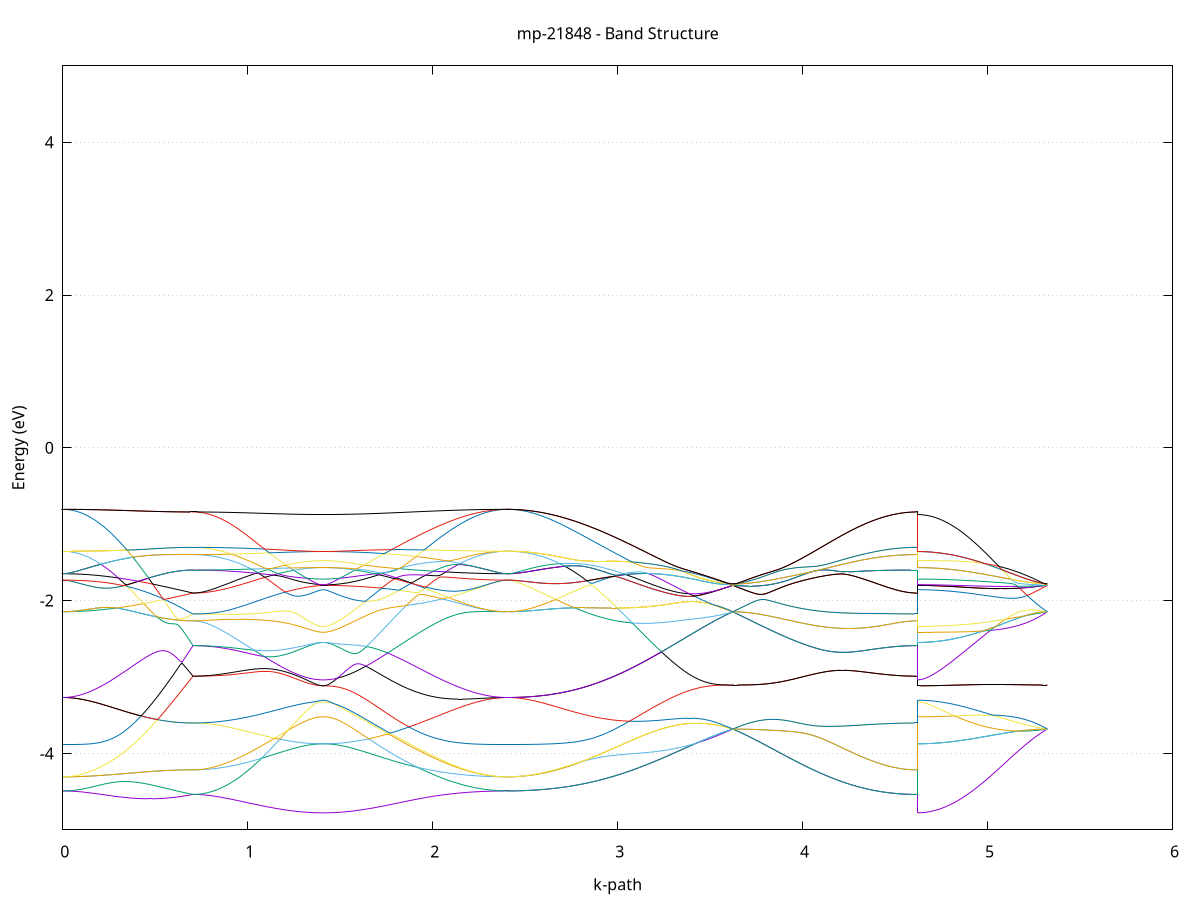 set title 'mp-21848 - Band Structure'
set xlabel 'k-path'
set ylabel 'Energy (eV)'
set grid y
set yrange [-5:5]
set terminal png size 800,600
set output 'mp-21848_bands_gnuplot.png'
plot '-' using 1:2 with lines notitle, '-' using 1:2 with lines notitle, '-' using 1:2 with lines notitle, '-' using 1:2 with lines notitle, '-' using 1:2 with lines notitle, '-' using 1:2 with lines notitle, '-' using 1:2 with lines notitle, '-' using 1:2 with lines notitle, '-' using 1:2 with lines notitle, '-' using 1:2 with lines notitle, '-' using 1:2 with lines notitle, '-' using 1:2 with lines notitle, '-' using 1:2 with lines notitle, '-' using 1:2 with lines notitle, '-' using 1:2 with lines notitle, '-' using 1:2 with lines notitle, '-' using 1:2 with lines notitle, '-' using 1:2 with lines notitle, '-' using 1:2 with lines notitle, '-' using 1:2 with lines notitle, '-' using 1:2 with lines notitle, '-' using 1:2 with lines notitle, '-' using 1:2 with lines notitle, '-' using 1:2 with lines notitle, '-' using 1:2 with lines notitle, '-' using 1:2 with lines notitle, '-' using 1:2 with lines notitle, '-' using 1:2 with lines notitle, '-' using 1:2 with lines notitle, '-' using 1:2 with lines notitle, '-' using 1:2 with lines notitle, '-' using 1:2 with lines notitle, '-' using 1:2 with lines notitle, '-' using 1:2 with lines notitle, '-' using 1:2 with lines notitle, '-' using 1:2 with lines notitle, '-' using 1:2 with lines notitle, '-' using 1:2 with lines notitle, '-' using 1:2 with lines notitle, '-' using 1:2 with lines notitle, '-' using 1:2 with lines notitle, '-' using 1:2 with lines notitle, '-' using 1:2 with lines notitle, '-' using 1:2 with lines notitle, '-' using 1:2 with lines notitle, '-' using 1:2 with lines notitle, '-' using 1:2 with lines notitle, '-' using 1:2 with lines notitle, '-' using 1:2 with lines notitle, '-' using 1:2 with lines notitle, '-' using 1:2 with lines notitle, '-' using 1:2 with lines notitle, '-' using 1:2 with lines notitle, '-' using 1:2 with lines notitle, '-' using 1:2 with lines notitle, '-' using 1:2 with lines notitle, '-' using 1:2 with lines notitle, '-' using 1:2 with lines notitle, '-' using 1:2 with lines notitle, '-' using 1:2 with lines notitle, '-' using 1:2 with lines notitle, '-' using 1:2 with lines notitle, '-' using 1:2 with lines notitle, '-' using 1:2 with lines notitle
0.000000 -22.582608
0.009916 -22.582508
0.019833 -22.582408
0.029749 -22.582008
0.039665 -22.581208
0.049582 -22.580208
0.059498 -22.579008
0.069415 -22.577808
0.079331 -22.576108
0.089247 -22.574308
0.099164 -22.572108
0.109080 -22.569908
0.118996 -22.567308
0.128913 -22.564708
0.138829 -22.561908
0.148745 -22.558708
0.158662 -22.555308
0.168578 -22.551908
0.178494 -22.548108
0.188411 -22.544208
0.198327 -22.540008
0.208244 -22.535608
0.218160 -22.531008
0.228076 -22.526208
0.237993 -22.521208
0.247909 -22.516008
0.257825 -22.510608
0.267742 -22.505008
0.277658 -22.499308
0.287574 -22.493408
0.297491 -22.487208
0.307407 -22.480908
0.317323 -22.474408
0.327240 -22.467708
0.337156 -22.460808
0.347073 -22.453708
0.356989 -22.446508
0.366905 -22.439108
0.376822 -22.431508
0.386738 -22.423708
0.396654 -22.415808
0.406571 -22.407808
0.416487 -22.399508
0.426403 -22.391108
0.436320 -22.382608
0.446236 -22.373908
0.456152 -22.365108
0.466069 -22.356108
0.475985 -22.347108
0.485902 -22.337808
0.495818 -22.328508
0.505734 -22.319008
0.515651 -22.309408
0.525567 -22.299608
0.535483 -22.289808
0.545400 -22.279908
0.555316 -22.269808
0.565232 -22.259708
0.575149 -22.249408
0.585065 -22.239108
0.594982 -22.228608
0.604898 -22.218108
0.614814 -22.207508
0.624731 -22.196908
0.634647 -22.186108
0.644563 -22.175308
0.654480 -22.164508
0.664396 -22.153608
0.674312 -22.142508
0.684229 -22.131508
0.694145 -22.120408
0.704061 -22.109308
0.704061 -22.109308
0.713978 -22.109308
0.723894 -22.109008
0.733811 -22.108608
0.743727 -22.108108
0.753643 -22.107308
0.763560 -22.106408
0.773476 -22.105408
0.783392 -22.104208
0.793309 -22.102808
0.803225 -22.101408
0.813141 -22.099808
0.823058 -22.097908
0.832974 -22.096008
0.842890 -22.093808
0.852807 -22.091508
0.862723 -22.089008
0.872640 -22.086508
0.882556 -22.083708
0.892472 -22.080708
0.902389 -22.077608
0.912305 -22.074408
0.922221 -22.071108
0.932138 -22.067508
0.942054 -22.063908
0.951970 -22.060208
0.961887 -22.056308
0.971803 -22.052208
0.981720 -22.048008
0.991636 -22.043708
1.001552 -22.039208
1.011469 -22.034608
1.021385 -22.029908
1.031301 -22.025108
1.041218 -22.020208
1.051134 -22.015108
1.061050 -22.009908
1.070967 -22.004608
1.080883 -21.999208
1.090799 -21.993708
1.100716 -21.988008
1.110632 -21.982308
1.120549 -21.976608
1.130465 -21.970708
1.140381 -21.964808
1.150298 -21.958808
1.160214 -21.952708
1.170130 -21.946508
1.180047 -21.940208
1.189963 -21.933908
1.199879 -21.927508
1.209796 -21.921008
1.219712 -21.914508
1.229628 -21.907908
1.239545 -21.901308
1.249461 -21.894708
1.259378 -21.888208
1.269294 -21.881708
1.279210 -21.875108
1.289127 -21.868708
1.299043 -21.862408
1.308959 -21.856108
1.318876 -21.850008
1.328792 -21.844108
1.338708 -21.838508
1.348625 -21.833308
1.358541 -21.828608
1.368457 -21.824408
1.378374 -21.821008
1.388290 -21.818308
1.398207 -21.816708
1.408123 -21.816108
1.408123 -21.816108
1.418080 -21.817008
1.428037 -21.819608
1.437994 -21.823708
1.447951 -21.829108
1.457908 -21.835608
1.467865 -21.843108
1.477821 -21.851308
1.487778 -21.860108
1.497735 -21.869508
1.507692 -21.879308
1.517649 -21.889408
1.527606 -21.899708
1.537563 -21.910408
1.547520 -21.921208
1.557477 -21.932108
1.567434 -21.943308
1.577391 -21.954708
1.587348 -21.966108
1.597305 -21.977608
1.607262 -21.989108
1.617219 -22.000808
1.627175 -22.012308
1.637132 -22.024008
1.647089 -22.035608
1.657046 -22.047408
1.667003 -22.059108
1.676960 -22.070908
1.686917 -22.082708
1.696874 -22.094408
1.706831 -22.105908
1.716788 -22.117608
1.726745 -22.129108
1.736702 -22.140708
1.746659 -22.152208
1.756616 -22.163608
1.766573 -22.174908
1.776529 -22.186208
1.786486 -22.197308
1.796443 -22.208408
1.806400 -22.219408
1.816357 -22.230308
1.826314 -22.241208
1.836271 -22.251908
1.846228 -22.262408
1.856185 -22.272908
1.866142 -22.283208
1.876099 -22.293408
1.886056 -22.303508
1.896013 -22.313408
1.905970 -22.323208
1.915926 -22.332908
1.925883 -22.342408
1.935840 -22.351808
1.945797 -22.361008
1.955754 -22.370108
1.965711 -22.379008
1.975668 -22.387708
1.985625 -22.396308
1.995582 -22.404708
2.005539 -22.413008
2.015496 -22.421008
2.025453 -22.429108
2.035410 -22.436908
2.045367 -22.444408
2.055324 -22.451808
2.065280 -22.459008
2.075237 -22.466008
2.085194 -22.472908
2.095151 -22.479508
2.105108 -22.486008
2.115065 -22.492208
2.125022 -22.498308
2.134979 -22.504108
2.144936 -22.509808
2.154893 -22.515308
2.164850 -22.520508
2.174807 -22.525608
2.184764 -22.530508
2.194721 -22.535108
2.204678 -22.539508
2.214634 -22.543808
2.224591 -22.547708
2.234548 -22.551508
2.244505 -22.555108
2.254462 -22.558508
2.264419 -22.561608
2.274376 -22.564508
2.284333 -22.567308
2.294290 -22.569808
2.304247 -22.572108
2.314204 -22.574208
2.324161 -22.576108
2.334118 -22.577808
2.344075 -22.579208
2.354032 -22.580308
2.363988 -22.581308
2.373945 -22.582008
2.383902 -22.582408
2.393859 -22.582508
2.403816 -22.582608
2.403816 -22.582608
2.413812 -22.582508
2.423808 -22.582308
2.433803 -22.582008
2.443799 -22.581308
2.453794 -22.580408
2.463790 -22.579208
2.473786 -22.577808
2.483781 -22.576008
2.493777 -22.574208
2.503773 -22.572108
2.513768 -22.569708
2.523764 -22.567208
2.533760 -22.564408
2.543755 -22.561508
2.553751 -22.558308
2.563747 -22.554908
2.573742 -22.551008
2.583738 -22.547208
2.593734 -22.543208
2.603729 -22.539008
2.613725 -22.534508
2.623721 -22.529808
2.633716 -22.524908
2.643712 -22.519908
2.653708 -22.514608
2.663703 -22.509008
2.673699 -22.503308
2.683695 -22.497408
2.693690 -22.491308
2.703686 -22.484908
2.713682 -22.478408
2.723677 -22.471708
2.733673 -22.464808
2.743669 -22.457708
2.753664 -22.450408
2.763660 -22.443008
2.773656 -22.435308
2.783651 -22.427608
2.793647 -22.419608
2.803643 -22.411408
2.813638 -22.403008
2.823634 -22.394408
2.833629 -22.385708
2.843625 -22.376808
2.853621 -22.367708
2.863616 -22.358508
2.873612 -22.349208
2.883608 -22.339608
2.893603 -22.330008
2.903599 -22.320108
2.913595 -22.310208
2.923590 -22.300108
2.933586 -22.289808
2.943582 -22.279408
2.953577 -22.268908
2.963573 -22.258208
2.973569 -22.247508
2.983564 -22.236608
2.993560 -22.225508
3.003556 -22.214408
3.013551 -22.203208
3.023547 -22.191808
3.033543 -22.180408
3.043538 -22.168808
3.053534 -22.157208
3.063530 -22.145508
3.073525 -22.133708
3.083521 -22.121708
3.093517 -22.109808
3.103512 -22.097708
3.113508 -22.085608
3.123504 -22.073408
3.133499 -22.061308
3.143495 -22.049108
3.153491 -22.036908
3.163486 -22.024608
3.173482 -22.012408
3.183477 -22.000108
3.193473 -21.987808
3.203469 -21.975508
3.213464 -21.963308
3.223460 -21.951008
3.233456 -21.939008
3.243451 -21.926808
3.253447 -21.914808
3.263443 -21.902808
3.273438 -21.890908
3.283434 -21.879108
3.293430 -21.867408
3.303425 -21.855908
3.313421 -21.844508
3.323417 -21.833208
3.333412 -21.822208
3.343408 -21.811408
3.353404 -21.800808
3.363399 -21.790408
3.373395 -21.780208
3.383391 -21.770408
3.393386 -21.761008
3.403382 -21.751908
3.413378 -21.743108
3.423373 -21.734808
3.433369 -21.726908
3.443365 -21.719408
3.453360 -21.712408
3.463356 -21.706008
3.473352 -21.700008
3.483347 -21.694408
3.493343 -21.689308
3.503339 -21.684708
3.513334 -21.680608
3.523330 -21.677008
3.533325 -21.673808
3.543321 -21.671108
3.553317 -21.668808
3.563312 -21.666808
3.573308 -21.665308
3.583304 -21.664108
3.593299 -21.663208
3.603295 -21.662808
3.613291 -21.662608
3.623286 -21.662608
3.623286 -21.662608
3.633243 -21.662608
3.643200 -21.662708
3.653157 -21.663108
3.663114 -21.663908
3.673071 -21.664808
3.683028 -21.666008
3.692985 -21.667408
3.702942 -21.669108
3.712899 -21.670908
3.722856 -21.673108
3.732813 -21.675408
3.742770 -21.678008
3.752727 -21.680908
3.762683 -21.684008
3.772640 -21.687308
3.782597 -21.690908
3.792554 -21.694708
3.802511 -21.698808
3.812468 -21.703208
3.822425 -21.707708
3.832382 -21.712508
3.842339 -21.717608
3.852296 -21.722908
3.862253 -21.728308
3.872210 -21.734008
3.882167 -21.739808
3.892124 -21.745908
3.902081 -21.752108
3.912037 -21.758508
3.921994 -21.765008
3.931951 -21.771608
3.941908 -21.778408
3.951865 -21.785308
3.961822 -21.792408
3.971779 -21.799508
3.981736 -21.806608
3.991693 -21.813808
4.001650 -21.821008
4.011607 -21.828308
4.021564 -21.835708
4.031521 -21.842908
4.041478 -21.850308
4.051435 -21.857608
4.061391 -21.865008
4.071348 -21.872408
4.081305 -21.879708
4.091262 -21.887008
4.101219 -21.894208
4.111176 -21.901408
4.121133 -21.908508
4.131090 -21.915608
4.141047 -21.922608
4.151004 -21.929608
4.160961 -21.936408
4.170918 -21.943208
4.180875 -21.950008
4.190832 -21.956608
4.200789 -21.963108
4.210745 -21.969508
4.220702 -21.975708
4.230659 -21.981908
4.240616 -21.988108
4.250573 -21.994008
4.260530 -21.999908
4.270487 -22.005508
4.280444 -22.011008
4.290401 -22.016508
4.300358 -22.021808
4.310315 -22.027008
4.320272 -22.032108
4.330229 -22.037008
4.340186 -22.041808
4.350143 -22.046308
4.360099 -22.050808
4.370056 -22.055108
4.380013 -22.059208
4.389970 -22.063208
4.399927 -22.067108
4.409884 -22.070808
4.419841 -22.074308
4.429798 -22.077708
4.439755 -22.080908
4.449712 -22.083908
4.459669 -22.086708
4.469626 -22.089408
4.479583 -22.092008
4.489540 -22.094408
4.499496 -22.096608
4.509453 -22.098608
4.519410 -22.100408
4.529367 -22.102208
4.539324 -22.103608
4.549281 -22.104908
4.559238 -22.106108
4.569195 -22.107108
4.579152 -22.107908
4.589109 -22.108508
4.599066 -22.109008
4.609023 -22.109308
4.618980 -22.109308
4.618980 -21.816108
4.628896 -21.816108
4.638812 -21.815908
4.648729 -21.815608
4.658645 -21.815008
4.668561 -21.814508
4.678478 -21.813908
4.688394 -21.813208
4.698311 -21.812308
4.708227 -21.811308
4.718143 -21.810408
4.728060 -21.809208
4.737976 -21.807908
4.747892 -21.806508
4.757809 -21.804908
4.767725 -21.803308
4.777641 -21.801608
4.787558 -21.799808
4.797474 -21.797908
4.807391 -21.795708
4.817307 -21.793608
4.827223 -21.791308
4.837140 -21.789008
4.847056 -21.786608
4.856972 -21.784108
4.866889 -21.781608
4.876805 -21.778908
4.886721 -21.776208
4.896638 -21.773408
4.906554 -21.770508
4.916470 -21.767608
4.926387 -21.764608
4.936303 -21.761508
4.946220 -21.758408
4.956136 -21.755208
4.966052 -21.752008
4.975969 -21.748708
4.985885 -21.745408
4.995801 -21.742108
5.005718 -21.738708
5.015634 -21.735208
5.025550 -21.731808
5.035467 -21.728408
5.045383 -21.725008
5.055299 -21.721608
5.065216 -21.718308
5.075132 -21.714908
5.085049 -21.711508
5.094965 -21.708208
5.104881 -21.704908
5.114798 -21.701708
5.124714 -21.698608
5.134630 -21.695508
5.144547 -21.692408
5.154463 -21.689508
5.164379 -21.686708
5.174296 -21.683908
5.184212 -21.681308
5.194128 -21.678908
5.204045 -21.676508
5.213961 -21.674308
5.223878 -21.672308
5.233794 -21.670508
5.243710 -21.668808
5.253627 -21.667208
5.263543 -21.665908
5.273459 -21.664808
5.283376 -21.663808
5.293292 -21.663108
5.303208 -21.662708
5.313125 -21.662508
5.323041 -21.662608
e
0.000000 -21.644308
0.009916 -21.644308
0.019833 -21.644708
0.029749 -21.645008
0.039665 -21.645208
0.049582 -21.645508
0.059498 -21.645808
0.069415 -21.646508
0.079331 -21.647108
0.089247 -21.647708
0.099164 -21.648408
0.109080 -21.649308
0.118996 -21.650308
0.128913 -21.651608
0.138829 -21.653008
0.148745 -21.654508
0.158662 -21.656308
0.168578 -21.658208
0.178494 -21.660408
0.188411 -21.662908
0.198327 -21.665608
0.208244 -21.668708
0.218160 -21.672008
0.228076 -21.675708
0.237993 -21.679708
0.247909 -21.684008
0.257825 -21.688608
0.267742 -21.693608
0.277658 -21.698808
0.287574 -21.704408
0.297491 -21.710408
0.307407 -21.716608
0.317323 -21.723108
0.327240 -21.730008
0.337156 -21.737108
0.347073 -21.744408
0.356989 -21.752108
0.366905 -21.759908
0.376822 -21.768108
0.386738 -21.776208
0.396654 -21.784708
0.406571 -21.793508
0.416487 -21.802408
0.426403 -21.811608
0.436320 -21.820908
0.446236 -21.830208
0.456152 -21.839808
0.466069 -21.849608
0.475985 -21.859608
0.485902 -21.869708
0.495818 -21.879908
0.505734 -21.890308
0.515651 -21.900708
0.525567 -21.911208
0.535483 -21.921908
0.545400 -21.932608
0.555316 -21.943408
0.565232 -21.954208
0.575149 -21.965108
0.585065 -21.976108
0.594982 -21.987108
0.604898 -21.998108
0.614814 -22.009208
0.624731 -22.020308
0.634647 -22.031408
0.644563 -22.042708
0.654480 -22.053808
0.664396 -22.064908
0.674312 -22.076008
0.684229 -22.087108
0.694145 -22.098208
0.704061 -22.109308
0.704061 -22.109308
0.713978 -22.109208
0.723894 -22.109008
0.733811 -22.108508
0.743727 -22.107808
0.753643 -22.107008
0.763560 -22.105808
0.773476 -22.104608
0.783392 -22.103108
0.793309 -22.101508
0.803225 -22.099708
0.813141 -22.097708
0.823058 -22.095608
0.832974 -22.093308
0.842890 -22.090708
0.852807 -22.088008
0.862723 -22.085208
0.872640 -22.082208
0.882556 -22.079008
0.892472 -22.075508
0.902389 -22.071908
0.912305 -22.068108
0.922221 -22.064208
0.932138 -22.060108
0.942054 -22.055908
0.951970 -22.051508
0.961887 -22.047008
0.971803 -22.042308
0.981720 -22.037408
0.991636 -22.032408
1.001552 -22.027308
1.011469 -22.022108
1.021385 -22.016708
1.031301 -22.011208
1.041218 -22.005508
1.051134 -21.999808
1.061050 -21.994008
1.070967 -21.988008
1.080883 -21.982008
1.090799 -21.975808
1.100716 -21.969608
1.110632 -21.963308
1.120549 -21.956808
1.130465 -21.950408
1.140381 -21.943908
1.150298 -21.937508
1.160214 -21.930908
1.170130 -21.924408
1.180047 -21.917908
1.189963 -21.911308
1.199879 -21.904908
1.209796 -21.898508
1.219712 -21.892108
1.229628 -21.885808
1.239545 -21.879708
1.249461 -21.873608
1.259378 -21.867708
1.269294 -21.862008
1.279210 -21.856408
1.289127 -21.851108
1.299043 -21.846008
1.308959 -21.841208
1.318876 -21.836708
1.328792 -21.832608
1.338708 -21.828808
1.348625 -21.825608
1.358541 -21.822808
1.368457 -21.820408
1.378374 -21.818608
1.388290 -21.817208
1.398207 -21.816408
1.408123 -21.816108
1.408123 -21.816108
1.418080 -21.816108
1.428037 -21.815908
1.437994 -21.815708
1.447951 -21.815408
1.457908 -21.814908
1.467865 -21.814408
1.477821 -21.814008
1.487778 -21.813308
1.497735 -21.812508
1.507692 -21.811708
1.517649 -21.810808
1.527606 -21.809908
1.537563 -21.808808
1.547520 -21.807808
1.557477 -21.806508
1.567434 -21.805208
1.577391 -21.803908
1.587348 -21.802408
1.597305 -21.800908
1.607262 -21.799308
1.617219 -21.797608
1.627175 -21.795908
1.637132 -21.794108
1.647089 -21.792108
1.657046 -21.790208
1.667003 -21.788208
1.676960 -21.786208
1.686917 -21.784108
1.696874 -21.781908
1.706831 -21.779708
1.716788 -21.777408
1.726745 -21.775008
1.736702 -21.772708
1.746659 -21.770208
1.756616 -21.767708
1.766573 -21.765208
1.776529 -21.762608
1.786486 -21.760008
1.796443 -21.757308
1.806400 -21.754708
1.816357 -21.752008
1.826314 -21.749308
1.836271 -21.746508
1.846228 -21.743708
1.856185 -21.740908
1.866142 -21.738108
1.876099 -21.735308
1.886056 -21.732608
1.896013 -21.729808
1.905970 -21.727008
1.915926 -21.724108
1.925883 -21.721308
1.935840 -21.718508
1.945797 -21.715808
1.955754 -21.713008
1.965711 -21.710308
1.975668 -21.707608
1.985625 -21.704808
1.995582 -21.702208
2.005539 -21.699508
2.015496 -21.696908
2.025453 -21.694308
2.035410 -21.691708
2.045367 -21.689208
2.055324 -21.686708
2.065280 -21.684408
2.075237 -21.682108
2.085194 -21.679808
2.095151 -21.677608
2.105108 -21.675508
2.115065 -21.673408
2.125022 -21.671408
2.134979 -21.669408
2.144936 -21.667508
2.154893 -21.665808
2.164850 -21.664008
2.174807 -21.662408
2.184764 -21.660808
2.194721 -21.659308
2.204678 -21.657908
2.214634 -21.656608
2.224591 -21.655308
2.234548 -21.654208
2.244505 -21.653108
2.254462 -21.652008
2.264419 -21.651108
2.274376 -21.650208
2.284333 -21.649408
2.294290 -21.648708
2.304247 -21.648108
2.314204 -21.647508
2.324161 -21.646908
2.334118 -21.646408
2.344075 -21.646008
2.354032 -21.645608
2.363988 -21.645308
2.373945 -21.645008
2.383902 -21.644708
2.393859 -21.644308
2.403816 -21.644308
2.403816 -21.644308
2.413812 -21.644308
2.423808 -21.644608
2.433803 -21.645108
2.443799 -21.645308
2.453794 -21.645708
2.463790 -21.646108
2.473786 -21.646408
2.483781 -21.646908
2.493777 -21.647408
2.503773 -21.647908
2.513768 -21.648508
2.523764 -21.649108
2.533760 -21.649808
2.543755 -21.650608
2.553751 -21.651308
2.563747 -21.652208
2.573742 -21.653008
2.583738 -21.653908
2.593734 -21.654908
2.603729 -21.655908
2.613725 -21.656908
2.623721 -21.658008
2.633716 -21.659108
2.643712 -21.660308
2.653708 -21.661408
2.663703 -21.662608
2.673699 -21.663808
2.683695 -21.665008
2.693690 -21.666308
2.703686 -21.667508
2.713682 -21.668808
2.723677 -21.670008
2.733673 -21.671308
2.743669 -21.672608
2.753664 -21.673908
2.763660 -21.675108
2.773656 -21.676408
2.783651 -21.677808
2.793647 -21.679108
2.803643 -21.680408
2.813638 -21.681708
2.823634 -21.682808
2.833629 -21.684108
2.843625 -21.685308
2.853621 -21.686608
2.863616 -21.687808
2.873612 -21.688908
2.883608 -21.690208
2.893603 -21.691408
2.903599 -21.692508
2.913595 -21.693408
2.923590 -21.694408
2.933586 -21.695408
2.943582 -21.696408
2.953577 -21.697408
2.963573 -21.698308
2.973569 -21.699108
2.983564 -21.699908
2.993560 -21.700708
3.003556 -21.701508
3.013551 -21.702208
3.023547 -21.702808
3.033543 -21.703408
3.043538 -21.703808
3.053534 -21.704308
3.063530 -21.704708
3.073525 -21.705108
3.083521 -21.705408
3.093517 -21.705808
3.103512 -21.706008
3.113508 -21.706208
3.123504 -21.706308
3.133499 -21.706308
3.143495 -21.706308
3.153491 -21.706208
3.163486 -21.706108
3.173482 -21.705908
3.183477 -21.705608
3.193473 -21.705308
3.203469 -21.705008
3.213464 -21.704608
3.223460 -21.704108
3.233456 -21.703608
3.243451 -21.702908
3.253447 -21.702308
3.263443 -21.701608
3.273438 -21.700808
3.283434 -21.700008
3.293430 -21.699008
3.303425 -21.698108
3.313421 -21.697108
3.323417 -21.696108
3.333412 -21.695008
3.343408 -21.693908
3.353404 -21.692708
3.363399 -21.691508
3.373395 -21.690308
3.383391 -21.689008
3.393386 -21.687708
3.403382 -21.686408
3.413378 -21.685008
3.423373 -21.683608
3.433369 -21.682208
3.443365 -21.680808
3.453360 -21.679408
3.463356 -21.678008
3.473352 -21.676508
3.483347 -21.675108
3.493343 -21.673808
3.503339 -21.672408
3.513334 -21.671108
3.523330 -21.669808
3.533325 -21.668608
3.543321 -21.667408
3.553317 -21.666308
3.563312 -21.665308
3.573308 -21.664508
3.583304 -21.663708
3.593299 -21.663108
3.603295 -21.662708
3.613291 -21.662508
3.623286 -21.662608
3.623286 -21.662608
3.633243 -21.662608
3.643200 -21.662708
3.653157 -21.663108
3.663114 -21.663908
3.673071 -21.664808
3.683028 -21.666008
3.692985 -21.667408
3.702942 -21.669108
3.712899 -21.670908
3.722856 -21.673108
3.732813 -21.675408
3.742770 -21.678008
3.752727 -21.680908
3.762683 -21.684008
3.772640 -21.687308
3.782597 -21.690908
3.792554 -21.694708
3.802511 -21.698808
3.812468 -21.703208
3.822425 -21.707708
3.832382 -21.712508
3.842339 -21.717608
3.852296 -21.722908
3.862253 -21.728308
3.872210 -21.734008
3.882167 -21.739808
3.892124 -21.745908
3.902081 -21.752108
3.912037 -21.758508
3.921994 -21.765008
3.931951 -21.771608
3.941908 -21.778408
3.951865 -21.785308
3.961822 -21.792408
3.971779 -21.799508
3.981736 -21.806608
3.991693 -21.813808
4.001650 -21.821008
4.011607 -21.828308
4.021564 -21.835708
4.031521 -21.842908
4.041478 -21.850308
4.051435 -21.857608
4.061391 -21.865008
4.071348 -21.872408
4.081305 -21.879708
4.091262 -21.887008
4.101219 -21.894208
4.111176 -21.901408
4.121133 -21.908508
4.131090 -21.915608
4.141047 -21.922608
4.151004 -21.929608
4.160961 -21.936408
4.170918 -21.943208
4.180875 -21.950008
4.190832 -21.956608
4.200789 -21.963108
4.210745 -21.969508
4.220702 -21.975708
4.230659 -21.981908
4.240616 -21.988108
4.250573 -21.994008
4.260530 -21.999908
4.270487 -22.005508
4.280444 -22.011008
4.290401 -22.016508
4.300358 -22.021808
4.310315 -22.027008
4.320272 -22.032108
4.330229 -22.037008
4.340186 -22.041808
4.350143 -22.046308
4.360099 -22.050808
4.370056 -22.055108
4.380013 -22.059208
4.389970 -22.063208
4.399927 -22.067108
4.409884 -22.070808
4.419841 -22.074308
4.429798 -22.077708
4.439755 -22.080908
4.449712 -22.083908
4.459669 -22.086708
4.469626 -22.089408
4.479583 -22.092008
4.489540 -22.094408
4.499496 -22.096608
4.509453 -22.098608
4.519410 -22.100408
4.529367 -22.102208
4.539324 -22.103608
4.549281 -22.104908
4.559238 -22.106108
4.569195 -22.107108
4.579152 -22.107908
4.589109 -22.108508
4.599066 -22.109008
4.609023 -22.109308
4.618980 -22.109308
4.618980 -21.816108
4.628896 -21.816108
4.638812 -21.815908
4.648729 -21.815608
4.658645 -21.815008
4.668561 -21.814508
4.678478 -21.813908
4.688394 -21.813208
4.698311 -21.812308
4.708227 -21.811308
4.718143 -21.810408
4.728060 -21.809208
4.737976 -21.807908
4.747892 -21.806508
4.757809 -21.804908
4.767725 -21.803308
4.777641 -21.801608
4.787558 -21.799808
4.797474 -21.797908
4.807391 -21.795708
4.817307 -21.793608
4.827223 -21.791308
4.837140 -21.789008
4.847056 -21.786608
4.856972 -21.784108
4.866889 -21.781608
4.876805 -21.778908
4.886721 -21.776208
4.896638 -21.773408
4.906554 -21.770508
4.916470 -21.767608
4.926387 -21.764608
4.936303 -21.761508
4.946220 -21.758408
4.956136 -21.755208
4.966052 -21.752008
4.975969 -21.748708
4.985885 -21.745408
4.995801 -21.742108
5.005718 -21.738708
5.015634 -21.735208
5.025550 -21.731808
5.035467 -21.728408
5.045383 -21.725008
5.055299 -21.721608
5.065216 -21.718308
5.075132 -21.714908
5.085049 -21.711508
5.094965 -21.708208
5.104881 -21.704908
5.114798 -21.701708
5.124714 -21.698608
5.134630 -21.695508
5.144547 -21.692408
5.154463 -21.689508
5.164379 -21.686708
5.174296 -21.683908
5.184212 -21.681308
5.194128 -21.678908
5.204045 -21.676508
5.213961 -21.674308
5.223878 -21.672308
5.233794 -21.670508
5.243710 -21.668808
5.253627 -21.667208
5.263543 -21.665908
5.273459 -21.664808
5.283376 -21.663808
5.293292 -21.663108
5.303208 -21.662708
5.313125 -21.662508
5.323041 -21.662608
e
0.000000 -21.491308
0.009916 -21.491408
0.019833 -21.491708
0.029749 -21.492108
0.039665 -21.492608
0.049582 -21.493208
0.059498 -21.493908
0.069415 -21.494908
0.079331 -21.495708
0.089247 -21.496708
0.099164 -21.497808
0.109080 -21.498908
0.118996 -21.500108
0.128913 -21.501408
0.138829 -21.502608
0.148745 -21.503608
0.158662 -21.504808
0.168578 -21.506008
0.178494 -21.507108
0.188411 -21.508008
0.198327 -21.508908
0.208244 -21.509708
0.218160 -21.510308
0.228076 -21.510708
0.237993 -21.511008
0.247909 -21.511108
0.257825 -21.511008
0.267742 -21.510708
0.277658 -21.510308
0.287574 -21.509608
0.297491 -21.508808
0.307407 -21.507808
0.317323 -21.506608
0.327240 -21.505308
0.337156 -21.503708
0.347073 -21.502008
0.356989 -21.500208
0.366905 -21.498308
0.376822 -21.496308
0.386738 -21.494108
0.396654 -21.491708
0.406571 -21.489308
0.416487 -21.486708
0.426403 -21.484008
0.436320 -21.481308
0.446236 -21.478408
0.456152 -21.475508
0.466069 -21.472508
0.475985 -21.469508
0.485902 -21.466308
0.495818 -21.463108
0.505734 -21.459908
0.515651 -21.456608
0.525567 -21.452808
0.535483 -21.449508
0.545400 -21.446108
0.555316 -21.442708
0.565232 -21.439208
0.575149 -21.435708
0.585065 -21.432208
0.594982 -21.428808
0.604898 -21.425308
0.614814 -21.421808
0.624731 -21.418308
0.634647 -21.414908
0.644563 -21.411508
0.654480 -21.408108
0.664396 -21.404708
0.674312 -21.401508
0.684229 -21.398208
0.694145 -21.395108
0.704061 -21.392108
0.704061 -21.392108
0.713978 -21.392208
0.723894 -21.392408
0.733811 -21.392908
0.743727 -21.393508
0.753643 -21.394408
0.763560 -21.395208
0.773476 -21.396408
0.783392 -21.397708
0.793309 -21.399208
0.803225 -21.401008
0.813141 -21.402808
0.823058 -21.404908
0.832974 -21.407208
0.842890 -21.409608
0.852807 -21.412108
0.862723 -21.414808
0.872640 -21.417808
0.882556 -21.420908
0.892472 -21.424108
0.902389 -21.427508
0.912305 -21.431008
0.922221 -21.434808
0.932138 -21.438608
0.942054 -21.442608
0.951970 -21.446908
0.961887 -21.451208
0.971803 -21.455708
0.981720 -21.460308
0.991636 -21.465108
1.001552 -21.470008
1.011469 -21.475008
1.021385 -21.480208
1.031301 -21.485508
1.041218 -21.490908
1.051134 -21.496508
1.061050 -21.502008
1.070967 -21.507808
1.080883 -21.513708
1.090799 -21.519708
1.100716 -21.525808
1.110632 -21.532008
1.120549 -21.538408
1.130465 -21.544808
1.140381 -21.551208
1.150298 -21.557808
1.160214 -21.564408
1.170130 -21.571108
1.180047 -21.577808
1.189963 -21.584608
1.199879 -21.591508
1.209796 -21.598408
1.219712 -21.605308
1.229628 -21.612208
1.239545 -21.619108
1.249461 -21.626008
1.259378 -21.633008
1.269294 -21.639908
1.279210 -21.646708
1.289127 -21.653408
1.299043 -21.660008
1.308959 -21.666508
1.318876 -21.672808
1.328792 -21.678908
1.338708 -21.684608
1.348625 -21.690108
1.358541 -21.695108
1.368457 -21.699408
1.378374 -21.703008
1.388290 -21.705708
1.398207 -21.707408
1.408123 -21.708008
1.408123 -21.708008
1.418080 -21.707408
1.428037 -21.705808
1.437994 -21.703208
1.447951 -21.699808
1.457908 -21.695908
1.467865 -21.691708
1.477821 -21.687308
1.487778 -21.682908
1.497735 -21.678408
1.507692 -21.674108
1.517649 -21.669808
1.527606 -21.665708
1.537563 -21.661708
1.547520 -21.657908
1.557477 -21.654108
1.567434 -21.650608
1.577391 -21.647208
1.587348 -21.643908
1.597305 -21.640808
1.607262 -21.637708
1.617219 -21.634708
1.627175 -21.631808
1.637132 -21.629008
1.647089 -21.626208
1.657046 -21.623508
1.667003 -21.620808
1.676960 -21.618208
1.686917 -21.615708
1.696874 -21.613108
1.706831 -21.610608
1.716788 -21.608108
1.726745 -21.605608
1.736702 -21.603108
1.746659 -21.600808
1.756616 -21.598308
1.766573 -21.595908
1.776529 -21.593508
1.786486 -21.591008
1.796443 -21.588608
1.806400 -21.586208
1.816357 -21.583808
1.826314 -21.581408
1.836271 -21.579008
1.846228 -21.576608
1.856185 -21.574108
1.866142 -21.571708
1.876099 -21.569208
1.886056 -21.567208
1.896013 -21.564808
1.905970 -21.562508
1.915926 -21.560208
1.925883 -21.557808
1.935840 -21.555508
1.945797 -21.553208
1.955754 -21.551008
1.965711 -21.548808
1.975668 -21.546508
1.985625 -21.544308
1.995582 -21.542108
2.005539 -21.540008
2.015496 -21.537808
2.025453 -21.535708
2.035410 -21.533708
2.045367 -21.531608
2.055324 -21.529608
2.065280 -21.527908
2.075237 -21.525908
2.085194 -21.524008
2.095151 -21.522108
2.105108 -21.520308
2.115065 -21.518608
2.125022 -21.516808
2.134979 -21.515208
2.144936 -21.513508
2.154893 -21.511908
2.164850 -21.510408
2.174807 -21.508908
2.184764 -21.507408
2.194721 -21.506108
2.204678 -21.504708
2.214634 -21.503508
2.224591 -21.502208
2.234548 -21.501108
2.244505 -21.500008
2.254462 -21.499008
2.264419 -21.497908
2.274376 -21.497108
2.284333 -21.496208
2.294290 -21.495408
2.304247 -21.495008
2.314204 -21.494308
2.324161 -21.493808
2.334118 -21.493308
2.344075 -21.492808
2.354032 -21.492408
2.363988 -21.492108
2.373945 -21.491908
2.383902 -21.491608
2.393859 -21.491408
2.403816 -21.491308
2.403816 -21.491308
2.413812 -21.491308
2.423808 -21.491408
2.433803 -21.491508
2.443799 -21.491508
2.453794 -21.491608
2.463790 -21.491608
2.473786 -21.491508
2.483781 -21.491508
2.493777 -21.491408
2.503773 -21.491408
2.513768 -21.491308
2.523764 -21.491208
2.533760 -21.491208
2.543755 -21.491208
2.553751 -21.491108
2.563747 -21.491008
2.573742 -21.490708
2.583738 -21.490608
2.593734 -21.490608
2.603729 -21.490508
2.613725 -21.490408
2.623721 -21.490308
2.633716 -21.490108
2.643712 -21.490008
2.653708 -21.489808
2.663703 -21.489708
2.673699 -21.489508
2.683695 -21.489208
2.693690 -21.489008
2.703686 -21.488708
2.713682 -21.488508
2.723677 -21.488208
2.733673 -21.488008
2.743669 -21.487608
2.753664 -21.487208
2.763660 -21.486708
2.773656 -21.486308
2.783651 -21.485808
2.793647 -21.485408
2.803643 -21.484908
2.813638 -21.484308
2.823634 -21.483608
2.833629 -21.483008
2.843625 -21.482308
2.853621 -21.481508
2.863616 -21.480808
2.873612 -21.480108
2.883608 -21.479408
2.893603 -21.478508
2.903599 -21.477608
2.913595 -21.476608
2.923590 -21.475608
2.933586 -21.474608
2.943582 -21.473508
2.953577 -21.472408
2.963573 -21.471208
2.973569 -21.470008
2.983564 -21.468708
2.993560 -21.467308
3.003556 -21.465908
3.013551 -21.464408
3.023547 -21.462908
3.033543 -21.461308
3.043538 -21.459608
3.053534 -21.457908
3.063530 -21.456208
3.073525 -21.454408
3.083521 -21.452408
3.093517 -21.450508
3.103512 -21.448508
3.113508 -21.446408
3.123504 -21.444208
3.133499 -21.442008
3.143495 -21.439808
3.153491 -21.437408
3.163486 -21.435008
3.173482 -21.432508
3.183477 -21.429908
3.193473 -21.427308
3.203469 -21.424608
3.213464 -21.421908
3.223460 -21.419008
3.233456 -21.416208
3.243451 -21.413208
3.253447 -21.410208
3.263443 -21.407108
3.273438 -21.403908
3.283434 -21.400708
3.293430 -21.397408
3.303425 -21.394008
3.313421 -21.390508
3.323417 -21.387008
3.333412 -21.383408
3.343408 -21.379708
3.353404 -21.376008
3.363399 -21.372208
3.373395 -21.368208
3.383391 -21.365108
3.393386 -21.365208
3.403382 -21.365008
3.413378 -21.364308
3.423373 -21.363308
3.433369 -21.361808
3.443365 -21.359908
3.453360 -21.357508
3.463356 -21.354708
3.473352 -21.351408
3.483347 -21.347608
3.493343 -21.343308
3.503339 -21.338608
3.513334 -21.333308
3.523330 -21.327608
3.533325 -21.321508
3.543321 -21.315008
3.553317 -21.308108
3.563312 -21.300808
3.573308 -21.293108
3.583304 -21.285208
3.593299 -21.277008
3.603295 -21.268608
3.613291 -21.260008
3.623286 -21.251508
3.623286 -21.251508
3.633243 -21.259608
3.643200 -21.267508
3.653157 -21.275308
3.663114 -21.283208
3.673071 -21.290908
3.683028 -21.298508
3.692985 -21.306008
3.702942 -21.313208
3.712899 -21.320308
3.722856 -21.327208
3.732813 -21.333908
3.742770 -21.340308
3.752727 -21.346508
3.762683 -21.352508
3.772640 -21.358208
3.782597 -21.363708
3.792554 -21.368908
3.802511 -21.373908
3.812468 -21.378508
3.822425 -21.383008
3.832382 -21.387108
3.842339 -21.391008
3.852296 -21.394608
3.862253 -21.398008
3.872210 -21.401108
3.882167 -21.404008
3.892124 -21.406708
3.902081 -21.409108
3.912037 -21.411308
3.921994 -21.413208
3.931951 -21.415008
3.941908 -21.416608
3.951865 -21.418008
3.961822 -21.419208
3.971779 -21.420308
3.981736 -21.421208
3.991693 -21.421908
4.001650 -21.422508
4.011607 -21.423008
4.021564 -21.423408
4.031521 -21.423608
4.041478 -21.423708
4.051435 -21.423708
4.061391 -21.423708
4.071348 -21.423508
4.081305 -21.423308
4.091262 -21.423008
4.101219 -21.422708
4.111176 -21.422208
4.121133 -21.421708
4.131090 -21.421308
4.141047 -21.420808
4.151004 -21.420108
4.160961 -21.419408
4.170918 -21.418708
4.180875 -21.418108
4.190832 -21.417308
4.200789 -21.416608
4.210745 -21.415808
4.220702 -21.414908
4.230659 -21.414108
4.240616 -21.413308
4.250573 -21.412408
4.260530 -21.411508
4.270487 -21.410608
4.280444 -21.409708
4.290401 -21.408908
4.300358 -21.408108
4.310315 -21.407208
4.320272 -21.406508
4.330229 -21.405708
4.340186 -21.404808
4.350143 -21.403908
4.360099 -21.403108
4.370056 -21.402308
4.380013 -21.401508
4.389970 -21.400808
4.399927 -21.400208
4.409884 -21.399508
4.419841 -21.398808
4.429798 -21.398208
4.439755 -21.397608
4.449712 -21.396908
4.459669 -21.396408
4.469626 -21.395908
4.479583 -21.395408
4.489540 -21.394908
4.499496 -21.394508
4.509453 -21.394108
4.519410 -21.393708
4.529367 -21.393508
4.539324 -21.393208
4.549281 -21.392908
4.559238 -21.392708
4.569195 -21.392508
4.579152 -21.392308
4.589109 -21.392208
4.599066 -21.392108
4.609023 -21.392108
4.618980 -21.392108
4.618980 -21.708008
4.628896 -21.707908
4.638812 -21.707608
4.648729 -21.707008
4.658645 -21.706008
4.668561 -21.705108
4.678478 -21.703908
4.688394 -21.702508
4.698311 -21.700908
4.708227 -21.699108
4.718143 -21.697108
4.728060 -21.694908
4.737976 -21.692508
4.747892 -21.689908
4.757809 -21.687008
4.767725 -21.684108
4.777641 -21.680808
4.787558 -21.677408
4.797474 -21.673708
4.807391 -21.669908
4.817307 -21.665808
4.827223 -21.661508
4.837140 -21.657108
4.847056 -21.652408
4.856972 -21.647608
4.866889 -21.642608
4.876805 -21.637408
4.886721 -21.632008
4.896638 -21.626308
4.906554 -21.620508
4.916470 -21.614508
4.926387 -21.608608
4.936303 -21.602208
4.946220 -21.595808
4.956136 -21.589208
4.966052 -21.582408
4.975969 -21.575408
4.985885 -21.568308
4.995801 -21.560908
5.005718 -21.553508
5.015634 -21.545708
5.025550 -21.537908
5.035467 -21.530008
5.045383 -21.521908
5.055299 -21.513708
5.065216 -21.505508
5.075132 -21.497008
5.085049 -21.488308
5.094965 -21.479608
5.104881 -21.470708
5.114798 -21.461708
5.124714 -21.452508
5.134630 -21.443308
5.144547 -21.433908
5.154463 -21.424508
5.164379 -21.414908
5.174296 -21.405208
5.184212 -21.395508
5.194128 -21.385608
5.204045 -21.375708
5.213961 -21.365608
5.223878 -21.355508
5.233794 -21.345308
5.243710 -21.335108
5.253627 -21.324808
5.263543 -21.314408
5.273459 -21.304008
5.283376 -21.293508
5.293292 -21.282908
5.303208 -21.272408
5.313125 -21.261908
5.323041 -21.251508
e
0.000000 -21.491308
0.009916 -21.491308
0.019833 -21.491208
0.029749 -21.490808
0.039665 -21.490308
0.049582 -21.489708
0.059498 -21.488908
0.069415 -21.488108
0.079331 -21.487008
0.089247 -21.485808
0.099164 -21.484208
0.109080 -21.482808
0.118996 -21.481208
0.128913 -21.479508
0.138829 -21.477708
0.148745 -21.475708
0.158662 -21.473508
0.168578 -21.471308
0.178494 -21.468908
0.188411 -21.466508
0.198327 -21.463908
0.208244 -21.461208
0.218160 -21.458408
0.228076 -21.455408
0.237993 -21.452408
0.247909 -21.449308
0.257825 -21.446108
0.267742 -21.442908
0.277658 -21.439508
0.287574 -21.436108
0.297491 -21.432608
0.307407 -21.429108
0.317323 -21.425608
0.327240 -21.422008
0.337156 -21.418308
0.347073 -21.414708
0.356989 -21.411108
0.366905 -21.407508
0.376822 -21.404008
0.386738 -21.400508
0.396654 -21.397008
0.406571 -21.393608
0.416487 -21.390308
0.426403 -21.387108
0.436320 -21.384108
0.446236 -21.381008
0.456152 -21.378308
0.466069 -21.375808
0.475985 -21.373508
0.485902 -21.371408
0.495818 -21.369608
0.505734 -21.368308
0.515651 -21.367008
0.525567 -21.366008
0.535483 -21.365608
0.545400 -21.365208
0.555316 -21.365108
0.565232 -21.365308
0.575149 -21.365808
0.585065 -21.366608
0.594982 -21.367608
0.604898 -21.368908
0.614814 -21.370408
0.624731 -21.372108
0.634647 -21.374108
0.644563 -21.376208
0.654480 -21.378508
0.664396 -21.380908
0.674312 -21.383508
0.684229 -21.386308
0.694145 -21.389108
0.704061 -21.392108
0.704061 -21.392108
0.713978 -21.392008
0.723894 -21.391808
0.733811 -21.391608
0.743727 -21.391208
0.753643 -21.390708
0.763560 -21.390108
0.773476 -21.389408
0.783392 -21.388608
0.793309 -21.387708
0.803225 -21.386708
0.813141 -21.385608
0.823058 -21.384408
0.832974 -21.383108
0.842890 -21.381708
0.852807 -21.380308
0.862723 -21.378708
0.872640 -21.377208
0.882556 -21.375508
0.892472 -21.373808
0.902389 -21.371908
0.912305 -21.370108
0.922221 -21.368308
0.932138 -21.366408
0.942054 -21.364608
0.951970 -21.362708
0.961887 -21.360908
0.971803 -21.359108
0.981720 -21.357208
0.991636 -21.355508
1.001552 -21.353908
1.011469 -21.352508
1.021385 -21.351108
1.031301 -21.350108
1.041218 -21.349308
1.051134 -21.348708
1.061050 -21.348408
1.070967 -21.348508
1.080883 -21.348908
1.090799 -21.349708
1.100716 -21.351008
1.110632 -21.352708
1.120549 -21.354908
1.130465 -21.357408
1.140381 -21.360408
1.150298 -21.363908
1.160214 -21.367608
1.170130 -21.371708
1.180047 -21.376008
1.189963 -21.380608
1.199879 -21.385408
1.209796 -21.390308
1.219712 -21.395408
1.229628 -21.400608
1.239545 -21.405908
1.249461 -21.411208
1.259378 -21.416608
1.269294 -21.421908
1.279210 -21.426908
1.289127 -21.431908
1.299043 -21.436608
1.308959 -21.441108
1.318876 -21.445308
1.328792 -21.449308
1.338708 -21.452808
1.348625 -21.456108
1.358541 -21.458908
1.368457 -21.461308
1.378374 -21.463108
1.388290 -21.464408
1.398207 -21.465208
1.408123 -21.465508
1.408123 -21.465508
1.418080 -21.465208
1.428037 -21.464408
1.437994 -21.463108
1.447951 -21.461208
1.457908 -21.458708
1.467865 -21.455808
1.477821 -21.452508
1.487778 -21.448708
1.497735 -21.444408
1.507692 -21.439808
1.517649 -21.434708
1.527606 -21.429408
1.537563 -21.423808
1.547520 -21.418008
1.557477 -21.411708
1.567434 -21.405408
1.577391 -21.399008
1.587348 -21.392408
1.597305 -21.385708
1.607262 -21.378908
1.617219 -21.372108
1.627175 -21.364908
1.637132 -21.358008
1.647089 -21.351208
1.657046 -21.344408
1.667003 -21.337708
1.676960 -21.331008
1.686917 -21.324408
1.696874 -21.317908
1.706831 -21.311508
1.716788 -21.305208
1.726745 -21.299008
1.736702 -21.293008
1.746659 -21.287108
1.756616 -21.284508
1.766573 -21.290608
1.776529 -21.296608
1.786486 -21.302508
1.796443 -21.308408
1.806400 -21.314208
1.816357 -21.320008
1.826314 -21.325708
1.836271 -21.331408
1.846228 -21.337008
1.856185 -21.342208
1.866142 -21.347708
1.876099 -21.352908
1.886056 -21.358208
1.896013 -21.363408
1.905970 -21.368608
1.915926 -21.373608
1.925883 -21.378508
1.935840 -21.383408
1.945797 -21.388408
1.955754 -21.393108
1.965711 -21.397608
1.975668 -21.402108
1.985625 -21.406508
1.995582 -21.410808
2.005539 -21.415008
2.015496 -21.419108
2.025453 -21.423308
2.035410 -21.427108
2.045367 -21.430908
2.055324 -21.434508
2.065280 -21.438108
2.075237 -21.441508
2.085194 -21.444608
2.095151 -21.447808
2.105108 -21.450908
2.115065 -21.453908
2.125022 -21.456708
2.134979 -21.459408
2.144936 -21.461908
2.154893 -21.464408
2.164850 -21.466808
2.174807 -21.469008
2.184764 -21.471108
2.194721 -21.473008
2.204678 -21.474908
2.214634 -21.476708
2.224591 -21.478208
2.234548 -21.479808
2.244505 -21.481208
2.254462 -21.482508
2.264419 -21.483708
2.274376 -21.484908
2.284333 -21.485908
2.294290 -21.486808
2.304247 -21.487608
2.314204 -21.488308
2.324161 -21.489208
2.334118 -21.489808
2.344075 -21.490308
2.354032 -21.490608
2.363988 -21.490908
2.373945 -21.491108
2.383902 -21.491308
2.393859 -21.491308
2.403816 -21.491308
2.403816 -21.491308
2.413812 -21.491308
2.423808 -21.491408
2.433803 -21.491508
2.443799 -21.491508
2.453794 -21.491608
2.463790 -21.491608
2.473786 -21.491508
2.483781 -21.491508
2.493777 -21.491408
2.503773 -21.491408
2.513768 -21.491308
2.523764 -21.491208
2.533760 -21.491208
2.543755 -21.491208
2.553751 -21.491108
2.563747 -21.491008
2.573742 -21.490708
2.583738 -21.490608
2.593734 -21.490608
2.603729 -21.490508
2.613725 -21.490408
2.623721 -21.490308
2.633716 -21.490108
2.643712 -21.490008
2.653708 -21.489808
2.663703 -21.489708
2.673699 -21.489508
2.683695 -21.489208
2.693690 -21.489008
2.703686 -21.488708
2.713682 -21.488508
2.723677 -21.488208
2.733673 -21.488008
2.743669 -21.487608
2.753664 -21.487208
2.763660 -21.486708
2.773656 -21.486308
2.783651 -21.485808
2.793647 -21.485408
2.803643 -21.484908
2.813638 -21.484308
2.823634 -21.483608
2.833629 -21.483008
2.843625 -21.482308
2.853621 -21.481508
2.863616 -21.480808
2.873612 -21.480108
2.883608 -21.479408
2.893603 -21.478508
2.903599 -21.477608
2.913595 -21.476608
2.923590 -21.475608
2.933586 -21.474608
2.943582 -21.473508
2.953577 -21.472408
2.963573 -21.471208
2.973569 -21.470008
2.983564 -21.468708
2.993560 -21.467308
3.003556 -21.465908
3.013551 -21.464408
3.023547 -21.462908
3.033543 -21.461308
3.043538 -21.459608
3.053534 -21.457908
3.063530 -21.456208
3.073525 -21.454408
3.083521 -21.452408
3.093517 -21.450508
3.103512 -21.448508
3.113508 -21.446408
3.123504 -21.444208
3.133499 -21.442008
3.143495 -21.439808
3.153491 -21.437408
3.163486 -21.435008
3.173482 -21.432508
3.183477 -21.429908
3.193473 -21.427308
3.203469 -21.424608
3.213464 -21.421908
3.223460 -21.419008
3.233456 -21.416208
3.243451 -21.413208
3.253447 -21.410208
3.263443 -21.407108
3.273438 -21.403908
3.283434 -21.400708
3.293430 -21.397408
3.303425 -21.394008
3.313421 -21.390508
3.323417 -21.387008
3.333412 -21.383408
3.343408 -21.379708
3.353404 -21.376008
3.363399 -21.372208
3.373395 -21.368208
3.383391 -21.364308
3.393386 -21.360308
3.403382 -21.356208
3.413378 -21.352008
3.423373 -21.347808
3.433369 -21.343508
3.443365 -21.339308
3.453360 -21.334908
3.463356 -21.330408
3.473352 -21.325908
3.483347 -21.321308
3.493343 -21.316608
3.503339 -21.311908
3.513334 -21.307108
3.523330 -21.302308
3.533325 -21.297408
3.543321 -21.292408
3.553317 -21.287408
3.563312 -21.282408
3.573308 -21.277308
3.583304 -21.272108
3.593299 -21.267008
3.603295 -21.261908
3.613291 -21.256708
3.623286 -21.251508
3.623286 -21.251508
3.633243 -21.259608
3.643200 -21.267508
3.653157 -21.275308
3.663114 -21.283208
3.673071 -21.290908
3.683028 -21.298508
3.692985 -21.306008
3.702942 -21.313208
3.712899 -21.320308
3.722856 -21.327208
3.732813 -21.333908
3.742770 -21.340308
3.752727 -21.346508
3.762683 -21.352508
3.772640 -21.358208
3.782597 -21.363708
3.792554 -21.368908
3.802511 -21.373908
3.812468 -21.378508
3.822425 -21.383008
3.832382 -21.387108
3.842339 -21.391008
3.852296 -21.394608
3.862253 -21.398008
3.872210 -21.401108
3.882167 -21.404008
3.892124 -21.406708
3.902081 -21.409108
3.912037 -21.411308
3.921994 -21.413208
3.931951 -21.415008
3.941908 -21.416608
3.951865 -21.418008
3.961822 -21.419208
3.971779 -21.420308
3.981736 -21.421208
3.991693 -21.421908
4.001650 -21.422508
4.011607 -21.423008
4.021564 -21.423408
4.031521 -21.423608
4.041478 -21.423708
4.051435 -21.423708
4.061391 -21.423708
4.071348 -21.423508
4.081305 -21.423308
4.091262 -21.423008
4.101219 -21.422708
4.111176 -21.422208
4.121133 -21.421708
4.131090 -21.421308
4.141047 -21.420808
4.151004 -21.420108
4.160961 -21.419408
4.170918 -21.418708
4.180875 -21.418108
4.190832 -21.417308
4.200789 -21.416608
4.210745 -21.415808
4.220702 -21.414908
4.230659 -21.414108
4.240616 -21.413308
4.250573 -21.412408
4.260530 -21.411508
4.270487 -21.410608
4.280444 -21.409708
4.290401 -21.408908
4.300358 -21.408108
4.310315 -21.407208
4.320272 -21.406508
4.330229 -21.405708
4.340186 -21.404808
4.350143 -21.403908
4.360099 -21.403108
4.370056 -21.402308
4.380013 -21.401508
4.389970 -21.400808
4.399927 -21.400208
4.409884 -21.399508
4.419841 -21.398808
4.429798 -21.398208
4.439755 -21.397608
4.449712 -21.396908
4.459669 -21.396408
4.469626 -21.395908
4.479583 -21.395408
4.489540 -21.394908
4.499496 -21.394508
4.509453 -21.394108
4.519410 -21.393708
4.529367 -21.393508
4.539324 -21.393208
4.549281 -21.392908
4.559238 -21.392708
4.569195 -21.392508
4.579152 -21.392308
4.589109 -21.392208
4.599066 -21.392108
4.609023 -21.392108
4.618980 -21.392108
4.618980 -21.465508
4.628896 -21.465508
4.638812 -21.465308
4.648729 -21.465008
4.658645 -21.464308
4.668561 -21.463908
4.678478 -21.463308
4.688394 -21.462608
4.698311 -21.461908
4.708227 -21.461008
4.718143 -21.460008
4.728060 -21.458908
4.737976 -21.457808
4.747892 -21.456508
4.757809 -21.455008
4.767725 -21.453508
4.777641 -21.451908
4.787558 -21.450308
4.797474 -21.448508
4.807391 -21.446408
4.817307 -21.444408
4.827223 -21.442408
4.837140 -21.440208
4.847056 -21.438008
4.856972 -21.435708
4.866889 -21.433208
4.876805 -21.430708
4.886721 -21.428108
4.896638 -21.425608
4.906554 -21.422808
4.916470 -21.420008
4.926387 -21.416908
4.936303 -21.413908
4.946220 -21.410808
4.956136 -21.407808
4.966052 -21.404508
4.975969 -21.401208
4.985885 -21.397808
4.995801 -21.394208
5.005718 -21.390708
5.015634 -21.387108
5.025550 -21.383408
5.035467 -21.379608
5.045383 -21.375808
5.055299 -21.371908
5.065216 -21.368208
5.075132 -21.364208
5.085049 -21.360108
5.094965 -21.356008
5.104881 -21.351808
5.114798 -21.347608
5.124714 -21.343308
5.134630 -21.339008
5.144547 -21.334508
5.154463 -21.330108
5.164379 -21.325708
5.174296 -21.321208
5.184212 -21.316708
5.194128 -21.312108
5.204045 -21.307508
5.213961 -21.302908
5.223878 -21.298308
5.233794 -21.293608
5.243710 -21.288908
5.253627 -21.284208
5.263543 -21.279408
5.273459 -21.274708
5.283376 -21.269908
5.293292 -21.265108
5.303208 -21.260608
5.313125 -21.255908
5.323041 -21.251508
e
0.000000 -21.109808
0.009916 -21.109908
0.019833 -21.110108
0.029749 -21.110408
0.039665 -21.110708
0.049582 -21.111108
0.059498 -21.111508
0.069415 -21.112208
0.079331 -21.112808
0.089247 -21.113508
0.099164 -21.114308
0.109080 -21.115208
0.118996 -21.116108
0.128913 -21.117208
0.138829 -21.118308
0.148745 -21.119408
0.158662 -21.120608
0.168578 -21.121908
0.178494 -21.123308
0.188411 -21.124708
0.198327 -21.126208
0.208244 -21.127708
0.218160 -21.129208
0.228076 -21.130908
0.237993 -21.132508
0.247909 -21.134108
0.257825 -21.135808
0.267742 -21.137608
0.277658 -21.139308
0.287574 -21.141008
0.297491 -21.142808
0.307407 -21.144608
0.317323 -21.146408
0.327240 -21.148108
0.337156 -21.149808
0.347073 -21.151508
0.356989 -21.153108
0.366905 -21.154708
0.376822 -21.156208
0.386738 -21.157708
0.396654 -21.158808
0.406571 -21.160008
0.416487 -21.161008
0.426403 -21.161808
0.436320 -21.162508
0.446236 -21.162908
0.456152 -21.163208
0.466069 -21.163408
0.475985 -21.163208
0.485902 -21.162208
0.495818 -21.161408
0.505734 -21.160308
0.515651 -21.158808
0.525567 -21.157108
0.535483 -21.155108
0.545400 -21.152608
0.555316 -21.149908
0.565232 -21.146808
0.575149 -21.143308
0.585065 -21.139608
0.594982 -21.135608
0.604898 -21.131308
0.614814 -21.126808
0.624731 -21.121908
0.634647 -21.116908
0.644563 -21.111608
0.654480 -21.106108
0.664396 -21.100508
0.674312 -21.094708
0.684229 -21.088708
0.694145 -21.082608
0.704061 -21.076408
0.704061 -21.076408
0.713978 -21.076508
0.723894 -21.076808
0.733811 -21.077308
0.743727 -21.078008
0.753643 -21.079008
0.763560 -21.080108
0.773476 -21.081408
0.783392 -21.082908
0.793309 -21.084608
0.803225 -21.086608
0.813141 -21.088608
0.823058 -21.090908
0.832974 -21.093408
0.842890 -21.096008
0.852807 -21.098908
0.862723 -21.101908
0.872640 -21.105008
0.882556 -21.108208
0.892472 -21.111408
0.902389 -21.114908
0.912305 -21.118508
0.922221 -21.122208
0.932138 -21.125908
0.942054 -21.129808
0.951970 -21.133708
0.961887 -21.137608
0.971803 -21.141608
0.981720 -21.145408
0.991636 -21.149308
1.001552 -21.153208
1.011469 -21.156908
1.021385 -21.160408
1.031301 -21.163808
1.041218 -21.167108
1.051134 -21.170108
1.061050 -21.172608
1.070967 -21.174908
1.080883 -21.176908
1.090799 -21.178508
1.100716 -21.179708
1.110632 -21.180408
1.120549 -21.180808
1.130465 -21.180608
1.140381 -21.179908
1.150298 -21.178708
1.160214 -21.177108
1.170130 -21.175108
1.180047 -21.172708
1.189963 -21.170008
1.199879 -21.167008
1.209796 -21.163708
1.219712 -21.160008
1.229628 -21.156008
1.239545 -21.151908
1.249461 -21.147608
1.259378 -21.143108
1.269294 -21.138508
1.279210 -21.133708
1.289127 -21.128808
1.299043 -21.123808
1.308959 -21.118608
1.318876 -21.113508
1.328792 -21.108408
1.338708 -21.103208
1.348625 -21.098208
1.358541 -21.093408
1.368457 -21.088908
1.378374 -21.084908
1.388290 -21.081608
1.398207 -21.079408
1.408123 -21.078608
1.408123 -21.078608
1.418080 -21.079508
1.428037 -21.081908
1.437994 -21.085608
1.447951 -21.090108
1.457908 -21.095108
1.467865 -21.100608
1.477821 -21.106308
1.487778 -21.112308
1.497735 -21.118308
1.507692 -21.124508
1.517649 -21.130708
1.527606 -21.137108
1.537563 -21.143508
1.547520 -21.150208
1.557477 -21.156608
1.567434 -21.163108
1.577391 -21.169608
1.587348 -21.176208
1.597305 -21.182708
1.607262 -21.189208
1.617219 -21.195708
1.627175 -21.202108
1.637132 -21.208608
1.647089 -21.215008
1.657046 -21.221508
1.667003 -21.227908
1.676960 -21.234308
1.686917 -21.240808
1.696874 -21.247108
1.706831 -21.253408
1.716788 -21.259808
1.726745 -21.266008
1.736702 -21.272208
1.746659 -21.278408
1.756616 -21.281308
1.766573 -21.275708
1.776529 -21.270108
1.786486 -21.264708
1.796443 -21.259308
1.806400 -21.254208
1.816357 -21.249108
1.826314 -21.244208
1.836271 -21.239408
1.846228 -21.234808
1.856185 -21.230108
1.866142 -21.225708
1.876099 -21.221408
1.886056 -21.217208
1.896013 -21.213108
1.905970 -21.209108
1.915926 -21.205208
1.925883 -21.201108
1.935840 -21.197408
1.945797 -21.193808
1.955754 -21.190408
1.965711 -21.186908
1.975668 -21.183508
1.985625 -21.180208
1.995582 -21.177008
2.005539 -21.173808
2.015496 -21.170808
2.025453 -21.167908
2.035410 -21.165008
2.045367 -21.162108
2.055324 -21.159408
2.065280 -21.156808
2.075237 -21.154108
2.085194 -21.151508
2.095151 -21.149008
2.105108 -21.146808
2.115065 -21.144508
2.125022 -21.142208
2.134979 -21.140108
2.144936 -21.137908
2.154893 -21.136008
2.164850 -21.134008
2.174807 -21.132108
2.184764 -21.130308
2.194721 -21.128608
2.204678 -21.126908
2.214634 -21.125308
2.224591 -21.123708
2.234548 -21.122308
2.244505 -21.120908
2.254462 -21.119708
2.264419 -21.118408
2.274376 -21.117308
2.284333 -21.116208
2.294290 -21.115308
2.304247 -21.114408
2.314204 -21.113608
2.324161 -21.112908
2.334118 -21.112208
2.344075 -21.111708
2.354032 -21.111208
2.363988 -21.110808
2.373945 -21.110408
2.383902 -21.110108
2.393859 -21.109908
2.403816 -21.109808
2.403816 -21.109808
2.413812 -21.109908
2.423808 -21.110108
2.433803 -21.110508
2.443799 -21.110808
2.453794 -21.111208
2.463790 -21.111708
2.473786 -21.112308
2.483781 -21.112908
2.493777 -21.113608
2.503773 -21.114408
2.513768 -21.115308
2.523764 -21.116308
2.533760 -21.117408
2.543755 -21.118508
2.553751 -21.119708
2.563747 -21.121108
2.573742 -21.122408
2.583738 -21.123908
2.593734 -21.125408
2.603729 -21.127108
2.613725 -21.128808
2.623721 -21.130608
2.633716 -21.132408
2.643712 -21.134408
2.653708 -21.136408
2.663703 -21.138508
2.673699 -21.140608
2.683695 -21.142908
2.693690 -21.145008
2.703686 -21.147408
2.713682 -21.149908
2.723677 -21.152408
2.733673 -21.155108
2.743669 -21.157608
2.753664 -21.160308
2.763660 -21.163108
2.773656 -21.166008
2.783651 -21.168908
2.793647 -21.171908
2.803643 -21.175008
2.813638 -21.178108
2.823634 -21.181108
2.833629 -21.184308
2.843625 -21.187608
2.853621 -21.190908
2.863616 -21.194408
2.873612 -21.197808
2.883608 -21.201308
2.893603 -21.204808
2.903599 -21.208408
2.913595 -21.212108
2.923590 -21.215808
2.933586 -21.219508
2.943582 -21.223208
2.953577 -21.227108
2.963573 -21.230808
2.973569 -21.234708
2.983564 -21.238508
2.993560 -21.242408
3.003556 -21.246208
3.013551 -21.250108
3.023547 -21.254108
3.033543 -21.258008
3.043538 -21.261908
3.053534 -21.266108
3.063530 -21.270108
3.073525 -21.274108
3.083521 -21.278008
3.093517 -21.282008
3.103512 -21.286008
3.113508 -21.289908
3.123504 -21.293708
3.133499 -21.297608
3.143495 -21.301408
3.153491 -21.305308
3.163486 -21.309008
3.173482 -21.312808
3.183477 -21.316208
3.193473 -21.319808
3.203469 -21.323408
3.213464 -21.326908
3.223460 -21.330308
3.233456 -21.333608
3.243451 -21.336808
3.253447 -21.340008
3.263443 -21.343008
3.273438 -21.345908
3.283434 -21.348608
3.293430 -21.351208
3.303425 -21.353608
3.313421 -21.355908
3.323417 -21.357908
3.333412 -21.359908
3.343408 -21.361508
3.353404 -21.362808
3.363399 -21.363908
3.373395 -21.364708
3.383391 -21.364308
3.393386 -21.360308
3.403382 -21.356208
3.413378 -21.352008
3.423373 -21.347808
3.433369 -21.343508
3.443365 -21.339308
3.453360 -21.334908
3.463356 -21.330408
3.473352 -21.325908
3.483347 -21.321308
3.493343 -21.316608
3.503339 -21.311908
3.513334 -21.307108
3.523330 -21.302308
3.533325 -21.297408
3.543321 -21.292408
3.553317 -21.287408
3.563312 -21.282408
3.573308 -21.277308
3.583304 -21.272108
3.593299 -21.267008
3.603295 -21.261908
3.613291 -21.256708
3.623286 -21.251508
3.623286 -21.251508
3.633243 -21.251308
3.643200 -21.251008
3.653157 -21.250708
3.663114 -21.250508
3.673071 -21.250108
3.683028 -21.249708
3.692985 -21.249208
3.702942 -21.248708
3.712899 -21.248108
3.722856 -21.247408
3.732813 -21.246708
3.742770 -21.245808
3.752727 -21.245008
3.762683 -21.244008
3.772640 -21.243008
3.782597 -21.241908
3.792554 -21.240708
3.802511 -21.239608
3.812468 -21.238308
3.822425 -21.237008
3.832382 -21.235508
3.842339 -21.234108
3.852296 -21.232608
3.862253 -21.231008
3.872210 -21.229308
3.882167 -21.227508
3.892124 -21.225708
3.902081 -21.223908
3.912037 -21.222008
3.921994 -21.220008
3.931951 -21.218008
3.941908 -21.216008
3.951865 -21.213908
3.961822 -21.211808
3.971779 -21.209608
3.981736 -21.207308
3.991693 -21.205108
4.001650 -21.202708
4.011607 -21.200308
4.021564 -21.198008
4.031521 -21.195508
4.041478 -21.193008
4.051435 -21.190508
4.061391 -21.187908
4.071348 -21.185308
4.081305 -21.182708
4.091262 -21.180108
4.101219 -21.177408
4.111176 -21.174708
4.121133 -21.172008
4.131090 -21.169408
4.141047 -21.166708
4.151004 -21.164008
4.160961 -21.161108
4.170918 -21.158408
4.180875 -21.155708
4.190832 -21.152908
4.200789 -21.150208
4.210745 -21.147508
4.220702 -21.144708
4.230659 -21.141908
4.240616 -21.139408
4.250573 -21.136608
4.260530 -21.133908
4.270487 -21.131208
4.280444 -21.128608
4.290401 -21.126008
4.300358 -21.123508
4.310315 -21.121008
4.320272 -21.118608
4.330229 -21.116208
4.340186 -21.113808
4.350143 -21.111408
4.360099 -21.109108
4.370056 -21.106808
4.380013 -21.104508
4.389970 -21.102408
4.399927 -21.100408
4.409884 -21.098408
4.419841 -21.096508
4.429798 -21.094708
4.439755 -21.092908
4.449712 -21.091108
4.459669 -21.089508
4.469626 -21.088008
4.479583 -21.086408
4.489540 -21.085108
4.499496 -21.083808
4.509453 -21.082708
4.519410 -21.081608
4.529367 -21.080708
4.539324 -21.079808
4.549281 -21.079008
4.559238 -21.078308
4.569195 -21.077708
4.579152 -21.077208
4.589109 -21.076908
4.599066 -21.076608
4.609023 -21.076508
4.618980 -21.076408
4.618980 -21.078608
4.628896 -21.078708
4.638812 -21.078908
4.648729 -21.079208
4.658645 -21.079508
4.668561 -21.080108
4.678478 -21.080808
4.688394 -21.081808
4.698311 -21.082808
4.708227 -21.083908
4.718143 -21.085208
4.728060 -21.086608
4.737976 -21.088108
4.747892 -21.089708
4.757809 -21.091408
4.767725 -21.093408
4.777641 -21.095308
4.787558 -21.097508
4.797474 -21.099708
4.807391 -21.101908
4.817307 -21.104308
4.827223 -21.106808
4.837140 -21.109408
4.847056 -21.112208
4.856972 -21.115008
4.866889 -21.118008
4.876805 -21.121008
4.886721 -21.124108
4.896638 -21.127308
4.906554 -21.130608
4.916470 -21.133908
4.926387 -21.137308
4.936303 -21.140808
4.946220 -21.144308
4.956136 -21.148108
4.966052 -21.151708
4.975969 -21.155408
4.985885 -21.159108
4.995801 -21.162908
5.005718 -21.166608
5.015634 -21.170308
5.025550 -21.174208
5.035467 -21.178008
5.045383 -21.181808
5.055299 -21.185608
5.065216 -21.189508
5.075132 -21.193108
5.085049 -21.196908
5.094965 -21.200508
5.104881 -21.204208
5.114798 -21.207808
5.124714 -21.211208
5.134630 -21.214608
5.144547 -21.217908
5.154463 -21.221108
5.164379 -21.224208
5.174296 -21.227208
5.184212 -21.230008
5.194128 -21.232708
5.204045 -21.235308
5.213961 -21.237708
5.223878 -21.240008
5.233794 -21.242008
5.243710 -21.243908
5.253627 -21.245508
5.263543 -21.247008
5.273459 -21.248208
5.283376 -21.249208
5.293292 -21.250008
5.303208 -21.250708
5.313125 -21.251208
5.323041 -21.251508
e
0.000000 -20.745108
0.009916 -20.745208
0.019833 -20.745608
0.029749 -20.746108
0.039665 -20.746708
0.049582 -20.747408
0.059498 -20.748408
0.069415 -20.749508
0.079331 -20.750708
0.089247 -20.752208
0.099164 -20.753808
0.109080 -20.755608
0.118996 -20.757508
0.128913 -20.759708
0.138829 -20.762008
0.148745 -20.764408
0.158662 -20.767008
0.168578 -20.769908
0.178494 -20.772808
0.188411 -20.775808
0.198327 -20.779008
0.208244 -20.782408
0.218160 -20.785908
0.228076 -20.789508
0.237993 -20.793408
0.247909 -20.797308
0.257825 -20.801408
0.267742 -20.805708
0.277658 -20.810108
0.287574 -20.814608
0.297491 -20.819308
0.307407 -20.824008
0.317323 -20.829008
0.327240 -20.834008
0.337156 -20.839108
0.347073 -20.844408
0.356989 -20.849808
0.366905 -20.855308
0.376822 -20.860908
0.386738 -20.866608
0.396654 -20.872308
0.406571 -20.878308
0.416487 -20.884108
0.426403 -20.890208
0.436320 -20.896408
0.446236 -20.902608
0.456152 -20.909008
0.466069 -20.915408
0.475985 -20.921908
0.485902 -20.928408
0.495818 -20.935008
0.505734 -20.941708
0.515651 -20.948408
0.525567 -20.955008
0.535483 -20.961908
0.545400 -20.968708
0.555316 -20.975608
0.565232 -20.982408
0.575149 -20.989308
0.585065 -20.996208
0.594982 -21.003108
0.604898 -21.010008
0.614814 -21.016808
0.624731 -21.023608
0.634647 -21.030508
0.644563 -21.037208
0.654480 -21.044008
0.664396 -21.050608
0.674312 -21.057108
0.684229 -21.063608
0.694145 -21.070108
0.704061 -21.076408
0.704061 -21.076408
0.713978 -21.076408
0.723894 -21.076408
0.733811 -21.076408
0.743727 -21.076408
0.753643 -21.076508
0.763560 -21.076508
0.773476 -21.076508
0.783392 -21.076508
0.793309 -21.076508
0.803225 -21.076608
0.813141 -21.076608
0.823058 -21.076608
0.832974 -21.076708
0.842890 -21.076808
0.852807 -21.076908
0.862723 -21.077008
0.872640 -21.077108
0.882556 -21.077108
0.892472 -21.077208
0.902389 -21.077208
0.912305 -21.077308
0.922221 -21.077408
0.932138 -21.077308
0.942054 -21.077308
0.951970 -21.077508
0.961887 -21.077508
0.971803 -21.077608
0.981720 -21.077608
0.991636 -21.077608
1.001552 -21.077708
1.011469 -21.077708
1.021385 -21.077708
1.031301 -21.077708
1.041218 -21.077708
1.051134 -21.077808
1.061050 -21.077908
1.070967 -21.078008
1.080883 -21.078008
1.090799 -21.078008
1.100716 -21.078108
1.110632 -21.078208
1.120549 -21.078108
1.130465 -21.078208
1.140381 -21.078208
1.150298 -21.078208
1.160214 -21.078208
1.170130 -21.078308
1.180047 -21.078308
1.189963 -21.078308
1.199879 -21.078408
1.209796 -21.078408
1.219712 -21.078408
1.229628 -21.078408
1.239545 -21.078508
1.249461 -21.078508
1.259378 -21.078608
1.269294 -21.078708
1.279210 -21.078708
1.289127 -21.078708
1.299043 -21.078708
1.308959 -21.078608
1.318876 -21.078608
1.328792 -21.078608
1.338708 -21.078608
1.348625 -21.078508
1.358541 -21.078608
1.368457 -21.078608
1.378374 -21.078608
1.388290 -21.078608
1.398207 -21.078608
1.408123 -21.078608
1.408123 -21.078608
1.418080 -21.078608
1.428037 -21.078308
1.437994 -21.078008
1.447951 -21.077408
1.457908 -21.076608
1.467865 -21.075808
1.477821 -21.074808
1.487778 -21.073708
1.497735 -21.072508
1.507692 -21.071008
1.517649 -21.069408
1.527606 -21.067608
1.537563 -21.065708
1.547520 -21.063708
1.557477 -21.061408
1.567434 -21.059008
1.577391 -21.056608
1.587348 -21.054108
1.597305 -21.051208
1.607262 -21.048208
1.617219 -21.045008
1.627175 -21.041708
1.637132 -21.038208
1.647089 -21.034508
1.657046 -21.030708
1.667003 -21.026808
1.676960 -21.022708
1.686917 -21.018508
1.696874 -21.014108
1.706831 -21.009508
1.716788 -21.004908
1.726745 -21.000208
1.736702 -20.995308
1.746659 -20.990308
1.756616 -20.985308
1.766573 -20.980108
1.776529 -20.974808
1.786486 -20.969408
1.796443 -20.963908
1.806400 -20.958508
1.816357 -20.952908
1.826314 -20.947308
1.836271 -20.941708
1.846228 -20.936008
1.856185 -20.930408
1.866142 -20.924708
1.876099 -20.918908
1.886056 -20.913208
1.896013 -20.907608
1.905970 -20.902008
1.915926 -20.896408
1.925883 -20.890908
1.935840 -20.885408
1.945797 -20.879908
1.955754 -20.874708
1.965711 -20.869408
1.975668 -20.864308
1.985625 -20.859108
1.995582 -20.854008
2.005539 -20.849008
2.015496 -20.844208
2.025453 -20.839308
2.035410 -20.834608
2.045367 -20.830008
2.055324 -20.825508
2.065280 -20.821108
2.075237 -20.816808
2.085194 -20.812608
2.095151 -20.808508
2.105108 -20.804608
2.115065 -20.800808
2.125022 -20.797108
2.134979 -20.793608
2.144936 -20.790108
2.154893 -20.786808
2.164850 -20.783608
2.174807 -20.780508
2.184764 -20.777508
2.194721 -20.774708
2.204678 -20.772008
2.214634 -20.769408
2.224591 -20.766908
2.234548 -20.764608
2.244505 -20.762408
2.254462 -20.760408
2.264419 -20.758508
2.274376 -20.756608
2.284333 -20.755008
2.294290 -20.753508
2.304247 -20.752008
2.314204 -20.750808
2.324161 -20.749708
2.334118 -20.748708
2.344075 -20.747808
2.354032 -20.747008
2.363988 -20.746408
2.373945 -20.745908
2.383902 -20.745508
2.393859 -20.745208
2.403816 -20.745108
2.403816 -20.745108
2.413812 -20.745208
2.423808 -20.745408
2.433803 -20.745708
2.443799 -20.746008
2.453794 -20.746508
2.463790 -20.747008
2.473786 -20.747608
2.483781 -20.748208
2.493777 -20.749008
2.503773 -20.749808
2.513768 -20.750808
2.523764 -20.751808
2.533760 -20.752908
2.543755 -20.754108
2.553751 -20.755408
2.563747 -20.756708
2.573742 -20.758208
2.583738 -20.759708
2.593734 -20.761408
2.603729 -20.763208
2.613725 -20.764908
2.623721 -20.766808
2.633716 -20.768808
2.643712 -20.770908
2.653708 -20.773008
2.663703 -20.775208
2.673699 -20.777508
2.683695 -20.779908
2.693690 -20.782408
2.703686 -20.784908
2.713682 -20.787608
2.723677 -20.790208
2.733673 -20.793008
2.743669 -20.795708
2.753664 -20.798708
2.763660 -20.801808
2.773656 -20.804908
2.783651 -20.808308
2.793647 -20.811608
2.803643 -20.815008
2.813638 -20.818508
2.823634 -20.822008
2.833629 -20.825708
2.843625 -20.829408
2.853621 -20.833108
2.863616 -20.837108
2.873612 -20.841008
2.883608 -20.845108
2.893603 -20.849208
2.903599 -20.853408
2.913595 -20.857508
2.923590 -20.861808
2.933586 -20.866208
2.943582 -20.870608
2.953577 -20.875108
2.963573 -20.879708
2.973569 -20.884308
2.983564 -20.889008
2.993560 -20.893808
3.003556 -20.898808
3.013551 -20.903608
3.023547 -20.908608
3.033543 -20.913608
3.043538 -20.918608
3.053534 -20.923808
3.063530 -20.929008
3.073525 -20.934308
3.083521 -20.939308
3.093517 -20.944708
3.103512 -20.950008
3.113508 -20.955508
3.123504 -20.961008
3.133499 -20.966508
3.143495 -20.972108
3.153491 -20.977708
3.163486 -20.983308
3.173482 -20.989008
3.183477 -20.994608
3.193473 -21.000308
3.203469 -21.006108
3.213464 -21.011908
3.223460 -21.017708
3.233456 -21.023508
3.243451 -21.029408
3.253447 -21.035308
3.263443 -21.041208
3.273438 -21.047108
3.283434 -21.053108
3.293430 -21.058908
3.303425 -21.064908
3.313421 -21.070908
3.323417 -21.076908
3.333412 -21.082908
3.343408 -21.088908
3.353404 -21.094908
3.363399 -21.100908
3.373395 -21.106808
3.383391 -21.112808
3.393386 -21.118808
3.403382 -21.124708
3.413378 -21.130708
3.423373 -21.136708
3.433369 -21.142608
3.443365 -21.148508
3.453360 -21.154408
3.463356 -21.160308
3.473352 -21.166208
3.483347 -21.172108
3.493343 -21.177908
3.503339 -21.183708
3.513334 -21.189508
3.523330 -21.195308
3.533325 -21.201008
3.543321 -21.206708
3.553317 -21.212408
3.563312 -21.218008
3.573308 -21.223608
3.583304 -21.229208
3.593299 -21.234708
3.603295 -21.240408
3.613291 -21.245908
3.623286 -21.251508
3.623286 -21.251508
3.633243 -21.251308
3.643200 -21.251008
3.653157 -21.250708
3.663114 -21.250508
3.673071 -21.250108
3.683028 -21.249708
3.692985 -21.249208
3.702942 -21.248708
3.712899 -21.248108
3.722856 -21.247408
3.732813 -21.246708
3.742770 -21.245808
3.752727 -21.245008
3.762683 -21.244008
3.772640 -21.243008
3.782597 -21.241908
3.792554 -21.240708
3.802511 -21.239608
3.812468 -21.238308
3.822425 -21.237008
3.832382 -21.235508
3.842339 -21.234108
3.852296 -21.232608
3.862253 -21.231008
3.872210 -21.229308
3.882167 -21.227508
3.892124 -21.225708
3.902081 -21.223908
3.912037 -21.222008
3.921994 -21.220008
3.931951 -21.218008
3.941908 -21.216008
3.951865 -21.213908
3.961822 -21.211808
3.971779 -21.209608
3.981736 -21.207308
3.991693 -21.205108
4.001650 -21.202708
4.011607 -21.200308
4.021564 -21.198008
4.031521 -21.195508
4.041478 -21.193008
4.051435 -21.190508
4.061391 -21.187908
4.071348 -21.185308
4.081305 -21.182708
4.091262 -21.180108
4.101219 -21.177408
4.111176 -21.174708
4.121133 -21.172008
4.131090 -21.169408
4.141047 -21.166708
4.151004 -21.164008
4.160961 -21.161108
4.170918 -21.158408
4.180875 -21.155708
4.190832 -21.152908
4.200789 -21.150208
4.210745 -21.147508
4.220702 -21.144708
4.230659 -21.141908
4.240616 -21.139408
4.250573 -21.136608
4.260530 -21.133908
4.270487 -21.131208
4.280444 -21.128608
4.290401 -21.126008
4.300358 -21.123508
4.310315 -21.121008
4.320272 -21.118608
4.330229 -21.116208
4.340186 -21.113808
4.350143 -21.111408
4.360099 -21.109108
4.370056 -21.106808
4.380013 -21.104508
4.389970 -21.102408
4.399927 -21.100408
4.409884 -21.098408
4.419841 -21.096508
4.429798 -21.094708
4.439755 -21.092908
4.449712 -21.091108
4.459669 -21.089508
4.469626 -21.088008
4.479583 -21.086408
4.489540 -21.085108
4.499496 -21.083808
4.509453 -21.082708
4.519410 -21.081608
4.529367 -21.080708
4.539324 -21.079808
4.549281 -21.079008
4.559238 -21.078308
4.569195 -21.077708
4.579152 -21.077208
4.589109 -21.076908
4.599066 -21.076608
4.609023 -21.076508
4.618980 -21.076408
4.618980 -21.078608
4.628896 -21.078708
4.638812 -21.078908
4.648729 -21.079208
4.658645 -21.079508
4.668561 -21.080108
4.678478 -21.080808
4.688394 -21.081808
4.698311 -21.082808
4.708227 -21.083908
4.718143 -21.085208
4.728060 -21.086608
4.737976 -21.088108
4.747892 -21.089708
4.757809 -21.091408
4.767725 -21.093408
4.777641 -21.095308
4.787558 -21.097508
4.797474 -21.099708
4.807391 -21.101908
4.817307 -21.104308
4.827223 -21.106808
4.837140 -21.109408
4.847056 -21.112208
4.856972 -21.115008
4.866889 -21.118008
4.876805 -21.121008
4.886721 -21.124108
4.896638 -21.127308
4.906554 -21.130608
4.916470 -21.133908
4.926387 -21.137308
4.936303 -21.140808
4.946220 -21.144308
4.956136 -21.148108
4.966052 -21.151708
4.975969 -21.155408
4.985885 -21.159108
4.995801 -21.162908
5.005718 -21.166608
5.015634 -21.170308
5.025550 -21.174208
5.035467 -21.178008
5.045383 -21.181808
5.055299 -21.185608
5.065216 -21.189508
5.075132 -21.193108
5.085049 -21.196908
5.094965 -21.200508
5.104881 -21.204208
5.114798 -21.207808
5.124714 -21.211208
5.134630 -21.214608
5.144547 -21.217908
5.154463 -21.221108
5.164379 -21.224208
5.174296 -21.227208
5.184212 -21.230008
5.194128 -21.232708
5.204045 -21.235308
5.213961 -21.237708
5.223878 -21.240008
5.233794 -21.242008
5.243710 -21.243908
5.253627 -21.245508
5.263543 -21.247008
5.273459 -21.248208
5.283376 -21.249208
5.293292 -21.250008
5.303208 -21.250708
5.313125 -21.251208
5.323041 -21.251508
e
0.000000 -20.745108
0.009916 -20.745108
0.019833 -20.745208
0.029749 -20.745308
0.039665 -20.745308
0.049582 -20.745308
0.059498 -20.745308
0.069415 -20.745408
0.079331 -20.745408
0.089247 -20.745308
0.099164 -20.745308
0.109080 -20.745308
0.118996 -20.745308
0.128913 -20.745208
0.138829 -20.745408
0.148745 -20.745308
0.158662 -20.745308
0.168578 -20.745308
0.178494 -20.745308
0.188411 -20.745208
0.198327 -20.745108
0.208244 -20.745108
0.218160 -20.745008
0.228076 -20.745008
0.237993 -20.744908
0.247909 -20.744808
0.257825 -20.744808
0.267742 -20.744708
0.277658 -20.744708
0.287574 -20.744608
0.297491 -20.744508
0.307407 -20.744508
0.317323 -20.744408
0.327240 -20.744408
0.337156 -20.744308
0.347073 -20.744208
0.356989 -20.744208
0.366905 -20.744108
0.376822 -20.744108
0.386738 -20.744008
0.396654 -20.743908
0.406571 -20.743808
0.416487 -20.743608
0.426403 -20.743608
0.436320 -20.743508
0.446236 -20.743408
0.456152 -20.743308
0.466069 -20.743508
0.475985 -20.743408
0.485902 -20.743108
0.495818 -20.743108
0.505734 -20.743108
0.515651 -20.743108
0.525567 -20.743108
0.535483 -20.743108
0.545400 -20.743108
0.555316 -20.743108
0.565232 -20.743008
0.575149 -20.743008
0.585065 -20.743008
0.594982 -20.742908
0.604898 -20.742908
0.614814 -20.742908
0.624731 -20.742908
0.634647 -20.742808
0.644563 -20.743008
0.654480 -20.742908
0.664396 -20.742908
0.674312 -20.742808
0.684229 -20.742808
0.694145 -20.742808
0.704061 -20.742808
0.704061 -20.742808
0.713978 -20.742908
0.723894 -20.743208
0.733811 -20.743608
0.743727 -20.744108
0.753643 -20.744908
0.763560 -20.745808
0.773476 -20.746808
0.783392 -20.748108
0.793309 -20.749408
0.803225 -20.751008
0.813141 -20.752708
0.823058 -20.754508
0.832974 -20.756508
0.842890 -20.758708
0.852807 -20.761108
0.862723 -20.763408
0.872640 -20.766008
0.882556 -20.768808
0.892472 -20.771708
0.902389 -20.774708
0.912305 -20.778008
0.922221 -20.781308
0.932138 -20.784708
0.942054 -20.788308
0.951970 -20.792008
0.961887 -20.795908
0.971803 -20.799908
0.981720 -20.803908
0.991636 -20.808208
1.001552 -20.812508
1.011469 -20.816908
1.021385 -20.821508
1.031301 -20.826208
1.041218 -20.831008
1.051134 -20.835908
1.061050 -20.840908
1.070967 -20.845908
1.080883 -20.851008
1.090799 -20.856308
1.100716 -20.861708
1.110632 -20.867108
1.120549 -20.872608
1.130465 -20.878208
1.140381 -20.883808
1.150298 -20.889608
1.160214 -20.895408
1.170130 -20.901308
1.180047 -20.907208
1.189963 -20.913108
1.199879 -20.919208
1.209796 -20.925208
1.219712 -20.931308
1.229628 -20.937408
1.239545 -20.943508
1.249461 -20.949708
1.259378 -20.955908
1.269294 -20.962008
1.279210 -20.968008
1.289127 -20.974208
1.299043 -20.980308
1.308959 -20.986408
1.318876 -20.992308
1.328792 -20.998208
1.338708 -21.003908
1.348625 -21.009308
1.358541 -21.014608
1.368457 -21.019508
1.378374 -21.023908
1.388290 -21.027408
1.398207 -21.029708
1.408123 -21.030508
1.408123 -21.030508
1.418080 -21.029708
1.428037 -21.027408
1.437994 -21.023908
1.447951 -21.019608
1.457908 -21.014808
1.467865 -21.009708
1.477821 -21.004608
1.487778 -20.999208
1.497735 -20.993608
1.507692 -20.988008
1.517649 -20.982408
1.527606 -20.976808
1.537563 -20.971208
1.547520 -20.965608
1.557477 -20.960108
1.567434 -20.954608
1.577391 -20.949108
1.587348 -20.943808
1.597305 -20.938408
1.607262 -20.933008
1.617219 -20.927808
1.627175 -20.922408
1.637132 -20.917308
1.647089 -20.912108
1.657046 -20.907108
1.667003 -20.902108
1.676960 -20.897308
1.686917 -20.892508
1.696874 -20.887808
1.706831 -20.883108
1.716788 -20.878608
1.726745 -20.874108
1.736702 -20.869708
1.746659 -20.865408
1.756616 -20.861108
1.766573 -20.857008
1.776529 -20.852808
1.786486 -20.848808
1.796443 -20.844808
1.806400 -20.841008
1.816357 -20.837308
1.826314 -20.833608
1.836271 -20.830008
1.846228 -20.826508
1.856185 -20.823108
1.866142 -20.819808
1.876099 -20.816608
1.886056 -20.813508
1.896013 -20.810408
1.905970 -20.807408
1.915926 -20.804508
1.925883 -20.801608
1.935840 -20.798908
1.945797 -20.796208
1.955754 -20.793708
1.965711 -20.791208
1.975668 -20.788708
1.985625 -20.786408
1.995582 -20.784108
2.005539 -20.781908
2.015496 -20.779908
2.025453 -20.777808
2.035410 -20.775908
2.045367 -20.774008
2.055324 -20.772208
2.065280 -20.770708
2.075237 -20.769008
2.085194 -20.767408
2.095151 -20.765908
2.105108 -20.764508
2.115065 -20.763208
2.125022 -20.761908
2.134979 -20.760608
2.144936 -20.759408
2.154893 -20.758308
2.164850 -20.757208
2.174807 -20.756208
2.184764 -20.755208
2.194721 -20.754308
2.204678 -20.753408
2.214634 -20.752608
2.224591 -20.752008
2.234548 -20.751208
2.244505 -20.750608
2.254462 -20.750008
2.264419 -20.749208
2.274376 -20.748708
2.284333 -20.748208
2.294290 -20.747708
2.304247 -20.747308
2.314204 -20.746908
2.324161 -20.746608
2.334118 -20.746308
2.344075 -20.746108
2.354032 -20.745808
2.363988 -20.745608
2.373945 -20.745508
2.383902 -20.745308
2.393859 -20.745208
2.403816 -20.745108
2.403816 -20.745108
2.413812 -20.745208
2.423808 -20.745408
2.433803 -20.745708
2.443799 -20.746008
2.453794 -20.746508
2.463790 -20.747008
2.473786 -20.747608
2.483781 -20.748208
2.493777 -20.749008
2.503773 -20.749808
2.513768 -20.750808
2.523764 -20.751808
2.533760 -20.752908
2.543755 -20.754108
2.553751 -20.755408
2.563747 -20.756708
2.573742 -20.758208
2.583738 -20.759708
2.593734 -20.761408
2.603729 -20.763208
2.613725 -20.764908
2.623721 -20.766808
2.633716 -20.768808
2.643712 -20.770908
2.653708 -20.773008
2.663703 -20.775208
2.673699 -20.777508
2.683695 -20.779908
2.693690 -20.782408
2.703686 -20.784908
2.713682 -20.787608
2.723677 -20.790208
2.733673 -20.793008
2.743669 -20.795708
2.753664 -20.798708
2.763660 -20.801808
2.773656 -20.804908
2.783651 -20.808308
2.793647 -20.811608
2.803643 -20.815008
2.813638 -20.818508
2.823634 -20.822008
2.833629 -20.825708
2.843625 -20.829408
2.853621 -20.833108
2.863616 -20.837108
2.873612 -20.841008
2.883608 -20.845108
2.893603 -20.849208
2.903599 -20.853408
2.913595 -20.857508
2.923590 -20.861808
2.933586 -20.866208
2.943582 -20.870608
2.953577 -20.875108
2.963573 -20.879708
2.973569 -20.884308
2.983564 -20.889008
2.993560 -20.893808
3.003556 -20.898808
3.013551 -20.903608
3.023547 -20.908608
3.033543 -20.913608
3.043538 -20.918608
3.053534 -20.923808
3.063530 -20.929008
3.073525 -20.934308
3.083521 -20.939308
3.093517 -20.944708
3.103512 -20.950008
3.113508 -20.955508
3.123504 -20.961008
3.133499 -20.966508
3.143495 -20.972108
3.153491 -20.977708
3.163486 -20.983308
3.173482 -20.989008
3.183477 -20.994608
3.193473 -21.000308
3.203469 -21.006108
3.213464 -21.011908
3.223460 -21.017708
3.233456 -21.023508
3.243451 -21.029408
3.253447 -21.035308
3.263443 -21.041208
3.273438 -21.047108
3.283434 -21.053108
3.293430 -21.058908
3.303425 -21.064908
3.313421 -21.070908
3.323417 -21.076908
3.333412 -21.082908
3.343408 -21.088908
3.353404 -21.094908
3.363399 -21.100908
3.373395 -21.106808
3.383391 -21.112808
3.393386 -21.118808
3.403382 -21.124708
3.413378 -21.130708
3.423373 -21.136708
3.433369 -21.142608
3.443365 -21.148508
3.453360 -21.154408
3.463356 -21.160308
3.473352 -21.166208
3.483347 -21.172108
3.493343 -21.177908
3.503339 -21.183708
3.513334 -21.189508
3.523330 -21.195308
3.533325 -21.201008
3.543321 -21.206708
3.553317 -21.212408
3.563312 -21.218008
3.573308 -21.223608
3.583304 -21.229208
3.593299 -21.234708
3.603295 -21.240408
3.613291 -21.245908
3.623286 -21.251508
3.623286 -21.251508
3.633243 -21.243008
3.643200 -21.234508
3.653157 -21.225908
3.663114 -21.217308
3.673071 -21.208708
3.683028 -21.200008
3.692985 -21.191308
3.702942 -21.182608
3.712899 -21.173808
3.722856 -21.165108
3.732813 -21.156308
3.742770 -21.147508
3.752727 -21.138808
3.762683 -21.130108
3.772640 -21.121308
3.782597 -21.112708
3.792554 -21.104008
3.802511 -21.095408
3.812468 -21.086908
3.822425 -21.078408
3.832382 -21.069908
3.842339 -21.061608
3.852296 -21.053308
3.862253 -21.045008
3.872210 -21.036808
3.882167 -21.028708
3.892124 -21.020608
3.902081 -21.012708
3.912037 -21.004808
3.921994 -20.997108
3.931951 -20.989408
3.941908 -20.981808
3.951865 -20.974408
3.961822 -20.967108
3.971779 -20.959808
3.981736 -20.952708
3.991693 -20.945608
4.001650 -20.938608
4.011607 -20.931808
4.021564 -20.925208
4.031521 -20.918508
4.041478 -20.912108
4.051435 -20.905708
4.061391 -20.899508
4.071348 -20.893508
4.081305 -20.887508
4.091262 -20.881708
4.101219 -20.876008
4.111176 -20.870408
4.121133 -20.864908
4.131090 -20.859608
4.141047 -20.854508
4.151004 -20.849408
4.160961 -20.844408
4.170918 -20.839608
4.180875 -20.835008
4.190832 -20.830408
4.200789 -20.826008
4.210745 -20.821708
4.220702 -20.817508
4.230659 -20.813508
4.240616 -20.809608
4.250573 -20.805808
4.260530 -20.802108
4.270487 -20.798508
4.280444 -20.795108
4.290401 -20.791908
4.300358 -20.788708
4.310315 -20.785708
4.320272 -20.782808
4.330229 -20.780008
4.340186 -20.777308
4.350143 -20.774708
4.360099 -20.772208
4.370056 -20.769908
4.380013 -20.767608
4.389970 -20.765408
4.399927 -20.763508
4.409884 -20.761608
4.419841 -20.759808
4.429798 -20.758108
4.439755 -20.756408
4.449712 -20.754908
4.459669 -20.753508
4.469626 -20.752108
4.479583 -20.750908
4.489540 -20.749808
4.499496 -20.748808
4.509453 -20.747808
4.519410 -20.746908
4.529367 -20.746208
4.539324 -20.745508
4.549281 -20.744908
4.559238 -20.744308
4.569195 -20.743808
4.579152 -20.743508
4.589109 -20.743208
4.599066 -20.743008
4.609023 -20.742908
4.618980 -20.742808
4.618980 -21.030508
4.628896 -21.030608
4.638812 -21.030808
4.648729 -21.031008
4.658645 -21.031408
4.668561 -21.031908
4.678478 -21.032508
4.688394 -21.033308
4.698311 -21.034208
4.708227 -21.035108
4.718143 -21.036308
4.728060 -21.037408
4.737976 -21.038608
4.747892 -21.040008
4.757809 -21.041408
4.767725 -21.043208
4.777641 -21.044808
4.787558 -21.046708
4.797474 -21.048508
4.807391 -21.050508
4.817307 -21.052608
4.827223 -21.054608
4.837140 -21.056808
4.847056 -21.059208
4.856972 -21.061608
4.866889 -21.064208
4.876805 -21.066808
4.886721 -21.069508
4.896638 -21.072208
4.906554 -21.075108
4.916470 -21.078108
4.926387 -21.081308
4.936303 -21.084508
4.946220 -21.087708
4.956136 -21.091008
4.966052 -21.094408
4.975969 -21.097908
4.985885 -21.101408
4.995801 -21.105008
5.005718 -21.108708
5.015634 -21.112308
5.025550 -21.116208
5.035467 -21.120108
5.045383 -21.124008
5.055299 -21.128008
5.065216 -21.132108
5.075132 -21.136108
5.085049 -21.140308
5.094965 -21.144608
5.104881 -21.148908
5.114798 -21.153308
5.124714 -21.157608
5.134630 -21.162108
5.144547 -21.166508
5.154463 -21.171008
5.164379 -21.175608
5.174296 -21.180108
5.184212 -21.184708
5.194128 -21.189408
5.204045 -21.194008
5.213961 -21.198708
5.223878 -21.203608
5.233794 -21.208308
5.243710 -21.213008
5.253627 -21.217808
5.263543 -21.222608
5.273459 -21.227408
5.283376 -21.232108
5.293292 -21.236908
5.303208 -21.241808
5.313125 -21.246708
5.323041 -21.251508
e
0.000000 -20.745108
0.009916 -20.745108
0.019833 -20.745208
0.029749 -20.745308
0.039665 -20.745308
0.049582 -20.745308
0.059498 -20.745308
0.069415 -20.745408
0.079331 -20.745408
0.089247 -20.745308
0.099164 -20.745308
0.109080 -20.745308
0.118996 -20.745308
0.128913 -20.745208
0.138829 -20.745408
0.148745 -20.745308
0.158662 -20.745308
0.168578 -20.745308
0.178494 -20.745308
0.188411 -20.745208
0.198327 -20.745108
0.208244 -20.745108
0.218160 -20.745008
0.228076 -20.745008
0.237993 -20.744908
0.247909 -20.744808
0.257825 -20.744808
0.267742 -20.744708
0.277658 -20.744708
0.287574 -20.744608
0.297491 -20.744508
0.307407 -20.744508
0.317323 -20.744408
0.327240 -20.744408
0.337156 -20.744308
0.347073 -20.744208
0.356989 -20.744208
0.366905 -20.744108
0.376822 -20.744108
0.386738 -20.744008
0.396654 -20.743908
0.406571 -20.743808
0.416487 -20.743608
0.426403 -20.743608
0.436320 -20.743508
0.446236 -20.743408
0.456152 -20.743308
0.466069 -20.743508
0.475985 -20.743408
0.485902 -20.743108
0.495818 -20.743108
0.505734 -20.743108
0.515651 -20.743108
0.525567 -20.743108
0.535483 -20.743108
0.545400 -20.743108
0.555316 -20.743108
0.565232 -20.743008
0.575149 -20.743008
0.585065 -20.743008
0.594982 -20.742908
0.604898 -20.742908
0.614814 -20.742908
0.624731 -20.742908
0.634647 -20.742808
0.644563 -20.743008
0.654480 -20.742908
0.664396 -20.742908
0.674312 -20.742808
0.684229 -20.742808
0.694145 -20.742808
0.704061 -20.742808
0.704061 -20.742808
0.713978 -20.742808
0.723894 -20.742808
0.733811 -20.742808
0.743727 -20.742808
0.753643 -20.742808
0.763560 -20.742808
0.773476 -20.742808
0.783392 -20.742708
0.793309 -20.742608
0.803225 -20.742608
0.813141 -20.742608
0.823058 -20.742608
0.832974 -20.742508
0.842890 -20.742408
0.852807 -20.742508
0.862723 -20.742608
0.872640 -20.742508
0.882556 -20.742508
0.892472 -20.742308
0.902389 -20.742308
0.912305 -20.742308
0.922221 -20.742308
0.932138 -20.742308
0.942054 -20.742208
0.951970 -20.742208
0.961887 -20.742208
0.971803 -20.742108
0.981720 -20.741908
0.991636 -20.741908
1.001552 -20.741808
1.011469 -20.741808
1.021385 -20.741608
1.031301 -20.741608
1.041218 -20.741508
1.051134 -20.741508
1.061050 -20.741508
1.070967 -20.741308
1.080883 -20.741308
1.090799 -20.741208
1.100716 -20.741308
1.110632 -20.741208
1.120549 -20.741108
1.130465 -20.741008
1.140381 -20.741008
1.150298 -20.741108
1.160214 -20.740908
1.170130 -20.740908
1.180047 -20.740808
1.189963 -20.740808
1.199879 -20.740708
1.209796 -20.740708
1.219712 -20.740708
1.229628 -20.740608
1.239545 -20.740608
1.249461 -20.740608
1.259378 -20.740608
1.269294 -20.740608
1.279210 -20.740508
1.289127 -20.740608
1.299043 -20.740508
1.308959 -20.740408
1.318876 -20.740408
1.328792 -20.740308
1.338708 -20.740208
1.348625 -20.740108
1.358541 -20.740108
1.368457 -20.740108
1.378374 -20.740108
1.388290 -20.740108
1.398207 -20.740108
1.408123 -20.740108
1.408123 -20.740108
1.418080 -20.740108
1.428037 -20.740108
1.437994 -20.740108
1.447951 -20.740108
1.457908 -20.740108
1.467865 -20.740108
1.477821 -20.740308
1.487778 -20.740308
1.497735 -20.740408
1.507692 -20.740408
1.517649 -20.740408
1.527606 -20.740408
1.537563 -20.740508
1.547520 -20.740608
1.557477 -20.740508
1.567434 -20.740608
1.577391 -20.740608
1.587348 -20.740808
1.597305 -20.740808
1.607262 -20.740808
1.617219 -20.740908
1.627175 -20.740708
1.637132 -20.740708
1.647089 -20.740808
1.657046 -20.740908
1.667003 -20.741008
1.676960 -20.741008
1.686917 -20.741208
1.696874 -20.741308
1.706831 -20.741308
1.716788 -20.741408
1.726745 -20.741408
1.736702 -20.741508
1.746659 -20.741608
1.756616 -20.741708
1.766573 -20.741708
1.776529 -20.741808
1.786486 -20.741808
1.796443 -20.741908
1.806400 -20.742108
1.816357 -20.742108
1.826314 -20.742108
1.836271 -20.742208
1.846228 -20.742308
1.856185 -20.742408
1.866142 -20.742408
1.876099 -20.742508
1.886056 -20.742508
1.896013 -20.742608
1.905970 -20.742708
1.915926 -20.742708
1.925883 -20.742608
1.935840 -20.742708
1.945797 -20.743008
1.955754 -20.743008
1.965711 -20.743108
1.975668 -20.743308
1.985625 -20.743408
1.995582 -20.743408
2.005539 -20.743408
2.015496 -20.743608
2.025453 -20.743708
2.035410 -20.743808
2.045367 -20.743808
2.055324 -20.743908
2.065280 -20.743908
2.075237 -20.744008
2.085194 -20.744108
2.095151 -20.744108
2.105108 -20.744408
2.115065 -20.744508
2.125022 -20.744508
2.134979 -20.744608
2.144936 -20.744608
2.154893 -20.744808
2.164850 -20.744808
2.174807 -20.744908
2.184764 -20.744908
2.194721 -20.745008
2.204678 -20.745008
2.214634 -20.745108
2.224591 -20.745208
2.234548 -20.745208
2.244505 -20.745308
2.254462 -20.745308
2.264419 -20.745408
2.274376 -20.745308
2.284333 -20.745408
2.294290 -20.745408
2.304247 -20.745308
2.314204 -20.745408
2.324161 -20.745308
2.334118 -20.745308
2.344075 -20.745308
2.354032 -20.745408
2.363988 -20.745408
2.373945 -20.745408
2.383902 -20.745208
2.393859 -20.745108
2.403816 -20.745108
2.403816 -20.745108
2.413812 -20.745108
2.423808 -20.745208
2.433803 -20.745308
2.443799 -20.745308
2.453794 -20.745308
2.463790 -20.745308
2.473786 -20.745208
2.483781 -20.745208
2.493777 -20.745108
2.503773 -20.745108
2.513768 -20.745208
2.523764 -20.745108
2.533760 -20.745108
2.543755 -20.745008
2.553751 -20.745008
2.563747 -20.744908
2.573742 -20.744908
2.583738 -20.744708
2.593734 -20.744708
2.603729 -20.744808
2.613725 -20.744808
2.623721 -20.744908
2.633716 -20.745008
2.643712 -20.745108
2.653708 -20.745308
2.663703 -20.745508
2.673699 -20.745708
2.683695 -20.746008
2.693690 -20.746108
2.703686 -20.746508
2.713682 -20.746908
2.723677 -20.747308
2.733673 -20.747808
2.743669 -20.748408
2.753664 -20.749008
2.763660 -20.749608
2.773656 -20.750408
2.783651 -20.751308
2.793647 -20.752208
2.803643 -20.753208
2.813638 -20.754208
2.823634 -20.755208
2.833629 -20.756508
2.843625 -20.757808
2.853621 -20.759308
2.863616 -20.760808
2.873612 -20.762408
2.883608 -20.764308
2.893603 -20.766108
2.903599 -20.768108
2.913595 -20.770008
2.923590 -20.772308
2.933586 -20.774608
2.943582 -20.777008
2.953577 -20.779808
2.963573 -20.782508
2.973569 -20.785308
2.983564 -20.788208
2.993560 -20.791308
3.003556 -20.794608
3.013551 -20.797908
3.023547 -20.801408
3.033543 -20.805008
3.043538 -20.808708
3.053534 -20.812608
3.063530 -20.816708
3.073525 -20.820908
3.083521 -20.825208
3.093517 -20.829708
3.103512 -20.834308
3.113508 -20.839108
3.123504 -20.844008
3.133499 -20.849108
3.143495 -20.854408
3.153491 -20.859808
3.163486 -20.865308
3.173482 -20.871008
3.183477 -20.876608
3.193473 -20.882608
3.203469 -20.888708
3.213464 -20.895008
3.223460 -20.901508
3.233456 -20.908208
3.243451 -20.914908
3.253447 -20.922008
3.263443 -20.929108
3.273438 -20.936308
3.283434 -20.943708
3.293430 -20.951208
3.303425 -20.958808
3.313421 -20.966608
3.323417 -20.974608
3.333412 -20.982608
3.343408 -20.990808
3.353404 -20.999208
3.363399 -21.007608
3.373395 -21.016208
3.383391 -21.024908
3.393386 -21.033708
3.403382 -21.042608
3.413378 -21.051708
3.423373 -21.060808
3.433369 -21.070008
3.443365 -21.079308
3.453360 -21.088708
3.463356 -21.098308
3.473352 -21.107808
3.483347 -21.117408
3.493343 -21.127008
3.503339 -21.136708
3.513334 -21.146408
3.523330 -21.156108
3.533325 -21.165908
3.543321 -21.175608
3.553317 -21.185308
3.563312 -21.195008
3.573308 -21.204608
3.583304 -21.214108
3.593299 -21.223608
3.603295 -21.233008
3.613291 -21.242308
3.623286 -21.251508
3.623286 -21.251508
3.633243 -21.243008
3.643200 -21.234508
3.653157 -21.225908
3.663114 -21.217308
3.673071 -21.208708
3.683028 -21.200008
3.692985 -21.191308
3.702942 -21.182608
3.712899 -21.173808
3.722856 -21.165108
3.732813 -21.156308
3.742770 -21.147508
3.752727 -21.138808
3.762683 -21.130108
3.772640 -21.121308
3.782597 -21.112708
3.792554 -21.104008
3.802511 -21.095408
3.812468 -21.086908
3.822425 -21.078408
3.832382 -21.069908
3.842339 -21.061608
3.852296 -21.053308
3.862253 -21.045008
3.872210 -21.036808
3.882167 -21.028708
3.892124 -21.020608
3.902081 -21.012708
3.912037 -21.004808
3.921994 -20.997108
3.931951 -20.989408
3.941908 -20.981808
3.951865 -20.974408
3.961822 -20.967108
3.971779 -20.959808
3.981736 -20.952708
3.991693 -20.945608
4.001650 -20.938608
4.011607 -20.931808
4.021564 -20.925208
4.031521 -20.918508
4.041478 -20.912108
4.051435 -20.905708
4.061391 -20.899508
4.071348 -20.893508
4.081305 -20.887508
4.091262 -20.881708
4.101219 -20.876008
4.111176 -20.870408
4.121133 -20.864908
4.131090 -20.859608
4.141047 -20.854508
4.151004 -20.849408
4.160961 -20.844408
4.170918 -20.839608
4.180875 -20.835008
4.190832 -20.830408
4.200789 -20.826008
4.210745 -20.821708
4.220702 -20.817508
4.230659 -20.813508
4.240616 -20.809608
4.250573 -20.805808
4.260530 -20.802108
4.270487 -20.798508
4.280444 -20.795108
4.290401 -20.791908
4.300358 -20.788708
4.310315 -20.785708
4.320272 -20.782808
4.330229 -20.780008
4.340186 -20.777308
4.350143 -20.774708
4.360099 -20.772208
4.370056 -20.769908
4.380013 -20.767608
4.389970 -20.765408
4.399927 -20.763508
4.409884 -20.761608
4.419841 -20.759808
4.429798 -20.758108
4.439755 -20.756408
4.449712 -20.754908
4.459669 -20.753508
4.469626 -20.752108
4.479583 -20.750908
4.489540 -20.749808
4.499496 -20.748808
4.509453 -20.747808
4.519410 -20.746908
4.529367 -20.746208
4.539324 -20.745508
4.549281 -20.744908
4.559238 -20.744308
4.569195 -20.743808
4.579152 -20.743508
4.589109 -20.743208
4.599066 -20.743008
4.609023 -20.742908
4.618980 -20.742808
4.618980 -20.740108
4.628896 -20.740208
4.638812 -20.740608
4.648729 -20.741308
4.658645 -20.742208
4.668561 -20.743408
4.678478 -20.744908
4.688394 -20.746708
4.698311 -20.748708
4.708227 -20.750908
4.718143 -20.753608
4.728060 -20.756308
4.737976 -20.759408
4.747892 -20.762608
4.757809 -20.766008
4.767725 -20.769808
4.777641 -20.773808
4.787558 -20.778108
4.797474 -20.782608
4.807391 -20.787108
4.817307 -20.792008
4.827223 -20.797208
4.837140 -20.802708
4.847056 -20.808308
4.856972 -20.814208
4.866889 -20.820308
4.876805 -20.826608
4.886721 -20.833108
4.896638 -20.839908
4.906554 -20.846908
4.916470 -20.854008
4.926387 -20.861108
4.936303 -20.868608
4.946220 -20.876308
4.956136 -20.884108
4.966052 -20.892208
4.975969 -20.900308
4.985885 -20.908708
4.995801 -20.917208
5.005718 -20.925908
5.015634 -20.934708
5.025550 -20.943608
5.035467 -20.952708
5.045383 -20.961908
5.055299 -20.971308
5.065216 -20.980708
5.075132 -20.990208
5.085049 -20.999908
5.094965 -21.009708
5.104881 -21.019708
5.114798 -21.029608
5.124714 -21.039708
5.134630 -21.049908
5.144547 -21.059908
5.154463 -21.070208
5.164379 -21.080608
5.174296 -21.091008
5.184212 -21.101508
5.194128 -21.112008
5.204045 -21.122608
5.213961 -21.133208
5.223878 -21.144008
5.233794 -21.154708
5.243710 -21.165408
5.253627 -21.176108
5.263543 -21.186808
5.273459 -21.197508
5.283376 -21.208208
5.293292 -21.218908
5.303208 -21.229908
5.313125 -21.240708
5.323041 -21.251508
e
0.000000 -4.491508
0.009916 -4.491608
0.019833 -4.492008
0.029749 -4.492608
0.039665 -4.493508
0.049582 -4.494708
0.059498 -4.496008
0.069415 -4.497708
0.079331 -4.499508
0.089247 -4.501508
0.099164 -4.503708
0.109080 -4.506108
0.118996 -4.508708
0.128913 -4.511508
0.138829 -4.514308
0.148745 -4.517308
0.158662 -4.520408
0.168578 -4.523608
0.178494 -4.526908
0.188411 -4.530208
0.198327 -4.533608
0.208244 -4.537008
0.218160 -4.540408
0.228076 -4.543808
0.237993 -4.547108
0.247909 -4.550508
0.257825 -4.553808
0.267742 -4.557108
0.277658 -4.560208
0.287574 -4.563308
0.297491 -4.566308
0.307407 -4.569208
0.317323 -4.572008
0.327240 -4.574708
0.337156 -4.577208
0.347073 -4.579508
0.356989 -4.581808
0.366905 -4.583808
0.376822 -4.585708
0.386738 -4.587508
0.396654 -4.589008
0.406571 -4.590408
0.416487 -4.591608
0.426403 -4.592608
0.436320 -4.593308
0.446236 -4.593908
0.456152 -4.594308
0.466069 -4.594508
0.475985 -4.594508
0.485902 -4.594208
0.495818 -4.593808
0.505734 -4.593108
0.515651 -4.592308
0.525567 -4.591208
0.535483 -4.589908
0.545400 -4.588408
0.555316 -4.586608
0.565232 -4.584708
0.575149 -4.582608
0.585065 -4.580208
0.594982 -4.577708
0.604898 -4.574908
0.614814 -4.572008
0.624731 -4.568808
0.634647 -4.565508
0.644563 -4.561908
0.654480 -4.558208
0.664396 -4.554308
0.674312 -4.550308
0.684229 -4.546008
0.694145 -4.541608
0.704061 -4.537108
0.704061 -4.537108
0.713978 -4.537308
0.723894 -4.537808
0.733811 -4.538708
0.743727 -4.540008
0.753643 -4.541608
0.763560 -4.543608
0.773476 -4.545808
0.783392 -4.548408
0.793309 -4.551208
0.803225 -4.554308
0.813141 -4.557708
0.823058 -4.561208
0.832974 -4.565008
0.842890 -4.569008
0.852807 -4.573108
0.862723 -4.577408
0.872640 -4.581808
0.882556 -4.586408
0.892472 -4.591108
0.902389 -4.595808
0.912305 -4.600708
0.922221 -4.605608
0.932138 -4.610608
0.942054 -4.615708
0.951970 -4.620808
0.961887 -4.625908
0.971803 -4.631108
0.981720 -4.636208
0.991636 -4.641408
1.001552 -4.646608
1.011469 -4.651808
1.021385 -4.656908
1.031301 -4.662008
1.041218 -4.667108
1.051134 -4.672208
1.061050 -4.677208
1.070967 -4.682108
1.080883 -4.687008
1.090799 -4.691908
1.100716 -4.696608
1.110632 -4.701308
1.120549 -4.705908
1.130465 -4.710408
1.140381 -4.714808
1.150298 -4.719008
1.160214 -4.723208
1.170130 -4.727308
1.180047 -4.731208
1.189963 -4.735008
1.199879 -4.738708
1.209796 -4.742208
1.219712 -4.745608
1.229628 -4.748908
1.239545 -4.752008
1.249461 -4.754908
1.259378 -4.757708
1.269294 -4.760308
1.279210 -4.762808
1.289127 -4.765108
1.299043 -4.767208
1.308959 -4.769108
1.318876 -4.770908
1.328792 -4.772508
1.338708 -4.773908
1.348625 -4.775108
1.358541 -4.776108
1.368457 -4.777008
1.378374 -4.777608
1.388290 -4.778108
1.398207 -4.778408
1.408123 -4.778508
1.408123 -4.778508
1.418080 -4.778408
1.428037 -4.778108
1.437994 -4.777608
1.447951 -4.777008
1.457908 -4.776108
1.467865 -4.775108
1.477821 -4.773808
1.487778 -4.772408
1.497735 -4.770808
1.507692 -4.769108
1.517649 -4.767108
1.527606 -4.765008
1.537563 -4.762708
1.547520 -4.760208
1.557477 -4.757608
1.567434 -4.754808
1.577391 -4.751808
1.587348 -4.748708
1.597305 -4.745408
1.607262 -4.742008
1.617219 -4.738508
1.627175 -4.734808
1.637132 -4.731008
1.647089 -4.727108
1.657046 -4.723008
1.667003 -4.718908
1.676960 -4.714608
1.686917 -4.710308
1.696874 -4.705808
1.706831 -4.701308
1.716788 -4.696608
1.726745 -4.691908
1.736702 -4.687208
1.746659 -4.682408
1.756616 -4.677508
1.766573 -4.672608
1.776529 -4.667608
1.786486 -4.662708
1.796443 -4.657708
1.806400 -4.652708
1.816357 -4.647708
1.826314 -4.642608
1.836271 -4.637608
1.846228 -4.632708
1.856185 -4.627708
1.866142 -4.622808
1.876099 -4.617908
1.886056 -4.613008
1.896013 -4.608208
1.905970 -4.603508
1.915926 -4.598808
1.925883 -4.594208
1.935840 -4.589708
1.945797 -4.585308
1.955754 -4.580908
1.965711 -4.576708
1.975668 -4.572508
1.985625 -4.568508
1.995582 -4.564508
2.005539 -4.560708
2.015496 -4.556908
2.025453 -4.553308
2.035410 -4.549808
2.045367 -4.546408
2.055324 -4.543108
2.065280 -4.540008
2.075237 -4.536908
2.085194 -4.534008
2.095151 -4.531208
2.105108 -4.528508
2.115065 -4.525908
2.125022 -4.523408
2.134979 -4.521108
2.144936 -4.518808
2.154893 -4.516708
2.164850 -4.514608
2.174807 -4.512708
2.184764 -4.510808
2.194721 -4.509108
2.204678 -4.507408
2.214634 -4.505808
2.224591 -4.504408
2.234548 -4.503008
2.244505 -4.501608
2.254462 -4.500408
2.264419 -4.499308
2.274376 -4.498208
2.284333 -4.497208
2.294290 -4.496308
2.304247 -4.495508
2.314204 -4.494708
2.324161 -4.494008
2.334118 -4.493408
2.344075 -4.492908
2.354032 -4.492508
2.363988 -4.492108
2.373945 -4.491808
2.383902 -4.491608
2.393859 -4.491508
2.403816 -4.491508
2.403816 -4.491508
2.413812 -4.491408
2.423808 -4.491308
2.433803 -4.491008
2.443799 -4.490708
2.453794 -4.490208
2.463790 -4.489708
2.473786 -4.489008
2.483781 -4.488308
2.493777 -4.487408
2.503773 -4.486408
2.513768 -4.485408
2.523764 -4.484208
2.533760 -4.482908
2.543755 -4.481508
2.553751 -4.480008
2.563747 -4.478408
2.573742 -4.476708
2.583738 -4.474908
2.593734 -4.472908
2.603729 -4.470908
2.613725 -4.468708
2.623721 -4.466408
2.633716 -4.464008
2.643712 -4.461508
2.653708 -4.458808
2.663703 -4.456008
2.673699 -4.453108
2.683695 -4.450108
2.693690 -4.447008
2.703686 -4.443708
2.713682 -4.440308
2.723677 -4.436708
2.733673 -4.433108
2.743669 -4.429308
2.753664 -4.425308
2.763660 -4.421308
2.773656 -4.417008
2.783651 -4.412708
2.793647 -4.408208
2.803643 -4.403608
2.813638 -4.398808
2.823634 -4.393908
2.833629 -4.388808
2.843625 -4.383608
2.853621 -4.378308
2.863616 -4.372808
2.873612 -4.367108
2.883608 -4.361408
2.893603 -4.355408
2.903599 -4.349308
2.913595 -4.343108
2.923590 -4.336708
2.933586 -4.330208
2.943582 -4.323508
2.953577 -4.316708
2.963573 -4.309708
2.973569 -4.302608
2.983564 -4.295308
2.993560 -4.287908
3.003556 -4.280408
3.013551 -4.272708
3.023547 -4.264808
3.033543 -4.256908
3.043538 -4.248708
3.053534 -4.240508
3.063530 -4.232108
3.073525 -4.223608
3.083521 -4.214908
3.093517 -4.206108
3.103512 -4.197208
3.113508 -4.188208
3.123504 -4.179008
3.133499 -4.169708
3.143495 -4.160308
3.153491 -4.150808
3.163486 -4.141208
3.173482 -4.131508
3.183477 -4.121608
3.193473 -4.111708
3.203469 -4.101708
3.213464 -4.091608
3.223460 -4.081408
3.233456 -4.071108
3.243451 -4.060808
3.253447 -4.050408
3.263443 -4.039908
3.273438 -4.029308
3.283434 -4.018708
3.293430 -4.008108
3.303425 -3.997408
3.313421 -3.986708
3.323417 -3.975908
3.333412 -3.965208
3.343408 -3.954408
3.353404 -3.943608
3.363399 -3.932808
3.373395 -3.922008
3.383391 -3.911208
3.393386 -3.900508
3.403382 -3.889808
3.413378 -3.879108
3.423373 -3.868508
3.433369 -3.860108
3.443365 -3.852408
3.453360 -3.844408
3.463356 -3.836208
3.473352 -3.827808
3.483347 -3.819108
3.493343 -3.810308
3.503339 -3.801208
3.513334 -3.792008
3.523330 -3.782608
3.533325 -3.773008
3.543321 -3.763308
3.553317 -3.753408
3.563312 -3.743308
3.573308 -3.733208
3.583304 -3.723008
3.593299 -3.712708
3.603295 -3.702408
3.613291 -3.692108
3.623286 -3.681808
3.623286 -3.681808
3.633243 -3.692208
3.643200 -3.702808
3.653157 -3.713708
3.663114 -3.724808
3.673071 -3.736108
3.683028 -3.747608
3.692985 -3.759308
3.702942 -3.771108
3.712899 -3.783108
3.722856 -3.795208
3.732813 -3.807408
3.742770 -3.819808
3.752727 -3.832208
3.762683 -3.844708
3.772640 -3.857308
3.782597 -3.870008
3.792554 -3.882808
3.802511 -3.895608
3.812468 -3.908408
3.822425 -3.921308
3.832382 -3.934208
3.842339 -3.947108
3.852296 -3.960008
3.862253 -3.972908
3.872210 -3.985808
3.882167 -3.998708
3.892124 -4.011608
3.902081 -4.024408
3.912037 -4.037208
3.921994 -4.049908
3.931951 -4.062608
3.941908 -4.075208
3.951865 -4.087808
3.961822 -4.100208
3.971779 -4.112608
3.981736 -4.124908
3.991693 -4.137108
4.001650 -4.149208
4.011607 -4.161108
4.021564 -4.173008
4.031521 -4.184708
4.041478 -4.196308
4.051435 -4.207708
4.061391 -4.219008
4.071348 -4.230208
4.081305 -4.241208
4.091262 -4.252108
4.101219 -4.262808
4.111176 -4.273308
4.121133 -4.283608
4.131090 -4.293808
4.141047 -4.303808
4.151004 -4.313608
4.160961 -4.323208
4.170918 -4.332708
4.180875 -4.341908
4.190832 -4.350908
4.200789 -4.359808
4.210745 -4.368408
4.220702 -4.376808
4.230659 -4.385008
4.240616 -4.393008
4.250573 -4.400808
4.260530 -4.408408
4.270487 -4.415708
4.280444 -4.422908
4.290401 -4.429808
4.300358 -4.436508
4.310315 -4.442908
4.320272 -4.449208
4.330229 -4.455208
4.340186 -4.461008
4.350143 -4.466508
4.360099 -4.471908
4.370056 -4.477008
4.380013 -4.481908
4.389970 -4.486608
4.399927 -4.491008
4.409884 -4.495308
4.419841 -4.499308
4.429798 -4.503108
4.439755 -4.506708
4.449712 -4.510108
4.459669 -4.513208
4.469626 -4.516208
4.479583 -4.518908
4.489540 -4.521508
4.499496 -4.523808
4.509453 -4.526008
4.519410 -4.527908
4.529367 -4.529708
4.539324 -4.531308
4.549281 -4.532608
4.559238 -4.533808
4.569195 -4.534808
4.579152 -4.535608
4.589109 -4.536308
4.599066 -4.536708
4.609023 -4.537008
4.618980 -4.537108
4.618980 -4.778508
4.628896 -4.778208
4.638812 -4.777108
4.648729 -4.775508
4.658645 -4.773108
4.668561 -4.770108
4.678478 -4.766408
4.688394 -4.762108
4.698311 -4.757108
4.708227 -4.751508
4.718143 -4.745208
4.728060 -4.738208
4.737976 -4.730608
4.747892 -4.722408
4.757809 -4.713508
4.767725 -4.704108
4.777641 -4.694008
4.787558 -4.683308
4.797474 -4.672008
4.807391 -4.660208
4.817307 -4.647708
4.827223 -4.634708
4.837140 -4.621108
4.847056 -4.607008
4.856972 -4.592408
4.866889 -4.577208
4.876805 -4.561508
4.886721 -4.545408
4.896638 -4.528708
4.906554 -4.511608
4.916470 -4.494108
4.926387 -4.476108
4.936303 -4.457708
4.946220 -4.438908
4.956136 -4.419708
4.966052 -4.400208
4.975969 -4.380408
4.985885 -4.360208
4.995801 -4.339708
5.005718 -4.319008
5.015634 -4.298008
5.025550 -4.276808
5.035467 -4.255408
5.045383 -4.233808
5.055299 -4.212108
5.065216 -4.190308
5.075132 -4.168408
5.085049 -4.146408
5.094965 -4.124408
5.104881 -4.102408
5.114798 -4.080408
5.124714 -4.058508
5.134630 -4.036708
5.144547 -4.015008
5.154463 -3.993408
5.164379 -3.972108
5.174296 -3.951008
5.184212 -3.930108
5.194128 -3.909508
5.204045 -3.889308
5.213961 -3.869408
5.223878 -3.849908
5.233794 -3.830808
5.243710 -3.812208
5.253627 -3.794008
5.263543 -3.776308
5.273459 -3.759208
5.283376 -3.742608
5.293292 -3.726508
5.303208 -3.711008
5.313125 -3.696108
5.323041 -3.681808
e
0.000000 -4.491508
0.009916 -4.491208
0.019833 -4.490608
0.029749 -4.489408
0.039665 -4.487808
0.049582 -4.485808
0.059498 -4.483408
0.069415 -4.480508
0.079331 -4.477208
0.089247 -4.473608
0.099164 -4.469608
0.109080 -4.465208
0.118996 -4.460508
0.128913 -4.455608
0.138829 -4.450408
0.148745 -4.445008
0.158662 -4.439408
0.168578 -4.433708
0.178494 -4.427908
0.188411 -4.422008
0.198327 -4.416308
0.208244 -4.410508
0.218160 -4.405008
0.228076 -4.399608
0.237993 -4.394608
0.247909 -4.389808
0.257825 -4.385408
0.267742 -4.381508
0.277658 -4.378008
0.287574 -4.375008
0.297491 -4.372508
0.307407 -4.370608
0.317323 -4.369308
0.327240 -4.368508
0.337156 -4.368308
0.347073 -4.368608
0.356989 -4.369508
0.366905 -4.370908
0.376822 -4.372708
0.386738 -4.375008
0.396654 -4.377708
0.406571 -4.380808
0.416487 -4.384308
0.426403 -4.388108
0.436320 -4.392308
0.446236 -4.396708
0.456152 -4.401308
0.466069 -4.406208
0.475985 -4.411208
0.485902 -4.416408
0.495818 -4.421808
0.505734 -4.427308
0.515651 -4.432908
0.525567 -4.438508
0.535483 -4.444308
0.545400 -4.450008
0.555316 -4.455808
0.565232 -4.461708
0.575149 -4.467508
0.585065 -4.473308
0.594982 -4.479008
0.604898 -4.484708
0.614814 -4.490408
0.624731 -4.496008
0.634647 -4.501508
0.644563 -4.506908
0.654480 -4.512308
0.664396 -4.517508
0.674312 -4.522608
0.684229 -4.527608
0.694145 -4.532408
0.704061 -4.537108
0.704061 -4.537108
0.713978 -4.536708
0.723894 -4.535608
0.733811 -4.533808
0.743727 -4.531308
0.753643 -4.528008
0.763560 -4.524008
0.773476 -4.519308
0.783392 -4.513808
0.793309 -4.507708
0.803225 -4.500808
0.813141 -4.493308
0.823058 -4.485008
0.832974 -4.476008
0.842890 -4.466308
0.852807 -4.456008
0.862723 -4.445008
0.872640 -4.433308
0.882556 -4.420908
0.892472 -4.407808
0.902389 -4.394208
0.912305 -4.379808
0.922221 -4.364908
0.932138 -4.349308
0.942054 -4.333108
0.951970 -4.316308
0.961887 -4.298908
0.971803 -4.280908
0.981720 -4.262308
0.991636 -4.243208
1.001552 -4.223608
1.011469 -4.203408
1.021385 -4.182708
1.031301 -4.161508
1.041218 -4.139908
1.051134 -4.117708
1.061050 -4.095108
1.070967 -4.072108
1.080883 -4.059508
1.090799 -4.052208
1.100716 -4.044708
1.110632 -4.037308
1.120549 -4.029708
1.130465 -4.022108
1.140381 -4.014508
1.150298 -4.006908
1.160214 -3.999308
1.170130 -3.991808
1.180047 -3.984208
1.189963 -3.976808
1.199879 -3.969408
1.209796 -3.962108
1.219712 -3.954908
1.229628 -3.947908
1.239545 -3.941008
1.249461 -3.934408
1.259378 -3.927908
1.269294 -3.921708
1.279210 -3.915808
1.289127 -3.910208
1.299043 -3.904908
1.308959 -3.899908
1.318876 -3.895408
1.328792 -3.891208
1.338708 -3.887508
1.348625 -3.884208
1.358541 -3.881308
1.368457 -3.879008
1.378374 -3.877208
1.388290 -3.875808
1.398207 -3.875008
1.408123 -3.874808
1.408123 -3.874808
1.418080 -3.875008
1.428037 -3.875808
1.437994 -3.877108
1.447951 -3.878908
1.457908 -3.881308
1.467865 -3.884108
1.477821 -3.887308
1.487778 -3.891008
1.497735 -3.895208
1.507692 -3.899708
1.517649 -3.904608
1.527606 -3.909808
1.537563 -3.915408
1.547520 -3.921308
1.557477 -3.927508
1.567434 -3.933908
1.577391 -3.940508
1.587348 -3.947308
1.597305 -3.954308
1.607262 -3.961408
1.617219 -3.968708
1.627175 -3.976108
1.637132 -3.983608
1.647089 -3.991208
1.657046 -3.998808
1.667003 -4.006408
1.676960 -4.014108
1.686917 -4.021808
1.696874 -4.029508
1.706831 -4.037208
1.716788 -4.044908
1.726745 -4.052508
1.736702 -4.060108
1.746659 -4.067608
1.756616 -4.075008
1.766573 -4.082408
1.776529 -4.089708
1.786486 -4.096908
1.796443 -4.104108
1.806400 -4.111108
1.816357 -4.118008
1.826314 -4.124808
1.836271 -4.131508
1.846228 -4.138108
1.856185 -4.144608
1.866142 -4.150908
1.876099 -4.157208
1.886056 -4.163308
1.896013 -4.169208
1.905970 -4.175108
1.915926 -4.180808
1.925883 -4.191708
1.935840 -4.203308
1.945797 -4.214608
1.955754 -4.225808
1.965711 -4.236808
1.975668 -4.247608
1.985625 -4.258308
1.995582 -4.268708
2.005539 -4.278908
2.015496 -4.288908
2.025453 -4.298708
2.035410 -4.308208
2.045367 -4.317608
2.055324 -4.326808
2.065280 -4.335708
2.075237 -4.344408
2.085194 -4.352908
2.095151 -4.361208
2.105108 -4.369208
2.115065 -4.377008
2.125022 -4.384608
2.134979 -4.391908
2.144936 -4.399008
2.154893 -4.405808
2.164850 -4.412408
2.174807 -4.418708
2.184764 -4.424808
2.194721 -4.430708
2.204678 -4.436208
2.214634 -4.441608
2.224591 -4.446608
2.234548 -4.451408
2.244505 -4.456008
2.254462 -4.460208
2.264419 -4.464208
2.274376 -4.468008
2.284333 -4.471408
2.294290 -4.474608
2.304247 -4.477508
2.314204 -4.480208
2.324161 -4.482508
2.334118 -4.484608
2.344075 -4.486408
2.354032 -4.488008
2.363988 -4.489208
2.373945 -4.490208
2.383902 -4.490908
2.393859 -4.491308
2.403816 -4.491508
2.403816 -4.491508
2.413812 -4.491408
2.423808 -4.491308
2.433803 -4.491008
2.443799 -4.490708
2.453794 -4.490208
2.463790 -4.489708
2.473786 -4.489008
2.483781 -4.488308
2.493777 -4.487408
2.503773 -4.486408
2.513768 -4.485408
2.523764 -4.484208
2.533760 -4.482908
2.543755 -4.481508
2.553751 -4.480008
2.563747 -4.478408
2.573742 -4.476708
2.583738 -4.474908
2.593734 -4.472908
2.603729 -4.470908
2.613725 -4.468708
2.623721 -4.466408
2.633716 -4.464008
2.643712 -4.461508
2.653708 -4.458808
2.663703 -4.456008
2.673699 -4.453108
2.683695 -4.450108
2.693690 -4.447008
2.703686 -4.443708
2.713682 -4.440308
2.723677 -4.436708
2.733673 -4.433108
2.743669 -4.429308
2.753664 -4.425308
2.763660 -4.421308
2.773656 -4.417008
2.783651 -4.412708
2.793647 -4.408208
2.803643 -4.403608
2.813638 -4.398808
2.823634 -4.393908
2.833629 -4.388808
2.843625 -4.383608
2.853621 -4.378308
2.863616 -4.372808
2.873612 -4.367108
2.883608 -4.361408
2.893603 -4.355408
2.903599 -4.349308
2.913595 -4.343108
2.923590 -4.336708
2.933586 -4.330208
2.943582 -4.323508
2.953577 -4.316708
2.963573 -4.309708
2.973569 -4.302608
2.983564 -4.295308
2.993560 -4.287908
3.003556 -4.280408
3.013551 -4.272708
3.023547 -4.264808
3.033543 -4.256908
3.043538 -4.248708
3.053534 -4.240508
3.063530 -4.232108
3.073525 -4.223608
3.083521 -4.214908
3.093517 -4.206108
3.103512 -4.197208
3.113508 -4.188208
3.123504 -4.179008
3.133499 -4.169708
3.143495 -4.160308
3.153491 -4.150808
3.163486 -4.141208
3.173482 -4.131508
3.183477 -4.121608
3.193473 -4.111708
3.203469 -4.101708
3.213464 -4.091608
3.223460 -4.081408
3.233456 -4.071108
3.243451 -4.060808
3.253447 -4.050408
3.263443 -4.039908
3.273438 -4.029308
3.283434 -4.018708
3.293430 -4.008108
3.303425 -3.997408
3.313421 -3.986708
3.323417 -3.975908
3.333412 -3.965208
3.343408 -3.954408
3.353404 -3.943608
3.363399 -3.932808
3.373395 -3.922008
3.383391 -3.911208
3.393386 -3.900508
3.403382 -3.889808
3.413378 -3.879108
3.423373 -3.868508
3.433369 -3.857908
3.443365 -3.847408
3.453360 -3.837008
3.463356 -3.826608
3.473352 -3.816408
3.483347 -3.806208
3.493343 -3.796208
3.503339 -3.786308
3.513334 -3.776608
3.523330 -3.767008
3.533325 -3.757508
3.543321 -3.748308
3.553317 -3.739208
3.563312 -3.730308
3.573308 -3.721608
3.583304 -3.713208
3.593299 -3.704908
3.603295 -3.697008
3.613291 -3.689208
3.623286 -3.681808
3.623286 -3.681808
3.633243 -3.692208
3.643200 -3.702808
3.653157 -3.713708
3.663114 -3.724808
3.673071 -3.736108
3.683028 -3.747608
3.692985 -3.759308
3.702942 -3.771108
3.712899 -3.783108
3.722856 -3.795208
3.732813 -3.807408
3.742770 -3.819808
3.752727 -3.832208
3.762683 -3.844708
3.772640 -3.857308
3.782597 -3.870008
3.792554 -3.882808
3.802511 -3.895608
3.812468 -3.908408
3.822425 -3.921308
3.832382 -3.934208
3.842339 -3.947108
3.852296 -3.960008
3.862253 -3.972908
3.872210 -3.985808
3.882167 -3.998708
3.892124 -4.011608
3.902081 -4.024408
3.912037 -4.037208
3.921994 -4.049908
3.931951 -4.062608
3.941908 -4.075208
3.951865 -4.087808
3.961822 -4.100208
3.971779 -4.112608
3.981736 -4.124908
3.991693 -4.137108
4.001650 -4.149208
4.011607 -4.161108
4.021564 -4.173008
4.031521 -4.184708
4.041478 -4.196308
4.051435 -4.207708
4.061391 -4.219008
4.071348 -4.230208
4.081305 -4.241208
4.091262 -4.252108
4.101219 -4.262808
4.111176 -4.273308
4.121133 -4.283608
4.131090 -4.293808
4.141047 -4.303808
4.151004 -4.313608
4.160961 -4.323208
4.170918 -4.332708
4.180875 -4.341908
4.190832 -4.350908
4.200789 -4.359808
4.210745 -4.368408
4.220702 -4.376808
4.230659 -4.385008
4.240616 -4.393008
4.250573 -4.400808
4.260530 -4.408408
4.270487 -4.415708
4.280444 -4.422908
4.290401 -4.429808
4.300358 -4.436508
4.310315 -4.442908
4.320272 -4.449208
4.330229 -4.455208
4.340186 -4.461008
4.350143 -4.466508
4.360099 -4.471908
4.370056 -4.477008
4.380013 -4.481908
4.389970 -4.486608
4.399927 -4.491008
4.409884 -4.495308
4.419841 -4.499308
4.429798 -4.503108
4.439755 -4.506708
4.449712 -4.510108
4.459669 -4.513208
4.469626 -4.516208
4.479583 -4.518908
4.489540 -4.521508
4.499496 -4.523808
4.509453 -4.526008
4.519410 -4.527908
4.529367 -4.529708
4.539324 -4.531308
4.549281 -4.532608
4.559238 -4.533808
4.569195 -4.534808
4.579152 -4.535608
4.589109 -4.536308
4.599066 -4.536708
4.609023 -4.537008
4.618980 -4.537108
4.618980 -3.874808
4.628896 -3.874708
4.638812 -3.874508
4.648729 -3.874008
4.658645 -3.873508
4.668561 -3.872708
4.678478 -3.871908
4.688394 -3.870808
4.698311 -3.869608
4.708227 -3.868308
4.718143 -3.866708
4.728060 -3.865108
4.737976 -3.863308
4.747892 -3.861308
4.757809 -3.859208
4.767725 -3.856908
4.777641 -3.854608
4.787558 -3.852008
4.797474 -3.849408
4.807391 -3.846608
4.817307 -3.843708
4.827223 -3.840708
4.837140 -3.837508
4.847056 -3.834308
4.856972 -3.830908
4.866889 -3.827408
4.876805 -3.823908
4.886721 -3.820208
4.896638 -3.816508
4.906554 -3.812608
4.916470 -3.808808
4.926387 -3.804808
4.936303 -3.800808
4.946220 -3.796708
4.956136 -3.792608
4.966052 -3.788408
4.975969 -3.784208
4.985885 -3.780008
4.995801 -3.775708
5.005718 -3.771508
5.015634 -3.767208
5.025550 -3.762908
5.035467 -3.758708
5.045383 -3.754508
5.055299 -3.750308
5.065216 -3.746108
5.075132 -3.742108
5.085049 -3.738008
5.094965 -3.734008
5.104881 -3.730208
5.114798 -3.726308
5.124714 -3.722608
5.134630 -3.719008
5.144547 -3.715508
5.154463 -3.712208
5.164379 -3.709008
5.174296 -3.708208
5.184212 -3.708408
5.194128 -3.708208
5.204045 -3.707808
5.213961 -3.707108
5.223878 -3.706108
5.233794 -3.704908
5.243710 -3.703308
5.253627 -3.701508
5.263543 -3.699508
5.273459 -3.697108
5.283376 -3.694608
5.293292 -3.691708
5.303208 -3.688708
5.313125 -3.685308
5.323041 -3.681808
e
0.000000 -4.306808
0.009916 -4.306708
0.019833 -4.306608
0.029749 -4.306408
0.039665 -4.306008
0.049582 -4.305708
0.059498 -4.305208
0.069415 -4.304608
0.079331 -4.304008
0.089247 -4.303208
0.099164 -4.302408
0.109080 -4.301508
0.118996 -4.300508
0.128913 -4.299508
0.138829 -4.298308
0.148745 -4.297108
0.158662 -4.295908
0.168578 -4.294508
0.178494 -4.293108
0.188411 -4.291608
0.198327 -4.290108
0.208244 -4.288508
0.218160 -4.286908
0.228076 -4.285208
0.237993 -4.283408
0.247909 -4.281608
0.257825 -4.279808
0.267742 -4.277908
0.277658 -4.276008
0.287574 -4.274108
0.297491 -4.272108
0.307407 -4.270208
0.317323 -4.268208
0.327240 -4.266108
0.337156 -4.264108
0.347073 -4.262108
0.356989 -4.260108
0.366905 -4.258008
0.376822 -4.256008
0.386738 -4.254008
0.396654 -4.252008
0.406571 -4.250008
0.416487 -4.248008
0.426403 -4.246108
0.436320 -4.244208
0.446236 -4.242308
0.456152 -4.240508
0.466069 -4.238708
0.475985 -4.237008
0.485902 -4.235308
0.495818 -4.233608
0.505734 -4.232008
0.515651 -4.230508
0.525567 -4.229008
0.535483 -4.227608
0.545400 -4.226308
0.555316 -4.225008
0.565232 -4.223808
0.575149 -4.222708
0.585065 -4.221708
0.594982 -4.220708
0.604898 -4.219808
0.614814 -4.219008
0.624731 -4.218308
0.634647 -4.217608
0.644563 -4.217108
0.654480 -4.216608
0.664396 -4.216208
0.674312 -4.215908
0.684229 -4.215708
0.694145 -4.215608
0.704061 -4.215508
0.704061 -4.215508
0.713978 -4.215408
0.723894 -4.215008
0.733811 -4.214408
0.743727 -4.213608
0.753643 -4.212608
0.763560 -4.211308
0.773476 -4.209708
0.783392 -4.208008
0.793309 -4.206008
0.803225 -4.203708
0.813141 -4.201308
0.823058 -4.198608
0.832974 -4.195708
0.842890 -4.192608
0.852807 -4.189208
0.862723 -4.185608
0.872640 -4.181808
0.882556 -4.177808
0.892472 -4.173608
0.902389 -4.169208
0.912305 -4.164608
0.922221 -4.159808
0.932138 -4.154708
0.942054 -4.149508
0.951970 -4.144108
0.961887 -4.138508
0.971803 -4.132808
0.981720 -4.126908
0.991636 -4.120808
1.001552 -4.114508
1.011469 -4.108108
1.021385 -4.101508
1.031301 -4.094808
1.041218 -4.088008
1.051134 -4.081008
1.061050 -4.074008
1.070967 -4.066808
1.080883 -4.048708
1.090799 -4.024908
1.100716 -4.000708
1.110632 -3.976208
1.120549 -3.951308
1.130465 -3.926208
1.140381 -3.900708
1.150298 -3.875108
1.160214 -3.849208
1.170130 -3.823108
1.180047 -3.817608
1.189963 -3.822208
1.199879 -3.826608
1.209796 -3.830908
1.219712 -3.835008
1.229628 -3.838908
1.239545 -3.842708
1.249461 -3.846308
1.259378 -3.849608
1.269294 -3.852808
1.279210 -3.855808
1.289127 -3.858508
1.299043 -3.861108
1.308959 -3.863508
1.318876 -3.865608
1.328792 -3.867508
1.338708 -3.869208
1.348625 -3.870708
1.358541 -3.871908
1.368457 -3.872908
1.378374 -3.873708
1.388290 -3.874308
1.398207 -3.874708
1.408123 -3.874808
1.408123 -3.874808
1.418080 -3.874708
1.428037 -3.874308
1.437994 -3.873808
1.447951 -3.873008
1.457908 -3.872008
1.467865 -3.870808
1.477821 -3.869408
1.487778 -3.867708
1.497735 -3.865908
1.507692 -3.863808
1.517649 -3.861508
1.527606 -3.859008
1.537563 -3.856308
1.547520 -3.853308
1.557477 -3.850208
1.567434 -3.846808
1.577391 -3.843308
1.587348 -3.839508
1.597305 -3.835508
1.607262 -3.831308
1.617219 -3.826908
1.627175 -3.822308
1.637132 -3.817608
1.647089 -3.812608
1.657046 -3.814308
1.667003 -3.830208
1.676960 -3.846008
1.686917 -3.861708
1.696874 -3.877308
1.706831 -3.892708
1.716788 -3.908008
1.726745 -3.923208
1.736702 -3.938208
1.746659 -3.953108
1.756616 -3.967808
1.766573 -3.982308
1.776529 -3.996708
1.786486 -4.010908
1.796443 -4.024908
1.806400 -4.038808
1.816357 -4.052508
1.826314 -4.066008
1.836271 -4.079408
1.846228 -4.092608
1.856185 -4.105608
1.866142 -4.118408
1.876099 -4.131108
1.886056 -4.143608
1.896013 -4.155908
1.905970 -4.168008
1.915926 -4.179908
1.925883 -4.186308
1.935840 -4.191808
1.945797 -4.197108
1.955754 -4.202208
1.965711 -4.207208
1.975668 -4.212108
1.985625 -4.216908
1.995582 -4.221508
2.005539 -4.226008
2.015496 -4.230308
2.025453 -4.234508
2.035410 -4.238608
2.045367 -4.242508
2.055324 -4.246308
2.065280 -4.249908
2.075237 -4.253508
2.085194 -4.256908
2.095151 -4.260208
2.105108 -4.263308
2.115065 -4.266308
2.125022 -4.269208
2.134979 -4.272008
2.144936 -4.274708
2.154893 -4.277208
2.164850 -4.279708
2.174807 -4.282008
2.184764 -4.284208
2.194721 -4.286208
2.204678 -4.288208
2.214634 -4.290108
2.224591 -4.291808
2.234548 -4.293508
2.244505 -4.295008
2.254462 -4.296508
2.264419 -4.297808
2.274376 -4.299108
2.284333 -4.300208
2.294290 -4.301308
2.304247 -4.302308
2.314204 -4.303108
2.324161 -4.303908
2.334118 -4.304608
2.344075 -4.305108
2.354032 -4.305608
2.363988 -4.306008
2.373945 -4.306408
2.383902 -4.306608
2.393859 -4.306708
2.403816 -4.306808
2.403816 -4.306808
2.413812 -4.306608
2.423808 -4.306208
2.433803 -4.305608
2.443799 -4.304608
2.453794 -4.303508
2.463790 -4.302008
2.473786 -4.300308
2.483781 -4.298308
2.493777 -4.296108
2.503773 -4.293608
2.513768 -4.290808
2.523764 -4.287808
2.533760 -4.284608
2.543755 -4.281108
2.553751 -4.277308
2.563747 -4.273308
2.573742 -4.269008
2.583738 -4.264508
2.593734 -4.259808
2.603729 -4.254808
2.613725 -4.249608
2.623721 -4.244108
2.633716 -4.238508
2.643712 -4.232508
2.653708 -4.226408
2.663703 -4.220008
2.673699 -4.213508
2.683695 -4.206708
2.693690 -4.199708
2.703686 -4.192508
2.713682 -4.185008
2.723677 -4.177408
2.733673 -4.169608
2.743669 -4.161608
2.753664 -4.153408
2.763660 -4.145108
2.773656 -4.136508
2.783651 -4.127808
2.793647 -4.118908
2.803643 -4.109908
2.813638 -4.102908
2.823634 -4.096208
2.833629 -4.089808
2.843625 -4.083608
2.853621 -4.077608
2.863616 -4.071908
2.873612 -4.066608
2.883608 -4.061408
2.893603 -4.056608
2.903599 -4.052108
2.913595 -4.047908
2.923590 -4.043908
2.933586 -4.040208
2.943582 -4.036708
2.953577 -4.033508
2.963573 -4.030508
2.973569 -4.027608
2.983564 -4.025008
2.993560 -4.022508
3.003556 -4.020108
3.013551 -4.017908
3.023547 -4.015808
3.033543 -4.013708
3.043538 -4.011708
3.053534 -4.009808
3.063530 -4.007908
3.073525 -4.006008
3.083521 -4.004108
3.093517 -4.002208
3.103512 -4.000308
3.113508 -3.998308
3.123504 -3.996308
3.133499 -3.994208
3.143495 -3.992108
3.153491 -3.989808
3.163486 -3.987508
3.173482 -3.985108
3.183477 -3.982508
3.193473 -3.979808
3.203469 -3.977008
3.213464 -3.974108
3.223460 -3.971008
3.233456 -3.967708
3.243451 -3.964308
3.253447 -3.960708
3.263443 -3.956908
3.273438 -3.952908
3.283434 -3.948708
3.293430 -3.944408
3.303425 -3.939808
3.313421 -3.935008
3.323417 -3.930008
3.333412 -3.924808
3.343408 -3.919408
3.353404 -3.913708
3.363399 -3.907808
3.373395 -3.901708
3.383391 -3.895408
3.393386 -3.888808
3.403382 -3.882008
3.413378 -3.874908
3.423373 -3.867608
3.433369 -3.857908
3.443365 -3.847408
3.453360 -3.837008
3.463356 -3.826608
3.473352 -3.816408
3.483347 -3.806208
3.493343 -3.796208
3.503339 -3.786308
3.513334 -3.776608
3.523330 -3.767008
3.533325 -3.757508
3.543321 -3.748308
3.553317 -3.739208
3.563312 -3.730308
3.573308 -3.721608
3.583304 -3.713208
3.593299 -3.704908
3.603295 -3.697008
3.613291 -3.689208
3.623286 -3.681808
3.623286 -3.681808
3.633243 -3.681808
3.643200 -3.681908
3.653157 -3.682108
3.663114 -3.682408
3.673071 -3.682808
3.683028 -3.683208
3.692985 -3.683708
3.702942 -3.684308
3.712899 -3.684908
3.722856 -3.685708
3.732813 -3.686408
3.742770 -3.687308
3.752727 -3.688208
3.762683 -3.689108
3.772640 -3.690108
3.782597 -3.691108
3.792554 -3.692208
3.802511 -3.693308
3.812468 -3.694508
3.822425 -3.695708
3.832382 -3.696908
3.842339 -3.698208
3.852296 -3.699508
3.862253 -3.700908
3.872210 -3.702308
3.882167 -3.703808
3.892124 -3.705308
3.902081 -3.707008
3.912037 -3.708708
3.921994 -3.710508
3.931951 -3.712508
3.941908 -3.714608
3.951865 -3.717008
3.961822 -3.719508
3.971779 -3.722408
3.981736 -3.725608
3.991693 -3.729208
4.001650 -3.733208
4.011607 -3.737708
4.021564 -3.742708
4.031521 -3.748308
4.041478 -3.754508
4.051435 -3.761308
4.061391 -3.768708
4.071348 -3.776608
4.081305 -3.785108
4.091262 -3.794108
4.101219 -3.803408
4.111176 -3.813208
4.121133 -3.823308
4.131090 -3.833708
4.141047 -3.844408
4.151004 -3.855208
4.160961 -3.866208
4.170918 -3.877408
4.180875 -3.888708
4.190832 -3.900008
4.200789 -3.911408
4.210745 -3.922808
4.220702 -3.934208
4.230659 -3.945608
4.240616 -3.957008
4.250573 -3.968208
4.260530 -3.979408
4.270487 -3.990508
4.280444 -4.001508
4.290401 -4.012308
4.300358 -4.023008
4.310315 -4.033508
4.320272 -4.043908
4.330229 -4.054008
4.340186 -4.064008
4.350143 -4.073708
4.360099 -4.083208
4.370056 -4.092408
4.380013 -4.101408
4.389970 -4.110108
4.399927 -4.118608
4.409884 -4.126708
4.419841 -4.134608
4.429798 -4.142108
4.439755 -4.149308
4.449712 -4.156208
4.459669 -4.162808
4.469626 -4.169008
4.479583 -4.174808
4.489540 -4.180308
4.499496 -4.185408
4.509453 -4.190208
4.519410 -4.194508
4.529367 -4.198508
4.539324 -4.202008
4.549281 -4.205108
4.559238 -4.207908
4.569195 -4.210208
4.579152 -4.212108
4.589109 -4.213608
4.599066 -4.214708
4.609023 -4.215308
4.618980 -4.215508
4.618980 -3.874808
4.628896 -3.874708
4.638812 -3.874508
4.648729 -3.874008
4.658645 -3.873508
4.668561 -3.872708
4.678478 -3.871908
4.688394 -3.870808
4.698311 -3.869608
4.708227 -3.868308
4.718143 -3.866708
4.728060 -3.865108
4.737976 -3.863308
4.747892 -3.861308
4.757809 -3.859208
4.767725 -3.856908
4.777641 -3.854608
4.787558 -3.852008
4.797474 -3.849408
4.807391 -3.846608
4.817307 -3.843708
4.827223 -3.840708
4.837140 -3.837508
4.847056 -3.834308
4.856972 -3.830908
4.866889 -3.827408
4.876805 -3.823908
4.886721 -3.820208
4.896638 -3.816508
4.906554 -3.812608
4.916470 -3.808808
4.926387 -3.804808
4.936303 -3.800808
4.946220 -3.796708
4.956136 -3.792608
4.966052 -3.788408
4.975969 -3.784208
4.985885 -3.780008
4.995801 -3.775708
5.005718 -3.771508
5.015634 -3.767208
5.025550 -3.762908
5.035467 -3.758708
5.045383 -3.754508
5.055299 -3.750308
5.065216 -3.746108
5.075132 -3.742108
5.085049 -3.738008
5.094965 -3.734008
5.104881 -3.730208
5.114798 -3.726308
5.124714 -3.722608
5.134630 -3.719008
5.144547 -3.715508
5.154463 -3.712208
5.164379 -3.709008
5.174296 -3.705908
5.184212 -3.702908
5.194128 -3.700108
5.204045 -3.697508
5.213961 -3.695108
5.223878 -3.692908
5.233794 -3.690808
5.243710 -3.688908
5.253627 -3.687308
5.263543 -3.685808
5.273459 -3.684608
5.283376 -3.683608
5.293292 -3.682808
5.303208 -3.682208
5.313125 -3.681908
5.323041 -3.681808
e
0.000000 -4.306808
0.009916 -4.306708
0.019833 -4.306608
0.029749 -4.306408
0.039665 -4.306008
0.049582 -4.305708
0.059498 -4.305208
0.069415 -4.304608
0.079331 -4.304008
0.089247 -4.303208
0.099164 -4.302408
0.109080 -4.301508
0.118996 -4.300508
0.128913 -4.299508
0.138829 -4.298308
0.148745 -4.297108
0.158662 -4.295908
0.168578 -4.294508
0.178494 -4.293108
0.188411 -4.291608
0.198327 -4.290108
0.208244 -4.288508
0.218160 -4.286908
0.228076 -4.285208
0.237993 -4.283408
0.247909 -4.281608
0.257825 -4.279808
0.267742 -4.277908
0.277658 -4.276008
0.287574 -4.274108
0.297491 -4.272108
0.307407 -4.270208
0.317323 -4.268208
0.327240 -4.266108
0.337156 -4.264108
0.347073 -4.262108
0.356989 -4.260108
0.366905 -4.258008
0.376822 -4.256008
0.386738 -4.254008
0.396654 -4.252008
0.406571 -4.250008
0.416487 -4.248008
0.426403 -4.246108
0.436320 -4.244208
0.446236 -4.242308
0.456152 -4.240508
0.466069 -4.238708
0.475985 -4.237008
0.485902 -4.235308
0.495818 -4.233608
0.505734 -4.232008
0.515651 -4.230508
0.525567 -4.229008
0.535483 -4.227608
0.545400 -4.226308
0.555316 -4.225008
0.565232 -4.223808
0.575149 -4.222708
0.585065 -4.221708
0.594982 -4.220708
0.604898 -4.219808
0.614814 -4.219008
0.624731 -4.218308
0.634647 -4.217608
0.644563 -4.217108
0.654480 -4.216608
0.664396 -4.216208
0.674312 -4.215908
0.684229 -4.215708
0.694145 -4.215608
0.704061 -4.215508
0.704061 -4.215508
0.713978 -4.215208
0.723894 -4.214308
0.733811 -4.212808
0.743727 -4.210708
0.753643 -4.208008
0.763560 -4.204708
0.773476 -4.200908
0.783392 -4.196608
0.793309 -4.191708
0.803225 -4.186408
0.813141 -4.180508
0.823058 -4.174208
0.832974 -4.167408
0.842890 -4.160208
0.852807 -4.152608
0.862723 -4.144608
0.872640 -4.136208
0.882556 -4.127508
0.892472 -4.118408
0.902389 -4.108908
0.912305 -4.099108
0.922221 -4.089008
0.932138 -4.078608
0.942054 -4.067908
0.951970 -4.056908
0.961887 -4.045708
0.971803 -4.034208
0.981720 -4.022408
0.991636 -4.010408
1.001552 -3.998108
1.011469 -3.985608
1.021385 -3.972908
1.031301 -3.960108
1.041218 -3.947008
1.051134 -3.933708
1.061050 -3.920308
1.070967 -3.906708
1.080883 -3.893008
1.090799 -3.879208
1.100716 -3.865208
1.110632 -3.851108
1.120549 -3.837008
1.130465 -3.822808
1.140381 -3.808508
1.150298 -3.802908
1.160214 -3.807908
1.170130 -3.812808
1.180047 -3.796908
1.189963 -3.770608
1.199879 -3.744208
1.209796 -3.717808
1.219712 -3.694708
1.229628 -3.680908
1.239545 -3.667308
1.249461 -3.653908
1.259378 -3.640808
1.269294 -3.628008
1.279210 -3.615508
1.289127 -3.603508
1.299043 -3.592008
1.308959 -3.581108
1.318876 -3.570808
1.328792 -3.561208
1.338708 -3.552408
1.348625 -3.544508
1.358541 -3.537708
1.368457 -3.531908
1.378374 -3.527308
1.388290 -3.523908
1.398207 -3.521908
1.408123 -3.521208
1.408123 -3.521208
1.418080 -3.521908
1.428037 -3.524008
1.437994 -3.527408
1.447951 -3.532208
1.457908 -3.538208
1.467865 -3.545608
1.477821 -3.554108
1.487778 -3.563808
1.497735 -3.574608
1.507692 -3.586308
1.517649 -3.598808
1.527606 -3.612108
1.537563 -3.626108
1.547520 -3.640608
1.557477 -3.655508
1.567434 -3.670808
1.577391 -3.686308
1.587348 -3.702108
1.597305 -3.718008
1.607262 -3.734008
1.617219 -3.750108
1.627175 -3.766208
1.637132 -3.782308
1.647089 -3.798308
1.657046 -3.807408
1.667003 -3.802008
1.676960 -3.796508
1.686917 -3.790708
1.696874 -3.784808
1.706831 -3.778708
1.716788 -3.772408
1.726745 -3.766008
1.736702 -3.759308
1.746659 -3.752508
1.756616 -3.745608
1.766573 -3.754208
1.776529 -3.767808
1.786486 -3.781508
1.796443 -3.795008
1.806400 -3.808608
1.816357 -3.822008
1.826314 -3.835408
1.836271 -3.848608
1.846228 -3.861808
1.856185 -3.875008
1.866142 -3.888008
1.876099 -3.900908
1.886056 -3.913708
1.896013 -3.926408
1.905970 -3.939008
1.915926 -3.951508
1.925883 -3.963808
1.935840 -3.976008
1.945797 -3.988108
1.955754 -4.000108
1.965711 -4.011908
1.975668 -4.023608
1.985625 -4.035108
1.995582 -4.046508
2.005539 -4.057708
2.015496 -4.068708
2.025453 -4.079608
2.035410 -4.090308
2.045367 -4.100808
2.055324 -4.111108
2.065280 -4.121308
2.075237 -4.131208
2.085194 -4.140908
2.095151 -4.150408
2.105108 -4.159708
2.115065 -4.168808
2.125022 -4.177608
2.134979 -4.186208
2.144936 -4.194508
2.154893 -4.202608
2.164850 -4.210408
2.174807 -4.218008
2.184764 -4.225308
2.194721 -4.232308
2.204678 -4.239008
2.214634 -4.245408
2.224591 -4.251608
2.234548 -4.257408
2.244505 -4.262908
2.254462 -4.268208
2.264419 -4.273108
2.274376 -4.277608
2.284333 -4.281908
2.294290 -4.285808
2.304247 -4.289408
2.314204 -4.292708
2.324161 -4.295608
2.334118 -4.298208
2.344075 -4.300508
2.354032 -4.302408
2.363988 -4.304008
2.373945 -4.305208
2.383902 -4.306108
2.393859 -4.306608
2.403816 -4.306808
2.403816 -4.306808
2.413812 -4.306608
2.423808 -4.306208
2.433803 -4.305608
2.443799 -4.304608
2.453794 -4.303508
2.463790 -4.302008
2.473786 -4.300308
2.483781 -4.298308
2.493777 -4.296108
2.503773 -4.293608
2.513768 -4.290808
2.523764 -4.287808
2.533760 -4.284608
2.543755 -4.281108
2.553751 -4.277308
2.563747 -4.273308
2.573742 -4.269008
2.583738 -4.264508
2.593734 -4.259808
2.603729 -4.254808
2.613725 -4.249608
2.623721 -4.244108
2.633716 -4.238508
2.643712 -4.232508
2.653708 -4.226408
2.663703 -4.220008
2.673699 -4.213508
2.683695 -4.206708
2.693690 -4.199708
2.703686 -4.192508
2.713682 -4.185008
2.723677 -4.177408
2.733673 -4.169608
2.743669 -4.161608
2.753664 -4.153408
2.763660 -4.145108
2.773656 -4.136508
2.783651 -4.127808
2.793647 -4.118908
2.803643 -4.109908
2.813638 -4.100708
2.823634 -4.091408
2.833629 -4.081908
2.843625 -4.072308
2.853621 -4.062508
2.863616 -4.052708
2.873612 -4.042708
2.883608 -4.032608
2.893603 -4.022408
2.903599 -4.012108
2.913595 -4.001708
2.923590 -3.991308
2.933586 -3.980708
2.943582 -3.970208
2.953577 -3.959508
2.963573 -3.948808
2.973569 -3.938108
2.983564 -3.927408
2.993560 -3.916608
3.003556 -3.905908
3.013551 -3.895108
3.023547 -3.884408
3.033543 -3.873708
3.043538 -3.863008
3.053534 -3.852408
3.063530 -3.841808
3.073525 -3.831308
3.083521 -3.820908
3.093517 -3.810608
3.103512 -3.800408
3.113508 -3.790308
3.123504 -3.780308
3.133499 -3.770508
3.143495 -3.760908
3.153491 -3.751408
3.163486 -3.742108
3.173482 -3.733008
3.183477 -3.724108
3.193473 -3.715408
3.203469 -3.707008
3.213464 -3.698808
3.223460 -3.690908
3.233456 -3.683208
3.243451 -3.675908
3.253447 -3.668908
3.263443 -3.662108
3.273438 -3.655708
3.283434 -3.649708
3.293430 -3.643908
3.303425 -3.638608
3.313421 -3.633608
3.323417 -3.629008
3.333412 -3.624808
3.343408 -3.621008
3.353404 -3.617608
3.363399 -3.614608
3.373395 -3.612008
3.383391 -3.609808
3.393386 -3.608108
3.403382 -3.606808
3.413378 -3.605908
3.423373 -3.605508
3.433369 -3.605508
3.443365 -3.605908
3.453360 -3.606808
3.463356 -3.608008
3.473352 -3.609808
3.483347 -3.611908
3.493343 -3.614408
3.503339 -3.617408
3.513334 -3.620808
3.523330 -3.624508
3.533325 -3.628708
3.543321 -3.633208
3.553317 -3.638108
3.563312 -3.643308
3.573308 -3.648908
3.583304 -3.654908
3.593299 -3.661108
3.603295 -3.667708
3.613291 -3.674608
3.623286 -3.681808
3.623286 -3.681808
3.633243 -3.681808
3.643200 -3.681908
3.653157 -3.682108
3.663114 -3.682408
3.673071 -3.682808
3.683028 -3.683208
3.692985 -3.683708
3.702942 -3.684308
3.712899 -3.684908
3.722856 -3.685708
3.732813 -3.686408
3.742770 -3.687308
3.752727 -3.688208
3.762683 -3.689108
3.772640 -3.690108
3.782597 -3.691108
3.792554 -3.692208
3.802511 -3.693308
3.812468 -3.694508
3.822425 -3.695708
3.832382 -3.696908
3.842339 -3.698208
3.852296 -3.699508
3.862253 -3.700908
3.872210 -3.702308
3.882167 -3.703808
3.892124 -3.705308
3.902081 -3.707008
3.912037 -3.708708
3.921994 -3.710508
3.931951 -3.712508
3.941908 -3.714608
3.951865 -3.717008
3.961822 -3.719508
3.971779 -3.722408
3.981736 -3.725608
3.991693 -3.729208
4.001650 -3.733208
4.011607 -3.737708
4.021564 -3.742708
4.031521 -3.748308
4.041478 -3.754508
4.051435 -3.761308
4.061391 -3.768708
4.071348 -3.776608
4.081305 -3.785108
4.091262 -3.794108
4.101219 -3.803408
4.111176 -3.813208
4.121133 -3.823308
4.131090 -3.833708
4.141047 -3.844408
4.151004 -3.855208
4.160961 -3.866208
4.170918 -3.877408
4.180875 -3.888708
4.190832 -3.900008
4.200789 -3.911408
4.210745 -3.922808
4.220702 -3.934208
4.230659 -3.945608
4.240616 -3.957008
4.250573 -3.968208
4.260530 -3.979408
4.270487 -3.990508
4.280444 -4.001508
4.290401 -4.012308
4.300358 -4.023008
4.310315 -4.033508
4.320272 -4.043908
4.330229 -4.054008
4.340186 -4.064008
4.350143 -4.073708
4.360099 -4.083208
4.370056 -4.092408
4.380013 -4.101408
4.389970 -4.110108
4.399927 -4.118608
4.409884 -4.126708
4.419841 -4.134608
4.429798 -4.142108
4.439755 -4.149308
4.449712 -4.156208
4.459669 -4.162808
4.469626 -4.169008
4.479583 -4.174808
4.489540 -4.180308
4.499496 -4.185408
4.509453 -4.190208
4.519410 -4.194508
4.529367 -4.198508
4.539324 -4.202008
4.549281 -4.205108
4.559238 -4.207908
4.569195 -4.210208
4.579152 -4.212108
4.589109 -4.213608
4.599066 -4.214708
4.609023 -4.215308
4.618980 -4.215508
4.618980 -3.521208
4.628896 -3.521208
4.638812 -3.521108
4.648729 -3.520908
4.658645 -3.520708
4.668561 -3.520408
4.678478 -3.520108
4.688394 -3.519708
4.698311 -3.519208
4.708227 -3.518708
4.718143 -3.518208
4.728060 -3.517508
4.737976 -3.516908
4.747892 -3.516108
4.757809 -3.515408
4.767725 -3.514608
4.777641 -3.513808
4.787558 -3.512908
4.797474 -3.512008
4.807391 -3.511108
4.817307 -3.510208
4.827223 -3.515008
4.837140 -3.525308
4.847056 -3.535308
4.856972 -3.545108
4.866889 -3.554608
4.876805 -3.563908
4.886721 -3.573008
4.896638 -3.581808
4.906554 -3.590308
4.916470 -3.598608
4.926387 -3.606508
4.936303 -3.614208
4.946220 -3.621608
4.956136 -3.628708
4.966052 -3.635508
4.975969 -3.642008
4.985885 -3.648208
4.995801 -3.654208
5.005718 -3.659808
5.015634 -3.665108
5.025550 -3.670008
5.035467 -3.674708
5.045383 -3.679108
5.055299 -3.683208
5.065216 -3.686908
5.075132 -3.690408
5.085049 -3.693508
5.094965 -3.696408
5.104881 -3.698908
5.114798 -3.701208
5.124714 -3.703108
5.134630 -3.704708
5.144547 -3.706008
5.154463 -3.707108
5.164379 -3.707808
5.174296 -3.705908
5.184212 -3.702908
5.194128 -3.700108
5.204045 -3.697508
5.213961 -3.695108
5.223878 -3.692908
5.233794 -3.690808
5.243710 -3.688908
5.253627 -3.687308
5.263543 -3.685808
5.273459 -3.684608
5.283376 -3.683608
5.293292 -3.682808
5.303208 -3.682208
5.313125 -3.681908
5.323041 -3.681808
e
0.000000 -4.306808
0.009916 -4.306408
0.019833 -4.305508
0.029749 -4.303908
0.039665 -4.301608
0.049582 -4.298808
0.059498 -4.295208
0.069415 -4.291108
0.079331 -4.286408
0.089247 -4.281008
0.099164 -4.275008
0.109080 -4.268508
0.118996 -4.261308
0.128913 -4.253608
0.138829 -4.245308
0.148745 -4.236508
0.158662 -4.227108
0.168578 -4.217208
0.178494 -4.206808
0.188411 -4.195908
0.198327 -4.184408
0.208244 -4.172508
0.218160 -4.160008
0.228076 -4.147108
0.237993 -4.133708
0.247909 -4.119808
0.257825 -4.105408
0.267742 -4.090508
0.277658 -4.075108
0.287574 -4.059208
0.297491 -4.042808
0.307407 -4.025808
0.317323 -4.008308
0.327240 -3.990308
0.337156 -3.971708
0.347073 -3.952508
0.356989 -3.932808
0.366905 -3.912608
0.376822 -3.891808
0.386738 -3.870408
0.396654 -3.848608
0.406571 -3.826208
0.416487 -3.803208
0.426403 -3.779808
0.436320 -3.755908
0.446236 -3.731508
0.456152 -3.706708
0.466069 -3.681408
0.475985 -3.655708
0.485902 -3.629608
0.495818 -3.603008
0.505734 -3.576108
0.515651 -3.559508
0.525567 -3.563908
0.535483 -3.568008
0.545400 -3.571808
0.555316 -3.575508
0.565232 -3.578908
0.575149 -3.582108
0.585065 -3.585008
0.594982 -3.587808
0.604898 -3.590308
0.614814 -3.592508
0.624731 -3.594608
0.634647 -3.596408
0.644563 -3.597908
0.654480 -3.599208
0.664396 -3.600308
0.674312 -3.601108
0.684229 -3.601708
0.694145 -3.602108
0.704061 -3.602208
0.704061 -3.602208
0.713978 -3.602408
0.723894 -3.602808
0.733811 -3.603608
0.743727 -3.604708
0.753643 -3.606208
0.763560 -3.607908
0.773476 -3.609908
0.783392 -3.612208
0.793309 -3.614808
0.803225 -3.617708
0.813141 -3.620908
0.823058 -3.624308
0.832974 -3.627908
0.842890 -3.631808
0.852807 -3.636008
0.862723 -3.640308
0.872640 -3.644808
0.882556 -3.649608
0.892472 -3.654508
0.902389 -3.659608
0.912305 -3.664808
0.922221 -3.670208
0.932138 -3.675708
0.942054 -3.681308
0.951970 -3.687008
0.961887 -3.692808
0.971803 -3.698608
0.981720 -3.704608
0.991636 -3.710508
1.001552 -3.716508
1.011469 -3.722608
1.021385 -3.728608
1.031301 -3.734608
1.041218 -3.740608
1.051134 -3.746608
1.061050 -3.752608
1.070967 -3.758508
1.080883 -3.764308
1.090799 -3.770108
1.100716 -3.775808
1.110632 -3.781408
1.120549 -3.787008
1.130465 -3.792408
1.140381 -3.797708
1.150298 -3.794208
1.160214 -3.779908
1.170130 -3.765508
1.180047 -3.751208
1.189963 -3.737008
1.199879 -3.722808
1.209796 -3.708708
1.219712 -3.691308
1.229628 -3.665008
1.239545 -3.638708
1.249461 -3.612608
1.259378 -3.586708
1.269294 -3.561008
1.279210 -3.535808
1.289127 -3.510908
1.299043 -3.486608
1.308959 -3.462908
1.318876 -3.440108
1.328792 -3.418108
1.338708 -3.397308
1.348625 -3.378008
1.358541 -3.360708
1.368457 -3.346208
1.378374 -3.336008
1.388290 -3.330508
1.398207 -3.328108
1.408123 -3.327408
1.408123 -3.327408
1.418080 -3.328108
1.428037 -3.330008
1.437994 -3.333308
1.447951 -3.337808
1.457908 -3.343408
1.467865 -3.353508
1.477821 -3.366408
1.487778 -3.379508
1.497735 -3.392608
1.507692 -3.405808
1.517649 -3.418808
1.527606 -3.431808
1.537563 -3.444808
1.547520 -3.457708
1.557477 -3.470608
1.567434 -3.483608
1.577391 -3.496508
1.587348 -3.509608
1.597305 -3.522708
1.607262 -3.535908
1.617219 -3.549108
1.627175 -3.562408
1.637132 -3.575908
1.647089 -3.589408
1.657046 -3.602908
1.667003 -3.616608
1.676960 -3.630208
1.686917 -3.644008
1.696874 -3.657708
1.706831 -3.671508
1.716788 -3.685308
1.726745 -3.699108
1.736702 -3.712908
1.746659 -3.726708
1.756616 -3.740408
1.766573 -3.738408
1.776529 -3.745208
1.786486 -3.758608
1.796443 -3.771908
1.806400 -3.785208
1.816357 -3.798408
1.826314 -3.811508
1.836271 -3.824508
1.846228 -3.837508
1.856185 -3.850408
1.866142 -3.863308
1.876099 -3.876108
1.886056 -3.888908
1.896013 -3.901508
1.905970 -3.914208
1.915926 -3.926808
1.925883 -3.939308
1.935840 -3.951808
1.945797 -3.964208
1.955754 -3.976508
1.965711 -3.988708
1.975668 -4.000908
1.985625 -4.012908
1.995582 -4.024908
2.005539 -4.036708
2.015496 -4.048408
2.025453 -4.060008
2.035410 -4.071408
2.045367 -4.082608
2.055324 -4.093708
2.065280 -4.104608
2.075237 -4.115308
2.085194 -4.125808
2.095151 -4.136108
2.105108 -4.146108
2.115065 -4.156008
2.125022 -4.165508
2.134979 -4.174808
2.144936 -4.183908
2.154893 -4.192708
2.164850 -4.201208
2.174807 -4.209408
2.184764 -4.217408
2.194721 -4.225008
2.204678 -4.232308
2.214634 -4.239308
2.224591 -4.246008
2.234548 -4.252408
2.244505 -4.258508
2.254462 -4.264208
2.264419 -4.269608
2.274376 -4.274608
2.284333 -4.279308
2.294290 -4.283608
2.304247 -4.287608
2.314204 -4.291208
2.324161 -4.294408
2.334118 -4.297308
2.344075 -4.299808
2.354032 -4.301908
2.363988 -4.303708
2.373945 -4.305008
2.383902 -4.306008
2.393859 -4.306608
2.403816 -4.306808
2.403816 -4.306808
2.413812 -4.306608
2.423808 -4.306108
2.433803 -4.305408
2.443799 -4.304308
2.453794 -4.303008
2.463790 -4.301308
2.473786 -4.299408
2.483781 -4.297108
2.493777 -4.294608
2.503773 -4.291708
2.513768 -4.288608
2.523764 -4.285208
2.533760 -4.281508
2.543755 -4.277508
2.553751 -4.273308
2.563747 -4.268808
2.573742 -4.264108
2.583738 -4.259108
2.593734 -4.253808
2.603729 -4.248308
2.613725 -4.242608
2.623721 -4.236708
2.633716 -4.230608
2.643712 -4.224208
2.653708 -4.217708
2.663703 -4.211008
2.673699 -4.204208
2.683695 -4.197208
2.693690 -4.190108
2.703686 -4.182908
2.713682 -4.175608
2.723677 -4.168208
2.733673 -4.160808
2.743669 -4.153408
2.753664 -4.145908
2.763660 -4.138508
2.773656 -4.131208
2.783651 -4.123908
2.793647 -4.116708
2.803643 -4.109708
2.813638 -4.100708
2.823634 -4.091408
2.833629 -4.081908
2.843625 -4.072308
2.853621 -4.062508
2.863616 -4.052708
2.873612 -4.042708
2.883608 -4.032608
2.893603 -4.022408
2.903599 -4.012108
2.913595 -4.001708
2.923590 -3.991308
2.933586 -3.980708
2.943582 -3.970208
2.953577 -3.959508
2.963573 -3.948808
2.973569 -3.938108
2.983564 -3.927408
2.993560 -3.916608
3.003556 -3.905908
3.013551 -3.895108
3.023547 -3.884408
3.033543 -3.873708
3.043538 -3.863008
3.053534 -3.852408
3.063530 -3.841808
3.073525 -3.831308
3.083521 -3.820908
3.093517 -3.810608
3.103512 -3.800408
3.113508 -3.790308
3.123504 -3.780308
3.133499 -3.770508
3.143495 -3.760908
3.153491 -3.751408
3.163486 -3.742108
3.173482 -3.733008
3.183477 -3.724108
3.193473 -3.715408
3.203469 -3.707008
3.213464 -3.698808
3.223460 -3.690908
3.233456 -3.683208
3.243451 -3.675908
3.253447 -3.668908
3.263443 -3.662108
3.273438 -3.655708
3.283434 -3.649708
3.293430 -3.643908
3.303425 -3.638608
3.313421 -3.633608
3.323417 -3.629008
3.333412 -3.624808
3.343408 -3.621008
3.353404 -3.617608
3.363399 -3.614608
3.373395 -3.612008
3.383391 -3.609808
3.393386 -3.608108
3.403382 -3.606808
3.413378 -3.605908
3.423373 -3.605508
3.433369 -3.605508
3.443365 -3.605908
3.453360 -3.606808
3.463356 -3.608008
3.473352 -3.609808
3.483347 -3.611908
3.493343 -3.614408
3.503339 -3.617408
3.513334 -3.620808
3.523330 -3.624508
3.533325 -3.628708
3.543321 -3.633208
3.553317 -3.638108
3.563312 -3.643308
3.573308 -3.648908
3.583304 -3.654908
3.593299 -3.661108
3.603295 -3.667708
3.613291 -3.674608
3.623286 -3.681808
3.623286 -3.681808
3.633243 -3.671608
3.643200 -3.661808
3.653157 -3.652208
3.663114 -3.643008
3.673071 -3.634108
3.683028 -3.625508
3.692985 -3.617408
3.702942 -3.609608
3.712899 -3.602308
3.722856 -3.595408
3.732813 -3.589008
3.742770 -3.583108
3.752727 -3.577708
3.762683 -3.572808
3.772640 -3.568508
3.782597 -3.564808
3.792554 -3.561708
3.802511 -3.559108
3.812468 -3.557208
3.822425 -3.555908
3.832382 -3.555108
3.842339 -3.555008
3.852296 -3.555508
3.862253 -3.556608
3.872210 -3.558208
3.882167 -3.560408
3.892124 -3.563108
3.902081 -3.566308
3.912037 -3.569908
3.921994 -3.574008
3.931951 -3.578308
3.941908 -3.583008
3.951865 -3.587908
3.961822 -3.593008
3.971779 -3.598208
3.981736 -3.603408
3.991693 -3.608508
4.001650 -3.613508
4.011607 -3.618308
4.021564 -3.622808
4.031521 -3.626908
4.041478 -3.630708
4.051435 -3.634008
4.061391 -3.637008
4.071348 -3.639408
4.081305 -3.641508
4.091262 -3.643208
4.101219 -3.644508
4.111176 -3.645508
4.121133 -3.646208
4.131090 -3.646608
4.141047 -3.646808
4.151004 -3.646708
4.160961 -3.646508
4.170918 -3.646108
4.180875 -3.645508
4.190832 -3.644808
4.200789 -3.644008
4.210745 -3.643108
4.220702 -3.642008
4.230659 -3.640908
4.240616 -3.639808
4.250573 -3.638508
4.260530 -3.637208
4.270487 -3.635908
4.280444 -3.634508
4.290401 -3.633108
4.300358 -3.631708
4.310315 -3.630308
4.320272 -3.628808
4.330229 -3.627408
4.340186 -3.625908
4.350143 -3.624508
4.360099 -3.623108
4.370056 -3.621708
4.380013 -3.620308
4.389970 -3.619008
4.399927 -3.617708
4.409884 -3.616408
4.419841 -3.615208
4.429798 -3.614008
4.439755 -3.612808
4.449712 -3.611708
4.459669 -3.610708
4.469626 -3.609708
4.479583 -3.608808
4.489540 -3.607908
4.499496 -3.607108
4.509453 -3.606308
4.519410 -3.605608
4.529367 -3.605008
4.539324 -3.604408
4.549281 -3.603908
4.559238 -3.603408
4.569195 -3.603108
4.579152 -3.602808
4.589109 -3.602508
4.599066 -3.602308
4.609023 -3.602208
4.618980 -3.602208
4.618980 -3.327408
4.628896 -3.328308
4.638812 -3.330908
4.648729 -3.335208
4.658645 -3.341008
4.668561 -3.348008
4.678478 -3.356008
4.688394 -3.364908
4.698311 -3.374508
4.708227 -3.384608
4.718143 -3.395108
4.728060 -3.405908
4.737976 -3.416908
4.747892 -3.428008
4.757809 -3.439108
4.767725 -3.450208
4.777641 -3.461308
4.787558 -3.472408
4.797474 -3.483308
4.807391 -3.494008
4.817307 -3.504608
4.827223 -3.509208
4.837140 -3.508308
4.847056 -3.507308
4.856972 -3.506308
4.866889 -3.505408
4.876805 -3.504508
4.886721 -3.503608
4.896638 -3.502708
4.906554 -3.501908
4.916470 -3.501108
4.926387 -3.500408
4.936303 -3.499808
4.946220 -3.499208
4.956136 -3.498708
4.966052 -3.498408
4.975969 -3.498108
4.985885 -3.498008
4.995801 -3.498008
5.005718 -3.498108
5.015634 -3.498408
5.025550 -3.498908
5.035467 -3.505108
5.045383 -3.512508
5.055299 -3.519908
5.065216 -3.527308
5.075132 -3.534608
5.085049 -3.541908
5.094965 -3.549208
5.104881 -3.556408
5.114798 -3.563508
5.124714 -3.570508
5.134630 -3.577408
5.144547 -3.584308
5.154463 -3.591008
5.164379 -3.597608
5.174296 -3.604108
5.184212 -3.610508
5.194128 -3.616708
5.204045 -3.622808
5.213961 -3.628708
5.223878 -3.634508
5.233794 -3.640108
5.243710 -3.645508
5.253627 -3.650708
5.263543 -3.655808
5.273459 -3.660608
5.283376 -3.665308
5.293292 -3.669708
5.303208 -3.674008
5.313125 -3.678008
5.323041 -3.681808
e
0.000000 -3.884008
0.009916 -3.884008
0.019833 -3.883908
0.029749 -3.883908
0.039665 -3.883808
0.049582 -3.883608
0.059498 -3.883408
0.069415 -3.883208
0.079331 -3.882808
0.089247 -3.882308
0.099164 -3.881608
0.109080 -3.880808
0.118996 -3.879808
0.128913 -3.878508
0.138829 -3.876908
0.148745 -3.875008
0.158662 -3.872708
0.168578 -3.869908
0.178494 -3.866608
0.188411 -3.862808
0.198327 -3.858308
0.208244 -3.853208
0.218160 -3.847308
0.228076 -3.840608
0.237993 -3.833108
0.247909 -3.824708
0.257825 -3.815208
0.267742 -3.804908
0.277658 -3.793408
0.287574 -3.781008
0.297491 -3.767408
0.307407 -3.752908
0.317323 -3.737208
0.327240 -3.720608
0.337156 -3.702908
0.347073 -3.684208
0.356989 -3.664508
0.366905 -3.643908
0.376822 -3.622408
0.386738 -3.600008
0.396654 -3.576808
0.406571 -3.552708
0.416487 -3.527908
0.426403 -3.511608
0.436320 -3.517708
0.446236 -3.523608
0.456152 -3.529308
0.466069 -3.534808
0.475985 -3.540208
0.485902 -3.545308
0.495818 -3.550308
0.505734 -3.555008
0.515651 -3.559508
0.525567 -3.563908
0.535483 -3.568008
0.545400 -3.571808
0.555316 -3.575508
0.565232 -3.578908
0.575149 -3.582108
0.585065 -3.585008
0.594982 -3.587808
0.604898 -3.590308
0.614814 -3.592508
0.624731 -3.594608
0.634647 -3.596408
0.644563 -3.597908
0.654480 -3.599208
0.664396 -3.600308
0.674312 -3.601108
0.684229 -3.601708
0.694145 -3.602108
0.704061 -3.602208
0.704061 -3.602208
0.713978 -3.602108
0.723894 -3.601808
0.733811 -3.601408
0.743727 -3.600708
0.753643 -3.599908
0.763560 -3.598908
0.773476 -3.597708
0.783392 -3.596408
0.793309 -3.594808
0.803225 -3.593108
0.813141 -3.591208
0.823058 -3.589108
0.832974 -3.586908
0.842890 -3.584408
0.852807 -3.581808
0.862723 -3.579108
0.872640 -3.576108
0.882556 -3.573008
0.892472 -3.569708
0.902389 -3.566208
0.912305 -3.562608
0.922221 -3.558808
0.932138 -3.554908
0.942054 -3.550808
0.951970 -3.546508
0.961887 -3.542108
0.971803 -3.537608
0.981720 -3.532908
0.991636 -3.528008
1.001552 -3.523108
1.011469 -3.518008
1.021385 -3.512708
1.031301 -3.507408
1.041218 -3.501908
1.051134 -3.496308
1.061050 -3.490608
1.070967 -3.484808
1.080883 -3.478908
1.090799 -3.473008
1.100716 -3.466908
1.110632 -3.460808
1.120549 -3.454608
1.130465 -3.448408
1.140381 -3.442108
1.150298 -3.435808
1.160214 -3.429508
1.170130 -3.423208
1.180047 -3.416908
1.189963 -3.410708
1.199879 -3.404408
1.209796 -3.398308
1.219712 -3.392208
1.229628 -3.386208
1.239545 -3.380308
1.249461 -3.374608
1.259378 -3.369008
1.269294 -3.363608
1.279210 -3.358408
1.289127 -3.353408
1.299043 -3.348708
1.308959 -3.344208
1.318876 -3.340008
1.328792 -3.336108
1.338708 -3.332508
1.348625 -3.329008
1.358541 -3.325608
1.368457 -3.321708
1.378374 -3.316608
1.388290 -3.310308
1.398207 -3.305308
1.408123 -3.303408
1.408123 -3.303408
1.418080 -3.305308
1.428037 -3.310808
1.437994 -3.319108
1.447951 -3.329408
1.457908 -3.341008
1.467865 -3.350108
1.477821 -3.357808
1.487778 -3.366308
1.497735 -3.375708
1.507692 -3.385708
1.517649 -3.396408
1.527606 -3.407608
1.537563 -3.419408
1.547520 -3.431508
1.557477 -3.444008
1.567434 -3.456808
1.577391 -3.469908
1.587348 -3.483208
1.597305 -3.496608
1.607262 -3.510308
1.617219 -3.524008
1.627175 -3.537908
1.637132 -3.551808
1.647089 -3.565708
1.657046 -3.579708
1.667003 -3.593708
1.676960 -3.607708
1.686917 -3.621708
1.696874 -3.635608
1.706831 -3.649508
1.716788 -3.663408
1.726745 -3.677208
1.736702 -3.690908
1.746659 -3.704608
1.756616 -3.718208
1.766573 -3.731808
1.776529 -3.731208
1.786486 -3.723708
1.796443 -3.716108
1.806400 -3.708408
1.816357 -3.700508
1.826314 -3.692508
1.836271 -3.684308
1.846228 -3.676108
1.856185 -3.667708
1.866142 -3.659108
1.876099 -3.659808
1.886056 -3.672708
1.896013 -3.685108
1.905970 -3.697108
1.915926 -3.708608
1.925883 -3.719808
1.935840 -3.730508
1.945797 -3.740808
1.955754 -3.750608
1.965711 -3.760008
1.975668 -3.769008
1.985625 -3.777508
1.995582 -3.785608
2.005539 -3.793308
2.015496 -3.800508
2.025453 -3.807408
2.035410 -3.813808
2.045367 -3.819908
2.055324 -3.825608
2.065280 -3.830908
2.075237 -3.835908
2.085194 -3.840508
2.095151 -3.844808
2.105108 -3.848808
2.115065 -3.852408
2.125022 -3.855808
2.134979 -3.859008
2.144936 -3.861808
2.154893 -3.864408
2.164850 -3.866808
2.174807 -3.869008
2.184764 -3.870908
2.194721 -3.872708
2.204678 -3.874208
2.214634 -3.875608
2.224591 -3.876908
2.234548 -3.878008
2.244505 -3.878908
2.254462 -3.879808
2.264419 -3.880508
2.274376 -3.881208
2.284333 -3.881708
2.294290 -3.882208
2.304247 -3.882608
2.314204 -3.882908
2.324161 -3.883208
2.334118 -3.883408
2.344075 -3.883608
2.354032 -3.883708
2.363988 -3.883808
2.373945 -3.883908
2.383902 -3.883908
2.393859 -3.884008
2.403816 -3.884008
2.403816 -3.884008
2.413812 -3.884008
2.423808 -3.883908
2.433803 -3.883908
2.443799 -3.883808
2.453794 -3.883708
2.463790 -3.883608
2.473786 -3.883408
2.483781 -3.883308
2.493777 -3.883108
2.503773 -3.882808
2.513768 -3.882608
2.523764 -3.882308
2.533760 -3.881908
2.543755 -3.881608
2.553751 -3.881208
2.563747 -3.880708
2.573742 -3.880208
2.583738 -3.879708
2.593734 -3.879008
2.603729 -3.878408
2.613725 -3.877608
2.623721 -3.876808
2.633716 -3.875908
2.643712 -3.874908
2.653708 -3.873908
2.663703 -3.872708
2.673699 -3.871408
2.683695 -3.869908
2.693690 -3.868308
2.703686 -3.866608
2.713682 -3.864708
2.723677 -3.862608
2.733673 -3.860308
2.743669 -3.857808
2.753664 -3.855008
2.763660 -3.851908
2.773656 -3.848608
2.783651 -3.844908
2.793647 -3.840908
2.803643 -3.836608
2.813638 -3.831808
2.823634 -3.826708
2.833629 -3.821108
2.843625 -3.815108
2.853621 -3.808608
2.863616 -3.801708
2.873612 -3.794308
2.883608 -3.786408
2.893603 -3.778008
2.903599 -3.769208
2.913595 -3.759908
2.923590 -3.750108
2.933586 -3.740008
2.943582 -3.729408
2.953577 -3.718408
2.963573 -3.707108
2.973569 -3.695508
2.983564 -3.683508
2.993560 -3.671208
3.003556 -3.658608
3.013551 -3.645808
3.023547 -3.632808
3.033543 -3.619608
3.043538 -3.606208
3.053534 -3.592608
3.063530 -3.578908
3.073525 -3.579208
3.083521 -3.579708
3.093517 -3.580008
3.103512 -3.580108
3.113508 -3.579908
3.123504 -3.579608
3.133499 -3.579108
3.143495 -3.578308
3.153491 -3.577408
3.163486 -3.576408
3.173482 -3.575108
3.183477 -3.573708
3.193473 -3.572208
3.203469 -3.570508
3.213464 -3.568708
3.223460 -3.566708
3.233456 -3.564708
3.243451 -3.562708
3.253447 -3.560508
3.263443 -3.558308
3.273438 -3.556108
3.283434 -3.554008
3.293430 -3.551808
3.303425 -3.549708
3.313421 -3.547708
3.323417 -3.545808
3.333412 -3.544008
3.343408 -3.542508
3.353404 -3.541108
3.363399 -3.540108
3.373395 -3.539308
3.383391 -3.538908
3.393386 -3.538908
3.403382 -3.539308
3.413378 -3.540208
3.423373 -3.541608
3.433369 -3.543608
3.443365 -3.546108
3.453360 -3.549308
3.463356 -3.553008
3.473352 -3.557408
3.483347 -3.562508
3.493343 -3.568108
3.503339 -3.574308
3.513334 -3.581108
3.523330 -3.588508
3.533325 -3.596308
3.543321 -3.604608
3.553317 -3.613408
3.563312 -3.622408
3.573308 -3.631808
3.583304 -3.641508
3.593299 -3.651308
3.603295 -3.661308
3.613291 -3.671508
3.623286 -3.681808
3.623286 -3.681808
3.633243 -3.671608
3.643200 -3.661808
3.653157 -3.652208
3.663114 -3.643008
3.673071 -3.634108
3.683028 -3.625508
3.692985 -3.617408
3.702942 -3.609608
3.712899 -3.602308
3.722856 -3.595408
3.732813 -3.589008
3.742770 -3.583108
3.752727 -3.577708
3.762683 -3.572808
3.772640 -3.568508
3.782597 -3.564808
3.792554 -3.561708
3.802511 -3.559108
3.812468 -3.557208
3.822425 -3.555908
3.832382 -3.555108
3.842339 -3.555008
3.852296 -3.555508
3.862253 -3.556608
3.872210 -3.558208
3.882167 -3.560408
3.892124 -3.563108
3.902081 -3.566308
3.912037 -3.569908
3.921994 -3.574008
3.931951 -3.578308
3.941908 -3.583008
3.951865 -3.587908
3.961822 -3.593008
3.971779 -3.598208
3.981736 -3.603408
3.991693 -3.608508
4.001650 -3.613508
4.011607 -3.618308
4.021564 -3.622808
4.031521 -3.626908
4.041478 -3.630708
4.051435 -3.634008
4.061391 -3.637008
4.071348 -3.639408
4.081305 -3.641508
4.091262 -3.643208
4.101219 -3.644508
4.111176 -3.645508
4.121133 -3.646208
4.131090 -3.646608
4.141047 -3.646808
4.151004 -3.646708
4.160961 -3.646508
4.170918 -3.646108
4.180875 -3.645508
4.190832 -3.644808
4.200789 -3.644008
4.210745 -3.643108
4.220702 -3.642008
4.230659 -3.640908
4.240616 -3.639808
4.250573 -3.638508
4.260530 -3.637208
4.270487 -3.635908
4.280444 -3.634508
4.290401 -3.633108
4.300358 -3.631708
4.310315 -3.630308
4.320272 -3.628808
4.330229 -3.627408
4.340186 -3.625908
4.350143 -3.624508
4.360099 -3.623108
4.370056 -3.621708
4.380013 -3.620308
4.389970 -3.619008
4.399927 -3.617708
4.409884 -3.616408
4.419841 -3.615208
4.429798 -3.614008
4.439755 -3.612808
4.449712 -3.611708
4.459669 -3.610708
4.469626 -3.609708
4.479583 -3.608808
4.489540 -3.607908
4.499496 -3.607108
4.509453 -3.606308
4.519410 -3.605608
4.529367 -3.605008
4.539324 -3.604408
4.549281 -3.603908
4.559238 -3.603408
4.569195 -3.603108
4.579152 -3.602808
4.589109 -3.602508
4.599066 -3.602308
4.609023 -3.602208
4.618980 -3.602208
4.618980 -3.303408
4.628896 -3.303608
4.638812 -3.304008
4.648729 -3.304708
4.658645 -3.305708
4.668561 -3.307008
4.678478 -3.308608
4.688394 -3.310408
4.698311 -3.312508
4.708227 -3.314908
4.718143 -3.317608
4.728060 -3.320608
4.737976 -3.323708
4.747892 -3.327208
4.757809 -3.330908
4.767725 -3.334908
4.777641 -3.339008
4.787558 -3.343508
4.797474 -3.348108
4.807391 -3.353008
4.817307 -3.358008
4.827223 -3.363308
4.837140 -3.368808
4.847056 -3.374408
4.856972 -3.380308
4.866889 -3.386308
4.876805 -3.392408
4.886721 -3.398808
4.896638 -3.405208
4.906554 -3.411808
4.916470 -3.418508
4.926387 -3.425408
4.936303 -3.432308
4.946220 -3.439308
4.956136 -3.446408
4.966052 -3.453608
4.975969 -3.460908
4.985885 -3.468208
4.995801 -3.475508
5.005718 -3.482908
5.015634 -3.490308
5.025550 -3.497708
5.035467 -3.499608
5.045383 -3.500508
5.055299 -3.501608
5.065216 -3.502908
5.075132 -3.504508
5.085049 -3.506408
5.094965 -3.508608
5.104881 -3.511108
5.114798 -3.513908
5.124714 -3.517008
5.134630 -3.520608
5.144547 -3.524508
5.154463 -3.528808
5.164379 -3.533608
5.174296 -3.538808
5.184212 -3.544408
5.194128 -3.550608
5.204045 -3.557308
5.213961 -3.564508
5.223878 -3.572208
5.233794 -3.580508
5.243710 -3.589308
5.253627 -3.598808
5.263543 -3.608808
5.273459 -3.619408
5.283376 -3.630708
5.293292 -3.642508
5.303208 -3.655008
5.313125 -3.668108
5.323041 -3.681808
e
0.000000 -3.268408
0.009916 -3.268608
0.019833 -3.269308
0.029749 -3.270508
0.039665 -3.272108
0.049582 -3.274108
0.059498 -3.276608
0.069415 -3.279408
0.079331 -3.282708
0.089247 -3.286408
0.099164 -3.290508
0.109080 -3.294908
0.118996 -3.299708
0.128913 -3.304808
0.138829 -3.310108
0.148745 -3.315808
0.158662 -3.321708
0.168578 -3.327908
0.178494 -3.334308
0.188411 -3.340908
0.198327 -3.347708
0.208244 -3.354608
0.218160 -3.361708
0.228076 -3.368808
0.237993 -3.376108
0.247909 -3.383508
0.257825 -3.390908
0.267742 -3.398408
0.277658 -3.405908
0.287574 -3.413408
0.297491 -3.420908
0.307407 -3.428308
0.317323 -3.435808
0.327240 -3.443208
0.337156 -3.450508
0.347073 -3.457708
0.356989 -3.464908
0.366905 -3.471908
0.376822 -3.478908
0.386738 -3.485708
0.396654 -3.492408
0.406571 -3.499008
0.416487 -3.505408
0.426403 -3.511608
0.436320 -3.517708
0.446236 -3.523608
0.456152 -3.529308
0.466069 -3.534808
0.475985 -3.540208
0.485902 -3.545308
0.495818 -3.550308
0.505734 -3.555008
0.515651 -3.548908
0.525567 -3.521308
0.535483 -3.493308
0.545400 -3.465108
0.555316 -3.436508
0.565232 -3.407708
0.575149 -3.378608
0.585065 -3.349308
0.594982 -3.319808
0.604898 -3.290208
0.614814 -3.260308
0.624731 -3.230308
0.634647 -3.200208
0.644563 -3.170108
0.654480 -3.139908
0.664396 -3.109608
0.674312 -3.079408
0.684229 -3.049308
0.694145 -3.019308
0.704061 -2.989508
0.704061 -2.989508
0.713978 -2.989408
0.723894 -2.989308
0.733811 -2.989108
0.743727 -2.988908
0.753643 -2.988508
0.763560 -2.988108
0.773476 -2.987608
0.783392 -2.987008
0.793309 -2.986308
0.803225 -2.985508
0.813141 -2.984608
0.823058 -2.983608
0.832974 -2.982508
0.842890 -2.981308
0.852807 -2.980008
0.862723 -2.978508
0.872640 -2.976908
0.882556 -2.975208
0.892472 -2.973308
0.902389 -2.971308
0.912305 -2.969208
0.922221 -2.967008
0.932138 -2.964608
0.942054 -2.962108
0.951970 -2.959508
0.961887 -2.956708
0.971803 -2.953908
0.981720 -2.951108
0.991636 -2.948108
1.001552 -2.945208
1.011469 -2.942308
1.021385 -2.939408
1.031301 -2.936608
1.041218 -2.934008
1.051134 -2.931608
1.061050 -2.929608
1.070967 -2.927908
1.080883 -2.926708
1.090799 -2.926108
1.100716 -2.926108
1.110632 -2.926908
1.120549 -2.928608
1.130465 -2.931108
1.140381 -2.934408
1.150298 -2.938608
1.160214 -2.943608
1.170130 -2.949408
1.180047 -2.955908
1.189963 -2.962908
1.199879 -2.970508
1.209796 -2.978508
1.219712 -2.986908
1.229628 -2.995608
1.239545 -3.004508
1.249461 -3.013508
1.259378 -3.022608
1.269294 -3.031808
1.279210 -3.040808
1.289127 -3.049808
1.299043 -3.058508
1.308959 -3.066908
1.318876 -3.074908
1.328792 -3.082508
1.338708 -3.089508
1.348625 -3.095908
1.358541 -3.101508
1.368457 -3.106208
1.378374 -3.110008
1.388290 -3.112808
1.398207 -3.114408
1.408123 -3.115008
1.408123 -3.115008
1.418080 -3.115208
1.428037 -3.115908
1.437994 -3.117008
1.447951 -3.118708
1.457908 -3.120908
1.467865 -3.123808
1.477821 -3.127408
1.487778 -3.131808
1.497735 -3.136908
1.507692 -3.142908
1.517649 -3.149808
1.527606 -3.157508
1.537563 -3.166108
1.547520 -3.175508
1.557477 -3.185808
1.567434 -3.196708
1.577391 -3.208408
1.587348 -3.220708
1.597305 -3.233608
1.607262 -3.247108
1.617219 -3.261108
1.627175 -3.275508
1.637132 -3.290208
1.647089 -3.305408
1.657046 -3.320808
1.667003 -3.336508
1.676960 -3.352308
1.686917 -3.368408
1.696874 -3.384508
1.706831 -3.400708
1.716788 -3.417008
1.726745 -3.433308
1.736702 -3.449608
1.746659 -3.465808
1.756616 -3.482008
1.766573 -3.498008
1.776529 -3.513908
1.786486 -3.529608
1.796443 -3.545208
1.806400 -3.560508
1.816357 -3.575608
1.826314 -3.590408
1.836271 -3.605008
1.846228 -3.619208
1.856185 -3.633108
1.866142 -3.646708
1.876099 -3.650508
1.886056 -3.641808
1.896013 -3.632908
1.905970 -3.624008
1.915926 -3.615008
1.925883 -3.605908
1.935840 -3.596708
1.945797 -3.587408
1.955754 -3.578108
1.965711 -3.568708
1.975668 -3.559308
1.985625 -3.549808
1.995582 -3.540308
2.005539 -3.530808
2.015496 -3.521308
2.025453 -3.511808
2.035410 -3.502208
2.045367 -3.492708
2.055324 -3.483208
2.065280 -3.473808
2.075237 -3.464308
2.085194 -3.455008
2.095151 -3.445708
2.105108 -3.436508
2.115065 -3.427408
2.125022 -3.418408
2.134979 -3.409508
2.144936 -3.400708
2.154893 -3.392108
2.164850 -3.383708
2.174807 -3.375408
2.184764 -3.367308
2.194721 -3.359408
2.204678 -3.351808
2.214634 -3.344408
2.224591 -3.337208
2.234548 -3.330308
2.244505 -3.323708
2.254462 -3.317408
2.264419 -3.311408
2.274376 -3.305708
2.284333 -3.300408
2.294290 -3.295508
2.304247 -3.290908
2.314204 -3.286708
2.324161 -3.283008
2.334118 -3.279608
2.344075 -3.276708
2.354032 -3.274208
2.363988 -3.272108
2.373945 -3.270508
2.383902 -3.269308
2.393859 -3.268608
2.403816 -3.268408
2.403816 -3.268408
2.413812 -3.268608
2.423808 -3.269308
2.433803 -3.270408
2.443799 -3.271908
2.453794 -3.273908
2.463790 -3.276308
2.473786 -3.279108
2.483781 -3.282308
2.493777 -3.285808
2.503773 -3.289808
2.513768 -3.294008
2.523764 -3.298608
2.533760 -3.303608
2.543755 -3.308708
2.553751 -3.314208
2.563747 -3.319908
2.573742 -3.325908
2.583738 -3.332008
2.593734 -3.338308
2.603729 -3.344808
2.613725 -3.351508
2.623721 -3.358208
2.633716 -3.365108
2.643712 -3.372108
2.653708 -3.379108
2.663703 -3.386208
2.673699 -3.393308
2.683695 -3.400508
2.693690 -3.407608
2.703686 -3.414708
2.713682 -3.421808
2.723677 -3.428908
2.733673 -3.435908
2.743669 -3.442808
2.753664 -3.449708
2.763660 -3.456408
2.773656 -3.463108
2.783651 -3.469608
2.793647 -3.476108
2.803643 -3.482308
2.813638 -3.488508
2.823634 -3.494508
2.833629 -3.500308
2.843625 -3.506008
2.853621 -3.511408
2.863616 -3.516808
2.873612 -3.521908
2.883608 -3.526808
2.893603 -3.531508
2.903599 -3.536108
2.913595 -3.540408
2.923590 -3.544508
2.933586 -3.548408
2.943582 -3.552108
2.953577 -3.555508
2.963573 -3.558708
2.973569 -3.561708
2.983564 -3.564508
2.993560 -3.567108
3.003556 -3.569408
3.013551 -3.571508
3.023547 -3.573308
3.033543 -3.574908
3.043538 -3.576308
3.053534 -3.577508
3.063530 -3.578508
3.073525 -3.565108
3.083521 -3.551208
3.093517 -3.537208
3.103512 -3.523208
3.113508 -3.509108
3.123504 -3.495008
3.133499 -3.480908
3.143495 -3.466908
3.153491 -3.452808
3.163486 -3.438808
3.173482 -3.424908
3.183477 -3.411108
3.193473 -3.397408
3.203469 -3.383808
3.213464 -3.370408
3.223460 -3.357108
3.233456 -3.344008
3.243451 -3.331108
3.253447 -3.318408
3.263443 -3.306008
3.273438 -3.293808
3.283434 -3.281908
3.293430 -3.270208
3.303425 -3.258808
3.313421 -3.247808
3.323417 -3.237108
3.333412 -3.226808
3.343408 -3.216808
3.353404 -3.207208
3.363399 -3.198008
3.373395 -3.189208
3.383391 -3.180808
3.393386 -3.172908
3.403382 -3.165408
3.413378 -3.158408
3.423373 -3.151808
3.433369 -3.145708
3.443365 -3.140108
3.453360 -3.134908
3.463356 -3.130208
3.473352 -3.126008
3.483347 -3.122208
3.493343 -3.118808
3.503339 -3.115908
3.513334 -3.113408
3.523330 -3.111308
3.533325 -3.109608
3.543321 -3.108208
3.553317 -3.107108
3.563312 -3.106408
3.573308 -3.105808
3.583304 -3.105508
3.593299 -3.105308
3.603295 -3.105208
3.613291 -3.105208
3.623286 -3.105308
3.623286 -3.105308
3.633243 -3.105208
3.643200 -3.105208
3.653157 -3.105008
3.663114 -3.104908
3.673071 -3.104608
3.683028 -3.104308
3.692985 -3.104008
3.702942 -3.103508
3.712899 -3.102908
3.722856 -3.102208
3.732813 -3.101408
3.742770 -3.100408
3.752727 -3.099308
3.762683 -3.097908
3.772640 -3.096408
3.782597 -3.094608
3.792554 -3.092608
3.802511 -3.090408
3.812468 -3.087908
3.822425 -3.085108
3.832382 -3.082108
3.842339 -3.078808
3.852296 -3.075208
3.862253 -3.071408
3.872210 -3.067308
3.882167 -3.063008
3.892124 -3.058408
3.902081 -3.053608
3.912037 -3.048508
3.921994 -3.043308
3.931951 -3.037908
3.941908 -3.032408
3.951865 -3.026708
3.961822 -3.021008
3.971779 -3.015108
3.981736 -3.009108
3.991693 -3.003108
4.001650 -2.997108
4.011607 -2.991108
4.021564 -2.985208
4.031521 -2.979208
4.041478 -2.973408
4.051435 -2.967608
4.061391 -2.962008
4.071348 -2.956508
4.081305 -2.951308
4.091262 -2.946208
4.101219 -2.941408
4.111176 -2.936808
4.121133 -2.932608
4.131090 -2.928708
4.141047 -2.925208
4.151004 -2.922008
4.160961 -2.919308
4.170918 -2.917008
4.180875 -2.915208
4.190832 -2.913808
4.200789 -2.912908
4.210745 -2.912508
4.220702 -2.912508
4.230659 -2.912908
4.240616 -2.913708
4.250573 -2.914908
4.260530 -2.916408
4.270487 -2.918208
4.280444 -2.920208
4.290401 -2.922508
4.300358 -2.925008
4.310315 -2.927708
4.320272 -2.930408
4.330229 -2.933308
4.340186 -2.936208
4.350143 -2.939208
4.360099 -2.942208
4.370056 -2.945208
4.380013 -2.948208
4.389970 -2.951208
4.399927 -2.954108
4.409884 -2.956908
4.419841 -2.959708
4.429798 -2.962408
4.439755 -2.965008
4.449712 -2.967508
4.459669 -2.969908
4.469626 -2.972208
4.479583 -2.974308
4.489540 -2.976308
4.499496 -2.978208
4.509453 -2.980008
4.519410 -2.981608
4.529367 -2.983108
4.539324 -2.984408
4.549281 -2.985608
4.559238 -2.986608
4.569195 -2.987508
4.579152 -2.988208
4.589109 -2.988708
4.599066 -2.989108
4.609023 -2.989408
4.618980 -2.989508
4.618980 -3.115008
4.628896 -3.115008
4.638812 -3.114908
4.648729 -3.114808
4.658645 -3.114608
4.668561 -3.114408
4.678478 -3.114208
4.688394 -3.113908
4.698311 -3.113508
4.708227 -3.113108
4.718143 -3.112708
4.728060 -3.112308
4.737976 -3.111808
4.747892 -3.111308
4.757809 -3.110708
4.767725 -3.110208
4.777641 -3.109608
4.787558 -3.109008
4.797474 -3.108408
4.807391 -3.107708
4.817307 -3.107108
4.827223 -3.106508
4.837140 -3.105808
4.847056 -3.105208
4.856972 -3.104608
4.866889 -3.103908
4.876805 -3.103308
4.886721 -3.102708
4.896638 -3.102208
4.906554 -3.101608
4.916470 -3.101108
4.926387 -3.100608
4.936303 -3.100208
4.946220 -3.099808
4.956136 -3.099408
4.966052 -3.099008
4.975969 -3.098808
4.985885 -3.098508
4.995801 -3.098308
5.005718 -3.098108
5.015634 -3.098008
5.025550 -3.097908
5.035467 -3.097908
5.045383 -3.097908
5.055299 -3.098008
5.065216 -3.098108
5.075132 -3.098208
5.085049 -3.098408
5.094965 -3.098708
5.104881 -3.098908
5.114798 -3.099208
5.124714 -3.099508
5.134630 -3.099908
5.144547 -3.100208
5.154463 -3.100608
5.164379 -3.101008
5.174296 -3.101408
5.184212 -3.101808
5.194128 -3.102208
5.204045 -3.102508
5.213961 -3.102908
5.223878 -3.103308
5.233794 -3.103608
5.243710 -3.103908
5.253627 -3.104208
5.263543 -3.104508
5.273459 -3.104708
5.283376 -3.104908
5.293292 -3.105108
5.303208 -3.105208
5.313125 -3.105208
5.323041 -3.105308
e
0.000000 -3.268408
0.009916 -3.268608
0.019833 -3.269308
0.029749 -3.270508
0.039665 -3.272108
0.049582 -3.274108
0.059498 -3.276608
0.069415 -3.279408
0.079331 -3.282708
0.089247 -3.286408
0.099164 -3.290508
0.109080 -3.294908
0.118996 -3.299708
0.128913 -3.304808
0.138829 -3.310108
0.148745 -3.315808
0.158662 -3.321708
0.168578 -3.327908
0.178494 -3.334308
0.188411 -3.340908
0.198327 -3.347708
0.208244 -3.354608
0.218160 -3.361708
0.228076 -3.368808
0.237993 -3.376108
0.247909 -3.383508
0.257825 -3.390908
0.267742 -3.398408
0.277658 -3.405908
0.287574 -3.413408
0.297491 -3.420908
0.307407 -3.428308
0.317323 -3.435808
0.327240 -3.443208
0.337156 -3.450508
0.347073 -3.457708
0.356989 -3.464908
0.366905 -3.471908
0.376822 -3.478908
0.386738 -3.485708
0.396654 -3.492408
0.406571 -3.499008
0.416487 -3.505408
0.426403 -3.502408
0.436320 -3.476108
0.446236 -3.449108
0.456152 -3.421508
0.466069 -3.393308
0.475985 -3.364408
0.485902 -3.335008
0.495818 -3.305108
0.505734 -3.274608
0.515651 -3.243608
0.525567 -3.212208
0.535483 -3.180208
0.545400 -3.147908
0.555316 -3.115208
0.565232 -3.082008
0.575149 -3.048508
0.585065 -3.014608
0.594982 -2.980508
0.604898 -2.946008
0.614814 -2.911208
0.624731 -2.876208
0.634647 -2.840908
0.644563 -2.818808
0.654480 -2.845608
0.664396 -2.873408
0.674312 -2.901708
0.684229 -2.930608
0.694145 -2.959908
0.704061 -2.989508
0.704061 -2.989508
0.713978 -2.989308
0.723894 -2.989008
0.733811 -2.988408
0.743727 -2.987508
0.753643 -2.986408
0.763560 -2.985108
0.773476 -2.983608
0.783392 -2.981808
0.793309 -2.979808
0.803225 -2.977608
0.813141 -2.975208
0.823058 -2.972608
0.832974 -2.969808
0.842890 -2.966808
0.852807 -2.963608
0.862723 -2.960308
0.872640 -2.956908
0.882556 -2.953308
0.892472 -2.949608
0.902389 -2.945808
0.912305 -2.941908
0.922221 -2.937908
0.932138 -2.933908
0.942054 -2.929908
0.951970 -2.925908
0.961887 -2.921908
0.971803 -2.918008
0.981720 -2.914208
0.991636 -2.910508
1.001552 -2.907008
1.011469 -2.903708
1.021385 -2.900608
1.031301 -2.897908
1.041218 -2.895408
1.051134 -2.893408
1.061050 -2.891808
1.070967 -2.890708
1.080883 -2.890108
1.090799 -2.890008
1.100716 -2.890608
1.110632 -2.891708
1.120549 -2.893508
1.130465 -2.895908
1.140381 -2.898908
1.150298 -2.902508
1.160214 -2.906708
1.170130 -2.911508
1.180047 -2.916908
1.189963 -2.922808
1.199879 -2.929308
1.209796 -2.936208
1.219712 -2.943608
1.229628 -2.951508
1.239545 -2.959708
1.249461 -2.968408
1.259378 -2.977508
1.269294 -2.987008
1.279210 -2.996808
1.289127 -3.007008
1.299043 -3.017508
1.308959 -3.028208
1.318876 -3.039208
1.328792 -3.050308
1.338708 -3.061408
1.348625 -3.072508
1.358541 -3.083108
1.368457 -3.093108
1.378374 -3.101808
1.388290 -3.108808
1.398207 -3.113408
1.408123 -3.115008
1.408123 -3.115008
1.418080 -3.112608
1.428037 -3.105708
1.437994 -3.095008
1.447951 -3.081408
1.457908 -3.065508
1.467865 -3.047908
1.477821 -3.029108
1.487778 -3.013208
1.497735 -3.006808
1.507692 -2.999808
1.517649 -2.992108
1.527606 -2.983908
1.537563 -2.975008
1.547520 -2.965608
1.557477 -2.955708
1.567434 -2.945308
1.577391 -2.934408
1.587348 -2.923108
1.597305 -2.911308
1.607262 -2.899208
1.617219 -2.886708
1.627175 -2.873908
1.637132 -2.860808
1.647089 -2.868908
1.657046 -2.881808
1.667003 -2.895208
1.676960 -2.908808
1.686917 -2.922708
1.696874 -2.936608
1.706831 -2.950508
1.716788 -2.964508
1.726745 -2.978408
1.736702 -2.992208
1.746659 -3.005808
1.756616 -3.019408
1.766573 -3.032708
1.776529 -3.045808
1.786486 -3.058808
1.796443 -3.071508
1.806400 -3.083908
1.816357 -3.096008
1.826314 -3.107908
1.836271 -3.119408
1.846228 -3.130608
1.856185 -3.141508
1.866142 -3.152108
1.876099 -3.162208
1.886056 -3.172008
1.896013 -3.181408
1.905970 -3.190508
1.915926 -3.199108
1.925883 -3.207308
1.935840 -3.215208
1.945797 -3.222608
1.955754 -3.229608
1.965711 -3.236208
1.975668 -3.242308
1.985625 -3.248108
1.995582 -3.253508
2.005539 -3.258408
2.015496 -3.263008
2.025453 -3.267108
2.035410 -3.270908
2.045367 -3.274308
2.055324 -3.277308
2.065280 -3.279908
2.075237 -3.282208
2.085194 -3.284208
2.095151 -3.285808
2.105108 -3.287208
2.115065 -3.288208
2.125022 -3.288908
2.134979 -3.289408
2.144936 -3.289708
2.154893 -3.289708
2.164850 -3.289508
2.174807 -3.289108
2.184764 -3.288508
2.194721 -3.287808
2.204678 -3.286908
2.214634 -3.286008
2.224591 -3.284908
2.234548 -3.283708
2.244505 -3.282508
2.254462 -3.281208
2.264419 -3.279908
2.274376 -3.278608
2.284333 -3.277408
2.294290 -3.276108
2.304247 -3.274908
2.314204 -3.273808
2.324161 -3.272708
2.334118 -3.271808
2.344075 -3.270908
2.354032 -3.270208
2.363988 -3.269608
2.373945 -3.269108
2.383902 -3.268708
2.393859 -3.268508
2.403816 -3.268408
2.403816 -3.268408
2.413812 -3.268308
2.423808 -3.268108
2.433803 -3.267808
2.443799 -3.267408
2.453794 -3.266808
2.463790 -3.266008
2.473786 -3.265208
2.483781 -3.264108
2.493777 -3.263008
2.503773 -3.261708
2.513768 -3.260308
2.523764 -3.258708
2.533760 -3.257008
2.543755 -3.255108
2.553751 -3.253108
2.563747 -3.250908
2.573742 -3.248508
2.583738 -3.246008
2.593734 -3.243308
2.603729 -3.240508
2.613725 -3.237508
2.623721 -3.234308
2.633716 -3.230908
2.643712 -3.227408
2.653708 -3.223608
2.663703 -3.219708
2.673699 -3.215608
2.683695 -3.211308
2.693690 -3.206808
2.703686 -3.202208
2.713682 -3.197308
2.723677 -3.192208
2.733673 -3.186908
2.743669 -3.181408
2.753664 -3.175708
2.763660 -3.169908
2.773656 -3.163808
2.783651 -3.157508
2.793647 -3.150908
2.803643 -3.144208
2.813638 -3.137308
2.823634 -3.130108
2.833629 -3.122808
2.843625 -3.115208
2.853621 -3.107408
2.863616 -3.099408
2.873612 -3.091208
2.883608 -3.082808
2.893603 -3.074208
2.903599 -3.065408
2.913595 -3.056408
2.923590 -3.047208
2.933586 -3.037708
2.943582 -3.028108
2.953577 -3.018308
2.963573 -3.008308
2.973569 -2.998108
2.983564 -2.987608
2.993560 -2.977108
3.003556 -2.966308
3.013551 -2.955308
3.023547 -2.944208
3.033543 -2.932908
3.043538 -2.921408
3.053534 -2.909708
3.063530 -2.897908
3.073525 -2.885908
3.083521 -2.873808
3.093517 -2.861508
3.103512 -2.849108
3.113508 -2.836508
3.123504 -2.823808
3.133499 -2.810908
3.143495 -2.797908
3.153491 -2.784808
3.163486 -2.771608
3.173482 -2.758208
3.183477 -2.744708
3.193473 -2.731208
3.203469 -2.717508
3.213464 -2.703708
3.223460 -2.689908
3.233456 -2.676008
3.243451 -2.685408
3.253447 -2.707708
3.263443 -2.729708
3.273438 -2.751308
3.283434 -2.772608
3.293430 -2.793508
3.303425 -2.813908
3.313421 -2.833908
3.323417 -2.853508
3.333412 -2.872508
3.343408 -2.890908
3.353404 -2.908808
3.363399 -2.926108
3.373395 -2.942708
3.383391 -2.958508
3.393386 -2.973708
3.403382 -2.988008
3.413378 -3.001608
3.423373 -3.014308
3.433369 -3.026108
3.443365 -3.037008
3.453360 -3.047108
3.463356 -3.056208
3.473352 -3.064408
3.483347 -3.071708
3.493343 -3.078108
3.503339 -3.083708
3.513334 -3.088408
3.523330 -3.092508
3.533325 -3.095808
3.543321 -3.098508
3.553317 -3.100608
3.563312 -3.102208
3.573308 -3.103408
3.583304 -3.104208
3.593299 -3.104808
3.603295 -3.105108
3.613291 -3.105208
3.623286 -3.105308
3.623286 -3.105308
3.633243 -3.105208
3.643200 -3.105208
3.653157 -3.105008
3.663114 -3.104908
3.673071 -3.104608
3.683028 -3.104308
3.692985 -3.104008
3.702942 -3.103508
3.712899 -3.102908
3.722856 -3.102208
3.732813 -3.101408
3.742770 -3.100408
3.752727 -3.099308
3.762683 -3.097908
3.772640 -3.096408
3.782597 -3.094608
3.792554 -3.092608
3.802511 -3.090408
3.812468 -3.087908
3.822425 -3.085108
3.832382 -3.082108
3.842339 -3.078808
3.852296 -3.075208
3.862253 -3.071408
3.872210 -3.067308
3.882167 -3.063008
3.892124 -3.058408
3.902081 -3.053608
3.912037 -3.048508
3.921994 -3.043308
3.931951 -3.037908
3.941908 -3.032408
3.951865 -3.026708
3.961822 -3.021008
3.971779 -3.015108
3.981736 -3.009108
3.991693 -3.003108
4.001650 -2.997108
4.011607 -2.991108
4.021564 -2.985208
4.031521 -2.979208
4.041478 -2.973408
4.051435 -2.967608
4.061391 -2.962008
4.071348 -2.956508
4.081305 -2.951308
4.091262 -2.946208
4.101219 -2.941408
4.111176 -2.936808
4.121133 -2.932608
4.131090 -2.928708
4.141047 -2.925208
4.151004 -2.922008
4.160961 -2.919308
4.170918 -2.917008
4.180875 -2.915208
4.190832 -2.913808
4.200789 -2.912908
4.210745 -2.912508
4.220702 -2.912508
4.230659 -2.912908
4.240616 -2.913708
4.250573 -2.914908
4.260530 -2.916408
4.270487 -2.918208
4.280444 -2.920208
4.290401 -2.922508
4.300358 -2.925008
4.310315 -2.927708
4.320272 -2.930408
4.330229 -2.933308
4.340186 -2.936208
4.350143 -2.939208
4.360099 -2.942208
4.370056 -2.945208
4.380013 -2.948208
4.389970 -2.951208
4.399927 -2.954108
4.409884 -2.956908
4.419841 -2.959708
4.429798 -2.962408
4.439755 -2.965008
4.449712 -2.967508
4.459669 -2.969908
4.469626 -2.972208
4.479583 -2.974308
4.489540 -2.976308
4.499496 -2.978208
4.509453 -2.980008
4.519410 -2.981608
4.529367 -2.983108
4.539324 -2.984408
4.549281 -2.985608
4.559238 -2.986608
4.569195 -2.987508
4.579152 -2.988208
4.589109 -2.988708
4.599066 -2.989108
4.609023 -2.989408
4.618980 -2.989508
4.618980 -3.115008
4.628896 -3.115008
4.638812 -3.114908
4.648729 -3.114808
4.658645 -3.114608
4.668561 -3.114408
4.678478 -3.114208
4.688394 -3.113908
4.698311 -3.113508
4.708227 -3.113108
4.718143 -3.112708
4.728060 -3.112308
4.737976 -3.111808
4.747892 -3.111308
4.757809 -3.110708
4.767725 -3.110208
4.777641 -3.109608
4.787558 -3.109008
4.797474 -3.108408
4.807391 -3.107708
4.817307 -3.107108
4.827223 -3.106508
4.837140 -3.105808
4.847056 -3.105208
4.856972 -3.104608
4.866889 -3.103908
4.876805 -3.103308
4.886721 -3.102708
4.896638 -3.102208
4.906554 -3.101608
4.916470 -3.101108
4.926387 -3.100608
4.936303 -3.100208
4.946220 -3.099808
4.956136 -3.099408
4.966052 -3.099008
4.975969 -3.098808
4.985885 -3.098508
4.995801 -3.098308
5.005718 -3.098108
5.015634 -3.098008
5.025550 -3.097908
5.035467 -3.097908
5.045383 -3.097908
5.055299 -3.098008
5.065216 -3.098108
5.075132 -3.098208
5.085049 -3.098408
5.094965 -3.098708
5.104881 -3.098908
5.114798 -3.099208
5.124714 -3.099508
5.134630 -3.099908
5.144547 -3.100208
5.154463 -3.100608
5.164379 -3.101008
5.174296 -3.101408
5.184212 -3.101808
5.194128 -3.102208
5.204045 -3.102508
5.213961 -3.102908
5.223878 -3.103308
5.233794 -3.103608
5.243710 -3.103908
5.253627 -3.104208
5.263543 -3.104508
5.273459 -3.104708
5.283376 -3.104908
5.293292 -3.105108
5.303208 -3.105208
5.313125 -3.105208
5.323041 -3.105308
e
0.000000 -3.268408
0.009916 -3.268008
0.019833 -3.266908
0.029749 -3.265108
0.039665 -3.262508
0.049582 -3.259208
0.059498 -3.255208
0.069415 -3.250508
0.079331 -3.245108
0.089247 -3.239008
0.099164 -3.232208
0.109080 -3.224808
0.118996 -3.216808
0.128913 -3.208108
0.138829 -3.198908
0.148745 -3.189108
0.158662 -3.178808
0.168578 -3.167908
0.178494 -3.156508
0.188411 -3.144608
0.198327 -3.132308
0.208244 -3.119508
0.218160 -3.106408
0.228076 -3.092808
0.237993 -3.078808
0.247909 -3.064608
0.257825 -3.049908
0.267742 -3.035008
0.277658 -3.019908
0.287574 -3.004408
0.297491 -2.988808
0.307407 -2.972908
0.317323 -2.956908
0.327240 -2.940708
0.337156 -2.924408
0.347073 -2.908008
0.356989 -2.891508
0.366905 -2.875008
0.376822 -2.858608
0.386738 -2.842108
0.396654 -2.825708
0.406571 -2.809508
0.416487 -2.793508
0.426403 -2.777708
0.436320 -2.762208
0.446236 -2.747108
0.456152 -2.732608
0.466069 -2.718608
0.475985 -2.705508
0.485902 -2.693208
0.495818 -2.682208
0.505734 -2.672608
0.515651 -2.664808
0.525567 -2.659108
0.535483 -2.656008
0.545400 -2.655808
0.555316 -2.658808
0.565232 -2.665308
0.575149 -2.675308
0.585065 -2.688608
0.594982 -2.704908
0.604898 -2.723908
0.614814 -2.745108
0.624731 -2.768208
0.634647 -2.792908
0.644563 -2.805408
0.654480 -2.769708
0.664396 -2.733908
0.674312 -2.697808
0.684229 -2.661708
0.694145 -2.625508
0.704061 -2.589308
0.704061 -2.589308
0.713978 -2.589408
0.723894 -2.589708
0.733811 -2.590408
0.743727 -2.591208
0.753643 -2.592308
0.763560 -2.593608
0.773476 -2.595208
0.783392 -2.597008
0.793309 -2.599008
0.803225 -2.601308
0.813141 -2.603808
0.823058 -2.606508
0.832974 -2.609508
0.842890 -2.612708
0.852807 -2.616108
0.862723 -2.619708
0.872640 -2.623508
0.882556 -2.627608
0.892472 -2.631808
0.902389 -2.636208
0.912305 -2.640908
0.922221 -2.645708
0.932138 -2.650708
0.942054 -2.655808
0.951970 -2.661108
0.961887 -2.666508
0.971803 -2.672008
0.981720 -2.677608
0.991636 -2.683208
1.001552 -2.688908
1.011469 -2.694508
1.021385 -2.700108
1.031301 -2.705608
1.041218 -2.710808
1.051134 -2.715808
1.061050 -2.720408
1.070967 -2.724708
1.080883 -2.728308
1.090799 -2.735508
1.100716 -2.750308
1.110632 -2.765008
1.120549 -2.779508
1.130465 -2.793908
1.140381 -2.808108
1.150298 -2.822108
1.160214 -2.835808
1.170130 -2.849408
1.180047 -2.862608
1.189963 -2.875608
1.199879 -2.888308
1.209796 -2.900608
1.219712 -2.912608
1.229628 -2.924208
1.239545 -2.935408
1.249461 -2.946108
1.259378 -2.956408
1.269294 -2.966308
1.279210 -2.975608
1.289127 -2.984308
1.299043 -2.992508
1.308959 -3.000108
1.318876 -3.007108
1.328792 -3.013408
1.338708 -3.019108
1.348625 -3.024008
1.358541 -3.028208
1.368457 -3.031708
1.378374 -3.034508
1.388290 -3.036408
1.398207 -3.037608
1.408123 -3.038008
1.408123 -3.038008
1.418080 -3.037608
1.428037 -3.036408
1.437994 -3.034408
1.447951 -3.031708
1.457908 -3.028208
1.467865 -3.023908
1.477821 -3.018908
1.487778 -3.009408
1.497735 -2.989008
1.507692 -2.968208
1.517649 -2.947208
1.527606 -2.926208
1.537563 -2.905408
1.547520 -2.885308
1.557477 -2.866508
1.567434 -2.849908
1.577391 -2.836808
1.587348 -2.828708
1.597305 -2.826408
1.607262 -2.829308
1.617219 -2.836208
1.627175 -2.845608
1.637132 -2.856708
1.647089 -2.847308
1.657046 -2.833608
1.667003 -2.819708
1.676960 -2.805508
1.686917 -2.791108
1.696874 -2.776508
1.706831 -2.761808
1.716788 -2.746908
1.726745 -2.731808
1.736702 -2.716608
1.746659 -2.701308
1.756616 -2.686208
1.766573 -2.696408
1.776529 -2.706808
1.786486 -2.717608
1.796443 -2.728608
1.806400 -2.739808
1.816357 -2.751308
1.826314 -2.763008
1.836271 -2.774808
1.846228 -2.786708
1.856185 -2.798808
1.866142 -2.811008
1.876099 -2.823308
1.886056 -2.835608
1.896013 -2.848008
1.905970 -2.860408
1.915926 -2.872908
1.925883 -2.885308
1.935840 -2.897808
1.945797 -2.910208
1.955754 -2.922608
1.965711 -2.934908
1.975668 -2.947208
1.985625 -2.959408
1.995582 -2.971508
2.005539 -2.983608
2.015496 -2.995508
2.025453 -3.007308
2.035410 -3.018908
2.045367 -3.030508
2.055324 -3.041808
2.065280 -3.053008
2.075237 -3.064108
2.085194 -3.074908
2.095151 -3.085608
2.105108 -3.096108
2.115065 -3.106308
2.125022 -3.116308
2.134979 -3.126108
2.144936 -3.135608
2.154893 -3.144908
2.164850 -3.154008
2.174807 -3.162708
2.184764 -3.171208
2.194721 -3.179308
2.204678 -3.187208
2.214634 -3.194808
2.224591 -3.202008
2.234548 -3.208908
2.244505 -3.215508
2.254462 -3.221708
2.264419 -3.227608
2.274376 -3.233108
2.284333 -3.238208
2.294290 -3.242908
2.304247 -3.247308
2.314204 -3.251308
2.324161 -3.254808
2.334118 -3.258008
2.344075 -3.260708
2.354032 -3.263108
2.363988 -3.265008
2.373945 -3.266508
2.383902 -3.267608
2.393859 -3.268208
2.403816 -3.268408
2.403816 -3.268408
2.413812 -3.268308
2.423808 -3.268108
2.433803 -3.267808
2.443799 -3.267408
2.453794 -3.266808
2.463790 -3.266008
2.473786 -3.265208
2.483781 -3.264108
2.493777 -3.263008
2.503773 -3.261708
2.513768 -3.260308
2.523764 -3.258708
2.533760 -3.257008
2.543755 -3.255108
2.553751 -3.253108
2.563747 -3.250908
2.573742 -3.248508
2.583738 -3.246008
2.593734 -3.243308
2.603729 -3.240508
2.613725 -3.237508
2.623721 -3.234308
2.633716 -3.230908
2.643712 -3.227408
2.653708 -3.223608
2.663703 -3.219708
2.673699 -3.215608
2.683695 -3.211308
2.693690 -3.206808
2.703686 -3.202208
2.713682 -3.197308
2.723677 -3.192208
2.733673 -3.186908
2.743669 -3.181408
2.753664 -3.175708
2.763660 -3.169908
2.773656 -3.163808
2.783651 -3.157508
2.793647 -3.150908
2.803643 -3.144208
2.813638 -3.137308
2.823634 -3.130108
2.833629 -3.122808
2.843625 -3.115208
2.853621 -3.107408
2.863616 -3.099408
2.873612 -3.091208
2.883608 -3.082808
2.893603 -3.074208
2.903599 -3.065408
2.913595 -3.056408
2.923590 -3.047208
2.933586 -3.037708
2.943582 -3.028108
2.953577 -3.018308
2.963573 -3.008308
2.973569 -2.998108
2.983564 -2.987608
2.993560 -2.977108
3.003556 -2.966308
3.013551 -2.955308
3.023547 -2.944208
3.033543 -2.932908
3.043538 -2.921408
3.053534 -2.909708
3.063530 -2.897908
3.073525 -2.885908
3.083521 -2.873808
3.093517 -2.861508
3.103512 -2.849108
3.113508 -2.836508
3.123504 -2.823808
3.133499 -2.810908
3.143495 -2.797908
3.153491 -2.784808
3.163486 -2.771608
3.173482 -2.758208
3.183477 -2.744708
3.193473 -2.731208
3.203469 -2.717508
3.213464 -2.703708
3.223460 -2.689908
3.233456 -2.676008
3.243451 -2.662008
3.253447 -2.647908
3.263443 -2.633808
3.273438 -2.619608
3.283434 -2.605308
3.293430 -2.591008
3.303425 -2.576708
3.313421 -2.562308
3.323417 -2.548008
3.333412 -2.533608
3.343408 -2.519108
3.353404 -2.504708
3.363399 -2.490308
3.373395 -2.475908
3.383391 -2.461608
3.393386 -2.447208
3.403382 -2.432908
3.413378 -2.418608
3.423373 -2.404408
3.433369 -2.390208
3.443365 -2.376108
3.453360 -2.362108
3.463356 -2.348208
3.473352 -2.334308
3.483347 -2.320608
3.493343 -2.306908
3.503339 -2.293408
3.513334 -2.280108
3.523330 -2.266808
3.533325 -2.253808
3.543321 -2.240908
3.553317 -2.228208
3.563312 -2.215708
3.573308 -2.203408
3.583304 -2.191308
3.593299 -2.179508
3.603295 -2.168008
3.613291 -2.156708
3.623286 -2.145808
3.623286 -2.145808
3.633243 -2.157608
3.643200 -2.169508
3.653157 -2.181408
3.663114 -2.193308
3.673071 -2.205208
3.683028 -2.217108
3.692985 -2.228908
3.702942 -2.240808
3.712899 -2.252608
3.722856 -2.264408
3.732813 -2.276208
3.742770 -2.288008
3.752727 -2.299708
3.762683 -2.311408
3.772640 -2.323108
3.782597 -2.334708
3.792554 -2.346208
3.802511 -2.357708
3.812468 -2.369208
3.822425 -2.380508
3.832382 -2.391808
3.842339 -2.403108
3.852296 -2.414208
3.862253 -2.425208
3.872210 -2.436108
3.882167 -2.447008
3.892124 -2.457708
3.902081 -2.468308
3.912037 -2.478808
3.921994 -2.489108
3.931951 -2.499308
3.941908 -2.509308
3.951865 -2.519208
3.961822 -2.528908
3.971779 -2.538508
3.981736 -2.547908
3.991693 -2.557008
4.001650 -2.566008
4.011607 -2.574808
4.021564 -2.583308
4.031521 -2.591608
4.041478 -2.599608
4.051435 -2.607308
4.061391 -2.614808
4.071348 -2.621908
4.081305 -2.628708
4.091262 -2.635208
4.101219 -2.641208
4.111176 -2.646908
4.121133 -2.652208
4.131090 -2.657008
4.141047 -2.661308
4.151004 -2.665108
4.160961 -2.668508
4.170918 -2.671208
4.180875 -2.673508
4.190832 -2.675208
4.200789 -2.676408
4.210745 -2.677108
4.220702 -2.677208
4.230659 -2.676808
4.240616 -2.676008
4.250573 -2.674808
4.260530 -2.673208
4.270487 -2.671208
4.280444 -2.668908
4.290401 -2.666408
4.300358 -2.663608
4.310315 -2.660708
4.320272 -2.657608
4.330229 -2.654308
4.340186 -2.651008
4.350143 -2.647608
4.360099 -2.644208
4.370056 -2.640708
4.380013 -2.637308
4.389970 -2.633908
4.399927 -2.630508
4.409884 -2.627208
4.419841 -2.624008
4.429798 -2.620908
4.439755 -2.617808
4.449712 -2.614908
4.459669 -2.612108
4.469626 -2.609508
4.479583 -2.607008
4.489540 -2.604608
4.499496 -2.602408
4.509453 -2.600308
4.519410 -2.598408
4.529367 -2.596708
4.539324 -2.595208
4.549281 -2.593808
4.559238 -2.592608
4.569195 -2.591608
4.579152 -2.590708
4.589109 -2.590108
4.599066 -2.589608
4.609023 -2.589408
4.618980 -2.589308
4.618980 -3.038008
4.628896 -3.036908
4.638812 -3.033608
4.648729 -3.028208
4.658645 -3.021008
4.668561 -3.012108
4.678478 -3.001708
4.688394 -2.990008
4.698311 -2.977208
4.708227 -2.963508
4.718143 -2.949008
4.728060 -2.933708
4.737976 -2.917908
4.747892 -2.901608
4.757809 -2.884808
4.767725 -2.867608
4.777641 -2.850008
4.787558 -2.832208
4.797474 -2.814008
4.807391 -2.795708
4.817307 -2.777108
4.827223 -2.758308
4.837140 -2.739308
4.847056 -2.720208
4.856972 -2.701008
4.866889 -2.681708
4.876805 -2.662308
4.886721 -2.642808
4.896638 -2.623308
4.906554 -2.603708
4.916470 -2.584108
4.926387 -2.564508
4.936303 -2.544908
4.946220 -2.525308
4.956136 -2.505708
4.966052 -2.486208
4.975969 -2.466808
4.985885 -2.447408
4.995801 -2.428208
5.005718 -2.409108
5.015634 -2.390208
5.025550 -2.387908
5.035467 -2.385408
5.045383 -2.382708
5.055299 -2.379708
5.065216 -2.376508
5.075132 -2.373008
5.085049 -2.369308
5.094965 -2.365208
5.104881 -2.360908
5.114798 -2.356208
5.124714 -2.351108
5.134630 -2.345708
5.144547 -2.339908
5.154463 -2.333608
5.164379 -2.327008
5.174296 -2.319808
5.184212 -2.312208
5.194128 -2.304108
5.204045 -2.295508
5.213961 -2.286308
5.223878 -2.276608
5.233794 -2.266308
5.243710 -2.255408
5.253627 -2.243908
5.263543 -2.231808
5.273459 -2.219008
5.283376 -2.205708
5.293292 -2.191708
5.303208 -2.177008
5.313125 -2.161708
5.323041 -2.145808
e
0.000000 -2.145408
0.009916 -2.145408
0.019833 -2.145208
0.029749 -2.144908
0.039665 -2.144508
0.049582 -2.144008
0.059498 -2.143308
0.069415 -2.142608
0.079331 -2.141708
0.089247 -2.140708
0.099164 -2.139608
0.109080 -2.138408
0.118996 -2.137008
0.128913 -2.135608
0.138829 -2.134008
0.148745 -2.132308
0.158662 -2.130508
0.168578 -2.128608
0.178494 -2.126608
0.188411 -2.124508
0.198327 -2.122308
0.208244 -2.119908
0.218160 -2.117508
0.228076 -2.114908
0.237993 -2.112308
0.247909 -2.109508
0.257825 -2.106708
0.267742 -2.103708
0.277658 -2.100608
0.287574 -2.097508
0.297491 -2.100508
0.307407 -2.104208
0.317323 -2.108408
0.327240 -2.113008
0.337156 -2.117808
0.347073 -2.123008
0.356989 -2.128308
0.366905 -2.133808
0.376822 -2.139508
0.386738 -2.145208
0.396654 -2.151008
0.406571 -2.156908
0.416487 -2.162708
0.426403 -2.168508
0.436320 -2.174308
0.446236 -2.180008
0.456152 -2.185708
0.466069 -2.191208
0.475985 -2.196608
0.485902 -2.201908
0.495818 -2.207008
0.505734 -2.212008
0.515651 -2.225808
0.525567 -2.244508
0.535483 -2.261008
0.545400 -2.274908
0.555316 -2.286108
0.565232 -2.294208
0.575149 -2.299508
0.585065 -2.302308
0.594982 -2.303508
0.604898 -2.304508
0.614814 -2.308908
0.624731 -2.322208
0.634647 -2.346208
0.644563 -2.376808
0.654480 -2.410408
0.664396 -2.445308
0.674312 -2.480908
0.684229 -2.516908
0.694145 -2.553008
0.704061 -2.589308
0.704061 -2.589308
0.713978 -2.589308
0.723894 -2.589508
0.733811 -2.589808
0.743727 -2.590308
0.753643 -2.590808
0.763560 -2.591508
0.773476 -2.592408
0.783392 -2.593308
0.793309 -2.594408
0.803225 -2.595608
0.813141 -2.596908
0.823058 -2.598408
0.832974 -2.600008
0.842890 -2.601708
0.852807 -2.603508
0.862723 -2.605408
0.872640 -2.607508
0.882556 -2.609708
0.892472 -2.611908
0.902389 -2.614308
0.912305 -2.616808
0.922221 -2.619308
0.932138 -2.621908
0.942054 -2.624608
0.951970 -2.627308
0.961887 -2.630008
0.971803 -2.632808
0.981720 -2.635508
0.991636 -2.638208
1.001552 -2.640908
1.011469 -2.643408
1.021385 -2.645908
1.031301 -2.648108
1.041218 -2.659908
1.051134 -2.675208
1.061050 -2.690408
1.070967 -2.705508
1.080883 -2.720508
1.090799 -2.731308
1.100716 -2.733608
1.110632 -2.735108
1.120549 -2.735708
1.130465 -2.735308
1.140381 -2.734008
1.150298 -2.731708
1.160214 -2.728508
1.170130 -2.724408
1.180047 -2.719508
1.189963 -2.713908
1.199879 -2.707708
1.209796 -2.700808
1.219712 -2.693508
1.229628 -2.685608
1.239545 -2.677408
1.249461 -2.668808
1.259378 -2.660008
1.269294 -2.650908
1.279210 -2.641608
1.289127 -2.632208
1.299043 -2.622808
1.308959 -2.613308
1.318876 -2.604008
1.328792 -2.594808
1.338708 -2.585908
1.348625 -2.577408
1.358541 -2.569608
1.368457 -2.562508
1.378374 -2.556608
1.388290 -2.552108
1.398207 -2.549208
1.408123 -2.548208
1.408123 -2.548208
1.418080 -2.549408
1.428037 -2.552908
1.437994 -2.558408
1.447951 -2.565708
1.457908 -2.574508
1.467865 -2.584308
1.477821 -2.595008
1.487778 -2.606308
1.497735 -2.617908
1.507692 -2.629908
1.517649 -2.641808
1.527606 -2.653608
1.537563 -2.664908
1.547520 -2.675408
1.557477 -2.684508
1.567434 -2.691308
1.577391 -2.694408
1.587348 -2.692408
1.597305 -2.684508
1.607262 -2.671308
1.617219 -2.654008
1.627175 -2.634008
1.637132 -2.612308
1.647089 -2.603308
1.657046 -2.608208
1.667003 -2.613808
1.676960 -2.619808
1.686917 -2.626508
1.696874 -2.633608
1.706831 -2.641208
1.716788 -2.649408
1.726745 -2.658008
1.736702 -2.667008
1.746659 -2.676408
1.756616 -2.686008
1.766573 -2.670508
1.776529 -2.655008
1.786486 -2.639408
1.796443 -2.623808
1.806400 -2.608108
1.816357 -2.592408
1.826314 -2.576808
1.836271 -2.561108
1.846228 -2.545508
1.856185 -2.530008
1.866142 -2.514408
1.876099 -2.499008
1.886056 -2.483608
1.896013 -2.468308
1.905970 -2.453108
1.915926 -2.438108
1.925883 -2.423208
1.935840 -2.408408
1.945797 -2.393808
1.955754 -2.379408
1.965711 -2.365208
1.975668 -2.351208
1.985625 -2.337508
1.995582 -2.324008
2.005539 -2.310808
2.015496 -2.298008
2.025453 -2.285508
2.035410 -2.273308
2.045367 -2.261608
2.055324 -2.250208
2.065280 -2.239408
2.075237 -2.229008
2.085194 -2.219208
2.095151 -2.209908
2.105108 -2.201208
2.115065 -2.193208
2.125022 -2.185808
2.134979 -2.179008
2.144936 -2.172908
2.154893 -2.167508
2.164850 -2.162708
2.174807 -2.158608
2.184764 -2.155008
2.194721 -2.152108
2.204678 -2.149608
2.214634 -2.147608
2.224591 -2.146108
2.234548 -2.144908
2.244505 -2.144008
2.254462 -2.143508
2.264419 -2.143108
2.274376 -2.143008
2.284333 -2.143008
2.294290 -2.143108
2.304247 -2.143308
2.314204 -2.143508
2.324161 -2.143808
2.334118 -2.144208
2.344075 -2.144508
2.354032 -2.144708
2.363988 -2.145008
2.373945 -2.145208
2.383902 -2.145308
2.393859 -2.145408
2.403816 -2.145408
2.403816 -2.145408
2.413812 -2.145408
2.423808 -2.145108
2.433803 -2.144708
2.443799 -2.144008
2.453794 -2.143308
2.463790 -2.142308
2.473786 -2.141208
2.483781 -2.140008
2.493777 -2.138608
2.503773 -2.137108
2.513768 -2.135408
2.523764 -2.133708
2.533760 -2.131808
2.543755 -2.129908
2.553751 -2.127908
2.563747 -2.125808
2.573742 -2.123708
2.583738 -2.121608
2.593734 -2.119508
2.603729 -2.117308
2.613725 -2.115208
2.623721 -2.113208
2.633716 -2.111108
2.643712 -2.109208
2.653708 -2.107308
2.663703 -2.105508
2.673699 -2.103908
2.683695 -2.102308
2.693690 -2.100808
2.703686 -2.099508
2.713682 -2.098408
2.723677 -2.097308
2.733673 -2.096408
2.743669 -2.095608
2.753664 -2.095008
2.763660 -2.094508
2.773656 -2.100408
2.783651 -2.110308
2.793647 -2.120108
2.803643 -2.129608
2.813638 -2.139008
2.823634 -2.148108
2.833629 -2.157008
2.843625 -2.165708
2.853621 -2.174208
2.863616 -2.182408
2.873612 -2.190408
2.883608 -2.198208
2.893603 -2.205708
2.903599 -2.212908
2.913595 -2.219808
2.923590 -2.226508
2.933586 -2.232908
2.943582 -2.239008
2.953577 -2.244808
2.963573 -2.250308
2.973569 -2.255508
2.983564 -2.260408
2.993560 -2.265108
3.003556 -2.269408
3.013551 -2.273408
3.023547 -2.277108
3.033543 -2.280508
3.043538 -2.283608
3.053534 -2.286408
3.063530 -2.288908
3.073525 -2.291108
3.083521 -2.303508
3.093517 -2.328008
3.103512 -2.352508
3.113508 -2.377008
3.123504 -2.401408
3.133499 -2.425808
3.143495 -2.450108
3.153491 -2.474408
3.163486 -2.498508
3.173482 -2.522508
3.183477 -2.546308
3.193473 -2.570008
3.203469 -2.593508
3.213464 -2.616908
3.223460 -2.639908
3.233456 -2.662808
3.243451 -2.662008
3.253447 -2.647908
3.263443 -2.633808
3.273438 -2.619608
3.283434 -2.605308
3.293430 -2.591008
3.303425 -2.576708
3.313421 -2.562308
3.323417 -2.548008
3.333412 -2.533608
3.343408 -2.519108
3.353404 -2.504708
3.363399 -2.490308
3.373395 -2.475908
3.383391 -2.461608
3.393386 -2.447208
3.403382 -2.432908
3.413378 -2.418608
3.423373 -2.404408
3.433369 -2.390208
3.443365 -2.376108
3.453360 -2.362108
3.463356 -2.348208
3.473352 -2.334308
3.483347 -2.320608
3.493343 -2.306908
3.503339 -2.293408
3.513334 -2.280108
3.523330 -2.266808
3.533325 -2.253808
3.543321 -2.240908
3.553317 -2.228208
3.563312 -2.215708
3.573308 -2.203408
3.583304 -2.191308
3.593299 -2.179508
3.603295 -2.168008
3.613291 -2.156708
3.623286 -2.145808
3.623286 -2.145808
3.633243 -2.157608
3.643200 -2.169508
3.653157 -2.181408
3.663114 -2.193308
3.673071 -2.205208
3.683028 -2.217108
3.692985 -2.228908
3.702942 -2.240808
3.712899 -2.252608
3.722856 -2.264408
3.732813 -2.276208
3.742770 -2.288008
3.752727 -2.299708
3.762683 -2.311408
3.772640 -2.323108
3.782597 -2.334708
3.792554 -2.346208
3.802511 -2.357708
3.812468 -2.369208
3.822425 -2.380508
3.832382 -2.391808
3.842339 -2.403108
3.852296 -2.414208
3.862253 -2.425208
3.872210 -2.436108
3.882167 -2.447008
3.892124 -2.457708
3.902081 -2.468308
3.912037 -2.478808
3.921994 -2.489108
3.931951 -2.499308
3.941908 -2.509308
3.951865 -2.519208
3.961822 -2.528908
3.971779 -2.538508
3.981736 -2.547908
3.991693 -2.557008
4.001650 -2.566008
4.011607 -2.574808
4.021564 -2.583308
4.031521 -2.591608
4.041478 -2.599608
4.051435 -2.607308
4.061391 -2.614808
4.071348 -2.621908
4.081305 -2.628708
4.091262 -2.635208
4.101219 -2.641208
4.111176 -2.646908
4.121133 -2.652208
4.131090 -2.657008
4.141047 -2.661308
4.151004 -2.665108
4.160961 -2.668508
4.170918 -2.671208
4.180875 -2.673508
4.190832 -2.675208
4.200789 -2.676408
4.210745 -2.677108
4.220702 -2.677208
4.230659 -2.676808
4.240616 -2.676008
4.250573 -2.674808
4.260530 -2.673208
4.270487 -2.671208
4.280444 -2.668908
4.290401 -2.666408
4.300358 -2.663608
4.310315 -2.660708
4.320272 -2.657608
4.330229 -2.654308
4.340186 -2.651008
4.350143 -2.647608
4.360099 -2.644208
4.370056 -2.640708
4.380013 -2.637308
4.389970 -2.633908
4.399927 -2.630508
4.409884 -2.627208
4.419841 -2.624008
4.429798 -2.620908
4.439755 -2.617808
4.449712 -2.614908
4.459669 -2.612108
4.469626 -2.609508
4.479583 -2.607008
4.489540 -2.604608
4.499496 -2.602408
4.509453 -2.600308
4.519410 -2.598408
4.529367 -2.596708
4.539324 -2.595208
4.549281 -2.593808
4.559238 -2.592608
4.569195 -2.591608
4.579152 -2.590708
4.589109 -2.590108
4.599066 -2.589608
4.609023 -2.589408
4.618980 -2.589308
4.618980 -2.548208
4.628896 -2.548108
4.638812 -2.547708
4.648729 -2.547108
4.658645 -2.546208
4.668561 -2.545108
4.678478 -2.543808
4.688394 -2.542208
4.698311 -2.540408
4.708227 -2.538308
4.718143 -2.536008
4.728060 -2.533508
4.737976 -2.530708
4.747892 -2.527708
4.757809 -2.524408
4.767725 -2.520908
4.777641 -2.517208
4.787558 -2.513208
4.797474 -2.509008
4.807391 -2.504608
4.817307 -2.500008
4.827223 -2.495108
4.837140 -2.490008
4.847056 -2.484608
4.856972 -2.479108
4.866889 -2.473308
4.876805 -2.467308
4.886721 -2.461108
4.896638 -2.454708
4.906554 -2.448108
4.916470 -2.441308
4.926387 -2.434308
4.936303 -2.427108
4.946220 -2.419808
4.956136 -2.412208
4.966052 -2.404508
4.975969 -2.397808
4.985885 -2.396208
4.995801 -2.394408
5.005718 -2.392408
5.015634 -2.390108
5.025550 -2.371408
5.035467 -2.352808
5.045383 -2.337608
5.055299 -2.328808
5.065216 -2.319908
5.075132 -2.310808
5.085049 -2.301808
5.094965 -2.292708
5.104881 -2.283708
5.114798 -2.274608
5.124714 -2.265608
5.134630 -2.256608
5.144547 -2.247708
5.154463 -2.238908
5.164379 -2.230308
5.174296 -2.221808
5.184212 -2.213508
5.194128 -2.205508
5.204045 -2.197808
5.213961 -2.193308
5.223878 -2.188908
5.233794 -2.184408
5.243710 -2.179908
5.253627 -2.175508
5.263543 -2.171008
5.273459 -2.166608
5.283376 -2.162308
5.293292 -2.158008
5.303208 -2.153808
5.313125 -2.149708
5.323041 -2.145808
e
0.000000 -2.145408
0.009916 -2.145208
0.019833 -2.144608
0.029749 -2.143708
0.039665 -2.142308
0.049582 -2.140608
0.059498 -2.138508
0.069415 -2.136108
0.079331 -2.133408
0.089247 -2.130408
0.099164 -2.127208
0.109080 -2.123808
0.118996 -2.120308
0.128913 -2.116708
0.138829 -2.113108
0.148745 -2.109408
0.158662 -2.105908
0.168578 -2.102608
0.178494 -2.099408
0.188411 -2.096608
0.198327 -2.094208
0.208244 -2.092208
0.218160 -2.090708
0.228076 -2.089708
0.237993 -2.089408
0.247909 -2.089708
0.257825 -2.090708
0.267742 -2.092308
0.277658 -2.094508
0.287574 -2.097208
0.297491 -2.100508
0.307407 -2.104208
0.317323 -2.108408
0.327240 -2.113008
0.337156 -2.117808
0.347073 -2.123008
0.356989 -2.128308
0.366905 -2.133808
0.376822 -2.139508
0.386738 -2.145208
0.396654 -2.151008
0.406571 -2.156908
0.416487 -2.162708
0.426403 -2.168508
0.436320 -2.174308
0.446236 -2.180008
0.456152 -2.185708
0.466069 -2.191208
0.475985 -2.196608
0.485902 -2.201908
0.495818 -2.207008
0.505734 -2.212008
0.515651 -2.216808
0.525567 -2.221408
0.535483 -2.225908
0.545400 -2.230108
0.555316 -2.234108
0.565232 -2.237908
0.575149 -2.241508
0.585065 -2.244808
0.594982 -2.247908
0.604898 -2.250708
0.614814 -2.253308
0.624731 -2.255608
0.634647 -2.257708
0.644563 -2.259508
0.654480 -2.261008
0.664396 -2.262308
0.674312 -2.263208
0.684229 -2.263908
0.694145 -2.264408
0.704061 -2.264508
0.704061 -2.264508
0.713978 -2.265208
0.723894 -2.267108
0.733811 -2.270308
0.743727 -2.274808
0.753643 -2.280308
0.763560 -2.287008
0.773476 -2.294608
0.783392 -2.303108
0.793309 -2.312408
0.803225 -2.322408
0.813141 -2.333108
0.823058 -2.344408
0.832974 -2.356108
0.842890 -2.368408
0.852807 -2.381108
0.862723 -2.394108
0.872640 -2.407508
0.882556 -2.421108
0.892472 -2.435108
0.902389 -2.449208
0.912305 -2.463608
0.922221 -2.478108
0.932138 -2.492908
0.942054 -2.507708
0.951970 -2.522708
0.961887 -2.537708
0.971803 -2.552908
0.981720 -2.568108
0.991636 -2.583408
1.001552 -2.598708
1.011469 -2.614008
1.021385 -2.629308
1.031301 -2.644608
1.041218 -2.650208
1.051134 -2.652108
1.061050 -2.653708
1.070967 -2.655008
1.080883 -2.656008
1.090799 -2.656608
1.100716 -2.656808
1.110632 -2.656708
1.120549 -2.656108
1.130465 -2.655208
1.140381 -2.653808
1.150298 -2.652008
1.160214 -2.649908
1.170130 -2.647508
1.180047 -2.644708
1.189963 -2.641608
1.199879 -2.638208
1.209796 -2.634608
1.219712 -2.630708
1.229628 -2.626608
1.239545 -2.622308
1.249461 -2.617808
1.259378 -2.613208
1.269294 -2.608308
1.279210 -2.603308
1.289127 -2.598208
1.299043 -2.593008
1.308959 -2.587608
1.318876 -2.582308
1.328792 -2.576908
1.338708 -2.571508
1.348625 -2.566408
1.358541 -2.561508
1.368457 -2.557208
1.378374 -2.553508
1.388290 -2.550608
1.398207 -2.548808
1.408123 -2.548208
1.408123 -2.548208
1.418080 -2.548608
1.428037 -2.549808
1.437994 -2.551708
1.447951 -2.554108
1.457908 -2.556808
1.467865 -2.559608
1.477821 -2.562408
1.487778 -2.565108
1.497735 -2.567608
1.507692 -2.569808
1.517649 -2.571808
1.527606 -2.573708
1.537563 -2.575308
1.547520 -2.576908
1.557477 -2.578408
1.567434 -2.580008
1.577391 -2.581808
1.587348 -2.583708
1.597305 -2.585908
1.607262 -2.588508
1.617219 -2.591508
1.627175 -2.594908
1.637132 -2.598808
1.647089 -2.589408
1.657046 -2.565608
1.667003 -2.541408
1.676960 -2.516708
1.686917 -2.491708
1.696874 -2.466608
1.706831 -2.441308
1.716788 -2.415908
1.726745 -2.390508
1.736702 -2.365008
1.746659 -2.339608
1.756616 -2.314208
1.766573 -2.288808
1.776529 -2.263608
1.786486 -2.238408
1.796443 -2.213408
1.806400 -2.188508
1.816357 -2.163808
1.826314 -2.139308
1.836271 -2.115008
1.846228 -2.090908
1.856185 -2.067108
1.866142 -2.061308
1.876099 -2.057908
1.886056 -2.054408
1.896013 -2.050908
1.905970 -2.047208
1.915926 -2.043508
1.925883 -2.039608
1.935840 -2.035608
1.945797 -2.031408
1.955754 -2.027108
1.965711 -2.022708
1.975668 -2.018108
1.985625 -2.013308
1.995582 -2.008408
2.005539 -2.003408
2.015496 -1.998108
2.025453 -1.992708
2.035410 -1.987208
2.045367 -1.981408
2.055324 -1.979408
2.065280 -1.985608
2.075237 -1.991908
2.085194 -1.998308
2.095151 -2.004708
2.105108 -2.011208
2.115065 -2.017808
2.125022 -2.024308
2.134979 -2.030908
2.144936 -2.037408
2.154893 -2.043908
2.164850 -2.050408
2.174807 -2.056808
2.184764 -2.063108
2.194721 -2.069408
2.204678 -2.075508
2.214634 -2.081508
2.224591 -2.087308
2.234548 -2.093008
2.244505 -2.098408
2.254462 -2.103708
2.264419 -2.108708
2.274376 -2.113408
2.284333 -2.117908
2.294290 -2.122108
2.304247 -2.126008
2.314204 -2.129608
2.324161 -2.132908
2.334118 -2.135808
2.344075 -2.138308
2.354032 -2.140508
2.363988 -2.142208
2.373945 -2.143608
2.383902 -2.144608
2.393859 -2.145208
2.403816 -2.145408
2.403816 -2.145408
2.413812 -2.145408
2.423808 -2.145108
2.433803 -2.144708
2.443799 -2.144008
2.453794 -2.143308
2.463790 -2.142308
2.473786 -2.141208
2.483781 -2.140008
2.493777 -2.138608
2.503773 -2.137108
2.513768 -2.135408
2.523764 -2.133708
2.533760 -2.131808
2.543755 -2.129908
2.553751 -2.127908
2.563747 -2.125808
2.573742 -2.123708
2.583738 -2.121608
2.593734 -2.119508
2.603729 -2.117308
2.613725 -2.115208
2.623721 -2.113208
2.633716 -2.111108
2.643712 -2.109208
2.653708 -2.107308
2.663703 -2.105508
2.673699 -2.103908
2.683695 -2.102308
2.693690 -2.100808
2.703686 -2.099508
2.713682 -2.098408
2.723677 -2.097308
2.733673 -2.096408
2.743669 -2.095608
2.753664 -2.095008
2.763660 -2.094508
2.773656 -2.094108
2.783651 -2.093808
2.793647 -2.093708
2.803643 -2.093608
2.813638 -2.093608
2.823634 -2.093708
2.833629 -2.093908
2.843625 -2.094108
2.853621 -2.094408
2.863616 -2.094708
2.873612 -2.095008
2.883608 -2.095408
2.893603 -2.095808
2.903599 -2.096108
2.913595 -2.096408
2.923590 -2.096708
2.933586 -2.097008
2.943582 -2.097208
2.953577 -2.097408
2.963573 -2.097508
2.973569 -2.097608
2.983564 -2.097608
2.993560 -2.097508
3.003556 -2.109808
3.013551 -2.133608
3.023547 -2.157608
3.033543 -2.181708
3.043538 -2.205908
3.053534 -2.230308
3.063530 -2.254608
3.073525 -2.279108
3.083521 -2.293008
3.093517 -2.294508
3.103512 -2.295808
3.113508 -2.296808
3.123504 -2.297508
3.133499 -2.298008
3.143495 -2.298108
3.153491 -2.298008
3.163486 -2.297608
3.173482 -2.297008
3.183477 -2.296108
3.193473 -2.295008
3.203469 -2.293708
3.213464 -2.292208
3.223460 -2.290408
3.233456 -2.288508
3.243451 -2.286408
3.253447 -2.284208
3.263443 -2.281808
3.273438 -2.279308
3.283434 -2.276708
3.293430 -2.274008
3.303425 -2.271208
3.313421 -2.268408
3.323417 -2.265508
3.333412 -2.262608
3.343408 -2.259708
3.353404 -2.256808
3.363399 -2.253908
3.373395 -2.251008
3.383391 -2.248108
3.393386 -2.245208
3.403382 -2.242308
3.413378 -2.239508
3.423373 -2.236608
3.433369 -2.233708
3.443365 -2.230808
3.453360 -2.227708
3.463356 -2.224608
3.473352 -2.221408
3.483347 -2.218008
3.493343 -2.214508
3.503339 -2.210808
3.513334 -2.206908
3.523330 -2.202708
3.533325 -2.198308
3.543321 -2.193708
3.553317 -2.188708
3.563312 -2.183508
3.573308 -2.178008
3.583304 -2.172108
3.593299 -2.166008
3.603295 -2.159608
3.613291 -2.152808
3.623286 -2.145808
3.623286 -2.145808
3.633243 -2.145908
3.643200 -2.146408
3.653157 -2.147308
3.663114 -2.148408
3.673071 -2.149908
3.683028 -2.151708
3.692985 -2.153908
3.702942 -2.156308
3.712899 -2.159008
3.722856 -2.161908
3.732813 -2.165108
3.742770 -2.168608
3.752727 -2.172308
3.762683 -2.176108
3.772640 -2.180208
3.782597 -2.184508
3.792554 -2.188908
3.802511 -2.193508
3.812468 -2.198208
3.822425 -2.203008
3.832382 -2.207908
3.842339 -2.213008
3.852296 -2.218108
3.862253 -2.223308
3.872210 -2.228508
3.882167 -2.233808
3.892124 -2.239108
3.902081 -2.244408
3.912037 -2.249708
3.921994 -2.255008
3.931951 -2.260308
3.941908 -2.265608
3.951865 -2.270908
3.961822 -2.276108
3.971779 -2.281208
3.981736 -2.286308
3.991693 -2.291308
4.001650 -2.296208
4.011607 -2.301008
4.021564 -2.305708
4.031521 -2.310208
4.041478 -2.314708
4.051435 -2.319008
4.061391 -2.323208
4.071348 -2.327208
4.081305 -2.331008
4.091262 -2.334708
4.101219 -2.338208
4.111176 -2.341508
4.121133 -2.344708
4.131090 -2.347608
4.141047 -2.350308
4.151004 -2.352808
4.160961 -2.355108
4.170918 -2.357108
4.180875 -2.359008
4.190832 -2.360608
4.200789 -2.361908
4.210745 -2.363108
4.220702 -2.363908
4.230659 -2.364508
4.240616 -2.364908
4.250573 -2.365008
4.260530 -2.364908
4.270487 -2.364508
4.280444 -2.363908
4.290401 -2.363008
4.300358 -2.361808
4.310315 -2.360408
4.320272 -2.358808
4.330229 -2.356808
4.340186 -2.354708
4.350143 -2.352308
4.360099 -2.349708
4.370056 -2.346808
4.380013 -2.343808
4.389970 -2.340508
4.399927 -2.337108
4.409884 -2.333408
4.419841 -2.329608
4.429798 -2.325708
4.439755 -2.321608
4.449712 -2.317508
4.459669 -2.313208
4.469626 -2.308908
4.479583 -2.304608
4.489540 -2.300308
4.499496 -2.296008
4.509453 -2.291908
4.519410 -2.287808
4.529367 -2.283908
4.539324 -2.280308
4.549281 -2.276908
4.559238 -2.273808
4.569195 -2.271108
4.579152 -2.268808
4.589109 -2.266908
4.599066 -2.265608
4.609023 -2.264808
4.618980 -2.264508
4.618980 -2.548208
4.628896 -2.548108
4.638812 -2.547708
4.648729 -2.547108
4.658645 -2.546208
4.668561 -2.545108
4.678478 -2.543808
4.688394 -2.542208
4.698311 -2.540408
4.708227 -2.538308
4.718143 -2.536008
4.728060 -2.533508
4.737976 -2.530708
4.747892 -2.527708
4.757809 -2.524408
4.767725 -2.520908
4.777641 -2.517208
4.787558 -2.513208
4.797474 -2.509008
4.807391 -2.504608
4.817307 -2.500008
4.827223 -2.495108
4.837140 -2.490008
4.847056 -2.484608
4.856972 -2.479108
4.866889 -2.473308
4.876805 -2.467308
4.886721 -2.461108
4.896638 -2.454708
4.906554 -2.448108
4.916470 -2.441308
4.926387 -2.434308
4.936303 -2.427108
4.946220 -2.419808
4.956136 -2.412208
4.966052 -2.404508
4.975969 -2.396708
4.985885 -2.388608
4.995801 -2.380408
5.005718 -2.372108
5.015634 -2.363708
5.025550 -2.355108
5.035467 -2.346408
5.045383 -2.337608
5.055299 -2.328808
5.065216 -2.319908
5.075132 -2.310808
5.085049 -2.301808
5.094965 -2.292708
5.104881 -2.283708
5.114798 -2.274608
5.124714 -2.265608
5.134630 -2.256608
5.144547 -2.247708
5.154463 -2.238908
5.164379 -2.230308
5.174296 -2.221808
5.184212 -2.213508
5.194128 -2.205508
5.204045 -2.197808
5.213961 -2.190408
5.223878 -2.183408
5.233794 -2.176808
5.243710 -2.170708
5.253627 -2.165208
5.263543 -2.160208
5.273459 -2.155908
5.283376 -2.152308
5.293292 -2.149508
5.303208 -2.147408
5.313125 -2.146208
5.323041 -2.145808
e
0.000000 -2.145408
0.009916 -2.145208
0.019833 -2.144608
0.029749 -2.143708
0.039665 -2.142308
0.049582 -2.140608
0.059498 -2.138508
0.069415 -2.136108
0.079331 -2.133408
0.089247 -2.130408
0.099164 -2.127208
0.109080 -2.123808
0.118996 -2.120308
0.128913 -2.116708
0.138829 -2.113108
0.148745 -2.109408
0.158662 -2.105908
0.168578 -2.102608
0.178494 -2.099408
0.188411 -2.096608
0.198327 -2.094208
0.208244 -2.092208
0.218160 -2.090708
0.228076 -2.089708
0.237993 -2.089408
0.247909 -2.089708
0.257825 -2.090708
0.267742 -2.092308
0.277658 -2.094508
0.287574 -2.097208
0.297491 -2.094208
0.307407 -2.090908
0.317323 -2.087408
0.327240 -2.083908
0.337156 -2.080308
0.347073 -2.076608
0.356989 -2.072808
0.366905 -2.068908
0.376822 -2.064908
0.386738 -2.060908
0.396654 -2.056708
0.406571 -2.052508
0.416487 -2.048208
0.426403 -2.043908
0.436320 -2.039508
0.446236 -2.061508
0.456152 -2.086808
0.466069 -2.111808
0.475985 -2.136308
0.485902 -2.160308
0.495818 -2.183308
0.505734 -2.205308
0.515651 -2.216808
0.525567 -2.221408
0.535483 -2.225908
0.545400 -2.230108
0.555316 -2.234108
0.565232 -2.237908
0.575149 -2.241508
0.585065 -2.244808
0.594982 -2.247908
0.604898 -2.250708
0.614814 -2.253308
0.624731 -2.255608
0.634647 -2.257708
0.644563 -2.259508
0.654480 -2.261008
0.664396 -2.262308
0.674312 -2.263208
0.684229 -2.263908
0.694145 -2.264408
0.704061 -2.264508
0.704061 -2.264508
0.713978 -2.264408
0.723894 -2.264108
0.733811 -2.263508
0.743727 -2.262808
0.753643 -2.261908
0.763560 -2.260808
0.773476 -2.259608
0.783392 -2.258408
0.793309 -2.257008
0.803225 -2.255608
0.813141 -2.254208
0.823058 -2.252908
0.832974 -2.251608
0.842890 -2.250308
0.852807 -2.249208
0.862723 -2.248208
0.872640 -2.247308
0.882556 -2.246508
0.892472 -2.245908
0.902389 -2.245408
0.912305 -2.245008
0.922221 -2.244708
0.932138 -2.244508
0.942054 -2.244508
0.951970 -2.244508
0.961887 -2.244708
0.971803 -2.244908
0.981720 -2.245208
0.991636 -2.245708
1.001552 -2.246208
1.011469 -2.246808
1.021385 -2.247608
1.031301 -2.248408
1.041218 -2.249408
1.051134 -2.250508
1.061050 -2.251708
1.070967 -2.253008
1.080883 -2.254608
1.090799 -2.256308
1.100716 -2.258108
1.110632 -2.260208
1.120549 -2.262508
1.130465 -2.265008
1.140381 -2.267708
1.150298 -2.270708
1.160214 -2.273908
1.170130 -2.277508
1.180047 -2.281308
1.189963 -2.285408
1.199879 -2.289908
1.209796 -2.294608
1.219712 -2.299708
1.229628 -2.305108
1.239545 -2.310908
1.249461 -2.316908
1.259378 -2.323208
1.269294 -2.329908
1.279210 -2.336808
1.289127 -2.343908
1.299043 -2.351308
1.308959 -2.358708
1.318876 -2.366308
1.328792 -2.373808
1.338708 -2.381308
1.348625 -2.388408
1.358541 -2.395208
1.368457 -2.401408
1.378374 -2.406608
1.388290 -2.410708
1.398207 -2.413308
1.408123 -2.414108
1.408123 -2.414108
1.418080 -2.413208
1.428037 -2.410608
1.437994 -2.406308
1.447951 -2.400708
1.457908 -2.393808
1.467865 -2.385908
1.477821 -2.377308
1.487778 -2.368008
1.497735 -2.358108
1.507692 -2.347808
1.517649 -2.337208
1.527606 -2.326308
1.537563 -2.315208
1.547520 -2.304008
1.557477 -2.292608
1.567434 -2.281108
1.577391 -2.269508
1.587348 -2.257908
1.597305 -2.246208
1.607262 -2.234608
1.617219 -2.223008
1.627175 -2.211508
1.637132 -2.200108
1.647089 -2.188908
1.657046 -2.178108
1.667003 -2.167608
1.676960 -2.157508
1.686917 -2.148008
1.696874 -2.139208
1.706831 -2.131008
1.716788 -2.123508
1.726745 -2.116808
1.736702 -2.110708
1.746659 -2.105308
1.756616 -2.100408
1.766573 -2.095908
1.776529 -2.091808
1.786486 -2.088008
1.796443 -2.084408
1.806400 -2.081008
1.816357 -2.077608
1.826314 -2.074308
1.836271 -2.071108
1.846228 -2.067908
1.856185 -2.064608
1.866142 -2.043608
1.876099 -2.020408
1.886056 -1.997608
1.896013 -1.975408
1.905970 -1.954008
1.915926 -1.934708
1.925883 -1.921508
1.935840 -1.918608
1.945797 -1.920908
1.955754 -1.924708
1.965711 -1.929208
1.975668 -1.934108
1.985625 -1.939208
1.995582 -1.944508
2.005539 -1.950008
2.015496 -1.955608
2.025453 -1.961408
2.035410 -1.967308
2.045367 -1.973308
2.055324 -1.975508
2.065280 -1.969508
2.075237 -1.963308
2.085194 -1.959808
2.095151 -1.969108
2.105108 -1.978308
2.115065 -1.987408
2.125022 -1.996408
2.134979 -2.005208
2.144936 -2.013908
2.154893 -2.022508
2.164850 -2.030908
2.174807 -2.039208
2.184764 -2.047208
2.194721 -2.055008
2.204678 -2.062608
2.214634 -2.070008
2.224591 -2.077108
2.234548 -2.084008
2.244505 -2.090508
2.254462 -2.096808
2.264419 -2.102808
2.274376 -2.108408
2.284333 -2.113708
2.294290 -2.118608
2.304247 -2.123108
2.314204 -2.127308
2.324161 -2.131008
2.334118 -2.134308
2.344075 -2.137308
2.354032 -2.139708
2.363988 -2.141808
2.373945 -2.143408
2.383902 -2.144508
2.393859 -2.145208
2.403816 -2.145408
2.403816 -2.145408
2.413812 -2.145208
2.423808 -2.144308
2.433803 -2.142908
2.443799 -2.140908
2.453794 -2.138308
2.463790 -2.135208
2.473786 -2.131508
2.483781 -2.127408
2.493777 -2.122708
2.503773 -2.117508
2.513768 -2.111908
2.523764 -2.105808
2.533760 -2.099208
2.543755 -2.092308
2.553751 -2.085008
2.563747 -2.077308
2.573742 -2.069208
2.583738 -2.060908
2.593734 -2.052208
2.603729 -2.043308
2.613725 -2.034108
2.623721 -2.024708
2.633716 -2.015008
2.643712 -2.005208
2.653708 -1.995208
2.663703 -1.985108
2.673699 -1.993408
2.683695 -2.004608
2.693690 -2.015708
2.703686 -2.026708
2.713682 -2.037608
2.723677 -2.048408
2.733673 -2.059108
2.743669 -2.069608
2.753664 -2.080008
2.763660 -2.090308
2.773656 -2.094108
2.783651 -2.093808
2.793647 -2.093708
2.803643 -2.093608
2.813638 -2.093608
2.823634 -2.093708
2.833629 -2.093908
2.843625 -2.094108
2.853621 -2.094408
2.863616 -2.094708
2.873612 -2.095008
2.883608 -2.095408
2.893603 -2.095808
2.903599 -2.096108
2.913595 -2.096408
2.923590 -2.096708
2.933586 -2.097008
2.943582 -2.097208
2.953577 -2.097408
2.963573 -2.097508
2.973569 -2.097608
2.983564 -2.097608
2.993560 -2.097508
3.003556 -2.097308
3.013551 -2.097108
3.023547 -2.096708
3.033543 -2.096208
3.043538 -2.095708
3.053534 -2.095008
3.063530 -2.094208
3.073525 -2.093308
3.083521 -2.092208
3.093517 -2.091108
3.103512 -2.089808
3.113508 -2.088408
3.123504 -2.086808
3.133499 -2.085108
3.143495 -2.083308
3.153491 -2.081408
3.163486 -2.079308
3.173482 -2.077008
3.183477 -2.074708
3.193473 -2.072108
3.203469 -2.069508
3.213464 -2.066708
3.223460 -2.063808
3.233456 -2.060808
3.243451 -2.057608
3.253447 -2.054308
3.263443 -2.051008
3.273438 -2.047508
3.283434 -2.043908
3.293430 -2.040308
3.303425 -2.036608
3.313421 -2.033008
3.323417 -2.029308
3.333412 -2.025808
3.343408 -2.022408
3.353404 -2.019308
3.363399 -2.016608
3.373395 -2.014308
3.383391 -2.012708
3.393386 -2.011908
3.403382 -2.011808
3.413378 -2.012608
3.423373 -2.014108
3.433369 -2.016208
3.443365 -2.019008
3.453360 -2.022308
3.463356 -2.026008
3.473352 -2.030208
3.483347 -2.034908
3.493343 -2.039908
3.503339 -2.045408
3.513334 -2.051408
3.523330 -2.059908
3.533325 -2.069608
3.543321 -2.079108
3.553317 -2.088308
3.563312 -2.097308
3.573308 -2.106108
3.583304 -2.114608
3.593299 -2.122808
3.603295 -2.130808
3.613291 -2.138408
3.623286 -2.145808
3.623286 -2.145808
3.633243 -2.145908
3.643200 -2.146408
3.653157 -2.147308
3.663114 -2.148408
3.673071 -2.149908
3.683028 -2.151708
3.692985 -2.153908
3.702942 -2.156308
3.712899 -2.159008
3.722856 -2.161908
3.732813 -2.165108
3.742770 -2.168608
3.752727 -2.172308
3.762683 -2.176108
3.772640 -2.180208
3.782597 -2.184508
3.792554 -2.188908
3.802511 -2.193508
3.812468 -2.198208
3.822425 -2.203008
3.832382 -2.207908
3.842339 -2.213008
3.852296 -2.218108
3.862253 -2.223308
3.872210 -2.228508
3.882167 -2.233808
3.892124 -2.239108
3.902081 -2.244408
3.912037 -2.249708
3.921994 -2.255008
3.931951 -2.260308
3.941908 -2.265608
3.951865 -2.270908
3.961822 -2.276108
3.971779 -2.281208
3.981736 -2.286308
3.991693 -2.291308
4.001650 -2.296208
4.011607 -2.301008
4.021564 -2.305708
4.031521 -2.310208
4.041478 -2.314708
4.051435 -2.319008
4.061391 -2.323208
4.071348 -2.327208
4.081305 -2.331008
4.091262 -2.334708
4.101219 -2.338208
4.111176 -2.341508
4.121133 -2.344708
4.131090 -2.347608
4.141047 -2.350308
4.151004 -2.352808
4.160961 -2.355108
4.170918 -2.357108
4.180875 -2.359008
4.190832 -2.360608
4.200789 -2.361908
4.210745 -2.363108
4.220702 -2.363908
4.230659 -2.364508
4.240616 -2.364908
4.250573 -2.365008
4.260530 -2.364908
4.270487 -2.364508
4.280444 -2.363908
4.290401 -2.363008
4.300358 -2.361808
4.310315 -2.360408
4.320272 -2.358808
4.330229 -2.356808
4.340186 -2.354708
4.350143 -2.352308
4.360099 -2.349708
4.370056 -2.346808
4.380013 -2.343808
4.389970 -2.340508
4.399927 -2.337108
4.409884 -2.333408
4.419841 -2.329608
4.429798 -2.325708
4.439755 -2.321608
4.449712 -2.317508
4.459669 -2.313208
4.469626 -2.308908
4.479583 -2.304608
4.489540 -2.300308
4.499496 -2.296008
4.509453 -2.291908
4.519410 -2.287808
4.529367 -2.283908
4.539324 -2.280308
4.549281 -2.276908
4.559238 -2.273808
4.569195 -2.271108
4.579152 -2.268808
4.589109 -2.266908
4.599066 -2.265608
4.609023 -2.264808
4.618980 -2.264508
4.618980 -2.414108
4.628896 -2.414108
4.638812 -2.414108
4.648729 -2.414108
4.658645 -2.414108
4.668561 -2.414008
4.678478 -2.413908
4.688394 -2.413908
4.698311 -2.413808
4.708227 -2.413708
4.718143 -2.413608
4.728060 -2.413408
4.737976 -2.413308
4.747892 -2.413108
4.757809 -2.412908
4.767725 -2.412708
4.777641 -2.412508
4.787558 -2.412208
4.797474 -2.412008
4.807391 -2.411608
4.817307 -2.411308
4.827223 -2.410908
4.837140 -2.410508
4.847056 -2.410008
4.856972 -2.409508
4.866889 -2.408908
4.876805 -2.408308
4.886721 -2.407708
4.896638 -2.406908
4.906554 -2.406108
4.916470 -2.405208
4.926387 -2.404208
4.936303 -2.403208
4.946220 -2.402008
4.956136 -2.400708
4.966052 -2.399308
4.975969 -2.396708
4.985885 -2.388608
4.995801 -2.380408
5.005718 -2.372108
5.015634 -2.363708
5.025550 -2.355108
5.035467 -2.346408
5.045383 -2.334408
5.055299 -2.316308
5.065216 -2.298508
5.075132 -2.281108
5.085049 -2.264108
5.094965 -2.247508
5.104881 -2.240808
5.114798 -2.236708
5.124714 -2.232608
5.134630 -2.228408
5.144547 -2.224108
5.154463 -2.219808
5.164379 -2.215508
5.174296 -2.211108
5.184212 -2.206708
5.194128 -2.202308
5.204045 -2.197808
5.213961 -2.190408
5.223878 -2.183408
5.233794 -2.176808
5.243710 -2.170708
5.253627 -2.165208
5.263543 -2.160208
5.273459 -2.155908
5.283376 -2.152308
5.293292 -2.149508
5.303208 -2.147408
5.313125 -2.146208
5.323041 -2.145808
e
0.000000 -1.731508
0.009916 -1.732308
0.019833 -1.734608
0.029749 -1.738308
0.039665 -1.742908
0.049582 -1.748208
0.059498 -1.754108
0.069415 -1.760308
0.079331 -1.766708
0.089247 -1.773308
0.099164 -1.779808
0.109080 -1.786308
0.118996 -1.792608
0.128913 -1.798808
0.138829 -1.804708
0.148745 -1.810308
0.158662 -1.815608
0.168578 -1.820408
0.178494 -1.824808
0.188411 -1.828508
0.198327 -1.831708
0.208244 -1.834208
0.218160 -1.836008
0.228076 -1.837008
0.237993 -1.837208
0.247909 -1.836608
0.257825 -1.835108
0.267742 -1.833008
0.277658 -1.830008
0.287574 -1.826408
0.297491 -1.822108
0.307407 -1.817208
0.317323 -1.811808
0.327240 -1.805908
0.337156 -1.809108
0.347073 -1.814708
0.356989 -1.835108
0.366905 -1.859308
0.376822 -1.884008
0.386738 -1.908908
0.396654 -1.934008
0.406571 -1.959408
0.416487 -1.984808
0.426403 -2.010408
0.436320 -2.036008
0.446236 -2.035008
0.456152 -2.030408
0.466069 -2.025808
0.475985 -2.021108
0.485902 -2.016308
0.495818 -2.011508
0.505734 -2.006608
0.515651 -2.001708
0.525567 -1.996708
0.535483 -1.991708
0.545400 -1.991508
0.555316 -2.027008
0.565232 -2.062408
0.575149 -2.097608
0.585065 -2.132408
0.594982 -2.166108
0.604898 -2.197608
0.614814 -2.223908
0.624731 -2.239608
0.634647 -2.243308
0.644563 -2.239408
0.654480 -2.231708
0.664396 -2.222108
0.674312 -2.211208
0.684229 -2.199608
0.694145 -2.187508
0.704061 -2.175008
0.704061 -2.175008
0.713978 -2.175108
0.723894 -2.175108
0.733811 -2.175208
0.743727 -2.175408
0.753643 -2.175608
0.763560 -2.175808
0.773476 -2.176108
0.783392 -2.176408
0.793309 -2.176708
0.803225 -2.177108
0.813141 -2.177408
0.823058 -2.177808
0.832974 -2.178208
0.842890 -2.178508
0.852807 -2.178908
0.862723 -2.179208
0.872640 -2.179508
0.882556 -2.179708
0.892472 -2.179908
0.902389 -2.180008
0.912305 -2.180108
0.922221 -2.180108
0.932138 -2.180008
0.942054 -2.179808
0.951970 -2.179508
0.961887 -2.179008
0.971803 -2.178508
0.981720 -2.177808
0.991636 -2.176908
1.001552 -2.176008
1.011469 -2.174808
1.021385 -2.173508
1.031301 -2.172108
1.041218 -2.170508
1.051134 -2.168708
1.061050 -2.166708
1.070967 -2.164608
1.080883 -2.162308
1.090799 -2.159908
1.100716 -2.157308
1.110632 -2.154708
1.120549 -2.152008
1.130465 -2.149208
1.140381 -2.146508
1.150298 -2.143808
1.160214 -2.141308
1.170130 -2.139208
1.180047 -2.137408
1.189963 -2.136308
1.199879 -2.136108
1.209796 -2.137008
1.219712 -2.139408
1.229628 -2.143508
1.239545 -2.149508
1.249461 -2.157608
1.259378 -2.167708
1.269294 -2.179608
1.279210 -2.192808
1.289127 -2.207208
1.299043 -2.222208
1.308959 -2.237508
1.318876 -2.252708
1.328792 -2.267608
1.338708 -2.281908
1.348625 -2.295108
1.358541 -2.307108
1.368457 -2.317508
1.378374 -2.326108
1.388290 -2.332408
1.398207 -2.336408
1.408123 -2.337708
1.408123 -2.337708
1.418080 -2.336308
1.428037 -2.332408
1.437994 -2.326108
1.447951 -2.317708
1.457908 -2.307708
1.467865 -2.296108
1.477821 -2.283408
1.487778 -2.269808
1.497735 -2.255308
1.507692 -2.240108
1.517649 -2.224408
1.527606 -2.208108
1.537563 -2.191408
1.547520 -2.174308
1.557477 -2.156908
1.567434 -2.139108
1.577391 -2.121008
1.587348 -2.102708
1.597305 -2.084208
1.607262 -2.065408
1.617219 -2.046508
1.627175 -2.027308
1.637132 -2.008408
1.647089 -2.008808
1.657046 -2.008308
1.667003 -2.006808
1.676960 -2.004208
1.686917 -2.000608
1.696874 -1.995908
1.706831 -1.990008
1.716788 -1.983008
1.726745 -1.974808
1.736702 -1.965608
1.746659 -1.955508
1.756616 -1.944508
1.766573 -1.932808
1.776529 -1.920508
1.786486 -1.907808
1.796443 -1.894608
1.806400 -1.881108
1.816357 -1.867408
1.826314 -1.866808
1.836271 -1.870208
1.846228 -1.873608
1.856185 -1.877208
1.866142 -1.880808
1.876099 -1.884408
1.886056 -1.888108
1.896013 -1.891608
1.905970 -1.894608
1.915926 -1.896108
1.925883 -1.891908
1.935840 -1.877808
1.945797 -1.859108
1.955754 -1.839408
1.965711 -1.845808
1.975668 -1.855308
1.985625 -1.864808
1.995582 -1.874308
2.005539 -1.883908
2.015496 -1.893508
2.025453 -1.903008
2.035410 -1.912608
2.045367 -1.922108
2.055324 -1.931608
2.065280 -1.941108
2.075237 -1.950508
2.085194 -1.956908
2.095151 -1.950308
2.105108 -1.943608
2.115065 -1.936808
2.125022 -1.929808
2.134979 -1.922708
2.144936 -1.915408
2.154893 -1.908008
2.164850 -1.900408
2.174807 -1.892808
2.184764 -1.885008
2.194721 -1.877208
2.204678 -1.869208
2.214634 -1.861208
2.224591 -1.853108
2.234548 -1.844908
2.244505 -1.836708
2.254462 -1.828508
2.264419 -1.820208
2.274376 -1.812008
2.284333 -1.803708
2.294290 -1.795608
2.304247 -1.787508
2.314204 -1.779508
2.324161 -1.771808
2.334118 -1.764308
2.344075 -1.757108
2.354032 -1.750408
2.363988 -1.744308
2.373945 -1.739108
2.383902 -1.735008
2.393859 -1.732408
2.403816 -1.731508
2.403816 -1.731508
2.413812 -1.732708
2.423808 -1.736108
2.433803 -1.741408
2.443799 -1.748108
2.453794 -1.755908
2.463790 -1.764408
2.473786 -1.773508
2.483781 -1.783108
2.493777 -1.793008
2.503773 -1.803208
2.513768 -1.813708
2.523764 -1.824408
2.533760 -1.835208
2.543755 -1.846208
2.553751 -1.857208
2.563747 -1.868408
2.573742 -1.879708
2.583738 -1.891008
2.593734 -1.902408
2.603729 -1.913808
2.613725 -1.925208
2.623721 -1.936608
2.633716 -1.948008
2.643712 -1.959408
2.653708 -1.970808
2.663703 -1.982108
2.673699 -1.974808
2.683695 -1.964408
2.693690 -1.953908
2.703686 -1.943408
2.713682 -1.932808
2.723677 -1.922208
2.733673 -1.911508
2.743669 -1.900908
2.753664 -1.890308
2.763660 -1.879708
2.773656 -1.869208
2.783651 -1.858708
2.793647 -1.848308
2.803643 -1.838108
2.813638 -1.828008
2.823634 -1.818108
2.833629 -1.808708
2.843625 -1.800108
2.853621 -1.795408
2.863616 -1.804408
2.873612 -1.822208
2.883608 -1.841808
2.893603 -1.862308
2.903599 -1.883208
2.913595 -1.904608
2.923590 -1.926308
2.933586 -1.948408
2.943582 -1.970708
2.953577 -1.993308
2.963573 -2.016208
2.973569 -2.039308
2.983564 -2.062608
2.993560 -2.086108
3.003556 -2.097308
3.013551 -2.097108
3.023547 -2.096708
3.033543 -2.096208
3.043538 -2.095708
3.053534 -2.095008
3.063530 -2.094208
3.073525 -2.093308
3.083521 -2.092208
3.093517 -2.091108
3.103512 -2.089808
3.113508 -2.088408
3.123504 -2.086808
3.133499 -2.085108
3.143495 -2.083308
3.153491 -2.081408
3.163486 -2.079308
3.173482 -2.077008
3.183477 -2.074708
3.193473 -2.072108
3.203469 -2.069508
3.213464 -2.066708
3.223460 -2.063808
3.233456 -2.060808
3.243451 -2.057608
3.253447 -2.054308
3.263443 -2.051008
3.273438 -2.047508
3.283434 -2.043908
3.293430 -2.040308
3.303425 -2.036608
3.313421 -2.033008
3.323417 -2.029308
3.333412 -2.025808
3.343408 -2.022408
3.353404 -2.019308
3.363399 -2.016608
3.373395 -2.014308
3.383391 -2.012708
3.393386 -2.011908
3.403382 -2.011808
3.413378 -2.012608
3.423373 -2.014108
3.433369 -2.016208
3.443365 -2.019008
3.453360 -2.022308
3.463356 -2.026008
3.473352 -2.030208
3.483347 -2.034908
3.493343 -2.039908
3.503339 -2.045408
3.513334 -2.051408
3.523330 -2.057708
3.533325 -2.064608
3.543321 -2.071908
3.553317 -2.079608
3.563312 -2.087808
3.573308 -2.096508
3.583304 -2.105508
3.593299 -2.115008
3.603295 -2.124908
3.613291 -2.135208
3.623286 -2.145808
3.623286 -2.145808
3.633243 -2.133908
3.643200 -2.122008
3.653157 -2.110208
3.663114 -2.098408
3.673071 -2.086708
3.683028 -2.075008
3.692985 -2.063408
3.702942 -2.052008
3.712899 -2.040708
3.722856 -2.029708
3.732813 -2.019008
3.742770 -2.009008
3.752727 -2.000008
3.762683 -1.992508
3.772640 -1.987308
3.782597 -1.985108
3.792554 -1.986008
3.802511 -1.989408
3.812468 -1.994308
3.822425 -2.000208
3.832382 -2.006608
3.842339 -2.013208
3.852296 -2.019908
3.862253 -2.026708
3.872210 -2.033408
3.882167 -2.040008
3.892124 -2.046508
3.902081 -2.052808
3.912037 -2.059008
3.921994 -2.064908
3.931951 -2.070708
3.941908 -2.076408
3.951865 -2.081808
3.961822 -2.087008
3.971779 -2.092008
3.981736 -2.096808
3.991693 -2.101508
4.001650 -2.105908
4.011607 -2.110108
4.021564 -2.114108
4.031521 -2.118008
4.041478 -2.121608
4.051435 -2.125108
4.061391 -2.128408
4.071348 -2.131508
4.081305 -2.134508
4.091262 -2.137308
4.101219 -2.139908
4.111176 -2.142408
4.121133 -2.144708
4.131090 -2.146908
4.141047 -2.148908
4.151004 -2.150808
4.160961 -2.152608
4.170918 -2.154208
4.180875 -2.155808
4.190832 -2.157208
4.200789 -2.158508
4.210745 -2.159708
4.220702 -2.160908
4.230659 -2.161908
4.240616 -2.162808
4.250573 -2.163708
4.260530 -2.164508
4.270487 -2.165208
4.280444 -2.165808
4.290401 -2.166408
4.300358 -2.166908
4.310315 -2.167408
4.320272 -2.167808
4.330229 -2.168208
4.340186 -2.168508
4.350143 -2.168808
4.360099 -2.169108
4.370056 -2.169408
4.380013 -2.169608
4.389970 -2.169808
4.399927 -2.170008
4.409884 -2.170208
4.419841 -2.170408
4.429798 -2.170508
4.439755 -2.170708
4.449712 -2.170908
4.459669 -2.171108
4.469626 -2.171308
4.479583 -2.171608
4.489540 -2.171808
4.499496 -2.172108
4.509453 -2.172408
4.519410 -2.172708
4.529367 -2.173008
4.539324 -2.173308
4.549281 -2.173608
4.559238 -2.173908
4.569195 -2.174208
4.579152 -2.174508
4.589109 -2.174708
4.599066 -2.174908
4.609023 -2.175008
4.618980 -2.175008
4.618980 -2.337708
4.628896 -2.337708
4.638812 -2.337608
4.648729 -2.337408
4.658645 -2.337108
4.668561 -2.336808
4.678478 -2.336508
4.688394 -2.336008
4.698311 -2.335508
4.708227 -2.334908
4.718143 -2.334308
4.728060 -2.333608
4.737976 -2.332708
4.747892 -2.331908
4.757809 -2.330908
4.767725 -2.329808
4.777641 -2.328708
4.787558 -2.327508
4.797474 -2.326208
4.807391 -2.324808
4.817307 -2.323408
4.827223 -2.321808
4.837140 -2.320108
4.847056 -2.318408
4.856972 -2.316608
4.866889 -2.314608
4.876805 -2.312608
4.886721 -2.310508
4.896638 -2.308308
4.906554 -2.306008
4.916470 -2.303508
4.926387 -2.301008
4.936303 -2.298408
4.946220 -2.295708
4.956136 -2.293008
4.966052 -2.290108
4.975969 -2.287108
4.985885 -2.284108
4.995801 -2.280908
5.005718 -2.277708
5.015634 -2.274308
5.025550 -2.270908
5.035467 -2.267408
5.045383 -2.263808
5.055299 -2.260208
5.065216 -2.256408
5.075132 -2.252608
5.085049 -2.248708
5.094965 -2.244808
5.104881 -2.231608
5.114798 -2.216208
5.124714 -2.201608
5.134630 -2.187908
5.144547 -2.175308
5.154463 -2.163808
5.164379 -2.153608
5.174296 -2.144908
5.184212 -2.137808
5.194128 -2.132208
5.204045 -2.128008
5.213961 -2.125308
5.223878 -2.123808
5.233794 -2.123308
5.243710 -2.123808
5.253627 -2.125008
5.263543 -2.126808
5.273459 -2.129108
5.283376 -2.131908
5.293292 -2.135008
5.303208 -2.138308
5.313125 -2.142008
5.323041 -2.145808
e
0.000000 -1.731508
0.009916 -1.732308
0.019833 -1.734608
0.029749 -1.738308
0.039665 -1.742908
0.049582 -1.748208
0.059498 -1.754108
0.069415 -1.760308
0.079331 -1.766708
0.089247 -1.773308
0.099164 -1.779808
0.109080 -1.786308
0.118996 -1.792608
0.128913 -1.798808
0.138829 -1.804708
0.148745 -1.810308
0.158662 -1.815608
0.168578 -1.820408
0.178494 -1.824808
0.188411 -1.828508
0.198327 -1.831708
0.208244 -1.834208
0.218160 -1.836008
0.228076 -1.837008
0.237993 -1.837208
0.247909 -1.836608
0.257825 -1.835108
0.267742 -1.833008
0.277658 -1.830008
0.287574 -1.826408
0.297491 -1.822108
0.307407 -1.817208
0.317323 -1.811808
0.327240 -1.805908
0.337156 -1.799608
0.347073 -1.811108
0.356989 -1.820408
0.366905 -1.826508
0.376822 -1.832808
0.386738 -1.839308
0.396654 -1.846108
0.406571 -1.853108
0.416487 -1.860408
0.426403 -1.868008
0.436320 -1.875808
0.446236 -1.883908
0.456152 -1.892308
0.466069 -1.900908
0.475985 -1.909808
0.485902 -1.919008
0.495818 -1.928408
0.505734 -1.938108
0.515651 -1.948008
0.525567 -1.958208
0.535483 -1.968708
0.545400 -1.986608
0.555316 -1.990308
0.565232 -2.001508
0.575149 -2.012908
0.585065 -2.024608
0.594982 -2.036408
0.604898 -2.048408
0.614814 -2.060708
0.624731 -2.073008
0.634647 -2.085608
0.644563 -2.098208
0.654480 -2.111008
0.664396 -2.123808
0.674312 -2.136708
0.684229 -2.149608
0.694145 -2.162408
0.704061 -2.175008
0.704061 -2.175008
0.713978 -2.174908
0.723894 -2.174608
0.733811 -2.174208
0.743727 -2.173508
0.753643 -2.172508
0.763560 -2.171408
0.773476 -2.170008
0.783392 -2.168308
0.793309 -2.166308
0.803225 -2.163908
0.813141 -2.161308
0.823058 -2.158208
0.832974 -2.154808
0.842890 -2.151108
0.852807 -2.146908
0.862723 -2.142308
0.872640 -2.137408
0.882556 -2.132108
0.892472 -2.126408
0.902389 -2.120408
0.912305 -2.114108
0.922221 -2.107508
0.932138 -2.100608
0.942054 -2.093508
0.951970 -2.086208
0.961887 -2.078708
0.971803 -2.071008
0.981720 -2.063208
0.991636 -2.055208
1.001552 -2.047108
1.011469 -2.039008
1.021385 -2.030808
1.031301 -2.022508
1.041218 -2.014308
1.051134 -2.006008
1.061050 -1.997708
1.070967 -1.989508
1.080883 -1.981208
1.090799 -1.973108
1.100716 -1.965008
1.110632 -1.957008
1.120549 -1.949108
1.130465 -1.941308
1.140381 -1.933608
1.150298 -1.926008
1.160214 -1.918608
1.170130 -1.911308
1.180047 -1.904208
1.189963 -1.897208
1.199879 -1.890408
1.209796 -1.897908
1.219712 -1.910908
1.229628 -1.921908
1.239545 -1.930608
1.249461 -1.936908
1.259378 -1.940708
1.269294 -1.942108
1.279210 -1.941408
1.289127 -1.939008
1.299043 -1.934908
1.308959 -1.929708
1.318876 -1.923308
1.328792 -1.916108
1.338708 -1.908208
1.348625 -1.899808
1.358541 -1.891008
1.368457 -1.882108
1.378374 -1.873408
1.388290 -1.865608
1.398207 -1.859708
1.408123 -1.857308
1.408123 -1.857308
1.418080 -1.859708
1.428037 -1.865708
1.437994 -1.873908
1.447951 -1.883108
1.457908 -1.892808
1.467865 -1.902508
1.477821 -1.912208
1.487778 -1.921708
1.497735 -1.931008
1.507692 -1.939908
1.517649 -1.948508
1.527606 -1.956608
1.537563 -1.964308
1.547520 -1.971508
1.557477 -1.978208
1.567434 -1.984308
1.577391 -1.989808
1.587348 -1.994608
1.597305 -1.998908
1.607262 -2.002408
1.617219 -2.005208
1.627175 -2.007208
1.637132 -2.008108
1.647089 -1.988708
1.657046 -1.969208
1.667003 -1.949608
1.676960 -1.930008
1.686917 -1.910408
1.696874 -1.890808
1.706831 -1.871308
1.716788 -1.852408
1.726745 -1.840608
1.736702 -1.841508
1.746659 -1.843708
1.756616 -1.846208
1.766573 -1.848808
1.776529 -1.851608
1.786486 -1.854408
1.796443 -1.857408
1.806400 -1.860408
1.816357 -1.863608
1.826314 -1.853508
1.836271 -1.839508
1.846228 -1.825408
1.856185 -1.811208
1.866142 -1.797108
1.876099 -1.783008
1.886056 -1.774908
1.896013 -1.781508
1.905970 -1.789908
1.915926 -1.799108
1.925883 -1.808308
1.935840 -1.817608
1.945797 -1.826908
1.955754 -1.836308
1.965711 -1.825208
1.975668 -1.830908
1.985625 -1.836408
1.995582 -1.841708
2.005539 -1.846708
2.015496 -1.851508
2.025453 -1.855908
2.035410 -1.860008
2.045367 -1.863808
2.055324 -1.867208
2.065280 -1.870108
2.075237 -1.872608
2.085194 -1.874608
2.095151 -1.876008
2.105108 -1.876908
2.115065 -1.877208
2.125022 -1.876808
2.134979 -1.875808
2.144936 -1.874208
2.154893 -1.871908
2.164850 -1.869008
2.174807 -1.865508
2.184764 -1.861308
2.194721 -1.856708
2.204678 -1.851508
2.214634 -1.845808
2.224591 -1.839808
2.234548 -1.833408
2.244505 -1.826708
2.254462 -1.819708
2.264419 -1.812608
2.274376 -1.805308
2.284333 -1.797908
2.294290 -1.790508
2.304247 -1.783108
2.314204 -1.775708
2.324161 -1.768508
2.334118 -1.761608
2.344075 -1.754908
2.354032 -1.748708
2.363988 -1.743108
2.373945 -1.738408
2.383902 -1.734708
2.393859 -1.732308
2.403816 -1.731508
2.403816 -1.731508
2.413812 -1.731708
2.423808 -1.732508
2.433803 -1.733708
2.443799 -1.735208
2.453794 -1.737208
2.463790 -1.739408
2.473786 -1.741808
2.483781 -1.744408
2.493777 -1.747008
2.503773 -1.749808
2.513768 -1.752508
2.523764 -1.755208
2.533760 -1.757908
2.543755 -1.760508
2.553751 -1.763008
2.563747 -1.765408
2.573742 -1.767608
2.583738 -1.769608
2.593734 -1.771508
2.603729 -1.773108
2.613725 -1.774608
2.623721 -1.775808
2.633716 -1.776708
2.643712 -1.777408
2.653708 -1.777808
2.663703 -1.778008
2.673699 -1.777908
2.683695 -1.777508
2.693690 -1.776708
2.703686 -1.775708
2.713682 -1.774508
2.723677 -1.772908
2.733673 -1.771108
2.743669 -1.768908
2.753664 -1.766608
2.763660 -1.764008
2.773656 -1.761108
2.783651 -1.758108
2.793647 -1.754808
2.803643 -1.751408
2.813638 -1.747808
2.823634 -1.744108
2.833629 -1.740208
2.843625 -1.757308
2.853621 -1.771608
2.863616 -1.772708
2.873612 -1.765708
2.883608 -1.757208
2.893603 -1.748608
2.903599 -1.740008
2.913595 -1.731508
2.923590 -1.723208
2.933586 -1.715108
2.943582 -1.707208
2.953577 -1.699508
2.963573 -1.692108
2.973569 -1.685408
2.983564 -1.684108
2.993560 -1.686208
3.003556 -1.691908
3.013551 -1.699408
3.023547 -1.707508
3.033543 -1.715908
3.043538 -1.724508
3.053534 -1.733108
3.063530 -1.741708
3.073525 -1.750408
3.083521 -1.759008
3.093517 -1.767608
3.103512 -1.776208
3.113508 -1.784708
3.123504 -1.793108
3.133499 -1.801508
3.143495 -1.809808
3.153491 -1.817908
3.163486 -1.826008
3.173482 -1.833908
3.183477 -1.841708
3.193473 -1.849408
3.203469 -1.856908
3.213464 -1.864208
3.223460 -1.871308
3.233456 -1.878308
3.243451 -1.885008
3.253447 -1.891508
3.263443 -1.897808
3.273438 -1.903908
3.283434 -1.909708
3.293430 -1.915208
3.303425 -1.920408
3.313421 -1.925308
3.323417 -1.929808
3.333412 -1.933808
3.343408 -1.937408
3.353404 -1.940408
3.363399 -1.942808
3.373395 -1.944308
3.383391 -1.945008
3.393386 -1.944708
3.403382 -1.943408
3.413378 -1.941108
3.423373 -1.952308
3.433369 -1.963808
3.443365 -1.975108
3.453360 -1.986308
3.463356 -1.997308
3.473352 -2.008208
3.483347 -2.018908
3.493343 -2.029508
3.503339 -2.039808
3.513334 -2.049908
3.523330 -2.057708
3.533325 -2.064608
3.543321 -2.071908
3.553317 -2.079608
3.563312 -2.087808
3.573308 -2.096508
3.583304 -2.105508
3.593299 -2.115008
3.603295 -2.124908
3.613291 -2.135208
3.623286 -2.145808
3.623286 -2.145808
3.633243 -2.133908
3.643200 -2.122008
3.653157 -2.110208
3.663114 -2.098408
3.673071 -2.086708
3.683028 -2.075008
3.692985 -2.063408
3.702942 -2.052008
3.712899 -2.040708
3.722856 -2.029708
3.732813 -2.019008
3.742770 -2.009008
3.752727 -2.000008
3.762683 -1.992508
3.772640 -1.987308
3.782597 -1.985108
3.792554 -1.986008
3.802511 -1.989408
3.812468 -1.994308
3.822425 -2.000208
3.832382 -2.006608
3.842339 -2.013208
3.852296 -2.019908
3.862253 -2.026708
3.872210 -2.033408
3.882167 -2.040008
3.892124 -2.046508
3.902081 -2.052808
3.912037 -2.059008
3.921994 -2.064908
3.931951 -2.070708
3.941908 -2.076408
3.951865 -2.081808
3.961822 -2.087008
3.971779 -2.092008
3.981736 -2.096808
3.991693 -2.101508
4.001650 -2.105908
4.011607 -2.110108
4.021564 -2.114108
4.031521 -2.118008
4.041478 -2.121608
4.051435 -2.125108
4.061391 -2.128408
4.071348 -2.131508
4.081305 -2.134508
4.091262 -2.137308
4.101219 -2.139908
4.111176 -2.142408
4.121133 -2.144708
4.131090 -2.146908
4.141047 -2.148908
4.151004 -2.150808
4.160961 -2.152608
4.170918 -2.154208
4.180875 -2.155808
4.190832 -2.157208
4.200789 -2.158508
4.210745 -2.159708
4.220702 -2.160908
4.230659 -2.161908
4.240616 -2.162808
4.250573 -2.163708
4.260530 -2.164508
4.270487 -2.165208
4.280444 -2.165808
4.290401 -2.166408
4.300358 -2.166908
4.310315 -2.167408
4.320272 -2.167808
4.330229 -2.168208
4.340186 -2.168508
4.350143 -2.168808
4.360099 -2.169108
4.370056 -2.169408
4.380013 -2.169608
4.389970 -2.169808
4.399927 -2.170008
4.409884 -2.170208
4.419841 -2.170408
4.429798 -2.170508
4.439755 -2.170708
4.449712 -2.170908
4.459669 -2.171108
4.469626 -2.171308
4.479583 -2.171608
4.489540 -2.171808
4.499496 -2.172108
4.509453 -2.172408
4.519410 -2.172708
4.529367 -2.173008
4.539324 -2.173308
4.549281 -2.173608
4.559238 -2.173908
4.569195 -2.174208
4.579152 -2.174508
4.589109 -2.174708
4.599066 -2.174908
4.609023 -2.175008
4.618980 -2.175008
4.618980 -1.857308
4.628896 -1.857408
4.638812 -1.857608
4.648729 -1.857908
4.658645 -1.858308
4.668561 -1.858808
4.678478 -1.859508
4.688394 -1.860308
4.698311 -1.861208
4.708227 -1.862208
4.718143 -1.863408
4.728060 -1.864708
4.737976 -1.866008
4.747892 -1.867508
4.757809 -1.869108
4.767725 -1.870908
4.777641 -1.872708
4.787558 -1.874608
4.797474 -1.876708
4.807391 -1.878808
4.817307 -1.881108
4.827223 -1.883408
4.837140 -1.885908
4.847056 -1.888408
4.856972 -1.891008
4.866889 -1.893808
4.876805 -1.896608
4.886721 -1.899508
4.896638 -1.902408
4.906554 -1.905508
4.916470 -1.908608
4.926387 -1.911808
4.936303 -1.915008
4.946220 -1.918308
4.956136 -1.921608
4.966052 -1.925008
4.975969 -1.928408
4.985885 -1.931808
4.995801 -1.935208
5.005718 -1.938608
5.015634 -1.942008
5.025550 -1.945408
5.035467 -1.948708
5.045383 -1.951908
5.055299 -1.955008
5.065216 -1.958008
5.075132 -1.960808
5.085049 -1.963308
5.094965 -1.965608
5.104881 -1.967508
5.114798 -1.968908
5.124714 -1.969808
5.134630 -1.970008
5.144547 -1.969408
5.154463 -1.967908
5.164379 -1.965208
5.174296 -1.961208
5.184212 -1.956008
5.194128 -1.949508
5.204045 -1.941708
5.213961 -1.932808
5.223878 -1.953608
5.233794 -1.975208
5.243710 -1.996308
5.253627 -2.017008
5.263543 -2.037108
5.273459 -2.056708
5.283376 -2.075708
5.293292 -2.094108
5.303208 -2.112008
5.313125 -2.129208
5.323041 -2.145808
e
0.000000 -1.731508
0.009916 -1.731508
0.019833 -1.731708
0.029749 -1.732008
0.039665 -1.732308
0.049582 -1.732808
0.059498 -1.733408
0.069415 -1.734108
0.079331 -1.734908
0.089247 -1.735808
0.099164 -1.736908
0.109080 -1.738008
0.118996 -1.739308
0.128913 -1.740808
0.138829 -1.742308
0.148745 -1.744008
0.158662 -1.745908
0.168578 -1.747808
0.178494 -1.750008
0.188411 -1.752308
0.198327 -1.754708
0.208244 -1.757308
0.218160 -1.760108
0.228076 -1.763108
0.237993 -1.766308
0.247909 -1.769608
0.257825 -1.773208
0.267742 -1.776908
0.277658 -1.780908
0.287574 -1.785008
0.297491 -1.789408
0.307407 -1.794008
0.317323 -1.798808
0.327240 -1.803908
0.337156 -1.799608
0.347073 -1.793008
0.356989 -1.786108
0.366905 -1.779008
0.376822 -1.771708
0.386738 -1.764208
0.396654 -1.756608
0.406571 -1.749008
0.416487 -1.750708
0.426403 -1.755208
0.436320 -1.759808
0.446236 -1.764508
0.456152 -1.769208
0.466069 -1.774008
0.475985 -1.778908
0.485902 -1.783708
0.495818 -1.815908
0.505734 -1.850708
0.515651 -1.885608
0.525567 -1.920808
0.535483 -1.956108
0.545400 -1.979408
0.555316 -1.981508
0.565232 -1.976308
0.575149 -1.971108
0.585065 -1.965908
0.594982 -1.960608
0.604898 -1.955308
0.614814 -1.950008
0.624731 -1.944608
0.634647 -1.939208
0.644563 -1.933808
0.654480 -1.928308
0.664396 -1.922908
0.674312 -1.917408
0.684229 -1.911908
0.694145 -1.906508
0.704061 -1.901008
0.704061 -1.901008
0.713978 -1.900808
0.723894 -1.900208
0.733811 -1.899208
0.743727 -1.897908
0.753643 -1.896208
0.763560 -1.894108
0.773476 -1.891708
0.783392 -1.888908
0.793309 -1.885808
0.803225 -1.882308
0.813141 -1.878508
0.823058 -1.874408
0.832974 -1.870008
0.842890 -1.865308
0.852807 -1.860308
0.862723 -1.855108
0.872640 -1.849608
0.882556 -1.843808
0.892472 -1.837908
0.902389 -1.831708
0.912305 -1.825408
0.922221 -1.818908
0.932138 -1.812208
0.942054 -1.805308
0.951970 -1.798408
0.961887 -1.791308
0.971803 -1.784208
0.981720 -1.776908
0.991636 -1.769608
1.001552 -1.762308
1.011469 -1.754908
1.021385 -1.747508
1.031301 -1.740108
1.041218 -1.732708
1.051134 -1.725308
1.061050 -1.718008
1.070967 -1.710708
1.080883 -1.703508
1.090799 -1.696408
1.100716 -1.709208
1.110632 -1.726308
1.120549 -1.743708
1.130465 -1.761408
1.140381 -1.779408
1.150298 -1.797408
1.160214 -1.815408
1.170130 -1.833208
1.180047 -1.850608
1.189963 -1.867408
1.199879 -1.883308
1.209796 -1.883808
1.219712 -1.877408
1.229628 -1.871208
1.239545 -1.865208
1.249461 -1.859408
1.259378 -1.853908
1.269294 -1.848508
1.279210 -1.843408
1.289127 -1.838508
1.299043 -1.833808
1.308959 -1.829408
1.318876 -1.825208
1.328792 -1.821308
1.338708 -1.817608
1.348625 -1.814208
1.358541 -1.811108
1.368457 -1.808208
1.378374 -1.805608
1.388290 -1.803308
1.398207 -1.801608
1.408123 -1.801008
1.408123 -1.801008
1.418080 -1.801008
1.428037 -1.801108
1.437994 -1.801308
1.447951 -1.801608
1.457908 -1.801908
1.467865 -1.802408
1.477821 -1.802908
1.487778 -1.803408
1.497735 -1.804108
1.507692 -1.804808
1.517649 -1.805508
1.527606 -1.806408
1.537563 -1.807308
1.547520 -1.808308
1.557477 -1.809308
1.567434 -1.810508
1.577391 -1.811608
1.587348 -1.812908
1.597305 -1.814208
1.607262 -1.815608
1.617219 -1.817108
1.627175 -1.818608
1.637132 -1.820208
1.647089 -1.821908
1.657046 -1.823708
1.667003 -1.825508
1.676960 -1.827408
1.686917 -1.829308
1.696874 -1.831308
1.706831 -1.833308
1.716788 -1.834908
1.726745 -1.829608
1.736702 -1.811908
1.746659 -1.793308
1.756616 -1.775008
1.766573 -1.757208
1.776529 -1.740308
1.786486 -1.724608
1.796443 -1.715208
1.806400 -1.721808
1.816357 -1.728408
1.826314 -1.735008
1.836271 -1.741708
1.846228 -1.748308
1.856185 -1.755008
1.866142 -1.761708
1.876099 -1.768308
1.886056 -1.771908
1.896013 -1.780808
1.905970 -1.788108
1.915926 -1.794508
1.925883 -1.800908
1.935840 -1.807108
1.945797 -1.813308
1.955754 -1.819308
1.965711 -1.819508
1.975668 -1.799708
1.985625 -1.780308
1.995582 -1.761408
2.005539 -1.743008
2.015496 -1.725308
2.025453 -1.709208
2.035410 -1.696608
2.045367 -1.691008
2.055324 -1.690208
2.065280 -1.691108
2.075237 -1.692608
2.085194 -1.694308
2.095151 -1.696208
2.105108 -1.698108
2.115065 -1.700008
2.125022 -1.701908
2.134979 -1.703808
2.144936 -1.705708
2.154893 -1.707508
2.164850 -1.709308
2.174807 -1.711008
2.184764 -1.712708
2.194721 -1.714308
2.204678 -1.715808
2.214634 -1.717308
2.224591 -1.718808
2.234548 -1.720108
2.244505 -1.721408
2.254462 -1.722608
2.264419 -1.723708
2.274376 -1.724808
2.284333 -1.725808
2.294290 -1.726708
2.304247 -1.727508
2.314204 -1.728308
2.324161 -1.729008
2.334118 -1.729608
2.344075 -1.730108
2.354032 -1.730508
2.363988 -1.730908
2.373945 -1.731108
2.383902 -1.731308
2.393859 -1.731408
2.403816 -1.731508
2.403816 -1.731508
2.413812 -1.731708
2.423808 -1.732508
2.433803 -1.733708
2.443799 -1.735208
2.453794 -1.737208
2.463790 -1.739408
2.473786 -1.741808
2.483781 -1.744408
2.493777 -1.747008
2.503773 -1.749808
2.513768 -1.752508
2.523764 -1.755208
2.533760 -1.757908
2.543755 -1.760508
2.553751 -1.763008
2.563747 -1.765408
2.573742 -1.767608
2.583738 -1.769608
2.593734 -1.771508
2.603729 -1.773108
2.613725 -1.774608
2.623721 -1.775808
2.633716 -1.776708
2.643712 -1.777408
2.653708 -1.777808
2.663703 -1.778008
2.673699 -1.777908
2.683695 -1.777508
2.693690 -1.776708
2.703686 -1.775708
2.713682 -1.774508
2.723677 -1.772908
2.733673 -1.771108
2.743669 -1.768908
2.753664 -1.766608
2.763660 -1.764008
2.773656 -1.761108
2.783651 -1.758108
2.793647 -1.754808
2.803643 -1.751408
2.813638 -1.747808
2.823634 -1.744108
2.833629 -1.740208
2.843625 -1.736208
2.853621 -1.732108
2.863616 -1.728008
2.873612 -1.723908
2.883608 -1.719708
2.893603 -1.715408
2.903599 -1.711308
2.913595 -1.707108
2.923590 -1.703008
2.933586 -1.699008
2.943582 -1.695108
2.953577 -1.691508
2.963573 -1.688108
2.973569 -1.685408
2.983564 -1.684108
2.993560 -1.686208
3.003556 -1.691908
3.013551 -1.699408
3.023547 -1.707508
3.033543 -1.715908
3.043538 -1.724508
3.053534 -1.733108
3.063530 -1.741708
3.073525 -1.750408
3.083521 -1.759008
3.093517 -1.767608
3.103512 -1.776208
3.113508 -1.784708
3.123504 -1.793108
3.133499 -1.801508
3.143495 -1.809808
3.153491 -1.817908
3.163486 -1.826008
3.173482 -1.833908
3.183477 -1.841708
3.193473 -1.849408
3.203469 -1.856908
3.213464 -1.864208
3.223460 -1.871308
3.233456 -1.878308
3.243451 -1.885008
3.253447 -1.891508
3.263443 -1.897808
3.273438 -1.903908
3.283434 -1.909708
3.293430 -1.915208
3.303425 -1.920408
3.313421 -1.925308
3.323417 -1.929808
3.333412 -1.933808
3.343408 -1.937408
3.353404 -1.940408
3.363399 -1.942808
3.373395 -1.944308
3.383391 -1.945008
3.393386 -1.944708
3.403382 -1.943408
3.413378 -1.941108
3.423373 -1.937908
3.433369 -1.933908
3.443365 -1.929308
3.453360 -1.924208
3.463356 -1.918508
3.473352 -1.912508
3.483347 -1.906208
3.493343 -1.899508
3.503339 -1.892708
3.513334 -1.885608
3.523330 -1.878308
3.533325 -1.870908
3.543321 -1.863308
3.553317 -1.855608
3.563312 -1.847708
3.573308 -1.839808
3.583304 -1.832008
3.593299 -1.824408
3.603295 -1.816608
3.613291 -1.808708
3.623286 -1.800808
3.623286 -1.800808
3.633243 -1.809908
3.643200 -1.819208
3.653157 -1.828608
3.663114 -1.837908
3.673071 -1.847208
3.683028 -1.856508
3.692985 -1.865608
3.702942 -1.874508
3.712899 -1.883208
3.722856 -1.891608
3.732813 -1.899408
3.742770 -1.906608
3.752727 -1.912808
3.762683 -1.917308
3.772640 -1.919408
3.782597 -1.918408
3.792554 -1.914208
3.802511 -1.907508
3.812468 -1.899208
3.822425 -1.889908
3.832382 -1.880108
3.842339 -1.870108
3.852296 -1.859908
3.862253 -1.849808
3.872210 -1.839808
3.882167 -1.830108
3.892124 -1.820708
3.902081 -1.811508
3.912037 -1.802808
3.921994 -1.794408
3.931951 -1.786308
3.941908 -1.778608
3.951865 -1.771208
3.961822 -1.764008
3.971779 -1.757108
3.981736 -1.750408
3.991693 -1.743808
4.001650 -1.737508
4.011607 -1.731308
4.021564 -1.725308
4.031521 -1.719408
4.041478 -1.713708
4.051435 -1.708208
4.061391 -1.702808
4.071348 -1.697608
4.081305 -1.692608
4.091262 -1.687708
4.101219 -1.683108
4.111176 -1.678708
4.121133 -1.674408
4.131090 -1.670508
4.141047 -1.666708
4.151004 -1.663208
4.160961 -1.660008
4.170918 -1.657208
4.180875 -1.654708
4.190832 -1.652808
4.200789 -1.651608
4.210745 -1.651308
4.220702 -1.652408
4.230659 -1.654808
4.240616 -1.658508
4.250573 -1.663308
4.260530 -1.668708
4.270487 -1.674808
4.280444 -1.681308
4.290401 -1.688208
4.300358 -1.695308
4.310315 -1.702808
4.320272 -1.710408
4.330229 -1.718208
4.340186 -1.726208
4.350143 -1.734308
4.360099 -1.742508
4.370056 -1.750808
4.380013 -1.759108
4.389970 -1.767508
4.399927 -1.776008
4.409884 -1.784408
4.419841 -1.792808
4.429798 -1.801108
4.439755 -1.809308
4.449712 -1.817408
4.459669 -1.825408
4.469626 -1.833108
4.479583 -1.840708
4.489540 -1.848008
4.499496 -1.855008
4.509453 -1.861608
4.519410 -1.867908
4.529367 -1.873808
4.539324 -1.879208
4.549281 -1.884108
4.559238 -1.888408
4.569195 -1.892208
4.579152 -1.895308
4.589109 -1.897708
4.599066 -1.899508
4.609023 -1.900608
4.618980 -1.901008
4.618980 -1.801008
4.628896 -1.801008
4.638812 -1.801208
4.648729 -1.801408
4.658645 -1.801708
4.668561 -1.802108
4.678478 -1.802608
4.688394 -1.803208
4.698311 -1.803808
4.708227 -1.804608
4.718143 -1.805408
4.728060 -1.806308
4.737976 -1.807208
4.747892 -1.808308
4.757809 -1.809308
4.767725 -1.810508
4.777641 -1.811708
4.787558 -1.813008
4.797474 -1.814208
4.807391 -1.815608
4.817307 -1.816908
4.827223 -1.818308
4.837140 -1.819808
4.847056 -1.821208
4.856972 -1.822608
4.866889 -1.824108
4.876805 -1.825508
4.886721 -1.826908
4.896638 -1.828408
4.906554 -1.829808
4.916470 -1.831108
4.926387 -1.832408
4.936303 -1.833708
4.946220 -1.835008
4.956136 -1.836108
4.966052 -1.837208
4.975969 -1.838308
4.985885 -1.839208
4.995801 -1.840108
5.005718 -1.840908
5.015634 -1.841608
5.025550 -1.842208
5.035467 -1.842708
5.045383 -1.843108
5.055299 -1.843408
5.065216 -1.843608
5.075132 -1.843608
5.085049 -1.843508
5.094965 -1.843308
5.104881 -1.842908
5.114798 -1.842408
5.124714 -1.841708
5.134630 -1.840908
5.144547 -1.840008
5.154463 -1.838908
5.164379 -1.837608
5.174296 -1.841108
5.184212 -1.863808
5.194128 -1.886608
5.204045 -1.909208
5.213961 -1.931608
5.223878 -1.922908
5.233794 -1.912108
5.243710 -1.900808
5.253627 -1.888908
5.263543 -1.876708
5.273459 -1.864208
5.283376 -1.851508
5.293292 -1.838808
5.303208 -1.826108
5.313125 -1.813408
5.323041 -1.800808
e
0.000000 -1.648108
0.009916 -1.648108
0.019833 -1.648308
0.029749 -1.648708
0.039665 -1.649108
0.049582 -1.649708
0.059498 -1.650308
0.069415 -1.651208
0.079331 -1.652108
0.089247 -1.653208
0.099164 -1.654408
0.109080 -1.655708
0.118996 -1.657108
0.128913 -1.658708
0.138829 -1.660308
0.148745 -1.662108
0.158662 -1.664008
0.168578 -1.666108
0.178494 -1.668208
0.188411 -1.670508
0.198327 -1.672808
0.208244 -1.675308
0.218160 -1.677908
0.228076 -1.680608
0.237993 -1.683508
0.247909 -1.686408
0.257825 -1.689408
0.267742 -1.692508
0.277658 -1.695808
0.287574 -1.699108
0.297491 -1.702508
0.307407 -1.719608
0.317323 -1.741808
0.327240 -1.764508
0.337156 -1.787608
0.347073 -1.793008
0.356989 -1.786108
0.366905 -1.779008
0.376822 -1.771708
0.386738 -1.764208
0.396654 -1.756608
0.406571 -1.749008
0.416487 -1.741308
0.426403 -1.733708
0.436320 -1.726008
0.446236 -1.718408
0.456152 -1.710908
0.466069 -1.713408
0.475985 -1.747208
0.485902 -1.781408
0.495818 -1.788708
0.505734 -1.793708
0.515651 -1.798808
0.525567 -1.803908
0.535483 -1.809108
0.545400 -1.814308
0.555316 -1.819508
0.565232 -1.824808
0.575149 -1.830108
0.585065 -1.835408
0.594982 -1.840808
0.604898 -1.846208
0.614814 -1.851608
0.624731 -1.857108
0.634647 -1.862508
0.644563 -1.868008
0.654480 -1.873508
0.664396 -1.879008
0.674312 -1.884508
0.684229 -1.890008
0.694145 -1.895508
0.704061 -1.901008
0.704061 -1.901008
0.713978 -1.900408
0.723894 -1.898908
0.733811 -1.896308
0.743727 -1.892808
0.753643 -1.888408
0.763560 -1.883308
0.773476 -1.877408
0.783392 -1.870908
0.793309 -1.863808
0.803225 -1.856308
0.813141 -1.848308
0.823058 -1.840008
0.832974 -1.831508
0.842890 -1.822708
0.852807 -1.813808
0.862723 -1.804708
0.872640 -1.795608
0.882556 -1.786308
0.892472 -1.777108
0.902389 -1.767808
0.912305 -1.758508
0.922221 -1.749308
0.932138 -1.740008
0.942054 -1.730908
0.951970 -1.721808
0.961887 -1.712808
0.971803 -1.703908
0.981720 -1.695108
0.991636 -1.686408
1.001552 -1.677808
1.011469 -1.669408
1.021385 -1.661108
1.031301 -1.652908
1.041218 -1.644808
1.051134 -1.643008
1.061050 -1.645508
1.070967 -1.660708
1.080883 -1.676408
1.090799 -1.692608
1.100716 -1.689308
1.110632 -1.682408
1.120549 -1.675608
1.130465 -1.668908
1.140381 -1.667108
1.150298 -1.670208
1.160214 -1.673608
1.170130 -1.677408
1.180047 -1.681808
1.189963 -1.686908
1.199879 -1.693008
1.209796 -1.699708
1.219712 -1.706908
1.229628 -1.714108
1.239545 -1.721308
1.249461 -1.728208
1.259378 -1.734908
1.269294 -1.741208
1.279210 -1.747208
1.289127 -1.752808
1.299043 -1.758008
1.308959 -1.762908
1.318876 -1.767408
1.328792 -1.771508
1.338708 -1.775308
1.348625 -1.778708
1.358541 -1.781908
1.368457 -1.784708
1.378374 -1.787208
1.388290 -1.791508
1.398207 -1.798308
1.408123 -1.801008
1.408123 -1.801008
1.418080 -1.799108
1.428037 -1.795708
1.437994 -1.793608
1.447951 -1.792108
1.457908 -1.790608
1.467865 -1.788808
1.477821 -1.786808
1.487778 -1.784408
1.497735 -1.781808
1.507692 -1.778908
1.517649 -1.775608
1.527606 -1.772108
1.537563 -1.768208
1.547520 -1.764008
1.557477 -1.759608
1.567434 -1.754808
1.577391 -1.749708
1.587348 -1.744308
1.597305 -1.738708
1.607262 -1.732808
1.617219 -1.726608
1.627175 -1.720208
1.637132 -1.713608
1.647089 -1.706708
1.657046 -1.699708
1.667003 -1.692608
1.676960 -1.685308
1.686917 -1.677808
1.696874 -1.670308
1.706831 -1.662708
1.716788 -1.665608
1.726745 -1.671508
1.736702 -1.677508
1.746659 -1.683508
1.756616 -1.689708
1.766573 -1.696008
1.776529 -1.702308
1.786486 -1.708808
1.796443 -1.710408
1.806400 -1.704008
1.816357 -1.712008
1.826314 -1.720208
1.836271 -1.728508
1.846228 -1.736908
1.856185 -1.745508
1.866142 -1.754208
1.876099 -1.763008
1.886056 -1.768908
1.896013 -1.755008
1.905970 -1.741208
1.915926 -1.727508
1.925883 -1.713908
1.935840 -1.700508
1.945797 -1.687408
1.955754 -1.674408
1.965711 -1.667708
1.975668 -1.669208
1.985625 -1.670708
1.995582 -1.672208
2.005539 -1.673608
2.015496 -1.674608
2.025453 -1.674708
2.035410 -1.671508
2.045367 -1.661908
2.055324 -1.647808
2.065280 -1.632608
2.075237 -1.624808
2.085194 -1.626108
2.095151 -1.627408
2.105108 -1.628708
2.115065 -1.629908
2.125022 -1.631108
2.134979 -1.632208
2.144936 -1.633308
2.154893 -1.634408
2.164850 -1.635408
2.174807 -1.636408
2.184764 -1.637408
2.194721 -1.638308
2.204678 -1.639208
2.214634 -1.640108
2.224591 -1.640908
2.234548 -1.641608
2.244505 -1.642408
2.254462 -1.643108
2.264419 -1.643708
2.274376 -1.644308
2.284333 -1.644908
2.294290 -1.645408
2.304247 -1.645808
2.314204 -1.646308
2.324161 -1.646708
2.334118 -1.647008
2.344075 -1.647308
2.354032 -1.647508
2.363988 -1.647708
2.373945 -1.647908
2.383902 -1.648008
2.393859 -1.648108
2.403816 -1.648108
2.403816 -1.648108
2.413812 -1.647808
2.423808 -1.646908
2.433803 -1.645508
2.443799 -1.643608
2.453794 -1.641308
2.463790 -1.638608
2.473786 -1.635608
2.483781 -1.632308
2.493777 -1.628908
2.503773 -1.625208
2.513768 -1.621508
2.523764 -1.617608
2.533760 -1.613708
2.543755 -1.609708
2.553751 -1.605708
2.563747 -1.601708
2.573742 -1.597708
2.583738 -1.593708
2.593734 -1.589708
2.603729 -1.585808
2.613725 -1.582008
2.623721 -1.578308
2.633716 -1.574608
2.643712 -1.571008
2.653708 -1.567608
2.663703 -1.564308
2.673699 -1.561108
2.683695 -1.558108
2.693690 -1.555308
2.703686 -1.552708
2.713682 -1.550308
2.723677 -1.562408
2.733673 -1.576308
2.743669 -1.590708
2.753664 -1.605508
2.763660 -1.620808
2.773656 -1.636608
2.783651 -1.652808
2.793647 -1.669408
2.803643 -1.686508
2.813638 -1.704008
2.823634 -1.721708
2.833629 -1.739708
2.843625 -1.736208
2.853621 -1.732108
2.863616 -1.728008
2.873612 -1.723908
2.883608 -1.719708
2.893603 -1.715408
2.903599 -1.711308
2.913595 -1.707108
2.923590 -1.703008
2.933586 -1.699008
2.943582 -1.695108
2.953577 -1.691508
2.963573 -1.688108
2.973569 -1.685008
2.983564 -1.678108
2.993560 -1.671508
3.003556 -1.668008
3.013551 -1.666108
3.023547 -1.663708
3.033543 -1.661208
3.043538 -1.658808
3.053534 -1.667408
3.063530 -1.676108
3.073525 -1.685008
3.083521 -1.693908
3.093517 -1.703008
3.103512 -1.712208
3.113508 -1.721308
3.123504 -1.730608
3.133499 -1.739808
3.143495 -1.749108
3.153491 -1.758408
3.163486 -1.767608
3.173482 -1.776808
3.183477 -1.785908
3.193473 -1.794908
3.203469 -1.803808
3.213464 -1.812508
3.223460 -1.821008
3.233456 -1.829408
3.243451 -1.837508
3.253447 -1.845408
3.263443 -1.852908
3.273438 -1.860208
3.283434 -1.867108
3.293430 -1.873608
3.303425 -1.879708
3.313421 -1.885308
3.323417 -1.890508
3.333412 -1.895108
3.343408 -1.899308
3.353404 -1.902808
3.363399 -1.905808
3.373395 -1.908208
3.383391 -1.910008
3.393386 -1.917208
3.403382 -1.929008
3.413378 -1.940708
3.423373 -1.937908
3.433369 -1.933908
3.443365 -1.929308
3.453360 -1.924208
3.463356 -1.918508
3.473352 -1.912508
3.483347 -1.906208
3.493343 -1.899508
3.503339 -1.892708
3.513334 -1.885608
3.523330 -1.878308
3.533325 -1.870908
3.543321 -1.863308
3.553317 -1.855608
3.563312 -1.847708
3.573308 -1.839808
3.583304 -1.831908
3.593299 -1.823908
3.603295 -1.815908
3.613291 -1.808208
3.623286 -1.800808
3.623286 -1.800808
3.633243 -1.809908
3.643200 -1.819208
3.653157 -1.828608
3.663114 -1.837908
3.673071 -1.847208
3.683028 -1.856508
3.692985 -1.865608
3.702942 -1.874508
3.712899 -1.883208
3.722856 -1.891608
3.732813 -1.899408
3.742770 -1.906608
3.752727 -1.912808
3.762683 -1.917308
3.772640 -1.919408
3.782597 -1.918408
3.792554 -1.914208
3.802511 -1.907508
3.812468 -1.899208
3.822425 -1.889908
3.832382 -1.880108
3.842339 -1.870108
3.852296 -1.859908
3.862253 -1.849808
3.872210 -1.839808
3.882167 -1.830108
3.892124 -1.820708
3.902081 -1.811508
3.912037 -1.802808
3.921994 -1.794408
3.931951 -1.786308
3.941908 -1.778608
3.951865 -1.771208
3.961822 -1.764008
3.971779 -1.757108
3.981736 -1.750408
3.991693 -1.743808
4.001650 -1.737508
4.011607 -1.731308
4.021564 -1.725308
4.031521 -1.719408
4.041478 -1.713708
4.051435 -1.708208
4.061391 -1.702808
4.071348 -1.697608
4.081305 -1.692608
4.091262 -1.687708
4.101219 -1.683108
4.111176 -1.678708
4.121133 -1.674408
4.131090 -1.670508
4.141047 -1.666708
4.151004 -1.663208
4.160961 -1.660008
4.170918 -1.657208
4.180875 -1.654708
4.190832 -1.652808
4.200789 -1.651608
4.210745 -1.651308
4.220702 -1.652408
4.230659 -1.654808
4.240616 -1.658508
4.250573 -1.663308
4.260530 -1.668708
4.270487 -1.674808
4.280444 -1.681308
4.290401 -1.688208
4.300358 -1.695308
4.310315 -1.702808
4.320272 -1.710408
4.330229 -1.718208
4.340186 -1.726208
4.350143 -1.734308
4.360099 -1.742508
4.370056 -1.750808
4.380013 -1.759108
4.389970 -1.767508
4.399927 -1.776008
4.409884 -1.784408
4.419841 -1.792808
4.429798 -1.801108
4.439755 -1.809308
4.449712 -1.817408
4.459669 -1.825408
4.469626 -1.833108
4.479583 -1.840708
4.489540 -1.848008
4.499496 -1.855008
4.509453 -1.861608
4.519410 -1.867908
4.529367 -1.873808
4.539324 -1.879208
4.549281 -1.884108
4.559238 -1.888408
4.569195 -1.892208
4.579152 -1.895308
4.589109 -1.897708
4.599066 -1.899508
4.609023 -1.900608
4.618980 -1.901008
4.618980 -1.801008
4.628896 -1.801008
4.638812 -1.801208
4.648729 -1.801408
4.658645 -1.801708
4.668561 -1.802108
4.678478 -1.802608
4.688394 -1.803208
4.698311 -1.803808
4.708227 -1.804608
4.718143 -1.805408
4.728060 -1.806308
4.737976 -1.807208
4.747892 -1.808308
4.757809 -1.809308
4.767725 -1.810508
4.777641 -1.811708
4.787558 -1.813008
4.797474 -1.814208
4.807391 -1.815608
4.817307 -1.816908
4.827223 -1.818308
4.837140 -1.819808
4.847056 -1.821208
4.856972 -1.822608
4.866889 -1.824108
4.876805 -1.825508
4.886721 -1.826908
4.896638 -1.828408
4.906554 -1.829808
4.916470 -1.831108
4.926387 -1.832408
4.936303 -1.833708
4.946220 -1.835008
4.956136 -1.836108
4.966052 -1.837208
4.975969 -1.838308
4.985885 -1.839208
4.995801 -1.840108
5.005718 -1.840908
5.015634 -1.841608
5.025550 -1.842208
5.035467 -1.842708
5.045383 -1.843108
5.055299 -1.843408
5.065216 -1.843608
5.075132 -1.843608
5.085049 -1.843508
5.094965 -1.843308
5.104881 -1.842908
5.114798 -1.842408
5.124714 -1.841708
5.134630 -1.840908
5.144547 -1.840008
5.154463 -1.838908
5.164379 -1.837608
5.174296 -1.836208
5.184212 -1.834608
5.194128 -1.832908
5.204045 -1.831008
5.213961 -1.828908
5.223878 -1.826608
5.233794 -1.824208
5.243710 -1.821708
5.253627 -1.818908
5.263543 -1.816008
5.273459 -1.813008
5.283376 -1.809908
5.293292 -1.806808
5.303208 -1.803908
5.313125 -1.802008
5.323041 -1.800808
e
0.000000 -1.648108
0.009916 -1.647308
0.019833 -1.644908
0.029749 -1.641308
0.039665 -1.636608
0.049582 -1.631108
0.059498 -1.625108
0.069415 -1.618708
0.079331 -1.612108
0.089247 -1.605208
0.099164 -1.598308
0.109080 -1.591208
0.118996 -1.584108
0.128913 -1.577108
0.138829 -1.570008
0.148745 -1.563008
0.158662 -1.556008
0.168578 -1.549108
0.178494 -1.542208
0.188411 -1.535508
0.198327 -1.528808
0.208244 -1.527908
0.218160 -1.544308
0.228076 -1.561408
0.237993 -1.579108
0.247909 -1.597408
0.257825 -1.616408
0.267742 -1.635908
0.277658 -1.656008
0.287574 -1.676708
0.297491 -1.697908
0.307407 -1.706108
0.317323 -1.709708
0.327240 -1.713408
0.337156 -1.717208
0.347073 -1.721108
0.356989 -1.725108
0.366905 -1.729108
0.376822 -1.733308
0.386738 -1.737508
0.396654 -1.741808
0.406571 -1.746208
0.416487 -1.741308
0.426403 -1.733708
0.436320 -1.726008
0.446236 -1.718408
0.456152 -1.710908
0.466069 -1.703508
0.475985 -1.696208
0.485902 -1.689108
0.495818 -1.682108
0.505734 -1.675308
0.515651 -1.668708
0.525567 -1.662308
0.535483 -1.656108
0.545400 -1.650208
0.555316 -1.644508
0.565232 -1.639108
0.575149 -1.634008
0.585065 -1.629208
0.594982 -1.624808
0.604898 -1.620608
0.614814 -1.616808
0.624731 -1.613408
0.634647 -1.610308
0.644563 -1.607708
0.654480 -1.605408
0.664396 -1.603508
0.674312 -1.602008
0.684229 -1.601008
0.694145 -1.600308
0.704061 -1.600108
0.704061 -1.600108
0.713978 -1.600208
0.723894 -1.600308
0.733811 -1.600408
0.743727 -1.600708
0.753643 -1.601008
0.763560 -1.601408
0.773476 -1.601908
0.783392 -1.602408
0.793309 -1.603008
0.803225 -1.603708
0.813141 -1.604408
0.823058 -1.605208
0.832974 -1.606108
0.842890 -1.607108
0.852807 -1.608108
0.862723 -1.609208
0.872640 -1.610408
0.882556 -1.611608
0.892472 -1.612908
0.902389 -1.614308
0.912305 -1.615808
0.922221 -1.617308
0.932138 -1.618908
0.942054 -1.620508
0.951970 -1.622308
0.961887 -1.624008
0.971803 -1.625908
0.981720 -1.627808
0.991636 -1.629808
1.001552 -1.631908
1.011469 -1.634008
1.021385 -1.636208
1.031301 -1.638408
1.041218 -1.640708
1.051134 -1.637008
1.061050 -1.645408
1.070967 -1.647908
1.080883 -1.650408
1.090799 -1.653008
1.100716 -1.655708
1.110632 -1.658408
1.120549 -1.661208
1.130465 -1.664108
1.140381 -1.662408
1.150298 -1.656008
1.160214 -1.649808
1.170130 -1.651708
1.180047 -1.659708
1.189963 -1.666608
1.199879 -1.672308
1.209796 -1.677008
1.219712 -1.681008
1.229628 -1.684508
1.239545 -1.687608
1.249461 -1.690608
1.259378 -1.693508
1.269294 -1.696208
1.279210 -1.698708
1.289127 -1.701208
1.299043 -1.703608
1.308959 -1.705808
1.318876 -1.707908
1.328792 -1.720008
1.338708 -1.733508
1.348625 -1.746508
1.358541 -1.759008
1.368457 -1.771008
1.378374 -1.782008
1.388290 -1.789408
1.398207 -1.791108
1.408123 -1.791708
1.408123 -1.791708
1.418080 -1.790908
1.428037 -1.787208
1.437994 -1.779408
1.447951 -1.769208
1.457908 -1.758008
1.467865 -1.746108
1.477821 -1.733808
1.487778 -1.721308
1.497735 -1.708508
1.507692 -1.704808
1.517649 -1.702208
1.527606 -1.699508
1.537563 -1.696608
1.547520 -1.693708
1.557477 -1.690608
1.567434 -1.687408
1.577391 -1.684208
1.587348 -1.680908
1.597305 -1.677608
1.607262 -1.674308
1.617219 -1.671008
1.627175 -1.667708
1.637132 -1.664408
1.647089 -1.661208
1.657046 -1.658008
1.667003 -1.654808
1.676960 -1.651708
1.686917 -1.648808
1.696874 -1.654308
1.706831 -1.659908
1.716788 -1.655008
1.726745 -1.647408
1.736702 -1.652808
1.746659 -1.659508
1.756616 -1.666508
1.766573 -1.673608
1.776529 -1.680908
1.786486 -1.688508
1.796443 -1.696208
1.806400 -1.698208
1.816357 -1.688008
1.826314 -1.680108
1.836271 -1.674108
1.846228 -1.669708
1.856185 -1.666508
1.866142 -1.664408
1.876099 -1.663008
1.886056 -1.662208
1.896013 -1.661908
1.905970 -1.662008
1.915926 -1.662408
1.925883 -1.663108
1.935840 -1.664008
1.945797 -1.665108
1.955754 -1.666308
1.965711 -1.661708
1.975668 -1.649208
1.985625 -1.637108
1.995582 -1.625208
2.005539 -1.614808
2.015496 -1.616408
2.025453 -1.617808
2.035410 -1.619308
2.045367 -1.620708
2.055324 -1.622108
2.065280 -1.623508
2.075237 -1.617208
2.085194 -1.601908
2.095151 -1.587008
2.105108 -1.572508
2.115065 -1.558408
2.125022 -1.544708
2.134979 -1.531408
2.144936 -1.528408
2.154893 -1.530008
2.164850 -1.532308
2.174807 -1.535008
2.184764 -1.538308
2.194721 -1.542008
2.204678 -1.546008
2.214634 -1.550408
2.224591 -1.555308
2.234548 -1.561208
2.244505 -1.567008
2.254462 -1.573008
2.264419 -1.579008
2.274376 -1.585108
2.284333 -1.591308
2.294290 -1.597408
2.304247 -1.603608
2.314204 -1.609708
2.324161 -1.615808
2.334118 -1.621708
2.344075 -1.627408
2.354032 -1.632808
2.363988 -1.637708
2.373945 -1.641908
2.383902 -1.645208
2.393859 -1.647308
2.403816 -1.648108
2.403816 -1.648108
2.413812 -1.647808
2.423808 -1.646908
2.433803 -1.645508
2.443799 -1.643608
2.453794 -1.641308
2.463790 -1.638608
2.473786 -1.635608
2.483781 -1.632308
2.493777 -1.628908
2.503773 -1.625208
2.513768 -1.621508
2.523764 -1.617608
2.533760 -1.613708
2.543755 -1.609708
2.553751 -1.605708
2.563747 -1.601708
2.573742 -1.597708
2.583738 -1.593708
2.593734 -1.589708
2.603729 -1.585808
2.613725 -1.582008
2.623721 -1.578308
2.633716 -1.574608
2.643712 -1.571008
2.653708 -1.567608
2.663703 -1.564308
2.673699 -1.561108
2.683695 -1.558108
2.693690 -1.555308
2.703686 -1.552708
2.713682 -1.550308
2.723677 -1.548208
2.733673 -1.546508
2.743669 -1.545108
2.753664 -1.544108
2.763660 -1.543708
2.773656 -1.543808
2.783651 -1.544708
2.793647 -1.546208
2.803643 -1.548508
2.813638 -1.551608
2.823634 -1.555508
2.833629 -1.560008
2.843625 -1.565208
2.853621 -1.570808
2.863616 -1.577008
2.873612 -1.583508
2.883608 -1.590408
2.893603 -1.597608
2.903599 -1.604908
2.913595 -1.612508
2.923590 -1.620208
2.933586 -1.628108
2.943582 -1.636008
2.953577 -1.644008
2.963573 -1.651808
2.973569 -1.659308
2.983564 -1.665408
2.993560 -1.668508
3.003556 -1.668008
3.013551 -1.666108
3.023547 -1.663708
3.033543 -1.661208
3.043538 -1.658708
3.053534 -1.656508
3.063530 -1.654408
3.073525 -1.652408
3.083521 -1.650708
3.093517 -1.649208
3.103512 -1.647908
3.113508 -1.646908
3.123504 -1.646108
3.133499 -1.645508
3.143495 -1.645208
3.153491 -1.645208
3.163486 -1.645308
3.173482 -1.652808
3.183477 -1.662708
3.193473 -1.673408
3.203469 -1.684608
3.213464 -1.696308
3.223460 -1.708208
3.233456 -1.720308
3.243451 -1.732508
3.253447 -1.744908
3.263443 -1.757308
3.273438 -1.769808
3.283434 -1.782308
3.293430 -1.794708
3.303425 -1.807208
3.313421 -1.819608
3.323417 -1.832108
3.333412 -1.844408
3.343408 -1.856708
3.353404 -1.869008
3.363399 -1.881208
3.373395 -1.893308
3.383391 -1.905308
3.393386 -1.911208
3.403382 -1.911708
3.413378 -1.911608
3.423373 -1.910808
3.433369 -1.909508
3.443365 -1.907608
3.453360 -1.905008
3.463356 -1.901908
3.473352 -1.898308
3.483347 -1.894208
3.493343 -1.889608
3.503339 -1.884508
3.513334 -1.879108
3.523330 -1.873208
3.533325 -1.867108
3.543321 -1.860608
3.553317 -1.853808
3.563312 -1.846708
3.573308 -1.839508
3.583304 -1.831908
3.593299 -1.823908
3.603295 -1.815908
3.613291 -1.808208
3.623286 -1.800808
3.623286 -1.800808
3.633243 -1.801308
3.643200 -1.802508
3.653157 -1.804208
3.663114 -1.805908
3.673071 -1.807408
3.683028 -1.808708
3.692985 -1.809808
3.702942 -1.810508
3.712899 -1.810908
3.722856 -1.810908
3.732813 -1.810608
3.742770 -1.809908
3.752727 -1.808808
3.762683 -1.807408
3.772640 -1.805608
3.782597 -1.803408
3.792554 -1.800908
3.802511 -1.798008
3.812468 -1.794708
3.822425 -1.791108
3.832382 -1.787008
3.842339 -1.782608
3.852296 -1.777808
3.862253 -1.772608
3.872210 -1.766908
3.882167 -1.760808
3.892124 -1.754208
3.902081 -1.747208
3.912037 -1.739808
3.921994 -1.731908
3.931951 -1.723808
3.941908 -1.715308
3.951865 -1.706608
3.961822 -1.697708
3.971779 -1.688708
3.981736 -1.679708
3.991693 -1.670708
4.001650 -1.661808
4.011607 -1.653108
4.021564 -1.644608
4.031521 -1.636308
4.041478 -1.628508
4.051435 -1.621408
4.061391 -1.615808
4.071348 -1.610808
4.081305 -1.606108
4.091262 -1.602408
4.101219 -1.600008
4.111176 -1.598808
4.121133 -1.598708
4.131090 -1.599508
4.141047 -1.601108
4.151004 -1.603308
4.160961 -1.606008
4.170918 -1.609008
4.180875 -1.612208
4.190832 -1.615508
4.200789 -1.618608
4.210745 -1.621208
4.220702 -1.623008
4.230659 -1.623908
4.240616 -1.623908
4.250573 -1.623308
4.260530 -1.622408
4.270487 -1.621208
4.280444 -1.619908
4.290401 -1.618508
4.300358 -1.617208
4.310315 -1.615908
4.320272 -1.614708
4.330229 -1.613508
4.340186 -1.612308
4.350143 -1.611308
4.360099 -1.610208
4.370056 -1.609308
4.380013 -1.608408
4.389970 -1.607608
4.399927 -1.606808
4.409884 -1.606108
4.419841 -1.605408
4.429798 -1.604808
4.439755 -1.604208
4.449712 -1.603708
4.459669 -1.603208
4.469626 -1.602808
4.479583 -1.602408
4.489540 -1.602108
4.499496 -1.601808
4.509453 -1.601508
4.519410 -1.601208
4.529367 -1.601008
4.539324 -1.600808
4.549281 -1.600708
4.559238 -1.600508
4.569195 -1.600408
4.579152 -1.600308
4.589109 -1.600208
4.599066 -1.600208
4.609023 -1.600108
4.618980 -1.600108
4.618980 -1.791708
4.628896 -1.791708
4.638812 -1.791808
4.648729 -1.791908
4.658645 -1.792108
4.668561 -1.792308
4.678478 -1.792508
4.688394 -1.792808
4.698311 -1.793108
4.708227 -1.793508
4.718143 -1.793908
4.728060 -1.794308
4.737976 -1.794808
4.747892 -1.795308
4.757809 -1.795908
4.767725 -1.796408
4.777641 -1.797008
4.787558 -1.797708
4.797474 -1.798308
4.807391 -1.799008
4.817307 -1.799708
4.827223 -1.800408
4.837140 -1.801108
4.847056 -1.801808
4.856972 -1.802508
4.866889 -1.803208
4.876805 -1.804008
4.886721 -1.804708
4.896638 -1.805408
4.906554 -1.806108
4.916470 -1.806808
4.926387 -1.807508
4.936303 -1.808208
4.946220 -1.808808
4.956136 -1.809408
4.966052 -1.810008
4.975969 -1.810608
4.985885 -1.811208
4.995801 -1.811708
5.005718 -1.812108
5.015634 -1.812608
5.025550 -1.813008
5.035467 -1.813308
5.045383 -1.813608
5.055299 -1.813908
5.065216 -1.814108
5.075132 -1.814308
5.085049 -1.814408
5.094965 -1.814508
5.104881 -1.814508
5.114798 -1.814408
5.124714 -1.814308
5.134630 -1.814208
5.144547 -1.814008
5.154463 -1.813708
5.164379 -1.819108
5.174296 -1.836208
5.184212 -1.834608
5.194128 -1.832908
5.204045 -1.831008
5.213961 -1.828908
5.223878 -1.826608
5.233794 -1.824208
5.243710 -1.821708
5.253627 -1.818908
5.263543 -1.816008
5.273459 -1.813008
5.283376 -1.809908
5.293292 -1.806808
5.303208 -1.803908
5.313125 -1.801708
5.323041 -1.800808
e
0.000000 -1.648108
0.009916 -1.647308
0.019833 -1.644908
0.029749 -1.641308
0.039665 -1.636608
0.049582 -1.631108
0.059498 -1.625108
0.069415 -1.618708
0.079331 -1.612108
0.089247 -1.605208
0.099164 -1.598308
0.109080 -1.591208
0.118996 -1.584108
0.128913 -1.577108
0.138829 -1.570008
0.148745 -1.563008
0.158662 -1.556008
0.168578 -1.549108
0.178494 -1.542208
0.188411 -1.535508
0.198327 -1.528808
0.208244 -1.522308
0.218160 -1.515808
0.228076 -1.509508
0.237993 -1.503308
0.247909 -1.497208
0.257825 -1.491308
0.267742 -1.485508
0.277658 -1.479908
0.287574 -1.474408
0.297491 -1.469108
0.307407 -1.464008
0.317323 -1.459008
0.327240 -1.454208
0.337156 -1.449608
0.347073 -1.445208
0.356989 -1.441008
0.366905 -1.436908
0.376822 -1.433108
0.386738 -1.456008
0.396654 -1.486708
0.406571 -1.517808
0.416487 -1.549408
0.426403 -1.581408
0.436320 -1.613808
0.446236 -1.646608
0.456152 -1.679808
0.466069 -1.703508
0.475985 -1.696208
0.485902 -1.689108
0.495818 -1.682108
0.505734 -1.675308
0.515651 -1.668708
0.525567 -1.662308
0.535483 -1.656108
0.545400 -1.650208
0.555316 -1.644508
0.565232 -1.639108
0.575149 -1.634008
0.585065 -1.629208
0.594982 -1.624808
0.604898 -1.620608
0.614814 -1.616808
0.624731 -1.613408
0.634647 -1.610308
0.644563 -1.607708
0.654480 -1.605408
0.664396 -1.603508
0.674312 -1.602008
0.684229 -1.601008
0.694145 -1.600308
0.704061 -1.600108
0.704061 -1.600108
0.713978 -1.600108
0.723894 -1.600108
0.733811 -1.600008
0.743727 -1.599908
0.753643 -1.599808
0.763560 -1.599608
0.773476 -1.599408
0.783392 -1.599208
0.793309 -1.598908
0.803225 -1.598708
0.813141 -1.598408
0.823058 -1.598008
0.832974 -1.597708
0.842890 -1.597308
0.852807 -1.596908
0.862723 -1.596508
0.872640 -1.596008
0.882556 -1.595508
0.892472 -1.595008
0.902389 -1.594508
0.912305 -1.594008
0.922221 -1.593408
0.932138 -1.592808
0.942054 -1.592308
0.951970 -1.591608
0.961887 -1.591008
0.971803 -1.590408
0.981720 -1.589708
0.991636 -1.589008
1.001552 -1.588408
1.011469 -1.587708
1.021385 -1.589808
1.031301 -1.603008
1.041218 -1.616608
1.051134 -1.630808
1.061050 -1.629208
1.070967 -1.621608
1.080883 -1.614208
1.090799 -1.606908
1.100716 -1.599808
1.110632 -1.592808
1.120549 -1.603308
1.130465 -1.613608
1.140381 -1.623708
1.150298 -1.633508
1.160214 -1.642908
1.170130 -1.643708
1.180047 -1.637908
1.189963 -1.632208
1.199879 -1.626708
1.209796 -1.621508
1.219712 -1.616408
1.229628 -1.611608
1.239545 -1.607008
1.249461 -1.603308
1.259378 -1.618708
1.269294 -1.633908
1.279210 -1.648808
1.289127 -1.663608
1.299043 -1.678108
1.308959 -1.692308
1.318876 -1.706308
1.328792 -1.709908
1.338708 -1.711708
1.348625 -1.713308
1.358541 -1.714708
1.368457 -1.715908
1.378374 -1.716808
1.388290 -1.717508
1.398207 -1.718008
1.408123 -1.718108
1.408123 -1.718108
1.418080 -1.718008
1.428037 -1.717508
1.437994 -1.716808
1.447951 -1.715808
1.457908 -1.714608
1.467865 -1.713108
1.477821 -1.711308
1.487778 -1.709408
1.497735 -1.707208
1.507692 -1.695608
1.517649 -1.682508
1.527606 -1.669308
1.537563 -1.656008
1.547520 -1.642708
1.557477 -1.629308
1.567434 -1.615808
1.577391 -1.602408
1.587348 -1.602508
1.597305 -1.606308
1.607262 -1.610408
1.617219 -1.614608
1.627175 -1.619008
1.637132 -1.623608
1.647089 -1.628308
1.657046 -1.633208
1.667003 -1.638208
1.676960 -1.643408
1.686917 -1.648708
1.696874 -1.645608
1.706831 -1.642608
1.716788 -1.640108
1.726745 -1.646308
1.736702 -1.639708
1.746659 -1.632008
1.756616 -1.626308
1.766573 -1.622108
1.776529 -1.617208
1.786486 -1.611308
1.796443 -1.604008
1.806400 -1.595008
1.816357 -1.584008
1.826314 -1.584008
1.836271 -1.585908
1.846228 -1.587808
1.856185 -1.589608
1.866142 -1.591408
1.876099 -1.593208
1.886056 -1.595008
1.896013 -1.596808
1.905970 -1.598508
1.915926 -1.600308
1.925883 -1.602008
1.935840 -1.603608
1.945797 -1.605308
1.955754 -1.607008
1.965711 -1.608608
1.975668 -1.610208
1.985625 -1.611808
1.995582 -1.613308
2.005539 -1.613608
2.015496 -1.602408
2.025453 -1.591708
2.035410 -1.581308
2.045367 -1.571508
2.055324 -1.562408
2.065280 -1.553908
2.075237 -1.546408
2.085194 -1.540008
2.095151 -1.534908
2.105108 -1.531108
2.115065 -1.528708
2.125022 -1.527608
2.134979 -1.527508
2.144936 -1.518608
2.154893 -1.517408
2.164850 -1.522508
2.174807 -1.527708
2.184764 -1.533108
2.194721 -1.538508
2.204678 -1.544008
2.214634 -1.549608
2.224591 -1.555108
2.234548 -1.560108
2.244505 -1.565408
2.254462 -1.570808
2.264419 -1.576508
2.274376 -1.582408
2.284333 -1.588408
2.294290 -1.594508
2.304247 -1.600808
2.314204 -1.607108
2.324161 -1.613408
2.334118 -1.619608
2.344075 -1.625608
2.354032 -1.631408
2.363988 -1.636708
2.373945 -1.641308
2.383902 -1.644908
2.393859 -1.647308
2.403816 -1.648108
2.403816 -1.648108
2.413812 -1.647108
2.423808 -1.644208
2.433803 -1.639908
2.443799 -1.634608
2.453794 -1.628608
2.463790 -1.622108
2.473786 -1.615508
2.483781 -1.608808
2.493777 -1.602108
2.503773 -1.595508
2.513768 -1.589008
2.523764 -1.582708
2.533760 -1.576508
2.543755 -1.570608
2.553751 -1.564908
2.563747 -1.559508
2.573742 -1.554308
2.583738 -1.549408
2.593734 -1.544808
2.603729 -1.540408
2.613725 -1.536408
2.623721 -1.532608
2.633716 -1.529208
2.643712 -1.526108
2.653708 -1.523308
2.663703 -1.520808
2.673699 -1.518608
2.683695 -1.516808
2.693690 -1.523708
2.703686 -1.536108
2.713682 -1.549008
2.723677 -1.548208
2.733673 -1.546508
2.743669 -1.545108
2.753664 -1.544108
2.763660 -1.543708
2.773656 -1.543808
2.783651 -1.544708
2.793647 -1.546208
2.803643 -1.548508
2.813638 -1.551608
2.823634 -1.555508
2.833629 -1.560008
2.843625 -1.565208
2.853621 -1.570808
2.863616 -1.577008
2.873612 -1.583508
2.883608 -1.590408
2.893603 -1.597608
2.903599 -1.604908
2.913595 -1.612508
2.923590 -1.620208
2.933586 -1.628108
2.943582 -1.636008
2.953577 -1.644008
2.963573 -1.651808
2.973569 -1.659308
2.983564 -1.665408
2.993560 -1.668508
3.003556 -1.665308
3.013551 -1.659308
3.023547 -1.653708
3.033543 -1.650408
3.043538 -1.658708
3.053534 -1.656508
3.063530 -1.654408
3.073525 -1.652408
3.083521 -1.650708
3.093517 -1.649208
3.103512 -1.647908
3.113508 -1.646908
3.123504 -1.646108
3.133499 -1.645508
3.143495 -1.645208
3.153491 -1.645208
3.163486 -1.645308
3.173482 -1.645808
3.183477 -1.646508
3.193473 -1.647408
3.203469 -1.648608
3.213464 -1.650008
3.223460 -1.651708
3.233456 -1.653608
3.243451 -1.655708
3.253447 -1.658008
3.263443 -1.660608
3.273438 -1.663408
3.283434 -1.666308
3.293430 -1.669508
3.303425 -1.672908
3.313421 -1.676408
3.323417 -1.680108
3.333412 -1.684008
3.343408 -1.688008
3.353404 -1.692208
3.363399 -1.696508
3.373395 -1.701008
3.383391 -1.705608
3.393386 -1.710308
3.403382 -1.715208
3.413378 -1.720108
3.423373 -1.725208
3.433369 -1.730308
3.443365 -1.735508
3.453360 -1.740708
3.463356 -1.746008
3.473352 -1.751108
3.483347 -1.756208
3.493343 -1.761008
3.503339 -1.765508
3.513334 -1.769708
3.523330 -1.773508
3.533325 -1.776908
3.543321 -1.779908
3.553317 -1.782308
3.563312 -1.784308
3.573308 -1.785908
3.583304 -1.787208
3.593299 -1.788408
3.603295 -1.790408
3.613291 -1.794508
3.623286 -1.800808
3.623286 -1.800808
3.633243 -1.801308
3.643200 -1.802508
3.653157 -1.804208
3.663114 -1.805908
3.673071 -1.807408
3.683028 -1.808708
3.692985 -1.809808
3.702942 -1.810508
3.712899 -1.810908
3.722856 -1.810908
3.732813 -1.810608
3.742770 -1.809908
3.752727 -1.808808
3.762683 -1.807408
3.772640 -1.805608
3.782597 -1.803408
3.792554 -1.800908
3.802511 -1.798008
3.812468 -1.794708
3.822425 -1.791108
3.832382 -1.787008
3.842339 -1.782608
3.852296 -1.777808
3.862253 -1.772608
3.872210 -1.766908
3.882167 -1.760808
3.892124 -1.754208
3.902081 -1.747208
3.912037 -1.739808
3.921994 -1.731908
3.931951 -1.723808
3.941908 -1.715308
3.951865 -1.706608
3.961822 -1.697708
3.971779 -1.688708
3.981736 -1.679708
3.991693 -1.670708
4.001650 -1.661808
4.011607 -1.653108
4.021564 -1.644608
4.031521 -1.636308
4.041478 -1.628508
4.051435 -1.621408
4.061391 -1.615808
4.071348 -1.610808
4.081305 -1.606108
4.091262 -1.602408
4.101219 -1.600008
4.111176 -1.598808
4.121133 -1.598708
4.131090 -1.599508
4.141047 -1.601108
4.151004 -1.603308
4.160961 -1.606008
4.170918 -1.609008
4.180875 -1.612208
4.190832 -1.615508
4.200789 -1.618608
4.210745 -1.621208
4.220702 -1.623008
4.230659 -1.623908
4.240616 -1.623908
4.250573 -1.623308
4.260530 -1.622408
4.270487 -1.621208
4.280444 -1.619908
4.290401 -1.618508
4.300358 -1.617208
4.310315 -1.615908
4.320272 -1.614708
4.330229 -1.613508
4.340186 -1.612308
4.350143 -1.611308
4.360099 -1.610208
4.370056 -1.609308
4.380013 -1.608408
4.389970 -1.607608
4.399927 -1.606808
4.409884 -1.606108
4.419841 -1.605408
4.429798 -1.604808
4.439755 -1.604208
4.449712 -1.603708
4.459669 -1.603208
4.469626 -1.602808
4.479583 -1.602408
4.489540 -1.602108
4.499496 -1.601808
4.509453 -1.601508
4.519410 -1.601208
4.529367 -1.601008
4.539324 -1.600808
4.549281 -1.600708
4.559238 -1.600508
4.569195 -1.600408
4.579152 -1.600308
4.589109 -1.600208
4.599066 -1.600208
4.609023 -1.600108
4.618980 -1.600108
4.618980 -1.718108
4.628896 -1.718108
4.638812 -1.718208
4.648729 -1.718308
4.658645 -1.718508
4.668561 -1.718708
4.678478 -1.719008
4.688394 -1.719408
4.698311 -1.719708
4.708227 -1.720208
4.718143 -1.720708
4.728060 -1.721208
4.737976 -1.721808
4.747892 -1.722408
4.757809 -1.723108
4.767725 -1.723808
4.777641 -1.724608
4.787558 -1.725408
4.797474 -1.726308
4.807391 -1.727208
4.817307 -1.728208
4.827223 -1.729208
4.837140 -1.730208
4.847056 -1.731308
4.856972 -1.732408
4.866889 -1.733608
4.876805 -1.734808
4.886721 -1.736008
4.896638 -1.737308
4.906554 -1.738608
4.916470 -1.739908
4.926387 -1.741308
4.936303 -1.742708
4.946220 -1.744108
4.956136 -1.745608
4.966052 -1.747108
4.975969 -1.748608
4.985885 -1.750208
4.995801 -1.751708
5.005718 -1.753308
5.015634 -1.754908
5.025550 -1.756608
5.035467 -1.758308
5.045383 -1.759908
5.055299 -1.761708
5.065216 -1.763408
5.075132 -1.765208
5.085049 -1.767108
5.094965 -1.769008
5.104881 -1.771008
5.114798 -1.773308
5.124714 -1.776008
5.134630 -1.779708
5.144547 -1.786308
5.154463 -1.799508
5.164379 -1.813408
5.174296 -1.813008
5.184212 -1.812608
5.194128 -1.812108
5.204045 -1.811508
5.213961 -1.810908
5.223878 -1.810208
5.233794 -1.809508
5.243710 -1.808808
5.253627 -1.807908
5.263543 -1.807108
5.273459 -1.806108
5.283376 -1.805108
5.293292 -1.804108
5.303208 -1.803008
5.313125 -1.801708
5.323041 -1.800808
e
0.000000 -1.353608
0.009916 -1.354008
0.019833 -1.355308
0.029749 -1.357308
0.039665 -1.360208
0.049582 -1.363808
0.059498 -1.368308
0.069415 -1.373608
0.079331 -1.379608
0.089247 -1.386508
0.099164 -1.394108
0.109080 -1.402508
0.118996 -1.411708
0.128913 -1.421708
0.138829 -1.432408
0.148745 -1.443908
0.158662 -1.456108
0.168578 -1.469108
0.178494 -1.482708
0.188411 -1.497108
0.198327 -1.512208
0.208244 -1.522308
0.218160 -1.515808
0.228076 -1.509508
0.237993 -1.503308
0.247909 -1.497208
0.257825 -1.491308
0.267742 -1.485508
0.277658 -1.479908
0.287574 -1.474408
0.297491 -1.469108
0.307407 -1.464008
0.317323 -1.459008
0.327240 -1.454208
0.337156 -1.449608
0.347073 -1.445208
0.356989 -1.441008
0.366905 -1.436908
0.376822 -1.433108
0.386738 -1.429508
0.396654 -1.426108
0.406571 -1.422908
0.416487 -1.419908
0.426403 -1.417108
0.436320 -1.414608
0.446236 -1.412208
0.456152 -1.410108
0.466069 -1.408208
0.475985 -1.406408
0.485902 -1.404908
0.495818 -1.403508
0.505734 -1.402308
0.515651 -1.401308
0.525567 -1.400408
0.535483 -1.399608
0.545400 -1.399008
0.555316 -1.398508
0.565232 -1.398108
0.575149 -1.397808
0.585065 -1.397608
0.594982 -1.397508
0.604898 -1.397408
0.614814 -1.397308
0.624731 -1.397308
0.634647 -1.397408
0.644563 -1.397408
0.654480 -1.397508
0.664396 -1.397508
0.674312 -1.397608
0.684229 -1.397608
0.694145 -1.397708
0.704061 -1.397708
0.704061 -1.397708
0.713978 -1.397808
0.723894 -1.398408
0.733811 -1.399208
0.743727 -1.400508
0.753643 -1.402108
0.763560 -1.404008
0.773476 -1.406308
0.783392 -1.408908
0.793309 -1.412008
0.803225 -1.415308
0.813141 -1.419108
0.823058 -1.423208
0.832974 -1.427608
0.842890 -1.432508
0.852807 -1.437708
0.862723 -1.443308
0.872640 -1.449308
0.882556 -1.455708
0.892472 -1.462408
0.902389 -1.469608
0.912305 -1.477208
0.922221 -1.485208
0.932138 -1.493608
0.942054 -1.502408
0.951970 -1.511808
0.961887 -1.521508
0.971803 -1.531708
0.981720 -1.542308
0.991636 -1.553508
1.001552 -1.565108
1.011469 -1.577208
1.021385 -1.587008
1.031301 -1.586308
1.041218 -1.585608
1.051134 -1.584908
1.061050 -1.584108
1.070967 -1.583408
1.080883 -1.582708
1.090799 -1.582008
1.100716 -1.582108
1.110632 -1.592808
1.120549 -1.586108
1.130465 -1.580108
1.140381 -1.578608
1.150298 -1.577908
1.160214 -1.577208
1.170130 -1.576608
1.180047 -1.575908
1.189963 -1.575308
1.199879 -1.574708
1.209796 -1.574108
1.219712 -1.573508
1.229628 -1.573008
1.239545 -1.587708
1.249461 -1.602608
1.259378 -1.598508
1.269294 -1.594608
1.279210 -1.591008
1.289127 -1.587608
1.299043 -1.584508
1.308959 -1.581608
1.318876 -1.579008
1.328792 -1.576608
1.338708 -1.574608
1.348625 -1.572808
1.358541 -1.571208
1.368457 -1.570008
1.378374 -1.569008
1.388290 -1.568308
1.398207 -1.567908
1.408123 -1.567808
1.408123 -1.567808
1.418080 -1.567908
1.428037 -1.568208
1.437994 -1.568808
1.447951 -1.569508
1.457908 -1.570508
1.467865 -1.571708
1.477821 -1.573208
1.487778 -1.574808
1.497735 -1.576608
1.507692 -1.578708
1.517649 -1.581008
1.527606 -1.583408
1.537563 -1.586108
1.547520 -1.589008
1.557477 -1.592108
1.567434 -1.595408
1.577391 -1.598808
1.587348 -1.588908
1.597305 -1.588308
1.607262 -1.591008
1.617219 -1.594008
1.627175 -1.597208
1.637132 -1.600708
1.647089 -1.604608
1.657046 -1.608708
1.667003 -1.613208
1.676960 -1.618008
1.686917 -1.623108
1.696874 -1.628508
1.706831 -1.634108
1.716788 -1.639608
1.726745 -1.636508
1.736702 -1.633308
1.746659 -1.630008
1.756616 -1.624408
1.766573 -1.616908
1.776529 -1.609408
1.786486 -1.602008
1.796443 -1.594808
1.806400 -1.587708
1.816357 -1.582108
1.826314 -1.574008
1.836271 -1.567508
1.846228 -1.561108
1.856185 -1.555008
1.866142 -1.549108
1.876099 -1.543408
1.886056 -1.538008
1.896013 -1.532908
1.905970 -1.528008
1.915926 -1.523408
1.925883 -1.519008
1.935840 -1.515008
1.945797 -1.511208
1.955754 -1.507708
1.965711 -1.504508
1.975668 -1.501608
1.985625 -1.499008
1.995582 -1.496608
2.005539 -1.494408
2.015496 -1.492508
2.025453 -1.490708
2.035410 -1.489108
2.045367 -1.487508
2.055324 -1.485908
2.065280 -1.484208
2.075237 -1.482108
2.085194 -1.484508
2.095151 -1.488908
2.105108 -1.493408
2.115065 -1.498008
2.125022 -1.502708
2.134979 -1.507508
2.144936 -1.512408
2.154893 -1.506308
2.164850 -1.494408
2.174807 -1.483008
2.184764 -1.472108
2.194721 -1.461608
2.204678 -1.451608
2.214634 -1.442108
2.224591 -1.433108
2.234548 -1.424508
2.244505 -1.416408
2.254462 -1.408908
2.264419 -1.401708
2.274376 -1.395108
2.284333 -1.389008
2.294290 -1.383408
2.304247 -1.378208
2.314204 -1.373508
2.324161 -1.369408
2.334118 -1.365708
2.344075 -1.362508
2.354032 -1.359808
2.363988 -1.357608
2.373945 -1.355908
2.383902 -1.354608
2.393859 -1.353908
2.403816 -1.353608
2.403816 -1.353608
2.413812 -1.353808
2.423808 -1.354408
2.433803 -1.355408
2.443799 -1.356708
2.453794 -1.358508
2.463790 -1.360608
2.473786 -1.363108
2.483781 -1.366008
2.493777 -1.369308
2.503773 -1.373008
2.513768 -1.377108
2.523764 -1.381608
2.533760 -1.386508
2.543755 -1.391808
2.553751 -1.397608
2.563747 -1.403708
2.573742 -1.410308
2.583738 -1.417308
2.593734 -1.424708
2.603729 -1.432508
2.613725 -1.440808
2.623721 -1.449608
2.633716 -1.458808
2.643712 -1.468508
2.653708 -1.478608
2.663703 -1.489108
2.673699 -1.500208
2.683695 -1.511708
2.693690 -1.515308
2.703686 -1.514108
2.713682 -1.513208
2.723677 -1.512708
2.733673 -1.512508
2.743669 -1.512708
2.753664 -1.513208
2.763660 -1.514008
2.773656 -1.515208
2.783651 -1.516708
2.793647 -1.518508
2.803643 -1.520608
2.813638 -1.523108
2.823634 -1.525908
2.833629 -1.529008
2.843625 -1.532408
2.853621 -1.536208
2.863616 -1.540208
2.873612 -1.544608
2.883608 -1.549308
2.893603 -1.554208
2.903599 -1.559408
2.913595 -1.565008
2.923590 -1.570708
2.933586 -1.576808
2.943582 -1.583108
2.953577 -1.589708
2.963573 -1.596608
2.973569 -1.603608
2.983564 -1.610908
2.993560 -1.618408
3.003556 -1.626108
3.013551 -1.634008
3.023547 -1.642108
3.033543 -1.648408
3.043538 -1.643608
3.053534 -1.639108
3.063530 -1.635108
3.073525 -1.631508
3.083521 -1.628608
3.093517 -1.626308
3.103512 -1.624808
3.113508 -1.624208
3.123504 -1.624908
3.133499 -1.627108
3.143495 -1.630908
3.153491 -1.636608
3.163486 -1.644008
3.173482 -1.645808
3.183477 -1.646508
3.193473 -1.647408
3.203469 -1.648608
3.213464 -1.650008
3.223460 -1.651708
3.233456 -1.653608
3.243451 -1.655708
3.253447 -1.658008
3.263443 -1.660608
3.273438 -1.663408
3.283434 -1.666308
3.293430 -1.669508
3.303425 -1.672908
3.313421 -1.676408
3.323417 -1.680108
3.333412 -1.684008
3.343408 -1.688008
3.353404 -1.692208
3.363399 -1.696508
3.373395 -1.701008
3.383391 -1.705608
3.393386 -1.710308
3.403382 -1.715208
3.413378 -1.720108
3.423373 -1.725208
3.433369 -1.730308
3.443365 -1.735508
3.453360 -1.740708
3.463356 -1.746008
3.473352 -1.751108
3.483347 -1.756208
3.493343 -1.761008
3.503339 -1.765508
3.513334 -1.769708
3.523330 -1.773508
3.533325 -1.776908
3.543321 -1.779908
3.553317 -1.782308
3.563312 -1.784308
3.573308 -1.785908
3.583304 -1.787208
3.593299 -1.788408
3.603295 -1.790408
3.613291 -1.794508
3.623286 -1.800808
3.623286 -1.800808
3.633243 -1.792208
3.643200 -1.785508
3.653157 -1.782308
3.663114 -1.780508
3.673071 -1.778908
3.683028 -1.777208
3.692985 -1.775308
3.702942 -1.773208
3.712899 -1.770908
3.722856 -1.768308
3.732813 -1.765608
3.742770 -1.762608
3.752727 -1.759408
3.762683 -1.756108
3.772640 -1.752508
3.782597 -1.748908
3.792554 -1.745008
3.802511 -1.741108
3.812468 -1.737008
3.822425 -1.732808
3.832382 -1.728508
3.842339 -1.724108
3.852296 -1.719708
3.862253 -1.715108
3.872210 -1.710508
3.882167 -1.705808
3.892124 -1.701108
3.902081 -1.696408
3.912037 -1.691608
3.921994 -1.686708
3.931951 -1.681908
3.941908 -1.677008
3.951865 -1.672008
3.961822 -1.667108
3.971779 -1.662108
3.981736 -1.657108
3.991693 -1.652008
4.001650 -1.646908
4.011607 -1.641808
4.021564 -1.636608
4.031521 -1.631408
4.041478 -1.626108
4.051435 -1.620608
4.061391 -1.614208
4.071348 -1.608108
4.081305 -1.602508
4.091262 -1.597208
4.101219 -1.591808
4.111176 -1.586208
4.121133 -1.580608
4.131090 -1.574808
4.141047 -1.569108
4.151004 -1.563208
4.160961 -1.557408
4.170918 -1.551508
4.180875 -1.545708
4.190832 -1.539808
4.200789 -1.534008
4.210745 -1.528208
4.220702 -1.522408
4.230659 -1.516708
4.240616 -1.511108
4.250573 -1.505608
4.260530 -1.500108
4.270487 -1.494808
4.280444 -1.489508
4.290401 -1.484408
4.300358 -1.479408
4.310315 -1.474508
4.320272 -1.469708
4.330229 -1.465108
4.340186 -1.460608
4.350143 -1.456208
4.360099 -1.452008
4.370056 -1.447908
4.380013 -1.444008
4.389970 -1.440208
4.399927 -1.436608
4.409884 -1.433208
4.419841 -1.429908
4.429798 -1.426708
4.439755 -1.423808
4.449712 -1.420908
4.459669 -1.418308
4.469626 -1.415808
4.479583 -1.413508
4.489540 -1.411308
4.499496 -1.409308
4.509453 -1.407408
4.519410 -1.405708
4.529367 -1.404208
4.539324 -1.402808
4.549281 -1.401608
4.559238 -1.400608
4.569195 -1.399708
4.579152 -1.399008
4.589109 -1.398408
4.599066 -1.398008
4.609023 -1.397708
4.618980 -1.397708
4.618980 -1.567808
4.628896 -1.567908
4.638812 -1.568108
4.648729 -1.568408
4.658645 -1.569008
4.668561 -1.569608
4.678478 -1.570408
4.688394 -1.571408
4.698311 -1.572408
4.708227 -1.573708
4.718143 -1.575008
4.728060 -1.576608
4.737976 -1.578208
4.747892 -1.580008
4.757809 -1.581908
4.767725 -1.583908
4.777641 -1.586108
4.787558 -1.588408
4.797474 -1.590908
4.807391 -1.593408
4.817307 -1.596108
4.827223 -1.598908
4.837140 -1.601808
4.847056 -1.604808
4.856972 -1.607908
4.866889 -1.611208
4.876805 -1.614508
4.886721 -1.618008
4.896638 -1.621508
4.906554 -1.625108
4.916470 -1.628908
4.926387 -1.632608
4.936303 -1.636508
4.946220 -1.640508
4.956136 -1.644508
4.966052 -1.648608
4.975969 -1.652808
4.985885 -1.657008
4.995801 -1.661308
5.005718 -1.665608
5.015634 -1.670008
5.025550 -1.674408
5.035467 -1.678908
5.045383 -1.683308
5.055299 -1.687808
5.065216 -1.692408
5.075132 -1.696908
5.085049 -1.701408
5.094965 -1.705908
5.104881 -1.710408
5.114798 -1.714908
5.124714 -1.719408
5.134630 -1.733708
5.144547 -1.753508
5.154463 -1.766408
5.164379 -1.772708
5.174296 -1.776308
5.184212 -1.778908
5.194128 -1.781108
5.204045 -1.783008
5.213961 -1.784808
5.223878 -1.786508
5.233794 -1.788208
5.243710 -1.789808
5.253627 -1.791308
5.263543 -1.792808
5.273459 -1.794208
5.283376 -1.795608
5.293292 -1.797008
5.303208 -1.798308
5.313125 -1.799608
5.323041 -1.800808
e
0.000000 -1.353608
0.009916 -1.353608
0.019833 -1.353608
0.029749 -1.353508
0.039665 -1.353508
0.049582 -1.353308
0.059498 -1.353208
0.069415 -1.353108
0.079331 -1.352908
0.089247 -1.352708
0.099164 -1.352508
0.109080 -1.352208
0.118996 -1.351908
0.128913 -1.351608
0.138829 -1.351308
0.148745 -1.350908
0.158662 -1.350608
0.168578 -1.350208
0.178494 -1.349808
0.188411 -1.349408
0.198327 -1.348908
0.208244 -1.348408
0.218160 -1.347908
0.228076 -1.347408
0.237993 -1.346908
0.247909 -1.346308
0.257825 -1.345708
0.267742 -1.345108
0.277658 -1.344408
0.287574 -1.343708
0.297491 -1.343008
0.307407 -1.342308
0.317323 -1.341508
0.327240 -1.340708
0.337156 -1.339908
0.347073 -1.339008
0.356989 -1.367108
0.366905 -1.396208
0.376822 -1.425908
0.386738 -1.429508
0.396654 -1.426108
0.406571 -1.422908
0.416487 -1.419908
0.426403 -1.417108
0.436320 -1.414608
0.446236 -1.412208
0.456152 -1.410108
0.466069 -1.408208
0.475985 -1.406408
0.485902 -1.404908
0.495818 -1.403508
0.505734 -1.402308
0.515651 -1.401308
0.525567 -1.400408
0.535483 -1.399608
0.545400 -1.399008
0.555316 -1.398508
0.565232 -1.398108
0.575149 -1.397808
0.585065 -1.397608
0.594982 -1.397508
0.604898 -1.397408
0.614814 -1.397308
0.624731 -1.397308
0.634647 -1.397408
0.644563 -1.397408
0.654480 -1.397508
0.664396 -1.397508
0.674312 -1.397608
0.684229 -1.397608
0.694145 -1.397708
0.704061 -1.397708
0.704061 -1.397708
0.713978 -1.397608
0.723894 -1.397608
0.733811 -1.397508
0.743727 -1.397408
0.753643 -1.397308
0.763560 -1.397108
0.773476 -1.396908
0.783392 -1.396708
0.793309 -1.396408
0.803225 -1.396108
0.813141 -1.395808
0.823058 -1.395408
0.832974 -1.395008
0.842890 -1.394608
0.852807 -1.394208
0.862723 -1.393708
0.872640 -1.393208
0.882556 -1.392708
0.892472 -1.392108
0.902389 -1.391508
0.912305 -1.392008
0.922221 -1.400308
0.932138 -1.408808
0.942054 -1.417608
0.951970 -1.426708
0.961887 -1.436008
0.971803 -1.445508
0.981720 -1.455308
0.991636 -1.465308
1.001552 -1.475408
1.011469 -1.485708
1.021385 -1.496208
1.031301 -1.506708
1.041218 -1.517408
1.051134 -1.528108
1.061050 -1.538908
1.070967 -1.549808
1.080883 -1.560608
1.090799 -1.571408
1.100716 -1.581308
1.110632 -1.580508
1.120549 -1.579808
1.130465 -1.578508
1.140381 -1.572808
1.150298 -1.566508
1.160214 -1.560508
1.170130 -1.554508
1.180047 -1.548808
1.189963 -1.543208
1.199879 -1.537808
1.209796 -1.539508
1.219712 -1.555708
1.229628 -1.571808
1.239545 -1.572508
1.249461 -1.571908
1.259378 -1.571508
1.269294 -1.571008
1.279210 -1.570608
1.289127 -1.570208
1.299043 -1.569808
1.308959 -1.569508
1.318876 -1.569208
1.328792 -1.568908
1.338708 -1.568608
1.348625 -1.568408
1.358541 -1.568208
1.368457 -1.568108
1.378374 -1.567908
1.388290 -1.567908
1.398207 -1.567808
1.408123 -1.567808
1.408123 -1.567808
1.418080 -1.567808
1.428037 -1.568008
1.437994 -1.568208
1.447951 -1.568608
1.457908 -1.569008
1.467865 -1.569508
1.477821 -1.570208
1.487778 -1.570908
1.497735 -1.571808
1.507692 -1.572708
1.517649 -1.573808
1.527606 -1.575108
1.537563 -1.576408
1.547520 -1.578008
1.557477 -1.579608
1.567434 -1.581508
1.577391 -1.583508
1.587348 -1.585808
1.597305 -1.575308
1.607262 -1.561808
1.617219 -1.548308
1.627175 -1.534708
1.637132 -1.536408
1.647089 -1.539808
1.657046 -1.543108
1.667003 -1.546208
1.676960 -1.549308
1.686917 -1.552208
1.696874 -1.555008
1.706831 -1.557708
1.716788 -1.560308
1.726745 -1.562808
1.736702 -1.565108
1.746659 -1.567508
1.756616 -1.569708
1.766573 -1.571908
1.776529 -1.574008
1.786486 -1.576108
1.796443 -1.578108
1.806400 -1.580108
1.816357 -1.580808
1.826314 -1.571108
1.836271 -1.556408
1.846228 -1.540308
1.856185 -1.523208
1.866142 -1.505308
1.876099 -1.486908
1.886056 -1.468108
1.896013 -1.449008
1.905970 -1.429808
1.915926 -1.424008
1.925883 -1.426908
1.935840 -1.429808
1.945797 -1.432908
1.955754 -1.436008
1.965711 -1.439208
1.975668 -1.442408
1.985625 -1.445808
1.995582 -1.449308
2.005539 -1.452808
2.015496 -1.456408
2.025453 -1.460108
2.035410 -1.464008
2.045367 -1.467908
2.055324 -1.471908
2.065280 -1.476008
2.075237 -1.480208
2.085194 -1.479608
2.095151 -1.476408
2.105108 -1.472508
2.115065 -1.467808
2.125022 -1.462408
2.134979 -1.456608
2.144936 -1.450508
2.154893 -1.444108
2.164850 -1.437808
2.174807 -1.431508
2.184764 -1.425308
2.194721 -1.419208
2.204678 -1.413408
2.214634 -1.407708
2.224591 -1.402308
2.234548 -1.397208
2.244505 -1.392308
2.254462 -1.387708
2.264419 -1.383408
2.274376 -1.379308
2.284333 -1.375508
2.294290 -1.372108
2.304247 -1.368908
2.314204 -1.366008
2.324161 -1.363408
2.334118 -1.361108
2.344075 -1.359208
2.354032 -1.357508
2.363988 -1.356108
2.373945 -1.355008
2.383902 -1.354308
2.393859 -1.353808
2.403816 -1.353608
2.403816 -1.353608
2.413812 -1.353708
2.423808 -1.354008
2.433803 -1.354508
2.443799 -1.355208
2.453794 -1.356108
2.463790 -1.357208
2.473786 -1.358508
2.483781 -1.359908
2.493777 -1.361608
2.503773 -1.363408
2.513768 -1.365508
2.523764 -1.367708
2.533760 -1.370108
2.543755 -1.372708
2.553751 -1.375508
2.563747 -1.378508
2.573742 -1.381608
2.583738 -1.384908
2.593734 -1.388408
2.603729 -1.392108
2.613725 -1.395908
2.623721 -1.399808
2.633716 -1.403908
2.643712 -1.408208
2.653708 -1.412608
2.663703 -1.417108
2.673699 -1.421708
2.683695 -1.426408
2.693690 -1.431108
2.703686 -1.436008
2.713682 -1.440808
2.723677 -1.445608
2.733673 -1.450408
2.743669 -1.455008
2.753664 -1.459508
2.763660 -1.463808
2.773656 -1.467708
2.783651 -1.471208
2.793647 -1.474208
2.803643 -1.476808
2.813638 -1.478808
2.823634 -1.480408
2.833629 -1.481508
2.843625 -1.482208
2.853621 -1.482608
2.863616 -1.482908
2.873612 -1.483008
2.883608 -1.483008
2.893603 -1.482908
2.903599 -1.482908
2.913595 -1.482808
2.923590 -1.482808
2.933586 -1.482808
2.943582 -1.482908
2.953577 -1.483108
2.963573 -1.483408
2.973569 -1.483808
2.983564 -1.484208
2.993560 -1.484808
3.003556 -1.485608
3.013551 -1.486408
3.023547 -1.487408
3.033543 -1.488408
3.043538 -1.489608
3.053534 -1.491008
3.063530 -1.492508
3.073525 -1.494108
3.083521 -1.500408
3.093517 -1.512008
3.103512 -1.523208
3.113508 -1.533608
3.123504 -1.543208
3.133499 -1.551508
3.143495 -1.558508
3.153491 -1.563908
3.163486 -1.568008
3.173482 -1.571008
3.183477 -1.573108
3.193473 -1.574808
3.203469 -1.576208
3.213464 -1.577508
3.223460 -1.578908
3.233456 -1.580308
3.243451 -1.581908
3.253447 -1.583608
3.263443 -1.585508
3.273438 -1.587708
3.283434 -1.590108
3.293430 -1.592808
3.303425 -1.595708
3.313421 -1.598908
3.323417 -1.602408
3.333412 -1.606108
3.343408 -1.610008
3.353404 -1.619208
3.363399 -1.628608
3.373395 -1.638108
3.383391 -1.647708
3.393386 -1.657108
3.403382 -1.666408
3.413378 -1.675508
3.423373 -1.684208
3.433369 -1.692608
3.443365 -1.700708
3.453360 -1.708308
3.463356 -1.715508
3.473352 -1.722308
3.483347 -1.728608
3.493343 -1.734608
3.503339 -1.740208
3.513334 -1.745508
3.523330 -1.750408
3.533325 -1.755008
3.543321 -1.759308
3.553317 -1.763308
3.563312 -1.767008
3.573308 -1.770308
3.583304 -1.773308
3.593299 -1.776508
3.603295 -1.784608
3.613291 -1.792708
3.623286 -1.800808
3.623286 -1.800808
3.633243 -1.792208
3.643200 -1.785508
3.653157 -1.782308
3.663114 -1.780508
3.673071 -1.778908
3.683028 -1.777208
3.692985 -1.775308
3.702942 -1.773208
3.712899 -1.770908
3.722856 -1.768308
3.732813 -1.765608
3.742770 -1.762608
3.752727 -1.759408
3.762683 -1.756108
3.772640 -1.752508
3.782597 -1.748908
3.792554 -1.745008
3.802511 -1.741108
3.812468 -1.737008
3.822425 -1.732808
3.832382 -1.728508
3.842339 -1.724108
3.852296 -1.719708
3.862253 -1.715108
3.872210 -1.710508
3.882167 -1.705808
3.892124 -1.701108
3.902081 -1.696408
3.912037 -1.691608
3.921994 -1.686708
3.931951 -1.681908
3.941908 -1.677008
3.951865 -1.672008
3.961822 -1.667108
3.971779 -1.662108
3.981736 -1.657108
3.991693 -1.652008
4.001650 -1.646908
4.011607 -1.641808
4.021564 -1.636608
4.031521 -1.631408
4.041478 -1.626108
4.051435 -1.620608
4.061391 -1.614208
4.071348 -1.608108
4.081305 -1.602508
4.091262 -1.597208
4.101219 -1.591808
4.111176 -1.586208
4.121133 -1.580608
4.131090 -1.574808
4.141047 -1.569108
4.151004 -1.563208
4.160961 -1.557408
4.170918 -1.551508
4.180875 -1.545708
4.190832 -1.539808
4.200789 -1.534008
4.210745 -1.528208
4.220702 -1.522408
4.230659 -1.516708
4.240616 -1.511108
4.250573 -1.505608
4.260530 -1.500108
4.270487 -1.494808
4.280444 -1.489508
4.290401 -1.484408
4.300358 -1.479408
4.310315 -1.474508
4.320272 -1.469708
4.330229 -1.465108
4.340186 -1.460608
4.350143 -1.456208
4.360099 -1.452008
4.370056 -1.447908
4.380013 -1.444008
4.389970 -1.440208
4.399927 -1.436608
4.409884 -1.433208
4.419841 -1.429908
4.429798 -1.426708
4.439755 -1.423808
4.449712 -1.420908
4.459669 -1.418308
4.469626 -1.415808
4.479583 -1.413508
4.489540 -1.411308
4.499496 -1.409308
4.509453 -1.407408
4.519410 -1.405708
4.529367 -1.404208
4.539324 -1.402808
4.549281 -1.401608
4.559238 -1.400608
4.569195 -1.399708
4.579152 -1.399008
4.589109 -1.398408
4.599066 -1.398008
4.609023 -1.397708
4.618980 -1.397708
4.618980 -1.567808
4.628896 -1.567908
4.638812 -1.568108
4.648729 -1.568408
4.658645 -1.569008
4.668561 -1.569608
4.678478 -1.570408
4.688394 -1.571408
4.698311 -1.572408
4.708227 -1.573708
4.718143 -1.575008
4.728060 -1.576608
4.737976 -1.578208
4.747892 -1.580008
4.757809 -1.581908
4.767725 -1.583908
4.777641 -1.586108
4.787558 -1.588408
4.797474 -1.590908
4.807391 -1.593408
4.817307 -1.596108
4.827223 -1.598908
4.837140 -1.601808
4.847056 -1.604808
4.856972 -1.607908
4.866889 -1.611208
4.876805 -1.614508
4.886721 -1.618008
4.896638 -1.621508
4.906554 -1.625108
4.916470 -1.628908
4.926387 -1.632608
4.936303 -1.636508
4.946220 -1.640508
4.956136 -1.644508
4.966052 -1.648608
4.975969 -1.652808
4.985885 -1.657008
4.995801 -1.661308
5.005718 -1.665608
5.015634 -1.670008
5.025550 -1.674408
5.035467 -1.678908
5.045383 -1.683308
5.055299 -1.687808
5.065216 -1.692408
5.075132 -1.696908
5.085049 -1.701408
5.094965 -1.705908
5.104881 -1.710408
5.114798 -1.714908
5.124714 -1.719408
5.134630 -1.723808
5.144547 -1.728208
5.154463 -1.732608
5.164379 -1.736808
5.174296 -1.741008
5.184212 -1.745108
5.194128 -1.749108
5.204045 -1.753008
5.213961 -1.756708
5.223878 -1.760308
5.233794 -1.763608
5.243710 -1.766708
5.253627 -1.769608
5.263543 -1.772208
5.273459 -1.774508
5.283376 -1.776408
5.293292 -1.778008
5.303208 -1.779108
5.313125 -1.788308
5.323041 -1.800808
e
0.000000 -1.353608
0.009916 -1.353608
0.019833 -1.353608
0.029749 -1.353508
0.039665 -1.353508
0.049582 -1.353308
0.059498 -1.353208
0.069415 -1.353108
0.079331 -1.352908
0.089247 -1.352708
0.099164 -1.352508
0.109080 -1.352208
0.118996 -1.351908
0.128913 -1.351608
0.138829 -1.351308
0.148745 -1.350908
0.158662 -1.350608
0.168578 -1.350208
0.178494 -1.349808
0.188411 -1.349408
0.198327 -1.348908
0.208244 -1.348408
0.218160 -1.347908
0.228076 -1.347408
0.237993 -1.346908
0.247909 -1.346308
0.257825 -1.345708
0.267742 -1.345108
0.277658 -1.344408
0.287574 -1.343708
0.297491 -1.343008
0.307407 -1.342308
0.317323 -1.341508
0.327240 -1.340708
0.337156 -1.339908
0.347073 -1.339008
0.356989 -1.338108
0.366905 -1.337108
0.376822 -1.336108
0.386738 -1.335108
0.396654 -1.334008
0.406571 -1.332808
0.416487 -1.331708
0.426403 -1.330408
0.436320 -1.329208
0.446236 -1.327908
0.456152 -1.326508
0.466069 -1.325208
0.475985 -1.323808
0.485902 -1.322408
0.495818 -1.321008
0.505734 -1.319608
0.515651 -1.318208
0.525567 -1.316908
0.535483 -1.315508
0.545400 -1.314208
0.555316 -1.313008
0.565232 -1.311708
0.575149 -1.310608
0.585065 -1.309508
0.594982 -1.308408
0.604898 -1.307508
0.614814 -1.306608
0.624731 -1.305808
0.634647 -1.305108
0.644563 -1.304408
0.654480 -1.303908
0.664396 -1.303508
0.674312 -1.303108
0.684229 -1.302908
0.694145 -1.302708
0.704061 -1.302708
0.704061 -1.302708
0.713978 -1.302908
0.723894 -1.303508
0.733811 -1.304608
0.743727 -1.306108
0.753643 -1.308008
0.763560 -1.310308
0.773476 -1.313008
0.783392 -1.316208
0.793309 -1.319708
0.803225 -1.323708
0.813141 -1.328108
0.823058 -1.332808
0.832974 -1.338008
0.842890 -1.343508
0.852807 -1.349408
0.862723 -1.355608
0.872640 -1.362208
0.882556 -1.369208
0.892472 -1.376508
0.902389 -1.384108
0.912305 -1.391008
0.922221 -1.390308
0.932138 -1.389708
0.942054 -1.389008
0.951970 -1.388308
0.961887 -1.387608
0.971803 -1.386908
0.981720 -1.386108
0.991636 -1.385408
1.001552 -1.384608
1.011469 -1.383808
1.021385 -1.383008
1.031301 -1.382208
1.041218 -1.381408
1.051134 -1.380508
1.061050 -1.379708
1.070967 -1.378808
1.080883 -1.377908
1.090799 -1.377108
1.100716 -1.376208
1.110632 -1.375308
1.120549 -1.382308
1.130465 -1.400708
1.140381 -1.418808
1.150298 -1.436808
1.160214 -1.454508
1.170130 -1.471908
1.180047 -1.489208
1.189963 -1.506208
1.199879 -1.522908
1.209796 -1.532708
1.219712 -1.527708
1.229628 -1.522908
1.239545 -1.518308
1.249461 -1.513908
1.259378 -1.509708
1.269294 -1.505708
1.279210 -1.502008
1.289127 -1.498508
1.299043 -1.495208
1.308959 -1.492208
1.318876 -1.489408
1.328792 -1.486908
1.338708 -1.484608
1.348625 -1.482608
1.358541 -1.481008
1.368457 -1.479608
1.378374 -1.478508
1.388290 -1.477708
1.398207 -1.477208
1.408123 -1.477108
1.408123 -1.477108
1.418080 -1.477208
1.428037 -1.477708
1.437994 -1.478508
1.447951 -1.479608
1.457908 -1.481008
1.467865 -1.482608
1.477821 -1.484608
1.487778 -1.486708
1.497735 -1.489208
1.507692 -1.491808
1.517649 -1.494608
1.527606 -1.497708
1.537563 -1.500908
1.547520 -1.504208
1.557477 -1.507608
1.567434 -1.511208
1.577391 -1.514808
1.587348 -1.518408
1.597305 -1.522108
1.607262 -1.525708
1.617219 -1.529308
1.627175 -1.532908
1.637132 -1.521208
1.647089 -1.507608
1.657046 -1.494108
1.667003 -1.480608
1.676960 -1.467208
1.686917 -1.453708
1.696874 -1.440308
1.706831 -1.426908
1.716788 -1.413508
1.726745 -1.400208
1.736702 -1.386908
1.746659 -1.386008
1.756616 -1.387808
1.766573 -1.389508
1.776529 -1.391408
1.786486 -1.393308
1.796443 -1.395308
1.806400 -1.397308
1.816357 -1.399408
1.826314 -1.401508
1.836271 -1.403808
1.846228 -1.406008
1.856185 -1.408408
1.866142 -1.410808
1.876099 -1.413308
1.886056 -1.415908
1.896013 -1.418508
1.905970 -1.421208
1.915926 -1.410408
1.925883 -1.391008
1.935840 -1.371608
1.945797 -1.352308
1.955754 -1.336708
1.965711 -1.337108
1.975668 -1.337608
1.985625 -1.338008
1.995582 -1.338508
2.005539 -1.339008
2.015496 -1.339508
2.025453 -1.340008
2.035410 -1.340508
2.045367 -1.341008
2.055324 -1.341608
2.065280 -1.342108
2.075237 -1.342608
2.085194 -1.343208
2.095151 -1.343708
2.105108 -1.344208
2.115065 -1.344708
2.125022 -1.345308
2.134979 -1.345808
2.144936 -1.346308
2.154893 -1.346808
2.164850 -1.347308
2.174807 -1.347708
2.184764 -1.348208
2.194721 -1.348608
2.204678 -1.349108
2.214634 -1.349508
2.224591 -1.349908
2.234548 -1.350308
2.244505 -1.350708
2.254462 -1.351008
2.264419 -1.351308
2.274376 -1.351608
2.284333 -1.351908
2.294290 -1.352208
2.304247 -1.352508
2.314204 -1.352708
2.324161 -1.352908
2.334118 -1.353108
2.344075 -1.353208
2.354032 -1.353308
2.363988 -1.353508
2.373945 -1.353508
2.383902 -1.353608
2.393859 -1.353608
2.403816 -1.353608
2.403816 -1.353608
2.413812 -1.353708
2.423808 -1.354008
2.433803 -1.354508
2.443799 -1.355208
2.453794 -1.356108
2.463790 -1.357208
2.473786 -1.358508
2.483781 -1.359908
2.493777 -1.361608
2.503773 -1.363408
2.513768 -1.365508
2.523764 -1.367708
2.533760 -1.370108
2.543755 -1.372708
2.553751 -1.375508
2.563747 -1.378508
2.573742 -1.381608
2.583738 -1.384908
2.593734 -1.388408
2.603729 -1.392108
2.613725 -1.395908
2.623721 -1.399808
2.633716 -1.403908
2.643712 -1.408208
2.653708 -1.412608
2.663703 -1.417108
2.673699 -1.421708
2.683695 -1.426408
2.693690 -1.431108
2.703686 -1.436008
2.713682 -1.440808
2.723677 -1.445608
2.733673 -1.450408
2.743669 -1.455008
2.753664 -1.459508
2.763660 -1.463808
2.773656 -1.467708
2.783651 -1.471208
2.793647 -1.474208
2.803643 -1.476808
2.813638 -1.478808
2.823634 -1.480408
2.833629 -1.481508
2.843625 -1.482208
2.853621 -1.482608
2.863616 -1.482908
2.873612 -1.483008
2.883608 -1.483008
2.893603 -1.482908
2.903599 -1.482908
2.913595 -1.482808
2.923590 -1.482808
2.933586 -1.482808
2.943582 -1.482908
2.953577 -1.483108
2.963573 -1.483408
2.973569 -1.483808
2.983564 -1.484208
2.993560 -1.484808
3.003556 -1.485608
3.013551 -1.486408
3.023547 -1.487408
3.033543 -1.488408
3.043538 -1.489608
3.053534 -1.491008
3.063530 -1.492508
3.073525 -1.494108
3.083521 -1.495808
3.093517 -1.497708
3.103512 -1.499808
3.113508 -1.501908
3.123504 -1.504208
3.133499 -1.506708
3.143495 -1.509308
3.153491 -1.512108
3.163486 -1.515008
3.173482 -1.518108
3.183477 -1.521308
3.193473 -1.524708
3.203469 -1.528308
3.213464 -1.532108
3.223460 -1.536108
3.233456 -1.540308
3.243451 -1.544708
3.253447 -1.549408
3.263443 -1.554408
3.273438 -1.559708
3.283434 -1.565408
3.293430 -1.571508
3.303425 -1.578108
3.313421 -1.585208
3.323417 -1.592908
3.333412 -1.601208
3.343408 -1.610008
3.353404 -1.619208
3.363399 -1.628608
3.373395 -1.638108
3.383391 -1.647708
3.393386 -1.657108
3.403382 -1.666408
3.413378 -1.675508
3.423373 -1.684208
3.433369 -1.692608
3.443365 -1.700708
3.453360 -1.708308
3.463356 -1.715508
3.473352 -1.722308
3.483347 -1.728608
3.493343 -1.734608
3.503339 -1.740208
3.513334 -1.745508
3.523330 -1.750408
3.533325 -1.755008
3.543321 -1.759308
3.553317 -1.763308
3.563312 -1.767008
3.573308 -1.770308
3.583304 -1.773308
3.593299 -1.775808
3.603295 -1.777908
3.613291 -1.779408
3.623286 -1.780008
3.623286 -1.780008
3.633243 -1.779508
3.643200 -1.777408
3.653157 -1.773908
3.663114 -1.769608
3.673071 -1.764808
3.683028 -1.759508
3.692985 -1.753808
3.702942 -1.747708
3.712899 -1.741408
3.722856 -1.734708
3.732813 -1.727708
3.742770 -1.720408
3.752727 -1.712908
3.762683 -1.705108
3.772640 -1.697108
3.782597 -1.688908
3.792554 -1.680508
3.802511 -1.672008
3.812468 -1.663308
3.822425 -1.654508
3.832382 -1.645808
3.842339 -1.637108
3.852296 -1.628708
3.862253 -1.620708
3.872210 -1.613208
3.882167 -1.606408
3.892124 -1.600308
3.902081 -1.594708
3.912037 -1.589708
3.921994 -1.585208
3.931951 -1.581108
3.941908 -1.577408
3.951865 -1.574108
3.961822 -1.571108
3.971779 -1.568508
3.981736 -1.566108
3.991693 -1.564008
4.001650 -1.562208
4.011607 -1.560508
4.021564 -1.559008
4.031521 -1.557708
4.041478 -1.556308
4.051435 -1.554908
4.061391 -1.553208
4.071348 -1.551008
4.081305 -1.548308
4.091262 -1.544808
4.101219 -1.540508
4.111176 -1.535408
4.121133 -1.529708
4.131090 -1.523508
4.141047 -1.517008
4.151004 -1.510208
4.160961 -1.503308
4.170918 -1.496308
4.180875 -1.489308
4.190832 -1.482308
4.200789 -1.475308
4.210745 -1.468308
4.220702 -1.461408
4.230659 -1.454608
4.240616 -1.447908
4.250573 -1.441208
4.260530 -1.434708
4.270487 -1.428208
4.280444 -1.421908
4.290401 -1.415608
4.300358 -1.409508
4.310315 -1.403508
4.320272 -1.397608
4.330229 -1.391908
4.340186 -1.386308
4.350143 -1.380808
4.360099 -1.375508
4.370056 -1.370308
4.380013 -1.365308
4.389970 -1.360408
4.399927 -1.355808
4.409884 -1.351208
4.419841 -1.346908
4.429798 -1.342708
4.439755 -1.338708
4.449712 -1.335008
4.459669 -1.331408
4.469626 -1.328008
4.479583 -1.324808
4.489540 -1.321808
4.499496 -1.319008
4.509453 -1.316408
4.519410 -1.314108
4.529367 -1.311908
4.539324 -1.310008
4.549281 -1.308308
4.559238 -1.306808
4.569195 -1.305508
4.579152 -1.304508
4.589109 -1.303708
4.599066 -1.303108
4.609023 -1.302808
4.618980 -1.302708
4.618980 -1.477108
4.628896 -1.477108
4.638812 -1.477108
4.648729 -1.477108
4.658645 -1.477008
4.668561 -1.477108
4.678478 -1.477108
4.688394 -1.477108
4.698311 -1.477208
4.708227 -1.477308
4.718143 -1.477408
4.728060 -1.477508
4.737976 -1.477708
4.747892 -1.477908
4.757809 -1.478108
4.767725 -1.478508
4.777641 -1.478908
4.787558 -1.479308
4.797474 -1.479808
4.807391 -1.480508
4.817307 -1.481208
4.827223 -1.482008
4.837140 -1.482908
4.847056 -1.484008
4.856972 -1.485208
4.866889 -1.486508
4.876805 -1.488008
4.886721 -1.489608
4.896638 -1.491408
4.906554 -1.493308
4.916470 -1.495508
4.926387 -1.497808
4.936303 -1.500308
4.946220 -1.503108
4.956136 -1.506008
4.966052 -1.509208
4.975969 -1.512608
4.985885 -1.516608
4.995801 -1.524708
5.005718 -1.532908
5.015634 -1.541308
5.025550 -1.549808
5.035467 -1.558408
5.045383 -1.567208
5.055299 -1.576008
5.065216 -1.584908
5.075132 -1.593908
5.085049 -1.612808
5.094965 -1.637708
5.104881 -1.662508
5.114798 -1.687008
5.124714 -1.710908
5.134630 -1.723808
5.144547 -1.728208
5.154463 -1.732608
5.164379 -1.736808
5.174296 -1.741008
5.184212 -1.745108
5.194128 -1.749108
5.204045 -1.753008
5.213961 -1.756708
5.223878 -1.760308
5.233794 -1.763608
5.243710 -1.766708
5.253627 -1.769608
5.263543 -1.772208
5.273459 -1.774508
5.283376 -1.776408
5.293292 -1.778008
5.303208 -1.779108
5.313125 -1.779808
5.323041 -1.780008
e
0.000000 -0.805108
0.009916 -0.805608
0.019833 -0.807108
0.029749 -0.809408
0.039665 -0.812708
0.049582 -0.816908
0.059498 -0.822108
0.069415 -0.828208
0.079331 -0.835108
0.089247 -0.843008
0.099164 -0.851808
0.109080 -0.861608
0.118996 -0.872208
0.128913 -0.883708
0.138829 -0.896108
0.148745 -0.909408
0.158662 -0.923508
0.168578 -0.938408
0.178494 -0.954208
0.188411 -0.970908
0.198327 -0.988308
0.208244 -1.006608
0.218160 -1.025608
0.228076 -1.045508
0.237993 -1.066008
0.247909 -1.087408
0.257825 -1.109408
0.267742 -1.132208
0.277658 -1.155708
0.287574 -1.179908
0.297491 -1.204808
0.307407 -1.230308
0.317323 -1.256508
0.327240 -1.283308
0.337156 -1.310608
0.347073 -1.338608
0.356989 -1.338108
0.366905 -1.337108
0.376822 -1.336108
0.386738 -1.335108
0.396654 -1.334008
0.406571 -1.332808
0.416487 -1.331708
0.426403 -1.330408
0.436320 -1.329208
0.446236 -1.327908
0.456152 -1.326508
0.466069 -1.325208
0.475985 -1.323808
0.485902 -1.322408
0.495818 -1.321008
0.505734 -1.319608
0.515651 -1.318208
0.525567 -1.316908
0.535483 -1.315508
0.545400 -1.314208
0.555316 -1.313008
0.565232 -1.311708
0.575149 -1.310608
0.585065 -1.309508
0.594982 -1.308408
0.604898 -1.307508
0.614814 -1.306608
0.624731 -1.305808
0.634647 -1.305108
0.644563 -1.304408
0.654480 -1.303908
0.664396 -1.303508
0.674312 -1.303108
0.684229 -1.302908
0.694145 -1.302708
0.704061 -1.302708
0.704061 -1.302708
0.713978 -1.302708
0.723894 -1.302708
0.733811 -1.302808
0.743727 -1.302908
0.753643 -1.303108
0.763560 -1.303208
0.773476 -1.303408
0.783392 -1.303708
0.793309 -1.303908
0.803225 -1.304208
0.813141 -1.304508
0.823058 -1.304908
0.832974 -1.305308
0.842890 -1.305708
0.852807 -1.306108
0.862723 -1.306608
0.872640 -1.307108
0.882556 -1.307608
0.892472 -1.308208
0.902389 -1.308808
0.912305 -1.309408
0.922221 -1.310108
0.932138 -1.310708
0.942054 -1.311408
0.951970 -1.312208
0.961887 -1.313008
0.971803 -1.313708
0.981720 -1.314608
0.991636 -1.315408
1.001552 -1.316308
1.011469 -1.317208
1.021385 -1.318108
1.031301 -1.319108
1.041218 -1.320108
1.051134 -1.321108
1.061050 -1.322108
1.070967 -1.323208
1.080883 -1.324308
1.090799 -1.326308
1.100716 -1.345108
1.110632 -1.363808
1.120549 -1.374408
1.130465 -1.373608
1.140381 -1.372708
1.150298 -1.371908
1.160214 -1.371008
1.170130 -1.370108
1.180047 -1.369308
1.189963 -1.368508
1.199879 -1.367608
1.209796 -1.366808
1.219712 -1.366008
1.229628 -1.365308
1.239545 -1.364508
1.249461 -1.363808
1.259378 -1.363108
1.269294 -1.362508
1.279210 -1.361808
1.289127 -1.361308
1.299043 -1.360708
1.308959 -1.360208
1.318876 -1.359708
1.328792 -1.359308
1.338708 -1.358908
1.348625 -1.358608
1.358541 -1.358308
1.368457 -1.358008
1.378374 -1.357908
1.388290 -1.357708
1.398207 -1.357708
1.408123 -1.357608
1.408123 -1.357608
1.418080 -1.357608
1.428037 -1.357708
1.437994 -1.357808
1.447951 -1.358008
1.457908 -1.358208
1.467865 -1.358508
1.477821 -1.358808
1.487778 -1.359208
1.497735 -1.359608
1.507692 -1.360108
1.517649 -1.360608
1.527606 -1.361208
1.537563 -1.361808
1.547520 -1.362408
1.557477 -1.363108
1.567434 -1.363908
1.577391 -1.364708
1.587348 -1.365608
1.597305 -1.366508
1.607262 -1.367408
1.617219 -1.368408
1.627175 -1.369508
1.637132 -1.370608
1.647089 -1.371708
1.657046 -1.372908
1.667003 -1.374208
1.676960 -1.375508
1.686917 -1.376808
1.696874 -1.378208
1.706831 -1.379708
1.716788 -1.381208
1.726745 -1.382708
1.736702 -1.384408
1.746659 -1.373608
1.756616 -1.360408
1.766573 -1.347208
1.776529 -1.334108
1.786486 -1.333508
1.796443 -1.333408
1.806400 -1.333308
1.816357 -1.333308
1.826314 -1.333408
1.836271 -1.333408
1.846228 -1.333508
1.856185 -1.333708
1.866142 -1.333808
1.876099 -1.334008
1.886056 -1.334308
1.896013 -1.334608
1.905970 -1.334908
1.915926 -1.335208
1.925883 -1.335508
1.935840 -1.335908
1.945797 -1.336308
1.955754 -1.333008
1.965711 -1.313808
1.975668 -1.294708
1.985625 -1.275708
1.995582 -1.256908
2.005539 -1.238208
2.015496 -1.219708
2.025453 -1.201508
2.035410 -1.183508
2.045367 -1.165708
2.055324 -1.148108
2.065280 -1.130808
2.075237 -1.113908
2.085194 -1.097208
2.095151 -1.080808
2.105108 -1.064808
2.115065 -1.049108
2.125022 -1.033808
2.134979 -1.018808
2.144936 -1.004308
2.154893 -0.990108
2.164850 -0.976408
2.174807 -0.963208
2.184764 -0.950408
2.194721 -0.938008
2.204678 -0.926108
2.214634 -0.914708
2.224591 -0.903908
2.234548 -0.893508
2.244505 -0.883708
2.254462 -0.874408
2.264419 -0.865608
2.274376 -0.857408
2.284333 -0.849808
2.294290 -0.842808
2.304247 -0.836308
2.314204 -0.830508
2.324161 -0.825208
2.334118 -0.820508
2.344075 -0.816508
2.354032 -0.813108
2.363988 -0.810208
2.373945 -0.808008
2.383902 -0.806408
2.393859 -0.805408
2.403816 -0.805108
2.403816 -0.805108
2.413812 -0.805408
2.423808 -0.806208
2.433803 -0.807608
2.443799 -0.809408
2.453794 -0.811808
2.463790 -0.814608
2.473786 -0.818008
2.483781 -0.821908
2.493777 -0.826308
2.503773 -0.831108
2.513768 -0.836508
2.523764 -0.842308
2.533760 -0.848608
2.543755 -0.855308
2.553751 -0.862408
2.563747 -0.870008
2.573742 -0.878008
2.583738 -0.886308
2.593734 -0.895108
2.603729 -0.904208
2.613725 -0.913708
2.623721 -0.923508
2.633716 -0.933608
2.643712 -0.944008
2.653708 -0.954708
2.663703 -0.965708
2.673699 -0.976908
2.683695 -0.988308
2.693690 -1.000008
2.703686 -1.011808
2.713682 -1.023808
2.723677 -1.036008
2.733673 -1.048408
2.743669 -1.060808
2.753664 -1.073408
2.763660 -1.086108
2.773656 -1.098908
2.783651 -1.111708
2.793647 -1.124608
2.803643 -1.137608
2.813638 -1.150708
2.823634 -1.163708
2.833629 -1.176808
2.843625 -1.189908
2.853621 -1.203108
2.863616 -1.216208
2.873612 -1.229408
2.883608 -1.242608
2.893603 -1.255808
2.903599 -1.268908
2.913595 -1.282108
2.923590 -1.295308
2.933586 -1.308408
2.943582 -1.321608
2.953577 -1.334708
2.963573 -1.347808
2.973569 -1.360908
2.983564 -1.373908
2.993560 -1.386908
3.003556 -1.399908
3.013551 -1.412808
3.023547 -1.425708
3.033543 -1.438508
3.043538 -1.451208
3.053534 -1.463808
3.063530 -1.476208
3.073525 -1.488508
3.083521 -1.495808
3.093517 -1.497708
3.103512 -1.499808
3.113508 -1.501908
3.123504 -1.504208
3.133499 -1.506708
3.143495 -1.509308
3.153491 -1.512108
3.163486 -1.515008
3.173482 -1.518108
3.183477 -1.521308
3.193473 -1.524708
3.203469 -1.528308
3.213464 -1.532108
3.223460 -1.536108
3.233456 -1.540308
3.243451 -1.544708
3.253447 -1.549408
3.263443 -1.554408
3.273438 -1.559708
3.283434 -1.565408
3.293430 -1.571508
3.303425 -1.578108
3.313421 -1.585208
3.323417 -1.592908
3.333412 -1.601208
3.343408 -1.610008
3.353404 -1.614308
3.363399 -1.618808
3.373395 -1.623508
3.383391 -1.628508
3.393386 -1.633708
3.403382 -1.639208
3.413378 -1.644908
3.423373 -1.650808
3.433369 -1.657008
3.443365 -1.663308
3.453360 -1.669908
3.463356 -1.676708
3.473352 -1.683608
3.483347 -1.690708
3.493343 -1.697908
3.503339 -1.705408
3.513334 -1.712908
3.523330 -1.720608
3.533325 -1.728408
3.543321 -1.736208
3.553317 -1.744208
3.563312 -1.752208
3.573308 -1.760308
3.583304 -1.768408
3.593299 -1.775808
3.603295 -1.777908
3.613291 -1.779408
3.623286 -1.780008
3.623286 -1.780008
3.633243 -1.779508
3.643200 -1.777408
3.653157 -1.773908
3.663114 -1.769608
3.673071 -1.764808
3.683028 -1.759508
3.692985 -1.753808
3.702942 -1.747708
3.712899 -1.741408
3.722856 -1.734708
3.732813 -1.727708
3.742770 -1.720408
3.752727 -1.712908
3.762683 -1.705108
3.772640 -1.697108
3.782597 -1.688908
3.792554 -1.680508
3.802511 -1.672008
3.812468 -1.663308
3.822425 -1.654508
3.832382 -1.645808
3.842339 -1.637108
3.852296 -1.628708
3.862253 -1.620708
3.872210 -1.613208
3.882167 -1.606408
3.892124 -1.600308
3.902081 -1.594708
3.912037 -1.589708
3.921994 -1.585208
3.931951 -1.581108
3.941908 -1.577408
3.951865 -1.574108
3.961822 -1.571108
3.971779 -1.568508
3.981736 -1.566108
3.991693 -1.564008
4.001650 -1.562208
4.011607 -1.560508
4.021564 -1.559008
4.031521 -1.557708
4.041478 -1.556308
4.051435 -1.554908
4.061391 -1.553208
4.071348 -1.551008
4.081305 -1.548308
4.091262 -1.544808
4.101219 -1.540508
4.111176 -1.535408
4.121133 -1.529708
4.131090 -1.523508
4.141047 -1.517008
4.151004 -1.510208
4.160961 -1.503308
4.170918 -1.496308
4.180875 -1.489308
4.190832 -1.482308
4.200789 -1.475308
4.210745 -1.468308
4.220702 -1.461408
4.230659 -1.454608
4.240616 -1.447908
4.250573 -1.441208
4.260530 -1.434708
4.270487 -1.428208
4.280444 -1.421908
4.290401 -1.415608
4.300358 -1.409508
4.310315 -1.403508
4.320272 -1.397608
4.330229 -1.391908
4.340186 -1.386308
4.350143 -1.380808
4.360099 -1.375508
4.370056 -1.370308
4.380013 -1.365308
4.389970 -1.360408
4.399927 -1.355808
4.409884 -1.351208
4.419841 -1.346908
4.429798 -1.342708
4.439755 -1.338708
4.449712 -1.335008
4.459669 -1.331408
4.469626 -1.328008
4.479583 -1.324808
4.489540 -1.321808
4.499496 -1.319008
4.509453 -1.316408
4.519410 -1.314108
4.529367 -1.311908
4.539324 -1.310008
4.549281 -1.308308
4.559238 -1.306808
4.569195 -1.305508
4.579152 -1.304508
4.589109 -1.303708
4.599066 -1.303108
4.609023 -1.302808
4.618980 -1.302708
4.618980 -1.357608
4.628896 -1.357708
4.638812 -1.358108
4.648729 -1.358708
4.658645 -1.359608
4.668561 -1.360708
4.678478 -1.362008
4.688394 -1.363608
4.698311 -1.365408
4.708227 -1.367508
4.718143 -1.369808
4.728060 -1.372408
4.737976 -1.375208
4.747892 -1.378208
4.757809 -1.381408
4.767725 -1.385008
4.777641 -1.388708
4.787558 -1.392708
4.797474 -1.396908
4.807391 -1.401308
4.817307 -1.405908
4.827223 -1.410808
4.837140 -1.415908
4.847056 -1.421208
4.856972 -1.426708
4.866889 -1.432508
4.876805 -1.438408
4.886721 -1.444608
4.896638 -1.451008
4.906554 -1.457508
4.916470 -1.464308
4.926387 -1.471208
4.936303 -1.478408
4.946220 -1.485708
4.956136 -1.493108
4.966052 -1.500808
4.975969 -1.508608
4.985885 -1.516608
4.995801 -1.524708
5.005718 -1.532908
5.015634 -1.541308
5.025550 -1.549808
5.035467 -1.558408
5.045383 -1.567208
5.055299 -1.576008
5.065216 -1.584908
5.075132 -1.593908
5.085049 -1.602908
5.094965 -1.612008
5.104881 -1.621108
5.114798 -1.630208
5.124714 -1.639308
5.134630 -1.648408
5.144547 -1.657508
5.154463 -1.666508
5.164379 -1.675408
5.174296 -1.684208
5.184212 -1.692908
5.194128 -1.701408
5.204045 -1.709708
5.213961 -1.717808
5.223878 -1.725708
5.233794 -1.733308
5.243710 -1.740608
5.253627 -1.747608
5.263543 -1.754208
5.273459 -1.760408
5.283376 -1.766108
5.293292 -1.771308
5.303208 -1.775908
5.313125 -1.779808
5.323041 -1.780008
e
0.000000 -0.805108
0.009916 -0.805108
0.019833 -0.805208
0.029749 -0.805308
0.039665 -0.805408
0.049582 -0.805508
0.059498 -0.805708
0.069415 -0.805908
0.079331 -0.806208
0.089247 -0.806408
0.099164 -0.806708
0.109080 -0.807008
0.118996 -0.807308
0.128913 -0.807808
0.138829 -0.808208
0.148745 -0.808608
0.158662 -0.809008
0.168578 -0.809508
0.178494 -0.810008
0.188411 -0.810508
0.198327 -0.811108
0.208244 -0.811608
0.218160 -0.812208
0.228076 -0.812808
0.237993 -0.813508
0.247909 -0.814108
0.257825 -0.814808
0.267742 -0.815408
0.277658 -0.816108
0.287574 -0.816808
0.297491 -0.817508
0.307407 -0.818308
0.317323 -0.819008
0.327240 -0.819708
0.337156 -0.820508
0.347073 -0.821308
0.356989 -0.822008
0.366905 -0.822808
0.376822 -0.823508
0.386738 -0.824308
0.396654 -0.825008
0.406571 -0.825808
0.416487 -0.826508
0.426403 -0.827308
0.436320 -0.828008
0.446236 -0.828708
0.456152 -0.829408
0.466069 -0.830108
0.475985 -0.830808
0.485902 -0.831508
0.495818 -0.832108
0.505734 -0.832808
0.515651 -0.833408
0.525567 -0.834008
0.535483 -0.834608
0.545400 -0.835108
0.555316 -0.835608
0.565232 -0.836108
0.575149 -0.836608
0.585065 -0.837008
0.594982 -0.837408
0.604898 -0.837808
0.614814 -0.838108
0.624731 -0.838408
0.634647 -0.838708
0.644563 -0.838908
0.654480 -0.839108
0.664396 -0.839308
0.674312 -0.839408
0.684229 -0.839508
0.694145 -0.839608
0.704061 -0.839608
0.704061 -0.839608
0.713978 -0.840008
0.723894 -0.841208
0.733811 -0.843108
0.743727 -0.845908
0.753643 -0.849408
0.763560 -0.853708
0.773476 -0.858708
0.783392 -0.864608
0.793309 -0.871208
0.803225 -0.878508
0.813141 -0.886608
0.823058 -0.895408
0.832974 -0.904908
0.842890 -0.915108
0.852807 -0.926008
0.862723 -0.937508
0.872640 -0.949708
0.882556 -0.962608
0.892472 -0.976008
0.902389 -0.990008
0.912305 -1.004508
0.922221 -1.019708
0.932138 -1.035308
0.942054 -1.051308
0.951970 -1.067908
0.961887 -1.084808
0.971803 -1.102208
0.981720 -1.119808
0.991636 -1.137808
1.001552 -1.156108
1.011469 -1.174608
1.021385 -1.193308
1.031301 -1.212108
1.041218 -1.231108
1.051134 -1.250108
1.061050 -1.269208
1.070967 -1.288308
1.080883 -1.307308
1.090799 -1.325408
1.100716 -1.326508
1.110632 -1.327708
1.120549 -1.328808
1.130465 -1.330008
1.140381 -1.331208
1.150298 -1.332408
1.160214 -1.333708
1.170130 -1.334908
1.180047 -1.336208
1.189963 -1.337508
1.199879 -1.338708
1.209796 -1.340008
1.219712 -1.341308
1.229628 -1.342608
1.239545 -1.343808
1.249461 -1.345108
1.259378 -1.346308
1.269294 -1.347508
1.279210 -1.348708
1.289127 -1.349808
1.299043 -1.350908
1.308959 -1.352008
1.318876 -1.353008
1.328792 -1.353908
1.338708 -1.354708
1.348625 -1.355408
1.358541 -1.356108
1.368457 -1.356608
1.378374 -1.357108
1.388290 -1.357408
1.398207 -1.357608
1.408123 -1.357608
1.408123 -1.357608
1.418080 -1.357608
1.428037 -1.357408
1.437994 -1.357108
1.447951 -1.356708
1.457908 -1.356208
1.467865 -1.355508
1.477821 -1.354808
1.487778 -1.354108
1.497735 -1.353308
1.507692 -1.352408
1.517649 -1.351408
1.527606 -1.350508
1.537563 -1.349508
1.547520 -1.348508
1.557477 -1.347508
1.567434 -1.346508
1.577391 -1.345608
1.587348 -1.344608
1.597305 -1.343708
1.607262 -1.342808
1.617219 -1.341908
1.627175 -1.341008
1.637132 -1.340208
1.647089 -1.339508
1.657046 -1.338808
1.667003 -1.338108
1.676960 -1.337408
1.686917 -1.336808
1.696874 -1.336308
1.706831 -1.335808
1.716788 -1.335308
1.726745 -1.334908
1.736702 -1.334608
1.746659 -1.334308
1.756616 -1.334008
1.766573 -1.333808
1.776529 -1.333608
1.786486 -1.321108
1.796443 -1.308008
1.806400 -1.295108
1.816357 -1.282208
1.826314 -1.269308
1.836271 -1.256608
1.846228 -1.243808
1.856185 -1.231208
1.866142 -1.218608
1.876099 -1.206108
1.886056 -1.193708
1.896013 -1.181408
1.905970 -1.169208
1.915926 -1.157008
1.925883 -1.145008
1.935840 -1.133008
1.945797 -1.121208
1.955754 -1.109508
1.965711 -1.097908
1.975668 -1.086408
1.985625 -1.075108
1.995582 -1.063908
2.005539 -1.052808
2.015496 -1.041908
2.025453 -1.031208
2.035410 -1.020608
2.045367 -1.010208
2.055324 -1.000008
2.065280 -0.990008
2.075237 -0.980108
2.085194 -0.970508
2.095151 -0.961008
2.105108 -0.951808
2.115065 -0.942808
2.125022 -0.934108
2.134979 -0.925508
2.144936 -0.917208
2.154893 -0.909208
2.164850 -0.901408
2.174807 -0.893908
2.184764 -0.886608
2.194721 -0.879608
2.204678 -0.872908
2.214634 -0.866508
2.224591 -0.860408
2.234548 -0.854608
2.244505 -0.849008
2.254462 -0.843808
2.264419 -0.838908
2.274376 -0.834308
2.284333 -0.830108
2.294290 -0.826108
2.304247 -0.822508
2.314204 -0.819308
2.324161 -0.816308
2.334118 -0.813708
2.344075 -0.811508
2.354032 -0.809508
2.363988 -0.808008
2.373945 -0.806808
2.383902 -0.805808
2.393859 -0.805308
2.403816 -0.805108
2.403816 -0.805108
2.413812 -0.805208
2.423808 -0.805608
2.433803 -0.806308
2.443799 -0.807108
2.453794 -0.808308
2.463790 -0.809608
2.473786 -0.811208
2.483781 -0.813008
2.493777 -0.815108
2.503773 -0.817408
2.513768 -0.820008
2.523764 -0.822708
2.533760 -0.825808
2.543755 -0.829008
2.553751 -0.832508
2.563747 -0.836308
2.573742 -0.840208
2.583738 -0.844408
2.593734 -0.848808
2.603729 -0.853408
2.613725 -0.858308
2.623721 -0.863408
2.633716 -0.868708
2.643712 -0.874208
2.653708 -0.879908
2.663703 -0.885808
2.673699 -0.892008
2.683695 -0.898308
2.693690 -0.904908
2.703686 -0.911608
2.713682 -0.918608
2.723677 -0.925708
2.733673 -0.933008
2.743669 -0.940608
2.753664 -0.948308
2.763660 -0.956108
2.773656 -0.964208
2.783651 -0.972408
2.793647 -0.980808
2.803643 -0.989408
2.813638 -0.998208
2.823634 -1.007008
2.833629 -1.016108
2.843625 -1.025308
2.853621 -1.034708
2.863616 -1.044208
2.873612 -1.053808
2.883608 -1.063608
2.893603 -1.073508
2.903599 -1.083608
2.913595 -1.093808
2.923590 -1.104108
2.933586 -1.114508
2.943582 -1.125008
2.953577 -1.135708
2.963573 -1.146508
2.973569 -1.157308
2.983564 -1.168308
2.993560 -1.179408
3.003556 -1.190508
3.013551 -1.201808
3.023547 -1.213108
3.033543 -1.224608
3.043538 -1.236108
3.053534 -1.247608
3.063530 -1.259308
3.073525 -1.271008
3.083521 -1.282708
3.093517 -1.294608
3.103512 -1.306408
3.113508 -1.318308
3.123504 -1.330308
3.133499 -1.342308
3.143495 -1.354308
3.153491 -1.366308
3.163486 -1.378308
3.173482 -1.390408
3.183477 -1.402408
3.193473 -1.414408
3.203469 -1.426408
3.213464 -1.438408
3.223460 -1.450308
3.233456 -1.462108
3.243451 -1.473808
3.253447 -1.485408
3.263443 -1.496908
3.273438 -1.508108
3.283434 -1.519008
3.293430 -1.529708
3.303425 -1.539908
3.313421 -1.549608
3.323417 -1.558808
3.333412 -1.567408
3.343408 -1.575608
3.353404 -1.583408
3.363399 -1.591008
3.373395 -1.598308
3.383391 -1.605608
3.393386 -1.612808
3.403382 -1.620108
3.413378 -1.627408
3.423373 -1.634708
3.433369 -1.642208
3.443365 -1.649708
3.453360 -1.657308
3.463356 -1.665008
3.473352 -1.672808
3.483347 -1.680708
3.493343 -1.688608
3.503339 -1.696708
3.513334 -1.704708
3.523330 -1.712908
3.533325 -1.721108
3.543321 -1.729308
3.553317 -1.737508
3.563312 -1.745708
3.573308 -1.753808
3.583304 -1.761708
3.593299 -1.769208
3.603295 -1.775408
3.613291 -1.779108
3.623286 -1.780008
3.623286 -1.780008
3.633243 -1.779008
3.643200 -1.775608
3.653157 -1.768908
3.663114 -1.760408
3.673071 -1.751508
3.683028 -1.742508
3.692985 -1.733508
3.702942 -1.724508
3.712899 -1.715708
3.722856 -1.707008
3.732813 -1.698408
3.742770 -1.689908
3.752727 -1.681608
3.762683 -1.673408
3.772640 -1.665508
3.782597 -1.657608
3.792554 -1.649908
3.802511 -1.642408
3.812468 -1.635008
3.822425 -1.627608
3.832382 -1.620308
3.842339 -1.612908
3.852296 -1.605208
3.862253 -1.597308
3.872210 -1.588808
3.882167 -1.579708
3.892124 -1.570008
3.902081 -1.559808
3.912037 -1.549108
3.921994 -1.538008
3.931951 -1.526508
3.941908 -1.514808
3.951865 -1.502708
3.961822 -1.490508
3.971779 -1.477908
3.981736 -1.465208
3.991693 -1.452308
4.001650 -1.439108
4.011607 -1.425808
4.021564 -1.412408
4.031521 -1.398808
4.041478 -1.385108
4.051435 -1.371308
4.061391 -1.357408
4.071348 -1.343508
4.081305 -1.329508
4.091262 -1.315408
4.101219 -1.301308
4.111176 -1.287208
4.121133 -1.273108
4.131090 -1.259108
4.141047 -1.245008
4.151004 -1.231108
4.160961 -1.217108
4.170918 -1.203308
4.180875 -1.189608
4.190832 -1.176008
4.200789 -1.162508
4.210745 -1.149108
4.220702 -1.135908
4.230659 -1.122808
4.240616 -1.110008
4.250573 -1.097308
4.260530 -1.084808
4.270487 -1.072508
4.280444 -1.060408
4.290401 -1.048508
4.300358 -1.037008
4.310315 -1.025608
4.320272 -1.014508
4.330229 -1.003708
4.340186 -0.993208
4.350143 -0.982908
4.360099 -0.973008
4.370056 -0.963308
4.380013 -0.954008
4.389970 -0.945008
4.399927 -0.936308
4.409884 -0.928008
4.419841 -0.920008
4.429798 -0.912308
4.439755 -0.905008
4.449712 -0.898108
4.459669 -0.891508
4.469626 -0.885308
4.479583 -0.879508
4.489540 -0.874008
4.499496 -0.869008
4.509453 -0.864308
4.519410 -0.860008
4.529367 -0.856208
4.539324 -0.852708
4.549281 -0.849608
4.559238 -0.847008
4.569195 -0.844708
4.579152 -0.842908
4.589109 -0.841408
4.599066 -0.840408
4.609023 -0.839808
4.618980 -0.839608
4.618980 -1.357608
4.628896 -1.357708
4.638812 -1.358108
4.648729 -1.358708
4.658645 -1.359608
4.668561 -1.360708
4.678478 -1.362008
4.688394 -1.363608
4.698311 -1.365408
4.708227 -1.367508
4.718143 -1.369808
4.728060 -1.372408
4.737976 -1.375208
4.747892 -1.378208
4.757809 -1.381408
4.767725 -1.385008
4.777641 -1.388708
4.787558 -1.392708
4.797474 -1.396908
4.807391 -1.401308
4.817307 -1.405908
4.827223 -1.410808
4.837140 -1.415908
4.847056 -1.421208
4.856972 -1.426708
4.866889 -1.432508
4.876805 -1.438408
4.886721 -1.444608
4.896638 -1.451008
4.906554 -1.457508
4.916470 -1.464308
4.926387 -1.471208
4.936303 -1.478408
4.946220 -1.485708
4.956136 -1.493108
4.966052 -1.500808
4.975969 -1.508608
4.985885 -1.516208
4.995801 -1.520008
5.005718 -1.524108
5.015634 -1.528508
5.025550 -1.533108
5.035467 -1.538008
5.045383 -1.543108
5.055299 -1.548608
5.065216 -1.562908
5.075132 -1.587808
5.085049 -1.602908
5.094965 -1.612008
5.104881 -1.621108
5.114798 -1.630208
5.124714 -1.639308
5.134630 -1.648408
5.144547 -1.657508
5.154463 -1.666508
5.164379 -1.675408
5.174296 -1.684208
5.184212 -1.692908
5.194128 -1.701408
5.204045 -1.709708
5.213961 -1.717808
5.223878 -1.725708
5.233794 -1.733308
5.243710 -1.740608
5.253627 -1.747608
5.263543 -1.754208
5.273459 -1.760408
5.283376 -1.766108
5.293292 -1.771308
5.303208 -1.775708
5.313125 -1.778808
5.323041 -1.780008
e
0.000000 -0.805108
0.009916 -0.805108
0.019833 -0.805208
0.029749 -0.805308
0.039665 -0.805408
0.049582 -0.805508
0.059498 -0.805708
0.069415 -0.805908
0.079331 -0.806208
0.089247 -0.806408
0.099164 -0.806708
0.109080 -0.807008
0.118996 -0.807308
0.128913 -0.807808
0.138829 -0.808208
0.148745 -0.808608
0.158662 -0.809008
0.168578 -0.809508
0.178494 -0.810008
0.188411 -0.810508
0.198327 -0.811108
0.208244 -0.811608
0.218160 -0.812208
0.228076 -0.812808
0.237993 -0.813508
0.247909 -0.814108
0.257825 -0.814808
0.267742 -0.815408
0.277658 -0.816108
0.287574 -0.816808
0.297491 -0.817508
0.307407 -0.818308
0.317323 -0.819008
0.327240 -0.819708
0.337156 -0.820508
0.347073 -0.821308
0.356989 -0.822008
0.366905 -0.822808
0.376822 -0.823508
0.386738 -0.824308
0.396654 -0.825008
0.406571 -0.825808
0.416487 -0.826508
0.426403 -0.827308
0.436320 -0.828008
0.446236 -0.828708
0.456152 -0.829408
0.466069 -0.830108
0.475985 -0.830808
0.485902 -0.831508
0.495818 -0.832108
0.505734 -0.832808
0.515651 -0.833408
0.525567 -0.834008
0.535483 -0.834608
0.545400 -0.835108
0.555316 -0.835608
0.565232 -0.836108
0.575149 -0.836608
0.585065 -0.837008
0.594982 -0.837408
0.604898 -0.837808
0.614814 -0.838108
0.624731 -0.838408
0.634647 -0.838708
0.644563 -0.838908
0.654480 -0.839108
0.664396 -0.839308
0.674312 -0.839408
0.684229 -0.839508
0.694145 -0.839608
0.704061 -0.839608
0.704061 -0.839608
0.713978 -0.839608
0.723894 -0.839608
0.733811 -0.839708
0.743727 -0.839808
0.753643 -0.840008
0.763560 -0.840108
0.773476 -0.840308
0.783392 -0.840508
0.793309 -0.840808
0.803225 -0.841108
0.813141 -0.841408
0.823058 -0.841708
0.832974 -0.842108
0.842890 -0.842508
0.852807 -0.842908
0.862723 -0.843308
0.872640 -0.843808
0.882556 -0.844308
0.892472 -0.844808
0.902389 -0.845308
0.912305 -0.845808
0.922221 -0.846408
0.932138 -0.847008
0.942054 -0.847608
0.951970 -0.848308
0.961887 -0.848908
0.971803 -0.849608
0.981720 -0.850208
0.991636 -0.850908
1.001552 -0.851608
1.011469 -0.852308
1.021385 -0.853108
1.031301 -0.853808
1.041218 -0.854508
1.051134 -0.855308
1.061050 -0.856008
1.070967 -0.856708
1.080883 -0.857508
1.090799 -0.858208
1.100716 -0.859008
1.110632 -0.859708
1.120549 -0.860508
1.130465 -0.861208
1.140381 -0.861908
1.150298 -0.862608
1.160214 -0.863308
1.170130 -0.864008
1.180047 -0.864708
1.189963 -0.865308
1.199879 -0.866008
1.209796 -0.866608
1.219712 -0.867208
1.229628 -0.867708
1.239545 -0.868308
1.249461 -0.868808
1.259378 -0.869408
1.269294 -0.869908
1.279210 -0.870308
1.289127 -0.870708
1.299043 -0.871108
1.308959 -0.871508
1.318876 -0.871808
1.328792 -0.872108
1.338708 -0.872408
1.348625 -0.872608
1.358541 -0.872808
1.368457 -0.873008
1.378374 -0.873208
1.388290 -0.873208
1.398207 -0.873308
1.408123 -0.873308
1.408123 -0.873308
1.418080 -0.873308
1.428037 -0.873208
1.437994 -0.873208
1.447951 -0.873008
1.457908 -0.872808
1.467865 -0.872608
1.477821 -0.872408
1.487778 -0.872108
1.497735 -0.871808
1.507692 -0.871508
1.517649 -0.871108
1.527606 -0.870708
1.537563 -0.870208
1.547520 -0.869708
1.557477 -0.869208
1.567434 -0.868708
1.577391 -0.868108
1.587348 -0.867508
1.597305 -0.866908
1.607262 -0.866308
1.617219 -0.865608
1.627175 -0.864908
1.637132 -0.864108
1.647089 -0.863308
1.657046 -0.862608
1.667003 -0.861708
1.676960 -0.860908
1.686917 -0.860108
1.696874 -0.859208
1.706831 -0.858308
1.716788 -0.857308
1.726745 -0.856408
1.736702 -0.855508
1.746659 -0.854508
1.756616 -0.853508
1.766573 -0.852508
1.776529 -0.851508
1.786486 -0.850508
1.796443 -0.849508
1.806400 -0.848408
1.816357 -0.847408
1.826314 -0.846308
1.836271 -0.845308
1.846228 -0.844208
1.856185 -0.843108
1.866142 -0.842108
1.876099 -0.841008
1.886056 -0.839908
1.896013 -0.838908
1.905970 -0.837808
1.915926 -0.836808
1.925883 -0.835708
1.935840 -0.834608
1.945797 -0.833608
1.955754 -0.832608
1.965711 -0.831508
1.975668 -0.830508
1.985625 -0.829508
1.995582 -0.828508
2.005539 -0.827508
2.015496 -0.826508
2.025453 -0.825608
2.035410 -0.824608
2.045367 -0.823708
2.055324 -0.822808
2.065280 -0.821908
2.075237 -0.821008
2.085194 -0.820108
2.095151 -0.819208
2.105108 -0.818408
2.115065 -0.817608
2.125022 -0.816808
2.134979 -0.816008
2.144936 -0.815308
2.154893 -0.814608
2.164850 -0.813908
2.174807 -0.813208
2.184764 -0.812508
2.194721 -0.811908
2.204678 -0.811308
2.214634 -0.810708
2.224591 -0.810108
2.234548 -0.809608
2.244505 -0.809108
2.254462 -0.808608
2.264419 -0.808208
2.274376 -0.807808
2.284333 -0.807408
2.294290 -0.807008
2.304247 -0.806708
2.314204 -0.806408
2.324161 -0.806208
2.334118 -0.805908
2.344075 -0.805708
2.354032 -0.805508
2.363988 -0.805408
2.373945 -0.805308
2.383902 -0.805208
2.393859 -0.805108
2.403816 -0.805108
2.403816 -0.805108
2.413812 -0.805208
2.423808 -0.805608
2.433803 -0.806308
2.443799 -0.807108
2.453794 -0.808308
2.463790 -0.809608
2.473786 -0.811208
2.483781 -0.813008
2.493777 -0.815108
2.503773 -0.817408
2.513768 -0.820008
2.523764 -0.822708
2.533760 -0.825808
2.543755 -0.829008
2.553751 -0.832508
2.563747 -0.836308
2.573742 -0.840208
2.583738 -0.844408
2.593734 -0.848808
2.603729 -0.853408
2.613725 -0.858308
2.623721 -0.863408
2.633716 -0.868708
2.643712 -0.874208
2.653708 -0.879908
2.663703 -0.885808
2.673699 -0.892008
2.683695 -0.898308
2.693690 -0.904908
2.703686 -0.911608
2.713682 -0.918608
2.723677 -0.925708
2.733673 -0.933008
2.743669 -0.940608
2.753664 -0.948308
2.763660 -0.956108
2.773656 -0.964208
2.783651 -0.972408
2.793647 -0.980808
2.803643 -0.989408
2.813638 -0.998208
2.823634 -1.007008
2.833629 -1.016108
2.843625 -1.025308
2.853621 -1.034708
2.863616 -1.044208
2.873612 -1.053808
2.883608 -1.063608
2.893603 -1.073508
2.903599 -1.083608
2.913595 -1.093808
2.923590 -1.104108
2.933586 -1.114508
2.943582 -1.125008
2.953577 -1.135708
2.963573 -1.146508
2.973569 -1.157308
2.983564 -1.168308
2.993560 -1.179408
3.003556 -1.190508
3.013551 -1.201808
3.023547 -1.213108
3.033543 -1.224608
3.043538 -1.236108
3.053534 -1.247608
3.063530 -1.259308
3.073525 -1.271008
3.083521 -1.282708
3.093517 -1.294608
3.103512 -1.306408
3.113508 -1.318308
3.123504 -1.330308
3.133499 -1.342308
3.143495 -1.354308
3.153491 -1.366308
3.163486 -1.378308
3.173482 -1.390408
3.183477 -1.402408
3.193473 -1.414408
3.203469 -1.426408
3.213464 -1.438408
3.223460 -1.450308
3.233456 -1.462108
3.243451 -1.473808
3.253447 -1.485408
3.263443 -1.496908
3.273438 -1.508108
3.283434 -1.519008
3.293430 -1.529708
3.303425 -1.539908
3.313421 -1.549608
3.323417 -1.558808
3.333412 -1.567408
3.343408 -1.575608
3.353404 -1.583408
3.363399 -1.591008
3.373395 -1.598308
3.383391 -1.605608
3.393386 -1.612808
3.403382 -1.620108
3.413378 -1.627408
3.423373 -1.634708
3.433369 -1.642208
3.443365 -1.649708
3.453360 -1.657308
3.463356 -1.665008
3.473352 -1.672808
3.483347 -1.680708
3.493343 -1.688608
3.503339 -1.696708
3.513334 -1.704708
3.523330 -1.712908
3.533325 -1.721108
3.543321 -1.729308
3.553317 -1.737508
3.563312 -1.745708
3.573308 -1.753808
3.583304 -1.761708
3.593299 -1.769208
3.603295 -1.775408
3.613291 -1.779108
3.623286 -1.780008
3.623286 -1.780008
3.633243 -1.779008
3.643200 -1.775608
3.653157 -1.768908
3.663114 -1.760408
3.673071 -1.751508
3.683028 -1.742508
3.692985 -1.733508
3.702942 -1.724508
3.712899 -1.715708
3.722856 -1.707008
3.732813 -1.698408
3.742770 -1.689908
3.752727 -1.681608
3.762683 -1.673408
3.772640 -1.665508
3.782597 -1.657608
3.792554 -1.649908
3.802511 -1.642408
3.812468 -1.635008
3.822425 -1.627608
3.832382 -1.620308
3.842339 -1.612908
3.852296 -1.605208
3.862253 -1.597308
3.872210 -1.588808
3.882167 -1.579708
3.892124 -1.570008
3.902081 -1.559808
3.912037 -1.549108
3.921994 -1.538008
3.931951 -1.526508
3.941908 -1.514808
3.951865 -1.502708
3.961822 -1.490508
3.971779 -1.477908
3.981736 -1.465208
3.991693 -1.452308
4.001650 -1.439108
4.011607 -1.425808
4.021564 -1.412408
4.031521 -1.398808
4.041478 -1.385108
4.051435 -1.371308
4.061391 -1.357408
4.071348 -1.343508
4.081305 -1.329508
4.091262 -1.315408
4.101219 -1.301308
4.111176 -1.287208
4.121133 -1.273108
4.131090 -1.259108
4.141047 -1.245008
4.151004 -1.231108
4.160961 -1.217108
4.170918 -1.203308
4.180875 -1.189608
4.190832 -1.176008
4.200789 -1.162508
4.210745 -1.149108
4.220702 -1.135908
4.230659 -1.122808
4.240616 -1.110008
4.250573 -1.097308
4.260530 -1.084808
4.270487 -1.072508
4.280444 -1.060408
4.290401 -1.048508
4.300358 -1.037008
4.310315 -1.025608
4.320272 -1.014508
4.330229 -1.003708
4.340186 -0.993208
4.350143 -0.982908
4.360099 -0.973008
4.370056 -0.963308
4.380013 -0.954008
4.389970 -0.945008
4.399927 -0.936308
4.409884 -0.928008
4.419841 -0.920008
4.429798 -0.912308
4.439755 -0.905008
4.449712 -0.898108
4.459669 -0.891508
4.469626 -0.885308
4.479583 -0.879508
4.489540 -0.874008
4.499496 -0.869008
4.509453 -0.864308
4.519410 -0.860008
4.529367 -0.856208
4.539324 -0.852708
4.549281 -0.849608
4.559238 -0.847008
4.569195 -0.844708
4.579152 -0.842908
4.589109 -0.841408
4.599066 -0.840408
4.609023 -0.839808
4.618980 -0.839608
4.618980 -0.873308
4.628896 -0.873708
4.638812 -0.874908
4.648729 -0.876908
4.658645 -0.879708
4.668561 -0.883308
4.678478 -0.887708
4.688394 -0.892908
4.698311 -0.898908
4.708227 -0.905708
4.718143 -0.913308
4.728060 -0.921608
4.737976 -0.930708
4.747892 -0.940608
4.757809 -0.951208
4.767725 -0.962608
4.777641 -0.974608
4.787558 -0.987408
4.797474 -1.000808
4.807391 -1.015008
4.817307 -1.029808
4.827223 -1.045208
4.837140 -1.061308
4.847056 -1.078008
4.856972 -1.095408
4.866889 -1.113308
4.876805 -1.131808
4.886721 -1.150908
4.896638 -1.170508
4.906554 -1.190608
4.916470 -1.211208
4.926387 -1.232308
4.936303 -1.253808
4.946220 -1.275708
4.956136 -1.298108
4.966052 -1.320908
4.975969 -1.343908
4.985885 -1.367308
4.995801 -1.391008
5.005718 -1.415008
5.015634 -1.439208
5.025550 -1.463608
5.035467 -1.488208
5.045383 -1.513008
5.055299 -1.537908
5.065216 -1.554308
5.075132 -1.560208
5.085049 -1.566508
5.094965 -1.573008
5.104881 -1.579908
5.114798 -1.587008
5.124714 -1.594408
5.134630 -1.602108
5.144547 -1.610108
5.154463 -1.618408
5.164379 -1.627008
5.174296 -1.635808
5.184212 -1.645008
5.194128 -1.654508
5.204045 -1.664208
5.213961 -1.674208
5.223878 -1.684508
5.233794 -1.695108
5.243710 -1.705908
5.253627 -1.717008
5.263543 -1.728308
5.273459 -1.739908
5.283376 -1.751708
5.293292 -1.763708
5.303208 -1.775708
5.313125 -1.778808
5.323041 -1.780008
e
0.000000 12.099192
0.009916 12.099692
0.019833 12.101192
0.029749 12.103792
0.039665 12.107592
0.049582 12.112492
0.059498 12.118392
0.069415 12.125192
0.079331 12.133292
0.089247 12.142392
0.099164 12.152692
0.109080 12.163892
0.118996 12.176092
0.128913 12.189392
0.138829 12.203692
0.148745 12.219092
0.158662 12.235492
0.168578 12.252792
0.178494 12.271192
0.188411 12.290492
0.198327 12.310892
0.208244 12.332192
0.218160 12.354392
0.228076 12.377592
0.237993 12.401792
0.247909 12.426892
0.257825 12.452792
0.267742 12.479692
0.277658 12.507492
0.287574 12.536192
0.297491 12.565692
0.307407 12.596092
0.317323 12.627292
0.327240 12.659392
0.337156 12.692192
0.347073 12.725892
0.356989 12.760392
0.366905 12.795592
0.376822 12.831592
0.386738 12.868392
0.396654 12.905892
0.406571 12.944092
0.416487 12.982992
0.426403 13.022792
0.436320 13.063192
0.446236 13.104192
0.456152 13.145792
0.466069 13.188092
0.475985 13.231092
0.485902 13.274692
0.495818 13.318792
0.505734 13.363592
0.515651 13.408992
0.525567 13.454892
0.535483 13.501392
0.545400 13.548492
0.555316 13.596092
0.565232 13.644192
0.575149 13.692892
0.585065 13.741992
0.594982 13.791692
0.604898 13.841792
0.614814 13.892492
0.624731 13.943492
0.634647 13.995092
0.644563 14.046992
0.654480 14.099492
0.664396 14.152292
0.674312 14.205992
0.684229 14.259692
0.694145 14.313692
0.704061 14.368192
0.704061 14.368192
0.713978 14.368492
0.723894 14.369592
0.733811 14.371292
0.743727 14.373692
0.753643 14.376892
0.763560 14.380692
0.773476 14.385292
0.783392 14.390392
0.793309 14.396392
0.803225 14.402692
0.813141 14.409992
0.823058 14.417892
0.832974 14.426492
0.842890 14.435692
0.852807 14.445692
0.862723 14.456292
0.872640 14.467492
0.882556 14.479492
0.892472 14.492192
0.902389 14.505392
0.912305 14.519292
0.922221 14.533792
0.932138 14.548992
0.942054 14.564792
0.951970 14.581192
0.961887 14.598292
0.971803 14.615992
0.981720 14.634392
0.991636 14.653292
1.001552 14.672692
1.011469 14.692892
1.021385 14.713492
1.031301 14.734792
1.041218 14.756592
1.051134 14.778992
1.061050 14.801992
1.070967 14.825592
1.080883 14.849692
1.090799 14.874292
1.100716 14.899492
1.110632 14.925192
1.120549 14.951392
1.130465 14.978092
1.140381 15.005292
1.150298 15.032892
1.160214 15.060992
1.170130 15.089692
1.180047 15.118692
1.189963 15.148292
1.199879 15.178192
1.209796 15.208592
1.219712 15.239392
1.229628 15.270592
1.239545 15.302092
1.249461 15.334092
1.259378 15.366292
1.269294 15.398792
1.279210 15.431592
1.289127 15.464692
1.299043 15.497792
1.308959 15.531092
1.318876 15.564392
1.328792 15.597392
1.338708 15.630292
1.348625 15.662192
1.358541 15.693092
1.368457 15.722192
1.378374 15.748192
1.388290 15.769692
1.398207 15.784192
1.408123 15.789392
1.408123 15.789392
1.418080 15.784092
1.428037 15.767992
1.437994 15.741592
1.447951 15.706692
1.457908 15.664892
1.467865 15.618592
1.477821 15.569192
1.487778 15.517692
1.497735 15.464692
1.507692 15.410992
1.517649 15.356592
1.527606 15.301792
1.537563 15.246692
1.547520 15.191392
1.557477 15.135992
1.567434 15.080492
1.577391 15.024692
1.587348 14.969192
1.597305 14.913792
1.607262 14.858492
1.617219 14.803292
1.627175 14.748292
1.637132 14.693292
1.647089 14.638692
1.657046 14.583892
1.667003 14.529492
1.676960 14.475392
1.686917 14.421292
1.696874 14.367692
1.706831 14.314392
1.716788 14.261192
1.726745 14.208392
1.736702 14.155992
1.746659 14.103692
1.756616 14.051892
1.766573 14.000592
1.776529 13.949592
1.786486 13.898892
1.796443 13.848792
1.806400 13.798692
1.816357 13.749392
1.826314 13.700092
1.836271 13.651592
1.846228 13.603692
1.856185 13.556192
1.866142 13.509192
1.876099 13.462692
1.886056 13.416792
1.896013 13.371392
1.905970 13.326492
1.915926 13.282292
1.925883 13.238592
1.935840 13.195492
1.945797 13.153092
1.955754 13.111192
1.965711 13.070092
1.975668 13.029592
1.985625 12.989692
1.995582 12.950592
2.005539 12.912192
2.015496 12.874392
2.025453 12.837292
2.035410 12.801092
2.045367 12.765592
2.055324 12.730892
2.065280 12.696992
2.075237 12.663892
2.085194 12.631592
2.095151 12.600092
2.105108 12.569492
2.115065 12.539792
2.125022 12.510892
2.134979 12.482892
2.144936 12.455792
2.154893 12.429592
2.164850 12.404292
2.174807 12.379992
2.184764 12.356592
2.194721 12.334092
2.204678 12.312592
2.214634 12.292092
2.224591 12.272692
2.234548 12.254092
2.244505 12.236592
2.254462 12.220092
2.264419 12.204692
2.274376 12.190192
2.284333 12.176792
2.294290 12.164392
2.304247 12.153092
2.314204 12.142792
2.324161 12.133592
2.334118 12.125492
2.344075 12.118392
2.354032 12.112492
2.363988 12.107592
2.373945 12.103892
2.383902 12.101192
2.393859 12.099692
2.403816 12.099192
2.403816 12.099192
2.413812 12.099692
2.423808 12.101292
2.433803 12.103892
2.443799 12.107692
2.453794 12.112492
2.463790 12.118592
2.473786 12.125692
2.483781 12.133892
2.493777 12.143092
2.503773 12.153492
2.513768 12.164892
2.523764 12.177392
2.533760 12.190892
2.543755 12.205392
2.553751 12.220992
2.563747 12.237692
2.573742 12.255492
2.583738 12.274092
2.593734 12.293792
2.603729 12.314392
2.613725 12.336092
2.623721 12.358692
2.633716 12.382292
2.643712 12.406792
2.653708 12.432192
2.663703 12.458592
2.673699 12.485892
2.683695 12.514092
2.693690 12.543192
2.703686 12.573192
2.713682 12.604092
2.723677 12.635792
2.733673 12.668292
2.743669 12.701592
2.753664 12.735792
2.763660 12.770692
2.773656 12.806392
2.783651 12.842892
2.793647 12.880092
2.803643 12.918092
2.813638 12.956792
2.823634 12.996192
2.833629 13.036292
2.843625 13.077092
2.853621 13.118492
2.863616 13.160592
2.873612 13.203292
2.883608 13.246592
2.893603 13.290492
2.903599 13.334992
2.913595 13.380092
2.923590 13.425692
2.933586 13.471892
2.943582 13.518492
2.953577 13.565692
2.963573 13.613392
2.973569 13.661592
2.983564 13.710192
2.993560 13.759292
3.003556 13.808892
3.013551 13.858792
3.023547 13.909192
3.033543 13.959892
3.043538 14.010992
3.053534 14.062492
3.063530 14.114392
3.073525 14.166492
3.083521 14.219792
3.093517 14.272492
3.103512 14.326092
3.113508 14.379492
3.123504 14.433492
3.133499 14.487392
3.143495 14.541492
3.153491 14.595892
3.163486 14.650492
3.173482 14.705292
3.183477 14.760192
3.193473 14.815392
3.203469 14.870992
3.213464 14.926392
3.223460 14.981992
3.233456 15.037592
3.243451 15.093692
3.253447 15.149592
3.263443 15.205592
3.273438 15.261692
3.283434 15.317792
3.293430 15.373892
3.303425 15.430092
3.313421 15.486292
3.323417 15.542492
3.333412 15.598692
3.343408 15.654892
3.353404 15.710992
3.363399 15.766992
3.373395 15.823392
3.383391 15.879292
3.393386 15.935092
3.403382 15.990692
3.413378 16.046192
3.423373 16.101592
3.433369 16.156692
3.443365 16.211592
3.453360 16.266292
3.463356 16.320592
3.473352 16.374692
3.483347 16.428392
3.493343 16.481692
3.503339 16.534492
3.513334 16.586792
3.523330 16.638492
3.533325 16.689492
3.543321 16.739692
3.553317 16.788892
3.563312 16.836992
3.573308 16.883792
3.583304 16.928992
3.593299 16.972392
3.603295 17.013492
3.613291 17.051792
3.623286 17.086792
3.623286 17.086792
3.633243 17.056592
3.643200 17.025092
3.653157 16.992292
3.663114 16.958092
3.673071 16.922992
3.683028 16.886992
3.692985 16.850192
3.702942 16.812692
3.712899 16.774792
3.722856 16.736292
3.732813 16.697492
3.742770 16.658392
3.752727 16.618992
3.762683 16.579392
3.772640 16.539692
3.782597 16.499792
3.792554 16.459892
3.802511 16.419792
3.812468 16.379792
3.822425 16.339792
3.832382 16.299892
3.842339 16.259992
3.852296 16.220292
3.862253 16.180592
3.872210 16.140992
3.882167 16.101592
3.892124 16.062392
3.902081 16.023292
3.912037 15.984392
3.921994 15.945692
3.931951 15.907192
3.941908 15.868992
3.951865 15.830792
3.961822 15.792892
3.971779 15.755392
3.981736 15.718192
3.991693 15.681292
4.001650 15.644692
4.011607 15.608392
4.021564 15.572492
4.031521 15.536992
4.041478 15.501692
4.051435 15.466792
4.061391 15.432192
4.071348 15.397792
4.081305 15.363992
4.091262 15.330592
4.101219 15.297592
4.111176 15.265092
4.121133 15.233092
4.131090 15.201292
4.141047 15.169992
4.151004 15.139292
4.160961 15.108992
4.170918 15.079192
4.180875 15.049592
4.190832 15.020792
4.200789 14.992492
4.210745 14.964592
4.220702 14.937392
4.230659 14.910692
4.240616 14.884292
4.250573 14.858692
4.260530 14.833592
4.270487 14.809192
4.280444 14.785392
4.290401 14.762092
4.300358 14.739392
4.310315 14.717292
4.320272 14.695592
4.330229 14.674692
4.340186 14.654492
4.350143 14.634892
4.360099 14.615992
4.370056 14.597692
4.380013 14.580092
4.389970 14.563192
4.399927 14.546592
4.409884 14.530992
4.419841 14.516092
4.429798 14.501892
4.439755 14.488292
4.449712 14.475492
4.459669 14.463392
4.469626 14.451992
4.479583 14.441092
4.489540 14.431092
4.499496 14.421892
4.509453 14.413392
4.519410 14.405492
4.529367 14.398292
4.539324 14.392092
4.549281 14.386492
4.559238 14.381692
4.569195 14.377492
4.579152 14.374192
4.589109 14.371592
4.599066 14.369692
4.609023 14.368592
4.618980 14.368192
4.618980 15.789392
4.628896 15.789692
4.638812 15.790492
4.648729 15.791792
4.658645 15.793792
4.668561 15.796192
4.678478 15.799092
4.688394 15.802492
4.698311 15.806492
4.708227 15.810992
4.718143 15.815792
4.728060 15.821292
4.737976 15.827392
4.747892 15.833992
4.757809 15.841292
4.767725 15.848892
4.777641 15.857092
4.787558 15.865792
4.797474 15.875092
4.807391 15.885192
4.817307 15.895492
4.827223 15.906292
4.837140 15.917692
4.847056 15.929492
4.856972 15.941892
4.866889 15.954892
4.876805 15.968292
4.886721 15.982292
4.896638 15.996792
4.906554 16.011792
4.916470 16.027392
4.926387 16.043492
4.936303 16.060092
4.946220 16.077292
4.956136 16.094892
4.966052 16.113092
4.975969 16.131792
4.985885 16.150992
4.995801 16.170892
5.005718 16.191092
5.015634 16.211892
5.025550 16.233192
5.035467 16.254992
5.045383 16.277192
5.055299 16.299992
5.065216 16.323292
5.075132 16.346992
5.085049 16.371292
5.094965 16.395992
5.104881 16.421292
5.114798 16.446992
5.124714 16.473192
5.134630 16.499792
5.144547 16.527192
5.154463 16.554792
5.164379 16.582792
5.174296 16.611292
5.184212 16.640192
5.194128 16.669592
5.204045 16.699392
5.213961 16.729592
5.223878 16.760192
5.233794 16.791292
5.243710 16.822692
5.253627 16.854492
5.263543 16.886692
5.273459 16.919292
5.283376 16.952192
5.293292 16.985492
5.303208 17.019092
5.313125 17.052792
5.323041 17.086792
e
0.000000 18.681792
0.009916 18.665892
0.019833 18.625092
0.029749 18.573292
0.039665 18.516392
0.049582 18.456392
0.059498 18.394592
0.069415 18.331792
0.079331 18.268592
0.089247 18.204492
0.099164 18.139992
0.109080 18.075292
0.118996 18.010392
0.128913 17.945392
0.138829 17.880292
0.148745 17.815192
0.158662 17.749992
0.168578 17.684392
0.178494 17.619292
0.188411 17.554092
0.198327 17.488992
0.208244 17.423892
0.218160 17.358892
0.228076 17.293992
0.237993 17.229092
0.247909 17.164292
0.257825 17.099592
0.267742 17.034992
0.277658 16.970492
0.287574 16.906092
0.297491 16.841792
0.307407 16.777692
0.317323 16.713592
0.327240 16.649692
0.337156 16.585892
0.347073 16.522292
0.356989 16.458792
0.366905 16.395392
0.376822 16.332192
0.386738 16.269392
0.396654 16.206492
0.406571 16.143792
0.416487 16.081192
0.426403 16.018892
0.436320 15.956692
0.446236 15.894792
0.456152 15.832992
0.466069 15.771392
0.475985 15.709992
0.485902 15.648792
0.495818 15.587792
0.505734 15.526692
0.515651 15.466192
0.525567 15.405892
0.535483 15.345192
0.545400 15.285392
0.555316 15.225892
0.565232 15.166592
0.575149 15.107592
0.585065 15.048892
0.594982 14.990492
0.604898 14.932292
0.614814 14.874492
0.624731 14.816892
0.634647 14.759692
0.644563 14.702392
0.654480 14.645792
0.664396 14.589592
0.674312 14.533692
0.684229 14.478192
0.694145 14.422992
0.704061 14.368192
0.704061 14.368192
0.713978 14.368592
0.723894 14.369792
0.733811 14.371692
0.743727 14.374492
0.753643 14.378092
0.763560 14.382392
0.773476 14.387492
0.783392 14.393492
0.793309 14.400292
0.803225 14.407692
0.813141 14.415892
0.823058 14.424992
0.832974 14.434692
0.842890 14.445292
0.852807 14.456592
0.862723 14.468492
0.872640 14.481292
0.882556 14.494892
0.892472 14.509292
0.902389 14.524392
0.912305 14.540192
0.922221 14.556692
0.932138 14.573992
0.942054 14.591992
0.951970 14.610592
0.961887 14.629992
0.971803 14.649992
0.981720 14.670892
0.991636 14.692292
1.001552 14.714392
1.011469 14.737192
1.021385 14.760592
1.031301 14.784692
1.041218 14.809392
1.051134 14.834692
1.061050 14.860892
1.070967 14.887592
1.080883 14.914692
1.090799 14.942492
1.100716 14.970992
1.110632 14.999892
1.120549 15.029492
1.130465 15.059492
1.140381 15.090092
1.150298 15.121192
1.160214 15.152992
1.170130 15.185192
1.180047 15.217892
1.189963 15.251092
1.199879 15.284792
1.209796 15.318892
1.219712 15.353592
1.229628 15.388992
1.239545 15.424492
1.249461 15.460492
1.259378 15.496992
1.269294 15.533792
1.279210 15.571092
1.289127 15.608792
1.299043 15.646892
1.308959 15.685292
1.318876 15.724192
1.328792 15.763392
1.338708 15.802992
1.348625 15.842692
1.358541 15.882792
1.368457 15.923292
1.378374 15.963792
1.388290 16.004492
1.398207 16.044292
1.408123 16.072192
1.408123 16.072192
1.418080 16.048192
1.428037 16.019292
1.437994 15.997592
1.447951 15.983292
1.457908 15.974892
1.467865 15.970592
1.477821 15.969392
1.487778 15.970492
1.497735 15.973292
1.507692 15.977392
1.517649 15.982592
1.527606 15.988792
1.537563 15.995892
1.547520 16.003592
1.557477 16.012492
1.567434 16.021892
1.577391 16.032092
1.587348 16.042992
1.597305 16.054692
1.607262 16.066892
1.617219 16.079892
1.627175 16.093692
1.637132 16.107892
1.647089 16.122892
1.657046 16.138492
1.667003 16.154692
1.676960 16.171592
1.686917 16.188992
1.696874 16.207192
1.706831 16.225992
1.716788 16.245292
1.726745 16.265392
1.736702 16.285992
1.746659 16.307192
1.756616 16.329092
1.766573 16.351492
1.776529 16.374592
1.786486 16.398392
1.796443 16.422592
1.806400 16.447492
1.816357 16.472892
1.826314 16.498992
1.836271 16.525592
1.846228 16.552792
1.856185 16.580692
1.866142 16.608992
1.876099 16.638092
1.886056 16.667292
1.896013 16.697292
1.905970 16.727792
1.915926 16.758892
1.925883 16.790592
1.935840 16.822792
1.945797 16.855292
1.955754 16.888492
1.965711 16.922092
1.975668 16.956292
1.985625 16.990892
1.995582 17.026092
2.005539 17.061692
2.015496 17.097792
2.025453 17.134192
2.035410 17.171192
2.045367 17.208592
2.055324 17.246492
2.065280 17.284592
2.075237 17.323392
2.085194 17.362492
2.095151 17.401992
2.105108 17.441892
2.115065 17.482292
2.125022 17.522892
2.134979 17.563992
2.144936 17.605492
2.154893 17.647192
2.164850 17.689292
2.174807 17.731692
2.184764 17.774392
2.194721 17.817492
2.204678 17.860792
2.214634 17.904392
2.224591 17.948192
2.234548 17.992292
2.244505 18.036592
2.254462 18.081192
2.264419 18.125992
2.274376 18.170792
2.284333 18.215792
2.294290 18.260892
2.304247 18.305992
2.314204 18.351092
2.324161 18.395992
2.334118 18.440792
2.344075 18.484992
2.354032 18.528492
2.363988 18.570492
2.373945 18.610092
2.383902 18.645592
2.393859 18.671892
2.403816 18.681792
2.403816 18.681792
2.413812 18.675092
2.423808 18.656492
2.433803 18.630092
2.443799 18.599992
2.453794 18.567092
2.463790 18.532992
2.473786 18.498092
2.483781 18.462692
2.493777 18.426992
2.503773 18.391092
2.513768 18.355192
2.523764 18.319392
2.533760 18.283592
2.543755 18.247992
2.553751 18.212492
2.563747 18.177292
2.573742 18.142492
2.583738 18.107692
2.593734 18.072992
2.603729 18.038792
2.613725 18.004792
2.623721 17.971092
2.633716 17.937692
2.643712 17.904592
2.653708 17.871892
2.663703 17.839592
2.673699 17.807492
2.683695 17.775892
2.693690 17.744592
2.703686 17.713592
2.713682 17.683092
2.723677 17.652992
2.733673 17.622992
2.743669 17.593692
2.753664 17.564692
2.763660 17.536292
2.773656 17.508192
2.783651 17.480492
2.793647 17.453292
2.803643 17.426392
2.813638 17.400092
2.823634 17.374392
2.833629 17.348992
2.843625 17.324092
2.853621 17.299592
2.863616 17.275492
2.873612 17.251992
2.883608 17.228892
2.893603 17.206392
2.903599 17.184392
2.913595 17.163092
2.923590 17.142192
2.933586 17.121692
2.943582 17.101792
2.953577 17.082292
2.963573 17.063492
2.973569 17.045192
2.983564 17.027492
2.993560 17.010292
3.003556 16.993592
3.013551 16.977492
3.023547 16.961992
3.033543 16.946992
3.043538 16.932892
3.053534 16.919092
3.063530 16.905892
3.073525 16.893292
3.083521 16.881292
3.093517 16.869792
3.103512 16.858892
3.113508 16.848592
3.123504 16.838792
3.133499 16.829692
3.143495 16.821192
3.153491 16.813292
3.163486 16.805992
3.173482 16.799292
3.183477 16.793292
3.193473 16.787792
3.203469 16.782892
3.213464 16.778592
3.223460 16.774892
3.233456 16.771692
3.243451 16.769292
3.253447 16.767292
3.263443 16.765992
3.273438 16.765292
3.283434 16.765192
3.293430 16.765692
3.303425 16.766692
3.313421 16.768392
3.323417 16.770592
3.333412 16.773392
3.343408 16.776792
3.353404 16.780692
3.363399 16.785292
3.373395 16.790392
3.383391 16.796092
3.393386 16.802292
3.403382 16.809092
3.413378 16.816392
3.423373 16.824292
3.433369 16.832692
3.443365 16.841692
3.453360 16.851192
3.463356 16.861092
3.473352 16.871692
3.483347 16.882692
3.493343 16.894192
3.503339 16.906292
3.513334 16.918792
3.523330 16.931792
3.533325 16.945292
3.543321 16.959292
3.553317 16.973792
3.563312 16.988692
3.573308 17.003992
3.583304 17.019792
3.593299 17.036092
3.603295 17.052392
3.613291 17.069492
3.623286 17.086792
3.623286 17.086792
3.633243 17.056592
3.643200 17.025092
3.653157 16.992292
3.663114 16.958092
3.673071 16.922992
3.683028 16.886992
3.692985 16.850192
3.702942 16.812692
3.712899 16.774792
3.722856 16.736292
3.732813 16.697492
3.742770 16.658392
3.752727 16.618992
3.762683 16.579392
3.772640 16.539692
3.782597 16.499792
3.792554 16.459892
3.802511 16.419792
3.812468 16.379792
3.822425 16.339792
3.832382 16.299892
3.842339 16.259992
3.852296 16.220292
3.862253 16.180592
3.872210 16.140992
3.882167 16.101592
3.892124 16.062392
3.902081 16.023292
3.912037 15.984392
3.921994 15.945692
3.931951 15.907192
3.941908 15.868992
3.951865 15.830792
3.961822 15.792892
3.971779 15.755392
3.981736 15.718192
3.991693 15.681292
4.001650 15.644692
4.011607 15.608392
4.021564 15.572492
4.031521 15.536992
4.041478 15.501692
4.051435 15.466792
4.061391 15.432192
4.071348 15.397792
4.081305 15.363992
4.091262 15.330592
4.101219 15.297592
4.111176 15.265092
4.121133 15.233092
4.131090 15.201292
4.141047 15.169992
4.151004 15.139292
4.160961 15.108992
4.170918 15.079192
4.180875 15.049592
4.190832 15.020792
4.200789 14.992492
4.210745 14.964592
4.220702 14.937392
4.230659 14.910692
4.240616 14.884292
4.250573 14.858692
4.260530 14.833592
4.270487 14.809192
4.280444 14.785392
4.290401 14.762092
4.300358 14.739392
4.310315 14.717292
4.320272 14.695592
4.330229 14.674692
4.340186 14.654492
4.350143 14.634892
4.360099 14.615992
4.370056 14.597692
4.380013 14.580092
4.389970 14.563192
4.399927 14.546592
4.409884 14.530992
4.419841 14.516092
4.429798 14.501892
4.439755 14.488292
4.449712 14.475492
4.459669 14.463392
4.469626 14.451992
4.479583 14.441092
4.489540 14.431092
4.499496 14.421892
4.509453 14.413392
4.519410 14.405492
4.529367 14.398292
4.539324 14.392092
4.549281 14.386492
4.559238 14.381692
4.569195 14.377492
4.579152 14.374192
4.589109 14.371592
4.599066 14.369692
4.609023 14.368592
4.618980 14.368192
4.618980 16.072192
4.628896 16.072492
4.638812 16.073292
4.648729 16.074692
4.658645 16.077092
4.668561 16.079592
4.678478 16.082692
4.688394 16.086292
4.698311 16.090392
4.708227 16.095092
4.718143 16.100292
4.728060 16.106092
4.737976 16.112492
4.747892 16.119392
4.757809 16.126892
4.767725 16.134792
4.777641 16.143292
4.787558 16.152292
4.797474 16.161892
4.807391 16.172192
4.817307 16.182792
4.827223 16.193892
4.837140 16.205492
4.847056 16.217692
4.856972 16.230292
4.866889 16.243392
4.876805 16.257092
4.886721 16.271192
4.896638 16.285692
4.906554 16.298192
4.916470 16.310992
4.926387 16.324092
4.936303 16.337692
4.946220 16.351592
4.956136 16.365792
4.966052 16.380392
4.975969 16.395292
4.985885 16.410592
4.995801 16.426292
5.005718 16.442192
5.015634 16.458392
5.025550 16.474892
5.035467 16.491692
5.045383 16.508792
5.055299 16.526192
5.065216 16.543892
5.075132 16.561792
5.085049 16.580092
5.094965 16.598592
5.104881 16.617292
5.114798 16.636292
5.124714 16.655592
5.134630 16.675092
5.144547 16.694892
5.154463 16.714892
5.164379 16.735192
5.174296 16.755592
5.184212 16.776292
5.194128 16.797192
5.204045 16.818392
5.213961 16.839692
5.223878 16.861292
5.233794 16.882992
5.243710 16.904992
5.253627 16.927192
5.263543 16.949492
5.273459 16.972092
5.283376 16.994792
5.293292 17.017692
5.303208 17.040592
5.313125 17.063592
5.323041 17.086792
e
0.000000 18.681792
0.009916 18.681792
0.019833 18.681592
0.029749 18.681592
0.039665 18.681592
0.049582 18.681592
0.059498 18.681692
0.069415 18.680692
0.079331 18.680792
0.089247 18.680892
0.099164 18.681192
0.109080 18.681292
0.118996 18.681392
0.128913 18.680892
0.138829 18.680892
0.148745 18.681192
0.158662 18.681392
0.168578 18.681492
0.178494 18.681692
0.188411 18.681992
0.198327 18.682192
0.208244 18.682392
0.218160 18.682592
0.228076 18.682892
0.237993 18.683092
0.247909 18.683392
0.257825 18.683692
0.267742 18.683992
0.277658 18.684292
0.287574 18.684792
0.297491 18.685092
0.307407 18.685392
0.317323 18.685792
0.327240 18.686092
0.337156 18.686492
0.347073 18.686892
0.356989 18.687292
0.366905 18.687592
0.376822 18.687992
0.386738 18.688192
0.396654 18.688592
0.406571 18.688992
0.416487 18.689692
0.426403 18.690092
0.436320 18.690592
0.446236 18.691092
0.456152 18.691492
0.466069 18.691892
0.475985 18.692292
0.485902 18.693092
0.495818 18.693492
0.505734 18.693592
0.515651 18.693992
0.525567 18.694692
0.535483 18.694992
0.545400 18.695392
0.555316 18.695792
0.565232 18.696192
0.575149 18.696592
0.585065 18.696892
0.594982 18.697292
0.604898 18.697592
0.614814 18.697892
0.624731 18.698092
0.634647 18.698392
0.644563 18.698692
0.654480 18.698792
0.664396 18.698992
0.674312 18.699092
0.684229 18.699192
0.694145 18.699192
0.704061 18.699192
0.704061 18.699192
0.713978 18.697592
0.723894 18.692592
0.733811 18.684292
0.743727 18.672892
0.753643 18.658392
0.763560 18.640992
0.773476 18.620892
0.783392 18.598192
0.793309 18.573092
0.803225 18.545892
0.813141 18.516592
0.823058 18.485392
0.832974 18.452192
0.842890 18.417992
0.852807 18.381392
0.862723 18.344292
0.872640 18.305892
0.882556 18.266692
0.892472 18.226792
0.902389 18.185792
0.912305 18.144092
0.922221 18.101492
0.932138 18.058592
0.942054 18.015192
0.951970 17.971192
0.961887 17.926892
0.971803 17.882192
0.981720 17.837292
0.991636 17.792092
1.001552 17.746692
1.011469 17.701192
1.021385 17.655392
1.031301 17.609492
1.041218 17.563592
1.051134 17.517392
1.061050 17.471692
1.070967 17.425592
1.080883 17.379592
1.090799 17.333592
1.100716 17.287592
1.110632 17.241692
1.120549 17.195892
1.130465 17.150192
1.140381 17.104692
1.150298 17.059092
1.160214 17.013892
1.170130 16.968792
1.180047 16.923892
1.189963 16.879092
1.199879 16.834492
1.209796 16.790292
1.219712 16.746292
1.229628 16.702592
1.239545 16.659092
1.249461 16.615992
1.259378 16.573092
1.269294 16.530292
1.279210 16.488292
1.289127 16.446592
1.299043 16.405592
1.308959 16.365192
1.318876 16.325492
1.328792 16.286592
1.338708 16.248792
1.348625 16.212292
1.358541 16.177292
1.368457 16.144992
1.378374 16.116492
1.388290 16.093292
1.398207 16.077792
1.408123 16.072192
1.408123 16.072192
1.418080 16.072492
1.428037 16.073492
1.437994 16.075092
1.447951 16.077392
1.457908 16.080292
1.467865 16.083792
1.477821 16.087992
1.487778 16.092792
1.497735 16.098592
1.507692 16.104692
1.517649 16.111392
1.527606 16.118692
1.537563 16.126692
1.547520 16.135392
1.557477 16.144692
1.567434 16.154592
1.577391 16.165092
1.587348 16.176192
1.597305 16.188092
1.607262 16.200492
1.617219 16.213492
1.627175 16.227292
1.637132 16.241492
1.647089 16.256492
1.657046 16.271892
1.667003 16.287992
1.676960 16.304592
1.686917 16.321892
1.696874 16.339692
1.706831 16.358392
1.716788 16.377392
1.726745 16.396992
1.736702 16.417192
1.746659 16.437892
1.756616 16.459292
1.766573 16.481192
1.776529 16.503692
1.786486 16.526792
1.796443 16.550492
1.806400 16.574592
1.816357 16.599292
1.826314 16.624592
1.836271 16.650392
1.846228 16.676792
1.856185 16.703792
1.866142 16.731192
1.876099 16.759092
1.886056 16.787292
1.896013 16.816192
1.905970 16.845692
1.915926 16.875692
1.925883 16.906292
1.935840 16.937292
1.945797 16.968692
1.955754 17.000692
1.965711 17.033092
1.975668 17.065992
1.985625 17.099392
1.995582 17.133192
2.005539 17.167492
2.015496 17.202192
2.025453 17.237192
2.035410 17.272792
2.045367 17.308892
2.055324 17.345492
2.065280 17.382292
2.075237 17.419492
2.085194 17.457192
2.095151 17.495292
2.105108 17.533692
2.115065 17.572392
2.125022 17.611592
2.134979 17.651092
2.144936 17.690892
2.154893 17.731092
2.164850 17.771592
2.174807 17.812292
2.184764 17.853392
2.194721 17.894692
2.204678 17.936192
2.214634 17.977992
2.224591 18.019992
2.234548 18.062192
2.244505 18.104492
2.254462 18.146992
2.264419 18.189592
2.274376 18.231992
2.284333 18.274492
2.294290 18.316892
2.304247 18.358892
2.314204 18.400792
2.324161 18.442192
2.334118 18.482792
2.344075 18.522392
2.354032 18.560492
2.363988 18.596292
2.373945 18.628392
2.383902 18.655792
2.393859 18.675192
2.403816 18.681792
2.403816 18.681792
2.413812 18.675092
2.423808 18.656492
2.433803 18.630092
2.443799 18.599992
2.453794 18.567092
2.463790 18.532992
2.473786 18.498092
2.483781 18.462692
2.493777 18.426992
2.503773 18.391092
2.513768 18.355192
2.523764 18.319392
2.533760 18.283592
2.543755 18.247992
2.553751 18.212492
2.563747 18.177292
2.573742 18.142492
2.583738 18.107692
2.593734 18.072992
2.603729 18.038792
2.613725 18.004792
2.623721 17.971092
2.633716 17.937692
2.643712 17.904592
2.653708 17.871892
2.663703 17.839592
2.673699 17.807492
2.683695 17.775892
2.693690 17.744592
2.703686 17.713592
2.713682 17.683092
2.723677 17.652992
2.733673 17.622992
2.743669 17.593692
2.753664 17.564692
2.763660 17.536292
2.773656 17.508192
2.783651 17.480492
2.793647 17.453292
2.803643 17.426392
2.813638 17.400092
2.823634 17.374392
2.833629 17.348992
2.843625 17.324092
2.853621 17.299592
2.863616 17.275492
2.873612 17.251992
2.883608 17.228892
2.893603 17.206392
2.903599 17.184392
2.913595 17.163092
2.923590 17.142192
2.933586 17.121692
2.943582 17.101792
2.953577 17.082292
2.963573 17.063492
2.973569 17.045192
2.983564 17.027492
2.993560 17.010292
3.003556 16.993592
3.013551 16.977492
3.023547 16.961992
3.033543 16.946992
3.043538 16.932892
3.053534 16.919092
3.063530 16.905892
3.073525 16.893292
3.083521 16.881292
3.093517 16.869792
3.103512 16.858892
3.113508 16.848592
3.123504 16.838792
3.133499 16.829692
3.143495 16.821192
3.153491 16.813292
3.163486 16.805992
3.173482 16.799292
3.183477 16.793292
3.193473 16.787792
3.203469 16.782892
3.213464 16.778592
3.223460 16.774892
3.233456 16.771692
3.243451 16.769292
3.253447 16.767292
3.263443 16.765992
3.273438 16.765292
3.283434 16.765192
3.293430 16.765692
3.303425 16.766692
3.313421 16.768392
3.323417 16.770592
3.333412 16.773392
3.343408 16.776792
3.353404 16.780692
3.363399 16.785292
3.373395 16.790392
3.383391 16.796092
3.393386 16.802292
3.403382 16.809092
3.413378 16.816392
3.423373 16.824292
3.433369 16.832692
3.443365 16.841692
3.453360 16.851192
3.463356 16.861092
3.473352 16.871692
3.483347 16.882692
3.493343 16.894192
3.503339 16.906292
3.513334 16.918792
3.523330 16.931792
3.533325 16.945292
3.543321 16.959292
3.553317 16.973792
3.563312 16.988692
3.573308 17.003992
3.583304 17.019792
3.593299 17.036092
3.603295 17.052392
3.613291 17.069492
3.623286 17.086792
3.623286 17.086792
3.633243 17.087092
3.643200 17.087792
3.653157 17.088792
3.663114 17.090092
3.673071 17.091692
3.683028 17.093592
3.692985 17.095892
3.702942 17.098592
3.712899 17.101592
3.722856 17.104992
3.732813 17.108792
3.742770 17.112992
3.752727 17.117692
3.762683 17.122692
3.772640 17.128192
3.782597 17.134092
3.792554 17.140392
3.802511 17.147192
3.812468 17.154392
3.822425 17.162092
3.832382 17.170292
3.842339 17.178792
3.852296 17.187892
3.862253 17.197492
3.872210 17.207592
3.882167 17.218192
3.892124 17.229292
3.902081 17.240892
3.912037 17.252992
3.921994 17.265592
3.931951 17.278692
3.941908 17.292392
3.951865 17.306392
3.961822 17.321092
3.971779 17.336192
3.981736 17.351892
3.991693 17.368092
4.001650 17.384692
4.011607 17.401892
4.021564 17.419492
4.031521 17.437692
4.041478 17.456392
4.051435 17.475592
4.061391 17.495192
4.071348 17.515292
4.081305 17.535892
4.091262 17.556892
4.101219 17.578392
4.111176 17.600392
4.121133 17.622692
4.131090 17.645392
4.141047 17.668492
4.151004 17.692092
4.160961 17.716292
4.170918 17.740692
4.180875 17.765392
4.190832 17.790492
4.200789 17.815892
4.210745 17.841592
4.220702 17.867692
4.230659 17.893992
4.240616 17.920492
4.250573 17.947592
4.260530 17.974592
4.270487 18.001892
4.280444 18.029292
4.290401 18.056692
4.300358 18.084192
4.310315 18.111692
4.320272 18.139192
4.330229 18.166792
4.340186 18.194392
4.350143 18.221892
4.360099 18.249192
4.370056 18.276292
4.380013 18.303492
4.389970 18.330092
4.399927 18.356092
4.409884 18.381792
4.419841 18.407092
4.429798 18.431792
4.439755 18.455792
4.449712 18.479492
4.459669 18.502092
4.469626 18.523792
4.479583 18.544892
4.489540 18.564692
4.499496 18.583392
4.509453 18.600992
4.519410 18.617292
4.529367 18.632292
4.539324 18.645992
4.549281 18.658192
4.559238 18.668892
4.569195 18.678092
4.579152 18.685592
4.589109 18.691592
4.599066 18.695792
4.609023 18.698392
4.618980 18.699192
4.618980 16.072192
4.628896 16.072492
4.638812 16.073292
4.648729 16.074692
4.658645 16.077092
4.668561 16.079592
4.678478 16.082692
4.688394 16.086292
4.698311 16.090392
4.708227 16.095092
4.718143 16.100292
4.728060 16.106092
4.737976 16.112492
4.747892 16.119392
4.757809 16.126892
4.767725 16.134792
4.777641 16.143292
4.787558 16.152292
4.797474 16.161892
4.807391 16.172192
4.817307 16.182792
4.827223 16.193892
4.837140 16.205492
4.847056 16.217692
4.856972 16.230292
4.866889 16.243392
4.876805 16.257092
4.886721 16.271192
4.896638 16.285892
4.906554 16.300992
4.916470 16.316492
4.926387 16.332492
4.936303 16.348992
4.946220 16.365892
4.956136 16.383092
4.966052 16.400892
4.975969 16.419092
4.985885 16.437692
4.995801 16.456892
5.005718 16.476292
5.015634 16.496192
5.025550 16.516292
5.035467 16.536892
5.045383 16.557692
5.055299 16.578892
5.065216 16.600392
5.075132 16.622192
5.085049 16.644292
5.094965 16.666592
5.104881 16.689092
5.114798 16.711892
5.124714 16.734792
5.134630 16.757792
5.144547 16.781092
5.154463 16.804192
5.164379 16.827292
5.174296 16.850392
5.184212 16.873192
5.194128 16.895892
5.204045 16.918092
5.213961 16.939892
5.223878 16.960992
5.233794 16.981392
5.243710 17.000692
5.253627 17.018892
5.263543 17.035492
5.273459 17.050292
5.283376 17.063092
5.293292 17.073392
5.303208 17.080892
5.313125 17.085392
5.323041 17.086792
e
0.000000 18.681792
0.009916 18.681792
0.019833 18.681592
0.029749 18.681592
0.039665 18.681592
0.049582 18.681592
0.059498 18.681692
0.069415 18.680692
0.079331 18.680792
0.089247 18.680892
0.099164 18.681192
0.109080 18.681292
0.118996 18.681392
0.128913 18.680892
0.138829 18.680892
0.148745 18.681192
0.158662 18.681392
0.168578 18.681492
0.178494 18.681692
0.188411 18.681992
0.198327 18.682192
0.208244 18.682392
0.218160 18.682592
0.228076 18.682892
0.237993 18.683092
0.247909 18.683392
0.257825 18.683692
0.267742 18.683992
0.277658 18.684292
0.287574 18.684792
0.297491 18.685092
0.307407 18.685392
0.317323 18.685792
0.327240 18.686092
0.337156 18.686492
0.347073 18.686892
0.356989 18.687292
0.366905 18.687592
0.376822 18.687992
0.386738 18.688192
0.396654 18.688592
0.406571 18.688992
0.416487 18.689692
0.426403 18.690092
0.436320 18.690592
0.446236 18.691092
0.456152 18.691492
0.466069 18.691892
0.475985 18.692292
0.485902 18.693092
0.495818 18.693492
0.505734 18.693592
0.515651 18.693992
0.525567 18.694692
0.535483 18.694992
0.545400 18.695392
0.555316 18.695792
0.565232 18.696192
0.575149 18.696592
0.585065 18.696892
0.594982 18.697292
0.604898 18.697592
0.614814 18.697892
0.624731 18.698092
0.634647 18.698392
0.644563 18.698692
0.654480 18.698792
0.664396 18.698992
0.674312 18.699092
0.684229 18.699192
0.694145 18.699192
0.704061 18.699192
0.704061 18.699192
0.713978 18.699192
0.723894 18.699092
0.733811 18.698992
0.743727 18.698792
0.753643 18.698592
0.763560 18.698292
0.773476 18.697992
0.783392 18.697592
0.793309 18.697192
0.803225 18.696692
0.813141 18.696192
0.823058 18.695592
0.832974 18.694992
0.842890 18.694292
0.852807 18.686492
0.862723 18.638992
0.872640 18.591192
0.882556 18.543492
0.892472 18.495892
0.902389 18.448092
0.912305 18.400192
0.922221 18.352192
0.932138 18.304392
0.942054 18.256492
0.951970 18.208492
0.961887 18.160592
0.971803 18.112692
0.981720 18.064792
0.991636 18.016992
1.001552 17.969092
1.011469 17.921392
1.021385 17.873592
1.031301 17.825792
1.041218 17.778092
1.051134 17.730392
1.061050 17.682992
1.070967 17.635492
1.080883 17.587992
1.090799 17.540492
1.100716 17.493092
1.110632 17.445792
1.120549 17.398192
1.130465 17.350992
1.140381 17.303992
1.150298 17.256892
1.160214 17.209992
1.170130 17.163292
1.180047 17.116692
1.189963 17.070092
1.199879 17.023692
1.209796 16.977392
1.219712 16.931292
1.229628 16.885292
1.239545 16.839492
1.249461 16.793892
1.259378 16.748292
1.269294 16.702892
1.279210 16.657792
1.289127 16.612692
1.299043 16.567992
1.308959 16.523392
1.318876 16.479092
1.328792 16.434992
1.338708 16.391192
1.348625 16.347392
1.358541 16.303992
1.368457 16.260892
1.378374 16.218192
1.388290 16.176092
1.398207 16.135292
1.408123 16.107192
1.408123 16.107192
1.418080 16.136892
1.428037 16.182692
1.437994 16.232392
1.447951 16.284092
1.457908 16.337592
1.467865 16.391592
1.477821 16.446292
1.487778 16.501392
1.497735 16.556792
1.507692 16.612392
1.517649 16.668192
1.527606 16.723992
1.537563 16.779892
1.547520 16.835792
1.557477 16.891692
1.567434 16.947592
1.577391 17.003392
1.587348 17.059092
1.597305 17.114792
1.607262 17.170292
1.617219 17.225692
1.627175 17.281392
1.637132 17.336392
1.647089 17.391292
1.657046 17.445992
1.667003 17.500592
1.676960 17.554892
1.686917 17.609092
1.696874 17.662992
1.706831 17.716792
1.716788 17.770092
1.726745 17.823392
1.736702 17.876492
1.746659 17.929092
1.756616 17.981692
1.766573 18.033992
1.776529 18.086092
1.786486 18.138192
1.796443 18.189892
1.806400 18.240892
1.816357 18.291992
1.826314 18.342792
1.836271 18.393292
1.846228 18.443492
1.856185 18.493692
1.866142 18.543392
1.876099 18.592792
1.886056 18.642192
1.896013 18.678792
1.905970 18.679392
1.915926 18.679892
1.925883 18.680492
1.935840 18.680892
1.945797 18.681192
1.955754 18.681592
1.965711 18.681892
1.975668 18.682192
1.985625 18.682392
1.995582 18.682792
2.005539 18.682992
2.015496 18.683092
2.025453 18.682492
2.035410 18.682592
2.045367 18.682692
2.055324 18.682792
2.065280 18.682792
2.075237 18.682792
2.085194 18.682792
2.095151 18.682792
2.105108 18.682692
2.115065 18.682492
2.125022 18.682492
2.134979 18.682392
2.144936 18.682292
2.154893 18.682192
2.164850 18.682092
2.174807 18.681892
2.184764 18.681792
2.194721 18.681692
2.204678 18.681592
2.214634 18.681392
2.224591 18.681892
2.234548 18.681792
2.244505 18.681692
2.254462 18.681592
2.264419 18.681492
2.274376 18.681392
2.284333 18.681292
2.294290 18.681192
2.304247 18.681192
2.314204 18.681092
2.324161 18.680892
2.334118 18.680792
2.344075 18.680792
2.354032 18.681392
2.363988 18.681392
2.373945 18.681492
2.383902 18.681592
2.393859 18.681792
2.403816 18.681792
2.403816 18.681792
2.413812 18.678492
2.423808 18.668092
2.433803 18.651892
2.443799 18.632192
2.453794 18.608692
2.463790 18.582792
2.473786 18.554892
2.483781 18.525592
2.493777 18.495092
2.503773 18.463892
2.513768 18.432292
2.523764 18.400092
2.533760 18.367692
2.543755 18.335092
2.553751 18.302492
2.563747 18.269892
2.573742 18.237992
2.583738 18.205592
2.593734 18.173192
2.603729 18.141292
2.613725 18.109592
2.623721 18.078092
2.633716 18.046992
2.643712 18.016192
2.653708 17.985792
2.663703 17.955692
2.673699 17.925992
2.683695 17.896792
2.693690 17.867992
2.703686 17.839592
2.713682 17.811592
2.723677 17.784192
2.733673 17.757092
2.743669 17.730592
2.753664 17.704492
2.763660 17.678892
2.773656 17.653892
2.783651 17.629292
2.793647 17.605192
2.803643 17.581492
2.813638 17.558492
2.823634 17.536192
2.833629 17.514192
2.843625 17.492792
2.853621 17.471892
2.863616 17.451492
2.873612 17.431692
2.883608 17.412092
2.893603 17.393392
2.903599 17.375192
2.913595 17.357592
2.923590 17.340592
2.933586 17.324092
2.943582 17.308092
2.953577 17.292592
2.963573 17.277792
2.973569 17.263492
2.983564 17.249692
2.993560 17.236592
3.003556 17.223892
3.013551 17.211792
3.023547 17.200292
3.033543 17.189292
3.043538 17.179192
3.053534 17.169292
3.063530 17.159992
3.073525 17.151192
3.083521 17.142992
3.093517 17.135292
3.103512 17.128092
3.113508 17.121492
3.123504 17.115492
3.133499 17.109992
3.143495 17.104992
3.153491 17.100492
3.163486 17.096592
3.173482 17.093192
3.183477 17.090392
3.193473 17.087992
3.203469 17.086092
3.213464 17.084792
3.223460 17.083892
3.233456 17.083592
3.243451 17.083792
3.253447 17.084292
3.263443 17.085392
3.273438 17.086992
3.283434 17.089092
3.293430 17.091592
3.303425 17.094592
3.313421 17.098092
3.323417 17.101992
3.333412 17.106292
3.343408 17.110992
3.353404 17.116092
3.363399 17.121592
3.373395 17.127492
3.383391 17.133592
3.393386 17.140092
3.403382 17.146892
3.413378 17.153892
3.423373 17.161092
3.433369 17.168392
3.443365 17.175892
3.453360 17.183292
3.463356 17.190592
3.473352 17.197692
3.483347 17.204392
3.493343 17.210692
3.503339 17.216192
3.513334 17.220692
3.523330 17.223792
3.533325 17.225292
3.543321 17.224492
3.553317 17.220992
3.563312 17.200692
3.573308 17.180792
3.583304 17.161292
3.593299 17.142192
3.603295 17.123192
3.613291 17.104792
3.623286 17.086792
3.623286 17.086792
3.633243 17.087092
3.643200 17.087792
3.653157 17.088792
3.663114 17.090092
3.673071 17.091692
3.683028 17.093592
3.692985 17.095892
3.702942 17.098592
3.712899 17.101592
3.722856 17.104992
3.732813 17.108792
3.742770 17.112992
3.752727 17.117692
3.762683 17.122692
3.772640 17.128192
3.782597 17.134092
3.792554 17.140392
3.802511 17.147192
3.812468 17.154392
3.822425 17.162092
3.832382 17.170292
3.842339 17.178792
3.852296 17.187892
3.862253 17.197492
3.872210 17.207592
3.882167 17.218192
3.892124 17.229292
3.902081 17.240892
3.912037 17.252992
3.921994 17.265592
3.931951 17.278692
3.941908 17.292392
3.951865 17.306392
3.961822 17.321092
3.971779 17.336192
3.981736 17.351892
3.991693 17.368092
4.001650 17.384692
4.011607 17.401892
4.021564 17.419492
4.031521 17.437692
4.041478 17.456392
4.051435 17.475592
4.061391 17.495192
4.071348 17.515292
4.081305 17.535892
4.091262 17.556892
4.101219 17.578392
4.111176 17.600392
4.121133 17.622692
4.131090 17.645392
4.141047 17.668492
4.151004 17.692092
4.160961 17.716292
4.170918 17.740692
4.180875 17.765392
4.190832 17.790492
4.200789 17.815892
4.210745 17.841592
4.220702 17.867692
4.230659 17.893992
4.240616 17.920492
4.250573 17.947592
4.260530 17.974592
4.270487 18.001892
4.280444 18.029292
4.290401 18.056692
4.300358 18.084192
4.310315 18.111692
4.320272 18.139192
4.330229 18.166792
4.340186 18.194392
4.350143 18.221892
4.360099 18.249192
4.370056 18.276292
4.380013 18.303492
4.389970 18.330092
4.399927 18.356092
4.409884 18.381792
4.419841 18.407092
4.429798 18.431792
4.439755 18.455792
4.449712 18.479492
4.459669 18.502092
4.469626 18.523792
4.479583 18.544892
4.489540 18.564692
4.499496 18.583392
4.509453 18.600992
4.519410 18.617292
4.529367 18.632292
4.539324 18.645992
4.549281 18.658192
4.559238 18.668892
4.569195 18.678092
4.579152 18.685592
4.589109 18.691592
4.599066 18.695792
4.609023 18.698392
4.618980 18.699192
4.618980 16.107192
4.628896 16.107392
4.638812 16.108092
4.648729 16.109292
4.658645 16.110992
4.668561 16.113192
4.678478 16.115792
4.688394 16.118792
4.698311 16.122292
4.708227 16.126292
4.718143 16.130492
4.728060 16.135392
4.737976 16.140792
4.747892 16.146592
4.757809 16.152892
4.767725 16.159492
4.777641 16.166692
4.787558 16.174292
4.797474 16.182292
4.807391 16.190792
4.817307 16.199692
4.827223 16.208992
4.837140 16.218692
4.847056 16.228892
4.856972 16.239392
4.866889 16.250292
4.876805 16.261592
4.886721 16.273292
4.896638 16.285892
4.906554 16.300992
4.916470 16.316492
4.926387 16.332492
4.936303 16.348992
4.946220 16.365892
4.956136 16.383092
4.966052 16.400892
4.975969 16.419092
4.985885 16.437692
4.995801 16.456892
5.005718 16.476292
5.015634 16.496192
5.025550 16.516292
5.035467 16.536892
5.045383 16.557692
5.055299 16.578892
5.065216 16.600392
5.075132 16.622192
5.085049 16.644292
5.094965 16.666592
5.104881 16.689092
5.114798 16.711892
5.124714 16.734792
5.134630 16.757792
5.144547 16.781092
5.154463 16.804192
5.164379 16.827292
5.174296 16.850392
5.184212 16.873192
5.194128 16.895892
5.204045 16.918092
5.213961 16.939892
5.223878 16.960992
5.233794 16.981392
5.243710 17.000692
5.253627 17.018892
5.263543 17.035492
5.273459 17.050292
5.283376 17.063092
5.293292 17.073392
5.303208 17.080892
5.313125 17.085392
5.323041 17.086792
e
0.000000 18.902392
0.009916 18.902592
0.019833 18.903392
0.029749 18.904592
0.039665 18.906392
0.049582 18.908792
0.059498 18.911692
0.069415 18.914892
0.079331 18.918792
0.089247 18.923292
0.099164 18.928392
0.109080 18.933792
0.118996 18.939792
0.128913 18.946192
0.138829 18.952992
0.148745 18.960392
0.158662 18.968192
0.168578 18.976492
0.178494 18.985192
0.188411 18.994292
0.198327 19.003792
0.208244 19.013692
0.218160 19.023892
0.228076 19.034592
0.237993 19.045492
0.247909 19.056892
0.257825 19.068492
0.267742 19.080492
0.277658 19.092592
0.287574 19.104992
0.297491 19.117692
0.307407 19.127292
0.317323 19.133992
0.327240 19.140992
0.337156 19.148392
0.347073 19.155892
0.356989 19.163692
0.366905 19.171692
0.376822 19.180092
0.386738 19.188692
0.396654 19.197492
0.406571 19.206692
0.416487 19.216192
0.426403 19.225792
0.436320 19.235692
0.446236 19.245792
0.456152 19.256092
0.466069 19.266492
0.475985 19.277092
0.485902 19.287792
0.495818 19.298692
0.505734 19.309592
0.515651 19.320692
0.525567 19.331992
0.535483 19.342992
0.545400 19.353992
0.555316 19.364992
0.565232 19.375792
0.575149 19.376292
0.585065 19.367492
0.594982 19.359392
0.604898 19.351992
0.614814 19.345292
0.624731 19.339292
0.634647 19.333892
0.644563 19.329292
0.654480 19.325392
0.664396 19.322192
0.674312 19.319692
0.684229 19.317892
0.694145 19.316892
0.704061 19.316492
0.704061 19.316492
0.713978 19.304592
0.723894 19.275392
0.733811 19.237792
0.743727 19.196192
0.753643 19.152192
0.763560 19.107992
0.773476 19.062292
0.783392 19.016192
0.793309 18.969892
0.803225 18.923092
0.813141 18.876092
0.823058 18.828892
0.832974 18.781392
0.842890 18.734092
0.852807 18.693492
0.862723 18.692792
0.872640 18.691992
0.882556 18.691092
0.892472 18.690292
0.902389 18.689292
0.912305 18.688292
0.922221 18.687192
0.932138 18.686292
0.942054 18.685192
0.951970 18.683992
0.961887 18.682792
0.971803 18.681592
0.981720 18.680392
0.991636 18.679192
1.001552 18.677892
1.011469 18.676592
1.021385 18.675192
1.031301 18.673892
1.041218 18.672492
1.051134 18.670992
1.061050 18.669492
1.070967 18.668092
1.080883 18.666692
1.090799 18.665292
1.100716 18.663792
1.110632 18.662392
1.120549 18.660992
1.130465 18.659592
1.140381 18.658192
1.150298 18.656792
1.160214 18.655392
1.170130 18.653992
1.180047 18.652692
1.189963 18.651392
1.199879 18.650092
1.209796 18.648892
1.219712 18.647692
1.229628 18.646492
1.239545 18.645292
1.249461 18.644192
1.259378 18.643092
1.269294 18.642192
1.279210 18.641292
1.289127 18.640392
1.299043 18.639592
1.308959 18.638792
1.318876 18.638192
1.328792 18.637592
1.338708 18.636992
1.348625 18.636592
1.358541 18.636192
1.368457 18.635792
1.378374 18.635592
1.388290 18.635392
1.398207 18.635292
1.408123 18.635192
1.408123 18.635192
1.418080 18.635292
1.428037 18.635392
1.437994 18.635592
1.447951 18.635792
1.457908 18.636192
1.467865 18.636592
1.477821 18.636992
1.487778 18.637592
1.497735 18.638192
1.507692 18.638892
1.517649 18.639592
1.527606 18.640392
1.537563 18.641292
1.547520 18.642192
1.557477 18.643192
1.567434 18.644192
1.577391 18.645192
1.587348 18.646292
1.597305 18.647392
1.607262 18.648492
1.617219 18.649692
1.627175 18.650992
1.637132 18.652192
1.647089 18.653492
1.657046 18.654692
1.667003 18.655892
1.676960 18.657192
1.686917 18.658392
1.696874 18.659592
1.706831 18.660792
1.716788 18.661992
1.726745 18.663192
1.736702 18.664392
1.746659 18.665492
1.756616 18.666692
1.766573 18.667692
1.776529 18.668792
1.786486 18.669992
1.796443 18.670992
1.806400 18.671892
1.816357 18.672892
1.826314 18.673692
1.836271 18.674592
1.846228 18.675392
1.856185 18.676392
1.866142 18.677092
1.876099 18.677792
1.886056 18.678292
1.896013 18.691092
1.905970 18.739692
1.915926 18.787992
1.925883 18.836492
1.935840 18.884192
1.945797 18.931692
1.955754 18.978692
1.965711 19.025492
1.975668 19.072292
1.985625 19.118592
1.995582 19.164492
2.005539 19.210192
2.015496 19.246192
2.025453 19.232292
2.035410 19.218792
2.045367 19.205592
2.055324 19.192792
2.065280 19.180192
2.075237 19.167992
2.085194 19.156292
2.095151 19.144792
2.105108 19.133692
2.115065 19.122892
2.125022 19.112492
2.134979 19.102492
2.144936 19.092792
2.154893 19.083492
2.164850 19.074492
2.174807 19.065792
2.184764 19.057492
2.194721 19.049592
2.204678 19.041992
2.214634 19.034592
2.224591 19.027592
2.234548 19.020892
2.244505 19.014492
2.254462 19.008392
2.264419 19.002392
2.274376 18.996792
2.284333 18.991292
2.294290 18.985792
2.304247 18.980292
2.314204 18.974692
2.324161 18.968792
2.334118 18.962292
2.344075 18.955092
2.354032 18.946592
2.363988 18.936692
2.373945 18.925692
2.383902 18.914692
2.393859 18.905892
2.403816 18.902392
2.403816 18.902392
2.413812 18.909292
2.423808 18.927792
2.433803 18.954092
2.443799 18.985292
2.453794 19.018992
2.463790 19.054792
2.473786 19.091792
2.483781 19.129692
2.493777 19.168192
2.503773 19.206992
2.513768 19.246392
2.523764 19.285792
2.533760 19.325392
2.543755 19.364992
2.553751 19.404692
2.563747 19.444292
2.573742 19.484092
2.583738 19.523392
2.593734 19.562292
2.603729 19.600692
2.613725 19.638192
2.623721 19.674392
2.633716 19.708392
2.643712 19.738692
2.653708 19.763392
2.663703 19.778892
2.673699 19.781992
2.683695 19.772592
2.693690 19.753792
2.703686 19.728992
2.713682 19.700492
2.723677 19.669892
2.733673 19.637892
2.743669 19.605092
2.753664 19.571692
2.763660 19.537892
2.773656 19.503892
2.783651 19.469592
2.793647 19.435392
2.803643 19.400992
2.813638 19.366592
2.823634 19.332492
2.833629 19.298192
2.843625 19.263992
2.853621 19.229892
2.863616 19.195692
2.873612 19.161792
2.883608 19.127692
2.893603 19.093892
2.903599 19.060192
2.913595 19.026692
2.923590 18.993292
2.933586 18.959992
2.943582 18.926792
2.953577 18.893492
2.963573 18.860592
2.973569 18.827792
2.983564 18.795092
2.993560 18.762592
3.003556 18.729892
3.013551 18.697592
3.023547 18.665392
3.033543 18.633392
3.043538 18.601592
3.053534 18.569792
3.063530 18.538192
3.073525 18.506692
3.083521 18.475592
3.093517 18.444392
3.103512 18.413392
3.113508 18.382492
3.123504 18.351592
3.133499 18.321092
3.143495 18.290692
3.153491 18.260392
3.163486 18.230392
3.173482 18.200392
3.183477 18.170992
3.193473 18.141392
3.203469 18.112092
3.213464 18.082892
3.223460 18.053792
3.233456 18.024792
3.243451 17.996192
3.253447 17.967592
3.263443 17.939192
3.273438 17.911092
3.283434 17.883092
3.293430 17.855392
3.303425 17.827792
3.313421 17.800492
3.323417 17.773392
3.333412 17.746392
3.343408 17.719692
3.353404 17.693292
3.363399 17.666992
3.373395 17.641092
3.383391 17.615392
3.393386 17.589892
3.403382 17.564592
3.413378 17.539692
3.423373 17.514992
3.433369 17.490492
3.443365 17.466192
3.453360 17.442392
3.463356 17.418792
3.473352 17.395492
3.483347 17.372492
3.493343 17.349892
3.503339 17.327592
3.513334 17.305592
3.523330 17.283892
3.533325 17.262592
3.543321 17.241592
3.553317 17.220992
3.563312 17.200692
3.573308 17.180792
3.583304 17.161292
3.593299 17.142192
3.603295 17.123192
3.613291 17.104792
3.623286 17.086792
3.623286 17.086792
3.633243 17.115692
3.643200 17.142992
3.653157 17.168592
3.663114 17.192392
3.673071 17.214692
3.683028 17.235292
3.692985 17.254492
3.702942 17.272392
3.712899 17.289192
3.722856 17.305092
3.732813 17.320192
3.742770 17.334792
3.752727 17.348892
3.762683 17.362692
3.772640 17.376392
3.782597 17.389892
3.792554 17.403492
3.802511 17.417092
3.812468 17.430792
3.822425 17.444592
3.832382 17.458892
3.842339 17.473092
3.852296 17.487592
3.862253 17.502392
3.872210 17.517492
3.882167 17.532892
3.892124 17.548592
3.902081 17.564592
3.912037 17.580892
3.921994 17.597492
3.931951 17.614392
3.941908 17.631592
3.951865 17.649092
3.961822 17.666892
3.971779 17.685092
3.981736 17.703492
3.991693 17.722292
4.001650 17.741392
4.011607 17.760692
4.021564 17.780292
4.031521 17.800292
4.041478 17.820492
4.051435 17.840992
4.061391 17.861792
4.071348 17.882892
4.081305 17.904192
4.091262 17.925792
4.101219 17.947692
4.111176 17.969792
4.121133 17.992092
4.131090 18.014592
4.141047 18.037492
4.151004 18.060592
4.160961 18.083992
4.170918 18.107592
4.180875 18.131392
4.190832 18.155392
4.200789 18.179692
4.210745 18.203992
4.220702 18.228792
4.230659 18.253692
4.240616 18.278792
4.250573 18.304192
4.260530 18.329792
4.270487 18.355592
4.280444 18.381692
4.290401 18.407792
4.300358 18.434092
4.310315 18.460492
4.320272 18.486992
4.330229 18.513992
4.340186 18.541292
4.350143 18.568792
4.360099 18.596392
4.370056 18.624092
4.380013 18.652192
4.389970 18.680292
4.399927 18.708592
4.409884 18.737192
4.419841 18.765992
4.429798 18.794992
4.439755 18.824192
4.449712 18.853792
4.459669 18.883492
4.469626 18.913292
4.479583 18.943192
4.489540 18.973392
4.499496 19.003792
4.509453 19.034392
4.519410 19.064992
4.529367 19.095292
4.539324 19.125892
4.549281 19.156292
4.559238 19.186492
4.569195 19.215992
4.579152 19.244392
4.589109 19.270892
4.599066 19.293792
4.609023 19.310292
4.618980 19.316492
4.618980 18.635192
4.628896 18.634492
4.638812 18.632292
4.648729 18.628692
4.658645 18.623692
4.668561 18.617392
4.678478 18.609592
4.688394 18.600492
4.698311 18.590092
4.708227 18.578592
4.718143 18.565792
4.728060 18.551892
4.737976 18.536892
4.747892 18.520892
4.757809 18.503892
4.767725 18.486092
4.777641 18.467392
4.787558 18.447792
4.797474 18.427592
4.807391 18.406692
4.817307 18.385192
4.827223 18.362992
4.837140 18.340292
4.847056 18.317092
4.856972 18.293392
4.866889 18.269292
4.876805 18.244892
4.886721 18.220092
4.896638 18.194792
4.906554 18.169392
4.916470 18.143792
4.926387 18.117992
4.936303 18.091992
4.946220 18.065792
4.956136 18.039492
4.966052 18.013092
4.975969 17.986592
4.985885 17.959992
4.995801 17.933292
5.005718 17.906592
5.015634 17.879892
5.025550 17.853192
5.035467 17.826492
5.045383 17.799692
5.055299 17.772992
5.065216 17.746292
5.075132 17.719892
5.085049 17.693292
5.094965 17.666792
5.104881 17.640092
5.114798 17.613692
5.124714 17.587392
5.134630 17.561192
5.144547 17.535192
5.154463 17.509192
5.164379 17.483292
5.174296 17.457492
5.184212 17.431892
5.194128 17.406292
5.204045 17.380892
5.213961 17.355592
5.223878 17.330292
5.233794 17.305292
5.243710 17.280392
5.253627 17.255692
5.263543 17.231092
5.273459 17.206692
5.283376 17.182392
5.293292 17.158292
5.303208 17.134392
5.313125 17.110492
5.323041 17.086792
e
0.000000 18.902392
0.009916 18.914992
0.019833 18.942892
0.029749 18.972592
0.039665 18.995792
0.049582 19.011192
0.059498 19.020992
0.069415 19.027492
0.079331 19.032492
0.089247 19.036292
0.099164 19.039592
0.109080 19.042592
0.118996 19.045492
0.128913 19.048292
0.138829 19.050992
0.148745 19.053992
0.158662 19.057092
0.168578 19.060292
0.178494 19.063592
0.188411 19.067292
0.198327 19.070992
0.208244 19.074992
0.218160 19.079092
0.228076 19.083492
0.237993 19.088092
0.247909 19.092992
0.257825 19.098092
0.267742 19.103392
0.277658 19.108992
0.287574 19.114792
0.297491 19.120892
0.307407 19.130592
0.317323 19.143692
0.327240 19.156992
0.337156 19.170592
0.347073 19.184192
0.356989 19.197792
0.366905 19.211492
0.376822 19.225192
0.386738 19.238992
0.396654 19.252792
0.406571 19.266492
0.416487 19.280192
0.426403 19.293792
0.436320 19.307192
0.446236 19.320592
0.456152 19.333692
0.466069 19.346492
0.475985 19.359092
0.485902 19.371692
0.495818 19.383592
0.505734 19.395092
0.515651 19.406192
0.525567 19.416892
0.535483 19.418392
0.545400 19.406892
0.555316 19.395992
0.565232 19.385792
0.575149 19.376292
0.585065 19.367492
0.594982 19.359392
0.604898 19.351992
0.614814 19.345292
0.624731 19.339292
0.634647 19.333892
0.644563 19.329292
0.654480 19.325392
0.664396 19.322192
0.674312 19.319692
0.684229 19.317892
0.694145 19.316892
0.704061 19.316492
0.704061 19.316492
0.713978 19.316392
0.723894 19.316092
0.733811 19.315592
0.743727 19.314892
0.753643 19.313992
0.763560 19.312892
0.773476 19.311592
0.783392 19.310092
0.793309 19.308392
0.803225 19.306492
0.813141 19.304492
0.823058 19.302192
0.832974 19.299792
0.842890 19.297192
0.852807 19.294392
0.862723 19.291592
0.872640 19.288492
0.882556 19.285292
0.892472 19.282092
0.902389 19.279492
0.912305 19.275792
0.922221 19.272092
0.932138 19.268192
0.942054 19.264292
0.951970 19.260092
0.961887 19.255992
0.971803 19.251692
0.981720 19.247492
0.991636 19.243092
1.001552 19.238692
1.011469 19.234192
1.021385 19.229692
1.031301 19.225192
1.041218 19.220592
1.051134 19.216092
1.061050 19.211492
1.070967 19.207192
1.080883 19.202592
1.090799 19.198192
1.100716 19.193592
1.110632 19.189192
1.120549 19.184092
1.130465 19.179892
1.140381 19.175592
1.150298 19.171492
1.160214 19.167392
1.170130 19.163492
1.180047 19.159692
1.189963 19.155892
1.199879 19.152292
1.209796 19.148792
1.219712 19.145392
1.229628 19.142392
1.239545 19.139292
1.249461 19.136292
1.259378 19.133492
1.269294 19.130892
1.279210 19.128492
1.289127 19.126192
1.299043 19.124092
1.308959 19.122392
1.318876 19.120692
1.328792 19.119092
1.338708 19.117892
1.348625 19.116592
1.358541 19.115592
1.368457 19.114692
1.378374 19.113992
1.388290 19.113592
1.398207 19.113292
1.408123 19.113192
1.408123 19.113192
1.418080 19.113292
1.428037 19.113592
1.437994 19.114092
1.447951 19.114692
1.457908 19.115592
1.467865 19.116692
1.477821 19.117992
1.487778 19.119492
1.497735 19.120992
1.507692 19.122992
1.517649 19.125092
1.527606 19.127492
1.537563 19.130192
1.547520 19.132492
1.557477 19.135692
1.567434 19.139092
1.577391 19.142592
1.587348 19.146292
1.597305 19.150492
1.607262 19.155092
1.617219 19.159892
1.627175 19.165092
1.637132 19.170592
1.647089 19.176692
1.657046 19.182792
1.667003 19.189392
1.676960 19.196292
1.686917 19.203592
1.696874 19.211192
1.706831 19.219292
1.716788 19.227692
1.726745 19.236592
1.736702 19.245892
1.746659 19.255592
1.756616 19.265692
1.766573 19.276192
1.776529 19.287192
1.786486 19.298992
1.796443 19.310892
1.806400 19.323192
1.816357 19.335992
1.826314 19.349292
1.836271 19.363092
1.846228 19.377292
1.856185 19.392292
1.866142 19.407492
1.876099 19.423192
1.886056 19.439392
1.896013 19.437192
1.905970 19.419792
1.915926 19.402592
1.925883 19.385692
1.935840 19.369092
1.945797 19.352292
1.955754 19.336292
1.965711 19.320492
1.975668 19.304892
1.985625 19.289692
1.995582 19.274992
2.005539 19.260492
2.015496 19.255592
2.025453 19.300792
2.035410 19.345492
2.045367 19.389892
2.055324 19.433792
2.065280 19.477392
2.075237 19.520392
2.085194 19.562992
2.095151 19.604892
2.105108 19.645492
2.115065 19.685392
2.125022 19.723592
2.134979 19.759492
2.144936 19.791492
2.154893 19.816792
2.164850 19.830892
2.174807 19.828892
2.184764 19.810392
2.194721 19.780092
2.204678 19.742892
2.214634 19.701692
2.224591 19.658292
2.234548 19.613492
2.244505 19.567692
2.254462 19.521392
2.264419 19.474692
2.274376 19.427692
2.284333 19.380592
2.294290 19.333492
2.304247 19.285992
2.314204 19.238992
2.324161 19.192192
2.334118 19.145992
2.344075 19.100492
2.354032 19.056292
2.363988 19.013392
2.373945 18.973292
2.383902 18.938192
2.393859 18.912392
2.403816 18.902392
2.403816 18.902392
2.413812 18.909292
2.423808 18.927792
2.433803 18.954092
2.443799 18.985292
2.453794 19.018992
2.463790 19.054792
2.473786 19.091792
2.483781 19.129692
2.493777 19.168192
2.503773 19.206992
2.513768 19.246392
2.523764 19.285792
2.533760 19.325392
2.543755 19.364992
2.553751 19.404692
2.563747 19.444292
2.573742 19.484092
2.583738 19.523392
2.593734 19.562292
2.603729 19.600692
2.613725 19.638192
2.623721 19.674392
2.633716 19.708392
2.643712 19.738692
2.653708 19.763392
2.663703 19.778892
2.673699 19.781992
2.683695 19.772592
2.693690 19.753792
2.703686 19.728992
2.713682 19.700492
2.723677 19.669892
2.733673 19.637892
2.743669 19.605092
2.753664 19.571692
2.763660 19.537892
2.773656 19.503892
2.783651 19.469592
2.793647 19.435392
2.803643 19.400992
2.813638 19.366592
2.823634 19.332492
2.833629 19.298192
2.843625 19.263992
2.853621 19.229892
2.863616 19.195692
2.873612 19.161792
2.883608 19.127692
2.893603 19.093892
2.903599 19.060192
2.913595 19.026692
2.923590 18.993292
2.933586 18.959992
2.943582 18.926792
2.953577 18.893492
2.963573 18.860592
2.973569 18.827792
2.983564 18.795092
2.993560 18.762592
3.003556 18.729892
3.013551 18.697592
3.023547 18.665392
3.033543 18.633392
3.043538 18.601592
3.053534 18.569792
3.063530 18.538192
3.073525 18.506692
3.083521 18.475592
3.093517 18.444392
3.103512 18.413392
3.113508 18.382492
3.123504 18.351592
3.133499 18.321092
3.143495 18.290692
3.153491 18.260392
3.163486 18.230392
3.173482 18.200392
3.183477 18.170992
3.193473 18.141392
3.203469 18.112092
3.213464 18.082892
3.223460 18.053792
3.233456 18.024792
3.243451 17.996192
3.253447 17.967592
3.263443 17.939192
3.273438 17.911092
3.283434 17.883092
3.293430 17.855392
3.303425 17.827792
3.313421 17.800492
3.323417 17.773392
3.333412 17.746392
3.343408 17.719692
3.353404 17.693292
3.363399 17.666992
3.373395 17.641092
3.383391 17.615392
3.393386 17.589892
3.403382 17.564592
3.413378 17.539692
3.423373 17.514992
3.433369 17.490492
3.443365 17.466192
3.453360 17.442392
3.463356 17.418792
3.473352 17.395492
3.483347 17.372492
3.493343 17.349892
3.503339 17.327592
3.513334 17.305592
3.523330 17.283892
3.533325 17.262592
3.543321 17.241592
3.553317 17.221092
3.563312 17.214392
3.573308 17.203992
3.583304 17.189392
3.593299 17.170392
3.603295 17.146792
3.613291 17.118692
3.623286 17.086792
3.623286 17.086792
3.633243 17.115692
3.643200 17.142992
3.653157 17.168592
3.663114 17.192392
3.673071 17.214692
3.683028 17.235292
3.692985 17.254492
3.702942 17.272392
3.712899 17.289192
3.722856 17.305092
3.732813 17.320192
3.742770 17.334792
3.752727 17.348892
3.762683 17.362692
3.772640 17.376392
3.782597 17.389892
3.792554 17.403492
3.802511 17.417092
3.812468 17.430792
3.822425 17.444592
3.832382 17.458892
3.842339 17.473092
3.852296 17.487592
3.862253 17.502392
3.872210 17.517492
3.882167 17.532892
3.892124 17.548592
3.902081 17.564592
3.912037 17.580892
3.921994 17.597492
3.931951 17.614392
3.941908 17.631592
3.951865 17.649092
3.961822 17.666892
3.971779 17.685092
3.981736 17.703492
3.991693 17.722292
4.001650 17.741392
4.011607 17.760692
4.021564 17.780292
4.031521 17.800292
4.041478 17.820492
4.051435 17.840992
4.061391 17.861792
4.071348 17.882892
4.081305 17.904192
4.091262 17.925792
4.101219 17.947692
4.111176 17.969792
4.121133 17.992092
4.131090 18.014592
4.141047 18.037492
4.151004 18.060592
4.160961 18.083992
4.170918 18.107592
4.180875 18.131392
4.190832 18.155392
4.200789 18.179692
4.210745 18.203992
4.220702 18.228792
4.230659 18.253692
4.240616 18.278792
4.250573 18.304192
4.260530 18.329792
4.270487 18.355592
4.280444 18.381692
4.290401 18.407792
4.300358 18.434092
4.310315 18.460492
4.320272 18.486992
4.330229 18.513992
4.340186 18.541292
4.350143 18.568792
4.360099 18.596392
4.370056 18.624092
4.380013 18.652192
4.389970 18.680292
4.399927 18.708592
4.409884 18.737192
4.419841 18.765992
4.429798 18.794992
4.439755 18.824192
4.449712 18.853792
4.459669 18.883492
4.469626 18.913292
4.479583 18.943192
4.489540 18.973392
4.499496 19.003792
4.509453 19.034392
4.519410 19.064992
4.529367 19.095292
4.539324 19.125892
4.549281 19.156292
4.559238 19.186492
4.569195 19.215992
4.579152 19.244392
4.589109 19.270892
4.599066 19.293792
4.609023 19.310292
4.618980 19.316492
4.618980 19.113192
4.628896 19.112492
4.638812 19.110392
4.648729 19.106992
4.658645 19.102192
4.668561 19.095992
4.678478 19.088492
4.688394 19.079092
4.698311 19.068892
4.708227 19.057392
4.718143 19.044392
4.728060 19.030392
4.737976 19.015192
4.747892 18.998792
4.757809 18.981292
4.767725 18.961692
4.777641 18.941992
4.787558 18.920992
4.797474 18.899192
4.807391 18.876292
4.817307 18.852392
4.827223 18.828492
4.837140 18.802792
4.847056 18.776192
4.856972 18.748892
4.866889 18.720692
4.876805 18.691792
4.886721 18.662192
4.896638 18.632492
4.906554 18.601492
4.916470 18.569892
4.926387 18.537492
4.936303 18.504692
4.946220 18.471492
4.956136 18.437792
4.966052 18.403592
4.975969 18.369092
4.985885 18.334092
4.995801 18.298692
5.005718 18.263092
5.015634 18.227392
5.025550 18.191092
5.035467 18.154592
5.045383 18.117892
5.055299 18.080992
5.065216 18.043792
5.075132 18.006492
5.085049 17.969192
5.094965 17.931692
5.104881 17.893992
5.114798 17.856292
5.124714 17.818692
5.134630 17.780992
5.144547 17.743392
5.154463 17.705792
5.164379 17.668192
5.174296 17.630692
5.184212 17.593292
5.194128 17.555892
5.204045 17.518692
5.213961 17.481592
5.223878 17.444592
5.233794 17.407892
5.243710 17.371292
5.253627 17.334892
5.263543 17.298792
5.273459 17.262892
5.283376 17.227192
5.293292 17.191792
5.303208 17.156392
5.313125 17.121392
5.323041 17.086792
e
0.000000 19.100292
0.009916 19.103692
0.019833 19.114792
0.029749 19.136392
0.039665 19.170292
0.049582 19.215192
0.059498 19.267492
0.069415 19.324092
0.079331 19.383492
0.089247 19.444092
0.099164 19.505592
0.109080 19.567692
0.118996 19.629892
0.128913 19.692192
0.138829 19.754392
0.148745 19.816692
0.158662 19.878292
0.168578 19.939292
0.178494 19.999792
0.188411 20.059792
0.198327 20.118592
0.208244 20.142992
0.218160 20.112892
0.228076 20.083092
0.237993 20.053692
0.247909 20.024692
0.257825 19.996092
0.267742 19.967992
0.277658 19.940292
0.287574 19.912892
0.297491 19.886192
0.307407 19.859992
0.317323 19.834192
0.327240 19.809092
0.337156 19.784492
0.347073 19.760392
0.356989 19.736892
0.366905 19.713992
0.376822 19.691592
0.386738 19.669792
0.396654 19.648692
0.406571 19.628192
0.416487 19.608392
0.426403 19.588992
0.436320 19.570292
0.446236 19.552292
0.456152 19.534892
0.466069 19.517992
0.475985 19.501792
0.485902 19.486292
0.495818 19.471492
0.505734 19.457192
0.515651 19.443592
0.525567 19.430792
0.535483 19.418392
0.545400 19.406892
0.555316 19.395992
0.565232 19.385792
0.575149 19.386492
0.585065 19.396892
0.594982 19.407192
0.604898 19.417092
0.614814 19.426592
0.624731 19.435692
0.634647 19.444392
0.644563 19.452592
0.654480 19.460192
0.664396 19.467192
0.674312 19.473492
0.684229 19.479092
0.694145 19.483892
0.704061 19.487892
0.704061 19.487892
0.713978 19.488292
0.723894 19.489392
0.733811 19.491292
0.743727 19.493892
0.753643 19.497192
0.763560 19.501092
0.773476 19.505592
0.783392 19.510692
0.793309 19.516392
0.803225 19.522592
0.813141 19.529292
0.823058 19.536492
0.832974 19.544092
0.842890 19.552092
0.852807 19.560492
0.862723 19.569292
0.872640 19.578492
0.882556 19.588092
0.892472 19.598192
0.902389 19.608592
0.912305 19.619292
0.922221 19.630292
0.932138 19.641792
0.942054 19.653492
0.951970 19.665492
0.961887 19.677792
0.971803 19.690292
0.981720 19.703192
0.991636 19.716292
1.001552 19.729592
1.011469 19.743092
1.021385 19.757092
1.031301 19.770892
1.041218 19.784892
1.051134 19.799092
1.061050 19.813392
1.070967 19.827692
1.080883 19.842092
1.090799 19.856492
1.100716 19.870992
1.110632 19.885392
1.120549 19.899792
1.130465 19.914092
1.140381 19.928292
1.150298 19.942292
1.160214 19.956192
1.170130 19.969892
1.180047 19.983392
1.189963 19.996592
1.199879 20.009592
1.209796 20.022192
1.219712 20.034492
1.229628 20.046592
1.239545 20.058092
1.249461 20.069192
1.259378 20.079692
1.269294 20.089792
1.279210 20.099292
1.289127 20.108192
1.299043 20.116592
1.308959 20.124392
1.318876 20.131392
1.328792 20.137892
1.338708 20.143692
1.348625 20.148692
1.358541 20.152892
1.368457 20.156392
1.378374 20.159092
1.388290 20.161092
1.398207 20.162292
1.408123 20.162692
1.408123 20.162692
1.418080 20.162192
1.428037 20.160592
1.437994 20.157992
1.447951 20.154492
1.457908 20.149892
1.467865 20.144292
1.477821 20.137692
1.487778 20.130192
1.497735 20.121792
1.507692 20.112492
1.517649 20.102392
1.527606 20.091492
1.537563 20.079792
1.547520 20.067192
1.557477 20.054092
1.567434 20.040292
1.577391 20.025592
1.587348 20.010492
1.597305 19.994892
1.607262 19.978792
1.617219 19.962292
1.627175 19.945392
1.637132 19.927992
1.647089 19.910292
1.657046 19.892192
1.667003 19.873892
1.676960 19.855192
1.686917 19.836392
1.696874 19.817392
1.706831 19.798192
1.716788 19.778792
1.726745 19.759392
1.736702 19.739992
1.746659 19.720492
1.756616 19.700892
1.766573 19.681392
1.776529 19.661892
1.786486 19.642492
1.796443 19.623092
1.806400 19.603792
1.816357 19.584592
1.826314 19.565592
1.836271 19.546692
1.846228 19.527992
1.856185 19.509392
1.866142 19.491092
1.876099 19.472892
1.886056 19.454892
1.896013 19.456092
1.905970 19.473192
1.915926 19.490692
1.925883 19.508892
1.935840 19.527492
1.945797 19.546392
1.955754 19.565992
1.965711 19.585992
1.975668 19.606492
1.985625 19.627492
1.995582 19.648992
2.005539 19.670892
2.015496 19.693292
2.025453 19.715892
2.035410 19.739192
2.045367 19.762992
2.055324 19.787392
2.065280 19.811992
2.075237 19.837092
2.085194 19.862692
2.095151 19.888592
2.105108 19.914992
2.115065 19.941592
2.125022 19.968792
2.134979 19.996292
2.144936 20.015692
2.154893 19.977292
2.164850 19.938392
2.174807 19.899092
2.184764 19.859292
2.194721 19.819092
2.204678 19.778392
2.214634 19.737392
2.224591 19.695792
2.234548 19.654192
2.244505 19.612392
2.254462 19.570492
2.264419 19.528592
2.274376 19.486692
2.284333 19.444992
2.294290 19.403692
2.304247 19.362892
2.314204 19.322892
2.324161 19.283992
2.334118 19.246792
2.344075 19.211792
2.354032 19.180092
2.363988 19.152392
2.373945 19.129892
2.383902 19.113492
2.393859 19.103592
2.403816 19.100292
2.403816 19.100292
2.413812 19.103592
2.423808 19.113192
2.433803 19.128292
2.443799 19.147892
2.453794 19.170992
2.463790 19.196792
2.473786 19.224492
2.483781 19.253592
2.493777 19.283792
2.503773 19.314792
2.513768 19.346192
2.523764 19.377992
2.533760 19.409892
2.543755 19.441792
2.553751 19.473692
2.563747 19.505492
2.573742 19.537192
2.583738 19.568692
2.593734 19.599592
2.603729 19.630092
2.613725 19.660192
2.623721 19.689692
2.633716 19.718792
2.643712 19.747192
2.653708 19.775092
2.663703 19.802292
2.673699 19.828792
2.683695 19.854592
2.693690 19.879592
2.703686 19.903892
2.713682 19.927192
2.723677 19.949992
2.733673 19.971492
2.743669 19.992192
2.753664 20.011692
2.763660 20.030192
2.773656 20.047492
2.783651 20.063392
2.793647 20.078292
2.803643 20.091592
2.813638 20.103792
2.823634 20.114792
2.833629 20.123992
2.843625 20.131692
2.853621 20.107692
2.863616 20.075092
2.873612 20.042392
2.883608 20.008792
2.893603 19.974892
2.903599 19.940292
2.913595 19.905092
2.923590 19.869592
2.933586 19.833792
2.943582 19.797492
2.953577 19.760192
2.963573 19.723292
2.973569 19.686192
2.983564 19.648792
2.993560 19.611192
3.003556 19.573392
3.013551 19.535492
3.023547 19.497392
3.033543 19.459292
3.043538 19.421092
3.053534 19.382392
3.063530 19.343492
3.073525 19.305292
3.083521 19.267392
3.093517 19.229092
3.103512 19.190992
3.113508 19.152992
3.123504 19.114992
3.133499 19.077192
3.143495 19.039492
3.153491 19.002092
3.163486 18.964692
3.173482 18.927592
3.183477 18.890792
3.193473 18.854092
3.203469 18.817792
3.213464 18.781492
3.223460 18.745592
3.233456 18.709792
3.243451 18.674592
3.253447 18.639092
3.263443 18.604292
3.273438 18.569792
3.283434 18.535592
3.293430 18.501792
3.303425 18.468392
3.313421 18.435292
3.323417 18.402592
3.333412 18.370092
3.343408 18.338192
3.353404 18.306692
3.363399 18.275692
3.373395 18.245192
3.383391 18.214992
3.393386 18.185292
3.403382 18.156192
3.413378 18.127492
3.423373 18.099292
3.433369 18.071692
3.443365 18.044792
3.453360 18.018292
3.463356 17.992492
3.473352 17.967292
3.483347 17.942892
3.493343 17.919092
3.503339 17.896192
3.513334 17.874192
3.523330 17.852992
3.533325 17.832892
3.543321 17.813892
3.553317 17.796192
3.563312 17.779892
3.573308 17.765192
3.583304 17.752392
3.593299 17.741592
3.603295 17.733292
3.613291 17.728092
3.623286 17.725892
3.623286 17.725892
3.633243 17.727992
3.643200 17.733992
3.653157 17.743492
3.663114 17.756492
3.673071 17.772892
3.683028 17.792392
3.692985 17.814892
3.702942 17.839992
3.712899 17.867492
3.722856 17.897092
3.732813 17.928592
3.742770 17.961592
3.752727 17.995992
3.762683 18.031492
3.772640 18.068092
3.782597 18.105592
3.792554 18.143792
3.802511 18.182492
3.812468 18.221992
3.822425 18.261692
3.832382 18.301992
3.842339 18.342392
3.852296 18.383192
3.862253 18.424192
3.872210 18.465292
3.882167 18.506792
3.892124 18.548292
3.902081 18.589792
3.912037 18.631292
3.921994 18.672992
3.931951 18.714592
3.941908 18.756192
3.951865 18.797692
3.961822 18.838992
3.971779 18.880392
3.981736 18.921692
3.991693 18.963092
4.001650 19.004192
4.011607 19.045092
4.021564 19.085892
4.031521 19.126692
4.041478 19.167092
4.051435 19.207292
4.061391 19.247192
4.071348 19.287092
4.081305 19.326492
4.091262 19.365592
4.101219 19.404392
4.111176 19.442792
4.121133 19.480892
4.131090 19.518392
4.141047 19.555492
4.151004 19.592192
4.160961 19.628492
4.170918 19.663892
4.180875 19.698592
4.190832 19.732592
4.200789 19.765692
4.210745 19.797992
4.220702 19.829392
4.230659 19.859492
4.240616 19.888192
4.250573 19.915792
4.260530 19.941692
4.270487 19.965992
4.280444 19.988192
4.290401 20.008292
4.300358 20.025992
4.310315 20.041092
4.320272 20.053392
4.330229 20.062892
4.340186 20.069292
4.350143 20.072592
4.360099 20.072392
4.370056 20.068992
4.380013 20.062292
4.389970 20.052592
4.399927 20.039692
4.409884 20.024292
4.419841 20.006392
4.429798 19.986292
4.439755 19.964292
4.449712 19.940592
4.459669 19.915292
4.469626 19.888792
4.479583 19.860892
4.489540 19.832292
4.499496 19.802992
4.509453 19.773092
4.519410 19.742692
4.529367 19.711792
4.539324 19.680992
4.549281 19.650192
4.559238 19.619692
4.569195 19.589592
4.579152 19.560792
4.589109 19.533992
4.599066 19.510892
4.609023 19.494192
4.618980 19.487892
4.618980 20.162692
4.628896 20.158192
4.638812 20.145292
4.648729 20.125092
4.658645 20.098992
4.668561 20.068492
4.678478 20.034492
4.688394 19.997792
4.698311 19.959492
4.708227 19.919792
4.718143 19.879092
4.728060 19.837592
4.737976 19.795592
4.747892 19.753192
4.757809 19.710492
4.767725 19.667392
4.777641 19.624292
4.787558 19.580992
4.797474 19.537792
4.807391 19.494892
4.817307 19.451692
4.827223 19.408692
4.837140 19.365692
4.847056 19.322692
4.856972 19.279892
4.866889 19.237092
4.876805 19.194592
4.886721 19.152092
4.896638 19.109892
4.906554 19.067692
4.916470 19.025792
4.926387 18.983892
4.936303 18.942392
4.946220 18.900992
4.956136 18.859492
4.966052 18.818492
4.975969 18.777892
4.985885 18.737392
4.995801 18.697192
5.005718 18.657292
5.015634 18.617792
5.025550 18.578392
5.035467 18.539292
5.045383 18.500492
5.055299 18.461992
5.065216 18.423592
5.075132 18.385892
5.085049 18.348492
5.094965 18.311392
5.104881 18.274692
5.114798 18.238492
5.124714 18.202792
5.134630 18.167692
5.144547 18.133092
5.154463 18.099092
5.164379 18.065692
5.174296 18.033092
5.184212 18.001192
5.194128 17.970192
5.204045 17.940192
5.213961 17.911292
5.223878 17.883492
5.233794 17.857292
5.243710 17.832692
5.253627 17.809992
5.263543 17.789292
5.273459 17.771092
5.283376 17.755592
5.293292 17.743192
5.303208 17.733792
5.313125 17.727992
5.323041 17.725892
e
0.000000 20.657392
0.009916 20.655092
0.019833 20.648092
0.029749 20.636992
0.039665 20.622092
0.049582 20.603892
0.059498 20.582792
0.069415 20.559292
0.079331 20.533892
0.089247 20.506992
0.099164 20.478892
0.109080 20.449792
0.118996 20.419992
0.128913 20.389492
0.138829 20.358692
0.148745 20.327792
0.158662 20.296792
0.168578 20.265792
0.178494 20.234792
0.188411 20.203992
0.198327 20.173392
0.208244 20.142992
0.218160 20.112892
0.228076 20.083092
0.237993 20.053692
0.247909 20.024692
0.257825 19.996092
0.267742 19.967992
0.277658 19.940292
0.287574 19.912892
0.297491 19.886192
0.307407 19.859992
0.317323 19.834192
0.327240 19.809092
0.337156 19.784492
0.347073 19.760392
0.356989 19.736892
0.366905 19.713992
0.376822 19.691592
0.386738 19.669792
0.396654 19.648692
0.406571 19.628192
0.416487 19.608392
0.426403 19.588992
0.436320 19.570292
0.446236 19.552292
0.456152 19.534892
0.466069 19.517992
0.475985 19.501792
0.485902 19.486292
0.495818 19.471492
0.505734 19.457192
0.515651 19.443592
0.525567 19.430792
0.535483 19.426792
0.545400 19.436392
0.555316 19.445392
0.565232 19.453792
0.575149 19.461492
0.585065 19.468492
0.594982 19.474792
0.604898 19.480292
0.614814 19.484892
0.624731 19.488792
0.634647 19.491692
0.644563 19.493792
0.654480 19.494992
0.664396 19.495392
0.674312 19.494892
0.684229 19.493392
0.694145 19.491092
0.704061 19.487892
0.704061 19.487892
0.713978 19.499592
0.723894 19.528292
0.733811 19.565092
0.743727 19.605492
0.753643 19.647492
0.763560 19.690592
0.773476 19.733792
0.783392 19.777092
0.793309 19.820292
0.803225 19.863092
0.813141 19.905692
0.823058 19.947892
0.832974 19.989592
0.842890 20.030692
0.852807 20.071092
0.862723 20.110592
0.872640 20.149092
0.882556 20.186492
0.892472 20.222492
0.902389 20.256792
0.912305 20.289092
0.922221 20.318892
0.932138 20.345992
0.942054 20.369392
0.951970 20.388992
0.961887 20.404392
0.971803 20.415592
0.981720 20.422892
0.991636 20.426392
1.001552 20.426992
1.011469 20.425092
1.021385 20.421192
1.031301 20.415692
1.041218 20.409092
1.051134 20.401392
1.061050 20.392992
1.070967 20.384292
1.080883 20.375092
1.090799 20.365592
1.100716 20.355792
1.110632 20.345992
1.120549 20.335992
1.130465 20.326192
1.140381 20.316292
1.150298 20.306592
1.160214 20.296992
1.170130 20.287492
1.180047 20.278292
1.189963 20.269292
1.199879 20.260492
1.209796 20.251992
1.219712 20.243792
1.229628 20.235892
1.239545 20.228292
1.249461 20.221092
1.259378 20.214192
1.269294 20.207792
1.279210 20.201692
1.289127 20.196092
1.299043 20.190792
1.308959 20.185992
1.318876 20.181592
1.328792 20.177692
1.338708 20.174192
1.348625 20.171192
1.358541 20.168592
1.368457 20.166492
1.378374 20.164792
1.388290 20.163592
1.398207 20.162892
1.408123 20.162692
1.408123 20.162692
1.418080 20.162992
1.428037 20.164092
1.437994 20.165892
1.447951 20.168392
1.457908 20.171692
1.467865 20.175592
1.477821 20.180192
1.487778 20.185592
1.497735 20.191592
1.507692 20.198392
1.517649 20.205892
1.527606 20.213992
1.537563 20.222892
1.547520 20.232392
1.557477 20.242692
1.567434 20.253492
1.577391 20.264992
1.587348 20.277092
1.597305 20.289892
1.607262 20.303392
1.617219 20.317492
1.627175 20.332392
1.637132 20.347692
1.647089 20.363592
1.657046 20.380092
1.667003 20.397092
1.676960 20.414692
1.686917 20.432792
1.696874 20.451292
1.706831 20.470392
1.716788 20.489892
1.726745 20.509792
1.736702 20.530092
1.746659 20.550692
1.756616 20.571592
1.766573 20.592792
1.776529 20.614092
1.786486 20.635592
1.796443 20.657292
1.806400 20.662192
1.816357 20.661992
1.826314 20.661392
1.836271 20.660792
1.846228 20.660292
1.856185 20.659892
1.866142 20.659292
1.876099 20.658992
1.886056 20.658492
1.896013 20.657992
1.905970 20.657592
1.915926 20.657092
1.925883 20.656692
1.935840 20.656392
1.945797 20.645292
1.955754 20.619692
1.965711 20.593692
1.975668 20.567092
1.985625 20.539892
1.995582 20.512192
2.005539 20.483792
2.015496 20.454692
2.025453 20.424992
2.035410 20.394592
2.045367 20.363492
2.055324 20.331992
2.065280 20.299392
2.075237 20.266192
2.085194 20.232392
2.095151 20.197892
2.105108 20.162692
2.115065 20.126892
2.125022 20.090392
2.134979 20.053292
2.144936 20.024192
2.154893 20.052292
2.164850 20.066692
2.174807 20.062292
2.184764 20.073892
2.194721 20.096692
2.204678 20.125992
2.214634 20.158792
2.224591 20.193292
2.234548 20.228592
2.244505 20.264292
2.254462 20.299892
2.264419 20.335292
2.274376 20.370192
2.284333 20.404192
2.294290 20.437392
2.304247 20.469292
2.314204 20.499892
2.324161 20.528792
2.334118 20.555792
2.344075 20.580492
2.354032 20.602492
2.363988 20.621292
2.373945 20.636592
2.383902 20.647992
2.393859 20.655092
2.403816 20.657392
2.403816 20.657392
2.413812 20.655192
2.423808 20.648492
2.433803 20.637592
2.443799 20.623092
2.453794 20.605092
2.463790 20.584292
2.473786 20.560892
2.483781 20.535492
2.493777 20.508192
2.503773 20.479492
2.513768 20.449492
2.523764 20.418592
2.533760 20.386892
2.543755 20.354592
2.553751 20.321792
2.563747 20.288792
2.573742 20.255592
2.583738 20.222392
2.593734 20.189192
2.603729 20.156592
2.613725 20.124692
2.623721 20.093992
2.633716 20.065392
2.643712 20.040292
2.653708 20.020992
2.663703 20.010892
2.673699 20.013192
2.683695 20.027992
2.693690 20.052492
2.703686 20.082792
2.713682 20.116792
2.723677 20.153092
2.733673 20.190392
2.743669 20.229292
2.753664 20.268392
2.763660 20.308092
2.773656 20.336092
2.783651 20.310392
2.793647 20.283992
2.803643 20.256792
2.813638 20.228592
2.823634 20.199592
2.833629 20.169692
2.843625 20.138992
2.853621 20.137792
2.863616 20.142192
2.873612 20.144792
2.883608 20.145692
2.893603 20.144792
2.903599 20.141992
2.913595 20.137392
2.923590 20.130892
2.933586 20.122592
2.943582 20.112392
2.953577 20.100092
2.963573 20.086292
2.973569 20.070592
2.983564 20.053192
2.993560 20.034192
3.003556 20.013392
3.013551 19.991092
3.023547 19.967392
3.033543 19.942192
3.043538 19.915792
3.053534 19.887992
3.063530 19.858992
3.073525 19.828792
3.083521 19.797592
3.093517 19.765292
3.103512 19.732092
3.113508 19.697892
3.123504 19.662892
3.133499 19.627092
3.143495 19.590492
3.153491 19.553192
3.163486 19.515292
3.173482 19.476692
3.183477 19.437492
3.193473 19.397692
3.203469 19.357492
3.213464 19.316592
3.223460 19.275292
3.233456 19.233192
3.243451 19.191092
3.253447 19.148192
3.263443 19.105192
3.273438 19.061792
3.283434 19.018092
3.293430 18.973992
3.303425 18.929592
3.313421 18.884892
3.323417 18.839992
3.333412 18.794792
3.343408 18.749392
3.353404 18.703692
3.363399 18.657892
3.373395 18.611992
3.383391 18.565892
3.393386 18.519692
3.403382 18.473492
3.413378 18.427292
3.423373 18.381092
3.433369 18.334892
3.443365 18.288592
3.453360 18.242892
3.463356 18.197592
3.473352 18.152592
3.483347 18.108292
3.493343 18.064692
3.503339 18.022092
3.513334 17.980692
3.523330 17.940992
3.533325 17.903192
3.543321 17.867892
3.553317 17.835492
3.563312 17.806692
3.573308 17.781792
3.583304 17.761492
3.593299 17.745792
3.603295 17.734692
3.613291 17.728092
3.623286 17.725892
3.623286 17.725892
3.633243 17.727992
3.643200 17.733992
3.653157 17.743492
3.663114 17.756492
3.673071 17.772892
3.683028 17.792392
3.692985 17.814892
3.702942 17.839992
3.712899 17.867492
3.722856 17.897092
3.732813 17.928592
3.742770 17.961592
3.752727 17.995992
3.762683 18.031492
3.772640 18.068092
3.782597 18.105592
3.792554 18.143792
3.802511 18.182492
3.812468 18.221992
3.822425 18.261692
3.832382 18.301992
3.842339 18.342392
3.852296 18.383192
3.862253 18.424192
3.872210 18.465292
3.882167 18.506792
3.892124 18.548292
3.902081 18.589792
3.912037 18.631292
3.921994 18.672992
3.931951 18.714592
3.941908 18.756192
3.951865 18.797692
3.961822 18.838992
3.971779 18.880392
3.981736 18.921692
3.991693 18.963092
4.001650 19.004192
4.011607 19.045092
4.021564 19.085892
4.031521 19.126692
4.041478 19.167092
4.051435 19.207292
4.061391 19.247192
4.071348 19.287092
4.081305 19.326492
4.091262 19.365592
4.101219 19.404392
4.111176 19.442792
4.121133 19.480892
4.131090 19.518392
4.141047 19.555492
4.151004 19.592192
4.160961 19.628492
4.170918 19.663892
4.180875 19.698592
4.190832 19.732592
4.200789 19.765692
4.210745 19.797992
4.220702 19.829392
4.230659 19.859492
4.240616 19.888192
4.250573 19.915792
4.260530 19.941692
4.270487 19.965992
4.280444 19.988192
4.290401 20.008292
4.300358 20.025992
4.310315 20.041092
4.320272 20.053392
4.330229 20.062892
4.340186 20.069292
4.350143 20.072592
4.360099 20.072392
4.370056 20.068992
4.380013 20.062292
4.389970 20.052592
4.399927 20.039692
4.409884 20.024292
4.419841 20.006392
4.429798 19.986292
4.439755 19.964292
4.449712 19.940592
4.459669 19.915292
4.469626 19.888792
4.479583 19.860892
4.489540 19.832292
4.499496 19.802992
4.509453 19.773092
4.519410 19.742692
4.529367 19.711792
4.539324 19.680992
4.549281 19.650192
4.559238 19.619692
4.569195 19.589592
4.579152 19.560792
4.589109 19.533992
4.599066 19.510892
4.609023 19.494192
4.618980 19.487892
4.618980 20.162692
4.628896 20.158192
4.638812 20.145292
4.648729 20.125092
4.658645 20.098992
4.668561 20.068492
4.678478 20.034492
4.688394 19.997792
4.698311 19.959492
4.708227 19.919792
4.718143 19.879092
4.728060 19.837592
4.737976 19.795592
4.747892 19.753192
4.757809 19.710492
4.767725 19.667392
4.777641 19.624292
4.787558 19.580992
4.797474 19.537792
4.807391 19.494892
4.817307 19.451692
4.827223 19.408692
4.837140 19.365692
4.847056 19.322692
4.856972 19.279892
4.866889 19.237092
4.876805 19.194592
4.886721 19.152092
4.896638 19.109892
4.906554 19.067692
4.916470 19.025792
4.926387 18.983892
4.936303 18.942392
4.946220 18.900992
4.956136 18.859492
4.966052 18.818492
4.975969 18.777892
4.985885 18.737392
4.995801 18.697192
5.005718 18.657292
5.015634 18.617792
5.025550 18.578392
5.035467 18.539292
5.045383 18.500492
5.055299 18.461992
5.065216 18.423592
5.075132 18.385892
5.085049 18.348492
5.094965 18.311392
5.104881 18.274692
5.114798 18.238492
5.124714 18.202792
5.134630 18.167692
5.144547 18.133092
5.154463 18.099092
5.164379 18.065692
5.174296 18.033092
5.184212 18.001192
5.194128 17.970192
5.204045 17.940192
5.213961 17.911292
5.223878 17.883492
5.233794 17.857292
5.243710 17.832692
5.253627 17.809992
5.263543 17.789292
5.273459 17.771092
5.283376 17.755592
5.293292 17.743192
5.303208 17.733792
5.313125 17.727992
5.323041 17.725892
e
0.000000 20.657392
0.009916 20.655092
0.019833 20.648092
0.029749 20.636992
0.039665 20.622092
0.049582 20.603892
0.059498 20.582792
0.069415 20.559292
0.079331 20.533892
0.089247 20.506992
0.099164 20.478892
0.109080 20.449792
0.118996 20.419992
0.128913 20.389492
0.138829 20.358692
0.148745 20.327792
0.158662 20.296792
0.168578 20.265792
0.178494 20.234792
0.188411 20.203992
0.198327 20.173392
0.208244 20.176292
0.218160 20.232692
0.228076 20.287592
0.237993 20.340792
0.247909 20.391992
0.257825 20.440892
0.267742 20.487192
0.277658 20.530592
0.287574 20.571592
0.297491 20.608392
0.307407 20.641592
0.317323 20.670992
0.327240 20.696792
0.337156 20.719092
0.347073 20.737792
0.356989 20.753392
0.366905 20.765992
0.376822 20.775892
0.386738 20.783492
0.396654 20.789192
0.406571 20.793092
0.416487 20.795692
0.426403 20.796892
0.436320 20.796892
0.446236 20.795992
0.456152 20.794392
0.466069 20.791992
0.475985 20.789292
0.485902 20.786292
0.495818 20.782892
0.505734 20.779092
0.515651 20.775292
0.525567 20.771692
0.535483 20.767892
0.545400 20.764292
0.555316 20.760892
0.565232 20.757792
0.575149 20.754992
0.585065 20.752692
0.594982 20.750792
0.604898 20.749492
0.614814 20.748792
0.624731 20.748792
0.634647 20.749592
0.644563 20.750292
0.654480 20.752792
0.664396 20.756192
0.674312 20.760592
0.684229 20.765992
0.694145 20.772592
0.704061 20.780192
0.704061 20.780192
0.713978 20.779992
0.723894 20.779192
0.733811 20.777892
0.743727 20.776092
0.753643 20.773692
0.763560 20.770892
0.773476 20.767692
0.783392 20.763992
0.793309 20.759992
0.803225 20.755592
0.813141 20.750792
0.823058 20.745692
0.832974 20.740392
0.842890 20.735092
0.852807 20.729492
0.862723 20.724092
0.872640 20.718792
0.882556 20.714092
0.892472 20.709992
0.902389 20.706792
0.912305 20.704592
0.922221 20.704092
0.932138 20.705792
0.942054 20.709992
0.951970 20.717192
0.961887 20.727692
0.971803 20.741592
0.981720 20.758992
0.991636 20.778792
1.001552 20.800692
1.011469 20.824192
1.021385 20.848792
1.031301 20.873992
1.041218 20.899392
1.051134 20.908592
1.061050 20.894792
1.070967 20.881592
1.080883 20.868792
1.090799 20.856492
1.100716 20.844692
1.110632 20.833392
1.120549 20.822192
1.130465 20.811792
1.140381 20.801892
1.150298 20.792192
1.160214 20.783092
1.170130 20.774392
1.180047 20.766192
1.189963 20.758392
1.199879 20.750892
1.209796 20.743892
1.219712 20.737292
1.229628 20.731092
1.239545 20.725192
1.249461 20.719692
1.259378 20.713892
1.269294 20.709092
1.279210 20.704692
1.289127 20.700492
1.299043 20.696792
1.308959 20.693592
1.318876 20.690592
1.328792 20.687892
1.338708 20.685492
1.348625 20.683392
1.358541 20.681692
1.368457 20.679992
1.378374 20.678792
1.388290 20.677992
1.398207 20.677592
1.408123 20.677392
1.408123 20.677392
1.418080 20.677392
1.428037 20.677392
1.437994 20.677292
1.447951 20.677192
1.457908 20.677592
1.467865 20.677492
1.477821 20.677292
1.487778 20.677092
1.497735 20.676792
1.507692 20.676592
1.517649 20.676792
1.527606 20.676492
1.537563 20.676092
1.547520 20.675792
1.557477 20.675392
1.567434 20.674992
1.577391 20.674592
1.587348 20.673592
1.597305 20.673392
1.607262 20.672992
1.617219 20.672492
1.627175 20.672592
1.637132 20.672092
1.647089 20.671592
1.657046 20.670992
1.667003 20.670492
1.676960 20.669892
1.686917 20.669192
1.696874 20.668592
1.706831 20.667992
1.716788 20.667392
1.726745 20.666792
1.736702 20.666192
1.746659 20.665592
1.756616 20.664992
1.766573 20.664392
1.776529 20.663792
1.786486 20.663392
1.796443 20.662792
1.806400 20.678692
1.816357 20.699992
1.826314 20.720992
1.836271 20.741492
1.846228 20.761292
1.856185 20.780592
1.866142 20.798292
1.876099 20.809392
1.886056 20.787292
1.896013 20.764792
1.905970 20.741892
1.915926 20.718592
1.925883 20.694692
1.935840 20.670392
1.945797 20.655892
1.955754 20.655492
1.965711 20.655192
1.975668 20.654892
1.985625 20.654592
1.995582 20.654392
2.005539 20.654192
2.015496 20.653792
2.025453 20.618192
2.035410 20.578692
2.045367 20.537892
2.055324 20.496192
2.065280 20.453292
2.075237 20.410192
2.085194 20.366792
2.095151 20.323192
2.105108 20.279792
2.115065 20.236792
2.125022 20.194692
2.134979 20.154492
2.144936 20.117692
2.154893 20.086692
2.164850 20.080892
2.174807 20.109592
2.184764 20.138692
2.194721 20.167992
2.204678 20.197492
2.214634 20.227092
2.224591 20.256892
2.234548 20.286692
2.244505 20.316492
2.254462 20.346192
2.264419 20.375792
2.274376 20.404992
2.284333 20.433892
2.294290 20.462192
2.304247 20.489792
2.314204 20.516392
2.324161 20.541692
2.334118 20.565592
2.344075 20.587592
2.354032 20.607392
2.363988 20.624492
2.373945 20.638392
2.383902 20.648792
2.393859 20.655292
2.403816 20.657392
2.403816 20.657392
2.413812 20.655192
2.423808 20.648492
2.433803 20.637592
2.443799 20.623092
2.453794 20.605092
2.463790 20.584292
2.473786 20.560892
2.483781 20.535492
2.493777 20.508192
2.503773 20.479492
2.513768 20.449492
2.523764 20.418592
2.533760 20.386892
2.543755 20.354592
2.553751 20.321792
2.563747 20.288792
2.573742 20.255592
2.583738 20.222392
2.593734 20.189192
2.603729 20.156592
2.613725 20.124692
2.623721 20.093992
2.633716 20.065392
2.643712 20.040292
2.653708 20.020992
2.663703 20.010892
2.673699 20.013192
2.683695 20.027992
2.693690 20.052492
2.703686 20.082792
2.713682 20.116792
2.723677 20.153092
2.733673 20.190392
2.743669 20.229292
2.753664 20.268392
2.763660 20.308092
2.773656 20.347992
2.783651 20.387992
2.793647 20.428292
2.803643 20.468592
2.813638 20.509092
2.823634 20.549692
2.833629 20.590292
2.843625 20.630892
2.853621 20.671592
2.863616 20.712192
2.873612 20.752792
2.883608 20.793192
2.893603 20.833692
2.903599 20.874292
2.913595 20.915092
2.923590 20.955692
2.933586 20.996192
2.943582 21.036792
2.953577 21.077292
2.963573 21.117792
2.973569 21.158392
2.983564 21.198992
2.993560 21.239592
3.003556 21.280092
3.013551 21.320792
3.023547 21.361492
3.033543 21.402292
3.043538 21.443192
3.053534 21.484092
3.063530 21.524992
3.073525 21.566092
3.083521 21.607392
3.093517 21.648692
3.103512 21.690092
3.113508 21.731592
3.123504 21.773292
3.133499 21.815192
3.143495 21.857192
3.153491 21.899392
3.163486 21.941792
3.173482 21.984392
3.183477 22.027392
3.193473 22.070492
3.203469 22.113692
3.213464 22.157292
3.223460 22.200992
3.233456 22.244892
3.243451 22.289292
3.253447 22.333692
3.263443 22.378592
3.273438 22.423792
3.283434 22.469392
3.293430 22.515292
3.303425 22.561492
3.313421 22.607992
3.323417 22.654892
3.333412 22.702092
3.343408 22.749792
3.353404 22.797692
3.363399 22.846092
3.373395 22.894792
3.383391 22.943792
3.393386 22.993292
3.403382 23.043092
3.413378 23.093192
3.423373 23.143692
3.433369 23.194492
3.443365 23.245492
3.453360 23.296892
3.463356 23.348592
3.473352 23.400692
3.483347 23.452992
3.493343 23.505492
3.503339 23.558192
3.513334 23.610892
3.523330 23.663792
3.533325 23.716592
3.543321 23.769192
3.553317 23.821592
3.563312 23.873492
3.573308 23.924592
3.583304 23.974392
3.593299 24.022092
3.603295 24.066392
3.613291 24.104692
3.623286 24.133092
3.623286 24.133092
3.633243 24.103192
3.643200 24.065792
3.653157 24.022792
3.663114 23.975992
3.673071 23.927192
3.683028 23.876792
3.692985 23.825492
3.702942 23.773692
3.712899 23.721592
3.722856 23.669292
3.732813 23.616892
3.742770 23.564592
3.752727 23.512292
3.762683 23.460292
3.772640 23.408392
3.782597 23.356692
3.792554 23.305292
3.802511 23.254092
3.812468 23.203292
3.822425 23.152592
3.832382 23.102692
3.842339 23.052692
3.852296 23.002992
3.862253 22.953592
3.872210 22.904592
3.882167 22.855992
3.892124 22.807592
3.902081 22.759492
3.912037 22.711592
3.921994 22.664092
3.931951 22.616892
3.941908 22.569892
3.951865 22.523192
3.961822 22.476692
3.971779 22.430492
3.981736 22.384592
3.991693 22.338992
4.001650 22.293592
4.011607 22.248392
4.021564 22.203392
4.031521 22.158792
4.041478 22.114292
4.051435 22.070092
4.061391 22.026092
4.071348 21.982392
4.081305 21.938892
4.091262 21.895692
4.101219 21.852792
4.111176 21.810092
4.121133 21.767992
4.131090 21.725992
4.141047 21.684392
4.151004 21.643192
4.160961 21.602592
4.170918 21.562392
4.180875 21.522592
4.190832 21.483592
4.200789 21.445292
4.210745 21.407592
4.220702 21.370892
4.230659 21.334992
4.240616 21.300092
4.250573 21.266592
4.260530 21.234192
4.270487 21.203392
4.280444 21.173992
4.290401 21.146192
4.300358 21.120092
4.310315 21.096092
4.320272 21.074192
4.330229 21.054392
4.340186 21.036792
4.350143 21.021292
4.360099 21.007792
4.370056 20.995992
4.380013 20.985792
4.389970 20.976592
4.399927 20.968092
4.409884 20.959792
4.419841 20.951392
4.429798 20.942592
4.439755 20.933192
4.449712 20.923392
4.459669 20.912692
4.469626 20.901392
4.479583 20.889492
4.489540 20.877592
4.499496 20.865692
4.509453 20.853992
4.519410 20.842692
4.529367 20.831592
4.539324 20.821592
4.549281 20.812392
4.559238 20.804192
4.569195 20.797092
4.579152 20.791092
4.589109 20.786392
4.599066 20.782992
4.609023 20.780892
4.618980 20.780192
4.618980 20.677392
4.628896 20.681992
4.638812 20.695492
4.648729 20.717092
4.658645 20.744992
4.668561 20.777092
4.678478 20.812992
4.688394 20.851492
4.698311 20.892492
4.708227 20.935092
4.718143 20.979092
4.728060 21.024292
4.737976 21.070392
4.747892 21.117192
4.757809 21.164992
4.767725 21.212792
4.777641 21.261392
4.787558 21.310492
4.797474 21.359892
4.807391 21.409992
4.817307 21.460192
4.827223 21.510792
4.837140 21.561492
4.847056 21.612492
4.856972 21.663692
4.866889 21.715192
4.876805 21.766892
4.886721 21.818792
4.896638 21.870792
4.906554 21.923092
4.916470 21.975592
4.926387 22.028392
4.936303 22.081292
4.946220 22.134392
4.956136 22.187092
4.966052 22.240492
4.975969 22.293992
4.985885 22.347692
4.995801 22.401592
5.005718 22.455592
5.015634 22.509692
5.025550 22.563992
5.035467 22.618392
5.045383 22.672992
5.055299 22.727692
5.065216 22.782192
5.075132 22.837192
5.085049 22.892192
5.094965 22.947292
5.104881 23.002092
5.114798 23.057392
5.124714 23.112792
5.134630 23.168292
5.144547 23.223892
5.154463 23.279492
5.164379 23.335092
5.174296 23.390692
5.184212 23.446392
5.194128 23.501992
5.204045 23.557692
5.213961 23.613192
5.223878 23.668592
5.233794 23.723792
5.243710 23.778792
5.253627 23.833392
5.263543 23.887392
5.273459 23.940592
5.283376 23.982592
5.293292 24.021392
5.303208 24.059292
5.313125 24.096592
5.323041 24.133092
e
0.000000 20.657392
0.009916 20.657592
0.019833 20.658092
0.029749 20.658992
0.039665 20.660192
0.049582 20.661692
0.059498 20.663592
0.069415 20.665392
0.079331 20.667992
0.089247 20.670892
0.099164 20.674092
0.109080 20.677792
0.118996 20.681692
0.128913 20.685992
0.138829 20.690592
0.148745 20.695592
0.158662 20.700892
0.168578 20.706492
0.178494 20.712492
0.188411 20.718892
0.198327 20.725592
0.208244 20.732692
0.218160 20.740092
0.228076 20.747792
0.237993 20.755992
0.247909 20.764392
0.257825 20.773192
0.267742 20.782392
0.277658 20.791892
0.287574 20.801592
0.297491 20.811892
0.307407 20.822392
0.317323 20.833292
0.327240 20.844592
0.337156 20.856292
0.347073 20.868292
0.356989 20.880592
0.366905 20.893292
0.376822 20.906392
0.386738 20.919792
0.396654 20.933692
0.406571 20.947792
0.416487 20.962392
0.426403 20.977292
0.436320 20.992492
0.446236 21.008092
0.456152 21.023992
0.466069 21.040292
0.475985 21.056992
0.485902 21.074192
0.495818 21.091592
0.505734 21.109192
0.515651 21.127292
0.525567 21.122192
0.535483 21.093192
0.545400 21.066092
0.555316 21.039892
0.565232 21.014692
0.575149 20.990492
0.585065 20.967292
0.594982 20.945092
0.604898 20.924092
0.614814 20.904292
0.624731 20.885592
0.634647 20.868092
0.644563 20.851792
0.654480 20.836792
0.664396 20.822992
0.674312 20.810492
0.684229 20.799192
0.694145 20.789092
0.704061 20.780192
0.704061 20.780192
0.713978 20.781892
0.723894 20.786792
0.733811 20.794792
0.743727 20.805992
0.753643 20.820292
0.763560 20.837392
0.773476 20.857292
0.783392 20.879892
0.793309 20.905292
0.803225 20.932592
0.813141 20.962092
0.823058 20.993592
0.832974 21.026992
0.842890 21.061992
0.852807 21.098492
0.862723 21.136692
0.872640 21.175992
0.882556 21.216492
0.892472 21.198492
0.902389 21.176792
0.912305 21.155292
0.922221 21.134292
0.932138 21.114092
0.942054 21.094092
0.951970 21.074492
0.961887 21.055492
0.971803 21.036992
0.981720 21.019392
0.991636 21.001992
1.001552 20.985092
1.011469 20.968792
1.021385 20.952892
1.031301 20.937592
1.041218 20.922792
1.051134 20.924792
1.061050 20.950292
1.070967 20.975392
1.080883 20.997692
1.090799 20.980192
1.100716 20.962792
1.110632 20.945992
1.120549 20.929592
1.130465 20.913492
1.140381 20.897892
1.150298 20.882692
1.160214 20.868092
1.170130 20.853792
1.180047 20.840092
1.189963 20.826792
1.199879 20.813992
1.209796 20.801792
1.219712 20.790092
1.229628 20.778892
1.239545 20.768292
1.249461 20.758192
1.259378 20.747992
1.269294 20.738592
1.279210 20.730292
1.289127 20.722392
1.299043 20.715292
1.308959 20.708892
1.318876 20.702992
1.328792 20.697692
1.338708 20.693092
1.348625 20.688992
1.358541 20.685592
1.368457 20.682492
1.378374 20.680292
1.388290 20.678692
1.398207 20.677692
1.408123 20.677392
1.408123 20.677392
1.418080 20.677892
1.428037 20.679392
1.437994 20.681792
1.447951 20.685292
1.457908 20.689692
1.467865 20.695092
1.477821 20.701292
1.487778 20.708692
1.497735 20.717492
1.507692 20.726692
1.517649 20.736892
1.527606 20.747992
1.537563 20.759992
1.547520 20.772592
1.557477 20.786692
1.567434 20.801492
1.577391 20.817092
1.587348 20.833692
1.597305 20.851292
1.607262 20.869592
1.617219 20.888792
1.627175 20.908992
1.637132 20.929792
1.647089 20.951492
1.657046 20.973792
1.667003 20.996992
1.676960 21.020892
1.686917 21.045592
1.696874 21.070992
1.706831 21.097192
1.716788 21.109692
1.726745 21.093692
1.736702 21.077192
1.746659 21.060492
1.756616 21.043292
1.766573 21.025792
1.776529 21.007992
1.786486 20.989792
1.796443 20.971192
1.806400 20.952292
1.816357 20.932992
1.826314 20.913392
1.836271 20.893292
1.846228 20.872992
1.856185 20.852292
1.866142 20.831092
1.876099 20.814692
1.886056 20.828892
1.896013 20.840592
1.905970 20.849192
1.915926 20.854092
1.925883 20.854992
1.935840 20.850892
1.945797 20.841692
1.955754 20.827392
1.965711 20.808292
1.975668 20.784592
1.985625 20.756992
1.995582 20.725992
2.005539 20.692292
2.015496 20.656192
2.025453 20.653492
2.035410 20.653292
2.045367 20.653192
2.055324 20.653092
2.065280 20.652992
2.075237 20.652992
2.085194 20.652992
2.095151 20.652992
2.105108 20.652892
2.115065 20.652892
2.125022 20.652992
2.134979 20.652992
2.144936 20.653092
2.154893 20.653192
2.164850 20.653392
2.174807 20.653492
2.184764 20.653692
2.194721 20.653892
2.204678 20.654092
2.214634 20.654292
2.224591 20.654492
2.234548 20.654692
2.244505 20.654892
2.254462 20.655092
2.264419 20.655292
2.274376 20.655592
2.284333 20.655792
2.294290 20.655992
2.304247 20.656192
2.314204 20.656292
2.324161 20.656492
2.334118 20.656592
2.344075 20.656792
2.354032 20.656892
2.363988 20.656992
2.373945 20.657092
2.383902 20.657292
2.393859 20.657392
2.403816 20.657392
2.403816 20.657392
2.413812 20.657392
2.423808 20.657092
2.433803 20.656492
2.443799 20.655992
2.453794 20.655092
2.463790 20.654192
2.473786 20.653092
2.483781 20.651792
2.493777 20.650192
2.503773 20.648292
2.513768 20.646092
2.523764 20.643492
2.533760 20.640492
2.543755 20.637092
2.553751 20.633192
2.563747 20.628692
2.573742 20.623692
2.583738 20.617992
2.593734 20.611692
2.603729 20.604592
2.613725 20.596692
2.623721 20.587992
2.633716 20.578392
2.643712 20.567792
2.653708 20.556492
2.663703 20.543992
2.673699 20.530492
2.683695 20.515992
2.693690 20.500392
2.703686 20.483692
2.713682 20.465892
2.723677 20.446992
2.733673 20.426692
2.743669 20.405992
2.753664 20.383792
2.763660 20.360492
2.773656 20.347992
2.783651 20.387992
2.793647 20.428292
2.803643 20.468592
2.813638 20.509092
2.823634 20.549692
2.833629 20.590292
2.843625 20.630892
2.853621 20.671592
2.863616 20.712192
2.873612 20.752792
2.883608 20.793192
2.893603 20.833692
2.903599 20.874292
2.913595 20.915092
2.923590 20.955692
2.933586 20.996192
2.943582 21.036792
2.953577 21.077292
2.963573 21.117792
2.973569 21.158392
2.983564 21.198992
2.993560 21.239592
3.003556 21.280092
3.013551 21.320792
3.023547 21.361492
3.033543 21.402292
3.043538 21.443192
3.053534 21.484092
3.063530 21.524992
3.073525 21.566092
3.083521 21.607392
3.093517 21.648692
3.103512 21.690092
3.113508 21.731592
3.123504 21.773292
3.133499 21.815192
3.143495 21.857192
3.153491 21.899392
3.163486 21.941792
3.173482 21.984392
3.183477 22.027392
3.193473 22.070492
3.203469 22.113692
3.213464 22.157292
3.223460 22.200992
3.233456 22.244892
3.243451 22.289292
3.253447 22.333692
3.263443 22.378592
3.273438 22.423792
3.283434 22.469392
3.293430 22.515292
3.303425 22.561492
3.313421 22.607992
3.323417 22.654892
3.333412 22.702092
3.343408 22.749792
3.353404 22.797692
3.363399 22.846092
3.373395 22.894792
3.383391 22.943792
3.393386 22.993292
3.403382 23.043092
3.413378 23.093192
3.423373 23.143692
3.433369 23.194492
3.443365 23.245492
3.453360 23.296892
3.463356 23.348592
3.473352 23.400692
3.483347 23.452992
3.493343 23.505492
3.503339 23.558192
3.513334 23.610892
3.523330 23.663792
3.533325 23.716592
3.543321 23.769192
3.553317 23.821592
3.563312 23.873492
3.573308 23.924592
3.583304 23.974392
3.593299 24.022092
3.603295 24.066392
3.613291 24.104692
3.623286 24.133092
3.623286 24.133092
3.633243 24.103192
3.643200 24.065792
3.653157 24.022792
3.663114 23.975992
3.673071 23.927192
3.683028 23.876792
3.692985 23.825492
3.702942 23.773692
3.712899 23.721592
3.722856 23.669292
3.732813 23.616892
3.742770 23.564592
3.752727 23.512292
3.762683 23.460292
3.772640 23.408392
3.782597 23.356692
3.792554 23.305292
3.802511 23.254092
3.812468 23.203292
3.822425 23.152592
3.832382 23.102692
3.842339 23.052692
3.852296 23.002992
3.862253 22.953592
3.872210 22.904592
3.882167 22.855992
3.892124 22.807592
3.902081 22.759492
3.912037 22.711592
3.921994 22.664092
3.931951 22.616892
3.941908 22.569892
3.951865 22.523192
3.961822 22.476692
3.971779 22.430492
3.981736 22.384592
3.991693 22.338992
4.001650 22.293592
4.011607 22.248392
4.021564 22.203392
4.031521 22.158792
4.041478 22.114292
4.051435 22.070092
4.061391 22.026092
4.071348 21.982392
4.081305 21.938892
4.091262 21.895692
4.101219 21.852792
4.111176 21.810092
4.121133 21.767992
4.131090 21.725992
4.141047 21.684392
4.151004 21.643192
4.160961 21.602592
4.170918 21.562392
4.180875 21.522592
4.190832 21.483592
4.200789 21.445292
4.210745 21.407592
4.220702 21.370892
4.230659 21.334992
4.240616 21.300092
4.250573 21.266592
4.260530 21.234192
4.270487 21.203392
4.280444 21.173992
4.290401 21.146192
4.300358 21.120092
4.310315 21.096092
4.320272 21.074192
4.330229 21.054392
4.340186 21.036792
4.350143 21.021292
4.360099 21.007792
4.370056 20.995992
4.380013 20.985792
4.389970 20.976592
4.399927 20.968092
4.409884 20.959792
4.419841 20.951392
4.429798 20.942592
4.439755 20.933192
4.449712 20.923392
4.459669 20.912692
4.469626 20.901392
4.479583 20.889492
4.489540 20.877592
4.499496 20.865692
4.509453 20.853992
4.519410 20.842692
4.529367 20.831592
4.539324 20.821592
4.549281 20.812392
4.559238 20.804192
4.569195 20.797092
4.579152 20.791092
4.589109 20.786392
4.599066 20.782992
4.609023 20.780892
4.618980 20.780192
4.618980 20.677392
4.628896 20.681992
4.638812 20.695492
4.648729 20.717092
4.658645 20.744992
4.668561 20.777092
4.678478 20.812992
4.688394 20.851492
4.698311 20.892492
4.708227 20.935092
4.718143 20.979092
4.728060 21.024292
4.737976 21.070392
4.747892 21.117192
4.757809 21.164992
4.767725 21.212792
4.777641 21.261392
4.787558 21.310492
4.797474 21.359892
4.807391 21.409992
4.817307 21.460192
4.827223 21.510792
4.837140 21.561492
4.847056 21.612492
4.856972 21.663692
4.866889 21.715192
4.876805 21.766892
4.886721 21.818792
4.896638 21.870792
4.906554 21.923092
4.916470 21.975592
4.926387 22.028392
4.936303 22.081292
4.946220 22.134392
4.956136 22.187092
4.966052 22.240492
4.975969 22.293992
4.985885 22.347692
4.995801 22.401592
5.005718 22.455592
5.015634 22.509692
5.025550 22.563992
5.035467 22.618392
5.045383 22.672992
5.055299 22.727692
5.065216 22.782192
5.075132 22.837192
5.085049 22.892192
5.094965 22.947292
5.104881 23.002092
5.114798 23.057392
5.124714 23.112792
5.134630 23.168292
5.144547 23.223892
5.154463 23.279492
5.164379 23.335092
5.174296 23.390692
5.184212 23.446392
5.194128 23.501992
5.204045 23.557692
5.213961 23.613192
5.223878 23.668592
5.233794 23.723792
5.243710 23.778792
5.253627 23.833392
5.263543 23.887392
5.273459 23.940592
5.283376 23.992292
5.293292 24.041492
5.303208 24.085792
5.313125 24.119692
5.323041 24.133092
e
0.000000 21.376692
0.009916 21.376592
0.019833 21.376292
0.029749 21.375792
0.039665 21.375292
0.049582 21.374592
0.059498 21.373792
0.069415 21.372792
0.079331 21.371892
0.089247 21.370792
0.099164 21.369792
0.109080 21.368692
0.118996 21.367692
0.128913 21.366792
0.138829 21.366192
0.148745 21.365692
0.158662 21.365592
0.168578 21.365992
0.178494 21.366792
0.188411 21.368692
0.198327 21.370992
0.208244 21.374292
0.218160 21.378792
0.228076 21.384692
0.237993 21.392192
0.247909 21.401492
0.257825 21.413092
0.267742 21.427192
0.277658 21.443992
0.287574 21.463992
0.297491 21.487292
0.307407 21.514092
0.317323 21.544492
0.327240 21.578592
0.337156 21.616292
0.347073 21.657192
0.356989 21.677592
0.366905 21.642992
0.376822 21.608292
0.386738 21.573692
0.396654 21.539292
0.406571 21.504992
0.416487 21.470892
0.426403 21.436992
0.436320 21.403392
0.446236 21.370192
0.456152 21.337292
0.466069 21.304492
0.475985 21.272492
0.485902 21.241392
0.495818 21.210692
0.505734 21.180292
0.515651 21.150892
0.525567 21.145792
0.535483 21.164492
0.545400 21.183792
0.555316 21.203392
0.565232 21.223292
0.575149 21.243592
0.585065 21.264292
0.594982 21.285392
0.604898 21.306792
0.614814 21.328592
0.624731 21.350692
0.634647 21.373292
0.644563 21.396092
0.654480 21.419292
0.664396 21.442892
0.674312 21.466892
0.684229 21.491192
0.694145 21.515892
0.704061 21.540992
0.704061 21.540992
0.713978 21.539192
0.723894 21.533992
0.733811 21.525392
0.743727 21.513892
0.753643 21.499792
0.763560 21.483492
0.773476 21.465292
0.783392 21.445592
0.793309 21.424792
0.803225 21.402992
0.813141 21.380692
0.823058 21.357992
0.832974 21.334992
0.842890 21.311892
0.852807 21.288792
0.862723 21.265792
0.872640 21.242992
0.882556 21.220492
0.892472 21.257992
0.902389 21.300492
0.912305 21.316292
0.922221 21.297792
0.932138 21.279492
0.942054 21.260692
0.951970 21.241792
0.961887 21.222692
0.971803 21.203492
0.981720 21.184392
0.991636 21.165192
1.001552 21.145992
1.011469 21.126892
1.021385 21.108092
1.031301 21.089192
1.041218 21.070492
1.051134 21.051892
1.061050 21.033492
1.070967 21.015492
1.080883 20.999792
1.090799 21.023592
1.100716 21.046692
1.110632 21.069092
1.120549 21.090592
1.130465 21.111492
1.140381 21.131492
1.150298 21.150492
1.160214 21.168792
1.170130 21.186292
1.180047 21.202892
1.189963 21.218592
1.199879 21.233492
1.209796 21.247592
1.219712 21.260892
1.229628 21.273292
1.239545 21.284892
1.249461 21.295792
1.259378 21.305892
1.269294 21.314992
1.279210 21.323792
1.289127 21.331692
1.299043 21.338992
1.308959 21.345692
1.318876 21.351592
1.328792 21.356892
1.338708 21.361492
1.348625 21.365592
1.358541 21.368892
1.368457 21.371592
1.378374 21.373692
1.388290 21.375192
1.398207 21.376092
1.408123 21.376392
1.408123 21.376392
1.418080 21.376092
1.428037 21.375192
1.437994 21.373692
1.447951 21.371592
1.457908 21.368892
1.467865 21.365592
1.477821 21.361592
1.487778 21.357092
1.497735 21.351892
1.507692 21.346292
1.517649 21.340092
1.527606 21.333292
1.537563 21.325892
1.547520 21.317892
1.557477 21.309492
1.567434 21.300592
1.577391 21.291092
1.587348 21.280792
1.597305 21.270592
1.607262 21.259592
1.617219 21.248192
1.627175 21.236492
1.637132 21.224092
1.647089 21.211292
1.657046 21.197992
1.667003 21.184292
1.676960 21.170192
1.686917 21.155692
1.696874 21.140792
1.706831 21.125492
1.716788 21.123992
1.726745 21.151492
1.736702 21.179592
1.746659 21.208392
1.756616 21.237792
1.766573 21.267792
1.776529 21.298592
1.786486 21.329692
1.796443 21.361392
1.806400 21.393292
1.816357 21.425992
1.826314 21.458992
1.836271 21.492392
1.846228 21.526192
1.856185 21.560292
1.866142 21.594692
1.876099 21.614392
1.886056 21.580392
1.896013 21.549092
1.905970 21.520992
1.915926 21.496792
1.925883 21.477292
1.935840 21.462292
1.945797 21.452292
1.955754 21.447192
1.965711 21.447192
1.975668 21.451692
1.985625 21.459892
1.995582 21.471192
2.005539 21.485092
2.015496 21.500992
2.025453 21.518292
2.035410 21.536692
2.045367 21.555792
2.055324 21.575292
2.065280 21.594792
2.075237 21.613992
2.085194 21.633192
2.095151 21.651092
2.105108 21.667592
2.115065 21.682992
2.125022 21.669392
2.134979 21.647592
2.144936 21.626792
2.154893 21.606892
2.164850 21.587892
2.174807 21.569792
2.184764 21.552692
2.194721 21.536292
2.204678 21.520892
2.214634 21.506292
2.224591 21.491992
2.234548 21.479092
2.244505 21.467092
2.254462 21.455792
2.264419 21.445392
2.274376 21.435692
2.284333 21.426792
2.294290 21.418692
2.304247 21.411192
2.314204 21.404592
2.324161 21.398592
2.334118 21.393392
2.344075 21.388892
2.354032 21.385192
2.363988 21.382092
2.373945 21.379692
2.383902 21.377992
2.393859 21.376992
2.403816 21.376692
2.403816 21.376692
2.413812 21.377192
2.423808 21.378592
2.433803 21.380992
2.443799 21.384392
2.453794 21.388692
2.463790 21.393992
2.473786 21.400292
2.483781 21.407592
2.493777 21.415692
2.503773 21.424792
2.513768 21.434892
2.523764 21.445792
2.533760 21.457492
2.543755 21.470092
2.553751 21.483592
2.563747 21.497792
2.573742 21.512892
2.583738 21.529292
2.593734 21.545692
2.603729 21.562692
2.613725 21.580292
2.623721 21.598392
2.633716 21.616992
2.643712 21.635892
2.653708 21.655192
2.663703 21.674592
2.673699 21.694092
2.683695 21.713592
2.693690 21.733292
2.703686 21.752292
2.713682 21.770992
2.723677 21.789492
2.733673 21.806792
2.743669 21.823292
2.753664 21.838792
2.763660 21.854092
2.773656 21.867092
2.783651 21.878792
2.793647 21.889192
2.803643 21.898092
2.813638 21.905792
2.823634 21.912392
2.833629 21.917792
2.843625 21.922392
2.853621 21.926192
2.863616 21.929692
2.873612 21.932992
2.883608 21.935692
2.893603 21.939292
2.903599 21.943392
2.913595 21.949092
2.923590 21.954392
2.933586 21.960992
2.943582 21.968792
2.953577 21.977292
2.963573 21.987592
2.973569 21.999292
2.983564 22.012292
2.993560 22.026792
3.003556 22.042192
3.013551 22.059492
3.023547 22.078092
3.033543 22.098192
3.043538 22.119592
3.053534 22.142192
3.063530 22.166092
3.073525 22.191292
3.083521 22.217592
3.093517 22.244892
3.103512 22.273392
3.113508 22.302892
3.123504 22.333492
3.133499 22.364992
3.143495 22.397292
3.153491 22.430492
3.163486 22.464392
3.173482 22.499192
3.183477 22.534692
3.193473 22.570792
3.203469 22.607092
3.213464 22.644392
3.223460 22.682392
3.233456 22.720692
3.243451 22.759892
3.253447 22.799292
3.263443 22.838992
3.273438 22.879092
3.283434 22.919592
3.293430 22.960492
3.303425 23.001492
3.313421 23.042592
3.323417 23.083892
3.333412 23.125292
3.343408 23.166792
3.353404 23.208292
3.363399 23.249692
3.373395 23.291092
3.383391 23.332292
3.393386 23.373292
3.403382 23.414092
3.413378 23.454492
3.423373 23.494692
3.433369 23.534392
3.443365 23.573192
3.453360 23.611892
3.463356 23.650092
3.473352 23.687592
3.483347 23.724392
3.493343 23.760392
3.503339 23.795492
3.513334 23.829792
3.523330 23.863192
3.533325 23.895592
3.543321 23.926892
3.553317 23.957092
3.563312 23.986192
3.573308 24.013992
3.583304 24.040692
3.593299 24.065992
3.603295 24.089992
3.613291 24.112392
3.623286 24.133092
3.623286 24.133092
3.633243 24.126192
3.643200 24.108092
3.653157 24.083292
3.663114 24.054892
3.673071 24.024292
3.683028 23.991992
3.692985 23.958492
3.702942 23.923992
3.712899 23.888592
3.722856 23.852492
3.732813 23.815692
3.742770 23.778392
3.752727 23.740492
3.762683 23.702092
3.772640 23.663192
3.782597 23.623892
3.792554 23.584192
3.802511 23.544092
3.812468 23.503892
3.822425 23.463092
3.832382 23.422392
3.842339 23.381092
3.852296 23.339592
3.862253 23.297992
3.872210 23.256092
3.882167 23.214192
3.892124 23.172092
3.902081 23.129892
3.912037 23.087692
3.921994 23.045392
3.931951 23.003092
3.941908 22.960792
3.951865 22.918592
3.961822 22.876192
3.971779 22.834092
3.981736 22.792092
3.991693 22.750292
4.001650 22.708592
4.011607 22.666992
4.021564 22.625492
4.031521 22.584692
4.041478 22.543692
4.051435 22.502992
4.061391 22.462492
4.071348 22.422292
4.081305 22.382392
4.091262 22.342792
4.101219 22.303492
4.111176 22.264592
4.121133 22.226192
4.131090 22.187692
4.141047 22.149692
4.151004 22.112192
4.160961 22.075192
4.170918 22.038392
4.180875 22.001792
4.190832 21.965792
4.200789 21.930192
4.210745 21.894992
4.220702 21.860492
4.230659 21.826292
4.240616 21.792492
4.250573 21.759392
4.260530 21.726892
4.270487 21.695192
4.280444 21.664092
4.290401 21.633692
4.300358 21.604192
4.310315 21.575592
4.320272 21.547892
4.330229 21.521592
4.340186 21.496692
4.350143 21.473392
4.360099 21.451692
4.370056 21.431992
4.380013 21.414592
4.389970 21.399592
4.399927 21.387092
4.409884 21.377692
4.419841 21.371392
4.429798 21.368292
4.439755 21.368292
4.449712 21.371092
4.459669 21.376792
4.469626 21.384792
4.479583 21.394592
4.489540 21.406192
4.499496 21.419092
4.509453 21.432892
4.519410 21.447092
4.529367 21.461392
4.539324 21.475492
4.549281 21.488992
4.559238 21.501592
4.569195 21.512792
4.579152 21.522492
4.589109 21.530392
4.599066 21.536192
4.609023 21.539792
4.618980 21.540992
4.618980 21.376392
4.628896 21.377592
4.638812 21.380892
4.648729 21.386592
4.658645 21.394492
4.668561 21.404492
4.678478 21.416692
4.688394 21.430692
4.698311 21.447092
4.708227 21.465492
4.718143 21.485692
4.728060 21.507992
4.737976 21.532092
4.747892 21.557992
4.757809 21.585892
4.767725 21.615092
4.777641 21.645992
4.787558 21.678292
4.797474 21.712192
4.807391 21.748092
4.817307 21.784592
4.827223 21.822392
4.837140 21.861492
4.847056 21.901592
4.856972 21.942792
4.866889 21.985092
4.876805 22.028292
4.886721 22.072392
4.896638 22.116692
4.906554 22.162492
4.916470 22.208992
4.926387 22.256292
4.936303 22.304092
4.946220 22.352592
4.956136 22.401592
4.966052 22.450992
4.975969 22.500992
4.985885 22.551292
4.995801 22.601892
5.005718 22.652792
5.015634 22.703892
5.025550 22.755192
5.035467 22.806592
5.045383 22.858092
5.055299 22.909592
5.065216 22.961092
5.075132 23.012392
5.085049 23.063592
5.094965 23.114592
5.104881 23.165092
5.114798 23.215492
5.124714 23.265492
5.134630 23.315092
5.144547 23.364192
5.154463 23.412792
5.164379 23.460792
5.174296 23.508192
5.184212 23.554892
5.194128 23.600992
5.204045 23.646292
5.213961 23.690892
5.223878 23.734792
5.233794 23.777992
5.243710 23.820392
5.253627 23.861992
5.263543 23.902892
5.273459 23.943092
5.283376 23.992292
5.293292 24.041492
5.303208 24.085792
5.313125 24.119692
5.323041 24.133092
e
0.000000 21.376692
0.009916 21.379092
0.019833 21.386192
0.029749 21.397692
0.039665 21.413192
0.049582 21.432192
0.059498 21.454092
0.069415 21.478392
0.079331 21.504692
0.089247 21.532492
0.099164 21.561392
0.109080 21.591092
0.118996 21.621192
0.128913 21.651392
0.138829 21.681592
0.148745 21.711592
0.158662 21.741192
0.168578 21.770192
0.178494 21.798492
0.188411 21.826092
0.198327 21.852592
0.208244 21.878192
0.218160 21.902692
0.228076 21.926092
0.237993 21.948492
0.247909 21.970092
0.257825 21.990492
0.267742 21.980492
0.277658 21.948292
0.287574 21.914892
0.297491 21.881892
0.307407 21.848392
0.317323 21.814592
0.327240 21.780592
0.337156 21.746492
0.347073 21.712092
0.356989 21.701192
0.366905 21.748092
0.376822 21.797492
0.386738 21.849292
0.396654 21.902992
0.406571 21.958292
0.416487 22.016092
0.426403 22.074192
0.436320 22.133292
0.446236 22.194092
0.456152 22.254692
0.466069 22.241192
0.475985 22.208792
0.485902 22.176792
0.495818 22.144792
0.505734 22.112992
0.515651 22.081492
0.525567 22.050192
0.535483 22.019192
0.545400 21.988592
0.555316 21.958192
0.565232 21.928092
0.575149 21.898292
0.585065 21.868792
0.594982 21.839692
0.604898 21.810792
0.614814 21.782292
0.624731 21.754192
0.634647 21.726292
0.644563 21.698692
0.654480 21.671592
0.664396 21.644692
0.674312 21.618292
0.684229 21.592192
0.694145 21.566392
0.704061 21.540992
0.704061 21.540992
0.713978 21.540392
0.723894 21.538592
0.733811 21.535592
0.743727 21.531392
0.753643 21.525992
0.763560 21.519492
0.773476 21.511892
0.783392 21.503192
0.793309 21.493592
0.803225 21.482992
0.813141 21.471392
0.823058 21.458892
0.832974 21.445592
0.842890 21.431792
0.852807 21.416692
0.862723 21.401292
0.872640 21.385192
0.882556 21.368692
0.892472 21.351792
0.902389 21.334292
0.912305 21.343692
0.922221 21.387692
0.932138 21.432692
0.942054 21.478092
0.951970 21.523792
0.961887 21.570192
0.971803 21.616892
0.981720 21.664192
0.991636 21.711592
1.001552 21.759192
1.011469 21.806992
1.021385 21.854892
1.031301 21.902992
1.041218 21.951092
1.051134 21.999192
1.061050 22.047192
1.070967 22.095292
1.080883 22.143192
1.090799 22.190992
1.100716 22.238492
1.110632 22.285792
1.120549 22.332692
1.130465 22.379292
1.140381 22.425392
1.150298 22.470892
1.160214 22.515292
1.170130 22.559292
1.180047 22.602292
1.189963 22.643792
1.199879 22.683392
1.209796 22.720992
1.219712 22.755492
1.229628 22.786192
1.239545 22.811992
1.249461 22.832292
1.259378 22.846692
1.269294 22.855692
1.279210 22.860792
1.289127 22.861792
1.299043 22.860792
1.308959 22.858492
1.318876 22.855192
1.328792 22.851592
1.338708 22.847892
1.348625 22.844692
1.358541 22.841492
1.368457 22.838592
1.378374 22.836292
1.388290 22.834692
1.398207 22.833592
1.408123 22.833292
1.408123 22.833292
1.418080 22.833592
1.428037 22.834692
1.437994 22.836392
1.447951 22.838692
1.457908 22.841792
1.467865 22.845392
1.477821 22.848992
1.487778 22.853592
1.497735 22.858792
1.507692 22.864292
1.517649 22.870092
1.527606 22.876192
1.537563 22.882492
1.547520 22.888892
1.557477 22.895692
1.567434 22.902192
1.577391 22.908392
1.587348 22.914092
1.597305 22.868192
1.607262 22.821792
1.617219 22.775192
1.627175 22.728692
1.637132 22.681892
1.647089 22.634992
1.657046 22.587892
1.667003 22.540992
1.676960 22.493992
1.686917 22.447092
1.696874 22.400292
1.706831 22.353492
1.716788 22.306792
1.726745 22.260292
1.736702 22.213892
1.746659 22.167792
1.756616 22.121792
1.766573 22.076192
1.776529 22.030792
1.786486 21.985992
1.796443 21.941392
1.806400 21.897192
1.816357 21.853792
1.826314 21.810992
1.836271 21.769092
1.846228 21.728292
1.856185 21.688692
1.866142 21.650592
1.876099 21.629292
1.886056 21.663992
1.896013 21.698892
1.905970 21.733892
1.915926 21.768892
1.925883 21.804092
1.935840 21.838892
1.945797 21.873092
1.955754 21.907192
1.965711 21.940792
1.975668 21.973692
1.985625 22.005692
1.995582 22.031992
2.005539 21.999492
2.015496 21.967492
2.025453 21.936492
2.035410 21.906092
2.045367 21.876492
2.055324 21.847792
2.065280 21.819192
2.075237 21.791992
2.085194 21.765792
2.095151 21.740392
2.105108 21.715992
2.115065 21.691992
2.125022 21.696792
2.134979 21.708592
2.144936 21.718192
2.154893 21.725192
2.164850 21.729592
2.174807 21.730992
2.184764 21.729392
2.194721 21.724792
2.204678 21.717092
2.214634 21.706592
2.224591 21.693392
2.234548 21.677692
2.244505 21.659992
2.254462 21.640492
2.264419 21.619492
2.274376 21.597492
2.284333 21.574592
2.294290 21.551392
2.304247 21.527992
2.314204 21.504892
2.324161 21.482292
2.334118 21.460792
2.344075 21.440792
2.354032 21.422692
2.363988 21.406992
2.373945 21.394092
2.383902 21.384592
2.393859 21.378692
2.403816 21.376692
2.403816 21.376692
2.413812 21.378792
2.423808 21.385192
2.433803 21.395492
2.443799 21.409592
2.453794 21.426892
2.463790 21.446892
2.473786 21.469392
2.483781 21.493792
2.493777 21.519792
2.503773 21.547192
2.513768 21.575492
2.523764 21.604592
2.533760 21.634392
2.543755 21.664492
2.553751 21.694992
2.563747 21.725492
2.573742 21.756192
2.583738 21.786692
2.593734 21.817092
2.603729 21.847192
2.613725 21.876992
2.623721 21.906492
2.633716 21.935492
2.643712 21.963992
2.653708 21.991992
2.663703 22.019392
2.673699 22.046292
2.683695 22.072592
2.693690 22.098292
2.703686 22.123392
2.713682 22.147992
2.723677 22.172192
2.733673 22.195492
2.743669 22.218692
2.753664 22.240992
2.763660 22.262992
2.773656 22.284392
2.783651 22.305492
2.793647 22.326192
2.803643 22.346492
2.813638 22.366592
2.823634 22.386692
2.833629 22.406392
2.843625 22.425892
2.853621 22.445292
2.863616 22.464492
2.873612 22.483592
2.883608 22.502592
2.893603 22.521592
2.903599 22.540592
2.913595 22.559392
2.923590 22.578392
2.933586 22.597392
2.943582 22.616492
2.953577 22.635392
2.963573 22.654592
2.973569 22.673792
2.983564 22.693192
2.993560 22.712592
3.003556 22.731992
3.013551 22.751592
3.023547 22.771292
3.033543 22.791092
3.043538 22.811092
3.053534 22.831092
3.063530 22.850992
3.073525 22.871292
3.083521 22.891992
3.093517 22.912492
3.103512 22.933192
3.113508 22.953992
3.123504 22.974792
3.133499 22.995892
3.143495 23.017192
3.153491 23.038492
3.163486 23.060092
3.173482 23.081792
3.183477 23.103792
3.193473 23.125792
3.203469 23.147992
3.213464 23.170292
3.223460 23.192792
3.233456 23.215392
3.243451 23.238292
3.253447 23.260992
3.263443 23.284192
3.273438 23.307592
3.283434 23.331192
3.293430 23.354992
3.303425 23.378992
3.313421 23.403192
3.323417 23.427592
3.333412 23.451992
3.343408 23.476792
3.353404 23.501792
3.363399 23.526992
3.373395 23.552492
3.383391 23.578092
3.393386 23.603892
3.403382 23.629992
3.413378 23.656292
3.423373 23.682692
3.433369 23.709392
3.443365 23.736192
3.453360 23.763192
3.463356 23.790392
3.473352 23.817792
3.483347 23.845292
3.493343 23.872892
3.503339 23.900592
3.513334 23.928292
3.523330 23.955992
3.533325 23.983592
3.543321 24.010892
3.553317 24.037892
3.563312 24.064192
3.573308 24.089392
3.583304 24.112492
3.593299 24.132092
3.603295 24.145192
3.613291 24.146792
3.623286 24.133092
3.623286 24.133092
3.633243 24.126192
3.643200 24.108092
3.653157 24.083292
3.663114 24.054892
3.673071 24.024292
3.683028 23.991992
3.692985 23.958492
3.702942 23.923992
3.712899 23.888592
3.722856 23.852492
3.732813 23.815692
3.742770 23.778392
3.752727 23.740492
3.762683 23.702092
3.772640 23.663192
3.782597 23.623892
3.792554 23.584192
3.802511 23.544092
3.812468 23.503892
3.822425 23.463092
3.832382 23.422392
3.842339 23.381092
3.852296 23.339592
3.862253 23.297992
3.872210 23.256092
3.882167 23.214192
3.892124 23.172092
3.902081 23.129892
3.912037 23.087692
3.921994 23.045392
3.931951 23.003092
3.941908 22.960792
3.951865 22.918592
3.961822 22.876192
3.971779 22.834092
3.981736 22.792092
3.991693 22.750292
4.001650 22.708592
4.011607 22.666992
4.021564 22.625492
4.031521 22.584692
4.041478 22.543692
4.051435 22.502992
4.061391 22.462492
4.071348 22.422292
4.081305 22.382392
4.091262 22.342792
4.101219 22.303492
4.111176 22.264592
4.121133 22.226192
4.131090 22.187692
4.141047 22.149692
4.151004 22.112192
4.160961 22.075192
4.170918 22.038392
4.180875 22.001792
4.190832 21.965792
4.200789 21.930192
4.210745 21.894992
4.220702 21.860492
4.230659 21.826292
4.240616 21.792492
4.250573 21.759392
4.260530 21.726892
4.270487 21.695192
4.280444 21.664092
4.290401 21.633692
4.300358 21.604192
4.310315 21.575592
4.320272 21.547892
4.330229 21.521592
4.340186 21.496692
4.350143 21.473392
4.360099 21.451692
4.370056 21.431992
4.380013 21.414592
4.389970 21.399592
4.399927 21.387092
4.409884 21.377692
4.419841 21.371392
4.429798 21.368292
4.439755 21.368292
4.449712 21.371092
4.459669 21.376792
4.469626 21.384792
4.479583 21.394592
4.489540 21.406192
4.499496 21.419092
4.509453 21.432892
4.519410 21.447092
4.529367 21.461392
4.539324 21.475492
4.549281 21.488992
4.559238 21.501592
4.569195 21.512792
4.579152 21.522492
4.589109 21.530392
4.599066 21.536192
4.609023 21.539792
4.618980 21.540992
4.618980 22.833292
4.628896 22.833792
4.638812 22.835392
4.648729 22.838092
4.658645 22.841992
4.668561 22.846792
4.678478 22.852692
4.688394 22.859392
4.698311 22.867292
4.708227 22.876192
4.718143 22.885992
4.728060 22.896892
4.737976 22.908692
4.747892 22.921492
4.757809 22.935192
4.767725 22.949692
4.777641 22.965092
4.787558 22.981292
4.797474 22.998292
4.807391 23.016392
4.817307 23.034992
4.827223 23.054292
4.837140 23.074292
4.847056 23.094992
4.856972 23.116392
4.866889 23.138392
4.876805 23.160992
4.886721 23.184092
4.896638 23.207792
4.906554 23.231992
4.916470 23.256792
4.926387 23.281992
4.936303 23.307592
4.946220 23.333692
4.956136 23.359992
4.966052 23.386792
4.975969 23.413992
4.985885 23.441492
4.995801 23.469192
5.005718 23.497192
5.015634 23.525392
5.025550 23.553692
5.035467 23.582092
5.045383 23.610692
5.055299 23.639192
5.065216 23.667192
5.075132 23.695892
5.085049 23.724292
5.094965 23.752392
5.104881 23.779892
5.114798 23.807392
5.124714 23.834492
5.134630 23.861092
5.144547 23.887092
5.154463 23.912392
5.164379 23.936892
5.174296 23.960392
5.184212 23.982892
5.194128 24.004192
5.204045 24.024192
5.213961 24.042792
5.223878 24.059692
5.233794 24.071192
5.243710 24.081892
5.253627 24.091892
5.263543 24.101092
5.273459 24.109392
5.283376 24.116692
5.293292 24.122892
5.303208 24.127492
5.313125 24.131092
5.323041 24.133092
e
0.000000 21.376692
0.009916 21.379092
0.019833 21.386192
0.029749 21.397692
0.039665 21.413192
0.049582 21.432192
0.059498 21.454092
0.069415 21.478392
0.079331 21.504692
0.089247 21.532492
0.099164 21.561392
0.109080 21.591092
0.118996 21.621192
0.128913 21.651392
0.138829 21.681592
0.148745 21.711592
0.158662 21.741192
0.168578 21.770192
0.178494 21.798492
0.188411 21.826092
0.198327 21.852592
0.208244 21.878192
0.218160 21.902692
0.228076 21.926092
0.237993 21.948492
0.247909 21.970092
0.257825 21.990492
0.267742 22.009892
0.277658 22.028292
0.287574 22.045892
0.297491 22.062692
0.307407 22.078592
0.317323 22.093892
0.327240 22.108492
0.337156 22.122492
0.347073 22.135892
0.356989 22.148692
0.366905 22.161092
0.376822 22.172892
0.386738 22.184292
0.396654 22.195492
0.406571 22.206092
0.416487 22.216692
0.426403 22.226692
0.436320 22.236292
0.446236 22.245792
0.456152 22.254792
0.466069 22.263092
0.475985 22.271492
0.485902 22.279792
0.495818 22.287592
0.505734 22.294892
0.515651 22.301992
0.525567 22.308992
0.535483 22.315192
0.545400 22.321392
0.555316 22.327192
0.565232 22.332692
0.575149 22.337792
0.585065 22.342592
0.594982 22.346992
0.604898 22.351092
0.614814 22.354792
0.624731 22.358092
0.634647 22.361092
0.644563 22.363392
0.654480 22.365592
0.664396 22.367392
0.674312 22.368892
0.684229 22.369892
0.694145 22.370492
0.704061 22.370692
0.704061 22.370692
0.713978 22.370992
0.723894 22.371792
0.733811 22.373192
0.743727 22.375092
0.753643 22.377592
0.763560 22.380792
0.773476 22.384392
0.783392 22.388492
0.793309 22.393392
0.803225 22.398592
0.813141 22.404492
0.823058 22.411092
0.832974 22.417792
0.842890 22.425592
0.852807 22.433692
0.862723 22.443192
0.872640 22.452892
0.882556 22.463392
0.892472 22.474892
0.902389 22.486892
0.912305 22.499392
0.922221 22.512892
0.932138 22.527592
0.942054 22.542792
0.951970 22.558692
0.961887 22.575592
0.971803 22.593492
0.981720 22.612392
0.991636 22.632192
1.001552 22.652992
1.011469 22.674792
1.021385 22.697792
1.031301 22.721592
1.041218 22.746492
1.051134 22.772392
1.061050 22.799592
1.070967 22.827692
1.080883 22.856792
1.090799 22.886992
1.100716 22.917992
1.110632 22.950292
1.120549 22.983392
1.130465 23.017692
1.140381 23.052892
1.150298 23.088992
1.160214 23.125992
1.170130 23.163292
1.180047 23.149792
1.189963 23.137692
1.199879 23.127392
1.209796 23.119692
1.219712 23.115292
1.229628 23.114892
1.239545 23.119392
1.249461 23.129692
1.259378 23.145992
1.269294 23.167692
1.279210 23.193992
1.289127 23.223592
1.299043 23.255292
1.308959 23.288292
1.318876 23.321592
1.328792 23.354692
1.338708 23.386892
1.348625 23.417492
1.358541 23.445792
1.368457 23.470892
1.378374 23.491992
1.388290 23.508092
1.398207 23.518192
1.408123 23.521692
1.408123 23.521692
1.418080 23.518192
1.428037 23.507892
1.437994 23.491392
1.447951 23.469492
1.457908 23.443092
1.467865 23.412792
1.477821 23.379292
1.487778 23.343392
1.497735 23.305492
1.507692 23.265792
1.517649 23.224692
1.527606 23.182492
1.537563 23.139292
1.547520 23.095392
1.557477 23.050992
1.567434 23.005892
1.577391 22.960392
1.587348 22.914292
1.597305 22.920092
1.607262 22.925692
1.617219 22.930892
1.627175 22.936592
1.637132 22.940792
1.647089 22.944692
1.657046 22.947492
1.667003 22.949892
1.676960 22.951492
1.686917 22.952192
1.696874 22.952292
1.706831 22.951692
1.716788 22.950092
1.726745 22.947892
1.736702 22.944892
1.746659 22.939892
1.756616 22.913092
1.766573 22.876292
1.776529 22.839392
1.786486 22.801892
1.796443 22.764192
1.806400 22.726292
1.816357 22.688692
1.826314 22.650792
1.836271 22.612892
1.846228 22.574992
1.856185 22.537192
1.866142 22.499492
1.876099 22.461792
1.886056 22.424192
1.896013 22.386892
1.905970 22.349792
1.915926 22.312892
1.925883 22.276492
1.935840 22.240292
1.945797 22.203792
1.955754 22.168492
1.965711 22.133592
1.975668 22.099192
1.985625 22.065492
1.995582 22.036692
2.005539 22.066292
2.015496 22.094092
2.025453 22.119992
2.035410 22.143492
2.045367 22.163892
2.055324 22.180992
2.065280 22.193892
2.075237 22.202392
2.085194 22.205892
2.095151 22.204192
2.105108 22.197092
2.115065 22.184892
2.125022 22.168192
2.134979 22.147292
2.144936 22.122792
2.154893 22.095092
2.164850 22.065092
2.174807 22.033092
2.184764 21.999492
2.194721 21.964692
2.204678 21.928992
2.214634 21.892592
2.224591 21.855792
2.234548 21.818892
2.244505 21.781992
2.254462 21.745292
2.264419 21.708992
2.274376 21.673292
2.284333 21.638192
2.294290 21.604092
2.304247 21.571092
2.314204 21.539492
2.324161 21.509592
2.334118 21.481592
2.344075 21.456092
2.354032 21.433292
2.363988 21.413792
2.373945 21.397892
2.383902 21.386292
2.393859 21.379092
2.403816 21.376692
2.403816 21.376692
2.413812 21.378792
2.423808 21.385192
2.433803 21.395492
2.443799 21.409592
2.453794 21.426892
2.463790 21.446892
2.473786 21.469392
2.483781 21.493792
2.493777 21.519792
2.503773 21.547192
2.513768 21.575492
2.523764 21.604592
2.533760 21.634392
2.543755 21.664492
2.553751 21.694992
2.563747 21.725492
2.573742 21.756192
2.583738 21.786692
2.593734 21.817092
2.603729 21.847192
2.613725 21.876992
2.623721 21.906492
2.633716 21.935492
2.643712 21.963992
2.653708 21.991992
2.663703 22.019392
2.673699 22.046292
2.683695 22.072592
2.693690 22.098292
2.703686 22.123392
2.713682 22.147992
2.723677 22.172192
2.733673 22.195492
2.743669 22.218692
2.753664 22.240992
2.763660 22.262992
2.773656 22.284392
2.783651 22.305492
2.793647 22.326192
2.803643 22.346492
2.813638 22.366592
2.823634 22.386692
2.833629 22.406392
2.843625 22.425892
2.853621 22.445292
2.863616 22.464492
2.873612 22.483592
2.883608 22.502592
2.893603 22.521592
2.903599 22.540592
2.913595 22.559392
2.923590 22.578392
2.933586 22.597392
2.943582 22.616492
2.953577 22.635392
2.963573 22.654592
2.973569 22.673792
2.983564 22.693192
2.993560 22.712592
3.003556 22.731992
3.013551 22.751592
3.023547 22.771292
3.033543 22.791092
3.043538 22.811092
3.053534 22.831092
3.063530 22.850992
3.073525 22.871292
3.083521 22.891992
3.093517 22.912492
3.103512 22.933192
3.113508 22.953992
3.123504 22.974792
3.133499 22.995892
3.143495 23.017192
3.153491 23.038492
3.163486 23.060092
3.173482 23.081792
3.183477 23.103792
3.193473 23.125792
3.203469 23.147992
3.213464 23.170292
3.223460 23.192792
3.233456 23.215392
3.243451 23.238292
3.253447 23.260992
3.263443 23.284192
3.273438 23.307592
3.283434 23.331192
3.293430 23.354992
3.303425 23.378992
3.313421 23.403192
3.323417 23.427592
3.333412 23.451992
3.343408 23.476792
3.353404 23.501792
3.363399 23.526992
3.373395 23.552492
3.383391 23.578092
3.393386 23.603892
3.403382 23.629992
3.413378 23.656292
3.423373 23.682692
3.433369 23.709392
3.443365 23.736192
3.453360 23.763192
3.463356 23.790392
3.473352 23.817792
3.483347 23.845292
3.493343 23.872892
3.503339 23.900592
3.513334 23.928292
3.523330 23.955992
3.533325 23.983592
3.543321 24.010892
3.553317 24.037892
3.563312 24.064192
3.573308 24.089392
3.583304 24.112492
3.593299 24.132092
3.603295 24.145192
3.613291 24.146792
3.623286 24.133092
3.623286 24.133092
3.633243 24.155292
3.643200 24.170092
3.653157 24.179192
3.663114 24.183892
3.673071 24.185792
3.683028 24.185392
3.692985 24.183292
3.702942 24.179992
3.712899 24.175692
3.722856 24.170492
3.732813 24.164492
3.742770 24.157892
3.752727 24.150692
3.762683 24.142892
3.772640 24.134592
3.782597 24.125792
3.792554 24.116592
3.802511 24.106992
3.812468 24.097092
3.822425 24.086692
3.832382 24.076092
3.842339 24.065092
3.852296 24.053892
3.862253 24.042392
3.872210 24.030592
3.882167 24.018692
3.892124 24.006392
3.902081 23.993892
3.912037 23.981092
3.921994 23.968292
3.931951 23.954892
3.941908 23.941392
3.951865 23.927392
3.961822 23.913092
3.971779 23.898492
3.981736 23.883492
3.991693 23.867892
4.001650 23.851892
4.011607 23.835392
4.021564 23.818192
4.031521 23.800492
4.041478 23.781992
4.051435 23.762792
4.061391 23.742892
4.071348 23.722392
4.081305 23.700992
4.091262 23.678892
4.101219 23.656192
4.111176 23.632792
4.121133 23.608792
4.131090 23.584092
4.141047 23.558892
4.151004 23.533392
4.160961 23.507592
4.170918 23.481292
4.180875 23.454592
4.190832 23.427692
4.200789 23.400492
4.210745 23.372992
4.220702 23.345392
4.230659 23.317492
4.240616 23.289292
4.250573 23.261592
4.260530 23.233092
4.270487 23.204592
4.280444 23.175892
4.290401 23.146992
4.300358 23.117992
4.310315 23.088792
4.320272 23.059392
4.330229 23.030092
4.340186 23.000792
4.350143 22.971492
4.360099 22.941992
4.370056 22.912592
4.380013 22.883492
4.389970 22.854092
4.399927 22.824792
4.409884 22.795592
4.419841 22.766592
4.429798 22.737692
4.439755 22.709192
4.449712 22.680992
4.459669 22.653192
4.469626 22.625792
4.479583 22.599292
4.489540 22.573192
4.499496 22.547892
4.509453 22.523492
4.519410 22.500292
4.529367 22.478092
4.539324 22.457592
4.549281 22.438692
4.559238 22.421692
4.569195 22.406692
4.579152 22.394092
4.589109 22.383992
4.599066 22.376692
4.609023 22.372192
4.618980 22.370692
4.618980 23.521692
4.628896 23.521792
4.638812 23.522292
4.648729 23.523192
4.658645 23.524492
4.668561 23.526092
4.678478 23.527892
4.688394 23.529992
4.698311 23.532592
4.708227 23.535492
4.718143 23.538492
4.728060 23.542092
4.737976 23.545992
4.747892 23.550192
4.757809 23.554792
4.767725 23.559592
4.777641 23.564792
4.787558 23.570392
4.797474 23.576292
4.807391 23.582692
4.817307 23.589192
4.827223 23.596092
4.837140 23.603292
4.847056 23.610692
4.856972 23.618492
4.866889 23.626692
4.876805 23.635092
4.886721 23.643792
4.896638 23.652892
4.906554 23.662192
4.916470 23.671892
4.926387 23.681492
4.936303 23.691792
4.946220 23.702192
4.956136 23.712992
4.966052 23.723992
4.975969 23.735292
4.985885 23.746892
4.995801 23.758692
5.005718 23.770692
5.015634 23.783092
5.025550 23.795492
5.035467 23.808192
5.045383 23.821092
5.055299 23.834092
5.065216 23.847292
5.075132 23.860592
5.085049 23.874092
5.094965 23.887692
5.104881 23.901392
5.114798 23.915092
5.124714 23.928892
5.134630 23.942692
5.144547 23.956392
5.154463 23.970092
5.164379 23.983592
5.174296 23.996992
5.184212 24.010292
5.194128 24.023192
5.204045 24.035892
5.213961 24.048092
5.223878 24.059892
5.233794 24.075192
5.243710 24.088992
5.253627 24.100992
5.263543 24.111192
5.273459 24.119492
5.283376 24.125992
5.293292 24.130592
5.303208 24.132992
5.313125 24.133792
5.323041 24.133092
e
0.000000 22.481092
0.009916 22.480292
0.019833 22.477292
0.029749 22.473192
0.039665 22.467692
0.049582 22.460492
0.059498 22.451892
0.069415 22.441692
0.079331 22.430392
0.089247 22.417192
0.099164 22.402592
0.109080 22.386692
0.118996 22.369392
0.128913 22.350792
0.138829 22.330392
0.148745 22.309492
0.158662 22.287192
0.168578 22.263792
0.178494 22.239292
0.188411 22.213892
0.198327 22.187492
0.208244 22.160092
0.218160 22.131992
0.228076 22.102992
0.237993 22.073292
0.247909 22.043092
0.257825 22.012092
0.267742 22.009892
0.277658 22.028292
0.287574 22.045892
0.297491 22.062692
0.307407 22.078592
0.317323 22.093892
0.327240 22.108492
0.337156 22.122492
0.347073 22.135892
0.356989 22.148692
0.366905 22.161092
0.376822 22.172892
0.386738 22.184292
0.396654 22.195492
0.406571 22.206092
0.416487 22.216692
0.426403 22.226692
0.436320 22.236292
0.446236 22.245792
0.456152 22.254792
0.466069 22.263092
0.475985 22.271492
0.485902 22.279792
0.495818 22.287592
0.505734 22.294892
0.515651 22.301992
0.525567 22.308992
0.535483 22.315192
0.545400 22.321392
0.555316 22.327192
0.565232 22.332692
0.575149 22.337792
0.585065 22.342592
0.594982 22.346992
0.604898 22.351092
0.614814 22.354792
0.624731 22.358092
0.634647 22.361092
0.644563 22.363392
0.654480 22.365592
0.664396 22.367392
0.674312 22.368892
0.684229 22.369892
0.694145 22.370492
0.704061 22.370692
0.704061 22.370692
0.713978 22.373392
0.723894 22.381392
0.733811 22.394592
0.743727 22.412592
0.753643 22.434992
0.763560 22.461492
0.773476 22.491692
0.783392 22.525192
0.793309 22.561792
0.803225 22.600992
0.813141 22.642592
0.823058 22.686492
0.832974 22.732392
0.842890 22.780192
0.852807 22.829492
0.862723 22.880692
0.872640 22.933492
0.882556 22.987792
0.892472 23.043492
0.902389 23.100592
0.912305 23.158892
0.922221 23.218592
0.932138 23.279392
0.942054 23.341492
0.951970 23.404692
0.961887 23.469092
0.971803 23.521692
0.981720 23.504792
0.991636 23.487392
1.001552 23.469592
1.011469 23.451692
1.021385 23.433292
1.031301 23.414592
1.041218 23.395792
1.051134 23.376692
1.061050 23.357492
1.070967 23.338492
1.080883 23.319492
1.090799 23.300592
1.100716 23.281892
1.110632 23.263392
1.120549 23.245492
1.130465 23.227792
1.140381 23.210592
1.150298 23.193992
1.160214 23.178092
1.170130 23.163892
1.180047 23.202492
1.189963 23.241892
1.199879 23.281492
1.209796 23.322092
1.219712 23.363292
1.229628 23.404992
1.239545 23.446992
1.249461 23.489292
1.259378 23.531792
1.269294 23.574192
1.279210 23.616792
1.289127 23.658992
1.299043 23.700892
1.308959 23.742292
1.318876 23.782992
1.328792 23.822792
1.338708 23.861192
1.348625 23.897692
1.358541 23.931992
1.368457 23.963192
1.378374 23.990792
1.388290 24.013092
1.398207 24.027992
1.408123 24.033392
1.408123 24.033392
1.418080 24.029092
1.428037 24.016992
1.437994 23.998992
1.447951 23.976692
1.457908 23.951492
1.467865 23.923992
1.477821 23.894592
1.487778 23.864092
1.497735 23.832692
1.507692 23.800392
1.517649 23.767392
1.527606 23.733992
1.537563 23.700092
1.547520 23.665592
1.557477 23.631392
1.567434 23.596792
1.577391 23.561892
1.587348 23.526892
1.597305 23.491892
1.607262 23.456692
1.617219 23.421392
1.627175 23.386592
1.637132 23.350992
1.647089 23.315992
1.657046 23.280092
1.667003 23.244192
1.676960 23.208092
1.686917 23.171892
1.696874 23.135592
1.706831 23.099092
1.716788 23.062292
1.726745 23.025592
1.736702 22.988892
1.746659 22.953292
1.756616 22.938592
1.766573 22.933192
1.776529 22.927592
1.786486 22.921492
1.796443 22.914792
1.806400 22.907592
1.816357 22.900092
1.826314 22.891992
1.836271 22.883692
1.846228 22.874892
1.856185 22.866792
1.866142 22.857492
1.876099 22.848092
1.886056 22.838192
1.896013 22.828292
1.905970 22.818292
1.915926 22.808092
1.925883 22.797892
1.935840 22.787592
1.945797 22.777192
1.955754 22.766692
1.965711 22.756292
1.975668 22.745992
1.985625 22.735692
1.995582 22.725492
2.005539 22.715292
2.015496 22.704792
2.025453 22.694792
2.035410 22.684992
2.045367 22.675192
2.055324 22.665692
2.065280 22.656092
2.075237 22.628592
2.085194 22.601692
2.095151 22.575492
2.105108 22.550392
2.115065 22.526492
2.125022 22.504192
2.134979 22.483492
2.144936 22.464792
2.154893 22.448092
2.164850 22.433792
2.174807 22.421892
2.184764 22.412492
2.194721 22.405692
2.204678 22.401292
2.214634 22.399192
2.224591 22.399192
2.234548 22.400992
2.244505 22.404392
2.254462 22.408992
2.264419 22.414592
2.274376 22.420892
2.284333 22.427492
2.294290 22.434292
2.304247 22.441092
2.314204 22.447692
2.324161 22.453892
2.334118 22.459692
2.344075 22.464892
2.354032 22.469492
2.363988 22.473392
2.373945 22.476592
2.383902 22.478892
2.393859 22.480692
2.403816 22.481092
2.403816 22.481092
2.413812 22.480792
2.423808 22.479492
2.433803 22.477492
2.443799 22.475292
2.453794 22.472292
2.463790 22.468792
2.473786 22.464792
2.483781 22.460392
2.493777 22.455492
2.503773 22.450192
2.513768 22.444392
2.523764 22.438492
2.533760 22.432392
2.543755 22.426192
2.553751 22.419992
2.563747 22.413792
2.573742 22.407992
2.583738 22.402192
2.593734 22.396492
2.603729 22.391392
2.613725 22.386792
2.623721 22.382892
2.633716 22.379492
2.643712 22.376892
2.653708 22.375292
2.663703 22.374392
2.673699 22.374492
2.683695 22.375592
2.693690 22.377992
2.703686 22.381292
2.713682 22.385692
2.723677 22.391392
2.733673 22.397892
2.743669 22.406092
2.753664 22.415492
2.763660 22.426092
2.773656 22.437992
2.783651 22.451192
2.793647 22.465592
2.803643 22.481192
2.813638 22.498092
2.823634 22.516092
2.833629 22.535192
2.843625 22.555492
2.853621 22.576992
2.863616 22.599192
2.873612 22.622592
2.883608 22.647092
2.893603 22.672492
2.903599 22.698892
2.913595 22.725992
2.923590 22.754092
2.933586 22.782892
2.943582 22.812492
2.953577 22.842792
2.963573 22.873792
2.973569 22.905392
2.983564 22.937592
2.993560 22.970392
3.003556 23.003592
3.013551 23.037292
3.023547 23.071492
3.033543 23.105992
3.043538 23.140892
3.053534 23.176092
3.063530 23.211392
3.073525 23.246992
3.083521 23.282792
3.093517 23.318592
3.103512 23.354592
3.113508 23.390492
3.123504 23.426392
3.133499 23.462192
3.143495 23.497892
3.153491 23.533392
3.163486 23.568692
3.173482 23.603692
3.183477 23.638492
3.193473 23.672792
3.203469 23.706692
3.213464 23.739992
3.223460 23.772892
3.233456 23.805092
3.243451 23.836692
3.253447 23.867492
3.263443 23.897592
3.273438 23.926892
3.283434 23.955392
3.293430 23.982892
3.303425 24.009492
3.313421 24.034992
3.323417 24.059392
3.333412 24.082692
3.343408 24.104892
3.353404 24.125892
3.363399 24.145592
3.373395 24.163992
3.383391 24.180992
3.393386 24.196692
3.403382 24.210992
3.413378 24.223792
3.423373 24.235192
3.433369 24.245092
3.443365 24.253392
3.453360 24.260192
3.463356 24.265392
3.473352 24.269092
3.483347 24.271092
3.493343 24.271592
3.503339 24.270492
3.513334 24.267692
3.523330 24.263392
3.533325 24.257392
3.543321 24.249892
3.553317 24.240792
3.563312 24.230092
3.573308 24.217792
3.583304 24.203992
3.593299 24.188592
3.603295 24.171692
3.613291 24.153192
3.623286 24.133092
3.623286 24.133092
3.633243 24.155292
3.643200 24.170092
3.653157 24.179192
3.663114 24.183892
3.673071 24.185792
3.683028 24.185392
3.692985 24.183292
3.702942 24.179992
3.712899 24.175692
3.722856 24.170492
3.732813 24.164492
3.742770 24.157892
3.752727 24.150692
3.762683 24.142892
3.772640 24.134592
3.782597 24.125792
3.792554 24.116592
3.802511 24.106992
3.812468 24.097092
3.822425 24.086692
3.832382 24.076092
3.842339 24.065092
3.852296 24.053892
3.862253 24.042392
3.872210 24.030592
3.882167 24.018692
3.892124 24.006392
3.902081 23.993892
3.912037 23.981092
3.921994 23.968292
3.931951 23.954892
3.941908 23.941392
3.951865 23.927392
3.961822 23.913092
3.971779 23.898492
3.981736 23.883492
3.991693 23.867892
4.001650 23.851892
4.011607 23.835392
4.021564 23.818192
4.031521 23.800492
4.041478 23.781992
4.051435 23.762792
4.061391 23.742892
4.071348 23.722392
4.081305 23.700992
4.091262 23.678892
4.101219 23.656192
4.111176 23.632792
4.121133 23.608792
4.131090 23.584092
4.141047 23.558892
4.151004 23.533392
4.160961 23.507592
4.170918 23.481292
4.180875 23.454592
4.190832 23.427692
4.200789 23.400492
4.210745 23.372992
4.220702 23.345392
4.230659 23.317492
4.240616 23.289292
4.250573 23.261592
4.260530 23.233092
4.270487 23.204592
4.280444 23.175892
4.290401 23.146992
4.300358 23.117992
4.310315 23.088792
4.320272 23.059392
4.330229 23.030092
4.340186 23.000792
4.350143 22.971492
4.360099 22.941992
4.370056 22.912592
4.380013 22.883492
4.389970 22.854092
4.399927 22.824792
4.409884 22.795592
4.419841 22.766592
4.429798 22.737692
4.439755 22.709192
4.449712 22.680992
4.459669 22.653192
4.469626 22.625792
4.479583 22.599292
4.489540 22.573192
4.499496 22.547892
4.509453 22.523492
4.519410 22.500292
4.529367 22.478092
4.539324 22.457592
4.549281 22.438692
4.559238 22.421692
4.569195 22.406692
4.579152 22.394092
4.589109 22.383992
4.599066 22.376692
4.609023 22.372192
4.618980 22.370692
4.618980 24.033392
4.628896 24.033492
4.638812 24.033992
4.648729 24.034692
4.658645 24.035892
4.668561 24.037092
4.678478 24.038592
4.688394 24.040392
4.698311 24.042492
4.708227 24.044792
4.718143 24.047392
4.728060 24.050292
4.737976 24.053392
4.747892 24.056692
4.757809 24.060392
4.767725 24.064192
4.777641 24.068192
4.787558 24.072492
4.797474 24.076992
4.807391 24.081792
4.817307 24.086692
4.827223 24.091892
4.837140 24.097192
4.847056 24.102692
4.856972 24.108392
4.866889 24.114192
4.876805 24.120092
4.886721 24.126192
4.896638 24.132492
4.906554 24.138892
4.916470 24.145292
4.926387 24.151592
4.936303 24.158192
4.946220 24.164892
4.956136 24.171592
4.966052 24.178392
4.975969 24.185292
4.985885 24.192092
4.995801 24.198992
5.005718 24.205792
5.015634 24.212792
5.025550 24.219592
5.035467 24.226292
5.045383 24.232992
5.055299 24.239592
5.065216 24.245992
5.075132 24.252392
5.085049 24.258592
5.094965 24.264792
5.104881 24.270792
5.114798 24.276692
5.124714 24.282292
5.134630 24.287792
5.144547 24.293192
5.154463 24.298292
5.164379 24.303192
5.174296 24.307792
5.184212 24.312192
5.194128 24.316392
5.204045 24.320192
5.213961 24.323792
5.223878 24.327192
5.233794 24.330192
5.243710 24.332892
5.253627 24.335392
5.263543 24.337492
5.273459 24.310792
5.283376 24.276192
5.293292 24.241192
5.303208 24.205492
5.313125 24.169592
5.323041 24.133092
e
0.000000 22.481092
0.009916 22.481592
0.019833 22.483192
0.029749 22.485492
0.039665 22.489192
0.049582 22.493892
0.059498 22.499792
0.069415 22.506492
0.079331 22.514692
0.089247 22.524192
0.099164 22.534992
0.109080 22.546992
0.118996 22.560492
0.128913 22.575292
0.138829 22.591592
0.148745 22.609692
0.158662 22.629192
0.168578 22.649992
0.178494 22.672792
0.188411 22.697192
0.198327 22.723292
0.208244 22.750992
0.218160 22.780292
0.228076 22.811092
0.237993 22.843292
0.247909 22.876892
0.257825 22.911792
0.267742 22.907192
0.277658 22.874692
0.287574 22.842092
0.297491 22.809092
0.307407 22.775892
0.317323 22.742492
0.327240 22.708992
0.337156 22.675292
0.347073 22.641592
0.356989 22.607792
0.366905 22.573992
0.376822 22.540292
0.386738 22.506492
0.396654 22.472892
0.406571 22.439292
0.416487 22.406292
0.426403 22.372892
0.436320 22.339692
0.446236 22.306692
0.456152 22.273892
0.466069 22.315892
0.475985 22.377592
0.485902 22.439692
0.495818 22.501892
0.505734 22.564092
0.515651 22.626492
0.525567 22.689092
0.535483 22.751292
0.545400 22.813492
0.555316 22.875292
0.565232 22.936892
0.575149 22.998092
0.585065 23.058792
0.594982 23.118992
0.604898 23.178592
0.614814 23.237492
0.624731 23.295692
0.634647 23.353092
0.644563 23.409692
0.654480 23.465292
0.664396 23.519892
0.674312 23.573492
0.684229 23.625992
0.694145 23.677292
0.704061 23.727292
0.704061 23.727292
0.713978 23.727192
0.723894 23.726592
0.733811 23.725792
0.743727 23.724492
0.753643 23.722692
0.763560 23.720592
0.773476 23.717992
0.783392 23.714892
0.793309 23.711292
0.803225 23.706792
0.813141 23.701892
0.823058 23.696392
0.832974 23.689992
0.842890 23.683092
0.852807 23.675192
0.862723 23.666492
0.872640 23.657092
0.882556 23.646892
0.892472 23.635992
0.902389 23.624192
0.912305 23.611292
0.922221 23.597792
0.932138 23.584392
0.942054 23.569592
0.951970 23.554192
0.961887 23.538292
0.971803 23.534492
0.981720 23.601192
0.991636 23.668792
1.001552 23.737392
1.011469 23.807092
1.021385 23.877792
1.031301 23.935692
1.041218 23.947192
1.051134 23.958492
1.061050 23.970292
1.070967 23.982192
1.080883 23.994192
1.090799 24.006292
1.100716 24.018392
1.110632 24.030592
1.120549 24.042692
1.130465 24.054792
1.140381 24.066892
1.150298 24.078792
1.160214 24.090592
1.170130 24.102192
1.180047 24.113592
1.189963 24.124792
1.199879 24.135692
1.209796 24.146192
1.219712 24.156292
1.229628 24.165992
1.239545 24.175192
1.249461 24.183692
1.259378 24.191492
1.269294 24.198492
1.279210 24.204892
1.289127 24.210092
1.299043 24.214292
1.308959 24.206092
1.318876 24.184292
1.328792 24.161692
1.338708 24.138792
1.348625 24.116092
1.358541 24.094492
1.368457 24.074692
1.378374 24.057792
1.388290 24.044592
1.398207 24.036292
1.408123 24.033392
1.408123 24.033392
1.418080 24.035192
1.428037 24.040292
1.437994 24.048092
1.447951 24.057792
1.457908 24.068492
1.467865 24.079092
1.477821 24.088992
1.487778 24.097392
1.497735 24.103992
1.507692 24.108292
1.517649 24.110092
1.527606 24.109292
1.537563 24.105892
1.547520 24.099792
1.557477 24.091192
1.567434 24.080292
1.577391 24.066992
1.587348 24.051892
1.597305 24.034892
1.607262 24.016192
1.617219 23.995992
1.627175 23.974592
1.637132 23.951792
1.647089 23.927892
1.657046 23.903092
1.667003 23.877292
1.676960 23.850792
1.686917 23.823492
1.696874 23.795692
1.706831 23.767292
1.716788 23.738392
1.726745 23.709192
1.736702 23.679592
1.746659 23.649492
1.756616 23.619292
1.766573 23.588792
1.776529 23.558092
1.786486 23.527292
1.796443 23.496192
1.806400 23.464992
1.816357 23.433792
1.826314 23.402392
1.836271 23.370992
1.846228 23.339392
1.856185 23.307892
1.866142 23.276192
1.876099 23.244592
1.886056 23.212692
1.896013 23.180992
1.905970 23.149292
1.915926 23.117592
1.925883 23.085992
1.935840 23.054392
1.945797 23.022792
1.955754 22.991292
1.965711 22.959892
1.975668 22.928492
1.985625 22.897292
1.995582 22.866292
2.005539 22.835392
2.015496 22.804692
2.025453 22.774292
2.035410 22.744192
2.045367 22.714592
2.055324 22.685392
2.065280 22.656592
2.075237 22.646792
2.085194 22.638192
2.095151 22.629292
2.105108 22.620392
2.115065 22.611792
2.125022 22.603492
2.134979 22.595392
2.144936 22.587492
2.154893 22.579592
2.164850 22.572192
2.174807 22.564992
2.184764 22.558092
2.194721 22.551492
2.204678 22.545092
2.214634 22.538992
2.224591 22.533192
2.234548 22.527592
2.244505 22.522392
2.254462 22.517392
2.264419 22.512792
2.274376 22.508392
2.284333 22.504292
2.294290 22.500592
2.304247 22.496992
2.314204 22.493892
2.324161 22.490992
2.334118 22.488492
2.344075 22.486392
2.354032 22.484792
2.363988 22.483292
2.373945 22.482292
2.383902 22.481592
2.393859 22.481292
2.403816 22.481092
2.403816 22.481092
2.413812 22.481392
2.423808 22.482192
2.433803 22.483392
2.443799 22.485392
2.453794 22.487792
2.463790 22.490992
2.473786 22.494792
2.483781 22.499192
2.493777 22.504292
2.503773 22.509892
2.513768 22.516392
2.523764 22.523392
2.533760 22.531092
2.543755 22.539392
2.553751 22.548492
2.563747 22.558392
2.573742 22.569292
2.583738 22.580592
2.593734 22.592692
2.603729 22.605692
2.613725 22.619492
2.623721 22.634192
2.633716 22.649792
2.643712 22.665992
2.653708 22.683292
2.663703 22.701492
2.673699 22.720592
2.683695 22.740492
2.693690 22.761492
2.703686 22.783192
2.713682 22.805592
2.723677 22.828892
2.733673 22.830692
2.743669 22.816492
2.753664 22.804592
2.763660 22.795192
2.773656 22.788392
2.783651 22.784392
2.793647 22.783292
2.803643 22.785092
2.813638 22.789892
2.823634 22.797692
2.833629 22.808292
2.843625 22.821492
2.853621 22.837392
2.863616 22.855592
2.873612 22.875992
2.883608 22.898292
2.893603 22.922492
2.903599 22.948292
2.913595 22.975892
2.923590 23.004292
2.933586 23.033992
2.943582 23.064592
2.953577 23.095892
2.963573 23.127992
2.973569 23.160892
2.983564 23.194292
2.993560 23.228092
3.003556 23.262292
3.013551 23.296892
3.023547 23.331792
3.033543 23.366892
3.043538 23.402292
3.053534 23.437692
3.063530 23.473192
3.073525 23.508792
3.083521 23.544492
3.093517 23.580192
3.103512 23.615792
3.113508 23.651492
3.123504 23.687092
3.133499 23.722592
3.143495 23.758092
3.153491 23.793492
3.163486 23.828792
3.173482 23.863992
3.183477 23.899292
3.193473 23.934292
3.203469 23.969092
3.213464 24.003892
3.223460 24.038692
3.233456 24.072792
3.243451 24.107792
3.253447 24.142192
3.263443 24.176492
3.273438 24.210792
3.283434 24.244992
3.293430 24.279092
3.303425 24.313192
3.313421 24.347292
3.323417 24.381392
3.333412 24.415392
3.343408 24.449492
3.353404 24.483592
3.363399 24.517792
3.373395 24.551992
3.383391 24.586292
3.393386 24.620692
3.403382 24.655292
3.413378 24.689892
3.423373 24.711392
3.433369 24.721292
3.443365 24.727892
3.453360 24.728592
3.463356 24.716092
3.473352 24.694892
3.483347 24.671292
3.493343 24.646592
3.503339 24.621192
3.513334 24.595292
3.523330 24.568992
3.533325 24.542392
3.543321 24.515492
3.553317 24.488692
3.563312 24.461992
3.573308 24.435692
3.583304 24.410292
3.593299 24.386492
3.603295 24.365292
3.613291 24.349492
3.623286 24.343092
3.623286 24.343092
3.633243 24.346592
3.643200 24.356592
3.653157 24.371692
3.663114 24.390392
3.673071 24.411592
3.683028 24.433992
3.692985 24.456892
3.702942 24.479992
3.712899 24.502692
3.722856 24.524892
3.732813 24.546092
3.742770 24.565992
3.752727 24.584392
3.762683 24.600592
3.772640 24.614092
3.782597 24.623692
3.792554 24.628492
3.802511 24.627292
3.812468 24.620092
3.822425 24.607292
3.832382 24.590192
3.842339 24.569592
3.852296 24.546792
3.862253 24.522292
3.872210 24.496792
3.882167 24.470792
3.892124 24.443992
3.902081 24.416892
3.912037 24.389792
3.921994 24.362692
3.931951 24.335592
3.941908 24.308592
3.951865 24.281892
3.961822 24.255392
3.971779 24.229492
3.981736 24.204092
3.991693 24.179292
4.001650 24.154992
4.011607 24.131392
4.021564 24.108392
4.031521 24.086592
4.041478 24.065492
4.051435 24.045292
4.061391 24.025992
4.071348 24.007792
4.081305 23.990392
4.091262 23.973892
4.101219 23.958392
4.111176 23.943692
4.121133 23.929992
4.131090 23.916892
4.141047 23.904592
4.151004 23.892992
4.160961 23.881992
4.170918 23.871692
4.180875 23.861892
4.190832 23.852592
4.200789 23.843892
4.210745 23.835292
4.220702 23.827592
4.230659 23.820192
4.240616 23.813092
4.250573 23.806792
4.260530 23.800492
4.270487 23.794992
4.280444 23.789492
4.290401 23.784192
4.300358 23.779292
4.310315 23.774492
4.320272 23.769892
4.330229 23.765892
4.340186 23.762092
4.350143 23.758592
4.360099 23.755292
4.370056 23.752292
4.380013 23.749592
4.389970 23.746992
4.399927 23.744492
4.409884 23.742292
4.419841 23.740292
4.429798 23.738492
4.439755 23.736892
4.449712 23.735592
4.459669 23.734292
4.469626 23.733092
4.479583 23.732192
4.489540 23.731292
4.499496 23.730492
4.509453 23.729792
4.519410 23.729192
4.529367 23.728692
4.539324 23.728592
4.549281 23.728192
4.559238 23.727892
4.569195 23.727792
4.579152 23.727592
4.589109 23.727492
4.599066 23.727392
4.609023 23.727392
4.618980 23.727292
4.618980 24.033392
4.628896 24.033492
4.638812 24.033992
4.648729 24.034692
4.658645 24.035892
4.668561 24.037092
4.678478 24.038592
4.688394 24.040392
4.698311 24.042492
4.708227 24.044792
4.718143 24.047392
4.728060 24.050292
4.737976 24.053392
4.747892 24.056692
4.757809 24.060392
4.767725 24.064192
4.777641 24.068192
4.787558 24.072492
4.797474 24.076992
4.807391 24.081792
4.817307 24.086692
4.827223 24.091892
4.837140 24.097192
4.847056 24.102692
4.856972 24.108392
4.866889 24.114192
4.876805 24.120092
4.886721 24.126192
4.896638 24.132492
4.906554 24.138892
4.916470 24.145292
4.926387 24.151592
4.936303 24.158192
4.946220 24.164892
4.956136 24.171592
4.966052 24.178392
4.975969 24.185292
4.985885 24.192092
4.995801 24.198992
5.005718 24.205792
5.015634 24.212792
5.025550 24.219592
5.035467 24.226292
5.045383 24.232992
5.055299 24.239592
5.065216 24.245992
5.075132 24.252392
5.085049 24.258592
5.094965 24.264792
5.104881 24.270792
5.114798 24.276692
5.124714 24.282292
5.134630 24.287792
5.144547 24.293192
5.154463 24.298292
5.164379 24.303192
5.174296 24.307792
5.184212 24.312192
5.194128 24.316392
5.204045 24.320192
5.213961 24.323792
5.223878 24.327192
5.233794 24.330192
5.243710 24.332892
5.253627 24.335392
5.263543 24.337492
5.273459 24.339292
5.283376 24.340792
5.293292 24.341892
5.303208 24.342592
5.313125 24.342992
5.323041 24.343092
e
0.000000 22.481092
0.009916 22.481592
0.019833 22.483192
0.029749 22.485492
0.039665 22.489192
0.049582 22.493892
0.059498 22.499792
0.069415 22.506492
0.079331 22.514692
0.089247 22.524192
0.099164 22.534992
0.109080 22.546992
0.118996 22.560492
0.128913 22.575292
0.138829 22.591592
0.148745 22.609692
0.158662 22.629192
0.168578 22.649992
0.178494 22.672792
0.188411 22.697192
0.198327 22.723292
0.208244 22.750992
0.218160 22.780292
0.228076 22.811092
0.237993 22.843292
0.247909 22.876892
0.257825 22.911792
0.267742 22.947792
0.277658 22.984892
0.287574 23.022792
0.297491 23.061492
0.307407 23.100792
0.317323 23.140692
0.327240 23.180892
0.337156 23.221392
0.347073 23.261992
0.356989 23.302592
0.366905 23.342992
0.376822 23.383092
0.386738 23.422892
0.396654 23.462392
0.406571 23.501092
0.416487 23.539392
0.426403 23.576692
0.436320 23.613192
0.446236 23.648692
0.456152 23.683192
0.466069 23.716392
0.475985 23.748592
0.485902 23.779892
0.495818 23.809492
0.505734 23.837692
0.515651 23.864692
0.525567 23.890492
0.535483 23.914492
0.545400 23.937192
0.555316 23.958492
0.565232 23.978392
0.575149 23.996792
0.585065 24.013692
0.594982 24.029192
0.604898 24.043292
0.614814 24.055992
0.624731 24.067292
0.634647 24.038492
0.644563 23.998392
0.654480 23.956692
0.664396 23.913492
0.674312 23.869692
0.684229 23.823592
0.694145 23.776092
0.704061 23.727292
0.704061 23.727292
0.713978 23.727492
0.723894 23.728192
0.733811 23.729192
0.743727 23.730692
0.753643 23.732592
0.763560 23.734892
0.773476 23.737592
0.783392 23.740692
0.793309 23.744292
0.803225 23.747892
0.813141 23.752292
0.823058 23.756992
0.832974 23.762092
0.842890 23.767592
0.852807 23.773092
0.862723 23.779192
0.872640 23.785792
0.882556 23.792792
0.892472 23.800592
0.902389 23.808292
0.912305 23.816092
0.922221 23.824492
0.932138 23.833292
0.942054 23.842292
0.951970 23.851592
0.961887 23.861192
0.971803 23.871092
0.981720 23.881292
0.991636 23.891792
1.001552 23.902392
1.011469 23.913292
1.021385 23.924392
1.031301 23.949392
1.041218 24.022092
1.051134 24.095192
1.061050 24.169692
1.070967 24.245192
1.080883 24.254392
1.090799 24.263392
1.100716 24.272192
1.110632 24.280592
1.120549 24.288692
1.130465 24.296292
1.140381 24.303192
1.150298 24.309492
1.160214 24.314892
1.170130 24.319392
1.180047 24.322692
1.189963 24.324792
1.199879 24.325392
1.209796 24.324492
1.219712 24.321792
1.229628 24.317292
1.239545 24.310792
1.249461 24.302092
1.259378 24.291192
1.269294 24.277992
1.279210 24.262792
1.289127 24.245592
1.299043 24.226592
1.308959 24.217292
1.318876 24.218892
1.328792 24.219092
1.338708 24.217692
1.348625 24.214792
1.358541 24.209792
1.368457 24.203392
1.378374 24.195892
1.388290 24.188392
1.398207 24.182392
1.408123 24.179992
1.408123 24.179992
1.418080 24.182392
1.428037 24.188792
1.437994 24.197292
1.447951 24.206692
1.457908 24.215792
1.467865 24.224092
1.477821 24.231092
1.487778 24.237292
1.497735 24.242492
1.507692 24.246692
1.517649 24.250092
1.527606 24.252792
1.537563 24.254792
1.547520 24.256292
1.557477 24.257692
1.567434 24.258992
1.577391 24.260092
1.587348 24.261392
1.597305 24.262792
1.607262 24.264592
1.617219 24.266692
1.627175 24.269492
1.637132 24.272692
1.647089 24.276492
1.657046 24.280892
1.667003 24.286092
1.676960 24.291992
1.686917 24.298592
1.696874 24.305992
1.706831 24.314292
1.716788 24.323192
1.726745 24.332992
1.736702 24.343492
1.746659 24.354592
1.756616 24.366392
1.766573 24.378792
1.776529 24.391692
1.786486 24.367592
1.796443 24.311092
1.806400 24.255192
1.816357 24.199892
1.826314 24.145292
1.836271 24.091392
1.846228 24.038092
1.856185 23.983992
1.866142 23.927092
1.876099 23.870892
1.886056 23.815292
1.896013 23.760392
1.905970 23.706192
1.915926 23.652692
1.925883 23.600192
1.935840 23.548392
1.945797 23.497492
1.955754 23.447592
1.965711 23.398892
1.975668 23.351392
1.985625 23.305392
1.995582 23.260992
2.005539 23.218392
2.015496 23.177892
2.025453 23.139892
2.035410 23.104692
2.045367 23.072792
2.055324 23.044592
2.065280 23.020692
2.075237 23.001592
2.085194 22.987592
2.095151 22.973792
2.105108 22.942792
2.115065 22.912892
2.125022 22.883992
2.134979 22.855992
2.144936 22.828992
2.154893 22.802992
2.164850 22.777892
2.174807 22.753792
2.184764 22.730792
2.194721 22.708692
2.204678 22.687592
2.214634 22.667492
2.224591 22.648492
2.234548 22.630392
2.244505 22.613392
2.254462 22.597292
2.264419 22.582492
2.274376 22.568592
2.284333 22.555592
2.294290 22.543592
2.304247 22.532692
2.314204 22.522792
2.324161 22.514092
2.334118 22.506292
2.344075 22.499492
2.354032 22.493792
2.363988 22.489092
2.373945 22.485492
2.383902 22.483192
2.393859 22.481592
2.403816 22.481092
2.403816 22.481092
2.413812 22.481392
2.423808 22.482192
2.433803 22.483392
2.443799 22.485392
2.453794 22.487792
2.463790 22.490992
2.473786 22.494792
2.483781 22.499192
2.493777 22.504292
2.503773 22.509892
2.513768 22.516392
2.523764 22.523392
2.533760 22.531092
2.543755 22.539392
2.553751 22.548492
2.563747 22.558392
2.573742 22.569292
2.583738 22.580592
2.593734 22.592692
2.603729 22.605692
2.613725 22.619492
2.623721 22.634192
2.633716 22.649792
2.643712 22.665992
2.653708 22.683292
2.663703 22.701492
2.673699 22.720592
2.683695 22.740492
2.693690 22.761492
2.703686 22.783192
2.713682 22.805592
2.723677 22.828892
2.733673 22.852592
2.743669 22.877392
2.753664 22.902692
2.763660 22.928692
2.773656 22.955192
2.783651 22.982092
2.793647 23.009692
2.803643 23.037692
2.813638 23.065992
2.823634 23.095092
2.833629 23.124092
2.843625 23.153392
2.853621 23.182992
2.863616 23.212592
2.873612 23.242492
2.883608 23.272592
2.893603 23.302692
2.903599 23.332992
2.913595 23.363092
2.923590 23.393492
2.933586 23.423992
2.943582 23.454392
2.953577 23.484992
2.963573 23.515392
2.973569 23.545892
2.983564 23.576292
2.993560 23.606592
3.003556 23.636892
3.013551 23.667092
3.023547 23.697292
3.033543 23.727392
3.043538 23.757392
3.053534 23.787292
3.063530 23.816992
3.073525 23.846692
3.083521 23.876592
3.093517 23.906092
3.103512 23.935392
3.113508 23.964592
3.123504 23.993492
3.133499 24.022392
3.143495 24.051192
3.153491 24.079792
3.163486 24.108192
3.173482 24.136392
3.183477 24.164992
3.193473 24.192692
3.203469 24.220292
3.213464 24.247692
3.223460 24.274692
3.233456 24.301492
3.243451 24.327992
3.253447 24.353692
3.263443 24.379592
3.273438 24.405092
3.283434 24.430192
3.293430 24.454992
3.303425 24.479292
3.313421 24.503092
3.323417 24.526392
3.333412 24.548992
3.343408 24.571092
3.353404 24.592392
3.363399 24.612992
3.373395 24.632992
3.383391 24.651492
3.393386 24.668892
3.403382 24.684892
3.413378 24.699092
3.423373 24.711392
3.433369 24.721292
3.443365 24.727892
3.453360 24.728592
3.463356 24.716092
3.473352 24.694892
3.483347 24.671292
3.493343 24.646592
3.503339 24.621192
3.513334 24.595292
3.523330 24.568992
3.533325 24.542392
3.543321 24.515492
3.553317 24.488692
3.563312 24.461992
3.573308 24.435692
3.583304 24.410292
3.593299 24.386492
3.603295 24.365292
3.613291 24.349492
3.623286 24.343092
3.623286 24.343092
3.633243 24.346592
3.643200 24.356592
3.653157 24.371692
3.663114 24.390392
3.673071 24.411592
3.683028 24.433992
3.692985 24.456892
3.702942 24.479992
3.712899 24.502692
3.722856 24.524892
3.732813 24.546092
3.742770 24.565992
3.752727 24.584392
3.762683 24.600592
3.772640 24.614092
3.782597 24.623692
3.792554 24.628492
3.802511 24.627292
3.812468 24.620092
3.822425 24.607292
3.832382 24.590192
3.842339 24.569592
3.852296 24.546792
3.862253 24.522292
3.872210 24.496792
3.882167 24.470792
3.892124 24.443992
3.902081 24.416892
3.912037 24.389792
3.921994 24.362692
3.931951 24.335592
3.941908 24.308592
3.951865 24.281892
3.961822 24.255392
3.971779 24.229492
3.981736 24.204092
3.991693 24.179292
4.001650 24.154992
4.011607 24.131392
4.021564 24.108392
4.031521 24.086592
4.041478 24.065492
4.051435 24.045292
4.061391 24.025992
4.071348 24.007792
4.081305 23.990392
4.091262 23.973892
4.101219 23.958392
4.111176 23.943692
4.121133 23.929992
4.131090 23.916892
4.141047 23.904592
4.151004 23.892992
4.160961 23.881992
4.170918 23.871692
4.180875 23.861892
4.190832 23.852592
4.200789 23.843892
4.210745 23.835292
4.220702 23.827592
4.230659 23.820192
4.240616 23.813092
4.250573 23.806792
4.260530 23.800492
4.270487 23.794992
4.280444 23.789492
4.290401 23.784192
4.300358 23.779292
4.310315 23.774492
4.320272 23.769892
4.330229 23.765892
4.340186 23.762092
4.350143 23.758592
4.360099 23.755292
4.370056 23.752292
4.380013 23.749592
4.389970 23.746992
4.399927 23.744492
4.409884 23.742292
4.419841 23.740292
4.429798 23.738492
4.439755 23.736892
4.449712 23.735592
4.459669 23.734292
4.469626 23.733092
4.479583 23.732192
4.489540 23.731292
4.499496 23.730492
4.509453 23.729792
4.519410 23.729192
4.529367 23.728692
4.539324 23.728592
4.549281 23.728192
4.559238 23.727892
4.569195 23.727792
4.579152 23.727592
4.589109 23.727492
4.599066 23.727392
4.609023 23.727392
4.618980 23.727292
4.618980 24.179992
4.628896 24.180192
4.638812 24.180692
4.648729 24.181492
4.658645 24.182992
4.668561 24.184492
4.678478 24.186192
4.688394 24.188292
4.698311 24.190792
4.708227 24.193592
4.718143 24.196292
4.728060 24.199692
4.737976 24.203592
4.747892 24.207692
4.757809 24.212592
4.767725 24.217392
4.777641 24.222692
4.787558 24.227792
4.797474 24.233792
4.807391 24.240892
4.817307 24.247692
4.827223 24.254792
4.837140 24.262392
4.847056 24.270392
4.856972 24.278792
4.866889 24.287692
4.876805 24.296992
4.886721 24.306692
4.896638 24.316992
4.906554 24.327692
4.916470 24.338892
4.926387 24.350692
4.936303 24.362892
4.946220 24.375692
4.956136 24.388992
4.966052 24.402992
4.975969 24.417492
4.985885 24.432692
4.995801 24.448492
5.005718 24.464992
5.015634 24.482392
5.025550 24.500292
5.035467 24.518992
5.045383 24.538392
5.055299 24.558692
5.065216 24.579392
5.075132 24.601692
5.085049 24.624492
5.094965 24.648292
5.104881 24.672392
5.114798 24.697992
5.124714 24.724592
5.134630 24.752292
5.144547 24.739492
5.154463 24.707192
5.164379 24.674792
5.174296 24.642392
5.184212 24.609992
5.194128 24.577392
5.204045 24.544792
5.213961 24.511992
5.223878 24.478992
5.233794 24.445892
5.243710 24.412492
5.253627 24.378892
5.263543 24.344992
5.273459 24.339292
5.283376 24.340792
5.293292 24.341892
5.303208 24.342592
5.313125 24.342992
5.323041 24.343092
e
0.000000 23.444892
0.009916 23.443992
0.019833 23.441192
0.029749 23.436492
0.039665 23.430092
0.049582 23.421792
0.059498 23.411892
0.069415 23.400092
0.079331 23.386792
0.089247 23.371792
0.099164 23.355292
0.109080 23.337292
0.118996 23.317992
0.128913 23.297292
0.138829 23.275292
0.148745 23.252092
0.158662 23.227792
0.168578 23.202492
0.178494 23.176192
0.188411 23.149092
0.198327 23.121092
0.208244 23.092292
0.218160 23.062792
0.228076 23.032692
0.237993 23.002092
0.247909 22.970892
0.257825 22.939192
0.267742 22.947792
0.277658 22.984892
0.287574 23.022792
0.297491 23.061492
0.307407 23.100792
0.317323 23.140692
0.327240 23.180892
0.337156 23.221392
0.347073 23.261992
0.356989 23.302592
0.366905 23.342992
0.376822 23.383092
0.386738 23.422892
0.396654 23.462392
0.406571 23.501092
0.416487 23.539392
0.426403 23.576692
0.436320 23.613192
0.446236 23.648692
0.456152 23.683192
0.466069 23.716392
0.475985 23.748592
0.485902 23.779892
0.495818 23.809492
0.505734 23.837692
0.515651 23.864692
0.525567 23.890492
0.535483 23.914492
0.545400 23.937192
0.555316 23.958492
0.565232 23.978392
0.575149 23.996792
0.585065 24.013692
0.594982 24.029192
0.604898 24.043292
0.614814 24.055992
0.624731 24.067292
0.634647 24.077192
0.644563 24.085792
0.654480 24.092992
0.664396 24.098892
0.674312 24.103492
0.684229 24.106792
0.694145 24.108692
0.704061 24.109292
0.704061 24.109292
0.713978 24.109292
0.723894 24.108992
0.733811 24.108492
0.743727 24.107992
0.753643 24.107092
0.763560 24.106392
0.773476 24.105592
0.783392 24.104792
0.793309 24.104192
0.803225 24.103592
0.813141 24.103192
0.823058 24.103192
0.832974 24.102992
0.842890 24.103792
0.852807 24.104392
0.862723 24.105892
0.872640 24.107692
0.882556 24.110292
0.892472 24.113392
0.902389 24.117092
0.912305 24.121292
0.922221 24.125892
0.932138 24.131192
0.942054 24.137092
0.951970 24.143392
0.961887 24.150192
0.971803 24.157392
0.981720 24.165092
0.991636 24.173092
1.001552 24.181492
1.011469 24.190092
1.021385 24.199092
1.031301 24.208092
1.041218 24.217292
1.051134 24.226492
1.061050 24.235892
1.070967 24.245192
1.080883 24.321492
1.090799 24.398592
1.100716 24.476492
1.110632 24.555292
1.120549 24.634792
1.130465 24.714992
1.140381 24.795992
1.150298 24.877492
1.160214 24.959692
1.170130 25.042492
1.180047 25.125692
1.189963 25.209392
1.199879 25.183692
1.209796 25.152592
1.219712 25.122992
1.229628 25.095292
1.239545 25.069092
1.249461 25.044692
1.259378 25.022392
1.269294 25.002192
1.279210 24.984192
1.289127 24.968192
1.299043 24.954292
1.308959 24.942392
1.318876 24.932092
1.328792 24.923692
1.338708 24.916892
1.348625 24.911292
1.358541 24.906592
1.368457 24.902892
1.378374 24.900192
1.388290 24.898292
1.398207 24.897192
1.408123 24.896892
1.408123 24.896892
1.418080 24.897592
1.428037 24.899692
1.437994 24.903292
1.447951 24.908392
1.457908 24.915292
1.467865 24.923992
1.477821 24.934592
1.487778 24.947192
1.497735 24.961792
1.507692 24.978692
1.517649 24.997692
1.527606 25.018692
1.537563 25.041492
1.547520 25.065692
1.557477 25.091792
1.567434 25.118992
1.577391 25.147092
1.587348 25.175792
1.597305 25.205292
1.607262 25.234992
1.617219 25.264692
1.627175 25.294292
1.637132 25.255592
1.647089 25.196392
1.657046 25.136792
1.667003 25.076992
1.676960 25.016892
1.686917 24.956692
1.696874 24.896592
1.706831 24.836692
1.716788 24.776792
1.726745 24.717192
1.736702 24.657892
1.746659 24.598892
1.756616 24.540292
1.766573 24.482192
1.776529 24.424592
1.786486 24.398092
1.796443 24.337292
1.806400 24.276992
1.816357 24.217292
1.826314 24.158092
1.836271 24.099492
1.846228 24.041392
1.856185 23.985692
1.866142 23.933892
1.876099 23.882692
1.886056 23.832392
1.896013 23.782992
1.905970 23.734292
1.915926 23.686392
1.925883 23.639592
1.935840 23.593292
1.945797 23.547992
1.955754 23.503392
1.965711 23.459792
1.975668 23.416992
1.985625 23.375092
1.995582 23.334192
2.005539 23.293992
2.015496 23.254792
2.025453 23.216192
2.035410 23.178792
2.045367 23.142292
2.055324 23.106692
2.065280 23.072092
2.075237 23.038392
2.085194 23.005592
2.095151 22.978892
2.105108 22.975592
2.115065 22.977292
2.125022 22.983792
2.134979 22.994392
2.144936 23.008592
2.154893 23.025592
2.164850 23.044992
2.174807 23.066092
2.184764 23.088592
2.194721 23.111992
2.204678 23.135892
2.214634 23.160192
2.224591 23.184292
2.234548 23.208292
2.244505 23.231892
2.254462 23.254792
2.264419 23.276992
2.274376 23.298192
2.284333 23.318492
2.294290 23.337492
2.304247 23.355292
2.314204 23.371592
2.324161 23.386592
2.334118 23.399892
2.344075 23.411692
2.354032 23.421692
2.363988 23.429992
2.373945 23.436492
2.383902 23.441092
2.393859 23.443992
2.403816 23.444892
2.403816 23.444892
2.413812 23.443992
2.423808 23.441092
2.433803 23.436392
2.443799 23.429892
2.453794 23.421492
2.463790 23.411392
2.473786 23.399592
2.483781 23.386192
2.493777 23.371192
2.503773 23.354692
2.513768 23.336792
2.523764 23.317592
2.533760 23.297292
2.543755 23.275792
2.553751 23.253292
2.563747 23.229992
2.573742 23.205892
2.583738 23.181192
2.593734 23.155992
2.603729 23.130292
2.613725 23.104492
2.623721 23.078392
2.633716 23.052492
2.643712 23.026592
2.653708 23.001192
2.663703 22.976192
2.673699 22.951892
2.683695 22.928392
2.693690 22.905992
2.703686 22.884792
2.713682 22.864992
2.723677 22.846992
2.733673 22.852592
2.743669 22.877392
2.753664 22.902692
2.763660 22.928692
2.773656 22.955192
2.783651 22.982092
2.793647 23.009692
2.803643 23.037692
2.813638 23.065992
2.823634 23.095092
2.833629 23.124092
2.843625 23.153392
2.853621 23.182992
2.863616 23.212592
2.873612 23.242492
2.883608 23.272592
2.893603 23.302692
2.903599 23.332992
2.913595 23.363092
2.923590 23.393492
2.933586 23.423992
2.943582 23.454392
2.953577 23.484992
2.963573 23.515392
2.973569 23.545892
2.983564 23.576292
2.993560 23.606592
3.003556 23.636892
3.013551 23.667092
3.023547 23.697292
3.033543 23.727392
3.043538 23.757392
3.053534 23.787292
3.063530 23.816992
3.073525 23.846692
3.083521 23.876592
3.093517 23.906092
3.103512 23.935392
3.113508 23.964592
3.123504 23.993492
3.133499 24.022392
3.143495 24.051192
3.153491 24.079792
3.163486 24.108192
3.173482 24.136392
3.183477 24.164992
3.193473 24.192692
3.203469 24.220292
3.213464 24.247692
3.223460 24.274692
3.233456 24.301492
3.243451 24.327992
3.253447 24.353692
3.263443 24.379592
3.273438 24.405092
3.283434 24.430192
3.293430 24.454992
3.303425 24.479292
3.313421 24.503092
3.323417 24.526392
3.333412 24.548992
3.343408 24.571092
3.353404 24.592392
3.363399 24.612992
3.373395 24.632992
3.383391 24.651492
3.393386 24.668892
3.403382 24.684892
3.413378 24.699092
3.423373 24.724692
3.433369 24.759792
3.443365 24.769792
3.453360 24.751592
3.463356 24.742192
3.473352 24.737092
3.483347 24.729392
3.493343 24.717592
3.503339 24.701292
3.513334 24.680492
3.523330 24.655292
3.533325 24.626192
3.543321 24.593592
3.553317 24.558092
3.563312 24.520492
3.573308 24.481592
3.583304 24.442492
3.593299 24.405292
3.603295 24.372992
3.613291 24.350792
3.623286 24.343092
3.623286 24.343092
3.633243 24.353492
3.643200 24.380292
3.653157 24.416492
3.663114 24.456892
3.673071 24.499092
3.683028 24.541292
3.692985 24.582692
3.702942 24.622292
3.712899 24.659292
3.722856 24.693092
3.732813 24.722592
3.742770 24.746992
3.752727 24.765392
3.762683 24.777592
3.772640 24.784092
3.782597 24.786592
3.792554 24.787292
3.802511 24.788392
3.812468 24.791592
3.822425 24.796892
3.832382 24.804092
3.842339 24.812192
3.852296 24.820792
3.862253 24.829292
3.872210 24.837392
3.882167 24.844992
3.892124 24.851892
3.902081 24.857892
3.912037 24.862992
3.921994 24.867092
3.931951 24.870292
3.941908 24.872392
3.951865 24.873492
3.961822 24.873492
3.971779 24.872592
3.981736 24.870692
3.991693 24.867892
4.001650 24.863992
4.011607 24.859292
4.021564 24.853492
4.031521 24.846892
4.041478 24.839392
4.051435 24.830992
4.061391 24.821792
4.071348 24.811792
4.081305 24.801092
4.091262 24.789592
4.101219 24.777492
4.111176 24.764592
4.121133 24.751192
4.131090 24.736992
4.141047 24.722392
4.151004 24.707292
4.160961 24.691792
4.170918 24.675792
4.180875 24.659392
4.190832 24.642592
4.200789 24.625492
4.210745 24.608192
4.220702 24.590592
4.230659 24.572892
4.240616 24.554792
4.250573 24.536892
4.260530 24.518892
4.270487 24.500892
4.280444 24.482792
4.290401 24.464792
4.300358 24.446892
4.310315 24.429092
4.320272 24.411492
4.330229 24.394192
4.340186 24.377092
4.350143 24.360392
4.360099 24.343892
4.370056 24.327792
4.380013 24.312192
4.389970 24.296892
4.399927 24.281792
4.409884 24.267392
4.419841 24.253492
4.429798 24.240192
4.439755 24.227292
4.449712 24.215192
4.459669 24.203492
4.469626 24.192392
4.479583 24.182292
4.489540 24.172492
4.499496 24.163292
4.509453 24.154792
4.519410 24.146992
4.529367 24.139892
4.539324 24.133592
4.549281 24.127892
4.559238 24.122992
4.569195 24.118892
4.579152 24.115492
4.589109 24.112792
4.599066 24.110892
4.609023 24.109692
4.618980 24.109292
4.618980 24.896892
4.628896 24.896992
4.638812 24.897492
4.648729 24.898392
4.658645 24.899492
4.668561 24.900992
4.678478 24.902692
4.688394 24.904692
4.698311 24.906992
4.708227 24.909692
4.718143 24.912392
4.728060 24.915592
4.737976 24.919192
4.747892 24.922992
4.757809 24.927192
4.767725 24.931492
4.777641 24.936092
4.787558 24.940692
4.797474 24.945792
4.807391 24.951192
4.817307 24.956692
4.827223 24.962592
4.837140 24.968492
4.847056 24.974492
4.856972 24.980692
4.866889 24.986992
4.876805 24.993492
4.886721 24.999992
4.896638 25.006692
4.906554 25.013392
4.916470 25.019992
4.926387 25.026192
4.936303 25.032792
4.946220 25.039192
4.956136 25.045592
4.966052 25.051792
4.975969 25.057792
4.985885 25.063492
4.995801 25.068992
5.005718 25.074092
5.015634 25.078892
5.025550 25.082892
5.035467 25.086292
5.045383 25.062892
5.055299 25.030392
5.065216 24.997992
5.075132 24.965592
5.085049 24.933292
5.094965 24.900892
5.104881 24.868592
5.114798 24.836292
5.124714 24.803992
5.134630 24.771692
5.144547 24.781592
5.154463 24.811392
5.164379 24.842292
5.174296 24.874292
5.184212 24.907392
5.194128 24.888392
5.204045 24.849992
5.213961 24.808892
5.223878 24.765492
5.233794 24.720192
5.243710 24.673392
5.253627 24.625392
5.263543 24.576692
5.273459 24.527792
5.283376 24.479392
5.293292 24.432592
5.303208 24.389792
5.313125 24.356592
5.323041 24.343092
e
0.000000 24.678892
0.009916 24.678892
0.019833 24.678892
0.029749 24.678592
0.039665 24.678592
0.049582 24.678692
0.059498 24.678692
0.069415 24.678392
0.079331 24.678492
0.089247 24.678492
0.099164 24.678592
0.109080 24.678492
0.118996 24.678392
0.128913 24.678292
0.138829 24.677992
0.148745 24.677692
0.158662 24.677292
0.168578 24.676792
0.178494 24.676092
0.188411 24.675292
0.198327 24.674392
0.208244 24.673192
0.218160 24.671892
0.228076 24.670292
0.237993 24.668492
0.247909 24.666992
0.257825 24.664592
0.267742 24.661992
0.277658 24.658992
0.287574 24.655392
0.297491 24.651692
0.307407 24.647592
0.317323 24.643092
0.327240 24.637992
0.337156 24.632692
0.347073 24.626592
0.356989 24.619992
0.366905 24.612792
0.376822 24.604892
0.386738 24.596292
0.396654 24.586992
0.406571 24.576992
0.416487 24.566192
0.426403 24.554492
0.436320 24.541992
0.446236 24.529192
0.456152 24.514692
0.466069 24.498792
0.475985 24.482192
0.485902 24.464992
0.495818 24.446192
0.505734 24.425992
0.515651 24.404592
0.525567 24.381992
0.535483 24.357892
0.545400 24.332592
0.555316 24.305792
0.565232 24.277592
0.575149 24.247992
0.585065 24.216892
0.594982 24.184192
0.604898 24.150092
0.614814 24.114392
0.624731 24.077192
0.634647 24.077192
0.644563 24.085792
0.654480 24.092992
0.664396 24.098892
0.674312 24.103492
0.684229 24.106792
0.694145 24.108692
0.704061 24.109292
0.704061 24.109292
0.713978 24.110192
0.723894 24.112792
0.733811 24.116992
0.743727 24.122992
0.753643 24.130492
0.763560 24.139792
0.773476 24.150592
0.783392 24.162992
0.793309 24.176992
0.803225 24.192392
0.813141 24.209292
0.823058 24.227592
0.832974 24.247192
0.842890 24.268092
0.852807 24.290292
0.862723 24.313592
0.872640 24.338092
0.882556 24.363792
0.892472 24.390492
0.902389 24.418292
0.912305 24.446992
0.922221 24.476592
0.932138 24.507092
0.942054 24.538392
0.951970 24.570492
0.961887 24.603392
0.971803 24.636992
0.981720 24.671292
0.991636 24.706192
1.001552 24.741792
1.011469 24.777892
1.021385 24.814492
1.031301 24.851592
1.041218 24.889192
1.051134 24.927092
1.061050 24.965592
1.070967 25.004492
1.080883 25.043592
1.090799 25.083092
1.100716 25.122892
1.110632 25.162892
1.120549 25.203092
1.130465 25.243492
1.140381 25.283992
1.150298 25.324492
1.160214 25.318892
1.170130 25.283792
1.180047 25.249492
1.189963 25.216092
1.199879 25.293392
1.209796 25.377592
1.219712 25.452592
1.229628 25.413692
1.239545 25.374292
1.249461 25.334992
1.259378 25.295792
1.269294 25.256692
1.279210 25.218192
1.289127 25.180392
1.299043 25.143292
1.308959 25.107492
1.318876 25.072992
1.328792 25.040792
1.338708 25.010292
1.348625 24.982492
1.358541 24.957792
1.368457 24.936592
1.378374 24.919592
1.388290 24.907092
1.398207 24.899492
1.408123 24.896892
1.408123 24.896892
1.418080 24.899192
1.428037 24.905892
1.437994 24.917092
1.447951 24.932492
1.457908 24.951792
1.467865 24.974892
1.477821 25.000992
1.487778 25.030592
1.497735 25.062792
1.507692 25.097692
1.517649 25.134892
1.527606 25.174092
1.537563 25.215192
1.547520 25.257692
1.557477 25.301792
1.567434 25.347092
1.577391 25.392992
1.587348 25.440292
1.597305 25.484692
1.607262 25.428692
1.617219 25.371692
1.627175 25.314092
1.637132 25.323492
1.647089 25.298392
1.657046 25.231392
1.667003 25.164792
1.676960 25.098492
1.686917 25.032592
1.696874 24.967092
1.706831 24.902092
1.716788 24.837392
1.726745 24.773192
1.736702 24.709492
1.746659 24.646192
1.756616 24.583392
1.766573 24.521092
1.776529 24.459292
1.786486 24.405192
1.796443 24.418992
1.806400 24.433092
1.816357 24.447492
1.826314 24.462092
1.836271 24.476792
1.846228 24.491592
1.856185 24.506292
1.866142 24.520992
1.876099 24.535492
1.886056 24.549592
1.896013 24.563592
1.905970 24.577292
1.915926 24.590492
1.925883 24.603692
1.935840 24.615992
1.945797 24.627392
1.955754 24.638592
1.965711 24.649192
1.975668 24.659192
1.985625 24.668492
1.995582 24.677192
2.005539 24.685092
2.015496 24.692092
2.025453 24.698592
2.035410 24.704392
2.045367 24.709592
2.055324 24.714092
2.065280 24.717492
2.075237 24.720692
2.085194 24.723292
2.095151 24.725192
2.105108 24.725992
2.115065 24.726892
2.125022 24.727192
2.134979 24.727092
2.144936 24.726592
2.154893 24.725592
2.164850 24.724292
2.174807 24.722692
2.184764 24.720892
2.194721 24.718692
2.204678 24.716392
2.214634 24.713992
2.224591 24.711292
2.234548 24.708692
2.244505 24.705892
2.254462 24.703192
2.264419 24.700592
2.274376 24.697992
2.284333 24.695392
2.294290 24.692892
2.304247 24.690592
2.314204 24.688392
2.324161 24.686492
2.334118 24.684692
2.344075 24.683092
2.354032 24.681792
2.363988 24.680592
2.373945 24.679692
2.383902 24.679292
2.393859 24.679092
2.403816 24.678892
2.403816 24.678892
2.413812 24.679192
2.423808 24.679792
2.433803 24.680892
2.443799 24.682692
2.453794 24.684792
2.463790 24.687592
2.473786 24.690992
2.483781 24.694792
2.493777 24.699092
2.503773 24.703992
2.513768 24.709192
2.523764 24.714892
2.533760 24.721092
2.543755 24.727692
2.553751 24.734792
2.563747 24.742192
2.573742 24.750192
2.583738 24.758392
2.593734 24.766992
2.603729 24.775892
2.613725 24.785192
2.623721 24.794792
2.633716 24.804592
2.643712 24.814492
2.653708 24.824892
2.663703 24.835392
2.673699 24.846092
2.683695 24.856892
2.693690 24.867892
2.703686 24.878892
2.713682 24.889992
2.723677 24.901192
2.733673 24.912292
2.743669 24.923592
2.753664 24.934592
2.763660 24.945692
2.773656 24.956392
2.783651 24.966892
2.793647 24.977292
2.803643 24.987492
2.813638 24.997492
2.823634 25.007492
2.833629 25.016792
2.843625 25.025892
2.853621 25.034592
2.863616 25.042692
2.873612 25.050592
2.883608 25.058192
2.893603 25.065292
2.903599 25.072092
2.913595 25.078792
2.923590 25.084692
2.933586 25.090092
2.943582 25.095092
2.953577 25.099592
2.963573 25.103692
2.973569 25.107392
2.983564 25.110592
2.993560 25.113392
3.003556 25.115692
3.013551 25.117592
3.023547 25.119092
3.033543 25.120192
3.043538 25.121092
3.053534 25.121292
3.063530 25.121092
3.073525 25.120592
3.083521 25.119692
3.093517 25.118392
3.103512 25.116692
3.113508 25.114592
3.123504 25.112192
3.133499 25.109292
3.143495 25.106092
3.153491 25.102492
3.163486 25.098592
3.173482 25.094192
3.183477 25.089592
3.193473 25.084392
3.203469 25.078792
3.213464 25.072692
3.223460 25.066292
3.233456 25.059292
3.243451 25.051992
3.253447 25.043992
3.263443 25.035492
3.273438 25.026492
3.283434 25.016992
3.293430 25.006892
3.303425 24.996092
3.313421 24.984692
3.323417 24.972592
3.333412 24.959792
3.343408 24.946292
3.353404 24.932092
3.363399 24.917092
3.373395 24.901392
3.383391 24.884792
3.393386 24.867392
3.403382 24.849192
3.413378 24.830192
3.423373 24.810492
3.433369 24.790192
3.443365 24.769792
3.453360 24.751592
3.463356 24.742192
3.473352 24.737092
3.483347 24.729392
3.493343 24.717592
3.503339 24.701292
3.513334 24.680492
3.523330 24.655292
3.533325 24.626192
3.543321 24.593592
3.553317 24.558092
3.563312 24.520492
3.573308 24.481592
3.583304 24.442492
3.593299 24.405292
3.603295 24.372992
3.613291 24.350792
3.623286 24.343092
3.623286 24.343092
3.633243 24.353492
3.643200 24.380292
3.653157 24.416492
3.663114 24.456892
3.673071 24.499092
3.683028 24.541292
3.692985 24.582692
3.702942 24.622292
3.712899 24.659292
3.722856 24.693092
3.732813 24.722592
3.742770 24.746992
3.752727 24.765392
3.762683 24.777592
3.772640 24.784092
3.782597 24.786592
3.792554 24.787292
3.802511 24.788392
3.812468 24.791592
3.822425 24.796892
3.832382 24.804092
3.842339 24.812192
3.852296 24.820792
3.862253 24.829292
3.872210 24.837392
3.882167 24.844992
3.892124 24.851892
3.902081 24.857892
3.912037 24.862992
3.921994 24.867092
3.931951 24.870292
3.941908 24.872392
3.951865 24.873492
3.961822 24.873492
3.971779 24.872592
3.981736 24.870692
3.991693 24.867892
4.001650 24.863992
4.011607 24.859292
4.021564 24.853492
4.031521 24.846892
4.041478 24.839392
4.051435 24.830992
4.061391 24.821792
4.071348 24.811792
4.081305 24.801092
4.091262 24.789592
4.101219 24.777492
4.111176 24.764592
4.121133 24.751192
4.131090 24.736992
4.141047 24.722392
4.151004 24.707292
4.160961 24.691792
4.170918 24.675792
4.180875 24.659392
4.190832 24.642592
4.200789 24.625492
4.210745 24.608192
4.220702 24.590592
4.230659 24.572892
4.240616 24.554792
4.250573 24.536892
4.260530 24.518892
4.270487 24.500892
4.280444 24.482792
4.290401 24.464792
4.300358 24.446892
4.310315 24.429092
4.320272 24.411492
4.330229 24.394192
4.340186 24.377092
4.350143 24.360392
4.360099 24.343892
4.370056 24.327792
4.380013 24.312192
4.389970 24.296892
4.399927 24.281792
4.409884 24.267392
4.419841 24.253492
4.429798 24.240192
4.439755 24.227292
4.449712 24.215192
4.459669 24.203492
4.469626 24.192392
4.479583 24.182292
4.489540 24.172492
4.499496 24.163292
4.509453 24.154792
4.519410 24.146992
4.529367 24.139892
4.539324 24.133592
4.549281 24.127892
4.559238 24.122992
4.569195 24.118892
4.579152 24.115492
4.589109 24.112792
4.599066 24.110892
4.609023 24.109692
4.618980 24.109292
4.618980 24.896892
4.628896 24.896992
4.638812 24.897492
4.648729 24.898392
4.658645 24.899492
4.668561 24.900992
4.678478 24.902692
4.688394 24.904692
4.698311 24.906992
4.708227 24.909692
4.718143 24.912392
4.728060 24.915592
4.737976 24.919192
4.747892 24.922992
4.757809 24.927192
4.767725 24.931492
4.777641 24.936092
4.787558 24.940692
4.797474 24.945792
4.807391 24.951192
4.817307 24.956692
4.827223 24.962592
4.837140 24.968492
4.847056 24.974492
4.856972 24.980692
4.866889 24.986992
4.876805 24.993492
4.886721 24.999992
4.896638 25.006692
4.906554 25.013392
4.916470 25.019992
4.926387 25.026192
4.936303 25.032792
4.946220 25.039192
4.956136 25.045592
4.966052 25.051792
4.975969 25.057792
4.985885 25.063492
4.995801 25.068992
5.005718 25.074092
5.015634 25.078892
5.025550 25.082892
5.035467 25.086292
5.045383 25.088892
5.055299 25.090592
5.065216 25.091192
5.075132 25.090592
5.085049 25.088492
5.094965 25.084692
5.104881 25.078892
5.114798 25.070692
5.124714 25.059892
5.134630 25.045992
5.144547 25.028892
5.154463 25.008192
5.164379 24.983692
5.174296 24.955492
5.184212 24.923592
5.194128 24.888392
5.204045 24.849992
5.213961 24.808892
5.223878 24.765492
5.233794 24.720192
5.243710 24.673392
5.253627 24.625392
5.263543 24.576692
5.273459 24.527792
5.283376 24.479392
5.293292 24.432592
5.303208 24.389792
5.313125 24.356592
5.323041 24.343092
e
0.000000 24.678892
0.009916 24.679392
0.019833 24.680392
0.029749 24.682892
0.039665 24.686392
0.049582 24.690892
0.059498 24.696392
0.069415 24.702592
0.079331 24.710092
0.089247 24.718492
0.099164 24.727792
0.109080 24.737992
0.118996 24.749192
0.128913 24.761192
0.138829 24.773892
0.148745 24.787692
0.158662 24.802192
0.168578 24.817392
0.178494 24.833492
0.188411 24.850592
0.198327 24.868092
0.208244 24.886392
0.218160 24.905292
0.228076 24.924892
0.237993 24.945092
0.247909 24.965892
0.257825 24.987292
0.267742 25.009192
0.277658 25.031592
0.287574 25.054692
0.297491 25.077992
0.307407 25.101792
0.317323 25.125992
0.327240 25.150592
0.337156 25.175592
0.347073 25.200992
0.356989 25.226692
0.366905 25.252692
0.376822 25.278992
0.386738 25.305692
0.396654 25.332792
0.406571 25.359892
0.416487 25.387292
0.426403 25.414892
0.436320 25.442792
0.446236 25.470992
0.456152 25.499292
0.466069 25.527892
0.475985 25.556692
0.485902 25.585792
0.495818 25.615192
0.505734 25.644792
0.515651 25.674692
0.525567 25.705192
0.535483 25.735192
0.545400 25.765992
0.555316 25.797192
0.565232 25.828792
0.575149 25.860692
0.585065 25.893092
0.594982 25.925992
0.604898 25.959392
0.614814 25.993292
0.624731 26.027792
0.634647 26.062892
0.644563 26.098492
0.654480 26.134892
0.664396 26.172092
0.674312 26.209992
0.684229 26.248592
0.694145 26.288092
0.704061 26.328392
0.704061 26.328392
0.713978 26.327892
0.723894 26.326592
0.733811 26.324392
0.743727 26.321392
0.753643 26.317392
0.763560 26.312492
0.773476 26.306692
0.783392 26.299892
0.793309 26.292192
0.803225 26.283392
0.813141 26.273692
0.823058 26.262892
0.832974 26.251092
0.842890 26.238292
0.852807 26.224292
0.862723 26.209092
0.872640 26.192792
0.882556 26.175392
0.892472 26.156992
0.902389 26.137292
0.912305 26.116392
0.922221 26.094392
0.932138 26.071392
0.942054 26.047092
0.951970 26.021692
0.961887 25.995192
0.971803 25.967692
0.981720 25.939192
0.991636 25.909592
1.001552 25.879192
1.011469 25.847892
1.021385 25.816092
1.031301 25.783192
1.041218 25.749592
1.051134 25.715292
1.061050 25.680392
1.070967 25.644992
1.080883 25.609192
1.090799 25.573092
1.100716 25.536692
1.110632 25.500192
1.120549 25.463592
1.130465 25.426992
1.140381 25.390692
1.150298 25.354492
1.160214 25.365092
1.170130 25.405692
1.180047 25.446192
1.189963 25.486492
1.199879 25.526592
1.209796 25.491492
1.219712 25.461992
1.229628 25.546392
1.239545 25.630592
1.249461 25.714392
1.259378 25.757392
1.269294 25.793292
1.279210 25.828092
1.289127 25.861492
1.299043 25.893492
1.308959 25.923792
1.318876 25.952292
1.328792 25.978592
1.338708 26.002492
1.348625 26.023892
1.358541 26.042492
1.368457 26.057992
1.378374 26.070392
1.388290 26.079292
1.398207 26.084692
1.408123 26.086492
1.408123 26.086492
1.418080 26.084692
1.428037 26.079192
1.437994 26.069992
1.447951 26.057192
1.457908 26.040892
1.467865 26.020792
1.477821 25.997192
1.487778 25.970092
1.497735 25.939692
1.507692 25.905892
1.517649 25.868992
1.527606 25.829192
1.537563 25.786492
1.547520 25.741292
1.557477 25.693792
1.567434 25.644192
1.577391 25.592592
1.587348 25.539292
1.597305 25.488692
1.607262 25.537692
1.617219 25.500892
1.627175 25.433192
1.637132 25.365592
1.647089 25.351992
1.657046 25.379592
1.667003 25.406292
1.676960 25.431892
1.686917 25.456092
1.696874 25.478792
1.706831 25.499892
1.716788 25.519192
1.726745 25.536592
1.736702 25.552092
1.746659 25.565392
1.756616 25.576592
1.766573 25.585592
1.776529 25.592292
1.786486 25.596792
1.796443 25.598892
1.806400 25.598792
1.816357 25.596392
1.826314 25.591792
1.836271 25.585092
1.846228 25.576392
1.856185 25.565792
1.866142 25.553392
1.876099 25.539192
1.886056 25.523492
1.896013 25.506292
1.905970 25.487792
1.915926 25.468092
1.925883 25.447592
1.935840 25.425892
1.945797 25.403392
1.955754 25.380292
1.965711 25.356592
1.975668 25.332392
1.985625 25.307992
1.995582 25.283292
2.005539 25.258592
2.015496 25.233592
2.025453 25.208692
2.035410 25.184092
2.045367 25.159592
2.055324 25.135392
2.065280 25.111292
2.075237 25.087692
2.085194 25.064592
2.095151 25.041892
2.105108 25.019492
2.115065 24.997892
2.125022 24.976792
2.134979 24.956292
2.144936 24.936392
2.154893 24.917192
2.164850 24.898692
2.174807 24.880892
2.184764 24.863692
2.194721 24.847292
2.204678 24.831692
2.214634 24.816692
2.224591 24.802492
2.234548 24.788992
2.244505 24.776292
2.254462 24.764392
2.264419 24.753292
2.274376 24.742992
2.284333 24.733292
2.294290 24.724492
2.304247 24.716492
2.314204 24.709192
2.324161 24.702692
2.334118 24.696892
2.344075 24.691892
2.354032 24.687892
2.363988 24.684392
2.373945 24.681992
2.383902 24.680092
2.393859 24.679292
2.403816 24.678892
2.403816 24.678892
2.413812 24.679192
2.423808 24.679792
2.433803 24.680892
2.443799 24.682692
2.453794 24.684792
2.463790 24.687592
2.473786 24.690992
2.483781 24.694792
2.493777 24.699092
2.503773 24.703992
2.513768 24.709192
2.523764 24.714892
2.533760 24.721092
2.543755 24.727692
2.553751 24.734792
2.563747 24.742192
2.573742 24.750192
2.583738 24.758392
2.593734 24.766992
2.603729 24.775892
2.613725 24.785192
2.623721 24.794792
2.633716 24.804592
2.643712 24.814492
2.653708 24.824892
2.663703 24.835392
2.673699 24.846092
2.683695 24.856892
2.693690 24.867892
2.703686 24.878892
2.713682 24.889992
2.723677 24.901192
2.733673 24.912292
2.743669 24.923592
2.753664 24.934592
2.763660 24.945692
2.773656 24.956392
2.783651 24.966892
2.793647 24.977292
2.803643 24.987492
2.813638 24.997492
2.823634 25.007492
2.833629 25.016792
2.843625 25.025892
2.853621 25.034592
2.863616 25.042692
2.873612 25.050592
2.883608 25.058192
2.893603 25.065292
2.903599 25.072092
2.913595 25.078792
2.923590 25.084692
2.933586 25.090092
2.943582 25.095092
2.953577 25.099592
2.963573 25.103692
2.973569 25.107392
2.983564 25.110592
2.993560 25.113392
3.003556 25.115692
3.013551 25.117592
3.023547 25.119092
3.033543 25.120192
3.043538 25.121092
3.053534 25.121292
3.063530 25.121092
3.073525 25.120592
3.083521 25.119692
3.093517 25.118392
3.103512 25.116692
3.113508 25.114592
3.123504 25.112192
3.133499 25.109292
3.143495 25.106092
3.153491 25.102492
3.163486 25.098592
3.173482 25.094192
3.183477 25.089592
3.193473 25.084392
3.203469 25.078792
3.213464 25.072692
3.223460 25.066292
3.233456 25.059292
3.243451 25.051992
3.253447 25.043992
3.263443 25.035492
3.273438 25.026492
3.283434 25.016992
3.293430 25.006892
3.303425 24.996092
3.313421 24.984692
3.323417 24.972592
3.333412 24.959792
3.343408 24.946292
3.353404 24.932092
3.363399 24.917092
3.373395 24.901392
3.383391 24.884792
3.393386 24.867392
3.403382 24.849192
3.413378 24.830192
3.423373 24.810492
3.433369 24.790192
3.443365 24.794992
3.453360 24.830392
3.463356 24.866092
3.473352 24.901992
3.483347 24.938092
3.493343 24.974592
3.503339 25.011292
3.513334 25.048292
3.523330 25.085692
3.533325 25.123392
3.543321 25.161492
3.553317 25.199792
3.563312 25.238592
3.573308 25.277592
3.583304 25.316992
3.593299 25.356592
3.603295 25.396492
3.613291 25.436192
3.623286 25.476592
3.623286 25.476592
3.633243 25.440392
3.643200 25.404892
3.653157 25.370292
3.663114 25.336392
3.673071 25.303992
3.683028 25.272492
3.692985 25.242492
3.702942 25.214292
3.712899 25.188392
3.722856 25.165392
3.732813 25.146092
3.742770 25.131392
3.752727 25.122392
3.762683 25.119592
3.772640 25.122992
3.782597 25.131992
3.792554 25.145392
3.802511 25.161892
3.812468 25.180392
3.822425 25.200192
3.832382 25.220892
3.842339 25.241692
3.852296 25.262692
3.862253 25.283792
3.872210 25.304792
3.882167 25.325892
3.892124 25.346692
3.902081 25.367492
3.912037 25.388092
3.921994 25.408692
3.931951 25.429192
3.941908 25.449592
3.951865 25.469892
3.961822 25.490092
3.971779 25.510292
3.981736 25.530492
3.991693 25.550592
4.001650 25.570592
4.011607 25.590492
4.021564 25.610292
4.031521 25.630092
4.041478 25.649692
4.051435 25.669292
4.061391 25.688692
4.071348 25.707892
4.081305 25.727092
4.091262 25.746192
4.101219 25.765092
4.111176 25.783792
4.121133 25.802392
4.131090 25.820492
4.141047 25.838692
4.151004 25.856792
4.160961 25.874592
4.170918 25.892292
4.180875 25.909592
4.190832 25.926792
4.200789 25.943792
4.210745 25.960392
4.220702 25.976892
4.230659 25.993092
4.240616 26.008692
4.250573 26.024392
4.260530 26.039692
4.270487 26.054792
4.280444 26.069492
4.290401 26.083792
4.300358 26.097892
4.310315 26.111392
4.320272 26.124792
4.330229 26.137692
4.340186 26.150292
4.350143 26.162592
4.360099 26.174392
4.370056 26.185792
4.380013 26.196892
4.389970 26.207492
4.399927 26.217492
4.409884 26.227292
4.419841 26.236692
4.429798 26.245592
4.439755 26.253992
4.449712 26.261992
4.459669 26.269592
4.469626 26.276692
4.479583 26.283292
4.489540 26.289492
4.499496 26.295292
4.509453 26.300592
4.519410 26.305392
4.529367 26.309692
4.539324 26.313592
4.549281 26.317092
4.559238 26.320092
4.569195 26.322592
4.579152 26.324692
4.589109 26.326292
4.599066 26.327392
4.609023 26.328092
4.618980 26.328392
4.618980 26.086492
4.628896 26.085592
4.638812 26.082992
4.648729 26.078492
4.658645 26.072392
4.668561 26.064592
4.678478 26.054992
4.688394 26.043892
4.698311 26.031092
4.708227 26.016892
4.718143 26.001092
4.728060 25.983992
4.737976 25.965592
4.747892 25.945892
4.757809 25.924992
4.767725 25.902892
4.777641 25.879892
4.787558 25.855792
4.797474 25.830792
4.807391 25.804992
4.817307 25.778392
4.827223 25.751092
4.837140 25.723092
4.847056 25.694492
4.856972 25.665392
4.866889 25.635792
4.876805 25.605792
4.886721 25.575292
4.896638 25.544492
4.906554 25.513392
4.916470 25.482092
4.926387 25.450492
4.936303 25.418692
4.946220 25.386692
4.956136 25.354592
4.966052 25.322392
4.975969 25.289992
4.985885 25.257692
4.995801 25.225192
5.005718 25.192792
5.015634 25.160292
5.025550 25.127792
5.035467 25.095292
5.045383 25.088892
5.055299 25.090592
5.065216 25.091192
5.075132 25.090592
5.085049 25.088492
5.094965 25.084692
5.104881 25.078892
5.114798 25.070692
5.124714 25.059892
5.134630 25.045992
5.144547 25.028892
5.154463 25.008192
5.164379 24.983692
5.174296 24.955492
5.184212 24.923592
5.194128 24.941592
5.204045 24.976892
5.213961 25.013292
5.223878 25.050692
5.233794 25.089192
5.243710 25.128892
5.253627 25.169492
5.263543 25.211092
5.273459 25.253592
5.283376 25.296892
5.293292 25.341092
5.303208 25.385792
5.313125 25.430692
5.323041 25.476592
e
0.000000 27.445892
0.009916 27.446392
0.019833 27.447892
0.029749 27.450492
0.039665 27.454092
0.049582 27.458692
0.059498 27.464292
0.069415 27.470692
0.079331 27.478092
0.089247 27.486392
0.099164 27.495492
0.109080 27.505292
0.118996 27.515792
0.128913 27.526892
0.138829 27.538592
0.148745 27.550792
0.158662 27.563392
0.168578 27.576292
0.178494 27.589392
0.188411 27.602592
0.198327 27.615792
0.208244 27.628892
0.218160 27.629792
0.228076 27.617192
0.237993 27.604792
0.247909 27.592592
0.257825 27.580692
0.267742 27.569292
0.277658 27.558292
0.287574 27.547892
0.297491 27.538192
0.307407 27.529292
0.317323 27.521292
0.327240 27.514292
0.337156 27.508292
0.347073 27.503392
0.356989 27.499692
0.366905 27.497392
0.376822 27.496292
0.386738 27.496792
0.396654 27.498992
0.406571 27.502592
0.416487 27.508292
0.426403 27.515392
0.436320 27.524192
0.446236 27.509792
0.456152 27.473592
0.466069 27.434892
0.475985 27.394292
0.485902 27.351892
0.495818 27.307792
0.505734 27.262192
0.515651 27.215492
0.525567 27.167892
0.535483 27.119392
0.545400 27.070592
0.555316 27.021292
0.565232 26.971992
0.575149 26.922592
0.585065 26.873392
0.594982 26.824492
0.604898 26.775892
0.614814 26.727892
0.624731 26.680492
0.634647 26.633692
0.644563 26.587592
0.654480 26.542392
0.664396 26.497892
0.674312 26.454292
0.684229 26.411392
0.694145 26.369492
0.704061 26.328392
0.704061 26.328392
0.713978 26.328292
0.723894 26.328292
0.733811 26.328192
0.743727 26.327992
0.753643 26.327692
0.763560 26.327292
0.773476 26.326692
0.783392 26.325892
0.793309 26.324992
0.803225 26.323592
0.813141 26.321992
0.823058 26.319892
0.832974 26.317292
0.842890 26.314192
0.852807 26.310392
0.862723 26.305992
0.872640 26.300792
0.882556 26.294792
0.892472 26.287892
0.902389 26.280092
0.912305 26.271392
0.922221 26.261492
0.932138 26.250792
0.942054 26.238692
0.951970 26.225492
0.961887 26.210992
0.971803 26.195392
0.981720 26.178492
0.991636 26.160392
1.001552 26.140992
1.011469 26.120392
1.021385 26.098692
1.031301 26.075692
1.041218 26.051392
1.051134 26.025992
1.061050 25.999692
1.070967 25.972392
1.080883 25.943592
1.090799 25.913892
1.100716 25.882992
1.110632 25.851292
1.120549 25.818792
1.130465 25.785192
1.140381 25.750892
1.150298 25.715692
1.160214 25.679792
1.170130 25.643192
1.180047 25.606092
1.189963 25.568392
1.199879 25.530092
1.209796 25.566392
1.219712 25.605792
1.229628 25.644692
1.239545 25.682992
1.249461 25.720692
1.259378 25.797592
1.269294 25.879992
1.279210 25.961392
1.289127 26.041192
1.299043 26.119192
1.308959 26.194692
1.318876 26.267092
1.328792 26.335692
1.338708 26.399592
1.348625 26.457992
1.358541 26.509692
1.368457 26.553992
1.378374 26.589592
1.388290 26.615792
1.398207 26.631792
1.408123 26.637192
1.408123 26.637192
1.418080 26.631792
1.428037 26.615792
1.437994 26.590092
1.447951 26.555892
1.457908 26.514392
1.467865 26.466892
1.477821 26.414592
1.487778 26.358392
1.497735 26.299092
1.507692 26.237492
1.517649 26.173992
1.527606 26.109092
1.537563 26.043092
1.547520 25.976292
1.557477 25.908992
1.567434 25.841292
1.577391 25.773192
1.587348 25.705092
1.597305 25.636992
1.607262 25.568892
1.617219 25.587292
1.627175 25.637592
1.637132 25.688192
1.647089 25.739292
1.657046 25.790592
1.667003 25.842092
1.676960 25.893792
1.686917 25.945392
1.696874 25.997092
1.706831 26.048692
1.716788 26.100092
1.726745 26.151192
1.736702 26.202092
1.746659 26.252492
1.756616 26.302392
1.766573 26.351792
1.776529 26.400492
1.786486 26.448592
1.796443 26.495792
1.806400 26.542092
1.816357 26.587692
1.826314 26.631992
1.836271 26.675492
1.846228 26.717792
1.856185 26.759092
1.866142 26.799192
1.876099 26.838092
1.886056 26.875792
1.896013 26.912192
1.905970 26.947492
1.915926 26.981492
1.925883 27.014492
1.935840 27.046192
1.945797 27.076792
1.955754 27.106392
1.965711 27.134992
1.975668 27.162592
1.985625 27.189392
1.995582 27.215292
2.005539 27.240492
2.015496 27.264892
2.025453 27.288692
2.035410 27.311992
2.045367 27.334592
2.055324 27.356792
2.065280 27.378192
2.075237 27.399392
2.085194 27.420192
2.095151 27.440592
2.105108 27.460592
2.115065 27.480192
2.125022 27.499492
2.134979 27.518392
2.144936 27.536992
2.154893 27.555092
2.164850 27.572892
2.174807 27.590192
2.184764 27.607092
2.194721 27.623592
2.204678 27.623192
2.214634 27.608592
2.224591 27.594192
2.234548 27.580192
2.244505 27.566492
2.254462 27.553292
2.264419 27.540592
2.274376 27.528492
2.284333 27.516992
2.294290 27.506192
2.304247 27.496092
2.314204 27.486892
2.324161 27.478492
2.334118 27.470992
2.344075 27.464392
2.354032 27.458792
2.363988 27.454092
2.373945 27.450492
2.383902 27.447892
2.393859 27.446392
2.403816 27.445892
2.403816 27.445892
2.413812 27.446392
2.423808 27.447992
2.433803 27.450492
2.443799 27.454192
2.453794 27.458892
2.463790 27.464492
2.473786 27.471192
2.483781 27.478792
2.493777 27.487192
2.503773 27.496592
2.513768 27.506692
2.523764 27.517592
2.533760 27.529192
2.543755 27.541492
2.553751 27.554392
2.563747 27.567792
2.573742 27.581792
2.583738 27.596192
2.593734 27.610792
2.603729 27.625792
2.613725 27.640892
2.623721 27.656192
2.633716 27.671592
2.643712 27.677792
2.653708 27.668192
2.663703 27.658492
2.673699 27.648592
2.683695 27.638592
2.693690 27.628492
2.703686 27.618292
2.713682 27.607892
2.723677 27.597792
2.733673 27.587192
2.743669 27.576492
2.753664 27.565592
2.763660 27.554592
2.773656 27.543292
2.783651 27.531692
2.793647 27.519992
2.803643 27.507892
2.813638 27.495492
2.823634 27.482892
2.833629 27.469692
2.843625 27.455892
2.853621 27.441592
2.863616 27.426692
2.873612 27.411092
2.883608 27.394692
2.893603 27.377492
2.903599 27.359492
2.913595 27.340592
2.923590 27.320692
2.933586 27.299692
2.943582 27.277692
2.953577 27.254492
2.963573 27.230192
2.973569 27.204792
2.983564 27.178192
2.993560 27.150492
3.003556 27.121492
3.013551 27.091492
3.023547 27.060392
3.033543 27.028192
3.043538 26.995092
3.053534 26.960892
3.063530 26.925692
3.073525 26.889592
3.083521 26.852792
3.093517 26.815092
3.103512 26.776692
3.113508 26.737592
3.123504 26.697792
3.133499 26.657592
3.143495 26.616892
3.153491 26.575692
3.163486 26.534192
3.173482 26.492292
3.183477 26.450392
3.193473 26.408092
3.203469 26.365792
3.213464 26.323292
3.223460 26.280792
3.233456 26.238292
3.243451 26.195892
3.253447 26.153492
3.263443 26.111392
3.273438 26.069492
3.283434 26.027792
3.293430 25.986492
3.303425 25.945592
3.313421 25.904992
3.323417 25.864892
3.333412 25.825192
3.343408 25.786192
3.353404 25.747692
3.363399 25.709992
3.373395 25.672992
3.383391 25.636892
3.393386 25.601692
3.403382 25.567592
3.413378 25.534692
3.423373 25.503392
3.433369 25.473692
3.443365 25.445992
3.453360 25.420692
3.463356 25.398092
3.473352 25.378692
3.483347 25.362792
3.493343 25.350692
3.503339 25.342392
3.513334 25.338092
3.523330 25.337492
3.533325 25.340492
3.543321 25.346592
3.553317 25.355592
3.563312 25.367092
3.573308 25.380892
3.583304 25.396692
3.593299 25.414392
3.603295 25.433492
3.613291 25.454392
3.623286 25.476592
3.623286 25.476592
3.633243 25.440392
3.643200 25.404892
3.653157 25.370292
3.663114 25.336392
3.673071 25.303992
3.683028 25.272492
3.692985 25.242492
3.702942 25.214292
3.712899 25.188392
3.722856 25.165392
3.732813 25.146092
3.742770 25.131392
3.752727 25.122392
3.762683 25.119592
3.772640 25.122992
3.782597 25.131992
3.792554 25.145392
3.802511 25.161892
3.812468 25.180392
3.822425 25.200192
3.832382 25.220892
3.842339 25.241692
3.852296 25.262692
3.862253 25.283792
3.872210 25.304792
3.882167 25.325892
3.892124 25.346692
3.902081 25.367492
3.912037 25.388092
3.921994 25.408692
3.931951 25.429192
3.941908 25.449592
3.951865 25.469892
3.961822 25.490092
3.971779 25.510292
3.981736 25.530492
3.991693 25.550592
4.001650 25.570592
4.011607 25.590492
4.021564 25.610292
4.031521 25.630092
4.041478 25.649692
4.051435 25.669292
4.061391 25.688692
4.071348 25.707892
4.081305 25.727092
4.091262 25.746192
4.101219 25.765092
4.111176 25.783792
4.121133 25.802392
4.131090 25.820492
4.141047 25.838692
4.151004 25.856792
4.160961 25.874592
4.170918 25.892292
4.180875 25.909592
4.190832 25.926792
4.200789 25.943792
4.210745 25.960392
4.220702 25.976892
4.230659 25.993092
4.240616 26.008692
4.250573 26.024392
4.260530 26.039692
4.270487 26.054792
4.280444 26.069492
4.290401 26.083792
4.300358 26.097892
4.310315 26.111392
4.320272 26.124792
4.330229 26.137692
4.340186 26.150292
4.350143 26.162592
4.360099 26.174392
4.370056 26.185792
4.380013 26.196892
4.389970 26.207492
4.399927 26.217492
4.409884 26.227292
4.419841 26.236692
4.429798 26.245592
4.439755 26.253992
4.449712 26.261992
4.459669 26.269592
4.469626 26.276692
4.479583 26.283292
4.489540 26.289492
4.499496 26.295292
4.509453 26.300592
4.519410 26.305392
4.529367 26.309692
4.539324 26.313592
4.549281 26.317092
4.559238 26.320092
4.569195 26.322592
4.579152 26.324692
4.589109 26.326292
4.599066 26.327392
4.609023 26.328092
4.618980 26.328392
4.618980 26.637192
4.628896 26.636292
4.638812 26.633692
4.648729 26.629292
4.658645 26.623392
4.668561 26.615592
4.678478 26.606292
4.688394 26.595292
4.698311 26.582792
4.708227 26.568692
4.718143 26.553292
4.728060 26.536492
4.737976 26.518392
4.747892 26.498992
4.757809 26.478592
4.767725 26.456992
4.777641 26.434292
4.787558 26.410792
4.797474 26.386392
4.807391 26.361192
4.817307 26.335192
4.827223 26.308592
4.837140 26.281392
4.847056 26.253692
4.856972 26.225492
4.866889 26.196892
4.876805 26.167892
4.886721 26.138692
4.896638 26.109192
4.906554 26.079592
4.916470 26.049792
4.926387 26.019992
4.936303 25.990092
4.946220 25.960292
4.956136 25.930592
4.966052 25.900892
4.975969 25.871492
4.985885 25.842292
4.995801 25.813292
5.005718 25.784692
5.015634 25.756392
5.025550 25.728592
5.035467 25.701192
5.045383 25.674392
5.055299 25.648192
5.065216 25.622492
5.075132 25.597692
5.085049 25.573592
5.094965 25.550292
5.104881 25.527892
5.114798 25.506592
5.124714 25.486392
5.134630 25.467492
5.144547 25.449792
5.154463 25.433492
5.164379 25.418792
5.174296 25.405692
5.184212 25.394292
5.194128 25.384892
5.204045 25.377492
5.213961 25.372192
5.223878 25.368892
5.233794 25.368192
5.243710 25.369992
5.253627 25.374292
5.263543 25.381292
5.273459 25.390792
5.283376 25.402992
5.293292 25.417692
5.303208 25.434692
5.313125 25.454492
5.323041 25.476592
e
0.000000 27.812592
0.009916 27.812092
0.019833 27.810392
0.029749 27.808092
0.039665 27.804792
0.049582 27.800592
0.059498 27.795592
0.069415 27.789692
0.079331 27.782992
0.089247 27.775492
0.099164 27.767192
0.109080 27.758292
0.118996 27.748692
0.128913 27.738392
0.138829 27.727592
0.148745 27.716292
0.158662 27.704692
0.168578 27.692492
0.178494 27.680192
0.188411 27.667992
0.198327 27.655292
0.208244 27.642592
0.218160 27.629792
0.228076 27.617192
0.237993 27.604792
0.247909 27.592592
0.257825 27.580692
0.267742 27.569292
0.277658 27.558292
0.287574 27.547892
0.297491 27.538192
0.307407 27.529292
0.317323 27.521292
0.327240 27.514292
0.337156 27.508292
0.347073 27.503392
0.356989 27.499692
0.366905 27.497392
0.376822 27.496292
0.386738 27.496792
0.396654 27.498992
0.406571 27.502592
0.416487 27.508292
0.426403 27.515392
0.436320 27.524192
0.446236 27.534992
0.456152 27.547492
0.466069 27.561892
0.475985 27.578092
0.485902 27.596292
0.495818 27.616292
0.505734 27.638092
0.515651 27.661592
0.525567 27.686992
0.535483 27.713492
0.545400 27.741492
0.555316 27.770792
0.565232 27.800992
0.575149 27.831992
0.585065 27.863392
0.594982 27.894992
0.604898 27.926392
0.614814 27.957092
0.624731 27.986792
0.634647 28.014792
0.644563 28.040592
0.654480 28.063792
0.664396 28.083692
0.674312 28.099892
0.684229 28.111692
0.694145 28.118992
0.704061 28.121492
0.704061 28.121492
0.713978 28.121192
0.723894 28.120392
0.733811 28.119092
0.743727 28.117192
0.753643 28.114892
0.763560 28.111992
0.773476 28.108592
0.783392 28.104692
0.793309 28.100392
0.803225 28.095592
0.813141 28.090292
0.823058 28.084592
0.832974 28.078392
0.842890 28.071892
0.852807 28.064992
0.862723 28.057592
0.872640 28.049992
0.882556 28.042092
0.892472 28.033792
0.902389 28.025292
0.912305 28.016492
0.922221 28.007492
0.932138 27.998292
0.942054 27.988892
0.951970 27.979292
0.961887 27.969592
0.971803 27.959792
0.981720 27.950092
0.991636 27.940092
1.001552 27.930092
1.011469 27.920092
1.021385 27.910092
1.031301 27.900092
1.041218 27.890192
1.051134 27.880292
1.061050 27.870592
1.070967 27.860992
1.080883 27.851592
1.090799 27.842292
1.100716 27.833192
1.110632 27.824392
1.120549 27.815792
1.130465 27.807492
1.140381 27.799492
1.150298 27.791492
1.160214 27.784192
1.170130 27.777292
1.180047 27.770892
1.189963 27.764992
1.199879 27.759592
1.209796 27.754792
1.219712 27.750692
1.229628 27.747292
1.239545 27.741492
1.249461 27.712092
1.259378 27.683392
1.269294 27.655992
1.279210 27.629892
1.289127 27.605092
1.299043 27.581892
1.308959 27.560392
1.318876 27.540592
1.328792 27.522592
1.338708 27.506592
1.348625 27.492592
1.358541 27.480492
1.368457 27.470592
1.378374 27.462792
1.388290 27.457292
1.398207 27.453992
1.408123 27.452892
1.408123 27.452892
1.418080 27.453992
1.428037 27.457292
1.437994 27.462892
1.447951 27.470592
1.457908 27.480492
1.467865 27.492292
1.477821 27.505992
1.487778 27.521492
1.497735 27.538592
1.507692 27.557192
1.517649 27.524892
1.527606 27.495092
1.537563 27.468092
1.547520 27.443892
1.557477 27.422492
1.567434 27.403492
1.577391 27.386992
1.587348 27.372792
1.597305 27.360692
1.607262 27.350492
1.617219 27.341992
1.627175 27.335792
1.637132 27.330492
1.647089 27.326592
1.657046 27.323992
1.667003 27.322592
1.676960 27.322192
1.686917 27.322792
1.696874 27.324292
1.706831 27.326792
1.716788 27.329892
1.726745 27.333692
1.736702 27.338092
1.746659 27.343192
1.756616 27.348792
1.766573 27.354892
1.776529 27.361492
1.786486 27.368492
1.796443 27.375892
1.806400 27.383592
1.816357 27.391692
1.826314 27.400092
1.836271 27.408692
1.846228 27.417592
1.856185 27.426792
1.866142 27.436092
1.876099 27.445592
1.886056 27.455192
1.896013 27.464992
1.905970 27.474892
1.915926 27.484892
1.925883 27.494892
1.935840 27.504992
1.945797 27.515092
1.955754 27.525292
1.965711 27.535492
1.975668 27.545492
1.985625 27.555592
1.995582 27.565792
2.005539 27.575892
2.015496 27.585792
2.025453 27.595692
2.035410 27.605492
2.045367 27.615192
2.055324 27.624792
2.065280 27.634192
2.075237 27.643492
2.085194 27.652592
2.095151 27.661592
2.105108 27.670292
2.115065 27.678892
2.125022 27.687292
2.134979 27.695492
2.144936 27.703392
2.154893 27.697692
2.164850 27.682792
2.174807 27.667892
2.184764 27.652992
2.194721 27.637992
2.204678 27.639592
2.214634 27.654992
2.224591 27.669592
2.234548 27.683892
2.244505 27.697592
2.254462 27.710692
2.264419 27.723192
2.274376 27.734992
2.284333 27.745992
2.294290 27.756192
2.304247 27.765692
2.314204 27.774292
2.324161 27.782092
2.334118 27.788992
2.344075 27.795092
2.354032 27.800192
2.363988 27.804492
2.373945 27.807792
2.383902 27.810392
2.393859 27.812092
2.403816 27.812592
2.403816 27.812592
2.413812 27.812292
2.423808 27.811392
2.433803 27.809692
2.443799 27.807792
2.453794 27.805192
2.463790 27.802292
2.473786 27.798792
2.483781 27.794792
2.493777 27.790292
2.503773 27.785392
2.513768 27.779992
2.523764 27.774192
2.533760 27.767992
2.543755 27.761292
2.553751 27.754292
2.563747 27.746992
2.573742 27.739292
2.583738 27.731292
2.593734 27.722792
2.603729 27.714292
2.613725 27.705492
2.623721 27.696392
2.633716 27.687192
2.643712 27.677792
2.653708 27.668192
2.663703 27.658492
2.673699 27.648592
2.683695 27.638592
2.693690 27.628492
2.703686 27.618292
2.713682 27.607892
2.723677 27.597792
2.733673 27.587192
2.743669 27.576492
2.753664 27.565592
2.763660 27.554592
2.773656 27.543292
2.783651 27.531692
2.793647 27.519992
2.803643 27.507892
2.813638 27.495492
2.823634 27.482892
2.833629 27.469692
2.843625 27.455892
2.853621 27.441592
2.863616 27.426692
2.873612 27.411092
2.883608 27.394692
2.893603 27.377492
2.903599 27.359492
2.913595 27.340592
2.923590 27.320692
2.933586 27.299692
2.943582 27.277692
2.953577 27.254492
2.963573 27.230192
2.973569 27.204792
2.983564 27.178192
2.993560 27.150492
3.003556 27.121492
3.013551 27.091492
3.023547 27.060392
3.033543 27.028192
3.043538 26.995092
3.053534 26.960892
3.063530 26.925692
3.073525 26.889592
3.083521 26.852792
3.093517 26.815092
3.103512 26.776692
3.113508 26.737592
3.123504 26.697792
3.133499 26.657592
3.143495 26.616892
3.153491 26.575692
3.163486 26.534192
3.173482 26.492292
3.183477 26.450392
3.193473 26.408092
3.203469 26.365792
3.213464 26.323292
3.223460 26.280792
3.233456 26.238292
3.243451 26.195892
3.253447 26.153492
3.263443 26.111392
3.273438 26.069492
3.283434 26.027792
3.293430 25.986492
3.303425 25.945592
3.313421 25.904992
3.323417 25.864892
3.333412 25.825192
3.343408 25.786192
3.353404 25.747692
3.363399 25.709992
3.373395 25.672992
3.383391 25.636892
3.393386 25.601692
3.403382 25.567592
3.413378 25.534692
3.423373 25.503392
3.433369 25.473692
3.443365 25.445992
3.453360 25.420692
3.463356 25.398092
3.473352 25.378692
3.483347 25.362792
3.493343 25.350692
3.503339 25.342392
3.513334 25.338092
3.523330 25.337492
3.533325 25.340492
3.543321 25.346592
3.553317 25.355592
3.563312 25.367092
3.573308 25.380892
3.583304 25.396692
3.593299 25.414392
3.603295 25.433492
3.613291 25.454392
3.623286 25.476592
3.623286 25.476592
3.633243 25.477792
3.643200 25.480792
3.653157 25.485492
3.663114 25.491692
3.673071 25.499892
3.683028 25.509792
3.692985 25.521592
3.702942 25.535292
3.712899 25.550992
3.722856 25.568692
3.732813 25.588392
3.742770 25.610192
3.752727 25.633792
3.762683 25.659392
3.772640 25.686892
3.782597 25.715992
3.792554 25.746792
3.802511 25.778892
3.812468 25.812392
3.822425 25.846992
3.832382 25.882592
3.842339 25.918892
3.852296 25.955992
3.862253 25.993692
3.872210 26.031792
3.882167 26.070292
3.892124 26.109192
3.902081 26.148292
3.912037 26.187692
3.921994 26.227292
3.931951 26.266992
3.941908 26.306892
3.951865 26.346792
3.961822 26.386892
3.971779 26.427092
3.981736 26.467492
3.991693 26.507892
4.001650 26.548492
4.011607 26.589192
4.021564 26.629892
4.031521 26.670792
4.041478 26.711692
4.051435 26.752692
4.061391 26.793692
4.071348 26.834592
4.081305 26.875692
4.091262 26.916692
4.101219 26.957792
4.111176 26.998792
4.121133 27.039692
4.131090 27.080492
4.141047 27.121192
4.151004 27.161692
4.160961 27.202092
4.170918 27.242292
4.180875 27.281992
4.190832 27.321492
4.200789 27.360692
4.210745 27.399492
4.220702 27.437792
4.230659 27.475492
4.240616 27.512492
4.250573 27.549092
4.260530 27.584892
4.270487 27.619892
4.280444 27.654092
4.290401 27.687292
4.300358 27.719492
4.310315 27.750592
4.320272 27.780392
4.330229 27.809192
4.340186 27.836792
4.350143 27.863092
4.360099 27.887992
4.370056 27.911392
4.380013 27.933592
4.389970 27.954192
4.399927 27.973392
4.409884 27.991092
4.419841 28.007292
4.429798 28.022092
4.439755 28.035592
4.449712 28.047892
4.459669 28.058792
4.469626 28.068492
4.479583 28.077192
4.489540 28.084792
4.499496 28.091392
4.509453 28.097092
4.519410 28.102092
4.529367 28.106192
4.539324 28.109792
4.549281 28.112792
4.559238 28.115292
4.569195 28.117292
4.579152 28.118792
4.589109 28.119992
4.599066 28.120792
4.609023 28.121292
4.618980 28.121492
4.618980 27.452892
4.628896 27.452492
4.638812 27.451592
4.648729 27.450192
4.658645 27.448192
4.668561 27.445392
4.678478 27.441892
4.688394 27.437892
4.698311 27.433092
4.708227 27.427692
4.718143 27.421392
4.728060 27.414592
4.737976 27.407092
4.747892 27.398892
4.757809 27.389992
4.767725 27.380292
4.777641 27.369792
4.787558 27.358492
4.797474 27.346392
4.807391 27.333592
4.817307 27.319892
4.827223 27.306092
4.837140 27.290592
4.847056 27.242692
4.856972 27.192092
4.866889 27.140692
4.876805 27.088392
4.886721 27.035292
4.896638 26.981592
4.906554 26.927292
4.916470 26.872492
4.926387 26.817392
4.936303 26.761792
4.946220 26.705892
4.956136 26.649692
4.966052 26.593392
4.975969 26.536992
4.985885 26.480592
4.995801 26.424192
5.005718 26.368092
5.015634 26.312192
5.025550 26.256592
5.035467 26.201492
5.045383 26.146992
5.055299 26.093192
5.065216 26.040292
5.075132 25.988492
5.085049 25.938092
5.094965 25.889192
5.104881 25.842292
5.114798 25.797492
5.124714 25.755192
5.134630 25.715892
5.144547 25.679892
5.154463 25.647192
5.164379 25.618092
5.174296 25.592592
5.184212 25.570692
5.194128 25.552092
5.204045 25.536592
5.213961 25.523692
5.223878 25.513092
5.233794 25.504492
5.243710 25.497592
5.253627 25.492092
5.263543 25.487692
5.273459 25.484292
5.283376 25.481692
5.293292 25.479892
5.303208 25.478392
5.313125 25.477392
5.323041 25.476592
e
0.000000 27.812592
0.009916 27.812092
0.019833 27.810392
0.029749 27.808092
0.039665 27.804792
0.049582 27.800592
0.059498 27.795592
0.069415 27.789692
0.079331 27.782992
0.089247 27.775492
0.099164 27.767192
0.109080 27.758292
0.118996 27.748692
0.128913 27.738392
0.138829 27.727592
0.148745 27.716292
0.158662 27.704692
0.168578 27.692492
0.178494 27.680192
0.188411 27.667992
0.198327 27.655292
0.208244 27.642592
0.218160 27.641792
0.228076 27.654292
0.237993 27.666292
0.247909 27.678092
0.257825 27.688592
0.267742 27.698092
0.277658 27.706492
0.287574 27.713592
0.297491 27.718992
0.307407 27.722792
0.317323 27.724692
0.327240 27.724492
0.337156 27.721992
0.347073 27.716992
0.356989 27.709392
0.366905 27.698992
0.376822 27.685792
0.386738 27.669492
0.396654 27.650292
0.406571 27.627992
0.416487 27.602692
0.426403 27.574492
0.436320 27.543492
0.446236 27.534992
0.456152 27.547492
0.466069 27.561892
0.475985 27.578092
0.485902 27.596292
0.495818 27.616292
0.505734 27.638092
0.515651 27.661592
0.525567 27.686992
0.535483 27.713492
0.545400 27.741492
0.555316 27.770792
0.565232 27.800992
0.575149 27.831992
0.585065 27.863392
0.594982 27.894992
0.604898 27.926392
0.614814 27.957092
0.624731 27.986792
0.634647 28.014792
0.644563 28.040592
0.654480 28.063792
0.664396 28.083692
0.674312 28.099892
0.684229 28.111692
0.694145 28.118992
0.704061 28.121492
0.704061 28.121492
0.713978 28.121392
0.723894 28.121292
0.733811 28.121092
0.743727 28.120792
0.753643 28.120392
0.763560 28.119992
0.773476 28.119592
0.783392 28.119292
0.793309 28.119092
0.803225 28.118892
0.813141 28.118992
0.823058 28.119192
0.832974 28.119292
0.842890 28.120092
0.852807 28.120992
0.862723 28.122592
0.872640 28.124392
0.882556 28.126692
0.892472 28.129392
0.902389 28.132592
0.912305 28.136192
0.922221 28.140192
0.932138 28.144592
0.942054 28.149192
0.951970 28.153892
0.961887 28.158792
0.971803 28.163692
0.981720 28.168392
0.991636 28.172692
1.001552 28.176392
1.011469 28.179192
1.021385 28.180992
1.031301 28.181392
1.041218 28.180192
1.051134 28.176992
1.061050 28.171892
1.070967 28.164392
1.080883 28.154292
1.090799 28.141692
1.100716 28.126492
1.110632 28.108592
1.120549 28.088292
1.130465 28.065692
1.140381 28.041092
1.150298 28.014592
1.160214 27.986592
1.170130 27.957292
1.180047 27.927092
1.189963 27.896292
1.199879 27.865092
1.209796 27.833692
1.219712 27.802592
1.229628 27.771792
1.239545 27.744692
1.249461 27.742892
1.259378 27.741892
1.269294 27.742192
1.279210 27.743992
1.289127 27.747092
1.299043 27.751992
1.308959 27.758892
1.318876 27.767892
1.328792 27.779392
1.338708 27.793592
1.348625 27.810592
1.358541 27.830292
1.368457 27.852192
1.378374 27.875192
1.388290 27.896592
1.398207 27.912592
1.408123 27.918592
1.408123 27.918592
1.418080 27.908792
1.428037 27.882292
1.437994 27.845392
1.447951 27.803092
1.457908 27.759092
1.467865 27.714992
1.477821 27.672092
1.487778 27.631292
1.497735 27.593092
1.507692 27.557492
1.517649 27.577092
1.527606 27.598192
1.537563 27.620092
1.547520 27.642592
1.557477 27.665692
1.567434 27.689092
1.577391 27.712292
1.587348 27.735392
1.597305 27.757892
1.607262 27.779492
1.617219 27.800192
1.627175 27.819592
1.637132 27.837392
1.647089 27.853592
1.657046 27.867792
1.667003 27.880092
1.676960 27.890392
1.686917 27.898792
1.696874 27.905292
1.706831 27.909992
1.716788 27.913092
1.726745 27.914792
1.736702 27.915292
1.746659 27.914692
1.756616 27.913492
1.766573 27.911692
1.776529 27.909592
1.786486 27.907492
1.796443 27.905292
1.806400 27.903192
1.816357 27.901292
1.826314 27.899692
1.836271 27.898292
1.846228 27.897092
1.856185 27.896292
1.866142 27.895592
1.876099 27.895192
1.886056 27.894692
1.896013 27.894192
1.905970 27.893692
1.915926 27.892992
1.925883 27.892292
1.935840 27.890992
1.945797 27.888992
1.955754 27.886792
1.965711 27.883992
1.975668 27.880592
1.985625 27.876492
1.995582 27.871592
2.005539 27.865992
2.015496 27.859292
2.025453 27.851992
2.035410 27.844092
2.045367 27.835392
2.055324 27.825892
2.065280 27.815592
2.075237 27.804692
2.085194 27.793192
2.095151 27.781092
2.105108 27.767792
2.115065 27.754592
2.125022 27.740892
2.134979 27.726792
2.144936 27.712392
2.154893 27.711192
2.164850 27.718692
2.174807 27.725892
2.184764 27.732992
2.194721 27.739692
2.204678 27.746192
2.214634 27.752392
2.224591 27.758492
2.234548 27.764192
2.244505 27.769492
2.254462 27.774592
2.264419 27.779292
2.274376 27.783792
2.284333 27.787892
2.294290 27.791792
2.304247 27.795292
2.314204 27.798492
2.324161 27.801292
2.334118 27.803892
2.344075 27.806092
2.354032 27.807992
2.363988 27.809492
2.373945 27.810692
2.383902 27.811792
2.393859 27.812392
2.403816 27.812592
2.403816 27.812592
2.413812 27.812292
2.423808 27.811392
2.433803 27.809692
2.443799 27.807792
2.453794 27.805192
2.463790 27.802292
2.473786 27.798792
2.483781 27.794792
2.493777 27.790292
2.503773 27.785392
2.513768 27.779992
2.523764 27.774192
2.533760 27.767992
2.543755 27.761292
2.553751 27.754292
2.563747 27.746992
2.573742 27.739292
2.583738 27.731292
2.593734 27.722792
2.603729 27.714292
2.613725 27.705492
2.623721 27.696392
2.633716 27.687192
2.643712 27.686892
2.653708 27.702292
2.663703 27.717492
2.673699 27.732392
2.683695 27.746992
2.693690 27.761392
2.703686 27.775192
2.713682 27.788492
2.723677 27.801292
2.733673 27.813192
2.743669 27.824992
2.753664 27.835592
2.763660 27.845492
2.773656 27.854392
2.783651 27.862292
2.793647 27.869292
2.803643 27.875192
2.813638 27.879992
2.823634 27.884292
2.833629 27.886892
2.843625 27.888192
2.853621 27.888392
2.863616 27.886992
2.873612 27.884592
2.883608 27.880892
2.893603 27.875992
2.903599 27.869692
2.913595 27.862592
2.923590 27.853692
2.933586 27.843492
2.943582 27.831992
2.953577 27.819292
2.963573 27.805292
2.973569 27.790092
2.983564 27.773592
2.993560 27.755892
3.003556 27.737092
3.013551 27.717192
3.023547 27.696092
3.033543 27.673892
3.043538 27.650992
3.053534 27.626692
3.063530 27.601492
3.073525 27.575392
3.083521 27.548392
3.093517 27.520592
3.103512 27.491992
3.113508 27.462492
3.123504 27.432492
3.133499 27.401592
3.143495 27.369992
3.153491 27.337792
3.163486 27.304892
3.173482 27.271492
3.183477 27.237492
3.193473 27.202992
3.203469 27.168092
3.213464 27.132592
3.223460 27.096692
3.233456 27.060292
3.243451 27.023592
3.253447 26.986492
3.263443 26.948992
3.273438 26.911092
3.283434 26.872992
3.293430 26.834492
3.303425 26.795792
3.313421 26.756692
3.323417 26.717392
3.333412 26.677892
3.343408 26.638092
3.353404 26.597992
3.363399 26.557792
3.373395 26.517392
3.383391 26.476692
3.393386 26.435892
3.403382 26.394892
3.413378 26.353692
3.423373 26.312292
3.433369 26.270892
3.443365 26.215892
3.453360 26.155492
3.463356 26.097192
3.473352 26.041492
3.483347 25.988192
3.493343 25.937292
3.503339 25.888892
3.513334 25.842992
3.523330 25.799392
3.533325 25.758192
3.543321 25.719292
3.553317 25.682492
3.563312 25.647792
3.573308 25.614992
3.583304 25.584092
3.593299 25.554992
3.603295 25.527192
3.613291 25.501192
3.623286 25.476592
3.623286 25.476592
3.633243 25.477792
3.643200 25.480792
3.653157 25.485492
3.663114 25.491692
3.673071 25.499892
3.683028 25.509792
3.692985 25.521592
3.702942 25.535292
3.712899 25.550992
3.722856 25.568692
3.732813 25.588392
3.742770 25.610192
3.752727 25.633792
3.762683 25.659392
3.772640 25.686892
3.782597 25.715992
3.792554 25.746792
3.802511 25.778892
3.812468 25.812392
3.822425 25.846992
3.832382 25.882592
3.842339 25.918892
3.852296 25.955992
3.862253 25.993692
3.872210 26.031792
3.882167 26.070292
3.892124 26.109192
3.902081 26.148292
3.912037 26.187692
3.921994 26.227292
3.931951 26.266992
3.941908 26.306892
3.951865 26.346792
3.961822 26.386892
3.971779 26.427092
3.981736 26.467492
3.991693 26.507892
4.001650 26.548492
4.011607 26.589192
4.021564 26.629892
4.031521 26.670792
4.041478 26.711692
4.051435 26.752692
4.061391 26.793692
4.071348 26.834592
4.081305 26.875692
4.091262 26.916692
4.101219 26.957792
4.111176 26.998792
4.121133 27.039692
4.131090 27.080492
4.141047 27.121192
4.151004 27.161692
4.160961 27.202092
4.170918 27.242292
4.180875 27.281992
4.190832 27.321492
4.200789 27.360692
4.210745 27.399492
4.220702 27.437792
4.230659 27.475492
4.240616 27.512492
4.250573 27.549092
4.260530 27.584892
4.270487 27.619892
4.280444 27.654092
4.290401 27.687292
4.300358 27.719492
4.310315 27.750592
4.320272 27.780392
4.330229 27.809192
4.340186 27.836792
4.350143 27.863092
4.360099 27.887992
4.370056 27.911392
4.380013 27.933592
4.389970 27.954192
4.399927 27.973392
4.409884 27.991092
4.419841 28.007292
4.429798 28.022092
4.439755 28.035592
4.449712 28.047892
4.459669 28.058792
4.469626 28.068492
4.479583 28.077192
4.489540 28.084792
4.499496 28.091392
4.509453 28.097092
4.519410 28.102092
4.529367 28.106192
4.539324 28.109792
4.549281 28.112792
4.559238 28.115292
4.569195 28.117292
4.579152 28.118792
4.589109 28.119992
4.599066 28.120792
4.609023 28.121292
4.618980 28.121492
4.618980 27.918592
4.628896 27.917092
4.638812 27.912492
4.648729 27.904892
4.658645 27.894592
4.668561 27.880992
4.678478 27.864592
4.688394 27.845292
4.698311 27.823392
4.708227 27.798892
4.718143 27.771692
4.728060 27.742292
4.737976 27.710492
4.747892 27.676592
4.757809 27.640692
4.767725 27.602692
4.777641 27.562892
4.787558 27.521392
4.797474 27.478292
4.807391 27.433892
4.817307 27.387892
4.827223 27.340692
4.837140 27.292192
4.847056 27.242692
4.856972 27.192092
4.866889 27.140692
4.876805 27.088392
4.886721 27.035292
4.896638 26.981592
4.906554 26.927292
4.916470 26.872492
4.926387 26.817392
4.936303 26.761792
4.946220 26.705892
4.956136 26.649692
4.966052 26.593392
4.975969 26.536992
4.985885 26.480592
4.995801 26.424192
5.005718 26.368092
5.015634 26.312192
5.025550 26.256592
5.035467 26.201492
5.045383 26.146992
5.055299 26.093192
5.065216 26.040292
5.075132 25.988492
5.085049 25.938092
5.094965 25.889192
5.104881 25.842292
5.114798 25.797492
5.124714 25.755192
5.134630 25.715892
5.144547 25.679892
5.154463 25.647192
5.164379 25.618092
5.174296 25.592592
5.184212 25.570692
5.194128 25.552092
5.204045 25.536592
5.213961 25.523692
5.223878 25.513092
5.233794 25.504492
5.243710 25.497592
5.253627 25.492092
5.263543 25.487692
5.273459 25.484292
5.283376 25.481692
5.293292 25.479892
5.303208 25.478392
5.313125 25.477392
5.323041 25.476592
e
0.000000 27.812592
0.009916 27.814192
0.019833 27.819192
0.029749 27.827592
0.039665 27.839292
0.049582 27.854192
0.059498 27.872392
0.069415 27.893292
0.079331 27.917892
0.089247 27.945492
0.099164 27.976192
0.109080 28.009892
0.118996 28.046392
0.128913 28.085692
0.138829 28.127492
0.148745 28.172292
0.158662 28.219592
0.168578 28.269292
0.178494 28.321692
0.188411 28.376392
0.198327 28.433392
0.208244 28.492592
0.218160 28.553992
0.228076 28.617492
0.237993 28.683092
0.247909 28.750592
0.257825 28.819992
0.267742 28.891292
0.277658 28.964392
0.287574 29.039192
0.297491 29.115792
0.307407 29.194092
0.317323 29.273892
0.327240 29.355392
0.337156 29.438392
0.347073 29.522992
0.356989 29.608992
0.366905 29.696392
0.376822 29.785292
0.386738 29.875492
0.396654 29.967192
0.406571 30.060092
0.416487 30.125892
0.426403 30.105792
0.436320 30.089692
0.446236 30.077992
0.456152 30.070192
0.466069 30.066192
0.475985 30.066092
0.485902 30.069692
0.495818 30.076392
0.505734 30.086192
0.515651 30.098992
0.525567 30.114592
0.535483 30.132392
0.545400 30.152892
0.555316 30.175592
0.565232 30.200292
0.575149 30.226992
0.585065 30.255492
0.594982 30.285592
0.604898 30.317392
0.614814 30.350492
0.624731 30.385092
0.634647 30.357892
0.644563 30.305992
0.654480 30.260892
0.664396 30.222992
0.674312 30.192892
0.684229 30.171092
0.694145 30.157792
0.704061 30.153292
0.704061 30.153292
0.713978 30.151392
0.723894 30.145692
0.733811 30.136492
0.743727 30.124292
0.753643 30.109592
0.763560 30.093192
0.773476 30.075292
0.783392 30.056592
0.793309 30.037392
0.803225 30.017792
0.813141 29.998492
0.823058 29.979592
0.832974 29.961192
0.842890 29.943692
0.852807 29.926892
0.862723 29.911192
0.872640 29.896492
0.882556 29.883292
0.892472 29.871492
0.902389 29.861092
0.912305 29.852192
0.922221 29.844592
0.932138 29.839092
0.942054 29.834792
0.951970 29.823192
0.961887 29.789292
0.971803 29.753692
0.981720 29.716192
0.991636 29.677092
1.001552 29.636192
1.011469 29.593792
1.021385 29.549992
1.031301 29.504692
1.041218 29.458092
1.051134 29.410292
1.061050 29.361392
1.070967 29.311592
1.080883 29.260892
1.090799 29.209392
1.100716 29.157192
1.110632 29.104492
1.120549 29.051392
1.130465 28.997892
1.140381 28.944292
1.150298 28.890392
1.160214 28.836692
1.170130 28.783092
1.180047 28.729692
1.189963 28.676592
1.199879 28.623992
1.209796 28.571992
1.219712 28.520792
1.229628 28.470392
1.239545 28.420992
1.249461 28.372692
1.259378 28.325592
1.269294 28.280092
1.279210 28.236292
1.289127 28.194292
1.299043 28.154492
1.308959 28.116892
1.318876 28.081792
1.328792 28.049492
1.338708 28.020292
1.348625 27.994192
1.358541 27.971692
1.368457 27.952892
1.378374 27.937992
1.388290 27.927292
1.398207 27.920792
1.408123 27.918592
1.408123 27.918592
1.418080 27.924592
1.428037 27.942292
1.437994 27.970892
1.447951 28.009192
1.457908 28.055892
1.467865 28.109792
1.477821 28.169592
1.487778 28.234292
1.497735 28.303292
1.507692 28.375692
1.517649 28.450892
1.527606 28.528592
1.537563 28.608292
1.547520 28.689692
1.557477 28.772792
1.567434 28.856992
1.577391 28.942292
1.587348 29.028392
1.597305 29.115292
1.607262 29.202692
1.617219 29.290492
1.627175 29.378492
1.637132 29.466492
1.647089 29.554292
1.657046 29.641692
1.667003 29.728392
1.676960 29.741092
1.686917 29.754292
1.696874 29.772492
1.706831 29.795492
1.716788 29.823292
1.726745 29.855592
1.736702 29.892292
1.746659 29.932492
1.756616 29.925392
1.766573 29.913992
1.776529 29.904692
1.786486 29.897592
1.796443 29.892692
1.806400 29.890192
1.816357 29.890192
1.826314 29.892492
1.836271 29.897592
1.846228 29.905392
1.856185 29.915892
1.866142 29.929292
1.876099 29.945492
1.886056 29.964292
1.896013 29.986192
1.905970 30.010992
1.915926 30.038692
1.925883 30.069192
1.935840 30.045692
1.945797 29.976792
1.955754 29.907092
1.965711 29.836692
1.975668 29.765992
1.985625 29.695092
1.995582 29.624292
2.005539 29.553692
2.015496 29.483392
2.025453 29.413392
2.035410 29.344092
2.045367 29.275392
2.055324 29.207492
2.065280 29.140392
2.075237 29.074092
2.085194 29.008892
2.095151 28.944692
2.105108 28.881492
2.115065 28.819292
2.125022 28.758592
2.134979 28.699192
2.144936 28.641092
2.154893 28.584392
2.164850 28.529192
2.174807 28.475592
2.184764 28.423592
2.194721 28.373192
2.204678 28.324492
2.214634 28.277692
2.224591 28.232692
2.234548 28.189592
2.244505 28.148492
2.254462 28.109392
2.264419 28.072592
2.274376 28.038092
2.284333 28.005592
2.294290 27.975392
2.304247 27.947792
2.314204 27.922492
2.324161 27.899692
2.334118 27.879392
2.344075 27.861692
2.354032 27.846692
2.363988 27.834392
2.373945 27.824692
2.383902 27.817892
2.393859 27.813892
2.403816 27.812592
2.403816 27.812592
2.413812 27.813792
2.423808 27.817492
2.433803 27.823792
2.443799 27.832792
2.453794 27.844092
2.463790 27.858092
2.473786 27.874492
2.483781 27.893192
2.493777 27.914192
2.503773 27.937492
2.513768 27.962492
2.523764 27.989992
2.533760 28.019392
2.543755 28.050692
2.553751 28.083892
2.563747 28.118692
2.573742 28.155292
2.583738 28.193692
2.593734 28.232992
2.603729 28.273892
2.613725 28.315992
2.623721 28.359292
2.633716 28.403792
2.643712 28.449192
2.653708 28.495692
2.663703 28.542992
2.673699 28.591192
2.683695 28.640092
2.693690 28.689692
2.703686 28.739992
2.713682 28.790692
2.723677 28.841992
2.733673 28.893792
2.743669 28.945892
2.753664 28.998392
2.763660 29.051392
2.773656 29.104492
2.783651 29.157692
2.793647 29.211192
2.803643 29.264792
2.813638 29.318492
2.823634 29.372492
2.833629 29.426292
2.843625 29.480092
2.853621 29.533892
2.863616 29.587592
2.873612 29.641192
2.883608 29.694292
2.893603 29.747692
2.903599 29.800992
2.913595 29.854092
2.923590 29.906892
2.933586 29.959492
2.943582 30.011792
2.953577 30.063792
2.963573 30.115492
2.973569 30.166892
2.983564 30.217992
2.993560 30.247092
3.003556 30.154292
3.013551 30.057792
3.023547 29.959092
3.033543 29.858992
3.043538 29.758092
3.053534 29.656592
3.063530 29.554792
3.073525 29.452992
3.083521 29.351492
3.093517 29.249892
3.103512 29.148892
3.113508 29.048092
3.123504 28.947692
3.133499 28.847692
3.143495 28.748292
3.153491 28.649392
3.163486 28.551192
3.173482 28.453592
3.183477 28.356792
3.193473 28.260592
3.203469 28.165392
3.213464 28.070792
3.223460 27.976992
3.233456 27.884092
3.243451 27.792292
3.253447 27.701192
3.263443 27.611092
3.273438 27.522092
3.283434 27.434092
3.293430 27.347192
3.303425 27.261492
3.313421 27.176892
3.323417 27.093592
3.333412 27.011592
3.343408 26.930892
3.353404 26.851692
3.363399 26.773992
3.373395 26.697892
3.383391 26.623392
3.393386 26.550592
3.403382 26.479692
3.413378 26.410692
3.423373 26.343592
3.433369 26.278692
3.443365 26.215892
3.453360 26.155492
3.463356 26.097192
3.473352 26.041492
3.483347 25.988192
3.493343 25.937292
3.503339 25.888892
3.513334 25.842992
3.523330 25.799392
3.533325 25.758192
3.543321 25.719292
3.553317 25.682492
3.563312 25.647792
3.573308 25.614992
3.583304 25.584092
3.593299 25.554992
3.603295 25.527192
3.613291 25.501192
3.623286 25.476592
3.623286 25.476592
3.633243 25.514192
3.643200 25.552692
3.653157 25.591892
3.663114 25.631592
3.673071 25.672392
3.683028 25.713892
3.692985 25.756292
3.702942 25.799792
3.712899 25.844292
3.722856 25.889992
3.732813 25.936792
3.742770 25.984892
3.752727 26.034392
3.762683 26.085192
3.772640 26.137592
3.782597 26.191392
3.792554 26.246892
3.802511 26.303892
3.812468 26.362592
3.822425 26.422892
3.832382 26.484892
3.842339 26.548392
3.852296 26.613592
3.862253 26.680392
3.872210 26.748592
3.882167 26.818292
3.892124 26.889392
3.902081 26.961892
3.912037 27.035592
3.921994 27.110592
3.931951 27.186592
3.941908 27.263692
3.951865 27.341792
3.961822 27.420792
3.971779 27.500692
3.981736 27.581392
3.991693 27.662892
4.001650 27.744992
4.011607 27.827692
4.021564 27.910892
4.031521 27.994592
4.041478 28.078592
4.051435 28.162992
4.061391 28.247592
4.071348 28.331992
4.081305 28.416892
4.091262 28.501692
4.101219 28.586492
4.111176 28.670992
4.121133 28.755392
4.131090 28.839292
4.141047 28.922792
4.151004 29.005692
4.160961 29.088092
4.170918 29.169592
4.180875 29.250192
4.190832 29.329692
4.200789 29.408092
4.210745 29.485092
4.220702 29.560592
4.230659 29.634292
4.240616 29.705892
4.250573 29.775392
4.260530 29.842092
4.270487 29.905192
4.280444 29.963192
4.290401 30.012992
4.300358 30.048492
4.310315 30.063292
4.320272 30.060392
4.330229 30.049492
4.340186 30.035892
4.350143 30.022492
4.360099 30.010092
4.370056 29.999492
4.380013 29.990892
4.389970 29.984292
4.399927 29.979592
4.409884 29.977392
4.419841 29.977292
4.429798 29.979292
4.439755 29.983192
4.449712 29.989092
4.459669 29.996492
4.469626 30.005392
4.479583 30.015592
4.489540 30.026992
4.499496 30.039092
4.509453 30.051992
4.519410 30.065092
4.529367 30.078292
4.539324 30.091492
4.549281 30.103992
4.559238 30.115792
4.569195 30.126492
4.579152 30.135692
4.589109 30.143192
4.599066 30.148792
4.609023 30.152192
4.618980 30.153292
4.618980 27.918592
4.628896 27.917092
4.638812 27.912492
4.648729 27.904892
4.658645 27.894592
4.668561 27.880992
4.678478 27.864592
4.688394 27.845292
4.698311 27.823392
4.708227 27.798892
4.718143 27.771692
4.728060 27.742292
4.737976 27.710492
4.747892 27.676592
4.757809 27.640692
4.767725 27.602692
4.777641 27.562892
4.787558 27.521392
4.797474 27.478292
4.807391 27.433892
4.817307 27.387892
4.827223 27.340692
4.837140 27.292192
4.847056 27.274192
4.856972 27.256992
4.866889 27.238792
4.876805 27.219692
4.886721 27.199592
4.896638 27.178592
4.906554 27.156592
4.916470 27.133592
4.926387 27.109392
4.936303 27.084292
4.946220 27.058192
4.956136 27.031092
4.966052 27.002992
4.975969 26.973792
4.985885 26.943692
4.995801 26.912992
5.005718 26.880692
5.015634 26.844592
5.025550 26.790892
5.035467 26.737392
5.045383 26.684092
5.055299 26.630992
5.065216 26.578192
5.075132 26.525692
5.085049 26.473492
5.094965 26.421792
5.104881 26.370492
5.114798 26.319792
5.124714 26.269492
5.134630 26.219892
5.144547 26.170892
5.154463 26.122592
5.164379 26.075092
5.174296 26.028392
5.184212 25.982492
5.194128 25.937592
5.204045 25.893692
5.213961 25.850892
5.223878 25.809192
5.233794 25.768792
5.243710 25.729692
5.253627 25.691992
5.263543 25.655892
5.273459 25.621392
5.283376 25.588692
5.293292 25.557892
5.303208 25.528392
5.313125 25.501392
5.323041 25.476592
e
0.000000 32.531092
0.009916 32.527392
0.019833 32.516292
0.029749 32.498192
0.039665 32.473092
0.049582 32.441392
0.059498 32.403292
0.069415 32.359192
0.079331 32.309892
0.089247 32.255492
0.099164 32.196592
0.109080 32.133592
0.118996 32.066992
0.128913 31.997292
0.138829 31.924892
0.148745 31.850192
0.158662 31.773692
0.168578 31.695592
0.178494 31.616392
0.188411 31.536492
0.198327 31.456092
0.208244 31.375592
0.218160 31.295292
0.228076 31.215292
0.237993 31.136092
0.247909 31.057992
0.257825 30.980992
0.267742 30.905592
0.277658 30.831992
0.287574 30.760392
0.297491 30.691192
0.307407 30.624592
0.317323 30.560792
0.327240 30.500092
0.337156 30.442692
0.347073 30.388892
0.356989 30.338792
0.366905 30.292692
0.376822 30.250692
0.386738 30.212892
0.396654 30.179592
0.406571 30.150492
0.416487 30.154592
0.426403 30.249992
0.436320 30.346792
0.446236 30.444792
0.456152 30.543892
0.466069 30.644292
0.475985 30.745792
0.485902 30.848592
0.495818 30.952392
0.505734 31.057192
0.515651 31.163292
0.525567 31.233192
0.535483 31.137092
0.545400 31.043692
0.555316 30.952892
0.565232 30.864992
0.575149 30.780192
0.585065 30.698892
0.594982 30.621392
0.604898 30.548092
0.614814 30.479392
0.624731 30.415892
0.634647 30.357892
0.644563 30.305992
0.654480 30.260892
0.664396 30.222992
0.674312 30.192892
0.684229 30.171092
0.694145 30.157792
0.704061 30.153292
0.704061 30.153292
0.713978 30.152992
0.723894 30.151992
0.733811 30.150292
0.743727 30.147892
0.753643 30.144692
0.763560 30.140792
0.773476 30.135992
0.783392 30.130292
0.793309 30.123692
0.803225 30.115992
0.813141 30.107092
0.823058 30.097092
0.832974 30.085792
0.842890 30.073192
0.852807 30.059092
0.862723 30.043392
0.872640 30.026092
0.882556 30.007092
0.892472 29.986492
0.902389 29.964092
0.912305 29.939692
0.922221 29.913392
0.932138 29.885292
0.942054 29.855192
0.951970 29.832192
0.961887 29.831192
0.971803 29.831792
0.981720 29.834392
0.991636 29.812292
1.001552 29.772592
1.011469 29.734892
1.021385 29.699492
1.031301 29.666792
1.041218 29.637092
1.051134 29.610692
1.061050 29.588392
1.070967 29.569692
1.080883 29.555092
1.090799 29.544892
1.100716 29.539192
1.110632 29.537692
1.120549 29.540492
1.130465 29.547392
1.140381 29.558392
1.150298 29.572992
1.160214 29.591192
1.170130 29.612592
1.180047 29.636792
1.189963 29.663692
1.199879 29.692892
1.209796 29.724092
1.219712 29.757092
1.229628 29.791592
1.239545 29.827292
1.249461 29.713992
1.259378 29.598992
1.269294 29.485692
1.279210 29.374192
1.289127 29.264692
1.299043 29.157592
1.308959 29.052992
1.318876 28.951392
1.328792 28.853292
1.338708 28.759092
1.348625 28.669792
1.358541 28.586392
1.368457 28.510492
1.378374 28.444392
1.388290 28.391392
1.398207 28.356192
1.408123 28.343692
1.408123 28.343692
1.418080 28.356192
1.428037 28.390792
1.437994 28.441192
1.447951 28.502292
1.457908 28.570792
1.467865 28.644392
1.477821 28.721992
1.487778 28.802792
1.497735 28.886092
1.507692 28.971692
1.517649 29.059292
1.527606 29.148492
1.537563 29.239192
1.547520 29.331292
1.557477 29.424592
1.567434 29.519092
1.577391 29.614492
1.587348 29.710892
1.597305 29.801492
1.607262 29.779692
1.617219 29.761392
1.627175 29.747092
1.637132 29.736592
1.647089 29.730792
1.657046 29.729392
1.667003 29.732792
1.676960 29.814292
1.686917 29.898892
1.696874 29.981892
1.706831 30.009592
1.716788 29.989392
1.726745 29.970892
1.736702 29.953892
1.746659 29.938692
1.756616 29.977292
1.766573 30.025592
1.776529 30.077392
1.786486 30.132292
1.796443 30.190092
1.806400 30.250292
1.816357 30.313192
1.826314 30.378192
1.836271 30.445292
1.846228 30.514192
1.856185 30.507392
1.866142 30.464892
1.876099 30.416292
1.886056 30.362292
1.896013 30.304492
1.905970 30.243192
1.915926 30.179292
1.925883 30.113292
1.935840 30.102492
1.945797 30.138492
1.955754 30.177192
1.965711 30.218592
1.975668 30.262392
1.985625 30.308792
1.995582 30.357492
2.005539 30.408392
2.015496 30.461392
2.025453 30.516392
2.035410 30.573292
2.045367 30.631992
2.055324 30.692292
2.065280 30.754092
2.075237 30.817292
2.085194 30.881692
2.095151 30.947192
2.105108 31.013492
2.115065 31.080792
2.125022 31.148592
2.134979 31.216992
2.144936 31.285692
2.154893 31.354692
2.164850 31.423592
2.174807 31.492492
2.184764 31.560992
2.194721 31.628992
2.204678 31.696292
2.214634 31.762792
2.224591 31.828192
2.234548 31.892192
2.244505 31.954792
2.254462 32.015492
2.264419 32.074192
2.274376 32.130492
2.284333 32.184392
2.294290 32.235392
2.304247 32.283192
2.314204 32.327692
2.324161 32.368292
2.334118 32.405092
2.344075 32.437592
2.354032 32.465592
2.363988 32.488792
2.373945 32.507092
2.383902 32.520392
2.393859 32.528492
2.403816 32.531092
2.403816 32.531092
2.413812 32.529492
2.423808 32.524492
2.433803 32.516292
2.443799 32.504992
2.453794 32.490492
2.463790 32.472992
2.473786 32.452492
2.483781 32.429192
2.493777 32.403092
2.503773 32.374392
2.513768 32.343192
2.523764 32.309592
2.533760 32.273792
2.543755 32.235892
2.553751 32.196092
2.563747 32.154492
2.573742 32.111392
2.583738 32.066692
2.593734 32.020592
2.603729 31.973292
2.613725 31.924992
2.623721 31.875792
2.633716 31.825792
2.643712 31.775292
2.653708 31.724292
2.663703 31.672892
2.673699 31.621392
2.683695 31.569792
2.693690 31.518292
2.703686 31.467092
2.713682 31.416192
2.723677 31.365792
2.733673 31.315992
2.743669 31.266892
2.753664 31.218692
2.763660 31.171592
2.773656 31.125492
2.783651 31.080592
2.793647 31.037092
2.803643 30.995192
2.813638 30.954792
2.823634 30.916292
2.833629 30.879392
2.843625 30.844392
2.853621 30.811492
2.863616 30.780392
2.873612 30.751192
2.883608 30.723892
2.893603 30.698292
2.903599 30.673992
2.913595 30.650692
2.923590 30.626892
2.933586 30.601092
2.943582 30.570492
2.953577 30.531092
2.963573 30.478992
2.973569 30.412792
2.983564 30.334292
2.993560 30.247092
3.003556 30.154292
3.013551 30.057792
3.023547 29.959092
3.033543 29.858992
3.043538 29.758092
3.053534 29.656592
3.063530 29.554792
3.073525 29.452992
3.083521 29.351492
3.093517 29.249892
3.103512 29.148892
3.113508 29.048092
3.123504 28.947692
3.133499 28.847692
3.143495 28.748292
3.153491 28.649392
3.163486 28.551192
3.173482 28.453592
3.183477 28.356792
3.193473 28.260592
3.203469 28.165392
3.213464 28.070792
3.223460 27.976992
3.233456 27.884092
3.243451 27.792292
3.253447 27.701192
3.263443 27.611092
3.273438 27.522092
3.283434 27.434092
3.293430 27.347192
3.303425 27.261492
3.313421 27.176892
3.323417 27.093592
3.333412 27.011592
3.343408 26.930892
3.353404 26.851692
3.363399 26.773992
3.373395 26.697892
3.383391 26.623392
3.393386 26.550592
3.403382 26.479692
3.413378 26.410692
3.423373 26.343592
3.433369 26.278692
3.443365 26.229292
3.453360 26.187492
3.463356 26.145592
3.473352 26.103592
3.483347 26.061592
3.493343 26.019592
3.503339 25.977492
3.513334 25.935392
3.523330 25.893292
3.533325 25.851292
3.543321 25.809192
3.553317 25.767292
3.563312 25.725392
3.573308 25.683692
3.583304 25.642092
3.593299 25.600492
3.603295 25.558992
3.613291 25.517892
3.623286 25.476592
3.623286 25.476592
3.633243 25.514192
3.643200 25.552692
3.653157 25.591892
3.663114 25.631592
3.673071 25.672392
3.683028 25.713892
3.692985 25.756292
3.702942 25.799792
3.712899 25.844292
3.722856 25.889992
3.732813 25.936792
3.742770 25.984892
3.752727 26.034392
3.762683 26.085192
3.772640 26.137592
3.782597 26.191392
3.792554 26.246892
3.802511 26.303892
3.812468 26.362592
3.822425 26.422892
3.832382 26.484892
3.842339 26.548392
3.852296 26.613592
3.862253 26.680392
3.872210 26.748592
3.882167 26.818292
3.892124 26.889392
3.902081 26.961892
3.912037 27.035592
3.921994 27.110592
3.931951 27.186592
3.941908 27.263692
3.951865 27.341792
3.961822 27.420792
3.971779 27.500692
3.981736 27.581392
3.991693 27.662892
4.001650 27.744992
4.011607 27.827692
4.021564 27.910892
4.031521 27.994592
4.041478 28.078592
4.051435 28.162992
4.061391 28.247592
4.071348 28.331992
4.081305 28.416892
4.091262 28.501692
4.101219 28.586492
4.111176 28.670992
4.121133 28.755392
4.131090 28.839292
4.141047 28.922792
4.151004 29.005692
4.160961 29.088092
4.170918 29.169592
4.180875 29.250192
4.190832 29.329692
4.200789 29.408092
4.210745 29.485092
4.220702 29.560592
4.230659 29.634292
4.240616 29.705892
4.250573 29.775392
4.260530 29.842092
4.270487 29.905192
4.280444 29.963192
4.290401 30.012992
4.300358 30.048492
4.310315 30.063292
4.320272 30.060392
4.330229 30.049492
4.340186 30.035892
4.350143 30.022492
4.360099 30.010092
4.370056 29.999492
4.380013 29.990892
4.389970 29.984292
4.399927 29.979592
4.409884 29.977392
4.419841 29.977292
4.429798 29.979292
4.439755 29.983192
4.449712 29.989092
4.459669 29.996492
4.469626 30.005392
4.479583 30.015592
4.489540 30.026992
4.499496 30.039092
4.509453 30.051992
4.519410 30.065092
4.529367 30.078292
4.539324 30.091492
4.549281 30.103992
4.559238 30.115792
4.569195 30.126492
4.579152 30.135692
4.589109 30.143192
4.599066 30.148792
4.609023 30.152192
4.618980 30.153292
4.618980 28.343692
4.628896 28.342392
4.638812 28.338292
4.648729 28.331692
4.658645 28.322392
4.668561 28.310292
4.678478 28.295592
4.688394 28.278392
4.698311 28.258692
4.708227 28.236592
4.718143 28.212092
4.728060 28.185392
4.737976 28.156592
4.747892 28.125692
4.757809 28.093092
4.767725 28.058392
4.777641 28.021792
4.787558 27.983592
4.797474 27.943892
4.807391 27.902992
4.817307 27.860292
4.827223 27.816392
4.837140 27.771292
4.847056 27.724992
4.856972 27.677792
4.866889 27.629592
4.876805 27.580492
4.886721 27.530692
4.896638 27.480092
4.906554 27.428992
4.916470 27.377392
4.926387 27.325192
4.936303 27.272592
4.946220 27.219692
4.956136 27.166392
4.966052 27.112892
4.975969 27.059392
4.985885 27.005692
4.995801 26.951892
5.005718 26.898192
5.015634 26.847792
5.025550 26.813492
5.035467 26.778292
5.045383 26.742092
5.055299 26.704892
5.065216 26.666692
5.075132 26.627692
5.085049 26.587692
5.094965 26.546992
5.104881 26.505392
5.114798 26.462992
5.124714 26.419792
5.134630 26.375892
5.144547 26.331392
5.154463 26.286192
5.164379 26.240392
5.174296 26.194192
5.184212 26.147392
5.194128 26.100192
5.204045 26.052592
5.213961 26.004792
5.223878 25.956692
5.233794 25.908392
5.243710 25.859992
5.253627 25.811592
5.263543 25.763192
5.273459 25.714892
5.283376 25.666792
5.293292 25.618892
5.303208 25.571292
5.313125 25.523792
5.323041 25.476592
e
0.000000 32.531092
0.009916 32.531592
0.019833 32.532892
0.029749 32.535192
0.039665 32.538392
0.049582 32.542492
0.059498 32.547492
0.069415 32.553292
0.079331 32.560092
0.089247 32.567792
0.099164 32.576292
0.109080 32.585692
0.118996 32.595892
0.128913 32.606692
0.138829 32.618492
0.148745 32.631092
0.158662 32.644292
0.168578 32.658192
0.178494 32.672692
0.188411 32.687792
0.198327 32.703292
0.208244 32.719092
0.218160 32.734992
0.228076 32.750892
0.237993 32.766292
0.247909 32.780692
0.257825 32.793492
0.267742 32.803492
0.277658 32.809092
0.287574 32.808192
0.297491 32.798592
0.307407 32.778692
0.317323 32.748692
0.327240 32.710092
0.337156 32.665292
0.347073 32.615992
0.356989 32.563692
0.366905 32.509392
0.376822 32.453792
0.386738 32.397292
0.396654 32.340492
0.406571 32.282892
0.416487 32.225092
0.426403 32.167192
0.436320 32.109292
0.446236 32.051592
0.456152 31.956292
0.466069 31.848292
0.475985 31.741792
0.485902 31.636792
0.495818 31.533192
0.505734 31.431192
0.515651 31.331192
0.525567 31.233192
0.535483 31.137092
0.545400 31.043692
0.555316 30.952892
0.565232 30.864992
0.575149 30.780192
0.585065 30.698892
0.594982 30.621392
0.604898 30.548092
0.614814 30.479392
0.624731 30.415892
0.634647 30.420892
0.644563 30.457992
0.654480 30.496192
0.664396 30.535492
0.674312 30.575792
0.684229 30.617092
0.694145 30.659292
0.704061 30.702392
0.704061 30.702392
0.713978 30.700992
0.723894 30.696792
0.733811 30.689792
0.743727 30.679992
0.753643 30.667492
0.763560 30.652292
0.773476 30.634392
0.783392 30.613992
0.793309 30.591092
0.803225 30.565692
0.813141 30.537992
0.823058 30.508192
0.832974 30.476192
0.842890 30.442392
0.852807 30.406392
0.862723 30.368792
0.872640 30.329592
0.882556 30.289092
0.892472 30.247592
0.902389 30.204892
0.912305 30.161392
0.922221 30.117192
0.932138 30.072792
0.942054 30.028192
0.951970 29.983592
0.961887 29.939492
0.971803 29.895992
0.981720 29.853492
0.991636 29.838292
1.001552 29.843792
1.011469 29.850892
1.021385 29.859592
1.031301 29.869892
1.041218 29.881592
1.051134 29.894792
1.061050 29.909592
1.070967 29.925692
1.080883 29.943092
1.090799 29.961792
1.100716 29.981792
1.110632 30.003092
1.120549 30.025392
1.130465 30.048892
1.140381 30.073492
1.150298 30.098892
1.160214 30.125492
1.170130 30.152892
1.180047 30.180992
1.189963 30.209892
1.199879 30.239492
1.209796 30.187692
1.219712 30.067492
1.229628 29.948292
1.239545 29.830492
1.249461 29.863992
1.259378 29.901292
1.269294 29.939092
1.279210 29.976892
1.289127 30.014592
1.299043 30.051692
1.308959 30.087992
1.318876 30.122992
1.328792 30.156292
1.338708 30.187592
1.348625 30.216092
1.358541 30.241492
1.368457 30.263092
1.378374 30.280592
1.388290 30.293492
1.398207 30.301392
1.408123 30.304092
1.408123 30.304092
1.418080 30.301392
1.428037 30.293392
1.437994 30.280492
1.447951 30.262892
1.457908 30.241092
1.467865 30.215692
1.477821 30.187192
1.487778 30.156192
1.497735 30.123392
1.507692 30.089192
1.517649 30.054192
1.527606 30.018992
1.537563 29.983892
1.547520 29.949392
1.557477 29.915992
1.567434 29.884092
1.577391 29.854092
1.587348 29.826392
1.597305 29.808092
1.607262 29.905992
1.617219 30.004592
1.627175 30.103892
1.637132 30.184792
1.647089 30.156792
1.657046 30.129492
1.667003 30.103192
1.676960 30.077892
1.686917 30.053692
1.696874 30.030692
1.706831 30.062792
1.716788 30.141092
1.726745 30.216092
1.736702 30.287192
1.746659 30.353392
1.756616 30.413692
1.766573 30.467092
1.776529 30.512392
1.786486 30.548592
1.796443 30.574492
1.806400 30.589592
1.816357 30.593692
1.826314 30.586692
1.836271 30.569392
1.846228 30.542592
1.856185 30.584692
1.866142 30.656592
1.876099 30.729992
1.886056 30.803792
1.896013 30.878392
1.905970 30.953592
1.915926 31.028892
1.925883 31.104192
1.935840 31.178792
1.945797 31.252392
1.955754 31.324592
1.965711 31.394792
1.975668 31.462292
1.985625 31.526792
1.995582 31.587592
2.005539 31.644292
2.015496 31.696792
2.025453 31.745092
2.035410 31.789492
2.045367 31.830692
2.055324 31.868992
2.065280 31.904792
2.075237 31.938992
2.085194 31.971692
2.095151 32.003192
2.105108 32.033592
2.115065 32.063292
2.125022 32.092292
2.134979 32.120492
2.144936 32.148192
2.154893 32.175092
2.164850 32.201292
2.174807 32.226792
2.184764 32.251592
2.194721 32.275492
2.204678 32.298592
2.214634 32.320692
2.224591 32.341992
2.234548 32.362192
2.244505 32.381292
2.254462 32.399392
2.264419 32.416292
2.274376 32.432192
2.284333 32.446792
2.294290 32.460292
2.304247 32.472492
2.314204 32.483592
2.324161 32.493592
2.334118 32.502392
2.344075 32.509992
2.354032 32.516492
2.363988 32.521692
2.373945 32.525792
2.383902 32.528792
2.393859 32.530492
2.403816 32.531092
2.403816 32.531092
2.413812 32.529492
2.423808 32.524492
2.433803 32.516292
2.443799 32.504992
2.453794 32.490492
2.463790 32.472992
2.473786 32.452492
2.483781 32.429192
2.493777 32.403092
2.503773 32.374392
2.513768 32.343192
2.523764 32.309592
2.533760 32.273792
2.543755 32.235892
2.553751 32.196092
2.563747 32.154492
2.573742 32.111392
2.583738 32.066692
2.593734 32.020592
2.603729 31.973292
2.613725 31.924992
2.623721 31.875792
2.633716 31.825792
2.643712 31.775292
2.653708 31.724292
2.663703 31.672892
2.673699 31.621392
2.683695 31.569792
2.693690 31.518292
2.703686 31.467092
2.713682 31.416192
2.723677 31.365792
2.733673 31.315992
2.743669 31.266892
2.753664 31.218692
2.763660 31.171592
2.773656 31.125492
2.783651 31.080592
2.793647 31.037092
2.803643 30.995192
2.813638 30.954792
2.823634 30.916292
2.833629 30.879392
2.843625 30.844392
2.853621 30.811492
2.863616 30.780392
2.873612 30.751192
2.883608 30.723892
2.893603 30.698292
2.903599 30.673992
2.913595 30.650692
2.923590 30.626892
2.933586 30.601092
2.943582 30.570492
2.953577 30.531092
2.963573 30.478992
2.973569 30.412792
2.983564 30.334292
2.993560 30.268592
3.003556 30.318592
3.013551 30.368392
3.023547 30.417692
3.033543 30.466492
3.043538 30.514792
3.053534 30.562492
3.063530 30.609492
3.073525 30.655992
3.083521 30.701792
3.093517 30.746692
3.103512 30.790992
3.113508 30.834592
3.123504 30.877692
3.133499 30.919492
3.143495 30.960492
3.153491 31.000392
3.163486 31.039392
3.173482 31.077392
3.183477 31.114392
3.193473 31.150192
3.203469 31.184892
3.213464 31.218292
3.223460 31.250492
3.233456 31.281392
3.243451 31.311092
3.253447 31.339292
3.263443 31.366192
3.273438 31.391792
3.283434 31.415892
3.293430 31.438592
3.303425 31.459792
3.313421 31.479592
3.323417 31.497792
3.333412 31.514592
3.343408 31.529992
3.353404 31.543792
3.363399 31.556292
3.373395 31.567392
3.383391 31.577092
3.393386 31.585392
3.403382 31.592492
3.413378 31.598392
3.423373 31.602992
3.433369 31.606592
3.443365 31.609092
3.453360 31.610592
3.463356 31.611292
3.473352 31.611092
3.483347 31.610192
3.493343 31.608692
3.503339 31.606592
3.513334 31.604092
3.523330 31.601292
3.533325 31.598192
3.543321 31.594992
3.553317 31.591792
3.563312 31.588592
3.573308 31.585692
3.583304 31.582992
3.593299 31.580692
3.603295 31.578792
3.613291 31.577492
3.623286 31.576792
3.623286 31.576792
3.633243 31.577392
3.643200 31.578892
3.653157 31.581192
3.663114 31.584092
3.673071 31.587892
3.683028 31.592392
3.692985 31.597592
3.702942 31.603592
3.712899 31.610392
3.722856 31.617892
3.732813 31.626092
3.742770 31.635092
3.752727 31.644592
3.762683 31.654892
3.772640 31.665692
3.782597 31.677192
3.792554 31.689192
3.802511 31.701692
3.812468 31.714692
3.822425 31.728192
3.832382 31.742192
3.842339 31.756492
3.852296 31.771292
3.862253 31.786292
3.872210 31.801692
3.882167 31.817192
3.892124 31.832992
3.902081 31.848792
3.912037 31.864592
3.921994 31.880192
3.931951 31.895392
3.941908 31.909692
3.951865 31.922392
3.961822 31.931692
3.971779 31.934892
3.981736 31.925592
3.991693 31.896392
4.001650 31.846692
4.011607 31.784092
4.021564 31.715292
4.031521 31.643992
4.041478 31.571792
4.051435 31.499592
4.061391 31.427992
4.071348 31.357192
4.081305 31.287392
4.091262 31.218892
4.101219 31.151592
4.111176 31.085692
4.121133 31.021192
4.131090 30.958192
4.141047 30.896692
4.151004 30.836892
4.160961 30.778892
4.170918 30.722492
4.180875 30.667892
4.190832 30.615192
4.200789 30.564492
4.210745 30.515692
4.220702 30.469192
4.230659 30.424892
4.240616 30.382792
4.250573 30.343692
4.260530 30.307492
4.270487 30.275092
4.280444 30.247792
4.290401 30.228792
4.300358 30.223892
4.310315 30.239392
4.320272 30.272092
4.330229 30.312892
4.340186 30.355992
4.350143 30.398592
4.360099 30.439492
4.370056 30.478092
4.380013 30.514092
4.389970 30.547192
4.399927 30.577392
4.409884 30.604592
4.419841 30.628792
4.429798 30.649992
4.439755 30.668292
4.449712 30.683892
4.459669 30.696692
4.469626 30.706992
4.479583 30.714792
4.489540 30.720392
4.499496 30.723992
4.509453 30.725792
4.519410 30.726092
4.529367 30.724892
4.539324 30.722792
4.549281 30.719892
4.559238 30.716592
4.569195 30.713092
4.579152 30.709692
4.589109 30.706692
4.599066 30.704392
4.609023 30.702892
4.618980 30.702392
4.618980 30.304092
4.628896 30.305692
4.638812 30.310592
4.648729 30.318792
4.658645 30.330392
4.668561 30.345092
4.678478 30.362892
4.688394 30.383792
4.698311 30.407792
4.708227 30.434792
4.718143 30.464592
4.728060 30.497492
4.737976 30.533192
4.747892 30.571692
4.757809 30.612892
4.767725 30.656592
4.777641 30.702892
4.787558 30.751592
4.797474 30.802692
4.807391 30.856292
4.817307 30.911992
4.827223 30.969792
4.837140 31.029792
4.847056 31.091792
4.856972 31.155692
4.866889 31.221592
4.876805 31.289292
4.886721 31.358792
4.896638 31.430092
4.906554 31.502992
4.916470 31.577592
4.926387 31.653792
4.936303 31.731392
4.946220 31.810592
4.956136 31.886892
4.966052 31.882492
4.975969 31.877092
4.985885 31.870592
4.995801 31.863492
5.005718 31.855292
5.015634 31.846292
5.025550 31.836592
5.035467 31.826292
5.045383 31.815492
5.055299 31.804192
5.065216 31.792592
5.075132 31.780692
5.085049 31.768592
5.094965 31.756392
5.104881 31.744092
5.114798 31.731892
5.124714 31.719792
5.134630 31.707792
5.144547 31.696192
5.154463 31.684692
5.164379 31.673592
5.174296 31.662992
5.184212 31.652692
5.194128 31.642992
5.204045 31.633792
5.213961 31.625192
5.223878 31.617092
5.233794 31.609792
5.243710 31.603092
5.253627 31.597192
5.263543 31.592092
5.273459 31.587592
5.283376 31.583992
5.293292 31.581192
5.303208 31.578992
5.313125 31.577492
5.323041 31.576792
e
0.000000 34.341992
0.009916 34.339492
0.019833 34.330092
0.029749 34.317292
0.039665 34.299892
0.049582 34.278192
0.059498 34.252292
0.069415 34.222592
0.079331 34.189992
0.089247 34.153792
0.099164 34.114692
0.109080 34.073192
0.118996 34.029392
0.128913 33.983692
0.138829 33.935992
0.148745 33.887092
0.158662 33.836692
0.168578 33.784892
0.178494 33.732392
0.188411 33.679092
0.198327 33.625292
0.208244 33.571092
0.218160 33.516792
0.228076 33.462792
0.237993 33.409492
0.247909 33.357292
0.257825 33.307192
0.267742 33.260292
0.277658 33.218092
0.287574 33.182892
0.297491 33.156992
0.307407 33.141992
0.317323 33.137592
0.327240 33.142392
0.337156 33.154492
0.347073 33.171292
0.356989 33.080192
0.366905 32.965892
0.376822 32.851692
0.386738 32.737692
0.396654 32.624092
0.406571 32.510892
0.416487 32.398392
0.426403 32.286492
0.436320 32.175492
0.446236 32.065392
0.456152 31.956292
0.466069 31.848292
0.475985 31.741792
0.485902 31.636792
0.495818 31.533192
0.505734 31.431192
0.515651 31.331192
0.525567 31.270392
0.535483 31.378592
0.545400 31.487892
0.555316 31.436292
0.565232 31.382992
0.575149 31.330192
0.585065 31.278092
0.594982 31.226392
0.604898 31.175392
0.614814 31.124992
0.624731 31.075192
0.634647 31.026092
0.644563 30.977492
0.654480 30.929692
0.664396 30.882692
0.674312 30.836792
0.684229 30.791192
0.694145 30.746392
0.704061 30.702392
0.704061 30.702392
0.713978 30.704792
0.723894 30.711892
0.733811 30.723392
0.743727 30.738692
0.753643 30.757492
0.763560 30.778992
0.773476 30.802892
0.783392 30.828692
0.793309 30.855992
0.803225 30.884492
0.813141 30.913892
0.823058 30.944092
0.832974 30.974792
0.842890 31.005992
0.852807 31.037192
0.862723 31.068692
0.872640 31.100292
0.882556 31.131892
0.892472 31.163492
0.902389 31.194792
0.912305 31.225992
0.922221 31.256792
0.932138 31.287592
0.942054 31.317792
0.951970 31.347392
0.961887 31.376692
0.971803 31.405592
0.981720 31.433892
0.991636 31.461592
1.001552 31.488692
1.011469 31.515092
1.021385 31.540992
1.031301 31.565792
1.041218 31.589792
1.051134 31.612892
1.061050 31.634992
1.070967 31.656092
1.080883 31.676092
1.090799 31.687392
1.100716 31.560592
1.110632 31.433692
1.120549 31.306892
1.130465 31.180392
1.140381 31.054192
1.150298 30.928292
1.160214 30.803092
1.170130 30.678392
1.180047 30.554492
1.189963 30.431292
1.199879 30.308992
1.209796 30.269592
1.219712 30.300192
1.229628 30.331192
1.239545 30.362392
1.249461 30.393792
1.259378 30.425092
1.269294 30.456292
1.279210 30.487392
1.289127 30.517892
1.299043 30.547792
1.308959 30.576792
1.318876 30.604592
1.328792 30.631092
1.338708 30.655592
1.348625 30.677992
1.358541 30.697692
1.368457 30.714592
1.378374 30.728192
1.388290 30.738192
1.398207 30.744392
1.408123 30.746392
1.408123 30.746392
1.418080 30.744292
1.428037 30.738192
1.437994 30.728092
1.447951 30.714392
1.457908 30.697592
1.467865 30.677892
1.477821 30.655392
1.487778 30.631092
1.497735 30.605092
1.507692 30.577592
1.517649 30.548992
1.527606 30.519492
1.537563 30.489292
1.547520 30.458592
1.557477 30.427592
1.567434 30.396492
1.577391 30.365292
1.587348 30.334192
1.597305 30.303492
1.607262 30.272992
1.617219 30.242992
1.627175 30.213592
1.637132 30.203592
1.647089 30.303892
1.657046 30.404492
1.667003 30.505492
1.676960 30.606692
1.686917 30.708192
1.696874 30.809792
1.706831 30.911592
1.716788 31.013392
1.726745 31.115192
1.736702 31.216892
1.746659 31.318492
1.756616 31.419992
1.766573 31.521192
1.776529 31.622092
1.786486 31.722692
1.796443 31.822892
1.806400 31.922592
1.816357 31.954792
1.826314 31.950792
1.836271 31.947892
1.846228 31.945792
1.856185 31.944992
1.866142 31.945392
1.876099 31.947292
1.886056 31.950692
1.896013 31.955892
1.905970 31.963092
1.915926 31.972492
1.925883 31.984492
1.935840 31.999192
1.945797 32.016992
1.955754 32.038392
1.965711 32.063792
1.975668 32.093792
1.985625 32.128692
1.995582 32.168992
2.005539 32.214892
2.015496 32.266492
2.025453 32.323492
2.035410 32.385492
2.045367 32.451692
2.055324 32.521492
2.065280 32.593692
2.075237 32.668492
2.085194 32.744792
2.095151 32.822092
2.105108 32.899792
2.115065 32.977892
2.125022 33.055792
2.134979 33.132792
2.144936 33.209492
2.154893 33.285092
2.164850 33.359392
2.174807 33.432092
2.184764 33.503192
2.194721 33.572292
2.204678 33.639192
2.214634 33.703792
2.224591 33.765992
2.234548 33.825392
2.244505 33.881992
2.254462 33.935692
2.264419 33.986492
2.274376 34.033792
2.284333 34.078192
2.294290 34.119192
2.304247 34.156692
2.314204 34.191092
2.324161 34.221792
2.334118 34.249192
2.344075 34.273092
2.354032 34.293592
2.363988 34.310292
2.373945 34.323492
2.383902 34.333492
2.393859 34.340192
2.403816 34.341992
2.403816 34.341992
2.413812 34.340992
2.423808 34.337292
2.433803 34.331192
2.443799 34.323792
2.453794 34.313692
2.463790 34.301692
2.473786 34.287492
2.483781 34.270892
2.493777 34.251692
2.503773 34.230092
2.513768 34.205892
2.523764 34.178992
2.533760 34.149292
2.543755 34.116792
2.553751 34.081592
2.563747 34.043492
2.573742 34.002792
2.583738 33.958992
2.593734 33.912192
2.603729 33.862592
2.613725 33.810092
2.623721 33.754592
2.633716 33.696392
2.643712 33.635192
2.653708 33.571492
2.663703 33.504792
2.673699 33.435292
2.683695 33.363292
2.693690 33.288692
2.703686 33.211492
2.713682 33.131992
2.723677 33.050292
2.733673 32.966192
2.743669 32.880192
2.753664 32.792192
2.763660 32.702592
2.773656 32.611092
2.783651 32.517992
2.793647 32.423492
2.803643 32.327592
2.813638 32.230692
2.823634 32.132892
2.833629 32.033992
2.843625 31.934392
2.853621 31.834292
2.863616 31.733492
2.873612 31.632892
2.883608 31.532392
2.893603 31.432492
2.903599 31.333692
2.913595 31.236792
2.923590 31.142692
2.933586 31.053592
2.943582 30.972292
2.953577 30.902992
2.963573 30.849492
2.973569 30.813392
2.983564 30.792992
2.993560 30.784592
3.003556 30.785292
3.013551 30.793192
3.023547 30.806892
3.033543 30.825492
3.043538 30.848792
3.053534 30.875792
3.063530 30.906492
3.073525 30.940692
3.083521 30.978392
3.093517 31.019092
3.103512 31.062892
3.113508 31.109592
3.123504 31.158992
3.133499 31.211092
3.143495 31.265892
3.153491 31.323092
3.163486 31.382792
3.173482 31.444692
3.183477 31.508992
3.193473 31.575392
3.203469 31.643792
3.213464 31.714192
3.223460 31.786492
3.233456 31.860592
3.243451 31.936492
3.253447 32.014092
3.263443 32.093292
3.273438 32.174092
3.283434 32.256492
3.293430 32.340192
3.303425 32.376592
3.313421 32.323992
3.323417 32.272892
3.333412 32.223192
3.343408 32.175292
3.353404 32.128992
3.363399 32.084592
3.373395 32.041892
3.383391 32.001192
3.393386 31.962292
3.403382 31.925392
3.413378 31.890492
3.423373 31.857492
3.433369 31.826492
3.443365 31.797592
3.453360 31.770592
3.463356 31.745492
3.473352 31.722392
3.483347 31.701292
3.493343 31.681992
3.503339 31.664692
3.513334 31.649092
3.523330 31.635292
3.533325 31.623092
3.543321 31.612592
3.553317 31.603692
3.563312 31.596192
3.573308 31.590092
3.583304 31.585392
3.593299 31.581792
3.603295 31.578992
3.613291 31.577592
3.623286 31.576792
3.623286 31.576792
3.633243 31.577392
3.643200 31.578892
3.653157 31.581192
3.663114 31.584092
3.673071 31.587892
3.683028 31.592392
3.692985 31.597592
3.702942 31.603592
3.712899 31.610392
3.722856 31.617892
3.732813 31.626092
3.742770 31.635092
3.752727 31.644592
3.762683 31.654892
3.772640 31.665692
3.782597 31.677192
3.792554 31.689192
3.802511 31.701692
3.812468 31.714692
3.822425 31.728192
3.832382 31.742192
3.842339 31.756492
3.852296 31.771292
3.862253 31.786292
3.872210 31.801692
3.882167 31.817192
3.892124 31.832992
3.902081 31.848792
3.912037 31.864592
3.921994 31.880192
3.931951 31.895392
3.941908 31.909692
3.951865 31.922392
3.961822 31.931692
3.971779 31.934892
3.981736 31.925592
3.991693 31.896392
4.001650 31.846692
4.011607 31.784092
4.021564 31.715292
4.031521 31.643992
4.041478 31.571792
4.051435 31.499592
4.061391 31.427992
4.071348 31.357192
4.081305 31.287392
4.091262 31.218892
4.101219 31.151592
4.111176 31.085692
4.121133 31.021192
4.131090 30.958192
4.141047 30.896692
4.151004 30.836892
4.160961 30.778892
4.170918 30.722492
4.180875 30.667892
4.190832 30.615192
4.200789 30.564492
4.210745 30.515692
4.220702 30.469192
4.230659 30.424892
4.240616 30.382792
4.250573 30.343692
4.260530 30.307492
4.270487 30.275092
4.280444 30.247792
4.290401 30.228792
4.300358 30.223892
4.310315 30.239392
4.320272 30.272092
4.330229 30.312892
4.340186 30.355992
4.350143 30.398592
4.360099 30.439492
4.370056 30.478092
4.380013 30.514092
4.389970 30.547192
4.399927 30.577392
4.409884 30.604592
4.419841 30.628792
4.429798 30.649992
4.439755 30.668292
4.449712 30.683892
4.459669 30.696692
4.469626 30.706992
4.479583 30.714792
4.489540 30.720392
4.499496 30.723992
4.509453 30.725792
4.519410 30.726092
4.529367 30.724892
4.539324 30.722792
4.549281 30.719892
4.559238 30.716592
4.569195 30.713092
4.579152 30.709692
4.589109 30.706692
4.599066 30.704392
4.609023 30.702892
4.618980 30.702392
4.618980 30.746392
4.628896 30.747992
4.638812 30.752692
4.648729 30.760392
4.658645 30.771492
4.668561 30.785392
4.678478 30.802392
4.688394 30.822192
4.698311 30.844992
4.708227 30.870592
4.718143 30.898992
4.728060 30.930092
4.737976 30.963892
4.747892 31.000392
4.757809 31.039292
4.767725 31.080592
4.777641 31.124392
4.787558 31.170092
4.797474 31.218292
4.807391 31.268892
4.817307 31.321292
4.827223 31.375792
4.837140 31.432192
4.847056 31.490392
4.856972 31.550292
4.866889 31.611992
4.876805 31.675392
4.886721 31.740392
4.896638 31.806892
4.906554 31.874892
4.916470 31.892792
4.926387 31.893092
4.936303 31.892292
4.946220 31.890292
4.956136 31.886892
4.966052 31.882492
4.975969 31.877092
4.985885 31.870592
4.995801 31.863492
5.005718 31.855292
5.015634 31.846292
5.025550 31.836592
5.035467 31.826292
5.045383 31.815492
5.055299 31.804192
5.065216 31.792592
5.075132 31.780692
5.085049 31.768592
5.094965 31.756392
5.104881 31.744092
5.114798 31.731892
5.124714 31.719792
5.134630 31.707792
5.144547 31.696192
5.154463 31.684692
5.164379 31.673592
5.174296 31.662992
5.184212 31.652692
5.194128 31.642992
5.204045 31.633792
5.213961 31.625192
5.223878 31.617092
5.233794 31.609792
5.243710 31.603092
5.253627 31.597192
5.263543 31.592092
5.273459 31.587592
5.283376 31.583992
5.293292 31.581192
5.303208 31.578992
5.313125 31.577492
5.323041 31.576792
e
0.000000 34.341992
0.009916 34.342692
0.019833 34.344492
0.029749 34.347492
0.039665 34.351992
0.049582 34.357592
0.059498 34.364392
0.069415 34.371392
0.079331 34.380392
0.089247 34.390292
0.099164 34.401192
0.109080 34.412692
0.118996 34.424592
0.128913 34.436192
0.138829 34.448292
0.148745 34.460092
0.158662 34.470792
0.168578 34.479592
0.178494 34.485292
0.188411 34.486192
0.198327 34.479592
0.208244 34.462592
0.218160 34.431892
0.228076 34.385392
0.237993 34.323092
0.247909 34.247392
0.257825 34.160792
0.267742 34.066292
0.277658 33.966092
0.287574 33.861892
0.297491 33.754592
0.307407 33.644992
0.317323 33.533692
0.327240 33.421292
0.337156 33.308092
0.347073 33.194292
0.356989 33.080192
0.366905 32.965892
0.376822 32.851692
0.386738 32.737692
0.396654 32.624092
0.406571 32.510892
0.416487 32.398392
0.426403 32.286492
0.436320 32.175492
0.446236 32.065392
0.456152 31.993992
0.466069 31.936592
0.475985 31.879492
0.485902 31.822692
0.495818 31.766292
0.505734 31.710092
0.515651 31.654492
0.525567 31.599892
0.535483 31.544392
0.545400 31.490092
0.555316 31.598292
0.565232 31.709592
0.575149 31.822092
0.585065 31.935492
0.594982 32.049892
0.604898 32.165392
0.614814 32.281792
0.624731 32.399192
0.634647 32.517492
0.644563 32.636692
0.654480 32.756892
0.664396 32.878092
0.674312 33.000192
0.684229 33.123092
0.694145 33.246992
0.704061 33.371792
0.704061 33.371792
0.713978 33.370592
0.723894 33.366992
0.733811 33.361092
0.743727 33.352992
0.753643 33.342892
0.763560 33.330892
0.773476 33.317292
0.783392 33.302392
0.793309 33.286392
0.803225 33.269592
0.813141 33.252392
0.823058 33.234992
0.832974 33.217692
0.842890 33.200892
0.852807 33.184692
0.862723 33.169492
0.872640 33.155692
0.882556 33.143392
0.892472 33.132792
0.902389 33.124092
0.912305 33.117492
0.922221 33.113192
0.932138 33.111392
0.942054 33.112192
0.951970 33.115492
0.961887 33.121492
0.971803 33.083992
0.981720 32.990992
0.991636 32.890092
1.001552 32.782792
1.011469 32.670392
1.021385 32.554192
1.031301 32.434992
1.041218 32.313492
1.051134 32.190192
1.061050 32.065592
1.070967 31.940092
1.080883 31.813992
1.090799 31.694792
1.100716 31.712492
1.110632 31.728692
1.120549 31.743492
1.130465 31.756892
1.140381 31.768692
1.150298 31.778792
1.160214 31.787392
1.170130 31.794192
1.180047 31.799192
1.189963 31.802492
1.199879 31.803792
1.209796 31.803392
1.219712 31.801092
1.229628 31.797092
1.239545 31.791092
1.249461 31.783592
1.259378 31.774392
1.269294 31.763792
1.279210 31.751892
1.289127 31.738792
1.299043 31.724892
1.308959 31.710392
1.318876 31.695492
1.328792 31.680592
1.338708 31.665992
1.348625 31.651892
1.358541 31.639192
1.368457 31.627992
1.378374 31.618792
1.388290 31.611892
1.398207 31.607692
1.408123 31.606192
1.408123 31.606192
1.418080 31.608392
1.428037 31.614692
1.437994 31.624892
1.447951 31.638792
1.457908 31.656092
1.467865 31.675592
1.477821 31.697092
1.487778 31.719992
1.497735 31.743992
1.507692 31.768392
1.517649 31.792892
1.527606 31.816992
1.537563 31.840492
1.547520 31.862992
1.557477 31.884592
1.567434 31.904592
1.577391 31.922792
1.587348 31.939492
1.597305 31.954392
1.607262 31.967492
1.617219 31.978892
1.627175 31.988592
1.637132 31.996392
1.647089 32.002792
1.657046 32.006792
1.667003 32.009692
1.676960 32.011092
1.686917 32.011192
1.696874 32.010092
1.706831 32.007892
1.716788 32.004692
1.726745 32.000792
1.736702 31.996292
1.746659 31.991292
1.756616 31.985892
1.766573 31.980392
1.776529 31.974692
1.786486 31.969192
1.796443 31.964192
1.806400 31.959192
1.816357 32.021892
1.826314 32.120592
1.836271 32.218692
1.846228 32.316192
1.856185 32.412992
1.866142 32.509192
1.876099 32.604692
1.886056 32.699292
1.896013 32.793192
1.905970 32.886192
1.915926 32.978292
1.925883 33.069692
1.935840 33.160092
1.945797 33.249592
1.955754 33.338292
1.965711 33.426192
1.975668 33.513092
1.985625 33.599192
1.995582 33.684692
2.005539 33.769092
2.015496 33.852692
2.025453 33.918292
2.035410 33.948792
2.045367 33.977992
2.055324 34.006092
2.065280 34.032792
2.075237 34.058192
2.085194 34.082292
2.095151 34.105092
2.105108 34.126392
2.115065 34.146592
2.125022 34.165492
2.134979 34.183092
2.144936 34.199592
2.154893 34.214792
2.164850 34.228792
2.174807 34.241792
2.184764 34.253792
2.194721 34.264692
2.204678 34.274592
2.214634 34.283592
2.224591 34.291692
2.234548 34.298992
2.244505 34.305492
2.254462 34.311292
2.264419 34.316392
2.274376 34.320792
2.284333 34.324692
2.294290 34.327892
2.304247 34.330492
2.314204 34.332792
2.324161 34.334592
2.334118 34.336092
2.344075 34.337392
2.354032 34.338292
2.363988 34.338992
2.373945 34.339692
2.383902 34.340892
2.393859 34.341992
2.403816 34.341992
2.403816 34.341992
2.413812 34.340992
2.423808 34.337392
2.433803 34.331292
2.443799 34.323992
2.453794 34.313692
2.463790 34.301692
2.473786 34.287492
2.483781 34.270892
2.493777 34.251792
2.503773 34.230192
2.513768 34.205892
2.523764 34.178992
2.533760 34.149292
2.543755 34.116992
2.553751 34.081592
2.563747 34.043492
2.573742 34.002792
2.583738 33.958992
2.593734 33.912192
2.603729 33.862592
2.613725 33.810092
2.623721 33.754592
2.633716 33.696392
2.643712 33.635192
2.653708 33.571492
2.663703 33.504792
2.673699 33.435292
2.683695 33.363292
2.693690 33.288692
2.703686 33.211592
2.713682 33.131992
2.723677 33.050292
2.733673 32.966192
2.743669 32.880192
2.753664 32.792192
2.763660 32.702592
2.773656 32.611092
2.783651 32.517992
2.793647 32.423492
2.803643 32.327592
2.813638 32.230692
2.823634 32.132892
2.833629 32.033992
2.843625 31.934392
2.853621 31.834292
2.863616 31.733492
2.873612 31.632892
2.883608 31.532392
2.893603 31.432492
2.903599 31.333692
2.913595 31.236792
2.923590 31.142692
2.933586 31.053592
2.943582 30.972292
2.953577 30.902992
2.963573 30.849492
2.973569 30.813392
2.983564 30.792992
2.993560 30.784592
3.003556 30.785292
3.013551 30.793192
3.023547 30.806892
3.033543 30.825492
3.043538 30.848792
3.053534 30.875792
3.063530 30.906492
3.073525 30.940692
3.083521 30.978392
3.093517 31.019092
3.103512 31.062892
3.113508 31.109592
3.123504 31.158992
3.133499 31.211092
3.143495 31.265892
3.153491 31.323092
3.163486 31.382792
3.173482 31.444692
3.183477 31.508992
3.193473 31.575392
3.203469 31.643792
3.213464 31.714192
3.223460 31.786492
3.233456 31.860592
3.243451 31.936492
3.253447 32.014092
3.263443 32.093292
3.273438 32.174092
3.283434 32.256492
3.293430 32.340192
3.303425 32.425292
3.313421 32.511692
3.323417 32.599392
3.333412 32.688292
3.343408 32.778292
3.353404 32.869392
3.363399 32.961492
3.373395 33.054592
3.383391 33.148492
3.393386 33.243192
3.403382 33.338692
3.413378 33.434892
3.423373 33.531592
3.433369 33.628792
3.443365 33.726492
3.453360 33.824392
3.463356 33.922492
3.473352 34.020792
3.483347 34.118992
3.493343 34.216992
3.503339 34.314592
3.513334 34.411592
3.523330 34.507692
3.533325 34.602692
3.543321 34.696192
3.553317 34.787792
3.563312 34.877292
3.573308 34.963892
3.583304 35.046292
3.593299 35.125592
3.603295 35.199392
3.613291 35.268892
3.623286 35.331992
3.623286 35.332092
3.633243 35.269192
3.643200 35.199892
3.653157 35.127592
3.663114 35.046392
3.673071 34.963392
3.683028 34.878192
3.692985 34.787792
3.702942 34.696492
3.712899 34.602892
3.722856 34.508192
3.732813 34.412292
3.742770 34.315692
3.752727 34.218492
3.762683 34.120992
3.772640 34.023292
3.782597 33.925592
3.792554 33.827892
3.802511 33.730492
3.812468 33.633492
3.822425 33.536792
3.832382 33.440692
3.842339 33.344992
3.852296 33.250092
3.862253 33.155892
3.872210 33.062492
3.882167 32.970092
3.892124 32.878492
3.902081 32.788092
3.912037 32.698892
3.921994 32.611092
3.931951 32.524892
3.941908 32.440992
3.951865 32.359892
3.961822 32.283392
3.971779 32.214592
3.981736 32.159692
3.991693 32.126092
4.001650 32.114292
4.011607 32.117092
4.021564 32.127392
4.031521 32.142092
4.041478 32.159192
4.051435 32.177892
4.061391 32.197692
4.071348 32.218392
4.081305 32.239892
4.091262 32.261992
4.101219 32.284792
4.111176 32.308092
4.121133 32.332092
4.131090 32.356292
4.141047 32.381192
4.151004 32.406692
4.160961 32.432892
4.170918 32.459492
4.180875 32.486292
4.190832 32.513892
4.200789 32.541992
4.210745 32.570592
4.220702 32.599792
4.230659 32.629392
4.240616 32.659192
4.250573 32.689792
4.260530 32.720592
4.270487 32.751892
4.280444 32.783292
4.290401 32.814792
4.300358 32.846392
4.310315 32.877892
4.320272 32.909392
4.330229 32.940592
4.340186 32.971392
4.350143 33.001792
4.360099 33.031292
4.370056 33.059992
4.380013 33.087692
4.389970 33.114192
4.399927 33.139292
4.409884 33.163092
4.419841 33.185492
4.429798 33.206492
4.439755 33.225892
4.449712 33.243892
4.459669 33.260292
4.469626 33.275292
4.479583 33.288992
4.489540 33.301392
4.499496 33.312492
4.509453 33.322592
4.519410 33.331492
4.529367 33.339392
4.539324 33.346392
4.549281 33.352492
4.559238 33.357692
4.569195 33.362092
4.579152 33.365592
4.589109 33.368292
4.599066 33.370292
4.609023 33.371392
4.618980 33.371792
4.618980 31.606192
4.628896 31.607092
4.638812 31.609492
4.648729 31.613492
4.658645 31.619292
4.668561 31.626292
4.678478 31.634592
4.688394 31.644192
4.698311 31.654992
4.708227 31.666692
4.718143 31.679392
4.728060 31.692692
4.737976 31.706692
4.747892 31.721092
4.757809 31.735692
4.767725 31.750392
4.777641 31.765092
4.787558 31.779492
4.797474 31.793492
4.807391 31.807292
4.817307 31.820192
4.827223 31.832592
4.837140 31.843892
4.847056 31.854092
4.856972 31.863292
4.866889 31.871292
4.876805 31.878192
4.886721 31.883792
4.896638 31.887992
4.906554 31.891092
4.916470 31.892792
4.926387 31.893092
4.936303 31.892292
4.946220 31.890292
4.956136 31.891192
4.966052 31.973192
4.975969 32.056592
4.985885 32.141292
4.995801 32.227292
5.005718 32.314492
5.015634 32.402992
5.025550 32.492492
5.035467 32.583292
5.045383 32.675092
5.055299 32.767892
5.065216 32.861792
5.075132 32.956692
5.085049 33.052492
5.094965 33.149092
5.104881 33.246692
5.114798 33.344992
5.124714 33.444092
5.134630 33.543792
5.144547 33.644192
5.154463 33.745092
5.164379 33.846492
5.174296 33.948292
5.184212 34.050292
5.194128 34.152392
5.204045 34.254492
5.213961 34.356292
5.223878 34.457692
5.233794 34.558592
5.243710 34.658992
5.253627 34.755592
5.263543 34.851192
5.273459 34.943792
5.283376 35.037192
5.293292 35.117892
5.303208 35.201992
5.313125 35.272292
5.323041 35.331992
e
0.000000 34.342192
0.009916 34.342692
0.019833 34.344592
0.029749 34.347492
0.039665 34.351992
0.049582 34.357692
0.059498 34.364492
0.069415 34.371492
0.079331 34.380392
0.089247 34.390292
0.099164 34.401292
0.109080 34.412692
0.118996 34.424792
0.128913 34.436592
0.138829 34.448292
0.148745 34.460492
0.158662 34.470892
0.168578 34.479692
0.178494 34.485392
0.188411 34.486392
0.198327 34.479692
0.208244 34.463292
0.218160 34.432092
0.228076 34.385592
0.237993 34.323092
0.247909 34.247392
0.257825 34.160892
0.267742 34.066392
0.277658 33.966192
0.287574 33.861892
0.297491 33.754592
0.307407 33.644992
0.317323 33.533692
0.327240 33.421292
0.337156 33.308092
0.347073 33.194292
0.356989 33.191792
0.366905 33.214892
0.376822 33.240092
0.386738 33.267092
0.396654 33.295592
0.406571 33.324792
0.416487 33.354892
0.426403 33.385792
0.436320 33.417392
0.446236 33.449592
0.456152 33.482192
0.466069 33.515292
0.475985 33.548792
0.485902 33.582592
0.495818 33.616592
0.505734 33.650892
0.515651 33.685392
0.525567 33.721092
0.535483 33.755292
0.545400 33.789992
0.555316 33.824692
0.565232 33.859392
0.575149 33.893992
0.585065 33.928592
0.594982 33.962992
0.604898 33.997192
0.614814 34.031292
0.624731 34.065192
0.634647 34.098792
0.644563 34.132292
0.654480 34.008692
0.664396 33.879592
0.674312 33.751392
0.684229 33.623992
0.694145 33.497492
0.704061 33.371792
0.704061 33.371792
0.713978 33.372292
0.723894 33.373592
0.733811 33.375792
0.743727 33.378792
0.753643 33.382592
0.763560 33.387192
0.773476 33.392392
0.783392 33.398192
0.793309 33.404592
0.803225 33.411292
0.813141 33.418092
0.823058 33.424992
0.832974 33.431492
0.842890 33.437492
0.852807 33.442492
0.862723 33.445992
0.872640 33.447392
0.882556 33.445792
0.892472 33.440192
0.902389 33.429392
0.912305 33.411592
0.922221 33.385192
0.932138 33.348692
0.942054 33.300492
0.951970 33.239992
0.961887 33.167492
0.971803 33.130292
0.981720 33.141892
0.991636 33.156192
1.001552 33.173292
1.011469 33.193092
1.021385 33.207492
1.031301 33.164092
1.041218 33.120492
1.051134 33.076492
1.061050 33.032092
1.070967 32.987292
1.080883 32.942192
1.090799 32.896592
1.100716 32.850592
1.110632 32.804192
1.120549 32.757292
1.130465 32.709992
1.140381 32.662392
1.150298 32.613992
1.160214 32.565592
1.170130 32.516892
1.180047 32.467992
1.189963 32.418892
1.199879 32.369492
1.209796 32.320092
1.219712 32.270792
1.229628 32.221692
1.239545 32.172592
1.249461 32.123992
1.259378 32.075692
1.269294 32.028292
1.279210 31.981692
1.289127 31.936292
1.299043 31.892292
1.308959 31.849892
1.318876 31.809492
1.328792 31.771392
1.338708 31.736192
1.348625 31.703992
1.358541 31.675592
1.368457 31.651392
1.378374 31.631992
1.388290 31.617792
1.398207 31.609192
1.408123 31.606192
1.408123 31.606192
1.418080 31.608492
1.428037 31.615192
1.437994 31.626192
1.447951 31.641092
1.457908 31.659692
1.467865 31.681492
1.477821 31.706092
1.487778 31.733292
1.497735 31.762792
1.507692 31.793992
1.517649 31.826792
1.527606 31.861092
1.537563 31.896492
1.547520 31.933092
1.557477 31.970592
1.567434 32.008892
1.577391 32.047892
1.587348 32.087592
1.597305 32.127792
1.607262 32.168492
1.617219 32.209792
1.627175 32.251392
1.637132 32.293392
1.647089 32.335792
1.657046 32.378392
1.667003 32.421392
1.676960 32.464592
1.686917 32.507992
1.696874 32.551692
1.706831 32.595492
1.716788 32.639492
1.726745 32.683692
1.736702 32.644392
1.746659 32.586292
1.756616 32.534892
1.766573 32.491192
1.776529 32.456492
1.786486 32.431792
1.796443 32.418092
1.806400 32.415992
1.816357 32.425892
1.826314 32.447592
1.836271 32.480492
1.846228 32.523692
1.856185 32.576092
1.866142 32.636392
1.876099 32.703492
1.886056 32.776392
1.896013 32.853892
1.905970 32.935192
1.915926 33.019592
1.925883 33.106492
1.935840 33.194992
1.945797 33.284692
1.955754 33.375192
1.965711 33.465792
1.975668 33.556092
1.985625 33.645692
1.995582 33.734192
2.005539 33.820792
2.015496 33.886592
2.025453 33.935492
2.035410 34.017592
2.045367 34.098792
2.055324 34.179392
2.065280 34.259192
2.075237 34.328892
2.085194 34.380292
2.095151 34.424892
2.105108 34.461992
2.115065 34.492692
2.125022 34.516692
2.134979 34.534592
2.144936 34.546292
2.154893 34.552792
2.164850 34.554992
2.174807 34.553492
2.184764 34.548392
2.194721 34.540892
2.204678 34.531292
2.214634 34.520092
2.224591 34.508292
2.234548 34.495092
2.244505 34.481392
2.254462 34.467392
2.264419 34.453592
2.274376 34.439992
2.284333 34.426792
2.294290 34.414192
2.304247 34.402192
2.314204 34.391192
2.324161 34.381192
2.334118 34.371992
2.344075 34.363992
2.354032 34.357792
2.363988 34.352092
2.373945 34.347592
2.383902 34.344592
2.393859 34.342692
2.403816 34.342092
2.403816 34.342092
2.413812 34.342792
2.423808 34.344692
2.433803 34.347692
2.443799 34.353292
2.453794 34.359792
2.463790 34.368392
2.473786 34.378692
2.483781 34.390492
2.493777 34.403892
2.503773 34.418892
2.513768 34.435392
2.523764 34.453492
2.533760 34.472992
2.543755 34.494192
2.553751 34.516792
2.563747 34.540792
2.573742 34.566692
2.583738 34.593892
2.593734 34.622492
2.603729 34.652492
2.613725 34.683692
2.623721 34.702692
2.633716 34.651792
2.643712 34.601592
2.653708 34.552492
2.663703 34.504092
2.673699 34.456792
2.683695 34.410692
2.693690 34.365692
2.703686 34.321992
2.713682 34.279592
2.723677 34.238492
2.733673 34.198792
2.743669 34.160692
2.753664 34.123992
2.763660 34.088692
2.773656 34.054992
2.783651 34.022792
2.793647 33.992192
2.803643 33.963192
2.813638 33.935792
2.823634 33.909992
2.833629 33.885792
2.843625 33.863092
2.853621 33.841992
2.863616 33.822192
2.873612 33.803992
2.883608 33.787092
2.893603 33.771492
2.903599 33.757292
2.913595 33.743992
2.923590 33.731992
2.933586 33.720892
2.943582 33.710592
2.953577 33.700592
2.963573 33.691392
2.973569 33.682492
2.983564 33.673592
2.993560 33.664592
3.003556 33.654992
3.013551 33.644592
3.023547 33.633092
3.033543 33.620092
3.043538 33.605092
3.053534 33.587292
3.063530 33.567092
3.073525 33.544092
3.083521 33.518992
3.093517 33.488792
3.103512 33.455292
3.113508 33.417892
3.123504 33.376792
3.133499 33.332392
3.143495 33.284792
3.153491 33.234392
3.163486 33.181492
3.173482 33.126692
3.183477 33.070392
3.193473 33.012692
3.203469 32.954192
3.213464 32.894992
3.223460 32.835492
3.233456 32.775692
3.243451 32.716492
3.253447 32.657592
3.263443 32.599392
3.273438 32.542092
3.283434 32.485792
3.293430 32.430592
3.303425 32.425292
3.313421 32.511692
3.323417 32.599392
3.333412 32.688292
3.343408 32.778292
3.353404 32.869392
3.363399 32.961492
3.373395 33.054592
3.383391 33.148492
3.393386 33.243192
3.403382 33.338692
3.413378 33.434892
3.423373 33.531592
3.433369 33.628792
3.443365 33.726492
3.453360 33.824492
3.463356 33.922592
3.473352 34.020792
3.483347 34.118992
3.493343 34.216992
3.503339 34.314892
3.513334 34.411692
3.523330 34.507992
3.533325 34.602792
3.543321 34.696192
3.553317 34.788192
3.563312 34.878992
3.573308 34.964792
3.583304 35.046692
3.593299 35.126692
3.603295 35.201292
3.613291 35.269092
3.623286 35.331992
3.623286 35.332692
3.633243 35.269792
3.643200 35.203192
3.653157 35.137792
3.663114 35.047392
3.673071 34.963492
3.683028 34.880792
3.692985 34.788092
3.702942 34.696692
3.712899 34.603092
3.722856 34.508192
3.732813 34.412292
3.742770 34.315692
3.752727 34.218592
3.762683 34.120992
3.772640 34.023292
3.782597 33.925592
3.792554 33.827992
3.802511 33.730492
3.812468 33.633492
3.822425 33.536792
3.832382 33.440692
3.842339 33.345092
3.852296 33.250092
3.862253 33.155892
3.872210 33.062492
3.882167 32.970092
3.892124 32.878492
3.902081 32.788092
3.912037 32.698892
3.921994 32.611092
3.931951 32.524892
3.941908 32.440992
3.951865 32.359892
3.961822 32.283392
3.971779 32.214592
3.981736 32.159692
3.991693 32.126092
4.001650 32.114292
4.011607 32.117092
4.021564 32.127392
4.031521 32.142092
4.041478 32.159192
4.051435 32.177892
4.061391 32.197692
4.071348 32.218392
4.081305 32.239892
4.091262 32.261992
4.101219 32.284792
4.111176 32.308092
4.121133 32.332092
4.131090 32.356292
4.141047 32.381192
4.151004 32.406692
4.160961 32.432892
4.170918 32.459492
4.180875 32.486292
4.190832 32.513892
4.200789 32.541992
4.210745 32.570592
4.220702 32.599792
4.230659 32.629392
4.240616 32.659192
4.250573 32.689792
4.260530 32.720592
4.270487 32.751892
4.280444 32.783292
4.290401 32.814792
4.300358 32.846392
4.310315 32.877892
4.320272 32.909392
4.330229 32.940592
4.340186 32.971392
4.350143 33.001792
4.360099 33.031292
4.370056 33.059992
4.380013 33.087692
4.389970 33.114192
4.399927 33.139292
4.409884 33.163092
4.419841 33.185492
4.429798 33.206492
4.439755 33.225892
4.449712 33.243892
4.459669 33.260292
4.469626 33.275292
4.479583 33.288992
4.489540 33.301392
4.499496 33.312492
4.509453 33.322592
4.519410 33.331492
4.529367 33.339392
4.539324 33.346392
4.549281 33.352492
4.559238 33.357692
4.569195 33.362092
4.579152 33.365592
4.589109 33.368292
4.599066 33.370292
4.609023 33.371392
4.618980 33.371792
4.618980 31.606192
4.628896 31.607092
4.638812 31.609492
4.648729 31.613492
4.658645 31.619292
4.668561 31.626292
4.678478 31.634592
4.688394 31.644192
4.698311 31.654992
4.708227 31.666692
4.718143 31.679392
4.728060 31.692692
4.737976 31.706692
4.747892 31.721092
4.757809 31.735692
4.767725 31.750392
4.777641 31.765092
4.787558 31.779492
4.797474 31.793492
4.807391 31.807292
4.817307 31.820192
4.827223 31.832592
4.837140 31.843892
4.847056 31.854092
4.856972 31.863292
4.866889 31.871292
4.876805 31.878192
4.886721 31.883792
4.896638 31.887992
4.906554 31.891092
4.916470 31.944392
4.926387 32.015192
4.936303 32.087392
4.946220 32.160892
4.956136 32.235492
4.966052 32.311392
4.975969 32.388492
4.985885 32.466592
4.995801 32.545892
5.005718 32.626092
5.015634 32.707392
5.025550 32.789592
5.035467 32.872692
5.045383 32.956592
5.055299 33.041392
5.065216 33.126792
5.075132 33.213092
5.085049 33.300092
5.094965 33.387692
5.104881 33.475792
5.114798 33.564492
5.124714 33.653692
5.134630 33.743292
5.144547 33.833292
5.154463 33.923492
5.164379 34.013892
5.174296 34.104392
5.184212 34.194792
5.194128 34.285092
5.204045 34.375092
5.213961 34.464592
5.223878 34.553292
5.233794 34.641392
5.243710 34.729592
5.253627 34.813492
5.263543 34.896792
5.273459 34.977892
5.283376 35.059092
5.293292 35.133892
5.303208 35.212792
5.313125 35.276892
5.323041 35.332092
e
0.000000 35.407392
0.009916 35.407492
0.019833 35.406392
0.029749 35.407992
0.039665 35.402492
0.049582 35.399392
0.059498 35.396692
0.069415 35.392092
0.079331 35.388192
0.089247 35.384392
0.099164 35.380492
0.109080 35.377792
0.118996 35.390792
0.128913 35.385692
0.138829 35.375092
0.148745 35.376792
0.158662 35.381292
0.168578 35.376792
0.178494 35.295092
0.188411 35.216592
0.198327 35.143892
0.208244 35.080392
0.218160 35.029492
0.228076 34.993492
0.237993 34.972592
0.247909 34.964692
0.257825 34.966992
0.267742 34.976892
0.277658 34.992192
0.287574 35.011992
0.297491 35.034392
0.307407 35.059192
0.317323 35.085892
0.327240 35.113992
0.337156 35.143392
0.347073 35.173692
0.356989 35.191292
0.366905 35.174092
0.376822 35.156392
0.386738 35.139592
0.396654 35.120192
0.406571 35.101692
0.416487 35.081592
0.426403 35.062492
0.436320 35.040892
0.446236 35.019892
0.456152 34.999492
0.466069 34.975992
0.475985 34.953492
0.485902 34.930392
0.495818 34.907092
0.505734 34.882892
0.515651 34.858892
0.525567 34.834192
0.535483 34.808392
0.545400 34.782692
0.555316 34.757392
0.565232 34.730692
0.575149 34.704092
0.585065 34.677092
0.594982 34.649892
0.604898 34.622192
0.614814 34.533192
0.624731 34.400892
0.634647 34.269392
0.644563 34.138592
0.654480 34.165292
0.664396 34.198092
0.674312 34.230992
0.684229 34.263092
0.694145 34.294892
0.704061 34.326392
0.704061 34.326392
0.713978 34.323992
0.723894 34.316692
0.733811 34.304592
0.743727 34.288292
0.753643 34.267592
0.763560 34.243292
0.773476 34.215792
0.783392 34.185392
0.793309 34.152492
0.803225 34.117392
0.813141 34.080692
0.823058 34.042692
0.832974 34.003492
0.842890 33.963592
0.852807 33.922892
0.862723 33.881692
0.872640 33.839692
0.882556 33.797992
0.892472 33.756092
0.902389 33.714292
0.912305 33.672292
0.922221 33.630192
0.932138 33.588292
0.942054 33.546292
0.951970 33.504092
0.961887 33.461992
0.971803 33.419892
0.981720 33.378192
0.991636 33.335692
1.001552 33.293092
1.011469 33.250492
1.021385 33.215592
1.031301 33.240692
1.041218 33.268392
1.051134 33.298392
1.061050 33.331192
1.070967 33.366092
1.080883 33.403392
1.090799 33.442792
1.100716 33.484192
1.110632 33.527592
1.120549 33.573192
1.130465 33.620192
1.140381 33.668792
1.150298 33.718892
1.160214 33.770592
1.170130 33.823392
1.180047 33.877292
1.189963 33.932192
1.199879 33.987992
1.209796 34.044392
1.219712 34.101392
1.229628 34.158592
1.239545 34.215692
1.249461 34.272992
1.259378 34.329492
1.269294 34.384192
1.279210 34.363192
1.289127 34.343792
1.299043 34.326092
1.308959 34.310092
1.318876 34.295792
1.328792 34.282992
1.338708 34.272092
1.348625 34.262492
1.358541 34.254492
1.368457 34.247892
1.378374 34.242792
1.388290 34.239192
1.398207 34.237092
1.408123 34.236392
1.408123 34.236392
1.418080 34.237092
1.428037 34.239292
1.437994 34.242892
1.447951 34.247992
1.457908 34.254592
1.467865 34.262692
1.477821 34.272292
1.487778 34.283592
1.497735 34.296492
1.507692 34.310992
1.517649 34.327192
1.527606 34.345092
1.537563 34.269792
1.547520 34.189792
1.557477 34.108792
1.567434 34.025892
1.577391 33.941392
1.587348 33.855992
1.597305 33.769892
1.607262 33.683192
1.617219 33.596292
1.627175 33.509792
1.637132 33.423092
1.647089 33.336992
1.657046 33.251292
1.667003 33.167192
1.676960 33.084492
1.686917 33.003492
1.696874 32.924892
1.706831 32.849092
1.716788 32.776592
1.726745 32.708092
1.736702 32.727992
1.746659 32.772292
1.756616 32.816792
1.766573 32.861392
1.776529 32.905892
1.786486 32.950492
1.796443 32.995092
1.806400 33.039592
1.816357 33.083992
1.826314 33.128192
1.836271 33.172392
1.846228 33.216392
1.856185 33.260092
1.866142 33.303592
1.876099 33.346792
1.886056 33.389392
1.896013 33.431792
1.905970 33.473692
1.915926 33.515092
1.925883 33.555892
1.935840 33.596092
1.945797 33.635492
1.955754 33.674092
1.965711 33.711992
1.975668 33.748992
1.985625 33.784992
1.995582 33.819892
2.005539 33.853892
2.015496 33.904992
2.025453 33.986392
2.035410 34.064392
2.045367 34.138192
2.055324 34.207392
2.065280 34.271092
2.075237 34.338392
2.085194 34.416892
2.095151 34.494692
2.105108 34.571892
2.115065 34.648392
2.125022 34.724392
2.134979 34.799692
2.144936 34.874392
2.154893 34.948492
2.164850 35.021992
2.174807 35.063892
2.184764 35.074692
2.194721 35.087892
2.204678 35.103392
2.214634 35.121192
2.224591 35.141292
2.234548 35.163292
2.244505 35.187592
2.254462 35.213892
2.264419 35.242392
2.274376 35.271892
2.284333 35.302892
2.294290 35.335992
2.304247 35.367192
2.314204 35.399392
2.324161 35.416792
2.334118 35.413292
2.344075 35.411292
2.354032 35.409592
2.363988 35.412592
2.373945 35.408092
2.383902 35.407592
2.393859 35.407892
2.403816 35.407392
2.403816 35.407592
2.413812 35.407892
2.423808 35.409092
2.433803 35.411092
2.443799 35.414492
2.453794 35.418292
2.463790 35.423592
2.473786 35.429892
2.483781 35.416192
2.493777 35.372492
2.503773 35.327692
2.513768 35.276992
2.523764 35.227392
2.533760 35.175792
2.543755 35.123992
2.553751 35.071292
2.563747 35.018392
2.573742 34.965492
2.583738 34.912292
2.593734 34.859292
2.603729 34.806592
2.613725 34.754792
2.623721 34.716292
2.633716 34.750392
2.643712 34.785592
2.653708 34.822692
2.663703 34.860392
2.673699 34.899392
2.683695 34.939692
2.693690 34.981192
2.703686 35.023592
2.713682 35.066992
2.723677 35.112192
2.733673 35.157692
2.743669 35.203392
2.753664 35.250692
2.763660 35.297392
2.773656 35.344892
2.783651 35.392392
2.793647 35.440892
2.803643 35.489492
2.813638 35.537492
2.823634 35.585892
2.833629 35.632492
2.843625 35.683492
2.853621 35.743292
2.863616 35.771892
2.873612 35.816692
2.883608 35.858692
2.893603 35.901192
2.903599 35.946692
2.913595 35.961692
2.923590 35.908492
2.933586 35.839092
2.943582 35.764792
2.953577 35.696192
2.963573 35.626592
2.973569 35.553992
2.983564 35.480392
2.993560 35.408692
3.003556 35.337992
3.013551 35.269192
3.023547 35.201792
3.033543 35.138092
3.043538 35.075492
3.053534 35.017292
3.063530 34.963192
3.073525 34.913592
3.083521 34.868892
3.093517 34.829292
3.103512 34.794692
3.113508 34.765592
3.123504 34.741592
3.133499 34.722692
3.143495 34.708592
3.153491 34.698992
3.163486 34.693492
3.173482 34.691692
3.183477 34.693392
3.193473 34.697892
3.203469 34.705092
3.213464 34.714492
3.223460 34.725892
3.233456 34.738892
3.243451 34.753492
3.253447 34.769292
3.263443 34.786192
3.273438 34.804092
3.283434 34.822792
3.293430 34.842092
3.303425 34.861792
3.313421 34.881992
3.323417 34.902992
3.333412 34.924092
3.343408 34.943992
3.353404 34.964692
3.363399 34.985992
3.373395 35.006792
3.383391 35.027492
3.393386 35.047592
3.403382 35.067492
3.413378 35.087192
3.423373 35.113592
3.433369 35.125492
3.443365 35.143792
3.453360 35.161992
3.463356 35.179192
3.473352 35.203692
3.483347 35.213492
3.493343 35.226492
3.503339 35.246892
3.513334 35.256692
3.523330 35.267492
3.533325 35.278792
3.543321 35.289692
3.553317 35.299592
3.563312 35.309192
3.573308 35.327892
3.583304 35.321992
3.593299 35.328292
3.603295 35.329792
3.613291 35.331992
3.623286 35.332192
3.623286 35.333192
3.633243 35.332492
3.643200 35.332992
3.653157 35.331292
3.663114 35.328292
3.673071 35.324792
3.683028 35.329892
3.692985 35.316992
3.702942 35.316992
3.712899 35.305792
3.722856 35.299492
3.732813 35.291992
3.742770 35.284392
3.752727 35.275692
3.762683 35.266292
3.772640 35.256892
3.782597 35.246892
3.792554 35.235192
3.802511 35.223392
3.812468 35.211192
3.822425 35.198392
3.832382 35.185292
3.842339 35.171192
3.852296 35.157892
3.862253 35.141892
3.872210 35.126492
3.882167 35.110492
3.892124 35.093892
3.902081 35.076992
3.912037 35.059292
3.921994 35.040892
3.931951 35.022092
3.941908 35.002992
3.951865 34.983092
3.961822 34.962392
3.971779 34.941492
3.981736 34.919992
3.991693 34.898192
4.001650 34.875792
4.011607 34.853492
4.021564 34.829592
4.031521 34.806092
4.041478 34.781692
4.051435 34.757292
4.061391 34.732392
4.071348 34.707092
4.081305 34.681792
4.091262 34.656192
4.101219 34.630392
4.111176 34.604492
4.121133 34.578592
4.131090 34.552292
4.141047 34.526292
4.151004 34.500392
4.160961 34.474692
4.170918 34.449192
4.180875 34.423792
4.190832 34.398992
4.200789 34.374592
4.210745 34.350592
4.220702 34.327392
4.230659 34.304792
4.240616 34.282792
4.250573 34.261992
4.260530 34.242092
4.270487 34.223292
4.280444 34.205792
4.290401 34.189492
4.300358 34.174592
4.310315 34.161192
4.320272 34.149392
4.330229 34.139392
4.340186 34.131292
4.350143 34.125292
4.360099 34.121092
4.370056 34.118992
4.380013 34.118892
4.389970 34.120892
4.399927 34.124592
4.409884 34.130492
4.419841 34.138092
4.429798 34.147292
4.439755 34.157792
4.449712 34.169892
4.459669 34.182492
4.469626 34.195692
4.479583 34.209192
4.489540 34.222792
4.499496 34.236192
4.509453 34.249292
4.519410 34.261692
4.529367 34.273092
4.539324 34.283892
4.549281 34.293592
4.559238 34.302192
4.569195 34.309392
4.579152 34.315492
4.589109 34.320292
4.599066 34.323692
4.609023 34.325692
4.618980 34.326392
4.618980 34.236392
4.628896 34.237692
4.638812 34.241692
4.648729 34.248492
4.658645 34.257992
4.668561 34.269792
4.678478 34.284192
4.688394 34.300892
4.698311 34.320092
4.708227 34.341492
4.718143 34.364692
4.728060 34.390292
4.737976 34.417892
4.747892 34.438992
4.757809 34.450292
4.767725 34.462792
4.777641 34.476092
4.787558 34.490092
4.797474 34.505092
4.807391 34.521092
4.817307 34.537592
4.827223 34.555692
4.837140 34.573792
4.847056 34.592692
4.856972 34.612092
4.866889 34.632392
4.876805 34.653292
4.886721 34.674992
4.896638 34.698092
4.906554 34.721092
4.916470 34.744692
4.926387 34.768792
4.936303 34.793692
4.946220 34.819092
4.956136 34.845092
4.966052 34.871692
4.975969 34.898592
4.985885 34.926492
4.995801 34.954292
5.005718 34.983292
5.015634 35.012792
5.025550 35.042492
5.035467 35.071592
5.045383 35.102092
5.055299 35.134992
5.065216 35.164292
5.075132 35.195092
5.085049 35.226092
5.094965 35.260292
5.104881 35.292392
5.114798 35.324292
5.124714 35.349792
5.134630 35.357292
5.144547 35.360992
5.154463 35.365092
5.164379 35.366392
5.174296 35.366192
5.184212 35.367592
5.194128 35.364692
5.204045 35.366792
5.213961 35.359792
5.223878 35.356492
5.233794 35.355592
5.243710 35.352692
5.253627 35.346592
5.263543 35.343292
5.273459 35.340492
5.283376 35.340092
5.293292 35.337692
5.303208 35.337792
5.313125 35.337792
5.323041 35.332592
e
0.000000 35.411292
0.009916 35.410492
0.019833 35.413592
0.029749 35.417792
0.039665 35.425892
0.049582 35.434792
0.059498 35.447992
0.069415 35.458392
0.079331 35.471292
0.089247 35.483592
0.099164 35.474692
0.109080 35.465592
0.118996 35.455592
0.128913 35.448592
0.138829 35.440392
0.148745 35.435692
0.158662 35.438992
0.168578 35.377692
0.178494 35.302792
0.188411 35.217292
0.198327 35.144392
0.208244 35.084292
0.218160 35.033192
0.228076 34.995292
0.237993 34.973092
0.247909 34.970392
0.257825 34.967292
0.267742 35.024292
0.277658 34.993592
0.287574 35.012992
0.297491 35.035692
0.307407 35.060192
0.317323 35.093692
0.327240 35.114092
0.337156 35.145292
0.347073 35.173992
0.356989 35.204892
0.366905 35.236692
0.376822 35.269192
0.386738 35.301992
0.396654 35.335792
0.406571 35.369692
0.416487 35.403992
0.426403 35.438492
0.436320 35.473292
0.446236 35.508592
0.456152 35.543992
0.466069 35.579092
0.475985 35.595792
0.485902 35.596892
0.495818 35.599092
0.505734 35.606992
0.515651 35.619292
0.525567 35.612992
0.535483 35.614892
0.545400 35.481092
0.555316 35.343392
0.565232 35.206492
0.575149 35.071392
0.585065 34.934892
0.594982 34.800292
0.604898 34.666292
0.614814 34.594492
0.624731 34.565892
0.634647 34.537192
0.644563 34.508092
0.654480 34.478692
0.664396 34.448892
0.674312 34.418892
0.684229 34.388392
0.694145 34.357592
0.704061 34.326392
0.704061 34.326392
0.713978 34.327492
0.723894 34.330792
0.733811 34.336292
0.743727 34.343892
0.753643 34.353692
0.763560 34.365892
0.773476 34.379792
0.783392 34.395592
0.793309 34.413492
0.803225 34.432992
0.813141 34.454292
0.823058 34.477292
0.832974 34.501692
0.842890 34.527492
0.852807 34.554392
0.862723 34.582692
0.872640 34.611092
0.882556 34.640492
0.892472 34.670392
0.902389 34.667592
0.912305 34.576092
0.922221 34.493192
0.932138 34.420592
0.942054 34.359592
0.951970 34.310892
0.961887 34.274592
0.971803 34.249492
0.981720 34.234592
0.991636 34.227792
1.001552 34.227592
1.011469 34.232792
1.021385 34.242392
1.031301 34.255292
1.041218 34.270992
1.051134 34.288692
1.061050 34.308292
1.070967 34.329392
1.080883 34.351392
1.090799 34.374092
1.100716 34.397392
1.110632 34.421192
1.120549 34.445292
1.130465 34.469492
1.140381 34.493592
1.150298 34.517192
1.160214 34.541192
1.170130 34.564692
1.180047 34.587792
1.189963 34.601892
1.199879 34.572292
1.209796 34.542492
1.219712 34.513192
1.229628 34.484792
1.239545 34.457392
1.249461 34.431592
1.259378 34.407092
1.269294 34.385792
1.279210 34.441392
1.289127 34.449192
1.299043 34.435892
1.308959 34.423392
1.318876 34.412192
1.328792 34.402392
1.338708 34.393692
1.348625 34.385992
1.358541 34.379292
1.368457 34.373992
1.378374 34.369992
1.388290 34.366992
1.398207 34.365192
1.408123 34.364592
1.408123 34.364592
1.418080 34.365192
1.428037 34.366992
1.437994 34.369992
1.447951 34.374092
1.457908 34.379592
1.467865 34.386092
1.477821 34.393592
1.487778 34.402392
1.497735 34.412092
1.507692 34.423192
1.517649 34.420692
1.527606 34.346692
1.537563 34.364692
1.547520 34.385892
1.557477 34.408892
1.567434 34.433692
1.577391 34.459992
1.587348 34.487892
1.597305 34.517392
1.607262 34.548192
1.617219 34.580292
1.627175 34.613792
1.637132 34.648192
1.647089 34.683492
1.657046 34.711292
1.667003 34.737292
1.676960 34.764392
1.686917 34.791392
1.696874 34.818792
1.706831 34.847192
1.716788 34.875892
1.726745 34.904792
1.736702 34.934092
1.746659 34.963492
1.756616 34.993092
1.766573 35.022992
1.776529 35.052692
1.786486 35.082592
1.796443 35.112092
1.806400 35.141592
1.816357 35.170792
1.826314 35.199992
1.836271 35.227492
1.846228 35.255692
1.856185 35.283592
1.866142 35.309292
1.876099 35.336092
1.886056 35.360792
1.896013 35.371192
1.905970 35.363292
1.915926 35.353192
1.925883 35.339692
1.935840 35.322892
1.945797 35.304092
1.955754 35.283992
1.965711 35.263692
1.975668 35.242892
1.985625 35.222292
1.995582 35.201792
2.005539 35.182192
2.015496 35.162992
2.025453 35.145892
2.035410 35.128392
2.045367 35.112792
2.055324 35.098592
2.065280 35.084992
2.075237 35.073892
2.085194 35.064392
2.095151 35.056392
2.105108 35.050192
2.115065 35.045892
2.125022 35.043592
2.134979 35.043192
2.144936 35.045192
2.154893 35.049092
2.164850 35.055292
2.174807 35.094992
2.184764 35.166992
2.194721 35.238592
2.204678 35.309292
2.214634 35.379192
2.224591 35.447992
2.234548 35.481492
2.244505 35.471092
2.254462 35.461392
2.264419 35.452192
2.274376 35.443992
2.284333 35.436592
2.294290 35.430392
2.304247 35.424492
2.314204 35.420892
2.324161 35.428892
2.334118 35.436992
2.344075 35.432892
2.354032 35.426092
2.363988 35.420292
2.373945 35.415792
2.383902 35.410992
2.393859 35.413592
2.403816 35.408292
2.403816 35.409492
2.413812 35.409892
2.423808 35.414192
2.433803 35.411592
2.443799 35.414892
2.453794 35.418692
2.463790 35.424292
2.473786 35.430892
2.483781 35.437292
2.493777 35.446392
2.503773 35.455792
2.513768 35.467192
2.523764 35.479492
2.533760 35.493092
2.543755 35.508292
2.553751 35.524292
2.563747 35.541492
2.573742 35.560192
2.583738 35.579792
2.593734 35.600992
2.603729 35.623492
2.613725 35.645192
2.623721 35.666892
2.633716 35.690392
2.643712 35.715392
2.653708 35.739892
2.663703 35.763292
2.673699 35.787592
2.683695 35.812792
2.693690 35.837492
2.703686 35.861892
2.713682 35.888792
2.723677 35.906592
2.733673 35.931892
2.743669 35.948392
2.753664 35.968192
2.763660 35.981292
2.773656 35.996492
2.783651 36.009392
2.793647 36.023992
2.803643 36.027592
2.813638 36.037192
2.823634 36.039792
2.833629 36.040692
2.843625 36.050292
2.853621 36.050992
2.863616 36.041192
2.873612 36.040892
2.883608 36.036392
2.893603 36.034092
2.903599 36.020192
2.913595 35.981692
2.923590 36.018992
2.933586 36.020592
2.943582 36.018492
2.953577 36.003692
2.963573 36.002892
2.973569 36.000592
2.983564 35.984292
2.993560 35.977492
3.003556 35.967792
3.013551 35.932192
3.023547 35.897592
3.033543 35.867092
3.043538 35.825092
3.053534 35.793792
3.063530 35.751592
3.073525 35.717592
3.083521 35.684492
3.093517 35.652892
3.103512 35.619792
3.113508 35.589292
3.123504 35.559592
3.133499 35.531692
3.143495 35.504492
3.153491 35.477792
3.163486 35.452792
3.173482 35.429292
3.183477 35.405892
3.193473 35.384492
3.203469 35.363492
3.213464 35.344392
3.223460 35.327292
3.233456 35.310292
3.243451 35.294892
3.253447 35.280892
3.263443 35.268292
3.273438 35.257592
3.283434 35.247492
3.293430 35.238592
3.303425 35.230292
3.313421 35.224392
3.323417 35.220592
3.333412 35.219092
3.343408 35.213392
3.353404 35.210992
3.363399 35.211692
3.373395 35.213092
3.383391 35.213692
3.393386 35.215192
3.403382 35.218792
3.413378 35.222792
3.423373 35.236492
3.433369 35.233292
3.443365 35.239592
3.453360 35.246692
3.463356 35.253092
3.473352 35.260992
3.483347 35.267892
3.493343 35.278692
3.503339 35.285792
3.513334 35.291592
3.523330 35.302992
3.533325 35.306092
3.543321 35.311092
3.553317 35.316492
3.563312 35.324392
3.573308 35.336292
3.583304 35.328392
3.593299 35.333292
3.603295 35.334492
3.613291 35.333592
3.623286 35.332592
3.623286 35.334592
3.633243 35.334492
3.643200 35.356492
3.653157 35.345892
3.663114 35.340592
3.673071 35.326092
3.683028 35.356292
3.692985 35.319792
3.702942 35.322292
3.712899 35.308692
3.722856 35.301992
3.732813 35.293192
3.742770 35.291492
3.752727 35.285792
3.762683 35.266392
3.772640 35.260292
3.782597 35.247392
3.792554 35.236392
3.802511 35.226892
3.812468 35.212192
3.822425 35.200092
3.832382 35.186292
3.842339 35.173292
3.852296 35.161692
3.862253 35.142092
3.872210 35.129192
3.882167 35.110992
3.892124 35.094592
3.902081 35.077792
3.912037 35.059692
3.921994 35.042592
3.931951 35.022192
3.941908 35.004092
3.951865 34.983192
3.961822 34.962492
3.971779 34.941592
3.981736 34.920192
3.991693 34.898292
4.001650 34.875892
4.011607 34.854492
4.021564 34.829892
4.031521 34.806292
4.041478 34.781792
4.051435 34.757992
4.061391 34.732492
4.071348 34.707192
4.081305 34.681992
4.091262 34.656192
4.101219 34.631192
4.111176 34.604592
4.121133 34.578692
4.131090 34.552492
4.141047 34.526392
4.151004 34.500392
4.160961 34.474992
4.170918 34.449192
4.180875 34.423792
4.190832 34.398992
4.200789 34.374592
4.210745 34.350692
4.220702 34.327392
4.230659 34.304992
4.240616 34.282792
4.250573 34.261992
4.260530 34.242092
4.270487 34.223392
4.280444 34.205792
4.290401 34.189492
4.300358 34.174592
4.310315 34.161192
4.320272 34.149492
4.330229 34.139392
4.340186 34.131392
4.350143 34.125392
4.360099 34.121092
4.370056 34.118992
4.380013 34.118992
4.389970 34.120892
4.399927 34.124692
4.409884 34.130492
4.419841 34.138092
4.429798 34.147292
4.439755 34.157792
4.449712 34.169992
4.459669 34.182492
4.469626 34.195792
4.479583 34.209192
4.489540 34.222892
4.499496 34.236292
4.509453 34.249292
4.519410 34.261692
4.529367 34.273292
4.539324 34.283992
4.549281 34.293592
4.559238 34.302192
4.569195 34.309492
4.579152 34.315692
4.589109 34.320292
4.599066 34.323692
4.609023 34.325792
4.618980 34.326392
4.618980 34.364592
4.628896 34.365092
4.638812 34.366392
4.648729 34.368692
4.658645 34.371892
4.668561 34.375892
4.678478 34.380692
4.688394 34.386492
4.698311 34.392992
4.708227 34.400492
4.718143 34.408592
4.728060 34.417692
4.737976 34.427692
4.747892 34.447492
4.757809 34.478792
4.767725 34.511492
4.777641 34.545592
4.787558 34.580992
4.797474 34.617592
4.807391 34.655692
4.817307 34.694192
4.827223 34.733492
4.837140 34.773392
4.847056 34.813792
4.856972 34.854492
4.866889 34.895492
4.876805 34.936592
4.886721 34.956192
4.896638 34.969692
4.906554 34.984292
4.916470 34.999992
4.926387 35.016792
4.936303 35.034192
4.946220 35.052292
4.956136 35.070792
4.966052 35.090092
4.975969 35.109892
4.985885 35.129892
4.995801 35.150092
5.005718 35.170092
5.015634 35.189992
5.025550 35.209392
5.035467 35.228392
5.045383 35.246492
5.055299 35.264392
5.065216 35.280292
5.075132 35.295092
5.085049 35.309492
5.094965 35.321592
5.104881 35.332592
5.114798 35.342192
5.124714 35.350992
5.134630 35.361992
5.144547 35.361392
5.154463 35.368692
5.164379 35.371292
5.174296 35.370892
5.184212 35.371092
5.194128 35.366492
5.204045 35.371992
5.213961 35.361292
5.223878 35.361492
5.233794 35.385992
5.243710 35.386492
5.253627 35.350792
5.263543 35.344492
5.273459 35.346792
5.283376 35.348492
5.293292 35.342392
5.303208 35.340992
5.313125 35.372892
5.323041 35.333192
e
0.000000 35.612492
0.009916 35.608892
0.019833 35.598992
0.029749 35.584892
0.039665 35.567492
0.049582 35.551892
0.059498 35.531092
0.069415 35.514392
0.079331 35.500792
0.089247 35.486392
0.099164 35.499692
0.109080 35.510892
0.118996 35.524092
0.128913 35.566592
0.138829 35.548192
0.148745 35.542392
0.158662 35.459892
0.168578 35.386892
0.178494 35.385592
0.188411 35.387892
0.198327 35.383492
0.208244 35.381792
0.218160 35.371792
0.228076 35.364192
0.237993 35.345092
0.247909 35.335792
0.257825 35.335792
0.267742 35.314692
0.277658 35.303592
0.287574 35.291092
0.297491 35.282392
0.307407 35.267392
0.317323 35.251992
0.327240 35.237292
0.337156 35.222192
0.347073 35.206692
0.356989 35.206292
0.366905 35.244492
0.376822 35.270492
0.386738 35.307192
0.396654 35.339392
0.406571 35.371392
0.416487 35.408192
0.426403 35.439492
0.436320 35.477392
0.446236 35.509292
0.456152 35.550892
0.466069 35.579992
0.475985 35.614392
0.485902 35.650892
0.495818 35.686792
0.505734 35.722292
0.515651 35.759892
0.525567 35.766792
0.535483 35.624992
0.545400 35.617392
0.555316 35.634292
0.565232 35.637492
0.575149 35.697892
0.585065 35.644892
0.594982 35.653292
0.604898 35.661992
0.614814 35.669592
0.624731 35.685592
0.634647 35.694792
0.644563 35.707192
0.654480 35.716492
0.664396 35.731492
0.674312 35.747492
0.684229 35.758792
0.694145 35.772592
0.704061 35.788492
0.704061 35.786592
0.713978 35.787692
0.723894 35.787792
0.733811 35.789392
0.743727 35.787992
0.753643 35.798492
0.763560 35.786492
0.773476 35.788092
0.783392 35.781792
0.793309 35.793692
0.803225 35.747892
0.813141 35.631292
0.823058 35.522492
0.832974 35.414092
0.842890 35.304292
0.852807 35.194692
0.862723 35.083992
0.872640 34.975092
0.882556 34.868792
0.892472 34.765592
0.902389 34.700292
0.912305 34.729792
0.922221 34.758692
0.932138 34.786992
0.942054 34.813792
0.951970 34.838192
0.961887 34.860492
0.971803 34.880292
0.981720 34.897292
0.991636 34.910092
1.001552 34.919692
1.011469 34.925992
1.021385 34.927292
1.031301 34.925292
1.041218 34.919492
1.051134 34.910792
1.061050 34.898892
1.070967 34.884292
1.080883 34.867792
1.090799 34.848792
1.100716 34.828392
1.110632 34.806692
1.120549 34.783692
1.130465 34.760092
1.140381 34.735792
1.150298 34.710792
1.160214 34.684992
1.170130 34.658392
1.180047 34.630692
1.189963 34.610392
1.199879 34.623892
1.209796 34.598892
1.219712 34.575792
1.229628 34.554292
1.239545 34.533792
1.249461 34.514592
1.259378 34.496692
1.269294 34.479592
1.279210 34.463892
1.289127 34.495292
1.299043 34.547792
1.308959 34.598892
1.318876 34.646992
1.328792 34.692292
1.338708 34.734292
1.348625 34.772492
1.358541 34.805592
1.368457 34.833492
1.378374 34.855992
1.388290 34.872292
1.398207 34.882292
1.408123 34.885692
1.408123 34.885692
1.418080 34.881092
1.428037 34.867492
1.437994 34.845192
1.447951 34.814492
1.457908 34.776192
1.467865 34.730792
1.477821 34.678192
1.487778 34.620692
1.497735 34.558392
1.507692 34.491492
1.517649 34.435292
1.527606 34.448592
1.537563 34.462992
1.547520 34.478192
1.557477 34.494792
1.567434 34.512292
1.577391 34.530692
1.587348 34.550092
1.597305 34.570692
1.607262 34.591892
1.617219 34.613992
1.627175 34.637392
1.637132 34.661292
1.647089 34.686092
1.657046 34.719492
1.667003 34.756092
1.676960 34.793192
1.686917 34.830492
1.696874 34.867992
1.706831 34.905492
1.716788 34.942592
1.726745 34.979592
1.736702 35.015992
1.746659 35.051292
1.756616 35.086092
1.766573 35.120092
1.776529 35.153092
1.786486 35.184392
1.796443 35.214992
1.806400 35.242892
1.816357 35.269392
1.826314 35.293892
1.836271 35.315492
1.846228 35.334392
1.856185 35.349792
1.866142 35.361492
1.876099 35.368892
1.886056 35.371392
1.896013 35.384192
1.905970 35.407692
1.915926 35.429692
1.925883 35.451492
1.935840 35.471592
1.945797 35.489992
1.955754 35.508092
1.965711 35.526992
1.975668 35.539592
1.985625 35.553292
1.995582 35.566092
2.005539 35.577292
2.015496 35.587092
2.025453 35.597592
2.035410 35.603192
2.045367 35.608492
2.055324 35.612492
2.065280 35.613892
2.075237 35.614792
2.085194 35.614192
2.095151 35.613992
2.105108 35.609392
2.115065 35.602992
2.125022 35.595792
2.134979 35.589392
2.144936 35.580592
2.154893 35.570492
2.164850 35.559792
2.174807 35.550092
2.184764 35.538192
2.194721 35.526992
2.204678 35.520192
2.214634 35.503792
2.224591 35.492592
2.234548 35.516092
2.244505 35.579292
2.254462 35.564492
2.264419 35.546992
2.274376 35.530992
2.284333 35.516392
2.294290 35.502192
2.304247 35.489492
2.314204 35.478792
2.324161 35.476092
2.334118 35.482392
2.344075 35.509192
2.354032 35.535292
2.363988 35.564192
2.373945 35.588592
2.383902 35.599792
2.393859 35.610592
2.403816 35.612192
2.403816 35.617892
2.413812 35.611892
2.423808 35.613192
2.433803 35.580592
2.443799 35.558892
2.453794 35.529692
2.463790 35.496792
2.473786 35.457392
2.483781 35.438292
2.493777 35.455492
2.503773 35.458792
2.513768 35.469792
2.523764 35.482092
2.533760 35.495792
2.543755 35.518792
2.553751 35.525692
2.563747 35.542192
2.573742 35.560892
2.583738 35.586592
2.593734 35.616292
2.603729 35.627492
2.613725 35.648592
2.623721 35.668392
2.633716 35.700392
2.643712 35.717392
2.653708 35.745392
2.663703 35.768592
2.673699 35.790092
2.683695 35.815892
2.693690 35.842392
2.703686 35.862492
2.713682 35.906392
2.723677 35.915592
2.733673 35.948392
2.743669 35.998592
2.753664 35.982392
2.763660 35.987792
2.773656 36.003892
2.783651 36.010192
2.793647 36.057092
2.803643 36.035792
2.813638 36.077892
2.823634 36.051892
2.833629 36.044592
2.843625 36.080092
2.853621 36.142892
2.863616 36.045392
2.873612 36.046892
2.883608 36.042992
2.893603 36.049692
2.903599 36.030492
2.913595 36.025892
2.923590 36.022992
2.933586 36.043192
2.943582 36.044792
2.953577 36.055792
2.963573 36.023392
2.973569 36.028092
2.983564 35.987792
2.993560 35.984992
3.003556 35.968892
3.013551 35.961792
3.023547 35.956092
3.033543 35.947592
3.043538 35.934592
3.053534 35.928192
3.063530 35.917192
3.073525 35.905392
3.083521 35.895692
3.093517 35.888392
3.103512 35.874092
3.113508 35.862092
3.123504 35.852392
3.133499 35.839392
3.143495 35.827692
3.153491 35.815992
3.163486 35.803892
3.173482 35.793292
3.183477 35.783292
3.193473 35.769592
3.203469 35.758792
3.213464 35.747092
3.223460 35.736192
3.233456 35.725992
3.243451 35.716692
3.253447 35.705792
3.263443 35.697492
3.273438 35.692092
3.283434 35.679892
3.293430 35.673492
3.303425 35.665992
3.313421 35.660792
3.323417 35.664292
3.333412 35.665792
3.343408 35.646192
3.353404 35.642292
3.363399 35.643792
3.373395 35.669592
3.383391 35.637392
3.393386 35.639092
3.403382 35.640992
3.413378 35.644692
3.423373 35.649692
3.433369 35.651592
3.443365 35.656692
3.453360 35.662892
3.463356 35.688892
3.473352 35.686192
3.483347 35.697692
3.493343 35.715992
3.503339 35.737592
3.513334 35.729592
3.523330 35.738292
3.533325 35.712292
3.543321 35.687292
3.553317 35.658892
3.563312 35.641792
3.573308 35.594092
3.583304 35.542192
3.593299 35.496192
3.603295 35.445892
3.613291 35.391592
3.623286 35.333692
3.623286 35.337792
3.633243 35.391892
3.643200 35.447592
3.653157 35.508492
3.663114 35.543892
3.673071 35.577092
3.683028 35.633092
3.692985 35.668792
3.702942 35.682692
3.712899 35.708292
3.722856 35.723992
3.732813 35.723392
3.742770 35.713792
3.752727 35.704392
3.762683 35.685792
3.772640 35.679592
3.782597 35.662592
3.792554 35.651492
3.802511 35.641592
3.812468 35.639392
3.822425 35.628892
3.832382 35.621992
3.842339 35.615692
3.852296 35.630892
3.862253 35.606892
3.872210 35.607892
3.882167 35.603192
3.892124 35.602292
3.902081 35.602292
3.912037 35.603692
3.921994 35.609492
3.931951 35.608092
3.941908 35.613092
3.951865 35.618192
3.961822 35.621792
3.971779 35.628692
3.981736 35.636192
3.991693 35.644192
4.001650 35.650892
4.011607 35.668592
4.021564 35.669192
4.031521 35.699592
4.041478 35.689492
4.051435 35.740992
4.061391 35.712592
4.071348 35.722292
4.081305 35.733492
4.091262 35.744492
4.101219 35.775892
4.111176 35.769592
4.121133 35.778092
4.131090 35.789492
4.141047 35.794992
4.151004 35.805192
4.160961 35.811192
4.170918 35.814392
4.180875 35.822492
4.190832 35.823092
4.200789 35.823892
4.210745 35.825392
4.220702 35.824192
4.230659 35.825392
4.240616 35.821692
4.250573 35.817892
4.260530 35.815592
4.270487 35.809592
4.280444 35.805192
4.290401 35.800492
4.300358 35.796292
4.310315 35.793792
4.320272 35.792292
4.330229 35.787592
4.340186 35.786292
4.350143 35.787692
4.360099 35.787892
4.370056 35.786592
4.380013 35.788792
4.389970 35.790792
4.399927 35.791492
4.409884 35.800892
4.419841 35.802592
4.429798 35.799792
4.439755 35.802092
4.449712 35.808592
4.459669 35.805392
4.469626 35.810392
4.479583 35.806392
4.489540 35.804692
4.499496 35.808492
4.509453 35.801892
4.519410 35.798892
4.529367 35.797192
4.539324 35.795192
4.549281 35.793992
4.559238 35.793792
4.569195 35.790892
4.579152 35.790892
4.589109 35.788392
4.599066 35.788992
4.609023 35.787292
4.618980 35.787192
4.618980 34.885692
4.628896 34.885492
4.638812 34.885192
4.648729 34.884892
4.658645 34.884492
4.668561 34.883592
4.678478 34.882492
4.688394 34.880292
4.698311 34.879192
4.708227 34.877992
4.718143 34.876592
4.728060 34.875892
4.737976 34.875392
4.747892 34.875292
4.757809 34.875892
4.767725 34.876492
4.777641 34.877992
4.787558 34.879992
4.797474 34.882992
4.807391 34.887392
4.817307 34.892192
4.827223 34.898192
4.837140 34.905092
4.847056 34.913092
4.856972 34.922092
4.866889 34.932292
4.876805 34.943692
4.886721 34.956192
4.896638 34.969692
4.906554 34.984292
4.916470 34.999992
4.926387 35.016792
4.936303 35.034592
4.946220 35.052392
4.956136 35.071192
4.966052 35.090192
4.975969 35.110092
4.985885 35.130392
4.995801 35.150092
5.005718 35.170192
5.015634 35.190692
5.025550 35.210092
5.035467 35.228892
5.045383 35.246792
5.055299 35.265792
5.065216 35.280492
5.075132 35.295992
5.085049 35.311492
5.094965 35.324792
5.104881 35.335892
5.114798 35.342492
5.124714 35.354892
5.134630 35.385392
5.144547 35.421192
5.154463 35.467892
5.164379 35.485992
5.174296 35.525592
5.184212 35.554392
5.194128 35.594692
5.204045 35.654092
5.213961 35.663392
5.223878 35.691792
5.233794 35.679892
5.243710 35.672892
5.253627 35.627492
5.263543 35.599792
5.273459 35.564492
5.283376 35.530292
5.293292 35.496092
5.303208 35.444192
5.313125 35.400392
5.323041 35.333692
e
0.000000 36.266392
0.009916 36.263892
0.019833 36.256992
0.029749 36.236192
0.039665 36.210392
0.049582 36.175992
0.059498 36.135892
0.069415 36.090892
0.079331 36.039392
0.089247 35.980092
0.099164 35.917592
0.109080 35.849592
0.118996 35.777892
0.128913 35.702292
0.138829 35.623192
0.148745 35.550792
0.158662 35.474792
0.168578 35.427192
0.178494 35.442692
0.188411 35.501192
0.198327 35.439992
0.208244 35.455692
0.218160 35.458192
0.228076 35.475392
0.237993 35.483092
0.247909 35.502492
0.257825 35.516992
0.267742 35.609692
0.277658 35.561492
0.287574 35.569892
0.297491 35.592092
0.307407 35.610092
0.317323 35.629692
0.327240 35.649392
0.337156 35.663292
0.347073 35.687392
0.356989 35.623292
0.366905 35.722492
0.376822 35.629492
0.386738 35.623092
0.396654 35.608592
0.406571 35.609492
0.416487 35.602892
0.426403 35.628292
0.436320 35.611292
0.446236 35.597892
0.456152 35.608892
0.466069 35.607692
0.475985 35.617092
0.485902 35.665092
0.495818 35.693592
0.505734 35.725392
0.515651 35.806292
0.525567 35.796692
0.535483 35.839892
0.545400 35.872592
0.555316 35.908892
0.565232 35.947592
0.575149 35.971892
0.585065 35.954592
0.594982 35.974892
0.604898 35.942992
0.614814 35.933092
0.624731 35.945692
0.634647 35.892892
0.644563 35.892292
0.654480 35.864892
0.664396 35.848192
0.674312 35.848792
0.684229 35.838792
0.694145 35.806292
0.704061 35.791392
0.704061 35.798692
0.713978 35.790192
0.723894 35.792892
0.733811 35.819892
0.743727 35.795592
0.753643 35.811392
0.763560 35.805492
0.773476 35.834292
0.783392 35.870692
0.793309 35.830792
0.803225 35.792992
0.813141 35.795592
0.823058 35.783292
0.832974 35.769792
0.842890 35.770292
0.852807 35.813792
0.862723 35.758592
0.872640 35.757492
0.882556 35.750392
0.892472 35.736592
0.902389 35.744092
0.912305 35.716892
0.922221 35.694992
0.932138 35.673592
0.942054 35.647192
0.951970 35.625692
0.961887 35.578292
0.971803 35.542192
0.981720 35.508792
0.991636 35.462892
1.001552 35.418192
1.011469 35.381992
1.021385 35.332592
1.031301 35.290092
1.041218 35.246992
1.051134 35.203192
1.061050 35.159792
1.070967 35.116692
1.080883 35.073792
1.090799 35.030792
1.100716 34.988292
1.110632 34.946292
1.120549 34.904692
1.130465 34.863892
1.140381 34.824192
1.150298 34.785592
1.160214 34.748392
1.170130 34.713392
1.180047 34.680892
1.189963 34.651092
1.199879 34.632492
1.209796 34.654092
1.219712 34.674892
1.229628 34.695092
1.239545 34.714392
1.249461 34.732892
1.259378 34.750192
1.269294 34.766792
1.279210 34.782992
1.289127 34.797692
1.299043 34.811292
1.308959 34.824192
1.318876 34.835692
1.328792 34.846192
1.338708 34.855392
1.348625 34.863592
1.358541 34.870392
1.368457 34.875692
1.378374 34.880092
1.388290 34.883192
1.398207 34.885092
1.408123 34.885692
1.408123 34.885692
1.418080 34.886192
1.428037 34.887892
1.437994 34.890792
1.447951 34.894692
1.457908 34.900192
1.467865 34.906392
1.477821 34.913692
1.487778 34.922192
1.497735 34.931692
1.507692 34.942592
1.517649 34.954792
1.527606 34.967992
1.537563 34.982292
1.547520 34.997492
1.557477 35.014592
1.567434 35.032492
1.577391 35.051592
1.587348 35.070392
1.597305 35.092192
1.607262 35.114992
1.617219 35.139192
1.627175 35.164992
1.637132 35.191892
1.647089 35.220092
1.657046 35.249592
1.667003 35.280492
1.676960 35.312792
1.686917 35.346692
1.696874 35.381892
1.706831 35.418292
1.716788 35.456892
1.726745 35.496192
1.736702 35.537292
1.746659 35.579392
1.756616 35.623692
1.766573 35.669492
1.776529 35.716092
1.786486 35.773092
1.796443 35.823592
1.806400 35.867592
1.816357 35.923192
1.826314 35.941792
1.836271 35.899692
1.846228 35.868892
1.856185 35.845092
1.866142 35.814992
1.876099 35.795992
1.886056 35.778692
1.896013 35.767092
1.905970 35.762092
1.915926 35.756692
1.925883 35.756592
1.935840 35.758992
1.945797 35.761892
1.955754 35.767092
1.965711 35.772992
1.975668 35.778092
1.985625 35.783092
1.995582 35.789292
2.005539 35.794592
2.015496 35.798592
2.025453 35.800792
2.035410 35.803892
2.045367 35.801392
2.055324 35.802392
2.065280 35.798092
2.075237 35.802492
2.085194 35.794192
2.095151 35.787992
2.105108 35.776992
2.115065 35.767792
2.125022 35.757592
2.134979 35.746792
2.144936 35.736292
2.154893 35.722392
2.164850 35.708492
2.174807 35.694692
2.184764 35.679392
2.194721 35.662392
2.204678 35.649592
2.214634 35.630592
2.224591 35.612592
2.234548 35.597192
2.244505 35.582892
2.254462 35.648292
2.264419 35.712592
2.274376 35.775292
2.284333 35.835792
2.294290 35.896992
2.304247 35.949992
2.314204 36.003792
2.324161 36.068092
2.334118 36.100392
2.344075 36.146892
2.354032 36.192492
2.363988 36.295492
2.373945 36.245692
2.383902 36.256792
2.393859 36.267692
2.403816 36.266292
2.403816 36.266392
2.413812 36.266492
2.423808 36.266792
2.433803 36.269492
2.443799 36.269792
2.453794 36.270592
2.463790 36.272692
2.473786 36.273692
2.483781 36.300992
2.493777 36.285592
2.503773 36.291592
2.513768 36.282192
2.523764 36.296692
2.533760 36.316892
2.543755 36.292492
2.553751 36.303092
2.563747 36.313892
2.573742 36.310592
2.583738 36.318892
2.593734 36.320592
2.603729 36.336692
2.613725 36.346492
2.623721 36.331592
2.633716 36.338992
2.643712 36.350292
2.653708 36.355292
2.663703 36.357592
2.673699 36.363992
2.683695 36.370692
2.693690 36.384592
2.703686 36.387792
2.713682 36.377192
2.723677 36.383792
2.733673 36.410192
2.743669 36.369392
2.753664 36.404892
2.763660 36.450492
2.773656 36.358192
2.783651 36.372592
2.793647 36.345592
2.803643 36.324692
2.813638 36.315692
2.823634 36.310192
2.833629 36.277992
2.843625 36.271892
2.853621 36.297092
2.863616 36.202592
2.873612 36.178592
2.883608 36.119492
2.893603 36.075092
2.903599 36.109392
2.913595 36.041892
2.923590 36.038792
2.933586 36.089092
2.943582 36.068592
2.953577 36.099792
2.963573 36.078492
2.973569 36.089392
2.983564 36.037592
2.993560 36.001092
3.003556 35.973092
3.013551 35.983692
3.023547 35.960492
3.033543 35.957292
3.043538 35.950392
3.053534 35.933092
3.063530 35.924292
3.073525 35.911892
3.083521 35.897592
3.093517 35.907892
3.103512 35.874692
3.113508 35.865892
3.123504 35.857892
3.133499 35.841792
3.143495 35.831992
3.153491 35.818992
3.163486 35.806292
3.173482 35.799692
3.183477 35.796892
3.193473 35.771392
3.203469 35.760292
3.213464 35.751092
3.223460 35.738292
3.233456 35.732992
3.243451 35.722292
3.253447 35.707692
3.263443 35.699992
3.273438 35.704792
3.283434 35.683792
3.293430 35.691592
3.303425 35.672292
3.313421 35.680992
3.323417 35.706492
3.333412 35.754892
3.343408 35.648692
3.353404 35.657092
3.363399 35.686492
3.373395 35.713192
3.383391 35.639192
3.393386 35.641392
3.403382 35.643492
3.413378 35.648292
3.423373 35.704492
3.433369 35.658192
3.443365 35.659792
3.453360 35.668492
3.463356 35.694492
3.473352 35.690992
3.483347 35.753692
3.493343 35.832292
3.503339 35.785492
3.513334 35.751592
3.523330 35.751792
3.533325 35.775992
3.543321 35.700992
3.553317 35.696292
3.563312 35.701192
3.573308 35.829792
3.583304 35.550792
3.593299 35.507692
3.603295 35.447992
3.613291 35.392492
3.623286 35.340192
3.623286 35.364192
3.633243 35.392892
3.643200 35.463592
3.653157 35.539592
3.663114 35.570392
3.673071 35.584792
3.683028 35.683392
3.692985 35.718892
3.702942 35.822092
3.712899 35.729392
3.722856 35.728992
3.732813 35.753392
3.742770 35.778792
3.752727 35.746592
3.762683 35.698292
3.772640 35.688692
3.782597 35.689992
3.792554 35.673792
3.802511 35.675592
3.812468 35.654492
3.822425 35.642492
3.832382 35.645092
3.842339 35.627692
3.852296 35.717792
3.862253 35.608992
3.872210 35.610392
3.882167 35.608992
3.892124 35.606292
3.902081 35.605992
3.912037 35.610192
3.921994 35.630092
3.931951 35.611592
3.941908 35.621392
3.951865 35.628492
3.961822 35.625392
3.971779 35.633592
3.981736 35.639192
3.991693 35.657092
4.001650 35.652692
4.011607 35.746192
4.021564 35.671892
4.031521 35.740592
4.041478 35.701992
4.051435 35.838392
4.061391 35.714892
4.071348 35.734792
4.081305 35.743792
4.091262 35.754892
4.101219 35.966092
4.111176 35.781492
4.121133 35.796692
4.131090 35.906592
4.141047 35.809392
4.151004 35.845192
4.160961 35.851992
4.170918 35.836592
4.180875 35.844592
4.190832 35.838092
4.200789 35.852292
4.210745 35.837492
4.220702 35.864292
4.230659 35.864892
4.240616 35.843192
4.250573 35.820492
4.260530 35.850792
4.270487 35.818392
4.280444 35.814592
4.290401 35.808092
4.300358 35.819492
4.310315 35.843192
4.320272 35.795892
4.330229 35.793692
4.340186 35.804892
4.350143 35.792292
4.360099 35.792492
4.370056 35.796192
4.380013 35.798492
4.389970 35.807192
4.399927 35.796892
4.409884 35.842992
4.419841 35.811992
4.429798 35.811092
4.439755 35.812492
4.449712 35.825792
4.459669 35.843292
4.469626 35.823392
4.479583 35.820792
4.489540 35.815092
4.499496 35.814392
4.509453 35.810092
4.519410 35.883392
4.529367 35.804892
4.539324 35.806292
4.549281 35.801392
4.559238 35.798992
4.569195 35.793492
4.579152 35.810492
4.589109 35.792592
4.599066 35.800192
4.609023 35.799892
4.618980 35.788292
4.618980 34.885692
4.628896 34.885592
4.638812 34.885192
4.648729 34.885192
4.658645 34.884592
4.668561 34.883592
4.678478 34.882492
4.688394 34.880392
4.698311 34.879192
4.708227 34.878092
4.718143 34.876692
4.728060 34.875892
4.737976 34.875392
4.747892 34.875392
4.757809 34.875892
4.767725 34.876492
4.777641 34.877992
4.787558 34.879992
4.797474 34.882992
4.807391 34.887492
4.817307 34.892292
4.827223 34.898292
4.837140 34.905192
4.847056 34.913192
4.856972 34.922192
4.866889 34.932392
4.876805 34.943692
4.886721 34.977692
4.896638 35.018292
4.906554 35.058792
4.916470 35.099092
4.926387 35.138792
4.936303 35.177892
4.946220 35.216292
4.956136 35.253692
4.966052 35.290092
4.975969 35.326492
4.985885 35.362192
4.995801 35.394592
5.005718 35.427392
5.015634 35.458392
5.025550 35.490092
5.035467 35.517092
5.045383 35.541392
5.055299 35.572092
5.065216 35.598892
5.075132 35.615392
5.085049 35.631292
5.094965 35.661392
5.104881 35.679292
5.114798 35.688292
5.124714 35.720792
5.134630 35.725292
5.144547 35.717992
5.154463 35.719692
5.164379 35.735192
5.174296 35.761392
5.184212 35.731292
5.194128 35.766192
5.204045 35.726892
5.213961 35.707192
5.223878 35.708892
5.233794 35.728792
5.243710 35.785992
5.253627 35.640592
5.263543 35.613192
5.273459 35.570892
5.283376 35.632792
5.293292 35.513992
5.303208 35.474392
5.313125 35.408992
5.323041 35.338892
e
